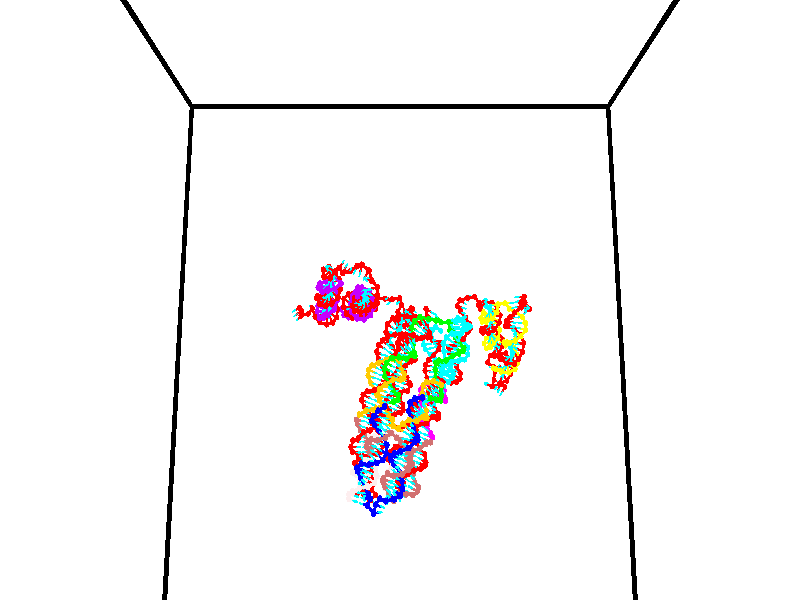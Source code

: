 // switches for output
#declare DRAW_BASES = 1; // possible values are 0, 1; only relevant for DNA ribbons
#declare DRAW_BASES_TYPE = 3; // possible values are 1, 2, 3; only relevant for DNA ribbons
#declare DRAW_FOG = 0; // set to 1 to enable fog

#include "colors.inc"

#include "transforms.inc"
background { rgb <1, 1, 1>}

#default {
   normal{
       ripples 0.25
       frequency 0.20
       turbulence 0.2
       lambda 5
   }
	finish {
		phong 0.1
		phong_size 40.
	}
}

// original window dimensions: 1024x640


// camera settings

camera {
	sky <0, 0.179814, -0.983701>
	up <0, 0.179814, -0.983701>
	right 1.6 * <1, 0, 0>
	location <35, 94.9851, 44.8844>
	look_at <35, 29.7336, 32.9568>
	direction <0, -65.2515, -11.9276>
	angle 67.0682
}


# declare cpy_camera_pos = <35, 94.9851, 44.8844>;
# if (DRAW_FOG = 1)
fog {
	fog_type 2
	up vnormalize(cpy_camera_pos)
	color rgbt<1,1,1,0.3>
	distance 1e-5
	fog_alt 3e-3
	fog_offset 56
}
# end


// LIGHTS

# declare lum = 6;
global_settings {
	ambient_light rgb lum * <0.05, 0.05, 0.05>
	max_trace_level 15
}# declare cpy_direct_light_amount = 0.25;
light_source
{	1000 * <-1, -1.16352, -0.803886>,
	rgb lum * cpy_direct_light_amount
	parallel
}

light_source
{	1000 * <1, 1.16352, 0.803886>,
	rgb lum * cpy_direct_light_amount
	parallel
}

// strand 0

// nucleotide -1

// particle -1
sphere {
	<24.823215, 34.852226, 34.573944> 0.250000
	pigment { color rgbt <1,0,0,0> }
	no_shadow
}
cylinder {
	<24.563828, 35.097652, 34.754177>,  <24.408195, 35.244907, 34.862316>, 0.100000
	pigment { color rgbt <1,0,0,0> }
	no_shadow
}
cylinder {
	<24.563828, 35.097652, 34.754177>,  <24.823215, 34.852226, 34.573944>, 0.100000
	pigment { color rgbt <1,0,0,0> }
	no_shadow
}

// particle -1
sphere {
	<24.563828, 35.097652, 34.754177> 0.100000
	pigment { color rgbt <1,0,0,0> }
	no_shadow
}
sphere {
	0, 1
	scale<0.080000,0.200000,0.300000>
	matrix <0.564364, -0.009732, 0.825468,
		0.510861, 0.789587, -0.339961,
		-0.648470, 0.613562, 0.450587,
		24.369286, 35.281719, 34.889355>
	pigment { color rgbt <0,1,1,0> }
	no_shadow
}
cylinder {
	<25.142546, 35.402229, 34.912792>,  <24.823215, 34.852226, 34.573944>, 0.130000
	pigment { color rgbt <1,0,0,0> }
	no_shadow
}

// nucleotide -1

// particle -1
sphere {
	<25.142546, 35.402229, 34.912792> 0.250000
	pigment { color rgbt <1,0,0,0> }
	no_shadow
}
cylinder {
	<24.798882, 35.374199, 35.115547>,  <24.592684, 35.357380, 35.237202>, 0.100000
	pigment { color rgbt <1,0,0,0> }
	no_shadow
}
cylinder {
	<24.798882, 35.374199, 35.115547>,  <25.142546, 35.402229, 34.912792>, 0.100000
	pigment { color rgbt <1,0,0,0> }
	no_shadow
}

// particle -1
sphere {
	<24.798882, 35.374199, 35.115547> 0.100000
	pigment { color rgbt <1,0,0,0> }
	no_shadow
}
sphere {
	0, 1
	scale<0.080000,0.200000,0.300000>
	matrix <0.511104, -0.165641, 0.843407,
		0.024856, 0.983693, 0.178130,
		-0.859159, -0.070080, 0.506887,
		24.541134, 35.353176, 35.267612>
	pigment { color rgbt <0,1,1,0> }
	no_shadow
}
cylinder {
	<25.218534, 36.061882, 35.415802>,  <25.142546, 35.402229, 34.912792>, 0.130000
	pigment { color rgbt <1,0,0,0> }
	no_shadow
}

// nucleotide -1

// particle -1
sphere {
	<25.218534, 36.061882, 35.415802> 0.250000
	pigment { color rgbt <1,0,0,0> }
	no_shadow
}
cylinder {
	<24.981962, 35.771343, 35.555878>,  <24.840019, 35.597019, 35.639923>, 0.100000
	pigment { color rgbt <1,0,0,0> }
	no_shadow
}
cylinder {
	<24.981962, 35.771343, 35.555878>,  <25.218534, 36.061882, 35.415802>, 0.100000
	pigment { color rgbt <1,0,0,0> }
	no_shadow
}

// particle -1
sphere {
	<24.981962, 35.771343, 35.555878> 0.100000
	pigment { color rgbt <1,0,0,0> }
	no_shadow
}
sphere {
	0, 1
	scale<0.080000,0.200000,0.300000>
	matrix <0.516962, -0.008258, 0.855968,
		-0.618839, 0.687278, 0.380378,
		-0.591429, -0.726348, 0.350186,
		24.804533, 35.553440, 35.660934>
	pigment { color rgbt <0,1,1,0> }
	no_shadow
}
cylinder {
	<25.874577, 35.699959, 35.200550>,  <25.218534, 36.061882, 35.415802>, 0.130000
	pigment { color rgbt <1,0,0,0> }
	no_shadow
}

// nucleotide -1

// particle -1
sphere {
	<25.874577, 35.699959, 35.200550> 0.250000
	pigment { color rgbt <1,0,0,0> }
	no_shadow
}
cylinder {
	<26.066437, 35.429192, 34.977226>,  <26.181553, 35.266731, 34.843231>, 0.100000
	pigment { color rgbt <1,0,0,0> }
	no_shadow
}
cylinder {
	<26.066437, 35.429192, 34.977226>,  <25.874577, 35.699959, 35.200550>, 0.100000
	pigment { color rgbt <1,0,0,0> }
	no_shadow
}

// particle -1
sphere {
	<26.066437, 35.429192, 34.977226> 0.100000
	pigment { color rgbt <1,0,0,0> }
	no_shadow
}
sphere {
	0, 1
	scale<0.080000,0.200000,0.300000>
	matrix <-0.128175, 0.575406, -0.807761,
		0.868047, 0.459006, 0.189231,
		0.479652, -0.676920, -0.558313,
		26.210333, 35.226116, 34.809731>
	pigment { color rgbt <0,1,1,0> }
	no_shadow
}
cylinder {
	<26.307579, 35.975109, 34.795994>,  <25.874577, 35.699959, 35.200550>, 0.130000
	pigment { color rgbt <1,0,0,0> }
	no_shadow
}

// nucleotide -1

// particle -1
sphere {
	<26.307579, 35.975109, 34.795994> 0.250000
	pigment { color rgbt <1,0,0,0> }
	no_shadow
}
cylinder {
	<26.168671, 35.640659, 34.626144>,  <26.085325, 35.439991, 34.524235>, 0.100000
	pigment { color rgbt <1,0,0,0> }
	no_shadow
}
cylinder {
	<26.168671, 35.640659, 34.626144>,  <26.307579, 35.975109, 34.795994>, 0.100000
	pigment { color rgbt <1,0,0,0> }
	no_shadow
}

// particle -1
sphere {
	<26.168671, 35.640659, 34.626144> 0.100000
	pigment { color rgbt <1,0,0,0> }
	no_shadow
}
sphere {
	0, 1
	scale<0.080000,0.200000,0.300000>
	matrix <-0.088380, 0.479966, -0.872824,
		0.933590, -0.265580, -0.240576,
		-0.347273, -0.836121, -0.424620,
		26.064489, 35.389824, 34.498760>
	pigment { color rgbt <0,1,1,0> }
	no_shadow
}
cylinder {
	<26.583359, 35.949078, 35.486687>,  <26.307579, 35.975109, 34.795994>, 0.130000
	pigment { color rgbt <1,0,0,0> }
	no_shadow
}

// nucleotide -1

// particle -1
sphere {
	<26.583359, 35.949078, 35.486687> 0.250000
	pigment { color rgbt <1,0,0,0> }
	no_shadow
}
cylinder {
	<26.945448, 35.817791, 35.378731>,  <27.162703, 35.739017, 35.313957>, 0.100000
	pigment { color rgbt <1,0,0,0> }
	no_shadow
}
cylinder {
	<26.945448, 35.817791, 35.378731>,  <26.583359, 35.949078, 35.486687>, 0.100000
	pigment { color rgbt <1,0,0,0> }
	no_shadow
}

// particle -1
sphere {
	<26.945448, 35.817791, 35.378731> 0.100000
	pigment { color rgbt <1,0,0,0> }
	no_shadow
}
sphere {
	0, 1
	scale<0.080000,0.200000,0.300000>
	matrix <0.413112, 0.828508, 0.378038,
		0.099530, -0.453705, 0.885577,
		0.905225, -0.328216, -0.269892,
		27.217016, 35.719326, 35.297764>
	pigment { color rgbt <0,1,1,0> }
	no_shadow
}
cylinder {
	<27.117323, 36.144989, 35.997288>,  <26.583359, 35.949078, 35.486687>, 0.130000
	pigment { color rgbt <1,0,0,0> }
	no_shadow
}

// nucleotide -1

// particle -1
sphere {
	<27.117323, 36.144989, 35.997288> 0.250000
	pigment { color rgbt <1,0,0,0> }
	no_shadow
}
cylinder {
	<27.386328, 36.067387, 35.711605>,  <27.547731, 36.020824, 35.540195>, 0.100000
	pigment { color rgbt <1,0,0,0> }
	no_shadow
}
cylinder {
	<27.386328, 36.067387, 35.711605>,  <27.117323, 36.144989, 35.997288>, 0.100000
	pigment { color rgbt <1,0,0,0> }
	no_shadow
}

// particle -1
sphere {
	<27.386328, 36.067387, 35.711605> 0.100000
	pigment { color rgbt <1,0,0,0> }
	no_shadow
}
sphere {
	0, 1
	scale<0.080000,0.200000,0.300000>
	matrix <0.511982, 0.818807, 0.259672,
		0.534417, -0.540293, 0.649986,
		0.672512, -0.194008, -0.714205,
		27.588081, 36.009186, 35.497345>
	pigment { color rgbt <0,1,1,0> }
	no_shadow
}
cylinder {
	<27.799740, 36.384838, 36.215866>,  <27.117323, 36.144989, 35.997288>, 0.130000
	pigment { color rgbt <1,0,0,0> }
	no_shadow
}

// nucleotide -1

// particle -1
sphere {
	<27.799740, 36.384838, 36.215866> 0.250000
	pigment { color rgbt <1,0,0,0> }
	no_shadow
}
cylinder {
	<27.835123, 36.378014, 35.817493>,  <27.856354, 36.373920, 35.578468>, 0.100000
	pigment { color rgbt <1,0,0,0> }
	no_shadow
}
cylinder {
	<27.835123, 36.378014, 35.817493>,  <27.799740, 36.384838, 36.215866>, 0.100000
	pigment { color rgbt <1,0,0,0> }
	no_shadow
}

// particle -1
sphere {
	<27.835123, 36.378014, 35.817493> 0.100000
	pigment { color rgbt <1,0,0,0> }
	no_shadow
}
sphere {
	0, 1
	scale<0.080000,0.200000,0.300000>
	matrix <0.392770, 0.919438, 0.019134,
		0.915373, -0.392865, 0.088032,
		0.088457, -0.017062, -0.995934,
		27.861660, 36.372894, 35.518715>
	pigment { color rgbt <0,1,1,0> }
	no_shadow
}
cylinder {
	<28.439209, 36.658482, 36.107307>,  <27.799740, 36.384838, 36.215866>, 0.130000
	pigment { color rgbt <1,0,0,0> }
	no_shadow
}

// nucleotide -1

// particle -1
sphere {
	<28.439209, 36.658482, 36.107307> 0.250000
	pigment { color rgbt <1,0,0,0> }
	no_shadow
}
cylinder {
	<28.225088, 36.700737, 35.772095>,  <28.096615, 36.726089, 35.570969>, 0.100000
	pigment { color rgbt <1,0,0,0> }
	no_shadow
}
cylinder {
	<28.225088, 36.700737, 35.772095>,  <28.439209, 36.658482, 36.107307>, 0.100000
	pigment { color rgbt <1,0,0,0> }
	no_shadow
}

// particle -1
sphere {
	<28.225088, 36.700737, 35.772095> 0.100000
	pigment { color rgbt <1,0,0,0> }
	no_shadow
}
sphere {
	0, 1
	scale<0.080000,0.200000,0.300000>
	matrix <0.381882, 0.915226, -0.128560,
		0.753404, -0.388847, -0.530264,
		-0.535301, 0.105641, -0.838029,
		28.064497, 36.732430, 35.520687>
	pigment { color rgbt <0,1,1,0> }
	no_shadow
}
cylinder {
	<28.865465, 37.137413, 35.736137>,  <28.439209, 36.658482, 36.107307>, 0.130000
	pigment { color rgbt <1,0,0,0> }
	no_shadow
}

// nucleotide -1

// particle -1
sphere {
	<28.865465, 37.137413, 35.736137> 0.250000
	pigment { color rgbt <1,0,0,0> }
	no_shadow
}
cylinder {
	<28.511145, 37.138718, 35.550518>,  <28.298552, 37.139500, 35.439144>, 0.100000
	pigment { color rgbt <1,0,0,0> }
	no_shadow
}
cylinder {
	<28.511145, 37.138718, 35.550518>,  <28.865465, 37.137413, 35.736137>, 0.100000
	pigment { color rgbt <1,0,0,0> }
	no_shadow
}

// particle -1
sphere {
	<28.511145, 37.138718, 35.550518> 0.100000
	pigment { color rgbt <1,0,0,0> }
	no_shadow
}
sphere {
	0, 1
	scale<0.080000,0.200000,0.300000>
	matrix <0.117110, 0.969183, -0.216724,
		0.449043, -0.246320, -0.858887,
		-0.885802, 0.003266, -0.464051,
		28.245403, 37.139698, 35.411304>
	pigment { color rgbt <0,1,1,0> }
	no_shadow
}
cylinder {
	<28.963240, 37.442719, 35.113522>,  <28.865465, 37.137413, 35.736137>, 0.130000
	pigment { color rgbt <1,0,0,0> }
	no_shadow
}

// nucleotide -1

// particle -1
sphere {
	<28.963240, 37.442719, 35.113522> 0.250000
	pigment { color rgbt <1,0,0,0> }
	no_shadow
}
cylinder {
	<28.573486, 37.481907, 35.194492>,  <28.339634, 37.505421, 35.243076>, 0.100000
	pigment { color rgbt <1,0,0,0> }
	no_shadow
}
cylinder {
	<28.573486, 37.481907, 35.194492>,  <28.963240, 37.442719, 35.113522>, 0.100000
	pigment { color rgbt <1,0,0,0> }
	no_shadow
}

// particle -1
sphere {
	<28.573486, 37.481907, 35.194492> 0.100000
	pigment { color rgbt <1,0,0,0> }
	no_shadow
}
sphere {
	0, 1
	scale<0.080000,0.200000,0.300000>
	matrix <0.069773, 0.987398, -0.142048,
		-0.213795, -0.124285, -0.968940,
		-0.974384, 0.097975, 0.202429,
		28.281172, 37.511299, 35.255222>
	pigment { color rgbt <0,1,1,0> }
	no_shadow
}
cylinder {
	<28.768520, 37.848755, 34.572781>,  <28.963240, 37.442719, 35.113522>, 0.130000
	pigment { color rgbt <1,0,0,0> }
	no_shadow
}

// nucleotide -1

// particle -1
sphere {
	<28.768520, 37.848755, 34.572781> 0.250000
	pigment { color rgbt <1,0,0,0> }
	no_shadow
}
cylinder {
	<28.478340, 37.881927, 34.846085>,  <28.304232, 37.901833, 35.010067>, 0.100000
	pigment { color rgbt <1,0,0,0> }
	no_shadow
}
cylinder {
	<28.478340, 37.881927, 34.846085>,  <28.768520, 37.848755, 34.572781>, 0.100000
	pigment { color rgbt <1,0,0,0> }
	no_shadow
}

// particle -1
sphere {
	<28.478340, 37.881927, 34.846085> 0.100000
	pigment { color rgbt <1,0,0,0> }
	no_shadow
}
sphere {
	0, 1
	scale<0.080000,0.200000,0.300000>
	matrix <-0.170420, 0.940159, -0.295055,
		-0.666844, -0.330489, -0.667905,
		-0.725450, 0.082931, 0.683261,
		28.260706, 37.906807, 35.051064>
	pigment { color rgbt <0,1,1,0> }
	no_shadow
}
cylinder {
	<28.280539, 37.978573, 34.204906>,  <28.768520, 37.848755, 34.572781>, 0.130000
	pigment { color rgbt <1,0,0,0> }
	no_shadow
}

// nucleotide -1

// particle -1
sphere {
	<28.280539, 37.978573, 34.204906> 0.250000
	pigment { color rgbt <1,0,0,0> }
	no_shadow
}
cylinder {
	<28.185158, 38.096413, 34.575066>,  <28.127930, 38.167114, 34.797161>, 0.100000
	pigment { color rgbt <1,0,0,0> }
	no_shadow
}
cylinder {
	<28.185158, 38.096413, 34.575066>,  <28.280539, 37.978573, 34.204906>, 0.100000
	pigment { color rgbt <1,0,0,0> }
	no_shadow
}

// particle -1
sphere {
	<28.185158, 38.096413, 34.575066> 0.100000
	pigment { color rgbt <1,0,0,0> }
	no_shadow
}
sphere {
	0, 1
	scale<0.080000,0.200000,0.300000>
	matrix <-0.216044, 0.912912, -0.346290,
		-0.946819, -0.282499, -0.154039,
		-0.238451, 0.294595, 0.925394,
		28.113623, 38.184792, 34.852684>
	pigment { color rgbt <0,1,1,0> }
	no_shadow
}
cylinder {
	<27.666786, 38.306793, 34.118275>,  <28.280539, 37.978573, 34.204906>, 0.130000
	pigment { color rgbt <1,0,0,0> }
	no_shadow
}

// nucleotide -1

// particle -1
sphere {
	<27.666786, 38.306793, 34.118275> 0.250000
	pigment { color rgbt <1,0,0,0> }
	no_shadow
}
cylinder {
	<27.811768, 38.446285, 34.463993>,  <27.898756, 38.529980, 34.671425>, 0.100000
	pigment { color rgbt <1,0,0,0> }
	no_shadow
}
cylinder {
	<27.811768, 38.446285, 34.463993>,  <27.666786, 38.306793, 34.118275>, 0.100000
	pigment { color rgbt <1,0,0,0> }
	no_shadow
}

// particle -1
sphere {
	<27.811768, 38.446285, 34.463993> 0.100000
	pigment { color rgbt <1,0,0,0> }
	no_shadow
}
sphere {
	0, 1
	scale<0.080000,0.200000,0.300000>
	matrix <-0.160131, 0.936869, -0.310862,
		-0.918143, -0.025728, 0.395413,
		0.362452, 0.348734, 0.864299,
		27.920504, 38.550907, 34.723282>
	pigment { color rgbt <0,1,1,0> }
	no_shadow
}
cylinder {
	<27.181509, 38.835041, 34.292919>,  <27.666786, 38.306793, 34.118275>, 0.130000
	pigment { color rgbt <1,0,0,0> }
	no_shadow
}

// nucleotide -1

// particle -1
sphere {
	<27.181509, 38.835041, 34.292919> 0.250000
	pigment { color rgbt <1,0,0,0> }
	no_shadow
}
cylinder {
	<27.524059, 38.892166, 34.491405>,  <27.729589, 38.926441, 34.610497>, 0.100000
	pigment { color rgbt <1,0,0,0> }
	no_shadow
}
cylinder {
	<27.524059, 38.892166, 34.491405>,  <27.181509, 38.835041, 34.292919>, 0.100000
	pigment { color rgbt <1,0,0,0> }
	no_shadow
}

// particle -1
sphere {
	<27.524059, 38.892166, 34.491405> 0.100000
	pigment { color rgbt <1,0,0,0> }
	no_shadow
}
sphere {
	0, 1
	scale<0.080000,0.200000,0.300000>
	matrix <-0.019339, 0.969189, -0.245557,
		-0.515993, 0.200693, 0.832751,
		0.856374, 0.142810, 0.496214,
		27.780972, 38.935009, 34.640270>
	pigment { color rgbt <0,1,1,0> }
	no_shadow
}
cylinder {
	<27.212748, 39.525280, 34.599968>,  <27.181509, 38.835041, 34.292919>, 0.130000
	pigment { color rgbt <1,0,0,0> }
	no_shadow
}

// nucleotide -1

// particle -1
sphere {
	<27.212748, 39.525280, 34.599968> 0.250000
	pigment { color rgbt <1,0,0,0> }
	no_shadow
}
cylinder {
	<27.602413, 39.438026, 34.623363>,  <27.836212, 39.385674, 34.637402>, 0.100000
	pigment { color rgbt <1,0,0,0> }
	no_shadow
}
cylinder {
	<27.602413, 39.438026, 34.623363>,  <27.212748, 39.525280, 34.599968>, 0.100000
	pigment { color rgbt <1,0,0,0> }
	no_shadow
}

// particle -1
sphere {
	<27.602413, 39.438026, 34.623363> 0.100000
	pigment { color rgbt <1,0,0,0> }
	no_shadow
}
sphere {
	0, 1
	scale<0.080000,0.200000,0.300000>
	matrix <0.216260, 0.975647, 0.036680,
		-0.065070, -0.023082, 0.997614,
		0.974165, -0.218130, 0.058494,
		27.894663, 39.372589, 34.640911>
	pigment { color rgbt <0,1,1,0> }
	no_shadow
}
cylinder {
	<27.583069, 39.914120, 35.154808>,  <27.212748, 39.525280, 34.599968>, 0.130000
	pigment { color rgbt <1,0,0,0> }
	no_shadow
}

// nucleotide -1

// particle -1
sphere {
	<27.583069, 39.914120, 35.154808> 0.250000
	pigment { color rgbt <1,0,0,0> }
	no_shadow
}
cylinder {
	<27.865660, 39.813595, 34.890163>,  <28.035215, 39.753281, 34.731377>, 0.100000
	pigment { color rgbt <1,0,0,0> }
	no_shadow
}
cylinder {
	<27.865660, 39.813595, 34.890163>,  <27.583069, 39.914120, 35.154808>, 0.100000
	pigment { color rgbt <1,0,0,0> }
	no_shadow
}

// particle -1
sphere {
	<27.865660, 39.813595, 34.890163> 0.100000
	pigment { color rgbt <1,0,0,0> }
	no_shadow
}
sphere {
	0, 1
	scale<0.080000,0.200000,0.300000>
	matrix <0.311129, 0.949937, -0.028599,
		0.635677, -0.185643, 0.749301,
		0.706479, -0.251309, -0.661612,
		28.077604, 39.738201, 34.691681>
	pigment { color rgbt <0,1,1,0> }
	no_shadow
}
cylinder {
	<28.163702, 40.262470, 35.348305>,  <27.583069, 39.914120, 35.154808>, 0.130000
	pigment { color rgbt <1,0,0,0> }
	no_shadow
}

// nucleotide -1

// particle -1
sphere {
	<28.163702, 40.262470, 35.348305> 0.250000
	pigment { color rgbt <1,0,0,0> }
	no_shadow
}
cylinder {
	<28.252314, 40.166817, 34.970154>,  <28.305481, 40.109425, 34.743263>, 0.100000
	pigment { color rgbt <1,0,0,0> }
	no_shadow
}
cylinder {
	<28.252314, 40.166817, 34.970154>,  <28.163702, 40.262470, 35.348305>, 0.100000
	pigment { color rgbt <1,0,0,0> }
	no_shadow
}

// particle -1
sphere {
	<28.252314, 40.166817, 34.970154> 0.100000
	pigment { color rgbt <1,0,0,0> }
	no_shadow
}
sphere {
	0, 1
	scale<0.080000,0.200000,0.300000>
	matrix <0.495344, 0.862671, -0.102144,
		0.839976, -0.445660, 0.309560,
		0.221527, -0.239137, -0.945378,
		28.318771, 40.095074, 34.686539>
	pigment { color rgbt <0,1,1,0> }
	no_shadow
}
cylinder {
	<28.724554, 40.720036, 35.250252>,  <28.163702, 40.262470, 35.348305>, 0.130000
	pigment { color rgbt <1,0,0,0> }
	no_shadow
}

// nucleotide -1

// particle -1
sphere {
	<28.724554, 40.720036, 35.250252> 0.250000
	pigment { color rgbt <1,0,0,0> }
	no_shadow
}
cylinder {
	<28.644293, 40.592316, 34.879784>,  <28.596136, 40.515686, 34.657505>, 0.100000
	pigment { color rgbt <1,0,0,0> }
	no_shadow
}
cylinder {
	<28.644293, 40.592316, 34.879784>,  <28.724554, 40.720036, 35.250252>, 0.100000
	pigment { color rgbt <1,0,0,0> }
	no_shadow
}

// particle -1
sphere {
	<28.644293, 40.592316, 34.879784> 0.100000
	pigment { color rgbt <1,0,0,0> }
	no_shadow
}
sphere {
	0, 1
	scale<0.080000,0.200000,0.300000>
	matrix <0.345763, 0.861474, -0.371902,
		0.916617, -0.394858, -0.062456,
		-0.200652, -0.319297, -0.926169,
		28.584097, 40.496525, 34.601933>
	pigment { color rgbt <0,1,1,0> }
	no_shadow
}
cylinder {
	<29.342279, 40.780022, 34.789066>,  <28.724554, 40.720036, 35.250252>, 0.130000
	pigment { color rgbt <1,0,0,0> }
	no_shadow
}

// nucleotide -1

// particle -1
sphere {
	<29.342279, 40.780022, 34.789066> 0.250000
	pigment { color rgbt <1,0,0,0> }
	no_shadow
}
cylinder {
	<29.017107, 40.790611, 34.556362>,  <28.822004, 40.796967, 34.416740>, 0.100000
	pigment { color rgbt <1,0,0,0> }
	no_shadow
}
cylinder {
	<29.017107, 40.790611, 34.556362>,  <29.342279, 40.780022, 34.789066>, 0.100000
	pigment { color rgbt <1,0,0,0> }
	no_shadow
}

// particle -1
sphere {
	<29.017107, 40.790611, 34.556362> 0.100000
	pigment { color rgbt <1,0,0,0> }
	no_shadow
}
sphere {
	0, 1
	scale<0.080000,0.200000,0.300000>
	matrix <0.316258, 0.858893, -0.402843,
		0.489004, -0.511470, -0.706593,
		-0.812930, 0.026474, -0.581759,
		28.773228, 40.798553, 34.381836>
	pigment { color rgbt <0,1,1,0> }
	no_shadow
}
cylinder {
	<29.552979, 40.867462, 34.146877>,  <29.342279, 40.780022, 34.789066>, 0.130000
	pigment { color rgbt <1,0,0,0> }
	no_shadow
}

// nucleotide -1

// particle -1
sphere {
	<29.552979, 40.867462, 34.146877> 0.250000
	pigment { color rgbt <1,0,0,0> }
	no_shadow
}
cylinder {
	<29.169003, 40.974487, 34.113579>,  <28.938618, 41.038704, 34.093601>, 0.100000
	pigment { color rgbt <1,0,0,0> }
	no_shadow
}
cylinder {
	<29.169003, 40.974487, 34.113579>,  <29.552979, 40.867462, 34.146877>, 0.100000
	pigment { color rgbt <1,0,0,0> }
	no_shadow
}

// particle -1
sphere {
	<29.169003, 40.974487, 34.113579> 0.100000
	pigment { color rgbt <1,0,0,0> }
	no_shadow
}
sphere {
	0, 1
	scale<0.080000,0.200000,0.300000>
	matrix <0.258620, 0.731618, -0.630754,
		-0.107865, -0.627013, -0.771505,
		-0.959938, 0.267563, -0.083242,
		28.881021, 41.054756, 34.088608>
	pigment { color rgbt <0,1,1,0> }
	no_shadow
}
cylinder {
	<29.414221, 41.040680, 33.401218>,  <29.552979, 40.867462, 34.146877>, 0.130000
	pigment { color rgbt <1,0,0,0> }
	no_shadow
}

// nucleotide -1

// particle -1
sphere {
	<29.414221, 41.040680, 33.401218> 0.250000
	pigment { color rgbt <1,0,0,0> }
	no_shadow
}
cylinder {
	<29.140154, 41.214928, 33.634724>,  <28.975714, 41.319477, 33.774826>, 0.100000
	pigment { color rgbt <1,0,0,0> }
	no_shadow
}
cylinder {
	<29.140154, 41.214928, 33.634724>,  <29.414221, 41.040680, 33.401218>, 0.100000
	pigment { color rgbt <1,0,0,0> }
	no_shadow
}

// particle -1
sphere {
	<29.140154, 41.214928, 33.634724> 0.100000
	pigment { color rgbt <1,0,0,0> }
	no_shadow
}
sphere {
	0, 1
	scale<0.080000,0.200000,0.300000>
	matrix <0.097249, 0.848988, -0.519386,
		-0.721864, -0.299096, -0.624062,
		-0.685168, 0.435616, 0.583767,
		28.934603, 41.345612, 33.809853>
	pigment { color rgbt <0,1,1,0> }
	no_shadow
}
cylinder {
	<29.058903, 41.347565, 32.928783>,  <29.414221, 41.040680, 33.401218>, 0.130000
	pigment { color rgbt <1,0,0,0> }
	no_shadow
}

// nucleotide -1

// particle -1
sphere {
	<29.058903, 41.347565, 32.928783> 0.250000
	pigment { color rgbt <1,0,0,0> }
	no_shadow
}
cylinder {
	<28.964403, 41.559265, 33.254749>,  <28.907703, 41.686283, 33.450329>, 0.100000
	pigment { color rgbt <1,0,0,0> }
	no_shadow
}
cylinder {
	<28.964403, 41.559265, 33.254749>,  <29.058903, 41.347565, 32.928783>, 0.100000
	pigment { color rgbt <1,0,0,0> }
	no_shadow
}

// particle -1
sphere {
	<28.964403, 41.559265, 33.254749> 0.100000
	pigment { color rgbt <1,0,0,0> }
	no_shadow
}
sphere {
	0, 1
	scale<0.080000,0.200000,0.300000>
	matrix <-0.080679, 0.825074, -0.559235,
		-0.968337, -0.197866, -0.152226,
		-0.236251, 0.529247, 0.814913,
		28.893528, 41.718040, 33.499222>
	pigment { color rgbt <0,1,1,0> }
	no_shadow
}
cylinder {
	<28.586611, 41.918766, 32.673485>,  <29.058903, 41.347565, 32.928783>, 0.130000
	pigment { color rgbt <1,0,0,0> }
	no_shadow
}

// nucleotide -1

// particle -1
sphere {
	<28.586611, 41.918766, 32.673485> 0.250000
	pigment { color rgbt <1,0,0,0> }
	no_shadow
}
cylinder {
	<28.712761, 42.038055, 33.033840>,  <28.788450, 42.109627, 33.250053>, 0.100000
	pigment { color rgbt <1,0,0,0> }
	no_shadow
}
cylinder {
	<28.712761, 42.038055, 33.033840>,  <28.586611, 41.918766, 32.673485>, 0.100000
	pigment { color rgbt <1,0,0,0> }
	no_shadow
}

// particle -1
sphere {
	<28.712761, 42.038055, 33.033840> 0.100000
	pigment { color rgbt <1,0,0,0> }
	no_shadow
}
sphere {
	0, 1
	scale<0.080000,0.200000,0.300000>
	matrix <0.064580, 0.940392, -0.333904,
		-0.946767, 0.163484, 0.277316,
		0.315374, 0.298220, 0.900891,
		28.807373, 42.127522, 33.304108>
	pigment { color rgbt <0,1,1,0> }
	no_shadow
}
cylinder {
	<28.188160, 42.552429, 33.027828>,  <28.586611, 41.918766, 32.673485>, 0.130000
	pigment { color rgbt <1,0,0,0> }
	no_shadow
}

// nucleotide -1

// particle -1
sphere {
	<28.188160, 42.552429, 33.027828> 0.250000
	pigment { color rgbt <1,0,0,0> }
	no_shadow
}
cylinder {
	<28.578394, 42.511513, 33.105568>,  <28.812534, 42.486961, 33.152214>, 0.100000
	pigment { color rgbt <1,0,0,0> }
	no_shadow
}
cylinder {
	<28.578394, 42.511513, 33.105568>,  <28.188160, 42.552429, 33.027828>, 0.100000
	pigment { color rgbt <1,0,0,0> }
	no_shadow
}

// particle -1
sphere {
	<28.578394, 42.511513, 33.105568> 0.100000
	pigment { color rgbt <1,0,0,0> }
	no_shadow
}
sphere {
	0, 1
	scale<0.080000,0.200000,0.300000>
	matrix <0.165989, 0.922883, -0.347468,
		-0.143821, 0.371244, 0.917329,
		0.975583, -0.102293, 0.194353,
		28.871069, 42.480824, 33.163872>
	pigment { color rgbt <0,1,1,0> }
	no_shadow
}
cylinder {
	<28.318602, 43.003681, 33.653095>,  <28.188160, 42.552429, 33.027828>, 0.130000
	pigment { color rgbt <1,0,0,0> }
	no_shadow
}

// nucleotide -1

// particle -1
sphere {
	<28.318602, 43.003681, 33.653095> 0.250000
	pigment { color rgbt <1,0,0,0> }
	no_shadow
}
cylinder {
	<28.607521, 42.966465, 33.378975>,  <28.780872, 42.944138, 33.214504>, 0.100000
	pigment { color rgbt <1,0,0,0> }
	no_shadow
}
cylinder {
	<28.607521, 42.966465, 33.378975>,  <28.318602, 43.003681, 33.653095>, 0.100000
	pigment { color rgbt <1,0,0,0> }
	no_shadow
}

// particle -1
sphere {
	<28.607521, 42.966465, 33.378975> 0.100000
	pigment { color rgbt <1,0,0,0> }
	no_shadow
}
sphere {
	0, 1
	scale<0.080000,0.200000,0.300000>
	matrix <0.009337, 0.992131, -0.124852,
		0.691520, 0.083781, 0.717482,
		0.722297, -0.093037, -0.685297,
		28.824209, 42.938553, 33.173386>
	pigment { color rgbt <0,1,1,0> }
	no_shadow
}
cylinder {
	<28.912914, 43.413143, 33.835358>,  <28.318602, 43.003681, 33.653095>, 0.130000
	pigment { color rgbt <1,0,0,0> }
	no_shadow
}

// nucleotide -1

// particle -1
sphere {
	<28.912914, 43.413143, 33.835358> 0.250000
	pigment { color rgbt <1,0,0,0> }
	no_shadow
}
cylinder {
	<28.836170, 43.366447, 33.445576>,  <28.790123, 43.338432, 33.211708>, 0.100000
	pigment { color rgbt <1,0,0,0> }
	no_shadow
}
cylinder {
	<28.836170, 43.366447, 33.445576>,  <28.912914, 43.413143, 33.835358>, 0.100000
	pigment { color rgbt <1,0,0,0> }
	no_shadow
}

// particle -1
sphere {
	<28.836170, 43.366447, 33.445576> 0.100000
	pigment { color rgbt <1,0,0,0> }
	no_shadow
}
sphere {
	0, 1
	scale<0.080000,0.200000,0.300000>
	matrix <-0.183833, 0.979602, -0.081158,
		0.964052, 0.163565, -0.209407,
		-0.191861, -0.116737, -0.974455,
		28.778612, 43.331425, 33.153240>
	pigment { color rgbt <0,1,1,0> }
	no_shadow
}
cylinder {
	<29.386339, 43.958267, 33.465282>,  <28.912914, 43.413143, 33.835358>, 0.130000
	pigment { color rgbt <1,0,0,0> }
	no_shadow
}

// nucleotide -1

// particle -1
sphere {
	<29.386339, 43.958267, 33.465282> 0.250000
	pigment { color rgbt <1,0,0,0> }
	no_shadow
}
cylinder {
	<29.032223, 43.894833, 33.290417>,  <28.819754, 43.856773, 33.185497>, 0.100000
	pigment { color rgbt <1,0,0,0> }
	no_shadow
}
cylinder {
	<29.032223, 43.894833, 33.290417>,  <29.386339, 43.958267, 33.465282>, 0.100000
	pigment { color rgbt <1,0,0,0> }
	no_shadow
}

// particle -1
sphere {
	<29.032223, 43.894833, 33.290417> 0.100000
	pigment { color rgbt <1,0,0,0> }
	no_shadow
}
sphere {
	0, 1
	scale<0.080000,0.200000,0.300000>
	matrix <-0.211458, 0.974528, 0.074699,
		0.414185, 0.158572, -0.896273,
		-0.885289, -0.158585, -0.437166,
		28.766636, 43.847256, 33.159267>
	pigment { color rgbt <0,1,1,0> }
	no_shadow
}
cylinder {
	<29.678875, 43.383492, 33.081547>,  <29.386339, 43.958267, 33.465282>, 0.130000
	pigment { color rgbt <1,0,0,0> }
	no_shadow
}

// nucleotide -1

// particle -1
sphere {
	<29.678875, 43.383492, 33.081547> 0.250000
	pigment { color rgbt <1,0,0,0> }
	no_shadow
}
cylinder {
	<29.827629, 43.140514, 32.800774>,  <29.916882, 42.994728, 32.632309>, 0.100000
	pigment { color rgbt <1,0,0,0> }
	no_shadow
}
cylinder {
	<29.827629, 43.140514, 32.800774>,  <29.678875, 43.383492, 33.081547>, 0.100000
	pigment { color rgbt <1,0,0,0> }
	no_shadow
}

// particle -1
sphere {
	<29.827629, 43.140514, 32.800774> 0.100000
	pigment { color rgbt <1,0,0,0> }
	no_shadow
}
sphere {
	0, 1
	scale<0.080000,0.200000,0.300000>
	matrix <0.878474, -0.014060, 0.477582,
		-0.299974, -0.794237, 0.528396,
		0.371885, -0.607445, -0.701935,
		29.939194, 42.958282, 32.590195>
	pigment { color rgbt <0,1,1,0> }
	no_shadow
}
cylinder {
	<29.898178, 42.571148, 33.272575>,  <29.678875, 43.383492, 33.081547>, 0.130000
	pigment { color rgbt <1,0,0,0> }
	no_shadow
}

// nucleotide -1

// particle -1
sphere {
	<29.898178, 42.571148, 33.272575> 0.250000
	pigment { color rgbt <1,0,0,0> }
	no_shadow
}
cylinder {
	<30.099710, 42.796925, 33.011021>,  <30.220629, 42.932392, 32.854088>, 0.100000
	pigment { color rgbt <1,0,0,0> }
	no_shadow
}
cylinder {
	<30.099710, 42.796925, 33.011021>,  <29.898178, 42.571148, 33.272575>, 0.100000
	pigment { color rgbt <1,0,0,0> }
	no_shadow
}

// particle -1
sphere {
	<30.099710, 42.796925, 33.011021> 0.100000
	pigment { color rgbt <1,0,0,0> }
	no_shadow
}
sphere {
	0, 1
	scale<0.080000,0.200000,0.300000>
	matrix <0.824742, -0.089272, 0.558419,
		0.256821, -0.820632, -0.510496,
		0.503829, 0.564440, -0.653883,
		30.250860, 42.966255, 32.814857>
	pigment { color rgbt <0,1,1,0> }
	no_shadow
}
cylinder {
	<30.557962, 42.232651, 33.045238>,  <29.898178, 42.571148, 33.272575>, 0.130000
	pigment { color rgbt <1,0,0,0> }
	no_shadow
}

// nucleotide -1

// particle -1
sphere {
	<30.557962, 42.232651, 33.045238> 0.250000
	pigment { color rgbt <1,0,0,0> }
	no_shadow
}
cylinder {
	<30.619270, 42.627754, 33.056816>,  <30.656055, 42.864819, 33.063763>, 0.100000
	pigment { color rgbt <1,0,0,0> }
	no_shadow
}
cylinder {
	<30.619270, 42.627754, 33.056816>,  <30.557962, 42.232651, 33.045238>, 0.100000
	pigment { color rgbt <1,0,0,0> }
	no_shadow
}

// particle -1
sphere {
	<30.619270, 42.627754, 33.056816> 0.100000
	pigment { color rgbt <1,0,0,0> }
	no_shadow
}
sphere {
	0, 1
	scale<0.080000,0.200000,0.300000>
	matrix <0.804781, -0.141768, 0.576393,
		0.573442, -0.065048, -0.816660,
		0.153269, 0.987760, 0.028947,
		30.665251, 42.924084, 33.065498>
	pigment { color rgbt <0,1,1,0> }
	no_shadow
}
cylinder {
	<31.163185, 42.412998, 32.711704>,  <30.557962, 42.232651, 33.045238>, 0.130000
	pigment { color rgbt <1,0,0,0> }
	no_shadow
}

// nucleotide -1

// particle -1
sphere {
	<31.163185, 42.412998, 32.711704> 0.250000
	pigment { color rgbt <1,0,0,0> }
	no_shadow
}
cylinder {
	<31.062180, 42.661942, 33.008057>,  <31.001575, 42.811310, 33.185867>, 0.100000
	pigment { color rgbt <1,0,0,0> }
	no_shadow
}
cylinder {
	<31.062180, 42.661942, 33.008057>,  <31.163185, 42.412998, 32.711704>, 0.100000
	pigment { color rgbt <1,0,0,0> }
	no_shadow
}

// particle -1
sphere {
	<31.062180, 42.661942, 33.008057> 0.100000
	pigment { color rgbt <1,0,0,0> }
	no_shadow
}
sphere {
	0, 1
	scale<0.080000,0.200000,0.300000>
	matrix <0.912116, -0.102436, 0.396927,
		0.322925, 0.775999, -0.541798,
		-0.252515, 0.622360, 0.740880,
		30.986425, 42.848648, 33.230320>
	pigment { color rgbt <0,1,1,0> }
	no_shadow
}
cylinder {
	<31.631268, 42.941700, 32.738068>,  <31.163185, 42.412998, 32.711704>, 0.130000
	pigment { color rgbt <1,0,0,0> }
	no_shadow
}

// nucleotide -1

// particle -1
sphere {
	<31.631268, 42.941700, 32.738068> 0.250000
	pigment { color rgbt <1,0,0,0> }
	no_shadow
}
cylinder {
	<31.524115, 42.898304, 33.120998>,  <31.459822, 42.872265, 33.350758>, 0.100000
	pigment { color rgbt <1,0,0,0> }
	no_shadow
}
cylinder {
	<31.524115, 42.898304, 33.120998>,  <31.631268, 42.941700, 32.738068>, 0.100000
	pigment { color rgbt <1,0,0,0> }
	no_shadow
}

// particle -1
sphere {
	<31.524115, 42.898304, 33.120998> 0.100000
	pigment { color rgbt <1,0,0,0> }
	no_shadow
}
sphere {
	0, 1
	scale<0.080000,0.200000,0.300000>
	matrix <0.957038, -0.144423, 0.251437,
		0.110980, 0.983550, 0.142521,
		-0.267884, -0.108493, 0.957323,
		31.443748, 42.865757, 33.408195>
	pigment { color rgbt <0,1,1,0> }
	no_shadow
}
cylinder {
	<32.272846, 43.034302, 33.196194>,  <31.631268, 42.941700, 32.738068>, 0.130000
	pigment { color rgbt <1,0,0,0> }
	no_shadow
}

// nucleotide -1

// particle -1
sphere {
	<32.272846, 43.034302, 33.196194> 0.250000
	pigment { color rgbt <1,0,0,0> }
	no_shadow
}
cylinder {
	<32.042042, 42.831242, 33.452118>,  <31.903561, 42.709408, 33.605671>, 0.100000
	pigment { color rgbt <1,0,0,0> }
	no_shadow
}
cylinder {
	<32.042042, 42.831242, 33.452118>,  <32.272846, 43.034302, 33.196194>, 0.100000
	pigment { color rgbt <1,0,0,0> }
	no_shadow
}

// particle -1
sphere {
	<32.042042, 42.831242, 33.452118> 0.100000
	pigment { color rgbt <1,0,0,0> }
	no_shadow
}
sphere {
	0, 1
	scale<0.080000,0.200000,0.300000>
	matrix <0.807344, -0.472989, 0.352813,
		0.123518, 0.720122, 0.682764,
		-0.577008, -0.507647, 0.639809,
		31.868938, 42.678947, 33.644062>
	pigment { color rgbt <0,1,1,0> }
	no_shadow
}
cylinder {
	<32.515060, 42.903774, 33.914936>,  <32.272846, 43.034302, 33.196194>, 0.130000
	pigment { color rgbt <1,0,0,0> }
	no_shadow
}

// nucleotide -1

// particle -1
sphere {
	<32.515060, 42.903774, 33.914936> 0.250000
	pigment { color rgbt <1,0,0,0> }
	no_shadow
}
cylinder {
	<32.281937, 42.596615, 33.808605>,  <32.142063, 42.412319, 33.744808>, 0.100000
	pigment { color rgbt <1,0,0,0> }
	no_shadow
}
cylinder {
	<32.281937, 42.596615, 33.808605>,  <32.515060, 42.903774, 33.914936>, 0.100000
	pigment { color rgbt <1,0,0,0> }
	no_shadow
}

// particle -1
sphere {
	<32.281937, 42.596615, 33.808605> 0.100000
	pigment { color rgbt <1,0,0,0> }
	no_shadow
}
sphere {
	0, 1
	scale<0.080000,0.200000,0.300000>
	matrix <0.637450, -0.634914, 0.436511,
		-0.503972, 0.084955, 0.859532,
		-0.582813, -0.767898, -0.265824,
		32.107094, 42.366245, 33.728859>
	pigment { color rgbt <0,1,1,0> }
	no_shadow
}
cylinder {
	<32.990749, 42.532635, 34.330124>,  <32.515060, 42.903774, 33.914936>, 0.130000
	pigment { color rgbt <1,0,0,0> }
	no_shadow
}

// nucleotide -1

// particle -1
sphere {
	<32.990749, 42.532635, 34.330124> 0.250000
	pigment { color rgbt <1,0,0,0> }
	no_shadow
}
cylinder {
	<32.616219, 42.615189, 34.443752>,  <32.391499, 42.664722, 34.511929>, 0.100000
	pigment { color rgbt <1,0,0,0> }
	no_shadow
}
cylinder {
	<32.616219, 42.615189, 34.443752>,  <32.990749, 42.532635, 34.330124>, 0.100000
	pigment { color rgbt <1,0,0,0> }
	no_shadow
}

// particle -1
sphere {
	<32.616219, 42.615189, 34.443752> 0.100000
	pigment { color rgbt <1,0,0,0> }
	no_shadow
}
sphere {
	0, 1
	scale<0.080000,0.200000,0.300000>
	matrix <0.092720, -0.634973, 0.766950,
		0.338665, 0.744455, 0.575407,
		-0.936328, 0.206387, 0.284069,
		32.335320, 42.677105, 34.528973>
	pigment { color rgbt <0,1,1,0> }
	no_shadow
}
cylinder {
	<32.992550, 42.116673, 34.898449>,  <32.990749, 42.532635, 34.330124>, 0.130000
	pigment { color rgbt <1,0,0,0> }
	no_shadow
}

// nucleotide -1

// particle -1
sphere {
	<32.992550, 42.116673, 34.898449> 0.250000
	pigment { color rgbt <1,0,0,0> }
	no_shadow
}
cylinder {
	<32.616608, 42.248062, 34.860989>,  <32.391041, 42.326897, 34.838512>, 0.100000
	pigment { color rgbt <1,0,0,0> }
	no_shadow
}
cylinder {
	<32.616608, 42.248062, 34.860989>,  <32.992550, 42.116673, 34.898449>, 0.100000
	pigment { color rgbt <1,0,0,0> }
	no_shadow
}

// particle -1
sphere {
	<32.616608, 42.248062, 34.860989> 0.100000
	pigment { color rgbt <1,0,0,0> }
	no_shadow
}
sphere {
	0, 1
	scale<0.080000,0.200000,0.300000>
	matrix <-0.292651, -0.633035, 0.716674,
		0.176128, 0.700978, 0.691092,
		-0.939859, 0.328475, -0.093647,
		32.334652, 42.346603, 34.832893>
	pigment { color rgbt <0,1,1,0> }
	no_shadow
}
cylinder {
	<32.666138, 42.158348, 35.632992>,  <32.992550, 42.116673, 34.898449>, 0.130000
	pigment { color rgbt <1,0,0,0> }
	no_shadow
}

// nucleotide -1

// particle -1
sphere {
	<32.666138, 42.158348, 35.632992> 0.250000
	pigment { color rgbt <1,0,0,0> }
	no_shadow
}
cylinder {
	<32.379944, 42.109070, 35.357918>,  <32.208229, 42.079502, 35.192875>, 0.100000
	pigment { color rgbt <1,0,0,0> }
	no_shadow
}
cylinder {
	<32.379944, 42.109070, 35.357918>,  <32.666138, 42.158348, 35.632992>, 0.100000
	pigment { color rgbt <1,0,0,0> }
	no_shadow
}

// particle -1
sphere {
	<32.379944, 42.109070, 35.357918> 0.100000
	pigment { color rgbt <1,0,0,0> }
	no_shadow
}
sphere {
	0, 1
	scale<0.080000,0.200000,0.300000>
	matrix <-0.463578, -0.652684, 0.599248,
		-0.522666, 0.747546, 0.409872,
		-0.715483, -0.123198, -0.687682,
		32.165298, 42.072109, 35.151611>
	pigment { color rgbt <0,1,1,0> }
	no_shadow
}
cylinder {
	<32.000854, 42.011444, 35.989101>,  <32.666138, 42.158348, 35.632992>, 0.130000
	pigment { color rgbt <1,0,0,0> }
	no_shadow
}

// nucleotide -1

// particle -1
sphere {
	<32.000854, 42.011444, 35.989101> 0.250000
	pigment { color rgbt <1,0,0,0> }
	no_shadow
}
cylinder {
	<31.940849, 41.881424, 35.615612>,  <31.904846, 41.803410, 35.391518>, 0.100000
	pigment { color rgbt <1,0,0,0> }
	no_shadow
}
cylinder {
	<31.940849, 41.881424, 35.615612>,  <32.000854, 42.011444, 35.989101>, 0.100000
	pigment { color rgbt <1,0,0,0> }
	no_shadow
}

// particle -1
sphere {
	<31.940849, 41.881424, 35.615612> 0.100000
	pigment { color rgbt <1,0,0,0> }
	no_shadow
}
sphere {
	0, 1
	scale<0.080000,0.200000,0.300000>
	matrix <-0.452768, -0.816972, 0.357152,
		-0.878918, 0.476338, -0.024614,
		-0.150017, -0.325052, -0.933722,
		31.895844, 41.783909, 35.335495>
	pigment { color rgbt <0,1,1,0> }
	no_shadow
}
cylinder {
	<31.450558, 41.653027, 36.035496>,  <32.000854, 42.011444, 35.989101>, 0.130000
	pigment { color rgbt <1,0,0,0> }
	no_shadow
}

// nucleotide -1

// particle -1
sphere {
	<31.450558, 41.653027, 36.035496> 0.250000
	pigment { color rgbt <1,0,0,0> }
	no_shadow
}
cylinder {
	<31.578978, 41.505394, 35.686623>,  <31.656031, 41.416817, 35.477299>, 0.100000
	pigment { color rgbt <1,0,0,0> }
	no_shadow
}
cylinder {
	<31.578978, 41.505394, 35.686623>,  <31.450558, 41.653027, 36.035496>, 0.100000
	pigment { color rgbt <1,0,0,0> }
	no_shadow
}

// particle -1
sphere {
	<31.578978, 41.505394, 35.686623> 0.100000
	pigment { color rgbt <1,0,0,0> }
	no_shadow
}
sphere {
	0, 1
	scale<0.080000,0.200000,0.300000>
	matrix <-0.374973, -0.895216, 0.240797,
		-0.869667, 0.249737, -0.425806,
		0.321052, -0.369079, -0.872185,
		31.675293, 41.394669, 35.424969>
	pigment { color rgbt <0,1,1,0> }
	no_shadow
}
cylinder {
	<30.870441, 41.135384, 35.847321>,  <31.450558, 41.653027, 36.035496>, 0.130000
	pigment { color rgbt <1,0,0,0> }
	no_shadow
}

// nucleotide -1

// particle -1
sphere {
	<30.870441, 41.135384, 35.847321> 0.250000
	pigment { color rgbt <1,0,0,0> }
	no_shadow
}
cylinder {
	<31.197639, 41.044895, 35.635769>,  <31.393957, 40.990601, 35.508839>, 0.100000
	pigment { color rgbt <1,0,0,0> }
	no_shadow
}
cylinder {
	<31.197639, 41.044895, 35.635769>,  <30.870441, 41.135384, 35.847321>, 0.100000
	pigment { color rgbt <1,0,0,0> }
	no_shadow
}

// particle -1
sphere {
	<31.197639, 41.044895, 35.635769> 0.100000
	pigment { color rgbt <1,0,0,0> }
	no_shadow
}
sphere {
	0, 1
	scale<0.080000,0.200000,0.300000>
	matrix <-0.178417, -0.973857, 0.140607,
		-0.546858, -0.020655, -0.836971,
		0.817994, -0.226222, -0.528876,
		31.443037, 40.977028, 35.477104>
	pigment { color rgbt <0,1,1,0> }
	no_shadow
}
cylinder {
	<30.642336, 40.634987, 35.387985>,  <30.870441, 41.135384, 35.847321>, 0.130000
	pigment { color rgbt <1,0,0,0> }
	no_shadow
}

// nucleotide -1

// particle -1
sphere {
	<30.642336, 40.634987, 35.387985> 0.250000
	pigment { color rgbt <1,0,0,0> }
	no_shadow
}
cylinder {
	<31.040731, 40.599400, 35.384212>,  <31.279770, 40.578049, 35.381950>, 0.100000
	pigment { color rgbt <1,0,0,0> }
	no_shadow
}
cylinder {
	<31.040731, 40.599400, 35.384212>,  <30.642336, 40.634987, 35.387985>, 0.100000
	pigment { color rgbt <1,0,0,0> }
	no_shadow
}

// particle -1
sphere {
	<31.040731, 40.599400, 35.384212> 0.100000
	pigment { color rgbt <1,0,0,0> }
	no_shadow
}
sphere {
	0, 1
	scale<0.080000,0.200000,0.300000>
	matrix <-0.089195, -0.995634, -0.027516,
		-0.006943, 0.028247, -0.999577,
		0.995990, -0.088966, -0.009432,
		31.339529, 40.572708, 35.381382>
	pigment { color rgbt <0,1,1,0> }
	no_shadow
}
cylinder {
	<30.812187, 40.321381, 34.743637>,  <30.642336, 40.634987, 35.387985>, 0.130000
	pigment { color rgbt <1,0,0,0> }
	no_shadow
}

// nucleotide -1

// particle -1
sphere {
	<30.812187, 40.321381, 34.743637> 0.250000
	pigment { color rgbt <1,0,0,0> }
	no_shadow
}
cylinder {
	<31.105944, 40.242378, 35.003380>,  <31.282198, 40.194977, 35.159225>, 0.100000
	pigment { color rgbt <1,0,0,0> }
	no_shadow
}
cylinder {
	<31.105944, 40.242378, 35.003380>,  <30.812187, 40.321381, 34.743637>, 0.100000
	pigment { color rgbt <1,0,0,0> }
	no_shadow
}

// particle -1
sphere {
	<31.105944, 40.242378, 35.003380> 0.100000
	pigment { color rgbt <1,0,0,0> }
	no_shadow
}
sphere {
	0, 1
	scale<0.080000,0.200000,0.300000>
	matrix <-0.053476, -0.970586, -0.234739,
		0.676616, 0.137666, -0.723352,
		0.734391, -0.197510, 0.649353,
		31.326262, 40.183125, 35.198185>
	pigment { color rgbt <0,1,1,0> }
	no_shadow
}
cylinder {
	<31.313873, 39.857384, 34.319683>,  <30.812187, 40.321381, 34.743637>, 0.130000
	pigment { color rgbt <1,0,0,0> }
	no_shadow
}

// nucleotide -1

// particle -1
sphere {
	<31.313873, 39.857384, 34.319683> 0.250000
	pigment { color rgbt <1,0,0,0> }
	no_shadow
}
cylinder {
	<31.399477, 39.789246, 34.704430>,  <31.450840, 39.748363, 34.935276>, 0.100000
	pigment { color rgbt <1,0,0,0> }
	no_shadow
}
cylinder {
	<31.399477, 39.789246, 34.704430>,  <31.313873, 39.857384, 34.319683>, 0.100000
	pigment { color rgbt <1,0,0,0> }
	no_shadow
}

// particle -1
sphere {
	<31.399477, 39.789246, 34.704430> 0.100000
	pigment { color rgbt <1,0,0,0> }
	no_shadow
}
sphere {
	0, 1
	scale<0.080000,0.200000,0.300000>
	matrix <-0.013379, -0.985096, -0.171484,
		0.976740, 0.023830, -0.213100,
		0.214010, -0.170347, 0.961864,
		31.463680, 39.738140, 34.992989>
	pigment { color rgbt <0,1,1,0> }
	no_shadow
}
cylinder {
	<31.955616, 39.378281, 34.409698>,  <31.313873, 39.857384, 34.319683>, 0.130000
	pigment { color rgbt <1,0,0,0> }
	no_shadow
}

// nucleotide -1

// particle -1
sphere {
	<31.955616, 39.378281, 34.409698> 0.250000
	pigment { color rgbt <1,0,0,0> }
	no_shadow
}
cylinder {
	<31.737606, 39.349327, 34.743813>,  <31.606800, 39.331955, 34.944283>, 0.100000
	pigment { color rgbt <1,0,0,0> }
	no_shadow
}
cylinder {
	<31.737606, 39.349327, 34.743813>,  <31.955616, 39.378281, 34.409698>, 0.100000
	pigment { color rgbt <1,0,0,0> }
	no_shadow
}

// particle -1
sphere {
	<31.737606, 39.349327, 34.743813> 0.100000
	pigment { color rgbt <1,0,0,0> }
	no_shadow
}
sphere {
	0, 1
	scale<0.080000,0.200000,0.300000>
	matrix <-0.019161, -0.994931, -0.098721,
		0.838200, -0.069810, 0.540876,
		-0.545026, -0.072384, 0.835289,
		31.574099, 39.327610, 34.994400>
	pigment { color rgbt <0,1,1,0> }
	no_shadow
}
cylinder {
	<32.151428, 38.691124, 34.724880>,  <31.955616, 39.378281, 34.409698>, 0.130000
	pigment { color rgbt <1,0,0,0> }
	no_shadow
}

// nucleotide -1

// particle -1
sphere {
	<32.151428, 38.691124, 34.724880> 0.250000
	pigment { color rgbt <1,0,0,0> }
	no_shadow
}
cylinder {
	<31.820349, 38.793858, 34.924461>,  <31.621702, 38.855495, 35.044212>, 0.100000
	pigment { color rgbt <1,0,0,0> }
	no_shadow
}
cylinder {
	<31.820349, 38.793858, 34.924461>,  <32.151428, 38.691124, 34.724880>, 0.100000
	pigment { color rgbt <1,0,0,0> }
	no_shadow
}

// particle -1
sphere {
	<31.820349, 38.793858, 34.924461> 0.100000
	pigment { color rgbt <1,0,0,0> }
	no_shadow
}
sphere {
	0, 1
	scale<0.080000,0.200000,0.300000>
	matrix <-0.314126, -0.948818, -0.032696,
		0.465021, -0.183798, 0.866010,
		-0.827695, 0.256832, 0.498956,
		31.572041, 38.870907, 35.074150>
	pigment { color rgbt <0,1,1,0> }
	no_shadow
}
cylinder {
	<32.062447, 38.231377, 35.164406>,  <32.151428, 38.691124, 34.724880>, 0.130000
	pigment { color rgbt <1,0,0,0> }
	no_shadow
}

// nucleotide -1

// particle -1
sphere {
	<32.062447, 38.231377, 35.164406> 0.250000
	pigment { color rgbt <1,0,0,0> }
	no_shadow
}
cylinder {
	<31.699934, 38.400238, 35.172791>,  <31.482428, 38.501556, 35.177822>, 0.100000
	pigment { color rgbt <1,0,0,0> }
	no_shadow
}
cylinder {
	<31.699934, 38.400238, 35.172791>,  <32.062447, 38.231377, 35.164406>, 0.100000
	pigment { color rgbt <1,0,0,0> }
	no_shadow
}

// particle -1
sphere {
	<31.699934, 38.400238, 35.172791> 0.100000
	pigment { color rgbt <1,0,0,0> }
	no_shadow
}
sphere {
	0, 1
	scale<0.080000,0.200000,0.300000>
	matrix <-0.422479, -0.903220, -0.075532,
		-0.012951, -0.077311, 0.996923,
		-0.906280, 0.422157, 0.020965,
		31.428049, 38.526886, 35.179081>
	pigment { color rgbt <0,1,1,0> }
	no_shadow
}
cylinder {
	<31.650688, 37.930302, 35.696293>,  <32.062447, 38.231377, 35.164406>, 0.130000
	pigment { color rgbt <1,0,0,0> }
	no_shadow
}

// nucleotide -1

// particle -1
sphere {
	<31.650688, 37.930302, 35.696293> 0.250000
	pigment { color rgbt <1,0,0,0> }
	no_shadow
}
cylinder {
	<31.387825, 38.066898, 35.427509>,  <31.230106, 38.148857, 35.266239>, 0.100000
	pigment { color rgbt <1,0,0,0> }
	no_shadow
}
cylinder {
	<31.387825, 38.066898, 35.427509>,  <31.650688, 37.930302, 35.696293>, 0.100000
	pigment { color rgbt <1,0,0,0> }
	no_shadow
}

// particle -1
sphere {
	<31.387825, 38.066898, 35.427509> 0.100000
	pigment { color rgbt <1,0,0,0> }
	no_shadow
}
sphere {
	0, 1
	scale<0.080000,0.200000,0.300000>
	matrix <-0.419356, -0.906415, -0.050518,
		-0.626326, 0.248592, 0.738863,
		-0.657158, 0.341487, -0.671960,
		31.190678, 38.169346, 35.225922>
	pigment { color rgbt <0,1,1,0> }
	no_shadow
}
cylinder {
	<30.985048, 37.696060, 35.881863>,  <31.650688, 37.930302, 35.696293>, 0.130000
	pigment { color rgbt <1,0,0,0> }
	no_shadow
}

// nucleotide -1

// particle -1
sphere {
	<30.985048, 37.696060, 35.881863> 0.250000
	pigment { color rgbt <1,0,0,0> }
	no_shadow
}
cylinder {
	<30.942015, 37.761288, 35.489571>,  <30.916195, 37.800426, 35.254196>, 0.100000
	pigment { color rgbt <1,0,0,0> }
	no_shadow
}
cylinder {
	<30.942015, 37.761288, 35.489571>,  <30.985048, 37.696060, 35.881863>, 0.100000
	pigment { color rgbt <1,0,0,0> }
	no_shadow
}

// particle -1
sphere {
	<30.942015, 37.761288, 35.489571> 0.100000
	pigment { color rgbt <1,0,0,0> }
	no_shadow
}
sphere {
	0, 1
	scale<0.080000,0.200000,0.300000>
	matrix <-0.328194, -0.936983, -0.119796,
		-0.938464, 0.308983, 0.154319,
		-0.107580, 0.163071, -0.980732,
		30.909740, 37.810211, 35.195351>
	pigment { color rgbt <0,1,1,0> }
	no_shadow
}
cylinder {
	<30.418186, 37.410469, 35.811806>,  <30.985048, 37.696060, 35.881863>, 0.130000
	pigment { color rgbt <1,0,0,0> }
	no_shadow
}

// nucleotide -1

// particle -1
sphere {
	<30.418186, 37.410469, 35.811806> 0.250000
	pigment { color rgbt <1,0,0,0> }
	no_shadow
}
cylinder {
	<30.517883, 37.460381, 35.427658>,  <30.577702, 37.490330, 35.197170>, 0.100000
	pigment { color rgbt <1,0,0,0> }
	no_shadow
}
cylinder {
	<30.517883, 37.460381, 35.427658>,  <30.418186, 37.410469, 35.811806>, 0.100000
	pigment { color rgbt <1,0,0,0> }
	no_shadow
}

// particle -1
sphere {
	<30.517883, 37.460381, 35.427658> 0.100000
	pigment { color rgbt <1,0,0,0> }
	no_shadow
}
sphere {
	0, 1
	scale<0.080000,0.200000,0.300000>
	matrix <-0.413045, -0.883248, -0.221959,
		-0.875940, 0.451997, -0.168605,
		0.249245, 0.124782, -0.960368,
		30.592657, 37.497814, 35.139549>
	pigment { color rgbt <0,1,1,0> }
	no_shadow
}
cylinder {
	<29.814825, 37.245117, 35.456219>,  <30.418186, 37.410469, 35.811806>, 0.130000
	pigment { color rgbt <1,0,0,0> }
	no_shadow
}

// nucleotide -1

// particle -1
sphere {
	<29.814825, 37.245117, 35.456219> 0.250000
	pigment { color rgbt <1,0,0,0> }
	no_shadow
}
cylinder {
	<30.126045, 37.187534, 35.211624>,  <30.312777, 37.152985, 35.064869>, 0.100000
	pigment { color rgbt <1,0,0,0> }
	no_shadow
}
cylinder {
	<30.126045, 37.187534, 35.211624>,  <29.814825, 37.245117, 35.456219>, 0.100000
	pigment { color rgbt <1,0,0,0> }
	no_shadow
}

// particle -1
sphere {
	<30.126045, 37.187534, 35.211624> 0.100000
	pigment { color rgbt <1,0,0,0> }
	no_shadow
}
sphere {
	0, 1
	scale<0.080000,0.200000,0.300000>
	matrix <-0.412072, -0.851668, -0.323819,
		-0.474168, 0.503924, -0.721960,
		0.778050, -0.143955, -0.611486,
		30.359461, 37.144348, 35.028179>
	pigment { color rgbt <0,1,1,0> }
	no_shadow
}
cylinder {
	<29.490797, 37.041981, 34.864315>,  <29.814825, 37.245117, 35.456219>, 0.130000
	pigment { color rgbt <1,0,0,0> }
	no_shadow
}

// nucleotide -1

// particle -1
sphere {
	<29.490797, 37.041981, 34.864315> 0.250000
	pigment { color rgbt <1,0,0,0> }
	no_shadow
}
cylinder {
	<29.866074, 36.909050, 34.825623>,  <30.091240, 36.829292, 34.802406>, 0.100000
	pigment { color rgbt <1,0,0,0> }
	no_shadow
}
cylinder {
	<29.866074, 36.909050, 34.825623>,  <29.490797, 37.041981, 34.864315>, 0.100000
	pigment { color rgbt <1,0,0,0> }
	no_shadow
}

// particle -1
sphere {
	<29.866074, 36.909050, 34.825623> 0.100000
	pigment { color rgbt <1,0,0,0> }
	no_shadow
}
sphere {
	0, 1
	scale<0.080000,0.200000,0.300000>
	matrix <-0.338781, -0.824489, -0.453260,
		0.070872, 0.458017, -0.886114,
		0.938192, -0.332323, -0.096734,
		30.147532, 36.809353, 34.796604>
	pigment { color rgbt <0,1,1,0> }
	no_shadow
}
cylinder {
	<29.472868, 36.651421, 34.138229>,  <29.490797, 37.041981, 34.864315>, 0.130000
	pigment { color rgbt <1,0,0,0> }
	no_shadow
}

// nucleotide -1

// particle -1
sphere {
	<29.472868, 36.651421, 34.138229> 0.250000
	pigment { color rgbt <1,0,0,0> }
	no_shadow
}
cylinder {
	<29.814775, 36.528084, 34.305225>,  <30.019920, 36.454082, 34.405422>, 0.100000
	pigment { color rgbt <1,0,0,0> }
	no_shadow
}
cylinder {
	<29.814775, 36.528084, 34.305225>,  <29.472868, 36.651421, 34.138229>, 0.100000
	pigment { color rgbt <1,0,0,0> }
	no_shadow
}

// particle -1
sphere {
	<29.814775, 36.528084, 34.305225> 0.100000
	pigment { color rgbt <1,0,0,0> }
	no_shadow
}
sphere {
	0, 1
	scale<0.080000,0.200000,0.300000>
	matrix <-0.234099, -0.946968, -0.220110,
		0.463216, 0.090410, -0.881622,
		0.854768, -0.308345, 0.417486,
		30.071205, 36.435581, 34.430470>
	pigment { color rgbt <0,1,1,0> }
	no_shadow
}
cylinder {
	<29.876080, 36.163723, 33.638760>,  <29.472868, 36.651421, 34.138229>, 0.130000
	pigment { color rgbt <1,0,0,0> }
	no_shadow
}

// nucleotide -1

// particle -1
sphere {
	<29.876080, 36.163723, 33.638760> 0.250000
	pigment { color rgbt <1,0,0,0> }
	no_shadow
}
cylinder {
	<30.012236, 36.095657, 34.008663>,  <30.093929, 36.054817, 34.230606>, 0.100000
	pigment { color rgbt <1,0,0,0> }
	no_shadow
}
cylinder {
	<30.012236, 36.095657, 34.008663>,  <29.876080, 36.163723, 33.638760>, 0.100000
	pigment { color rgbt <1,0,0,0> }
	no_shadow
}

// particle -1
sphere {
	<30.012236, 36.095657, 34.008663> 0.100000
	pigment { color rgbt <1,0,0,0> }
	no_shadow
}
sphere {
	0, 1
	scale<0.080000,0.200000,0.300000>
	matrix <-0.012614, -0.984226, -0.176467,
		0.940199, 0.048403, -0.337169,
		0.340392, -0.170167, 0.924757,
		30.114353, 36.044609, 34.286091>
	pigment { color rgbt <0,1,1,0> }
	no_shadow
}
cylinder {
	<30.203100, 35.629719, 33.537178>,  <29.876080, 36.163723, 33.638760>, 0.130000
	pigment { color rgbt <1,0,0,0> }
	no_shadow
}

// nucleotide -1

// particle -1
sphere {
	<30.203100, 35.629719, 33.537178> 0.250000
	pigment { color rgbt <1,0,0,0> }
	no_shadow
}
cylinder {
	<30.166092, 35.642681, 33.935253>,  <30.143887, 35.650459, 34.174099>, 0.100000
	pigment { color rgbt <1,0,0,0> }
	no_shadow
}
cylinder {
	<30.166092, 35.642681, 33.935253>,  <30.203100, 35.629719, 33.537178>, 0.100000
	pigment { color rgbt <1,0,0,0> }
	no_shadow
}

// particle -1
sphere {
	<30.166092, 35.642681, 33.935253> 0.100000
	pigment { color rgbt <1,0,0,0> }
	no_shadow
}
sphere {
	0, 1
	scale<0.080000,0.200000,0.300000>
	matrix <-0.125922, -0.991826, 0.020592,
		0.987716, -0.123410, 0.095846,
		-0.092521, 0.032409, 0.995183,
		30.138336, 35.652405, 34.233807>
	pigment { color rgbt <0,1,1,0> }
	no_shadow
}
cylinder {
	<30.712801, 35.161003, 33.820782>,  <30.203100, 35.629719, 33.537178>, 0.130000
	pigment { color rgbt <1,0,0,0> }
	no_shadow
}

// nucleotide -1

// particle -1
sphere {
	<30.712801, 35.161003, 33.820782> 0.250000
	pigment { color rgbt <1,0,0,0> }
	no_shadow
}
cylinder {
	<30.426256, 35.187382, 34.098625>,  <30.254330, 35.203209, 34.265331>, 0.100000
	pigment { color rgbt <1,0,0,0> }
	no_shadow
}
cylinder {
	<30.426256, 35.187382, 34.098625>,  <30.712801, 35.161003, 33.820782>, 0.100000
	pigment { color rgbt <1,0,0,0> }
	no_shadow
}

// particle -1
sphere {
	<30.426256, 35.187382, 34.098625> 0.100000
	pigment { color rgbt <1,0,0,0> }
	no_shadow
}
sphere {
	0, 1
	scale<0.080000,0.200000,0.300000>
	matrix <0.043666, -0.989335, 0.138958,
		0.696363, 0.129874, 0.705841,
		-0.716360, 0.065944, 0.694607,
		30.211348, 35.207165, 34.307007>
	pigment { color rgbt <0,1,1,0> }
	no_shadow
}
cylinder {
	<30.979460, 34.853867, 34.439171>,  <30.712801, 35.161003, 33.820782>, 0.130000
	pigment { color rgbt <1,0,0,0> }
	no_shadow
}

// nucleotide -1

// particle -1
sphere {
	<30.979460, 34.853867, 34.439171> 0.250000
	pigment { color rgbt <1,0,0,0> }
	no_shadow
}
cylinder {
	<30.580799, 34.842106, 34.469681>,  <30.341602, 34.835049, 34.487988>, 0.100000
	pigment { color rgbt <1,0,0,0> }
	no_shadow
}
cylinder {
	<30.580799, 34.842106, 34.469681>,  <30.979460, 34.853867, 34.439171>, 0.100000
	pigment { color rgbt <1,0,0,0> }
	no_shadow
}

// particle -1
sphere {
	<30.580799, 34.842106, 34.469681> 0.100000
	pigment { color rgbt <1,0,0,0> }
	no_shadow
}
sphere {
	0, 1
	scale<0.080000,0.200000,0.300000>
	matrix <0.036152, -0.995406, 0.088658,
		0.073320, 0.091118, 0.993137,
		-0.996653, -0.029404, 0.076277,
		30.281803, 34.833286, 34.492565>
	pigment { color rgbt <0,1,1,0> }
	no_shadow
}
cylinder {
	<31.285963, 34.648975, 35.163506>,  <30.979460, 34.853867, 34.439171>, 0.130000
	pigment { color rgbt <1,0,0,0> }
	no_shadow
}

// nucleotide -1

// particle -1
sphere {
	<31.285963, 34.648975, 35.163506> 0.250000
	pigment { color rgbt <1,0,0,0> }
	no_shadow
}
cylinder {
	<31.320259, 34.530148, 34.783108>,  <31.340837, 34.458851, 34.554867>, 0.100000
	pigment { color rgbt <1,0,0,0> }
	no_shadow
}
cylinder {
	<31.320259, 34.530148, 34.783108>,  <31.285963, 34.648975, 35.163506>, 0.100000
	pigment { color rgbt <1,0,0,0> }
	no_shadow
}

// particle -1
sphere {
	<31.320259, 34.530148, 34.783108> 0.100000
	pigment { color rgbt <1,0,0,0> }
	no_shadow
}
sphere {
	0, 1
	scale<0.080000,0.200000,0.300000>
	matrix <0.515767, 0.829895, -0.212739,
		0.852428, -0.472253, 0.224375,
		0.085741, -0.297070, -0.950998,
		31.345982, 34.441025, 34.497807>
	pigment { color rgbt <0,1,1,0> }
	no_shadow
}
cylinder {
	<31.912994, 34.714958, 35.003757>,  <31.285963, 34.648975, 35.163506>, 0.130000
	pigment { color rgbt <1,0,0,0> }
	no_shadow
}

// nucleotide -1

// particle -1
sphere {
	<31.912994, 34.714958, 35.003757> 0.250000
	pigment { color rgbt <1,0,0,0> }
	no_shadow
}
cylinder {
	<31.815214, 34.711842, 34.615906>,  <31.756546, 34.709972, 34.383194>, 0.100000
	pigment { color rgbt <1,0,0,0> }
	no_shadow
}
cylinder {
	<31.815214, 34.711842, 34.615906>,  <31.912994, 34.714958, 35.003757>, 0.100000
	pigment { color rgbt <1,0,0,0> }
	no_shadow
}

// particle -1
sphere {
	<31.815214, 34.711842, 34.615906> 0.100000
	pigment { color rgbt <1,0,0,0> }
	no_shadow
}
sphere {
	0, 1
	scale<0.080000,0.200000,0.300000>
	matrix <0.508486, 0.850418, -0.135023,
		0.825643, -0.526050, -0.203924,
		-0.244449, -0.007789, -0.969631,
		31.741879, 34.709503, 34.325016>
	pigment { color rgbt <0,1,1,0> }
	no_shadow
}
cylinder {
	<32.545425, 34.708611, 34.657650>,  <31.912994, 34.714958, 35.003757>, 0.130000
	pigment { color rgbt <1,0,0,0> }
	no_shadow
}

// nucleotide -1

// particle -1
sphere {
	<32.545425, 34.708611, 34.657650> 0.250000
	pigment { color rgbt <1,0,0,0> }
	no_shadow
}
cylinder {
	<32.250488, 34.908787, 34.476151>,  <32.073528, 35.028893, 34.367249>, 0.100000
	pigment { color rgbt <1,0,0,0> }
	no_shadow
}
cylinder {
	<32.250488, 34.908787, 34.476151>,  <32.545425, 34.708611, 34.657650>, 0.100000
	pigment { color rgbt <1,0,0,0> }
	no_shadow
}

// particle -1
sphere {
	<32.250488, 34.908787, 34.476151> 0.100000
	pigment { color rgbt <1,0,0,0> }
	no_shadow
}
sphere {
	0, 1
	scale<0.080000,0.200000,0.300000>
	matrix <0.533003, 0.843662, 0.064353,
		0.415017, -0.194401, -0.888802,
		-0.737338, 0.500442, -0.453751,
		32.029285, 35.058918, 34.340027>
	pigment { color rgbt <0,1,1,0> }
	no_shadow
}
cylinder {
	<32.765827, 35.224716, 34.220200>,  <32.545425, 34.708611, 34.657650>, 0.130000
	pigment { color rgbt <1,0,0,0> }
	no_shadow
}

// nucleotide -1

// particle -1
sphere {
	<32.765827, 35.224716, 34.220200> 0.250000
	pigment { color rgbt <1,0,0,0> }
	no_shadow
}
cylinder {
	<32.409004, 35.378822, 34.314693>,  <32.194912, 35.471287, 34.371387>, 0.100000
	pigment { color rgbt <1,0,0,0> }
	no_shadow
}
cylinder {
	<32.409004, 35.378822, 34.314693>,  <32.765827, 35.224716, 34.220200>, 0.100000
	pigment { color rgbt <1,0,0,0> }
	no_shadow
}

// particle -1
sphere {
	<32.409004, 35.378822, 34.314693> 0.100000
	pigment { color rgbt <1,0,0,0> }
	no_shadow
}
sphere {
	0, 1
	scale<0.080000,0.200000,0.300000>
	matrix <0.395838, 0.918316, -0.002909,
		-0.218057, 0.090915, -0.971692,
		-0.892056, 0.385267, 0.236233,
		32.141388, 35.494404, 34.385563>
	pigment { color rgbt <0,1,1,0> }
	no_shadow
}
cylinder {
	<32.757866, 36.001156, 33.944546>,  <32.765827, 35.224716, 34.220200>, 0.130000
	pigment { color rgbt <1,0,0,0> }
	no_shadow
}

// nucleotide -1

// particle -1
sphere {
	<32.757866, 36.001156, 33.944546> 0.250000
	pigment { color rgbt <1,0,0,0> }
	no_shadow
}
cylinder {
	<32.469761, 35.961571, 34.219189>,  <32.296898, 35.937820, 34.383976>, 0.100000
	pigment { color rgbt <1,0,0,0> }
	no_shadow
}
cylinder {
	<32.469761, 35.961571, 34.219189>,  <32.757866, 36.001156, 33.944546>, 0.100000
	pigment { color rgbt <1,0,0,0> }
	no_shadow
}

// particle -1
sphere {
	<32.469761, 35.961571, 34.219189> 0.100000
	pigment { color rgbt <1,0,0,0> }
	no_shadow
}
sphere {
	0, 1
	scale<0.080000,0.200000,0.300000>
	matrix <0.150363, 0.943968, 0.293796,
		-0.677211, 0.314850, -0.665023,
		-0.720262, -0.098967, 0.686607,
		32.253681, 35.931881, 34.425171>
	pigment { color rgbt <0,1,1,0> }
	no_shadow
}
cylinder {
	<33.509254, 35.955940, 33.992229>,  <32.757866, 36.001156, 33.944546>, 0.130000
	pigment { color rgbt <1,0,0,0> }
	no_shadow
}

// nucleotide -1

// particle -1
sphere {
	<33.509254, 35.955940, 33.992229> 0.250000
	pigment { color rgbt <1,0,0,0> }
	no_shadow
}
cylinder {
	<33.602448, 36.339222, 34.058643>,  <33.658363, 36.569191, 34.098492>, 0.100000
	pigment { color rgbt <1,0,0,0> }
	no_shadow
}
cylinder {
	<33.602448, 36.339222, 34.058643>,  <33.509254, 35.955940, 33.992229>, 0.100000
	pigment { color rgbt <1,0,0,0> }
	no_shadow
}

// particle -1
sphere {
	<33.602448, 36.339222, 34.058643> 0.100000
	pigment { color rgbt <1,0,0,0> }
	no_shadow
}
sphere {
	0, 1
	scale<0.080000,0.200000,0.300000>
	matrix <0.423852, -0.253714, 0.869470,
		0.875253, -0.132201, -0.465247,
		0.232984, 0.958203, 0.166030,
		33.672344, 36.626682, 34.108452>
	pigment { color rgbt <0,1,1,0> }
	no_shadow
}
cylinder {
	<34.245716, 36.118572, 34.062431>,  <33.509254, 35.955940, 33.992229>, 0.130000
	pigment { color rgbt <1,0,0,0> }
	no_shadow
}

// nucleotide -1

// particle -1
sphere {
	<34.245716, 36.118572, 34.062431> 0.250000
	pigment { color rgbt <1,0,0,0> }
	no_shadow
}
cylinder {
	<34.021736, 36.347576, 34.301994>,  <33.887348, 36.484978, 34.445732>, 0.100000
	pigment { color rgbt <1,0,0,0> }
	no_shadow
}
cylinder {
	<34.021736, 36.347576, 34.301994>,  <34.245716, 36.118572, 34.062431>, 0.100000
	pigment { color rgbt <1,0,0,0> }
	no_shadow
}

// particle -1
sphere {
	<34.021736, 36.347576, 34.301994> 0.100000
	pigment { color rgbt <1,0,0,0> }
	no_shadow
}
sphere {
	0, 1
	scale<0.080000,0.200000,0.300000>
	matrix <0.411591, -0.435137, 0.800780,
		0.719063, 0.694899, 0.008012,
		-0.559947, 0.572513, 0.598905,
		33.853752, 36.519329, 34.481667>
	pigment { color rgbt <0,1,1,0> }
	no_shadow
}
cylinder {
	<34.970627, 36.017979, 33.949074>,  <34.245716, 36.118572, 34.062431>, 0.130000
	pigment { color rgbt <1,0,0,0> }
	no_shadow
}

// nucleotide -1

// particle -1
sphere {
	<34.970627, 36.017979, 33.949074> 0.250000
	pigment { color rgbt <1,0,0,0> }
	no_shadow
}
cylinder {
	<34.850239, 36.280849, 34.225491>,  <34.778008, 36.438572, 34.391338>, 0.100000
	pigment { color rgbt <1,0,0,0> }
	no_shadow
}
cylinder {
	<34.850239, 36.280849, 34.225491>,  <34.970627, 36.017979, 33.949074>, 0.100000
	pigment { color rgbt <1,0,0,0> }
	no_shadow
}

// particle -1
sphere {
	<34.850239, 36.280849, 34.225491> 0.100000
	pigment { color rgbt <1,0,0,0> }
	no_shadow
}
sphere {
	0, 1
	scale<0.080000,0.200000,0.300000>
	matrix <-0.287119, 0.628567, -0.722818,
		-0.909384, -0.415956, -0.000491,
		-0.300969, 0.657178, 0.691038,
		34.759949, 36.478004, 34.432800>
	pigment { color rgbt <0,1,1,0> }
	no_shadow
}
cylinder {
	<35.157852, 35.319210, 34.414822>,  <34.970627, 36.017979, 33.949074>, 0.130000
	pigment { color rgbt <1,0,0,0> }
	no_shadow
}

// nucleotide -1

// particle -1
sphere {
	<35.157852, 35.319210, 34.414822> 0.250000
	pigment { color rgbt <1,0,0,0> }
	no_shadow
}
cylinder {
	<35.387192, 35.116547, 34.672367>,  <35.524796, 34.994949, 34.826897>, 0.100000
	pigment { color rgbt <1,0,0,0> }
	no_shadow
}
cylinder {
	<35.387192, 35.116547, 34.672367>,  <35.157852, 35.319210, 34.414822>, 0.100000
	pigment { color rgbt <1,0,0,0> }
	no_shadow
}

// particle -1
sphere {
	<35.387192, 35.116547, 34.672367> 0.100000
	pigment { color rgbt <1,0,0,0> }
	no_shadow
}
sphere {
	0, 1
	scale<0.080000,0.200000,0.300000>
	matrix <-0.495997, 0.410850, 0.764977,
		-0.652115, -0.757957, -0.015740,
		0.573353, -0.506660, 0.643865,
		35.559196, 34.964550, 34.865528>
	pigment { color rgbt <0,1,1,0> }
	no_shadow
}
cylinder {
	<34.773643, 34.891705, 34.905655>,  <35.157852, 35.319210, 34.414822>, 0.130000
	pigment { color rgbt <1,0,0,0> }
	no_shadow
}

// nucleotide -1

// particle -1
sphere {
	<34.773643, 34.891705, 34.905655> 0.250000
	pigment { color rgbt <1,0,0,0> }
	no_shadow
}
cylinder {
	<35.109447, 34.995255, 35.096741>,  <35.310928, 35.057384, 35.211391>, 0.100000
	pigment { color rgbt <1,0,0,0> }
	no_shadow
}
cylinder {
	<35.109447, 34.995255, 35.096741>,  <34.773643, 34.891705, 34.905655>, 0.100000
	pigment { color rgbt <1,0,0,0> }
	no_shadow
}

// particle -1
sphere {
	<35.109447, 34.995255, 35.096741> 0.100000
	pigment { color rgbt <1,0,0,0> }
	no_shadow
}
sphere {
	0, 1
	scale<0.080000,0.200000,0.300000>
	matrix <-0.541694, 0.467266, 0.698734,
		-0.042336, -0.845368, 0.532504,
		0.839509, 0.258873, 0.477713,
		35.361301, 35.072918, 35.240055>
	pigment { color rgbt <0,1,1,0> }
	no_shadow
}
cylinder {
	<34.721638, 34.675652, 35.577389>,  <34.773643, 34.891705, 34.905655>, 0.130000
	pigment { color rgbt <1,0,0,0> }
	no_shadow
}

// nucleotide -1

// particle -1
sphere {
	<34.721638, 34.675652, 35.577389> 0.250000
	pigment { color rgbt <1,0,0,0> }
	no_shadow
}
cylinder {
	<34.996464, 34.966270, 35.580944>,  <35.161358, 35.140640, 35.583076>, 0.100000
	pigment { color rgbt <1,0,0,0> }
	no_shadow
}
cylinder {
	<34.996464, 34.966270, 35.580944>,  <34.721638, 34.675652, 35.577389>, 0.100000
	pigment { color rgbt <1,0,0,0> }
	no_shadow
}

// particle -1
sphere {
	<34.996464, 34.966270, 35.580944> 0.100000
	pigment { color rgbt <1,0,0,0> }
	no_shadow
}
sphere {
	0, 1
	scale<0.080000,0.200000,0.300000>
	matrix <-0.465632, 0.430873, 0.773005,
		0.557792, -0.535241, 0.634338,
		0.687063, 0.726543, 0.008888,
		35.202583, 35.184235, 35.583611>
	pigment { color rgbt <0,1,1,0> }
	no_shadow
}
cylinder {
	<34.860905, 34.837872, 36.268230>,  <34.721638, 34.675652, 35.577389>, 0.130000
	pigment { color rgbt <1,0,0,0> }
	no_shadow
}

// nucleotide -1

// particle -1
sphere {
	<34.860905, 34.837872, 36.268230> 0.250000
	pigment { color rgbt <1,0,0,0> }
	no_shadow
}
cylinder {
	<34.977711, 35.171593, 36.081184>,  <35.047794, 35.371826, 35.968956>, 0.100000
	pigment { color rgbt <1,0,0,0> }
	no_shadow
}
cylinder {
	<34.977711, 35.171593, 36.081184>,  <34.860905, 34.837872, 36.268230>, 0.100000
	pigment { color rgbt <1,0,0,0> }
	no_shadow
}

// particle -1
sphere {
	<34.977711, 35.171593, 36.081184> 0.100000
	pigment { color rgbt <1,0,0,0> }
	no_shadow
}
sphere {
	0, 1
	scale<0.080000,0.200000,0.300000>
	matrix <-0.420357, 0.551125, 0.720807,
		0.859086, -0.013922, 0.511642,
		0.292014, 0.834307, -0.467611,
		35.065315, 35.421886, 35.940903>
	pigment { color rgbt <0,1,1,0> }
	no_shadow
}
cylinder {
	<35.109474, 35.082256, 36.736645>,  <34.860905, 34.837872, 36.268230>, 0.130000
	pigment { color rgbt <1,0,0,0> }
	no_shadow
}

// nucleotide -1

// particle -1
sphere {
	<35.109474, 35.082256, 36.736645> 0.250000
	pigment { color rgbt <1,0,0,0> }
	no_shadow
}
cylinder {
	<35.089119, 35.404842, 36.501007>,  <35.076904, 35.598392, 36.359623>, 0.100000
	pigment { color rgbt <1,0,0,0> }
	no_shadow
}
cylinder {
	<35.089119, 35.404842, 36.501007>,  <35.109474, 35.082256, 36.736645>, 0.100000
	pigment { color rgbt <1,0,0,0> }
	no_shadow
}

// particle -1
sphere {
	<35.089119, 35.404842, 36.501007> 0.100000
	pigment { color rgbt <1,0,0,0> }
	no_shadow
}
sphere {
	0, 1
	scale<0.080000,0.200000,0.300000>
	matrix <-0.332633, 0.542493, 0.771399,
		0.941683, 0.235206, 0.240649,
		-0.050887, 0.806461, -0.589094,
		35.073853, 35.646782, 36.324280>
	pigment { color rgbt <0,1,1,0> }
	no_shadow
}
cylinder {
	<35.493279, 35.732971, 37.010303>,  <35.109474, 35.082256, 36.736645>, 0.130000
	pigment { color rgbt <1,0,0,0> }
	no_shadow
}

// nucleotide -1

// particle -1
sphere {
	<35.493279, 35.732971, 37.010303> 0.250000
	pigment { color rgbt <1,0,0,0> }
	no_shadow
}
cylinder {
	<35.201618, 35.861069, 36.768379>,  <35.026623, 35.937927, 36.623226>, 0.100000
	pigment { color rgbt <1,0,0,0> }
	no_shadow
}
cylinder {
	<35.201618, 35.861069, 36.768379>,  <35.493279, 35.732971, 37.010303>, 0.100000
	pigment { color rgbt <1,0,0,0> }
	no_shadow
}

// particle -1
sphere {
	<35.201618, 35.861069, 36.768379> 0.100000
	pigment { color rgbt <1,0,0,0> }
	no_shadow
}
sphere {
	0, 1
	scale<0.080000,0.200000,0.300000>
	matrix <-0.369543, 0.559595, 0.741816,
		0.576007, 0.764395, -0.289683,
		-0.729146, 0.320241, -0.604807,
		34.982876, 35.957142, 36.586937>
	pigment { color rgbt <0,1,1,0> }
	no_shadow
}
cylinder {
	<35.425426, 36.461296, 37.153152>,  <35.493279, 35.732971, 37.010303>, 0.130000
	pigment { color rgbt <1,0,0,0> }
	no_shadow
}

// nucleotide -1

// particle -1
sphere {
	<35.425426, 36.461296, 37.153152> 0.250000
	pigment { color rgbt <1,0,0,0> }
	no_shadow
}
cylinder {
	<35.097210, 36.387035, 36.936913>,  <34.900280, 36.342480, 36.807171>, 0.100000
	pigment { color rgbt <1,0,0,0> }
	no_shadow
}
cylinder {
	<35.097210, 36.387035, 36.936913>,  <35.425426, 36.461296, 37.153152>, 0.100000
	pigment { color rgbt <1,0,0,0> }
	no_shadow
}

// particle -1
sphere {
	<35.097210, 36.387035, 36.936913> 0.100000
	pigment { color rgbt <1,0,0,0> }
	no_shadow
}
sphere {
	0, 1
	scale<0.080000,0.200000,0.300000>
	matrix <-0.522040, 0.628586, 0.576501,
		0.232780, 0.755256, -0.612700,
		-0.820541, -0.185656, -0.540596,
		34.851048, 36.331337, 36.774734>
	pigment { color rgbt <0,1,1,0> }
	no_shadow
}
cylinder {
	<35.176033, 37.125343, 37.113415>,  <35.425426, 36.461296, 37.153152>, 0.130000
	pigment { color rgbt <1,0,0,0> }
	no_shadow
}

// nucleotide -1

// particle -1
sphere {
	<35.176033, 37.125343, 37.113415> 0.250000
	pigment { color rgbt <1,0,0,0> }
	no_shadow
}
cylinder {
	<34.860065, 36.886181, 37.058952>,  <34.670483, 36.742683, 37.026276>, 0.100000
	pigment { color rgbt <1,0,0,0> }
	no_shadow
}
cylinder {
	<34.860065, 36.886181, 37.058952>,  <35.176033, 37.125343, 37.113415>, 0.100000
	pigment { color rgbt <1,0,0,0> }
	no_shadow
}

// particle -1
sphere {
	<34.860065, 36.886181, 37.058952> 0.100000
	pigment { color rgbt <1,0,0,0> }
	no_shadow
}
sphere {
	0, 1
	scale<0.080000,0.200000,0.300000>
	matrix <-0.505512, 0.509253, 0.696505,
		-0.347105, 0.619011, -0.704517,
		-0.789921, -0.597902, -0.136153,
		34.623089, 36.706810, 37.018105>
	pigment { color rgbt <0,1,1,0> }
	no_shadow
}
cylinder {
	<34.557674, 37.601536, 37.201271>,  <35.176033, 37.125343, 37.113415>, 0.130000
	pigment { color rgbt <1,0,0,0> }
	no_shadow
}

// nucleotide -1

// particle -1
sphere {
	<34.557674, 37.601536, 37.201271> 0.250000
	pigment { color rgbt <1,0,0,0> }
	no_shadow
}
cylinder {
	<34.387482, 37.239719, 37.212379>,  <34.285366, 37.022629, 37.219044>, 0.100000
	pigment { color rgbt <1,0,0,0> }
	no_shadow
}
cylinder {
	<34.387482, 37.239719, 37.212379>,  <34.557674, 37.601536, 37.201271>, 0.100000
	pigment { color rgbt <1,0,0,0> }
	no_shadow
}

// particle -1
sphere {
	<34.387482, 37.239719, 37.212379> 0.100000
	pigment { color rgbt <1,0,0,0> }
	no_shadow
}
sphere {
	0, 1
	scale<0.080000,0.200000,0.300000>
	matrix <-0.537411, 0.277243, 0.796446,
		-0.728118, 0.323947, -0.604071,
		-0.425481, -0.904541, 0.027773,
		34.259838, 36.968357, 37.220711>
	pigment { color rgbt <0,1,1,0> }
	no_shadow
}
cylinder {
	<33.829987, 37.696121, 37.319633>,  <34.557674, 37.601536, 37.201271>, 0.130000
	pigment { color rgbt <1,0,0,0> }
	no_shadow
}

// nucleotide -1

// particle -1
sphere {
	<33.829987, 37.696121, 37.319633> 0.250000
	pigment { color rgbt <1,0,0,0> }
	no_shadow
}
cylinder {
	<33.919640, 37.322762, 37.431725>,  <33.973431, 37.098743, 37.498978>, 0.100000
	pigment { color rgbt <1,0,0,0> }
	no_shadow
}
cylinder {
	<33.919640, 37.322762, 37.431725>,  <33.829987, 37.696121, 37.319633>, 0.100000
	pigment { color rgbt <1,0,0,0> }
	no_shadow
}

// particle -1
sphere {
	<33.919640, 37.322762, 37.431725> 0.100000
	pigment { color rgbt <1,0,0,0> }
	no_shadow
}
sphere {
	0, 1
	scale<0.080000,0.200000,0.300000>
	matrix <-0.517432, 0.129688, 0.845840,
		-0.825849, -0.334580, -0.453904,
		0.224135, -0.933401, 0.280225,
		33.986881, 37.042740, 37.515793>
	pigment { color rgbt <0,1,1,0> }
	no_shadow
}
cylinder {
	<33.285976, 37.511528, 37.673481>,  <33.829987, 37.696121, 37.319633>, 0.130000
	pigment { color rgbt <1,0,0,0> }
	no_shadow
}

// nucleotide -1

// particle -1
sphere {
	<33.285976, 37.511528, 37.673481> 0.250000
	pigment { color rgbt <1,0,0,0> }
	no_shadow
}
cylinder {
	<33.553745, 37.251698, 37.817665>,  <33.714405, 37.095798, 37.904175>, 0.100000
	pigment { color rgbt <1,0,0,0> }
	no_shadow
}
cylinder {
	<33.553745, 37.251698, 37.817665>,  <33.285976, 37.511528, 37.673481>, 0.100000
	pigment { color rgbt <1,0,0,0> }
	no_shadow
}

// particle -1
sphere {
	<33.553745, 37.251698, 37.817665> 0.100000
	pigment { color rgbt <1,0,0,0> }
	no_shadow
}
sphere {
	0, 1
	scale<0.080000,0.200000,0.300000>
	matrix <-0.370275, 0.128894, 0.919936,
		-0.644028, -0.749292, -0.154237,
		0.669420, -0.649575, 0.360456,
		33.754570, 37.056824, 37.925800>
	pigment { color rgbt <0,1,1,0> }
	no_shadow
}
cylinder {
	<32.937878, 36.876457, 37.952045>,  <33.285976, 37.511528, 37.673481>, 0.130000
	pigment { color rgbt <1,0,0,0> }
	no_shadow
}

// nucleotide -1

// particle -1
sphere {
	<32.937878, 36.876457, 37.952045> 0.250000
	pigment { color rgbt <1,0,0,0> }
	no_shadow
}
cylinder {
	<33.288544, 36.911171, 38.141327>,  <33.498943, 36.931999, 38.254894>, 0.100000
	pigment { color rgbt <1,0,0,0> }
	no_shadow
}
cylinder {
	<33.288544, 36.911171, 38.141327>,  <32.937878, 36.876457, 37.952045>, 0.100000
	pigment { color rgbt <1,0,0,0> }
	no_shadow
}

// particle -1
sphere {
	<33.288544, 36.911171, 38.141327> 0.100000
	pigment { color rgbt <1,0,0,0> }
	no_shadow
}
sphere {
	0, 1
	scale<0.080000,0.200000,0.300000>
	matrix <-0.476588, 0.022311, 0.878844,
		0.065712, -0.995977, 0.060919,
		0.876668, 0.086784, 0.473205,
		33.551544, 36.937206, 38.283287>
	pigment { color rgbt <0,1,1,0> }
	no_shadow
}
cylinder {
	<32.731606, 36.466480, 38.454311>,  <32.937878, 36.876457, 37.952045>, 0.130000
	pigment { color rgbt <1,0,0,0> }
	no_shadow
}

// nucleotide -1

// particle -1
sphere {
	<32.731606, 36.466480, 38.454311> 0.250000
	pigment { color rgbt <1,0,0,0> }
	no_shadow
}
cylinder {
	<33.041473, 36.666420, 38.609253>,  <33.227394, 36.786385, 38.702217>, 0.100000
	pigment { color rgbt <1,0,0,0> }
	no_shadow
}
cylinder {
	<33.041473, 36.666420, 38.609253>,  <32.731606, 36.466480, 38.454311>, 0.100000
	pigment { color rgbt <1,0,0,0> }
	no_shadow
}

// particle -1
sphere {
	<33.041473, 36.666420, 38.609253> 0.100000
	pigment { color rgbt <1,0,0,0> }
	no_shadow
}
sphere {
	0, 1
	scale<0.080000,0.200000,0.300000>
	matrix <-0.525960, 0.169213, 0.833506,
		0.351077, -0.849425, 0.393982,
		0.774669, 0.499844, 0.387356,
		33.273872, 36.816372, 38.725460>
	pigment { color rgbt <0,1,1,0> }
	no_shadow
}
cylinder {
	<32.898014, 36.057529, 39.013611>,  <32.731606, 36.466480, 38.454311>, 0.130000
	pigment { color rgbt <1,0,0,0> }
	no_shadow
}

// nucleotide -1

// particle -1
sphere {
	<32.898014, 36.057529, 39.013611> 0.250000
	pigment { color rgbt <1,0,0,0> }
	no_shadow
}
cylinder {
	<33.066986, 36.414021, 39.079659>,  <33.168369, 36.627914, 39.119289>, 0.100000
	pigment { color rgbt <1,0,0,0> }
	no_shadow
}
cylinder {
	<33.066986, 36.414021, 39.079659>,  <32.898014, 36.057529, 39.013611>, 0.100000
	pigment { color rgbt <1,0,0,0> }
	no_shadow
}

// particle -1
sphere {
	<33.066986, 36.414021, 39.079659> 0.100000
	pigment { color rgbt <1,0,0,0> }
	no_shadow
}
sphere {
	0, 1
	scale<0.080000,0.200000,0.300000>
	matrix <-0.241207, -0.065071, 0.968290,
		0.873713, -0.448860, 0.187483,
		0.422426, 0.891230, 0.165122,
		33.193714, 36.681389, 39.129196>
	pigment { color rgbt <0,1,1,0> }
	no_shadow
}
cylinder {
	<33.317482, 35.891998, 39.607075>,  <32.898014, 36.057529, 39.013611>, 0.130000
	pigment { color rgbt <1,0,0,0> }
	no_shadow
}

// nucleotide -1

// particle -1
sphere {
	<33.317482, 35.891998, 39.607075> 0.250000
	pigment { color rgbt <1,0,0,0> }
	no_shadow
}
cylinder {
	<33.252056, 36.286446, 39.595585>,  <33.212799, 36.523113, 39.588692>, 0.100000
	pigment { color rgbt <1,0,0,0> }
	no_shadow
}
cylinder {
	<33.252056, 36.286446, 39.595585>,  <33.317482, 35.891998, 39.607075>, 0.100000
	pigment { color rgbt <1,0,0,0> }
	no_shadow
}

// particle -1
sphere {
	<33.252056, 36.286446, 39.595585> 0.100000
	pigment { color rgbt <1,0,0,0> }
	no_shadow
}
sphere {
	0, 1
	scale<0.080000,0.200000,0.300000>
	matrix <-0.108345, 0.010988, 0.994053,
		0.980565, 0.165707, 0.105043,
		-0.163568, 0.986114, -0.028728,
		33.202988, 36.582279, 39.586967>
	pigment { color rgbt <0,1,1,0> }
	no_shadow
}
cylinder {
	<33.754585, 36.172947, 40.080948>,  <33.317482, 35.891998, 39.607075>, 0.130000
	pigment { color rgbt <1,0,0,0> }
	no_shadow
}

// nucleotide -1

// particle -1
sphere {
	<33.754585, 36.172947, 40.080948> 0.250000
	pigment { color rgbt <1,0,0,0> }
	no_shadow
}
cylinder {
	<33.476795, 36.451134, 40.007160>,  <33.310120, 36.618046, 39.962887>, 0.100000
	pigment { color rgbt <1,0,0,0> }
	no_shadow
}
cylinder {
	<33.476795, 36.451134, 40.007160>,  <33.754585, 36.172947, 40.080948>, 0.100000
	pigment { color rgbt <1,0,0,0> }
	no_shadow
}

// particle -1
sphere {
	<33.476795, 36.451134, 40.007160> 0.100000
	pigment { color rgbt <1,0,0,0> }
	no_shadow
}
sphere {
	0, 1
	scale<0.080000,0.200000,0.300000>
	matrix <-0.083668, 0.176578, 0.980724,
		0.714636, 0.696522, -0.064440,
		-0.694475, 0.695469, -0.184465,
		33.268452, 36.659775, 39.951820>
	pigment { color rgbt <0,1,1,0> }
	no_shadow
}
cylinder {
	<33.874592, 36.675697, 40.509529>,  <33.754585, 36.172947, 40.080948>, 0.130000
	pigment { color rgbt <1,0,0,0> }
	no_shadow
}

// nucleotide -1

// particle -1
sphere {
	<33.874592, 36.675697, 40.509529> 0.250000
	pigment { color rgbt <1,0,0,0> }
	no_shadow
}
cylinder {
	<33.492500, 36.764572, 40.431381>,  <33.263245, 36.817898, 40.384491>, 0.100000
	pigment { color rgbt <1,0,0,0> }
	no_shadow
}
cylinder {
	<33.492500, 36.764572, 40.431381>,  <33.874592, 36.675697, 40.509529>, 0.100000
	pigment { color rgbt <1,0,0,0> }
	no_shadow
}

// particle -1
sphere {
	<33.492500, 36.764572, 40.431381> 0.100000
	pigment { color rgbt <1,0,0,0> }
	no_shadow
}
sphere {
	0, 1
	scale<0.080000,0.200000,0.300000>
	matrix <-0.196649, 0.016596, 0.980334,
		0.221058, 0.974863, 0.027839,
		-0.955229, 0.222185, -0.195374,
		33.205933, 36.831226, 40.372768>
	pigment { color rgbt <0,1,1,0> }
	no_shadow
}
cylinder {
	<33.620159, 37.286503, 40.965950>,  <33.874592, 36.675697, 40.509529>, 0.130000
	pigment { color rgbt <1,0,0,0> }
	no_shadow
}

// nucleotide -1

// particle -1
sphere {
	<33.620159, 37.286503, 40.965950> 0.250000
	pigment { color rgbt <1,0,0,0> }
	no_shadow
}
cylinder {
	<33.292206, 37.092846, 40.843712>,  <33.095432, 36.976650, 40.770367>, 0.100000
	pigment { color rgbt <1,0,0,0> }
	no_shadow
}
cylinder {
	<33.292206, 37.092846, 40.843712>,  <33.620159, 37.286503, 40.965950>, 0.100000
	pigment { color rgbt <1,0,0,0> }
	no_shadow
}

// particle -1
sphere {
	<33.292206, 37.092846, 40.843712> 0.100000
	pigment { color rgbt <1,0,0,0> }
	no_shadow
}
sphere {
	0, 1
	scale<0.080000,0.200000,0.300000>
	matrix <-0.332600, -0.031694, 0.942535,
		-0.466007, 0.874415, -0.135040,
		-0.819887, -0.484142, -0.305600,
		33.046238, 36.947605, 40.752033>
	pigment { color rgbt <0,1,1,0> }
	no_shadow
}
cylinder {
	<33.134808, 37.591217, 41.339397>,  <33.620159, 37.286503, 40.965950>, 0.130000
	pigment { color rgbt <1,0,0,0> }
	no_shadow
}

// nucleotide -1

// particle -1
sphere {
	<33.134808, 37.591217, 41.339397> 0.250000
	pigment { color rgbt <1,0,0,0> }
	no_shadow
}
cylinder {
	<32.965744, 37.239922, 41.249901>,  <32.864304, 37.029144, 41.196205>, 0.100000
	pigment { color rgbt <1,0,0,0> }
	no_shadow
}
cylinder {
	<32.965744, 37.239922, 41.249901>,  <33.134808, 37.591217, 41.339397>, 0.100000
	pigment { color rgbt <1,0,0,0> }
	no_shadow
}

// particle -1
sphere {
	<32.965744, 37.239922, 41.249901> 0.100000
	pigment { color rgbt <1,0,0,0> }
	no_shadow
}
sphere {
	0, 1
	scale<0.080000,0.200000,0.300000>
	matrix <-0.356175, -0.066044, 0.932083,
		-0.833364, 0.473647, -0.284891,
		-0.422663, -0.878235, -0.223740,
		32.838943, 36.976452, 41.182777>
	pigment { color rgbt <0,1,1,0> }
	no_shadow
}
cylinder {
	<32.575256, 37.716381, 41.619400>,  <33.134808, 37.591217, 41.339397>, 0.130000
	pigment { color rgbt <1,0,0,0> }
	no_shadow
}

// nucleotide -1

// particle -1
sphere {
	<32.575256, 37.716381, 41.619400> 0.250000
	pigment { color rgbt <1,0,0,0> }
	no_shadow
}
cylinder {
	<32.587719, 37.317471, 41.592640>,  <32.595196, 37.078125, 41.576584>, 0.100000
	pigment { color rgbt <1,0,0,0> }
	no_shadow
}
cylinder {
	<32.587719, 37.317471, 41.592640>,  <32.575256, 37.716381, 41.619400>, 0.100000
	pigment { color rgbt <1,0,0,0> }
	no_shadow
}

// particle -1
sphere {
	<32.587719, 37.317471, 41.592640> 0.100000
	pigment { color rgbt <1,0,0,0> }
	no_shadow
}
sphere {
	0, 1
	scale<0.080000,0.200000,0.300000>
	matrix <-0.346857, -0.073558, 0.935029,
		-0.937400, -0.005929, -0.348203,
		0.031156, -0.997274, -0.066897,
		32.597065, 37.018288, 41.572571>
	pigment { color rgbt <0,1,1,0> }
	no_shadow
}
cylinder {
	<31.888111, 37.518700, 41.695351>,  <32.575256, 37.716381, 41.619400>, 0.130000
	pigment { color rgbt <1,0,0,0> }
	no_shadow
}

// nucleotide -1

// particle -1
sphere {
	<31.888111, 37.518700, 41.695351> 0.250000
	pigment { color rgbt <1,0,0,0> }
	no_shadow
}
cylinder {
	<32.115883, 37.198147, 41.768612>,  <32.252544, 37.005817, 41.812569>, 0.100000
	pigment { color rgbt <1,0,0,0> }
	no_shadow
}
cylinder {
	<32.115883, 37.198147, 41.768612>,  <31.888111, 37.518700, 41.695351>, 0.100000
	pigment { color rgbt <1,0,0,0> }
	no_shadow
}

// particle -1
sphere {
	<32.115883, 37.198147, 41.768612> 0.100000
	pigment { color rgbt <1,0,0,0> }
	no_shadow
}
sphere {
	0, 1
	scale<0.080000,0.200000,0.300000>
	matrix <-0.418616, -0.090934, 0.903599,
		-0.707470, -0.591206, -0.387250,
		0.569427, -0.801378, 0.183155,
		32.286713, 36.957733, 41.823559>
	pigment { color rgbt <0,1,1,0> }
	no_shadow
}
cylinder {
	<31.478119, 37.001556, 41.945747>,  <31.888111, 37.518700, 41.695351>, 0.130000
	pigment { color rgbt <1,0,0,0> }
	no_shadow
}

// nucleotide -1

// particle -1
sphere {
	<31.478119, 37.001556, 41.945747> 0.250000
	pigment { color rgbt <1,0,0,0> }
	no_shadow
}
cylinder {
	<31.845249, 36.924904, 42.084816>,  <32.065529, 36.878910, 42.168259>, 0.100000
	pigment { color rgbt <1,0,0,0> }
	no_shadow
}
cylinder {
	<31.845249, 36.924904, 42.084816>,  <31.478119, 37.001556, 41.945747>, 0.100000
	pigment { color rgbt <1,0,0,0> }
	no_shadow
}

// particle -1
sphere {
	<31.845249, 36.924904, 42.084816> 0.100000
	pigment { color rgbt <1,0,0,0> }
	no_shadow
}
sphere {
	0, 1
	scale<0.080000,0.200000,0.300000>
	matrix <-0.372226, -0.110960, 0.921486,
		-0.138014, -0.975173, -0.173174,
		0.917823, -0.191638, 0.347670,
		32.120598, 36.867413, 42.189117>
	pigment { color rgbt <0,1,1,0> }
	no_shadow
}
cylinder {
	<31.285994, 36.353466, 42.314156>,  <31.478119, 37.001556, 41.945747>, 0.130000
	pigment { color rgbt <1,0,0,0> }
	no_shadow
}

// nucleotide -1

// particle -1
sphere {
	<31.285994, 36.353466, 42.314156> 0.250000
	pigment { color rgbt <1,0,0,0> }
	no_shadow
}
cylinder {
	<31.646551, 36.475494, 42.437069>,  <31.862885, 36.548710, 42.510815>, 0.100000
	pigment { color rgbt <1,0,0,0> }
	no_shadow
}
cylinder {
	<31.646551, 36.475494, 42.437069>,  <31.285994, 36.353466, 42.314156>, 0.100000
	pigment { color rgbt <1,0,0,0> }
	no_shadow
}

// particle -1
sphere {
	<31.646551, 36.475494, 42.437069> 0.100000
	pigment { color rgbt <1,0,0,0> }
	no_shadow
}
sphere {
	0, 1
	scale<0.080000,0.200000,0.300000>
	matrix <-0.328655, 0.019998, 0.944238,
		0.281916, -0.952119, 0.118290,
		0.901393, 0.305072, 0.307281,
		31.916969, 36.567017, 42.529255>
	pigment { color rgbt <0,1,1,0> }
	no_shadow
}
cylinder {
	<31.531534, 35.864944, 42.871162>,  <31.285994, 36.353466, 42.314156>, 0.130000
	pigment { color rgbt <1,0,0,0> }
	no_shadow
}

// nucleotide -1

// particle -1
sphere {
	<31.531534, 35.864944, 42.871162> 0.250000
	pigment { color rgbt <1,0,0,0> }
	no_shadow
}
cylinder {
	<31.760826, 36.189175, 42.919125>,  <31.898401, 36.383713, 42.947903>, 0.100000
	pigment { color rgbt <1,0,0,0> }
	no_shadow
}
cylinder {
	<31.760826, 36.189175, 42.919125>,  <31.531534, 35.864944, 42.871162>, 0.100000
	pigment { color rgbt <1,0,0,0> }
	no_shadow
}

// particle -1
sphere {
	<31.760826, 36.189175, 42.919125> 0.100000
	pigment { color rgbt <1,0,0,0> }
	no_shadow
}
sphere {
	0, 1
	scale<0.080000,0.200000,0.300000>
	matrix <-0.167660, -0.027208, 0.985469,
		0.802057, -0.585005, 0.120304,
		0.573231, 0.810573, 0.119904,
		31.932795, 36.432346, 42.955097>
	pigment { color rgbt <0,1,1,0> }
	no_shadow
}
cylinder {
	<32.000046, 35.728523, 43.464668>,  <31.531534, 35.864944, 42.871162>, 0.130000
	pigment { color rgbt <1,0,0,0> }
	no_shadow
}

// nucleotide -1

// particle -1
sphere {
	<32.000046, 35.728523, 43.464668> 0.250000
	pigment { color rgbt <1,0,0,0> }
	no_shadow
}
cylinder {
	<31.958183, 36.122261, 43.407932>,  <31.933065, 36.358501, 43.373890>, 0.100000
	pigment { color rgbt <1,0,0,0> }
	no_shadow
}
cylinder {
	<31.958183, 36.122261, 43.407932>,  <32.000046, 35.728523, 43.464668>, 0.100000
	pigment { color rgbt <1,0,0,0> }
	no_shadow
}

// particle -1
sphere {
	<31.958183, 36.122261, 43.407932> 0.100000
	pigment { color rgbt <1,0,0,0> }
	no_shadow
}
sphere {
	0, 1
	scale<0.080000,0.200000,0.300000>
	matrix <-0.231919, 0.114536, 0.965968,
		0.967089, 0.133990, 0.216301,
		-0.104656, 0.984341, -0.141841,
		31.926786, 36.417564, 43.365379>
	pigment { color rgbt <0,1,1,0> }
	no_shadow
}
cylinder {
	<32.444935, 36.051208, 43.927654>,  <32.000046, 35.728523, 43.464668>, 0.130000
	pigment { color rgbt <1,0,0,0> }
	no_shadow
}

// nucleotide -1

// particle -1
sphere {
	<32.444935, 36.051208, 43.927654> 0.250000
	pigment { color rgbt <1,0,0,0> }
	no_shadow
}
cylinder {
	<32.167316, 36.324043, 43.835518>,  <32.000744, 36.487743, 43.780235>, 0.100000
	pigment { color rgbt <1,0,0,0> }
	no_shadow
}
cylinder {
	<32.167316, 36.324043, 43.835518>,  <32.444935, 36.051208, 43.927654>, 0.100000
	pigment { color rgbt <1,0,0,0> }
	no_shadow
}

// particle -1
sphere {
	<32.167316, 36.324043, 43.835518> 0.100000
	pigment { color rgbt <1,0,0,0> }
	no_shadow
}
sphere {
	0, 1
	scale<0.080000,0.200000,0.300000>
	matrix <-0.156799, 0.169050, 0.973055,
		0.702650, 0.711460, -0.010378,
		-0.694045, 0.682089, -0.230339,
		31.959103, 36.528671, 43.766415>
	pigment { color rgbt <0,1,1,0> }
	no_shadow
}
cylinder {
	<32.580566, 36.608173, 44.435032>,  <32.444935, 36.051208, 43.927654>, 0.130000
	pigment { color rgbt <1,0,0,0> }
	no_shadow
}

// nucleotide -1

// particle -1
sphere {
	<32.580566, 36.608173, 44.435032> 0.250000
	pigment { color rgbt <1,0,0,0> }
	no_shadow
}
cylinder {
	<32.216469, 36.648567, 44.274406>,  <31.998009, 36.672806, 44.178032>, 0.100000
	pigment { color rgbt <1,0,0,0> }
	no_shadow
}
cylinder {
	<32.216469, 36.648567, 44.274406>,  <32.580566, 36.608173, 44.435032>, 0.100000
	pigment { color rgbt <1,0,0,0> }
	no_shadow
}

// particle -1
sphere {
	<32.216469, 36.648567, 44.274406> 0.100000
	pigment { color rgbt <1,0,0,0> }
	no_shadow
}
sphere {
	0, 1
	scale<0.080000,0.200000,0.300000>
	matrix <-0.393223, 0.092965, 0.914731,
		0.129709, 0.990534, -0.044910,
		-0.910248, 0.100989, -0.401560,
		31.943394, 36.678864, 44.153938>
	pigment { color rgbt <0,1,1,0> }
	no_shadow
}
cylinder {
	<32.178356, 37.223129, 44.732910>,  <32.580566, 36.608173, 44.435032>, 0.130000
	pigment { color rgbt <1,0,0,0> }
	no_shadow
}

// nucleotide -1

// particle -1
sphere {
	<32.178356, 37.223129, 44.732910> 0.250000
	pigment { color rgbt <1,0,0,0> }
	no_shadow
}
cylinder {
	<31.908918, 36.955692, 44.606895>,  <31.747255, 36.795231, 44.531284>, 0.100000
	pigment { color rgbt <1,0,0,0> }
	no_shadow
}
cylinder {
	<31.908918, 36.955692, 44.606895>,  <32.178356, 37.223129, 44.732910>, 0.100000
	pigment { color rgbt <1,0,0,0> }
	no_shadow
}

// particle -1
sphere {
	<31.908918, 36.955692, 44.606895> 0.100000
	pigment { color rgbt <1,0,0,0> }
	no_shadow
}
sphere {
	0, 1
	scale<0.080000,0.200000,0.300000>
	matrix <-0.404126, -0.023712, 0.914396,
		-0.618831, 0.743249, -0.254224,
		-0.673596, -0.668594, -0.315040,
		31.706841, 36.755116, 44.512383>
	pigment { color rgbt <0,1,1,0> }
	no_shadow
}
cylinder {
	<31.579508, 37.507988, 44.835354>,  <32.178356, 37.223129, 44.732910>, 0.130000
	pigment { color rgbt <1,0,0,0> }
	no_shadow
}

// nucleotide -1

// particle -1
sphere {
	<31.579508, 37.507988, 44.835354> 0.250000
	pigment { color rgbt <1,0,0,0> }
	no_shadow
}
cylinder {
	<31.525412, 37.112068, 44.853260>,  <31.492954, 36.874516, 44.864002>, 0.100000
	pigment { color rgbt <1,0,0,0> }
	no_shadow
}
cylinder {
	<31.525412, 37.112068, 44.853260>,  <31.579508, 37.507988, 44.835354>, 0.100000
	pigment { color rgbt <1,0,0,0> }
	no_shadow
}

// particle -1
sphere {
	<31.525412, 37.112068, 44.853260> 0.100000
	pigment { color rgbt <1,0,0,0> }
	no_shadow
}
sphere {
	0, 1
	scale<0.080000,0.200000,0.300000>
	matrix <-0.374397, 0.092880, 0.922605,
		-0.917353, 0.108015, -0.383140,
		-0.135241, -0.989801, 0.044763,
		31.484838, 36.815128, 44.866688>
	pigment { color rgbt <0,1,1,0> }
	no_shadow
}
cylinder {
	<31.098522, 37.413200, 45.348232>,  <31.579508, 37.507988, 44.835354>, 0.130000
	pigment { color rgbt <1,0,0,0> }
	no_shadow
}

// nucleotide -1

// particle -1
sphere {
	<31.098522, 37.413200, 45.348232> 0.250000
	pigment { color rgbt <1,0,0,0> }
	no_shadow
}
cylinder {
	<31.178658, 37.025291, 45.292511>,  <31.226738, 36.792545, 45.259079>, 0.100000
	pigment { color rgbt <1,0,0,0> }
	no_shadow
}
cylinder {
	<31.178658, 37.025291, 45.292511>,  <31.098522, 37.413200, 45.348232>, 0.100000
	pigment { color rgbt <1,0,0,0> }
	no_shadow
}

// particle -1
sphere {
	<31.178658, 37.025291, 45.292511> 0.100000
	pigment { color rgbt <1,0,0,0> }
	no_shadow
}
sphere {
	0, 1
	scale<0.080000,0.200000,0.300000>
	matrix <-0.494298, -0.222811, 0.840253,
		-0.845893, -0.099477, -0.523994,
		0.200338, -0.969773, -0.139303,
		31.238758, 36.734360, 45.250721>
	pigment { color rgbt <0,1,1,0> }
	no_shadow
}
cylinder {
	<30.563862, 37.014153, 45.522675>,  <31.098522, 37.413200, 45.348232>, 0.130000
	pigment { color rgbt <1,0,0,0> }
	no_shadow
}

// nucleotide -1

// particle -1
sphere {
	<30.563862, 37.014153, 45.522675> 0.250000
	pigment { color rgbt <1,0,0,0> }
	no_shadow
}
cylinder {
	<30.865784, 36.754166, 45.558014>,  <31.046938, 36.598171, 45.579216>, 0.100000
	pigment { color rgbt <1,0,0,0> }
	no_shadow
}
cylinder {
	<30.865784, 36.754166, 45.558014>,  <30.563862, 37.014153, 45.522675>, 0.100000
	pigment { color rgbt <1,0,0,0> }
	no_shadow
}

// particle -1
sphere {
	<30.865784, 36.754166, 45.558014> 0.100000
	pigment { color rgbt <1,0,0,0> }
	no_shadow
}
sphere {
	0, 1
	scale<0.080000,0.200000,0.300000>
	matrix <-0.209490, -0.111238, 0.971463,
		-0.621597, -0.751773, -0.220126,
		0.754806, -0.649972, 0.088344,
		31.092226, 36.559174, 45.584518>
	pigment { color rgbt <0,1,1,0> }
	no_shadow
}
cylinder {
	<30.352068, 36.508350, 46.018532>,  <30.563862, 37.014153, 45.522675>, 0.130000
	pigment { color rgbt <1,0,0,0> }
	no_shadow
}

// nucleotide -1

// particle -1
sphere {
	<30.352068, 36.508350, 46.018532> 0.250000
	pigment { color rgbt <1,0,0,0> }
	no_shadow
}
cylinder {
	<30.748339, 36.453861, 46.018448>,  <30.986101, 36.421169, 46.018398>, 0.100000
	pigment { color rgbt <1,0,0,0> }
	no_shadow
}
cylinder {
	<30.748339, 36.453861, 46.018448>,  <30.352068, 36.508350, 46.018532>, 0.100000
	pigment { color rgbt <1,0,0,0> }
	no_shadow
}

// particle -1
sphere {
	<30.748339, 36.453861, 46.018448> 0.100000
	pigment { color rgbt <1,0,0,0> }
	no_shadow
}
sphere {
	0, 1
	scale<0.080000,0.200000,0.300000>
	matrix <-0.033710, -0.246631, 0.968523,
		-0.131985, -0.959488, -0.248924,
		0.990679, -0.136222, -0.000208,
		31.045542, 36.412994, 46.018387>
	pigment { color rgbt <0,1,1,0> }
	no_shadow
}
cylinder {
	<30.451576, 35.869129, 46.425110>,  <30.352068, 36.508350, 46.018532>, 0.130000
	pigment { color rgbt <1,0,0,0> }
	no_shadow
}

// nucleotide -1

// particle -1
sphere {
	<30.451576, 35.869129, 46.425110> 0.250000
	pigment { color rgbt <1,0,0,0> }
	no_shadow
}
cylinder {
	<30.805670, 36.054741, 46.438034>,  <31.018126, 36.166107, 46.445789>, 0.100000
	pigment { color rgbt <1,0,0,0> }
	no_shadow
}
cylinder {
	<30.805670, 36.054741, 46.438034>,  <30.451576, 35.869129, 46.425110>, 0.100000
	pigment { color rgbt <1,0,0,0> }
	no_shadow
}

// particle -1
sphere {
	<30.805670, 36.054741, 46.438034> 0.100000
	pigment { color rgbt <1,0,0,0> }
	no_shadow
}
sphere {
	0, 1
	scale<0.080000,0.200000,0.300000>
	matrix <0.056792, -0.176763, 0.982614,
		0.461671, -0.868006, -0.182829,
		0.885231, 0.464027, 0.032311,
		31.071239, 36.193951, 46.447727>
	pigment { color rgbt <0,1,1,0> }
	no_shadow
}
cylinder {
	<30.929405, 35.288071, 46.591148>,  <30.451576, 35.869129, 46.425110>, 0.130000
	pigment { color rgbt <1,0,0,0> }
	no_shadow
}

// nucleotide -1

// particle -1
sphere {
	<30.929405, 35.288071, 46.591148> 0.250000
	pigment { color rgbt <1,0,0,0> }
	no_shadow
}
cylinder {
	<31.108732, 35.636669, 46.670658>,  <31.216330, 35.845829, 46.718365>, 0.100000
	pigment { color rgbt <1,0,0,0> }
	no_shadow
}
cylinder {
	<31.108732, 35.636669, 46.670658>,  <30.929405, 35.288071, 46.591148>, 0.100000
	pigment { color rgbt <1,0,0,0> }
	no_shadow
}

// particle -1
sphere {
	<31.108732, 35.636669, 46.670658> 0.100000
	pigment { color rgbt <1,0,0,0> }
	no_shadow
}
sphere {
	0, 1
	scale<0.080000,0.200000,0.300000>
	matrix <0.203259, -0.315943, 0.926750,
		0.870457, -0.375076, -0.318782,
		0.448318, 0.871492, 0.198777,
		31.243227, 35.898117, 46.730289>
	pigment { color rgbt <0,1,1,0> }
	no_shadow
}
cylinder {
	<31.473410, 35.047600, 46.961128>,  <30.929405, 35.288071, 46.591148>, 0.130000
	pigment { color rgbt <1,0,0,0> }
	no_shadow
}

// nucleotide -1

// particle -1
sphere {
	<31.473410, 35.047600, 46.961128> 0.250000
	pigment { color rgbt <1,0,0,0> }
	no_shadow
}
cylinder {
	<31.425514, 35.436653, 47.040775>,  <31.396776, 35.670086, 47.088566>, 0.100000
	pigment { color rgbt <1,0,0,0> }
	no_shadow
}
cylinder {
	<31.425514, 35.436653, 47.040775>,  <31.473410, 35.047600, 46.961128>, 0.100000
	pigment { color rgbt <1,0,0,0> }
	no_shadow
}

// particle -1
sphere {
	<31.425514, 35.436653, 47.040775> 0.100000
	pigment { color rgbt <1,0,0,0> }
	no_shadow
}
sphere {
	0, 1
	scale<0.080000,0.200000,0.300000>
	matrix <0.135412, -0.182690, 0.973801,
		0.983527, 0.143567, -0.109830,
		-0.119741, 0.972632, 0.199121,
		31.389591, 35.728443, 47.100513>
	pigment { color rgbt <0,1,1,0> }
	no_shadow
}
cylinder {
	<32.090710, 35.188427, 47.257721>,  <31.473410, 35.047600, 46.961128>, 0.130000
	pigment { color rgbt <1,0,0,0> }
	no_shadow
}

// nucleotide -1

// particle -1
sphere {
	<32.090710, 35.188427, 47.257721> 0.250000
	pigment { color rgbt <1,0,0,0> }
	no_shadow
}
cylinder {
	<31.822527, 35.455853, 47.386410>,  <31.661617, 35.616310, 47.463623>, 0.100000
	pigment { color rgbt <1,0,0,0> }
	no_shadow
}
cylinder {
	<31.822527, 35.455853, 47.386410>,  <32.090710, 35.188427, 47.257721>, 0.100000
	pigment { color rgbt <1,0,0,0> }
	no_shadow
}

// particle -1
sphere {
	<31.822527, 35.455853, 47.386410> 0.100000
	pigment { color rgbt <1,0,0,0> }
	no_shadow
}
sphere {
	0, 1
	scale<0.080000,0.200000,0.300000>
	matrix <0.273021, -0.180876, 0.944851,
		0.689887, 0.721321, -0.061262,
		-0.670460, 0.668566, 0.321719,
		31.621389, 35.656422, 47.482925>
	pigment { color rgbt <0,1,1,0> }
	no_shadow
}
cylinder {
	<32.334572, 35.389187, 47.896225>,  <32.090710, 35.188427, 47.257721>, 0.130000
	pigment { color rgbt <1,0,0,0> }
	no_shadow
}

// nucleotide -1

// particle -1
sphere {
	<32.334572, 35.389187, 47.896225> 0.250000
	pigment { color rgbt <1,0,0,0> }
	no_shadow
}
cylinder {
	<31.958792, 35.524731, 47.916630>,  <31.733322, 35.606056, 47.928871>, 0.100000
	pigment { color rgbt <1,0,0,0> }
	no_shadow
}
cylinder {
	<31.958792, 35.524731, 47.916630>,  <32.334572, 35.389187, 47.896225>, 0.100000
	pigment { color rgbt <1,0,0,0> }
	no_shadow
}

// particle -1
sphere {
	<31.958792, 35.524731, 47.916630> 0.100000
	pigment { color rgbt <1,0,0,0> }
	no_shadow
}
sphere {
	0, 1
	scale<0.080000,0.200000,0.300000>
	matrix <-0.013434, -0.185161, 0.982616,
		0.342415, 0.922437, 0.178502,
		-0.939453, 0.338860, 0.051010,
		31.676956, 35.626389, 47.931934>
	pigment { color rgbt <0,1,1,0> }
	no_shadow
}
cylinder {
	<32.310749, 35.697735, 48.585358>,  <32.334572, 35.389187, 47.896225>, 0.130000
	pigment { color rgbt <1,0,0,0> }
	no_shadow
}

// nucleotide -1

// particle -1
sphere {
	<32.310749, 35.697735, 48.585358> 0.250000
	pigment { color rgbt <1,0,0,0> }
	no_shadow
}
cylinder {
	<31.937489, 35.627357, 48.459965>,  <31.713531, 35.585133, 48.384731>, 0.100000
	pigment { color rgbt <1,0,0,0> }
	no_shadow
}
cylinder {
	<31.937489, 35.627357, 48.459965>,  <32.310749, 35.697735, 48.585358>, 0.100000
	pigment { color rgbt <1,0,0,0> }
	no_shadow
}

// particle -1
sphere {
	<31.937489, 35.627357, 48.459965> 0.100000
	pigment { color rgbt <1,0,0,0> }
	no_shadow
}
sphere {
	0, 1
	scale<0.080000,0.200000,0.300000>
	matrix <-0.261905, -0.264569, 0.928121,
		-0.246235, 0.948181, 0.200803,
		-0.933153, -0.175945, -0.313480,
		31.657543, 35.574574, 48.365921>
	pigment { color rgbt <0,1,1,0> }
	no_shadow
}
cylinder {
	<31.934710, 36.080894, 48.985302>,  <32.310749, 35.697735, 48.585358>, 0.130000
	pigment { color rgbt <1,0,0,0> }
	no_shadow
}

// nucleotide -1

// particle -1
sphere {
	<31.934710, 36.080894, 48.985302> 0.250000
	pigment { color rgbt <1,0,0,0> }
	no_shadow
}
cylinder {
	<31.693174, 35.793118, 48.848022>,  <31.548254, 35.620453, 48.765656>, 0.100000
	pigment { color rgbt <1,0,0,0> }
	no_shadow
}
cylinder {
	<31.693174, 35.793118, 48.848022>,  <31.934710, 36.080894, 48.985302>, 0.100000
	pigment { color rgbt <1,0,0,0> }
	no_shadow
}

// particle -1
sphere {
	<31.693174, 35.793118, 48.848022> 0.100000
	pigment { color rgbt <1,0,0,0> }
	no_shadow
}
sphere {
	0, 1
	scale<0.080000,0.200000,0.300000>
	matrix <-0.034650, -0.406460, 0.913011,
		-0.796354, 0.563203, 0.220508,
		-0.603838, -0.719439, -0.343201,
		31.512024, 35.577286, 48.745064>
	pigment { color rgbt <0,1,1,0> }
	no_shadow
}
cylinder {
	<31.424578, 36.101597, 49.422661>,  <31.934710, 36.080894, 48.985302>, 0.130000
	pigment { color rgbt <1,0,0,0> }
	no_shadow
}

// nucleotide -1

// particle -1
sphere {
	<31.424578, 36.101597, 49.422661> 0.250000
	pigment { color rgbt <1,0,0,0> }
	no_shadow
}
cylinder {
	<31.488337, 35.744820, 49.253410>,  <31.526592, 35.530754, 49.151859>, 0.100000
	pigment { color rgbt <1,0,0,0> }
	no_shadow
}
cylinder {
	<31.488337, 35.744820, 49.253410>,  <31.424578, 36.101597, 49.422661>, 0.100000
	pigment { color rgbt <1,0,0,0> }
	no_shadow
}

// particle -1
sphere {
	<31.488337, 35.744820, 49.253410> 0.100000
	pigment { color rgbt <1,0,0,0> }
	no_shadow
}
sphere {
	0, 1
	scale<0.080000,0.200000,0.300000>
	matrix <-0.049106, -0.435237, 0.898976,
		-0.985993, -0.122515, -0.113174,
		0.159395, -0.891941, -0.423124,
		31.536156, 35.477238, 49.126472>
	pigment { color rgbt <0,1,1,0> }
	no_shadow
}
cylinder {
	<30.950102, 35.510502, 49.607533>,  <31.424578, 36.101597, 49.422661>, 0.130000
	pigment { color rgbt <1,0,0,0> }
	no_shadow
}

// nucleotide -1

// particle -1
sphere {
	<30.950102, 35.510502, 49.607533> 0.250000
	pigment { color rgbt <1,0,0,0> }
	no_shadow
}
cylinder {
	<31.311172, 35.363960, 49.517231>,  <31.527815, 35.276035, 49.463051>, 0.100000
	pigment { color rgbt <1,0,0,0> }
	no_shadow
}
cylinder {
	<31.311172, 35.363960, 49.517231>,  <30.950102, 35.510502, 49.607533>, 0.100000
	pigment { color rgbt <1,0,0,0> }
	no_shadow
}

// particle -1
sphere {
	<31.311172, 35.363960, 49.517231> 0.100000
	pigment { color rgbt <1,0,0,0> }
	no_shadow
}
sphere {
	0, 1
	scale<0.080000,0.200000,0.300000>
	matrix <-0.011765, -0.545423, 0.838078,
		-0.430160, -0.753857, -0.496650,
		0.902676, -0.366351, -0.225750,
		31.581976, 35.254055, 49.449505>
	pigment { color rgbt <0,1,1,0> }
	no_shadow
}
cylinder {
	<30.933762, 34.751251, 49.617744>,  <30.950102, 35.510502, 49.607533>, 0.130000
	pigment { color rgbt <1,0,0,0> }
	no_shadow
}

// nucleotide -1

// particle -1
sphere {
	<30.933762, 34.751251, 49.617744> 0.250000
	pigment { color rgbt <1,0,0,0> }
	no_shadow
}
cylinder {
	<31.309181, 34.879700, 49.668354>,  <31.534433, 34.956768, 49.698719>, 0.100000
	pigment { color rgbt <1,0,0,0> }
	no_shadow
}
cylinder {
	<31.309181, 34.879700, 49.668354>,  <30.933762, 34.751251, 49.617744>, 0.100000
	pigment { color rgbt <1,0,0,0> }
	no_shadow
}

// particle -1
sphere {
	<31.309181, 34.879700, 49.668354> 0.100000
	pigment { color rgbt <1,0,0,0> }
	no_shadow
}
sphere {
	0, 1
	scale<0.080000,0.200000,0.300000>
	matrix <0.158418, -0.726470, 0.668689,
		0.306648, -0.607552, -0.732698,
		0.938547, 0.321125, 0.126523,
		31.590746, 34.976036, 49.706310>
	pigment { color rgbt <0,1,1,0> }
	no_shadow
}
cylinder {
	<31.336349, 34.134613, 49.515827>,  <30.933762, 34.751251, 49.617744>, 0.130000
	pigment { color rgbt <1,0,0,0> }
	no_shadow
}

// nucleotide -1

// particle -1
sphere {
	<31.336349, 34.134613, 49.515827> 0.250000
	pigment { color rgbt <1,0,0,0> }
	no_shadow
}
cylinder {
	<31.479063, 34.427345, 49.748077>,  <31.564692, 34.602985, 49.887428>, 0.100000
	pigment { color rgbt <1,0,0,0> }
	no_shadow
}
cylinder {
	<31.479063, 34.427345, 49.748077>,  <31.336349, 34.134613, 49.515827>, 0.100000
	pigment { color rgbt <1,0,0,0> }
	no_shadow
}

// particle -1
sphere {
	<31.479063, 34.427345, 49.748077> 0.100000
	pigment { color rgbt <1,0,0,0> }
	no_shadow
}
sphere {
	0, 1
	scale<0.080000,0.200000,0.300000>
	matrix <0.153875, -0.659076, 0.736166,
		0.921427, -0.173310, -0.347759,
		0.356785, 0.731835, 0.580623,
		31.586098, 34.646896, 49.922264>
	pigment { color rgbt <0,1,1,0> }
	no_shadow
}
cylinder {
	<31.798208, 33.811474, 49.919117>,  <31.336349, 34.134613, 49.515827>, 0.130000
	pigment { color rgbt <1,0,0,0> }
	no_shadow
}

// nucleotide -1

// particle -1
sphere {
	<31.798208, 33.811474, 49.919117> 0.250000
	pigment { color rgbt <1,0,0,0> }
	no_shadow
}
cylinder {
	<31.696016, 34.157707, 50.091389>,  <31.634701, 34.365448, 50.194752>, 0.100000
	pigment { color rgbt <1,0,0,0> }
	no_shadow
}
cylinder {
	<31.696016, 34.157707, 50.091389>,  <31.798208, 33.811474, 49.919117>, 0.100000
	pigment { color rgbt <1,0,0,0> }
	no_shadow
}

// particle -1
sphere {
	<31.696016, 34.157707, 50.091389> 0.100000
	pigment { color rgbt <1,0,0,0> }
	no_shadow
}
sphere {
	0, 1
	scale<0.080000,0.200000,0.300000>
	matrix <0.291673, -0.355707, 0.887919,
		0.921768, 0.352465, -0.161592,
		-0.255481, 0.865587, 0.430684,
		31.619371, 34.417385, 50.220592>
	pigment { color rgbt <0,1,1,0> }
	no_shadow
}
cylinder {
	<32.222828, 33.339233, 49.583969>,  <31.798208, 33.811474, 49.919117>, 0.130000
	pigment { color rgbt <1,0,0,0> }
	no_shadow
}

// nucleotide -1

// particle -1
sphere {
	<32.222828, 33.339233, 49.583969> 0.250000
	pigment { color rgbt <1,0,0,0> }
	no_shadow
}
cylinder {
	<32.394077, 33.389454, 49.225986>,  <32.496826, 33.419586, 49.011196>, 0.100000
	pigment { color rgbt <1,0,0,0> }
	no_shadow
}
cylinder {
	<32.394077, 33.389454, 49.225986>,  <32.222828, 33.339233, 49.583969>, 0.100000
	pigment { color rgbt <1,0,0,0> }
	no_shadow
}

// particle -1
sphere {
	<32.394077, 33.389454, 49.225986> 0.100000
	pigment { color rgbt <1,0,0,0> }
	no_shadow
}
sphere {
	0, 1
	scale<0.080000,0.200000,0.300000>
	matrix <-0.889676, -0.115346, -0.441784,
		-0.158696, 0.985359, 0.062319,
		0.428127, 0.125553, -0.894955,
		32.522514, 33.427120, 48.957500>
	pigment { color rgbt <0,1,1,0> }
	no_shadow
}
cylinder {
	<32.580025, 32.839211, 50.004967>,  <32.222828, 33.339233, 49.583969>, 0.130000
	pigment { color rgbt <1,0,0,0> }
	no_shadow
}

// nucleotide -1

// particle -1
sphere {
	<32.580025, 32.839211, 50.004967> 0.250000
	pigment { color rgbt <1,0,0,0> }
	no_shadow
}
cylinder {
	<32.454918, 32.479645, 50.127686>,  <32.379852, 32.263905, 50.201317>, 0.100000
	pigment { color rgbt <1,0,0,0> }
	no_shadow
}
cylinder {
	<32.454918, 32.479645, 50.127686>,  <32.580025, 32.839211, 50.004967>, 0.100000
	pigment { color rgbt <1,0,0,0> }
	no_shadow
}

// particle -1
sphere {
	<32.454918, 32.479645, 50.127686> 0.100000
	pigment { color rgbt <1,0,0,0> }
	no_shadow
}
sphere {
	0, 1
	scale<0.080000,0.200000,0.300000>
	matrix <-0.132980, 0.361265, 0.922932,
		-0.940474, 0.247866, -0.232530,
		-0.312768, -0.898916, 0.306799,
		32.361088, 32.209969, 50.219727>
	pigment { color rgbt <0,1,1,0> }
	no_shadow
}
cylinder {
	<31.963268, 32.952789, 50.394577>,  <32.580025, 32.839211, 50.004967>, 0.130000
	pigment { color rgbt <1,0,0,0> }
	no_shadow
}

// nucleotide -1

// particle -1
sphere {
	<31.963268, 32.952789, 50.394577> 0.250000
	pigment { color rgbt <1,0,0,0> }
	no_shadow
}
cylinder {
	<32.165932, 32.637657, 50.534649>,  <32.287529, 32.448578, 50.618690>, 0.100000
	pigment { color rgbt <1,0,0,0> }
	no_shadow
}
cylinder {
	<32.165932, 32.637657, 50.534649>,  <31.963268, 32.952789, 50.394577>, 0.100000
	pigment { color rgbt <1,0,0,0> }
	no_shadow
}

// particle -1
sphere {
	<32.165932, 32.637657, 50.534649> 0.100000
	pigment { color rgbt <1,0,0,0> }
	no_shadow
}
sphere {
	0, 1
	scale<0.080000,0.200000,0.300000>
	matrix <-0.214968, 0.277903, 0.936247,
		-0.834916, -0.549636, -0.028555,
		0.506660, -0.787826, 0.350180,
		32.317928, 32.401310, 50.639702>
	pigment { color rgbt <0,1,1,0> }
	no_shadow
}
cylinder {
	<31.331337, 32.738937, 49.940224>,  <31.963268, 32.952789, 50.394577>, 0.130000
	pigment { color rgbt <1,0,0,0> }
	no_shadow
}

// nucleotide -1

// particle -1
sphere {
	<31.331337, 32.738937, 49.940224> 0.250000
	pigment { color rgbt <1,0,0,0> }
	no_shadow
}
cylinder {
	<31.081366, 32.454075, 49.812286>,  <30.931383, 32.283157, 49.735523>, 0.100000
	pigment { color rgbt <1,0,0,0> }
	no_shadow
}
cylinder {
	<31.081366, 32.454075, 49.812286>,  <31.331337, 32.738937, 49.940224>, 0.100000
	pigment { color rgbt <1,0,0,0> }
	no_shadow
}

// particle -1
sphere {
	<31.081366, 32.454075, 49.812286> 0.100000
	pigment { color rgbt <1,0,0,0> }
	no_shadow
}
sphere {
	0, 1
	scale<0.080000,0.200000,0.300000>
	matrix <0.228916, 0.224530, -0.947198,
		0.746366, -0.665148, 0.022709,
		-0.624928, -0.712155, -0.319845,
		30.893887, 32.240429, 49.716331>
	pigment { color rgbt <0,1,1,0> }
	no_shadow
}
cylinder {
	<31.629663, 32.170071, 49.588860>,  <31.331337, 32.738937, 49.940224>, 0.130000
	pigment { color rgbt <1,0,0,0> }
	no_shadow
}

// nucleotide -1

// particle -1
sphere {
	<31.629663, 32.170071, 49.588860> 0.250000
	pigment { color rgbt <1,0,0,0> }
	no_shadow
}
cylinder {
	<31.258686, 32.201691, 49.442654>,  <31.036098, 32.220661, 49.354931>, 0.100000
	pigment { color rgbt <1,0,0,0> }
	no_shadow
}
cylinder {
	<31.258686, 32.201691, 49.442654>,  <31.629663, 32.170071, 49.588860>, 0.100000
	pigment { color rgbt <1,0,0,0> }
	no_shadow
}

// particle -1
sphere {
	<31.258686, 32.201691, 49.442654> 0.100000
	pigment { color rgbt <1,0,0,0> }
	no_shadow
}
sphere {
	0, 1
	scale<0.080000,0.200000,0.300000>
	matrix <0.373057, 0.263470, -0.889614,
		0.025980, -0.961424, -0.273843,
		-0.927445, 0.079046, -0.365510,
		30.980453, 32.225403, 49.333000>
	pigment { color rgbt <0,1,1,0> }
	no_shadow
}
cylinder {
	<31.596647, 31.934097, 48.913303>,  <31.629663, 32.170071, 49.588860>, 0.130000
	pigment { color rgbt <1,0,0,0> }
	no_shadow
}

// nucleotide -1

// particle -1
sphere {
	<31.596647, 31.934097, 48.913303> 0.250000
	pigment { color rgbt <1,0,0,0> }
	no_shadow
}
cylinder {
	<31.262312, 32.153637, 48.918034>,  <31.061710, 32.285362, 48.920872>, 0.100000
	pigment { color rgbt <1,0,0,0> }
	no_shadow
}
cylinder {
	<31.262312, 32.153637, 48.918034>,  <31.596647, 31.934097, 48.913303>, 0.100000
	pigment { color rgbt <1,0,0,0> }
	no_shadow
}

// particle -1
sphere {
	<31.262312, 32.153637, 48.918034> 0.100000
	pigment { color rgbt <1,0,0,0> }
	no_shadow
}
sphere {
	0, 1
	scale<0.080000,0.200000,0.300000>
	matrix <0.209746, 0.339172, -0.917044,
		-0.507330, -0.764019, -0.398612,
		-0.835837, 0.548851, 0.011822,
		31.011560, 32.318291, 48.921581>
	pigment { color rgbt <0,1,1,0> }
	no_shadow
}
cylinder {
	<31.142574, 31.819014, 48.326706>,  <31.596647, 31.934097, 48.913303>, 0.130000
	pigment { color rgbt <1,0,0,0> }
	no_shadow
}

// nucleotide -1

// particle -1
sphere {
	<31.142574, 31.819014, 48.326706> 0.250000
	pigment { color rgbt <1,0,0,0> }
	no_shadow
}
cylinder {
	<31.068783, 32.191353, 48.452873>,  <31.024508, 32.414757, 48.528576>, 0.100000
	pigment { color rgbt <1,0,0,0> }
	no_shadow
}
cylinder {
	<31.068783, 32.191353, 48.452873>,  <31.142574, 31.819014, 48.326706>, 0.100000
	pigment { color rgbt <1,0,0,0> }
	no_shadow
}

// particle -1
sphere {
	<31.068783, 32.191353, 48.452873> 0.100000
	pigment { color rgbt <1,0,0,0> }
	no_shadow
}
sphere {
	0, 1
	scale<0.080000,0.200000,0.300000>
	matrix <0.192564, 0.348941, -0.917148,
		-0.963788, -0.108455, -0.243619,
		-0.184478, 0.930848, 0.315420,
		31.013439, 32.470608, 48.547501>
	pigment { color rgbt <0,1,1,0> }
	no_shadow
}
cylinder {
	<30.485939, 32.240108, 47.962532>,  <31.142574, 31.819014, 48.326706>, 0.130000
	pigment { color rgbt <1,0,0,0> }
	no_shadow
}

// nucleotide -1

// particle -1
sphere {
	<30.485939, 32.240108, 47.962532> 0.250000
	pigment { color rgbt <1,0,0,0> }
	no_shadow
}
cylinder {
	<30.748116, 32.506023, 48.105896>,  <30.905420, 32.665573, 48.191914>, 0.100000
	pigment { color rgbt <1,0,0,0> }
	no_shadow
}
cylinder {
	<30.748116, 32.506023, 48.105896>,  <30.485939, 32.240108, 47.962532>, 0.100000
	pigment { color rgbt <1,0,0,0> }
	no_shadow
}

// particle -1
sphere {
	<30.748116, 32.506023, 48.105896> 0.100000
	pigment { color rgbt <1,0,0,0> }
	no_shadow
}
sphere {
	0, 1
	scale<0.080000,0.200000,0.300000>
	matrix <0.199275, 0.305516, -0.931101,
		-0.728484, 0.681702, 0.067771,
		0.655439, 0.664787, 0.358410,
		30.944748, 32.705460, 48.213417>
	pigment { color rgbt <0,1,1,0> }
	no_shadow
}
cylinder {
	<30.446991, 32.705246, 47.459499>,  <30.485939, 32.240108, 47.962532>, 0.130000
	pigment { color rgbt <1,0,0,0> }
	no_shadow
}

// nucleotide -1

// particle -1
sphere {
	<30.446991, 32.705246, 47.459499> 0.250000
	pigment { color rgbt <1,0,0,0> }
	no_shadow
}
cylinder {
	<30.766806, 32.842091, 47.656963>,  <30.958694, 32.924198, 47.775440>, 0.100000
	pigment { color rgbt <1,0,0,0> }
	no_shadow
}
cylinder {
	<30.766806, 32.842091, 47.656963>,  <30.446991, 32.705246, 47.459499>, 0.100000
	pigment { color rgbt <1,0,0,0> }
	no_shadow
}

// particle -1
sphere {
	<30.766806, 32.842091, 47.656963> 0.100000
	pigment { color rgbt <1,0,0,0> }
	no_shadow
}
sphere {
	0, 1
	scale<0.080000,0.200000,0.300000>
	matrix <0.405515, 0.298814, -0.863868,
		-0.443052, 0.890881, 0.100181,
		0.799539, 0.342113, 0.493656,
		31.006668, 32.944725, 47.805061>
	pigment { color rgbt <0,1,1,0> }
	no_shadow
}
cylinder {
	<30.484077, 33.392513, 47.370342>,  <30.446991, 32.705246, 47.459499>, 0.130000
	pigment { color rgbt <1,0,0,0> }
	no_shadow
}

// nucleotide -1

// particle -1
sphere {
	<30.484077, 33.392513, 47.370342> 0.250000
	pigment { color rgbt <1,0,0,0> }
	no_shadow
}
cylinder {
	<30.857492, 33.285297, 47.465565>,  <31.081541, 33.220970, 47.522697>, 0.100000
	pigment { color rgbt <1,0,0,0> }
	no_shadow
}
cylinder {
	<30.857492, 33.285297, 47.465565>,  <30.484077, 33.392513, 47.370342>, 0.100000
	pigment { color rgbt <1,0,0,0> }
	no_shadow
}

// particle -1
sphere {
	<30.857492, 33.285297, 47.465565> 0.100000
	pigment { color rgbt <1,0,0,0> }
	no_shadow
}
sphere {
	0, 1
	scale<0.080000,0.200000,0.300000>
	matrix <0.329106, 0.377510, -0.865549,
		0.142131, 0.886365, 0.440631,
		0.933535, -0.268036, 0.238052,
		31.137552, 33.204887, 47.536980>
	pigment { color rgbt <0,1,1,0> }
	no_shadow
}
cylinder {
	<30.851366, 33.920311, 47.069847>,  <30.484077, 33.392513, 47.370342>, 0.130000
	pigment { color rgbt <1,0,0,0> }
	no_shadow
}

// nucleotide -1

// particle -1
sphere {
	<30.851366, 33.920311, 47.069847> 0.250000
	pigment { color rgbt <1,0,0,0> }
	no_shadow
}
cylinder {
	<31.123810, 33.636951, 47.143890>,  <31.287277, 33.466938, 47.188316>, 0.100000
	pigment { color rgbt <1,0,0,0> }
	no_shadow
}
cylinder {
	<31.123810, 33.636951, 47.143890>,  <30.851366, 33.920311, 47.069847>, 0.100000
	pigment { color rgbt <1,0,0,0> }
	no_shadow
}

// particle -1
sphere {
	<31.123810, 33.636951, 47.143890> 0.100000
	pigment { color rgbt <1,0,0,0> }
	no_shadow
}
sphere {
	0, 1
	scale<0.080000,0.200000,0.300000>
	matrix <0.443965, 0.198541, -0.873771,
		0.582223, 0.677317, 0.449731,
		0.681110, -0.708395, 0.185110,
		31.328142, 33.424435, 47.199425>
	pigment { color rgbt <0,1,1,0> }
	no_shadow
}
cylinder {
	<31.373743, 34.169075, 46.827950>,  <30.851366, 33.920311, 47.069847>, 0.130000
	pigment { color rgbt <1,0,0,0> }
	no_shadow
}

// nucleotide -1

// particle -1
sphere {
	<31.373743, 34.169075, 46.827950> 0.250000
	pigment { color rgbt <1,0,0,0> }
	no_shadow
}
cylinder {
	<31.497698, 33.788906, 46.838348>,  <31.572071, 33.560806, 46.844589>, 0.100000
	pigment { color rgbt <1,0,0,0> }
	no_shadow
}
cylinder {
	<31.497698, 33.788906, 46.838348>,  <31.373743, 34.169075, 46.827950>, 0.100000
	pigment { color rgbt <1,0,0,0> }
	no_shadow
}

// particle -1
sphere {
	<31.497698, 33.788906, 46.838348> 0.100000
	pigment { color rgbt <1,0,0,0> }
	no_shadow
}
sphere {
	0, 1
	scale<0.080000,0.200000,0.300000>
	matrix <0.537753, 0.152651, -0.829168,
		0.784087, 0.270930, 0.558395,
		0.309886, -0.950418, 0.026002,
		31.590664, 33.503780, 46.846149>
	pigment { color rgbt <0,1,1,0> }
	no_shadow
}
cylinder {
	<32.092751, 34.297321, 46.709530>,  <31.373743, 34.169075, 46.827950>, 0.130000
	pigment { color rgbt <1,0,0,0> }
	no_shadow
}

// nucleotide -1

// particle -1
sphere {
	<32.092751, 34.297321, 46.709530> 0.250000
	pigment { color rgbt <1,0,0,0> }
	no_shadow
}
cylinder {
	<32.010624, 33.912025, 46.640224>,  <31.961348, 33.680847, 46.598640>, 0.100000
	pigment { color rgbt <1,0,0,0> }
	no_shadow
}
cylinder {
	<32.010624, 33.912025, 46.640224>,  <32.092751, 34.297321, 46.709530>, 0.100000
	pigment { color rgbt <1,0,0,0> }
	no_shadow
}

// particle -1
sphere {
	<32.010624, 33.912025, 46.640224> 0.100000
	pigment { color rgbt <1,0,0,0> }
	no_shadow
}
sphere {
	0, 1
	scale<0.080000,0.200000,0.300000>
	matrix <0.642188, 0.000998, -0.766546,
		0.738539, -0.268651, 0.618375,
		-0.205316, -0.963237, -0.173261,
		31.949030, 33.623055, 46.588245>
	pigment { color rgbt <0,1,1,0> }
	no_shadow
}
cylinder {
	<32.682373, 33.968536, 46.659348>,  <32.092751, 34.297321, 46.709530>, 0.130000
	pigment { color rgbt <1,0,0,0> }
	no_shadow
}

// nucleotide -1

// particle -1
sphere {
	<32.682373, 33.968536, 46.659348> 0.250000
	pigment { color rgbt <1,0,0,0> }
	no_shadow
}
cylinder {
	<32.422935, 33.736225, 46.462563>,  <32.267273, 33.596836, 46.344494>, 0.100000
	pigment { color rgbt <1,0,0,0> }
	no_shadow
}
cylinder {
	<32.422935, 33.736225, 46.462563>,  <32.682373, 33.968536, 46.659348>, 0.100000
	pigment { color rgbt <1,0,0,0> }
	no_shadow
}

// particle -1
sphere {
	<32.422935, 33.736225, 46.462563> 0.100000
	pigment { color rgbt <1,0,0,0> }
	no_shadow
}
sphere {
	0, 1
	scale<0.080000,0.200000,0.300000>
	matrix <0.643800, -0.073822, -0.761625,
		0.406021, -0.810705, 0.421788,
		-0.648590, -0.580782, -0.491958,
		32.228359, 33.561989, 46.314976>
	pigment { color rgbt <0,1,1,0> }
	no_shadow
}
cylinder {
	<33.051689, 33.264164, 46.510853>,  <32.682373, 33.968536, 46.659348>, 0.130000
	pigment { color rgbt <1,0,0,0> }
	no_shadow
}

// nucleotide -1

// particle -1
sphere {
	<33.051689, 33.264164, 46.510853> 0.250000
	pigment { color rgbt <1,0,0,0> }
	no_shadow
}
cylinder {
	<32.743145, 33.289070, 46.257515>,  <32.558018, 33.304016, 46.105511>, 0.100000
	pigment { color rgbt <1,0,0,0> }
	no_shadow
}
cylinder {
	<32.743145, 33.289070, 46.257515>,  <33.051689, 33.264164, 46.510853>, 0.100000
	pigment { color rgbt <1,0,0,0> }
	no_shadow
}

// particle -1
sphere {
	<32.743145, 33.289070, 46.257515> 0.100000
	pigment { color rgbt <1,0,0,0> }
	no_shadow
}
sphere {
	0, 1
	scale<0.080000,0.200000,0.300000>
	matrix <0.594514, -0.284579, -0.752043,
		-0.227066, -0.956628, 0.182492,
		-0.771359, 0.062270, -0.633347,
		32.511738, 33.307751, 46.067513>
	pigment { color rgbt <0,1,1,0> }
	no_shadow
}
cylinder {
	<33.246284, 32.732948, 46.003891>,  <33.051689, 33.264164, 46.510853>, 0.130000
	pigment { color rgbt <1,0,0,0> }
	no_shadow
}

// nucleotide -1

// particle -1
sphere {
	<33.246284, 32.732948, 46.003891> 0.250000
	pigment { color rgbt <1,0,0,0> }
	no_shadow
}
cylinder {
	<32.960716, 32.960175, 45.840126>,  <32.789375, 33.096512, 45.741867>, 0.100000
	pigment { color rgbt <1,0,0,0> }
	no_shadow
}
cylinder {
	<32.960716, 32.960175, 45.840126>,  <33.246284, 32.732948, 46.003891>, 0.100000
	pigment { color rgbt <1,0,0,0> }
	no_shadow
}

// particle -1
sphere {
	<32.960716, 32.960175, 45.840126> 0.100000
	pigment { color rgbt <1,0,0,0> }
	no_shadow
}
sphere {
	0, 1
	scale<0.080000,0.200000,0.300000>
	matrix <0.424112, -0.114453, -0.898348,
		-0.557181, -0.814985, -0.159214,
		-0.713918, 0.568067, -0.409416,
		32.746540, 33.130596, 45.717300>
	pigment { color rgbt <0,1,1,0> }
	no_shadow
}
cylinder {
	<33.042645, 32.415096, 45.309837>,  <33.246284, 32.732948, 46.003891>, 0.130000
	pigment { color rgbt <1,0,0,0> }
	no_shadow
}

// nucleotide -1

// particle -1
sphere {
	<33.042645, 32.415096, 45.309837> 0.250000
	pigment { color rgbt <1,0,0,0> }
	no_shadow
}
cylinder {
	<32.932961, 32.799580, 45.297909>,  <32.867149, 33.030270, 45.290752>, 0.100000
	pigment { color rgbt <1,0,0,0> }
	no_shadow
}
cylinder {
	<32.932961, 32.799580, 45.297909>,  <33.042645, 32.415096, 45.309837>, 0.100000
	pigment { color rgbt <1,0,0,0> }
	no_shadow
}

// particle -1
sphere {
	<32.932961, 32.799580, 45.297909> 0.100000
	pigment { color rgbt <1,0,0,0> }
	no_shadow
}
sphere {
	0, 1
	scale<0.080000,0.200000,0.300000>
	matrix <0.379053, 0.079532, -0.921951,
		-0.883813, -0.264115, -0.386157,
		-0.274213, 0.961207, -0.029822,
		32.850697, 33.087940, 45.288963>
	pigment { color rgbt <0,1,1,0> }
	no_shadow
}
cylinder {
	<32.679184, 32.516144, 44.670475>,  <33.042645, 32.415096, 45.309837>, 0.130000
	pigment { color rgbt <1,0,0,0> }
	no_shadow
}

// nucleotide -1

// particle -1
sphere {
	<32.679184, 32.516144, 44.670475> 0.250000
	pigment { color rgbt <1,0,0,0> }
	no_shadow
}
cylinder {
	<32.832661, 32.868290, 44.782005>,  <32.924747, 33.079578, 44.848923>, 0.100000
	pigment { color rgbt <1,0,0,0> }
	no_shadow
}
cylinder {
	<32.832661, 32.868290, 44.782005>,  <32.679184, 32.516144, 44.670475>, 0.100000
	pigment { color rgbt <1,0,0,0> }
	no_shadow
}

// particle -1
sphere {
	<32.832661, 32.868290, 44.782005> 0.100000
	pigment { color rgbt <1,0,0,0> }
	no_shadow
}
sphere {
	0, 1
	scale<0.080000,0.200000,0.300000>
	matrix <0.376131, 0.126770, -0.917853,
		-0.843390, 0.457047, -0.282491,
		0.383691, 0.880362, 0.278826,
		32.947769, 33.132397, 44.865654>
	pigment { color rgbt <0,1,1,0> }
	no_shadow
}
cylinder {
	<32.799282, 32.799343, 44.029900>,  <32.679184, 32.516144, 44.670475>, 0.130000
	pigment { color rgbt <1,0,0,0> }
	no_shadow
}

// nucleotide -1

// particle -1
sphere {
	<32.799282, 32.799343, 44.029900> 0.250000
	pigment { color rgbt <1,0,0,0> }
	no_shadow
}
cylinder {
	<32.986088, 33.079704, 44.245541>,  <33.098171, 33.247921, 44.374928>, 0.100000
	pigment { color rgbt <1,0,0,0> }
	no_shadow
}
cylinder {
	<32.986088, 33.079704, 44.245541>,  <32.799282, 32.799343, 44.029900>, 0.100000
	pigment { color rgbt <1,0,0,0> }
	no_shadow
}

// particle -1
sphere {
	<32.986088, 33.079704, 44.245541> 0.100000
	pigment { color rgbt <1,0,0,0> }
	no_shadow
}
sphere {
	0, 1
	scale<0.080000,0.200000,0.300000>
	matrix <0.459484, 0.328545, -0.825186,
		-0.755493, 0.633087, -0.168615,
		0.467018, 0.700898, 0.539107,
		33.126194, 33.289974, 44.407272>
	pigment { color rgbt <0,1,1,0> }
	no_shadow
}
cylinder {
	<32.756386, 33.474228, 43.680061>,  <32.799282, 32.799343, 44.029900>, 0.130000
	pigment { color rgbt <1,0,0,0> }
	no_shadow
}

// nucleotide -1

// particle -1
sphere {
	<32.756386, 33.474228, 43.680061> 0.250000
	pigment { color rgbt <1,0,0,0> }
	no_shadow
}
cylinder {
	<33.078613, 33.489304, 43.916580>,  <33.271950, 33.498348, 44.058491>, 0.100000
	pigment { color rgbt <1,0,0,0> }
	no_shadow
}
cylinder {
	<33.078613, 33.489304, 43.916580>,  <32.756386, 33.474228, 43.680061>, 0.100000
	pigment { color rgbt <1,0,0,0> }
	no_shadow
}

// particle -1
sphere {
	<33.078613, 33.489304, 43.916580> 0.100000
	pigment { color rgbt <1,0,0,0> }
	no_shadow
}
sphere {
	0, 1
	scale<0.080000,0.200000,0.300000>
	matrix <0.560264, 0.276240, -0.780894,
		-0.192773, 0.960350, 0.201414,
		0.805570, 0.037690, 0.591301,
		33.320286, 33.500610, 44.093971>
	pigment { color rgbt <0,1,1,0> }
	no_shadow
}
cylinder {
	<33.113029, 34.021160, 43.387482>,  <32.756386, 33.474228, 43.680061>, 0.130000
	pigment { color rgbt <1,0,0,0> }
	no_shadow
}

// nucleotide -1

// particle -1
sphere {
	<33.113029, 34.021160, 43.387482> 0.250000
	pigment { color rgbt <1,0,0,0> }
	no_shadow
}
cylinder {
	<33.375168, 33.824478, 43.616825>,  <33.532452, 33.706467, 43.754433>, 0.100000
	pigment { color rgbt <1,0,0,0> }
	no_shadow
}
cylinder {
	<33.375168, 33.824478, 43.616825>,  <33.113029, 34.021160, 43.387482>, 0.100000
	pigment { color rgbt <1,0,0,0> }
	no_shadow
}

// particle -1
sphere {
	<33.375168, 33.824478, 43.616825> 0.100000
	pigment { color rgbt <1,0,0,0> }
	no_shadow
}
sphere {
	0, 1
	scale<0.080000,0.200000,0.300000>
	matrix <0.690902, 0.083465, -0.718114,
		0.305248, 0.866750, 0.394421,
		0.655346, -0.491709, 0.573362,
		33.571774, 33.676964, 43.788834>
	pigment { color rgbt <0,1,1,0> }
	no_shadow
}
cylinder {
	<33.736343, 34.369385, 43.494640>,  <33.113029, 34.021160, 43.387482>, 0.130000
	pigment { color rgbt <1,0,0,0> }
	no_shadow
}

// nucleotide -1

// particle -1
sphere {
	<33.736343, 34.369385, 43.494640> 0.250000
	pigment { color rgbt <1,0,0,0> }
	no_shadow
}
cylinder {
	<33.804836, 33.976578, 43.526463>,  <33.845932, 33.740894, 43.545555>, 0.100000
	pigment { color rgbt <1,0,0,0> }
	no_shadow
}
cylinder {
	<33.804836, 33.976578, 43.526463>,  <33.736343, 34.369385, 43.494640>, 0.100000
	pigment { color rgbt <1,0,0,0> }
	no_shadow
}

// particle -1
sphere {
	<33.804836, 33.976578, 43.526463> 0.100000
	pigment { color rgbt <1,0,0,0> }
	no_shadow
}
sphere {
	0, 1
	scale<0.080000,0.200000,0.300000>
	matrix <0.548652, 0.027974, -0.835583,
		0.818328, 0.186727, 0.543573,
		0.171232, -0.982014, 0.079557,
		33.856205, 33.681973, 43.550331>
	pigment { color rgbt <0,1,1,0> }
	no_shadow
}
cylinder {
	<34.486034, 34.409622, 43.428097>,  <33.736343, 34.369385, 43.494640>, 0.130000
	pigment { color rgbt <1,0,0,0> }
	no_shadow
}

// nucleotide -1

// particle -1
sphere {
	<34.486034, 34.409622, 43.428097> 0.250000
	pigment { color rgbt <1,0,0,0> }
	no_shadow
}
cylinder {
	<34.365677, 34.032410, 43.371304>,  <34.293465, 33.806084, 43.337227>, 0.100000
	pigment { color rgbt <1,0,0,0> }
	no_shadow
}
cylinder {
	<34.365677, 34.032410, 43.371304>,  <34.486034, 34.409622, 43.428097>, 0.100000
	pigment { color rgbt <1,0,0,0> }
	no_shadow
}

// particle -1
sphere {
	<34.365677, 34.032410, 43.371304> 0.100000
	pigment { color rgbt <1,0,0,0> }
	no_shadow
}
sphere {
	0, 1
	scale<0.080000,0.200000,0.300000>
	matrix <0.602525, -0.072582, -0.794793,
		0.739208, -0.324694, 0.590038,
		-0.300891, -0.943030, -0.141983,
		34.275410, 33.749500, 43.328709>
	pigment { color rgbt <0,1,1,0> }
	no_shadow
}
cylinder {
	<35.092659, 33.947044, 43.267090>,  <34.486034, 34.409622, 43.428097>, 0.130000
	pigment { color rgbt <1,0,0,0> }
	no_shadow
}

// nucleotide -1

// particle -1
sphere {
	<35.092659, 33.947044, 43.267090> 0.250000
	pigment { color rgbt <1,0,0,0> }
	no_shadow
}
cylinder {
	<34.759087, 33.782375, 43.120079>,  <34.558941, 33.683575, 43.031872>, 0.100000
	pigment { color rgbt <1,0,0,0> }
	no_shadow
}
cylinder {
	<34.759087, 33.782375, 43.120079>,  <35.092659, 33.947044, 43.267090>, 0.100000
	pigment { color rgbt <1,0,0,0> }
	no_shadow
}

// particle -1
sphere {
	<34.759087, 33.782375, 43.120079> 0.100000
	pigment { color rgbt <1,0,0,0> }
	no_shadow
}
sphere {
	0, 1
	scale<0.080000,0.200000,0.300000>
	matrix <0.491123, -0.249892, -0.834477,
		0.251693, -0.876399, 0.410578,
		-0.833935, -0.411677, -0.367524,
		34.508907, 33.658871, 43.009823>
	pigment { color rgbt <0,1,1,0> }
	no_shadow
}
cylinder {
	<35.338116, 33.345684, 43.028656>,  <35.092659, 33.947044, 43.267090>, 0.130000
	pigment { color rgbt <1,0,0,0> }
	no_shadow
}

// nucleotide -1

// particle -1
sphere {
	<35.338116, 33.345684, 43.028656> 0.250000
	pigment { color rgbt <1,0,0,0> }
	no_shadow
}
cylinder {
	<34.989807, 33.411289, 42.843246>,  <34.780823, 33.450653, 42.731998>, 0.100000
	pigment { color rgbt <1,0,0,0> }
	no_shadow
}
cylinder {
	<34.989807, 33.411289, 42.843246>,  <35.338116, 33.345684, 43.028656>, 0.100000
	pigment { color rgbt <1,0,0,0> }
	no_shadow
}

// particle -1
sphere {
	<34.989807, 33.411289, 42.843246> 0.100000
	pigment { color rgbt <1,0,0,0> }
	no_shadow
}
sphere {
	0, 1
	scale<0.080000,0.200000,0.300000>
	matrix <0.422137, -0.233986, -0.875814,
		-0.252113, -0.958304, 0.134507,
		-0.870770, 0.164024, -0.463527,
		34.728577, 33.460495, 42.704189>
	pigment { color rgbt <0,1,1,0> }
	no_shadow
}
cylinder {
	<35.307091, 32.814217, 42.569668>,  <35.338116, 33.345684, 43.028656>, 0.130000
	pigment { color rgbt <1,0,0,0> }
	no_shadow
}

// nucleotide -1

// particle -1
sphere {
	<35.307091, 32.814217, 42.569668> 0.250000
	pigment { color rgbt <1,0,0,0> }
	no_shadow
}
cylinder {
	<35.037060, 33.082909, 42.447647>,  <34.875042, 33.244122, 42.374435>, 0.100000
	pigment { color rgbt <1,0,0,0> }
	no_shadow
}
cylinder {
	<35.037060, 33.082909, 42.447647>,  <35.307091, 32.814217, 42.569668>, 0.100000
	pigment { color rgbt <1,0,0,0> }
	no_shadow
}

// particle -1
sphere {
	<35.037060, 33.082909, 42.447647> 0.100000
	pigment { color rgbt <1,0,0,0> }
	no_shadow
}
sphere {
	0, 1
	scale<0.080000,0.200000,0.300000>
	matrix <0.228401, -0.202886, -0.952192,
		-0.701505, -0.712475, -0.016460,
		-0.675074, 0.671727, -0.305056,
		34.834538, 33.284428, 42.356129>
	pigment { color rgbt <0,1,1,0> }
	no_shadow
}
cylinder {
	<34.985134, 32.555553, 42.013287>,  <35.307091, 32.814217, 42.569668>, 0.130000
	pigment { color rgbt <1,0,0,0> }
	no_shadow
}

// nucleotide -1

// particle -1
sphere {
	<34.985134, 32.555553, 42.013287> 0.250000
	pigment { color rgbt <1,0,0,0> }
	no_shadow
}
cylinder {
	<34.856224, 32.930103, 41.957661>,  <34.778877, 33.154835, 41.924286>, 0.100000
	pigment { color rgbt <1,0,0,0> }
	no_shadow
}
cylinder {
	<34.856224, 32.930103, 41.957661>,  <34.985134, 32.555553, 42.013287>, 0.100000
	pigment { color rgbt <1,0,0,0> }
	no_shadow
}

// particle -1
sphere {
	<34.856224, 32.930103, 41.957661> 0.100000
	pigment { color rgbt <1,0,0,0> }
	no_shadow
}
sphere {
	0, 1
	scale<0.080000,0.200000,0.300000>
	matrix <0.170806, -0.086973, -0.981459,
		-0.931108, -0.340055, -0.131909,
		-0.322277, 0.936375, -0.139064,
		34.759541, 33.211018, 41.915943>
	pigment { color rgbt <0,1,1,0> }
	no_shadow
}
cylinder {
	<34.670570, 32.576469, 41.359131>,  <34.985134, 32.555553, 42.013287>, 0.130000
	pigment { color rgbt <1,0,0,0> }
	no_shadow
}

// nucleotide -1

// particle -1
sphere {
	<34.670570, 32.576469, 41.359131> 0.250000
	pigment { color rgbt <1,0,0,0> }
	no_shadow
}
cylinder {
	<34.734150, 32.966644, 41.420128>,  <34.772297, 33.200748, 41.456726>, 0.100000
	pigment { color rgbt <1,0,0,0> }
	no_shadow
}
cylinder {
	<34.734150, 32.966644, 41.420128>,  <34.670570, 32.576469, 41.359131>, 0.100000
	pigment { color rgbt <1,0,0,0> }
	no_shadow
}

// particle -1
sphere {
	<34.734150, 32.966644, 41.420128> 0.100000
	pigment { color rgbt <1,0,0,0> }
	no_shadow
}
sphere {
	0, 1
	scale<0.080000,0.200000,0.300000>
	matrix <0.206790, 0.118134, -0.971227,
		-0.965388, 0.185908, -0.182933,
		0.158949, 0.975439, 0.152489,
		34.781834, 33.259277, 41.465874>
	pigment { color rgbt <0,1,1,0> }
	no_shadow
}
cylinder {
	<34.242954, 32.886929, 40.811047>,  <34.670570, 32.576469, 41.359131>, 0.130000
	pigment { color rgbt <1,0,0,0> }
	no_shadow
}

// nucleotide -1

// particle -1
sphere {
	<34.242954, 32.886929, 40.811047> 0.250000
	pigment { color rgbt <1,0,0,0> }
	no_shadow
}
cylinder {
	<34.512455, 33.153999, 40.937710>,  <34.674156, 33.314240, 41.013710>, 0.100000
	pigment { color rgbt <1,0,0,0> }
	no_shadow
}
cylinder {
	<34.512455, 33.153999, 40.937710>,  <34.242954, 32.886929, 40.811047>, 0.100000
	pigment { color rgbt <1,0,0,0> }
	no_shadow
}

// particle -1
sphere {
	<34.512455, 33.153999, 40.937710> 0.100000
	pigment { color rgbt <1,0,0,0> }
	no_shadow
}
sphere {
	0, 1
	scale<0.080000,0.200000,0.300000>
	matrix <0.118524, 0.325334, -0.938141,
		-0.729394, 0.669603, 0.140058,
		0.673748, 0.667675, 0.316661,
		34.714581, 33.354301, 41.032707>
	pigment { color rgbt <0,1,1,0> }
	no_shadow
}
cylinder {
	<34.083176, 33.641605, 40.500710>,  <34.242954, 32.886929, 40.811047>, 0.130000
	pigment { color rgbt <1,0,0,0> }
	no_shadow
}

// nucleotide -1

// particle -1
sphere {
	<34.083176, 33.641605, 40.500710> 0.250000
	pigment { color rgbt <1,0,0,0> }
	no_shadow
}
cylinder {
	<34.469776, 33.587910, 40.588211>,  <34.701736, 33.555691, 40.640713>, 0.100000
	pigment { color rgbt <1,0,0,0> }
	no_shadow
}
cylinder {
	<34.469776, 33.587910, 40.588211>,  <34.083176, 33.641605, 40.500710>, 0.100000
	pigment { color rgbt <1,0,0,0> }
	no_shadow
}

// particle -1
sphere {
	<34.469776, 33.587910, 40.588211> 0.100000
	pigment { color rgbt <1,0,0,0> }
	no_shadow
}
sphere {
	0, 1
	scale<0.080000,0.200000,0.300000>
	matrix <0.251357, 0.322728, -0.912505,
		0.051894, 0.936924, 0.345659,
		0.966502, -0.134238, 0.218755,
		34.759727, 33.547638, 40.653839>
	pigment { color rgbt <0,1,1,0> }
	no_shadow
}
cylinder {
	<34.365204, 34.140369, 40.149025>,  <34.083176, 33.641605, 40.500710>, 0.130000
	pigment { color rgbt <1,0,0,0> }
	no_shadow
}

// nucleotide -1

// particle -1
sphere {
	<34.365204, 34.140369, 40.149025> 0.250000
	pigment { color rgbt <1,0,0,0> }
	no_shadow
}
cylinder {
	<34.703339, 33.942196, 40.228973>,  <34.906219, 33.823292, 40.276943>, 0.100000
	pigment { color rgbt <1,0,0,0> }
	no_shadow
}
cylinder {
	<34.703339, 33.942196, 40.228973>,  <34.365204, 34.140369, 40.149025>, 0.100000
	pigment { color rgbt <1,0,0,0> }
	no_shadow
}

// particle -1
sphere {
	<34.703339, 33.942196, 40.228973> 0.100000
	pigment { color rgbt <1,0,0,0> }
	no_shadow
}
sphere {
	0, 1
	scale<0.080000,0.200000,0.300000>
	matrix <0.309214, 0.148665, -0.939300,
		0.435651, 0.855827, 0.278868,
		0.845337, -0.495437, 0.199868,
		34.956940, 33.793564, 40.288933>
	pigment { color rgbt <0,1,1,0> }
	no_shadow
}
cylinder {
	<34.844631, 34.434914, 39.610809>,  <34.365204, 34.140369, 40.149025>, 0.130000
	pigment { color rgbt <1,0,0,0> }
	no_shadow
}

// nucleotide -1

// particle -1
sphere {
	<34.844631, 34.434914, 39.610809> 0.250000
	pigment { color rgbt <1,0,0,0> }
	no_shadow
}
cylinder {
	<35.049858, 34.114044, 39.732975>,  <35.172993, 33.921524, 39.806274>, 0.100000
	pigment { color rgbt <1,0,0,0> }
	no_shadow
}
cylinder {
	<35.049858, 34.114044, 39.732975>,  <34.844631, 34.434914, 39.610809>, 0.100000
	pigment { color rgbt <1,0,0,0> }
	no_shadow
}

// particle -1
sphere {
	<35.049858, 34.114044, 39.732975> 0.100000
	pigment { color rgbt <1,0,0,0> }
	no_shadow
}
sphere {
	0, 1
	scale<0.080000,0.200000,0.300000>
	matrix <0.525438, 0.012154, -0.850745,
		0.678735, 0.596965, 0.427729,
		0.513064, -0.802175, 0.305419,
		35.203777, 33.873390, 39.824600>
	pigment { color rgbt <0,1,1,0> }
	no_shadow
}
cylinder {
	<35.563385, 34.496243, 39.394978>,  <34.844631, 34.434914, 39.610809>, 0.130000
	pigment { color rgbt <1,0,0,0> }
	no_shadow
}

// nucleotide -1

// particle -1
sphere {
	<35.563385, 34.496243, 39.394978> 0.250000
	pigment { color rgbt <1,0,0,0> }
	no_shadow
}
cylinder {
	<35.519852, 34.101627, 39.443798>,  <35.493732, 33.864857, 39.473091>, 0.100000
	pigment { color rgbt <1,0,0,0> }
	no_shadow
}
cylinder {
	<35.519852, 34.101627, 39.443798>,  <35.563385, 34.496243, 39.394978>, 0.100000
	pigment { color rgbt <1,0,0,0> }
	no_shadow
}

// particle -1
sphere {
	<35.519852, 34.101627, 39.443798> 0.100000
	pigment { color rgbt <1,0,0,0> }
	no_shadow
}
sphere {
	0, 1
	scale<0.080000,0.200000,0.300000>
	matrix <0.371377, -0.154242, -0.915581,
		0.922082, -0.054317, 0.383164,
		-0.108832, -0.986539, 0.122052,
		35.487202, 33.805664, 39.480415>
	pigment { color rgbt <0,1,1,0> }
	no_shadow
}
cylinder {
	<36.129261, 34.209946, 39.031227>,  <35.563385, 34.496243, 39.394978>, 0.130000
	pigment { color rgbt <1,0,0,0> }
	no_shadow
}

// nucleotide -1

// particle -1
sphere {
	<36.129261, 34.209946, 39.031227> 0.250000
	pigment { color rgbt <1,0,0,0> }
	no_shadow
}
cylinder {
	<35.880814, 33.899239, 39.072876>,  <35.731747, 33.712814, 39.097866>, 0.100000
	pigment { color rgbt <1,0,0,0> }
	no_shadow
}
cylinder {
	<35.880814, 33.899239, 39.072876>,  <36.129261, 34.209946, 39.031227>, 0.100000
	pigment { color rgbt <1,0,0,0> }
	no_shadow
}

// particle -1
sphere {
	<35.880814, 33.899239, 39.072876> 0.100000
	pigment { color rgbt <1,0,0,0> }
	no_shadow
}
sphere {
	0, 1
	scale<0.080000,0.200000,0.300000>
	matrix <0.445444, -0.459209, -0.768574,
		0.644819, -0.430995, 0.631230,
		-0.621118, -0.776770, 0.104122,
		35.694477, 33.666206, 39.104115>
	pigment { color rgbt <0,1,1,0> }
	no_shadow
}
cylinder {
	<36.594730, 33.556625, 38.788010>,  <36.129261, 34.209946, 39.031227>, 0.130000
	pigment { color rgbt <1,0,0,0> }
	no_shadow
}

// nucleotide -1

// particle -1
sphere {
	<36.594730, 33.556625, 38.788010> 0.250000
	pigment { color rgbt <1,0,0,0> }
	no_shadow
}
cylinder {
	<36.211807, 33.442154, 38.804337>,  <35.982056, 33.373470, 38.814133>, 0.100000
	pigment { color rgbt <1,0,0,0> }
	no_shadow
}
cylinder {
	<36.211807, 33.442154, 38.804337>,  <36.594730, 33.556625, 38.788010>, 0.100000
	pigment { color rgbt <1,0,0,0> }
	no_shadow
}

// particle -1
sphere {
	<36.211807, 33.442154, 38.804337> 0.100000
	pigment { color rgbt <1,0,0,0> }
	no_shadow
}
sphere {
	0, 1
	scale<0.080000,0.200000,0.300000>
	matrix <0.138831, -0.578985, -0.803431,
		0.253557, -0.763464, 0.593997,
		-0.957306, -0.286181, 0.040813,
		35.924614, 33.356300, 38.816582>
	pigment { color rgbt <0,1,1,0> }
	no_shadow
}
cylinder {
	<36.568405, 32.795425, 38.749878>,  <36.594730, 33.556625, 38.788010>, 0.130000
	pigment { color rgbt <1,0,0,0> }
	no_shadow
}

// nucleotide -1

// particle -1
sphere {
	<36.568405, 32.795425, 38.749878> 0.250000
	pigment { color rgbt <1,0,0,0> }
	no_shadow
}
cylinder {
	<36.205006, 32.916321, 38.634445>,  <35.986965, 32.988857, 38.565186>, 0.100000
	pigment { color rgbt <1,0,0,0> }
	no_shadow
}
cylinder {
	<36.205006, 32.916321, 38.634445>,  <36.568405, 32.795425, 38.749878>, 0.100000
	pigment { color rgbt <1,0,0,0> }
	no_shadow
}

// particle -1
sphere {
	<36.205006, 32.916321, 38.634445> 0.100000
	pigment { color rgbt <1,0,0,0> }
	no_shadow
}
sphere {
	0, 1
	scale<0.080000,0.200000,0.300000>
	matrix <0.059203, -0.590520, -0.804849,
		-0.413666, -0.748291, 0.518595,
		-0.908502, 0.302236, -0.288579,
		35.932457, 33.006992, 38.547871>
	pigment { color rgbt <0,1,1,0> }
	no_shadow
}
cylinder {
	<36.290855, 32.268768, 38.312572>,  <36.568405, 32.795425, 38.749878>, 0.130000
	pigment { color rgbt <1,0,0,0> }
	no_shadow
}

// nucleotide -1

// particle -1
sphere {
	<36.290855, 32.268768, 38.312572> 0.250000
	pigment { color rgbt <1,0,0,0> }
	no_shadow
}
cylinder {
	<36.054958, 32.578308, 38.220177>,  <35.913422, 32.764034, 38.164738>, 0.100000
	pigment { color rgbt <1,0,0,0> }
	no_shadow
}
cylinder {
	<36.054958, 32.578308, 38.220177>,  <36.290855, 32.268768, 38.312572>, 0.100000
	pigment { color rgbt <1,0,0,0> }
	no_shadow
}

// particle -1
sphere {
	<36.054958, 32.578308, 38.220177> 0.100000
	pigment { color rgbt <1,0,0,0> }
	no_shadow
}
sphere {
	0, 1
	scale<0.080000,0.200000,0.300000>
	matrix <-0.137736, -0.378210, -0.915415,
		-0.795760, -0.508043, 0.329634,
		-0.589741, 0.773853, -0.230989,
		35.878036, 32.810463, 38.150879>
	pigment { color rgbt <0,1,1,0> }
	no_shadow
}
cylinder {
	<35.644386, 31.955662, 37.939701>,  <36.290855, 32.268768, 38.312572>, 0.130000
	pigment { color rgbt <1,0,0,0> }
	no_shadow
}

// nucleotide -1

// particle -1
sphere {
	<35.644386, 31.955662, 37.939701> 0.250000
	pigment { color rgbt <1,0,0,0> }
	no_shadow
}
cylinder {
	<35.665504, 32.336716, 37.819901>,  <35.678177, 32.565350, 37.748020>, 0.100000
	pigment { color rgbt <1,0,0,0> }
	no_shadow
}
cylinder {
	<35.665504, 32.336716, 37.819901>,  <35.644386, 31.955662, 37.939701>, 0.100000
	pigment { color rgbt <1,0,0,0> }
	no_shadow
}

// particle -1
sphere {
	<35.665504, 32.336716, 37.819901> 0.100000
	pigment { color rgbt <1,0,0,0> }
	no_shadow
}
sphere {
	0, 1
	scale<0.080000,0.200000,0.300000>
	matrix <-0.169527, -0.287013, -0.942807,
		-0.984110, 0.100552, 0.146344,
		0.052798, 0.952635, -0.299498,
		35.681343, 32.622505, 37.730049>
	pigment { color rgbt <0,1,1,0> }
	no_shadow
}
cylinder {
	<34.993610, 32.081120, 37.578957>,  <35.644386, 31.955662, 37.939701>, 0.130000
	pigment { color rgbt <1,0,0,0> }
	no_shadow
}

// nucleotide -1

// particle -1
sphere {
	<34.993610, 32.081120, 37.578957> 0.250000
	pigment { color rgbt <1,0,0,0> }
	no_shadow
}
cylinder {
	<35.291435, 32.325294, 37.470882>,  <35.470131, 32.471798, 37.406036>, 0.100000
	pigment { color rgbt <1,0,0,0> }
	no_shadow
}
cylinder {
	<35.291435, 32.325294, 37.470882>,  <34.993610, 32.081120, 37.578957>, 0.100000
	pigment { color rgbt <1,0,0,0> }
	no_shadow
}

// particle -1
sphere {
	<35.291435, 32.325294, 37.470882> 0.100000
	pigment { color rgbt <1,0,0,0> }
	no_shadow
}
sphere {
	0, 1
	scale<0.080000,0.200000,0.300000>
	matrix <-0.088015, -0.311441, -0.946181,
		-0.661728, 0.728269, -0.178159,
		0.744560, 0.610433, -0.270188,
		35.514805, 32.508423, 37.389828>
	pigment { color rgbt <0,1,1,0> }
	no_shadow
}
cylinder {
	<34.935387, 32.101120, 36.839863>,  <34.993610, 32.081120, 37.578957>, 0.130000
	pigment { color rgbt <1,0,0,0> }
	no_shadow
}

// nucleotide -1

// particle -1
sphere {
	<34.935387, 32.101120, 36.839863> 0.250000
	pigment { color rgbt <1,0,0,0> }
	no_shadow
}
cylinder {
	<35.268730, 32.319950, 36.871403>,  <35.468735, 32.451248, 36.890327>, 0.100000
	pigment { color rgbt <1,0,0,0> }
	no_shadow
}
cylinder {
	<35.268730, 32.319950, 36.871403>,  <34.935387, 32.101120, 36.839863>, 0.100000
	pigment { color rgbt <1,0,0,0> }
	no_shadow
}

// particle -1
sphere {
	<35.268730, 32.319950, 36.871403> 0.100000
	pigment { color rgbt <1,0,0,0> }
	no_shadow
}
sphere {
	0, 1
	scale<0.080000,0.200000,0.300000>
	matrix <0.177441, -0.129681, -0.975550,
		-0.523476, 0.826975, -0.205145,
		0.833359, 0.547078, 0.078854,
		35.518738, 32.484074, 36.895058>
	pigment { color rgbt <0,1,1,0> }
	no_shadow
}
cylinder {
	<34.849106, 32.725208, 36.417084>,  <34.935387, 32.101120, 36.839863>, 0.130000
	pigment { color rgbt <1,0,0,0> }
	no_shadow
}

// nucleotide -1

// particle -1
sphere {
	<34.849106, 32.725208, 36.417084> 0.250000
	pigment { color rgbt <1,0,0,0> }
	no_shadow
}
cylinder {
	<35.234470, 32.637066, 36.478123>,  <35.465687, 32.584179, 36.514748>, 0.100000
	pigment { color rgbt <1,0,0,0> }
	no_shadow
}
cylinder {
	<35.234470, 32.637066, 36.478123>,  <34.849106, 32.725208, 36.417084>, 0.100000
	pigment { color rgbt <1,0,0,0> }
	no_shadow
}

// particle -1
sphere {
	<35.234470, 32.637066, 36.478123> 0.100000
	pigment { color rgbt <1,0,0,0> }
	no_shadow
}
sphere {
	0, 1
	scale<0.080000,0.200000,0.300000>
	matrix <0.103151, -0.220655, -0.969882,
		0.247394, 0.950133, -0.189851,
		0.963408, -0.220360, 0.152596,
		35.523495, 32.570957, 36.523903>
	pigment { color rgbt <0,1,1,0> }
	no_shadow
}
cylinder {
	<35.282471, 33.019962, 35.838631>,  <34.849106, 32.725208, 36.417084>, 0.130000
	pigment { color rgbt <1,0,0,0> }
	no_shadow
}

// nucleotide -1

// particle -1
sphere {
	<35.282471, 33.019962, 35.838631> 0.250000
	pigment { color rgbt <1,0,0,0> }
	no_shadow
}
cylinder {
	<35.519161, 32.730213, 35.980137>,  <35.661175, 32.556366, 36.065041>, 0.100000
	pigment { color rgbt <1,0,0,0> }
	no_shadow
}
cylinder {
	<35.519161, 32.730213, 35.980137>,  <35.282471, 33.019962, 35.838631>, 0.100000
	pigment { color rgbt <1,0,0,0> }
	no_shadow
}

// particle -1
sphere {
	<35.519161, 32.730213, 35.980137> 0.100000
	pigment { color rgbt <1,0,0,0> }
	no_shadow
}
sphere {
	0, 1
	scale<0.080000,0.200000,0.300000>
	matrix <0.341914, -0.171894, -0.923876,
		0.730038, 0.667638, 0.145958,
		0.591726, -0.724370, 0.353764,
		35.696678, 32.512901, 36.086266>
	pigment { color rgbt <0,1,1,0> }
	no_shadow
}
cylinder {
	<35.886337, 33.158138, 35.499439>,  <35.282471, 33.019962, 35.838631>, 0.130000
	pigment { color rgbt <1,0,0,0> }
	no_shadow
}

// nucleotide -1

// particle -1
sphere {
	<35.886337, 33.158138, 35.499439> 0.250000
	pigment { color rgbt <1,0,0,0> }
	no_shadow
}
cylinder {
	<35.949142, 32.787537, 35.636223>,  <35.986824, 32.565174, 35.718292>, 0.100000
	pigment { color rgbt <1,0,0,0> }
	no_shadow
}
cylinder {
	<35.949142, 32.787537, 35.636223>,  <35.886337, 33.158138, 35.499439>, 0.100000
	pigment { color rgbt <1,0,0,0> }
	no_shadow
}

// particle -1
sphere {
	<35.949142, 32.787537, 35.636223> 0.100000
	pigment { color rgbt <1,0,0,0> }
	no_shadow
}
sphere {
	0, 1
	scale<0.080000,0.200000,0.300000>
	matrix <0.482309, -0.230222, -0.845207,
		0.861815, 0.297639, 0.410714,
		0.157012, -0.926503, 0.341963,
		35.996246, 32.509586, 35.738811>
	pigment { color rgbt <0,1,1,0> }
	no_shadow
}
cylinder {
	<36.642471, 32.890572, 35.457630>,  <35.886337, 33.158138, 35.499439>, 0.130000
	pigment { color rgbt <1,0,0,0> }
	no_shadow
}

// nucleotide -1

// particle -1
sphere {
	<36.642471, 32.890572, 35.457630> 0.250000
	pigment { color rgbt <1,0,0,0> }
	no_shadow
}
cylinder {
	<36.440781, 32.545918, 35.480732>,  <36.319767, 32.339127, 35.494595>, 0.100000
	pigment { color rgbt <1,0,0,0> }
	no_shadow
}
cylinder {
	<36.440781, 32.545918, 35.480732>,  <36.642471, 32.890572, 35.457630>, 0.100000
	pigment { color rgbt <1,0,0,0> }
	no_shadow
}

// particle -1
sphere {
	<36.440781, 32.545918, 35.480732> 0.100000
	pigment { color rgbt <1,0,0,0> }
	no_shadow
}
sphere {
	0, 1
	scale<0.080000,0.200000,0.300000>
	matrix <0.520930, -0.356826, -0.775440,
		0.688756, -0.360914, 0.628774,
		-0.504230, -0.861636, 0.057755,
		36.289513, 32.287426, 35.498058>
	pigment { color rgbt <0,1,1,0> }
	no_shadow
}
cylinder {
	<37.174938, 32.465290, 35.496418>,  <36.642471, 32.890572, 35.457630>, 0.130000
	pigment { color rgbt <1,0,0,0> }
	no_shadow
}

// nucleotide -1

// particle -1
sphere {
	<37.174938, 32.465290, 35.496418> 0.250000
	pigment { color rgbt <1,0,0,0> }
	no_shadow
}
cylinder {
	<36.846725, 32.283241, 35.358089>,  <36.649799, 32.174011, 35.275093>, 0.100000
	pigment { color rgbt <1,0,0,0> }
	no_shadow
}
cylinder {
	<36.846725, 32.283241, 35.358089>,  <37.174938, 32.465290, 35.496418>, 0.100000
	pigment { color rgbt <1,0,0,0> }
	no_shadow
}

// particle -1
sphere {
	<36.846725, 32.283241, 35.358089> 0.100000
	pigment { color rgbt <1,0,0,0> }
	no_shadow
}
sphere {
	0, 1
	scale<0.080000,0.200000,0.300000>
	matrix <0.524038, -0.357342, -0.773104,
		0.228283, -0.815579, 0.531713,
		-0.820531, -0.455124, -0.345819,
		36.600567, 32.146706, 35.254345>
	pigment { color rgbt <0,1,1,0> }
	no_shadow
}
cylinder {
	<37.452595, 31.834267, 35.264671>,  <37.174938, 32.465290, 35.496418>, 0.130000
	pigment { color rgbt <1,0,0,0> }
	no_shadow
}

// nucleotide -1

// particle -1
sphere {
	<37.452595, 31.834267, 35.264671> 0.250000
	pigment { color rgbt <1,0,0,0> }
	no_shadow
}
cylinder {
	<37.104622, 31.875750, 35.071815>,  <36.895836, 31.900639, 34.956104>, 0.100000
	pigment { color rgbt <1,0,0,0> }
	no_shadow
}
cylinder {
	<37.104622, 31.875750, 35.071815>,  <37.452595, 31.834267, 35.264671>, 0.100000
	pigment { color rgbt <1,0,0,0> }
	no_shadow
}

// particle -1
sphere {
	<37.104622, 31.875750, 35.071815> 0.100000
	pigment { color rgbt <1,0,0,0> }
	no_shadow
}
sphere {
	0, 1
	scale<0.080000,0.200000,0.300000>
	matrix <0.438145, -0.286207, -0.852123,
		-0.226362, -0.952539, 0.203543,
		-0.869936, 0.103707, -0.482137,
		36.843639, 31.906862, 34.927174>
	pigment { color rgbt <0,1,1,0> }
	no_shadow
}
cylinder {
	<37.722645, 31.549477, 35.813095>,  <37.452595, 31.834267, 35.264671>, 0.130000
	pigment { color rgbt <1,0,0,0> }
	no_shadow
}

// nucleotide -1

// particle -1
sphere {
	<37.722645, 31.549477, 35.813095> 0.250000
	pigment { color rgbt <1,0,0,0> }
	no_shadow
}
cylinder {
	<38.084270, 31.715948, 35.852024>,  <38.301247, 31.815830, 35.875381>, 0.100000
	pigment { color rgbt <1,0,0,0> }
	no_shadow
}
cylinder {
	<38.084270, 31.715948, 35.852024>,  <37.722645, 31.549477, 35.813095>, 0.100000
	pigment { color rgbt <1,0,0,0> }
	no_shadow
}

// particle -1
sphere {
	<38.084270, 31.715948, 35.852024> 0.100000
	pigment { color rgbt <1,0,0,0> }
	no_shadow
}
sphere {
	0, 1
	scale<0.080000,0.200000,0.300000>
	matrix <-0.216213, 0.248905, 0.944086,
		0.368684, -0.874552, 0.315008,
		0.904060, 0.416178, 0.097322,
		38.355488, 31.840801, 35.881222>
	pigment { color rgbt <0,1,1,0> }
	no_shadow
}
cylinder {
	<38.039131, 31.246296, 36.305943>,  <37.722645, 31.549477, 35.813095>, 0.130000
	pigment { color rgbt <1,0,0,0> }
	no_shadow
}

// nucleotide -1

// particle -1
sphere {
	<38.039131, 31.246296, 36.305943> 0.250000
	pigment { color rgbt <1,0,0,0> }
	no_shadow
}
cylinder {
	<38.216049, 31.602213, 36.260956>,  <38.322201, 31.815763, 36.233963>, 0.100000
	pigment { color rgbt <1,0,0,0> }
	no_shadow
}
cylinder {
	<38.216049, 31.602213, 36.260956>,  <38.039131, 31.246296, 36.305943>, 0.100000
	pigment { color rgbt <1,0,0,0> }
	no_shadow
}

// particle -1
sphere {
	<38.216049, 31.602213, 36.260956> 0.100000
	pigment { color rgbt <1,0,0,0> }
	no_shadow
}
sphere {
	0, 1
	scale<0.080000,0.200000,0.300000>
	matrix <-0.164892, 0.203931, 0.964999,
		0.881583, -0.408268, 0.236917,
		0.442292, 0.889792, -0.112462,
		38.348736, 31.869150, 36.227219>
	pigment { color rgbt <0,1,1,0> }
	no_shadow
}
cylinder {
	<38.435207, 31.361143, 36.843643>,  <38.039131, 31.246296, 36.305943>, 0.130000
	pigment { color rgbt <1,0,0,0> }
	no_shadow
}

// nucleotide -1

// particle -1
sphere {
	<38.435207, 31.361143, 36.843643> 0.250000
	pigment { color rgbt <1,0,0,0> }
	no_shadow
}
cylinder {
	<38.401871, 31.743414, 36.730694>,  <38.381870, 31.972776, 36.662926>, 0.100000
	pigment { color rgbt <1,0,0,0> }
	no_shadow
}
cylinder {
	<38.401871, 31.743414, 36.730694>,  <38.435207, 31.361143, 36.843643>, 0.100000
	pigment { color rgbt <1,0,0,0> }
	no_shadow
}

// particle -1
sphere {
	<38.401871, 31.743414, 36.730694> 0.100000
	pigment { color rgbt <1,0,0,0> }
	no_shadow
}
sphere {
	0, 1
	scale<0.080000,0.200000,0.300000>
	matrix <-0.033933, 0.280472, 0.959262,
		0.995943, 0.089524, 0.009055,
		-0.083337, 0.955678, -0.282373,
		38.376869, 32.030117, 36.645981>
	pigment { color rgbt <0,1,1,0> }
	no_shadow
}
cylinder {
	<39.042091, 31.761969, 37.108101>,  <38.435207, 31.361143, 36.843643>, 0.130000
	pigment { color rgbt <1,0,0,0> }
	no_shadow
}

// nucleotide -1

// particle -1
sphere {
	<39.042091, 31.761969, 37.108101> 0.250000
	pigment { color rgbt <1,0,0,0> }
	no_shadow
}
cylinder {
	<38.762608, 32.037312, 37.030155>,  <38.594917, 32.202518, 36.983387>, 0.100000
	pigment { color rgbt <1,0,0,0> }
	no_shadow
}
cylinder {
	<38.762608, 32.037312, 37.030155>,  <39.042091, 31.761969, 37.108101>, 0.100000
	pigment { color rgbt <1,0,0,0> }
	no_shadow
}

// particle -1
sphere {
	<38.762608, 32.037312, 37.030155> 0.100000
	pigment { color rgbt <1,0,0,0> }
	no_shadow
}
sphere {
	0, 1
	scale<0.080000,0.200000,0.300000>
	matrix <0.159213, 0.415169, 0.895704,
		0.697467, 0.594809, -0.399677,
		-0.698707, 0.688358, -0.194865,
		38.552994, 32.243820, 36.971695>
	pigment { color rgbt <0,1,1,0> }
	no_shadow
}
cylinder {
	<39.378624, 32.370182, 37.201801>,  <39.042091, 31.761969, 37.108101>, 0.130000
	pigment { color rgbt <1,0,0,0> }
	no_shadow
}

// nucleotide -1

// particle -1
sphere {
	<39.378624, 32.370182, 37.201801> 0.250000
	pigment { color rgbt <1,0,0,0> }
	no_shadow
}
cylinder {
	<38.983402, 32.417408, 37.241432>,  <38.746269, 32.445744, 37.265213>, 0.100000
	pigment { color rgbt <1,0,0,0> }
	no_shadow
}
cylinder {
	<38.983402, 32.417408, 37.241432>,  <39.378624, 32.370182, 37.201801>, 0.100000
	pigment { color rgbt <1,0,0,0> }
	no_shadow
}

// particle -1
sphere {
	<38.983402, 32.417408, 37.241432> 0.100000
	pigment { color rgbt <1,0,0,0> }
	no_shadow
}
sphere {
	0, 1
	scale<0.080000,0.200000,0.300000>
	matrix <0.145565, 0.503447, 0.851676,
		0.050673, 0.855922, -0.514617,
		-0.988050, 0.118068, 0.099081,
		38.686989, 32.452827, 37.271156>
	pigment { color rgbt <0,1,1,0> }
	no_shadow
}
cylinder {
	<39.305763, 33.130688, 37.433502>,  <39.378624, 32.370182, 37.201801>, 0.130000
	pigment { color rgbt <1,0,0,0> }
	no_shadow
}

// nucleotide -1

// particle -1
sphere {
	<39.305763, 33.130688, 37.433502> 0.250000
	pigment { color rgbt <1,0,0,0> }
	no_shadow
}
cylinder {
	<38.988262, 32.899837, 37.510326>,  <38.797764, 32.761326, 37.556423>, 0.100000
	pigment { color rgbt <1,0,0,0> }
	no_shadow
}
cylinder {
	<38.988262, 32.899837, 37.510326>,  <39.305763, 33.130688, 37.433502>, 0.100000
	pigment { color rgbt <1,0,0,0> }
	no_shadow
}

// particle -1
sphere {
	<38.988262, 32.899837, 37.510326> 0.100000
	pigment { color rgbt <1,0,0,0> }
	no_shadow
}
sphere {
	0, 1
	scale<0.080000,0.200000,0.300000>
	matrix <0.020527, 0.290169, 0.956755,
		-0.607900, 0.763365, -0.218475,
		-0.793748, -0.577127, 0.192063,
		38.750137, 32.726700, 37.567944>
	pigment { color rgbt <0,1,1,0> }
	no_shadow
}
cylinder {
	<38.970028, 33.468884, 37.927498>,  <39.305763, 33.130688, 37.433502>, 0.130000
	pigment { color rgbt <1,0,0,0> }
	no_shadow
}

// nucleotide -1

// particle -1
sphere {
	<38.970028, 33.468884, 37.927498> 0.250000
	pigment { color rgbt <1,0,0,0> }
	no_shadow
}
cylinder {
	<38.808384, 33.109200, 37.994583>,  <38.711399, 32.893391, 38.034836>, 0.100000
	pigment { color rgbt <1,0,0,0> }
	no_shadow
}
cylinder {
	<38.808384, 33.109200, 37.994583>,  <38.970028, 33.468884, 37.927498>, 0.100000
	pigment { color rgbt <1,0,0,0> }
	no_shadow
}

// particle -1
sphere {
	<38.808384, 33.109200, 37.994583> 0.100000
	pigment { color rgbt <1,0,0,0> }
	no_shadow
}
sphere {
	0, 1
	scale<0.080000,0.200000,0.300000>
	matrix <-0.065778, 0.211444, 0.975174,
		-0.912344, 0.383042, -0.144593,
		-0.404106, -0.899205, 0.167714,
		38.687153, 32.839439, 38.044899>
	pigment { color rgbt <0,1,1,0> }
	no_shadow
}
cylinder {
	<38.453178, 33.578590, 38.420986>,  <38.970028, 33.468884, 37.927498>, 0.130000
	pigment { color rgbt <1,0,0,0> }
	no_shadow
}

// nucleotide -1

// particle -1
sphere {
	<38.453178, 33.578590, 38.420986> 0.250000
	pigment { color rgbt <1,0,0,0> }
	no_shadow
}
cylinder {
	<38.514507, 33.183655, 38.437252>,  <38.551304, 32.946693, 38.447010>, 0.100000
	pigment { color rgbt <1,0,0,0> }
	no_shadow
}
cylinder {
	<38.514507, 33.183655, 38.437252>,  <38.453178, 33.578590, 38.420986>, 0.100000
	pigment { color rgbt <1,0,0,0> }
	no_shadow
}

// particle -1
sphere {
	<38.514507, 33.183655, 38.437252> 0.100000
	pigment { color rgbt <1,0,0,0> }
	no_shadow
}
sphere {
	0, 1
	scale<0.080000,0.200000,0.300000>
	matrix <-0.151377, 0.017197, 0.988326,
		-0.976513, -0.157684, -0.146824,
		0.153319, -0.987340, 0.040663,
		38.560501, 32.887451, 38.449451>
	pigment { color rgbt <0,1,1,0> }
	no_shadow
}
cylinder {
	<37.929428, 33.426754, 38.799332>,  <38.453178, 33.578590, 38.420986>, 0.130000
	pigment { color rgbt <1,0,0,0> }
	no_shadow
}

// nucleotide -1

// particle -1
sphere {
	<37.929428, 33.426754, 38.799332> 0.250000
	pigment { color rgbt <1,0,0,0> }
	no_shadow
}
cylinder {
	<38.190777, 33.128063, 38.849140>,  <38.347584, 32.948849, 38.879025>, 0.100000
	pigment { color rgbt <1,0,0,0> }
	no_shadow
}
cylinder {
	<38.190777, 33.128063, 38.849140>,  <37.929428, 33.426754, 38.799332>, 0.100000
	pigment { color rgbt <1,0,0,0> }
	no_shadow
}

// particle -1
sphere {
	<38.190777, 33.128063, 38.849140> 0.100000
	pigment { color rgbt <1,0,0,0> }
	no_shadow
}
sphere {
	0, 1
	scale<0.080000,0.200000,0.300000>
	matrix <-0.096134, 0.081311, 0.992042,
		-0.750912, -0.660139, -0.018660,
		0.653368, -0.746730, 0.124520,
		38.386787, 32.904045, 38.886497>
	pigment { color rgbt <0,1,1,0> }
	no_shadow
}
cylinder {
	<37.604610, 32.954510, 39.220943>,  <37.929428, 33.426754, 38.799332>, 0.130000
	pigment { color rgbt <1,0,0,0> }
	no_shadow
}

// nucleotide -1

// particle -1
sphere {
	<37.604610, 32.954510, 39.220943> 0.250000
	pigment { color rgbt <1,0,0,0> }
	no_shadow
}
cylinder {
	<37.986469, 32.847115, 39.272419>,  <38.215584, 32.782677, 39.303303>, 0.100000
	pigment { color rgbt <1,0,0,0> }
	no_shadow
}
cylinder {
	<37.986469, 32.847115, 39.272419>,  <37.604610, 32.954510, 39.220943>, 0.100000
	pigment { color rgbt <1,0,0,0> }
	no_shadow
}

// particle -1
sphere {
	<37.986469, 32.847115, 39.272419> 0.100000
	pigment { color rgbt <1,0,0,0> }
	no_shadow
}
sphere {
	0, 1
	scale<0.080000,0.200000,0.300000>
	matrix <-0.202011, -0.266574, 0.942406,
		-0.218721, -0.925663, -0.308722,
		0.954648, -0.268490, 0.128688,
		38.272865, 32.766567, 39.311024>
	pigment { color rgbt <0,1,1,0> }
	no_shadow
}
cylinder {
	<37.581470, 32.359371, 39.641075>,  <37.604610, 32.954510, 39.220943>, 0.130000
	pigment { color rgbt <1,0,0,0> }
	no_shadow
}

// nucleotide -1

// particle -1
sphere {
	<37.581470, 32.359371, 39.641075> 0.250000
	pigment { color rgbt <1,0,0,0> }
	no_shadow
}
cylinder {
	<37.939388, 32.525032, 39.707798>,  <38.154140, 32.624428, 39.747833>, 0.100000
	pigment { color rgbt <1,0,0,0> }
	no_shadow
}
cylinder {
	<37.939388, 32.525032, 39.707798>,  <37.581470, 32.359371, 39.641075>, 0.100000
	pigment { color rgbt <1,0,0,0> }
	no_shadow
}

// particle -1
sphere {
	<37.939388, 32.525032, 39.707798> 0.100000
	pigment { color rgbt <1,0,0,0> }
	no_shadow
}
sphere {
	0, 1
	scale<0.080000,0.200000,0.300000>
	matrix <-0.108662, -0.160369, 0.981058,
		0.433054, -0.895970, -0.098495,
		0.894794, 0.414149, 0.166806,
		38.207825, 32.649277, 39.757839>
	pigment { color rgbt <0,1,1,0> }
	no_shadow
}
cylinder {
	<37.794556, 31.943771, 40.211285>,  <37.581470, 32.359371, 39.641075>, 0.130000
	pigment { color rgbt <1,0,0,0> }
	no_shadow
}

// nucleotide -1

// particle -1
sphere {
	<37.794556, 31.943771, 40.211285> 0.250000
	pigment { color rgbt <1,0,0,0> }
	no_shadow
}
cylinder {
	<38.038029, 32.260784, 40.196358>,  <38.184113, 32.450993, 40.187401>, 0.100000
	pigment { color rgbt <1,0,0,0> }
	no_shadow
}
cylinder {
	<38.038029, 32.260784, 40.196358>,  <37.794556, 31.943771, 40.211285>, 0.100000
	pigment { color rgbt <1,0,0,0> }
	no_shadow
}

// particle -1
sphere {
	<38.038029, 32.260784, 40.196358> 0.100000
	pigment { color rgbt <1,0,0,0> }
	no_shadow
}
sphere {
	0, 1
	scale<0.080000,0.200000,0.300000>
	matrix <0.045200, 0.012319, 0.998902,
		0.792122, -0.609705, -0.028324,
		0.608687, 0.792533, -0.037316,
		38.220634, 32.498543, 40.185162>
	pigment { color rgbt <0,1,1,0> }
	no_shadow
}
cylinder {
	<38.017082, 31.983635, 40.862183>,  <37.794556, 31.943771, 40.211285>, 0.130000
	pigment { color rgbt <1,0,0,0> }
	no_shadow
}

// nucleotide -1

// particle -1
sphere {
	<38.017082, 31.983635, 40.862183> 0.250000
	pigment { color rgbt <1,0,0,0> }
	no_shadow
}
cylinder {
	<38.175095, 32.326138, 40.729050>,  <38.269901, 32.531639, 40.649170>, 0.100000
	pigment { color rgbt <1,0,0,0> }
	no_shadow
}
cylinder {
	<38.175095, 32.326138, 40.729050>,  <38.017082, 31.983635, 40.862183>, 0.100000
	pigment { color rgbt <1,0,0,0> }
	no_shadow
}

// particle -1
sphere {
	<38.175095, 32.326138, 40.729050> 0.100000
	pigment { color rgbt <1,0,0,0> }
	no_shadow
}
sphere {
	0, 1
	scale<0.080000,0.200000,0.300000>
	matrix <0.156299, 0.294375, 0.942822,
		0.905274, -0.424465, -0.017545,
		0.395030, 0.856255, -0.332833,
		38.293602, 32.583015, 40.629200>
	pigment { color rgbt <0,1,1,0> }
	no_shadow
}
cylinder {
	<38.677406, 32.072559, 41.156216>,  <38.017082, 31.983635, 40.862183>, 0.130000
	pigment { color rgbt <1,0,0,0> }
	no_shadow
}

// nucleotide -1

// particle -1
sphere {
	<38.677406, 32.072559, 41.156216> 0.250000
	pigment { color rgbt <1,0,0,0> }
	no_shadow
}
cylinder {
	<38.507336, 32.422009, 41.061546>,  <38.405293, 32.631676, 41.004745>, 0.100000
	pigment { color rgbt <1,0,0,0> }
	no_shadow
}
cylinder {
	<38.507336, 32.422009, 41.061546>,  <38.677406, 32.072559, 41.156216>, 0.100000
	pigment { color rgbt <1,0,0,0> }
	no_shadow
}

// particle -1
sphere {
	<38.507336, 32.422009, 41.061546> 0.100000
	pigment { color rgbt <1,0,0,0> }
	no_shadow
}
sphere {
	0, 1
	scale<0.080000,0.200000,0.300000>
	matrix <0.026183, 0.273247, 0.961588,
		0.904733, 0.402646, -0.139052,
		-0.425175, 0.873620, -0.236673,
		38.379784, 32.684093, 40.990543>
	pigment { color rgbt <0,1,1,0> }
	no_shadow
}
cylinder {
	<39.014580, 32.573494, 41.545124>,  <38.677406, 32.072559, 41.156216>, 0.130000
	pigment { color rgbt <1,0,0,0> }
	no_shadow
}

// nucleotide -1

// particle -1
sphere {
	<39.014580, 32.573494, 41.545124> 0.250000
	pigment { color rgbt <1,0,0,0> }
	no_shadow
}
cylinder {
	<38.649410, 32.710617, 41.456539>,  <38.430309, 32.792892, 41.403389>, 0.100000
	pigment { color rgbt <1,0,0,0> }
	no_shadow
}
cylinder {
	<38.649410, 32.710617, 41.456539>,  <39.014580, 32.573494, 41.545124>, 0.100000
	pigment { color rgbt <1,0,0,0> }
	no_shadow
}

// particle -1
sphere {
	<38.649410, 32.710617, 41.456539> 0.100000
	pigment { color rgbt <1,0,0,0> }
	no_shadow
}
sphere {
	0, 1
	scale<0.080000,0.200000,0.300000>
	matrix <-0.174311, 0.163132, 0.971084,
		0.369025, 0.925132, -0.089172,
		-0.912927, 0.342811, -0.221461,
		38.375530, 32.813461, 41.390102>
	pigment { color rgbt <0,1,1,0> }
	no_shadow
}
cylinder {
	<38.891499, 33.071568, 42.132610>,  <39.014580, 32.573494, 41.545124>, 0.130000
	pigment { color rgbt <1,0,0,0> }
	no_shadow
}

// nucleotide -1

// particle -1
sphere {
	<38.891499, 33.071568, 42.132610> 0.250000
	pigment { color rgbt <1,0,0,0> }
	no_shadow
}
cylinder {
	<38.523205, 33.007500, 41.990288>,  <38.302231, 32.969059, 41.904892>, 0.100000
	pigment { color rgbt <1,0,0,0> }
	no_shadow
}
cylinder {
	<38.523205, 33.007500, 41.990288>,  <38.891499, 33.071568, 42.132610>, 0.100000
	pigment { color rgbt <1,0,0,0> }
	no_shadow
}

// particle -1
sphere {
	<38.523205, 33.007500, 41.990288> 0.100000
	pigment { color rgbt <1,0,0,0> }
	no_shadow
}
sphere {
	0, 1
	scale<0.080000,0.200000,0.300000>
	matrix <-0.379222, 0.152556, 0.912643,
		-0.091895, 0.975230, -0.201202,
		-0.920731, -0.160168, -0.355809,
		38.246986, 32.959450, 41.883545>
	pigment { color rgbt <0,1,1,0> }
	no_shadow
}
cylinder {
	<38.478268, 33.579582, 42.323273>,  <38.891499, 33.071568, 42.132610>, 0.130000
	pigment { color rgbt <1,0,0,0> }
	no_shadow
}

// nucleotide -1

// particle -1
sphere {
	<38.478268, 33.579582, 42.323273> 0.250000
	pigment { color rgbt <1,0,0,0> }
	no_shadow
}
cylinder {
	<38.207897, 33.295189, 42.245682>,  <38.045677, 33.124554, 42.199127>, 0.100000
	pigment { color rgbt <1,0,0,0> }
	no_shadow
}
cylinder {
	<38.207897, 33.295189, 42.245682>,  <38.478268, 33.579582, 42.323273>, 0.100000
	pigment { color rgbt <1,0,0,0> }
	no_shadow
}

// particle -1
sphere {
	<38.207897, 33.295189, 42.245682> 0.100000
	pigment { color rgbt <1,0,0,0> }
	no_shadow
}
sphere {
	0, 1
	scale<0.080000,0.200000,0.300000>
	matrix <-0.504753, 0.254831, 0.824794,
		-0.536985, 0.655408, -0.531118,
		-0.675923, -0.710986, -0.193978,
		38.005119, 33.081894, 42.187489>
	pigment { color rgbt <0,1,1,0> }
	no_shadow
}
cylinder {
	<37.866291, 33.863865, 42.471230>,  <38.478268, 33.579582, 42.323273>, 0.130000
	pigment { color rgbt <1,0,0,0> }
	no_shadow
}

// nucleotide -1

// particle -1
sphere {
	<37.866291, 33.863865, 42.471230> 0.250000
	pigment { color rgbt <1,0,0,0> }
	no_shadow
}
cylinder {
	<37.752300, 33.480667, 42.458389>,  <37.683907, 33.250748, 42.450684>, 0.100000
	pigment { color rgbt <1,0,0,0> }
	no_shadow
}
cylinder {
	<37.752300, 33.480667, 42.458389>,  <37.866291, 33.863865, 42.471230>, 0.100000
	pigment { color rgbt <1,0,0,0> }
	no_shadow
}

// particle -1
sphere {
	<37.752300, 33.480667, 42.458389> 0.100000
	pigment { color rgbt <1,0,0,0> }
	no_shadow
}
sphere {
	0, 1
	scale<0.080000,0.200000,0.300000>
	matrix <-0.550569, 0.136178, 0.823608,
		-0.784641, 0.252386, -0.566251,
		-0.284977, -0.957996, -0.032105,
		37.666805, 33.193268, 42.448757>
	pigment { color rgbt <0,1,1,0> }
	no_shadow
}
cylinder {
	<37.141346, 33.811329, 42.336372>,  <37.866291, 33.863865, 42.471230>, 0.130000
	pigment { color rgbt <1,0,0,0> }
	no_shadow
}

// nucleotide -1

// particle -1
sphere {
	<37.141346, 33.811329, 42.336372> 0.250000
	pigment { color rgbt <1,0,0,0> }
	no_shadow
}
cylinder {
	<37.253677, 33.483128, 42.535534>,  <37.321075, 33.286205, 42.655033>, 0.100000
	pigment { color rgbt <1,0,0,0> }
	no_shadow
}
cylinder {
	<37.253677, 33.483128, 42.535534>,  <37.141346, 33.811329, 42.336372>, 0.100000
	pigment { color rgbt <1,0,0,0> }
	no_shadow
}

// particle -1
sphere {
	<37.253677, 33.483128, 42.535534> 0.100000
	pigment { color rgbt <1,0,0,0> }
	no_shadow
}
sphere {
	0, 1
	scale<0.080000,0.200000,0.300000>
	matrix <-0.628533, 0.234835, 0.741484,
		-0.725316, -0.521180, -0.449765,
		0.280826, -0.820502, 0.497908,
		37.337925, 33.236977, 42.684906>
	pigment { color rgbt <0,1,1,0> }
	no_shadow
}
cylinder {
	<36.531895, 33.493244, 42.574959>,  <37.141346, 33.811329, 42.336372>, 0.130000
	pigment { color rgbt <1,0,0,0> }
	no_shadow
}

// nucleotide -1

// particle -1
sphere {
	<36.531895, 33.493244, 42.574959> 0.250000
	pigment { color rgbt <1,0,0,0> }
	no_shadow
}
cylinder {
	<36.796192, 33.294239, 42.799778>,  <36.954769, 33.174835, 42.934669>, 0.100000
	pigment { color rgbt <1,0,0,0> }
	no_shadow
}
cylinder {
	<36.796192, 33.294239, 42.799778>,  <36.531895, 33.493244, 42.574959>, 0.100000
	pigment { color rgbt <1,0,0,0> }
	no_shadow
}

// particle -1
sphere {
	<36.796192, 33.294239, 42.799778> 0.100000
	pigment { color rgbt <1,0,0,0> }
	no_shadow
}
sphere {
	0, 1
	scale<0.080000,0.200000,0.300000>
	matrix <-0.666758, -0.045107, 0.743908,
		-0.344750, -0.866284, -0.361524,
		0.660742, -0.497512, 0.562052,
		36.994415, 33.144985, 42.968395>
	pigment { color rgbt <0,1,1,0> }
	no_shadow
}
cylinder {
	<36.177448, 32.913536, 42.920731>,  <36.531895, 33.493244, 42.574959>, 0.130000
	pigment { color rgbt <1,0,0,0> }
	no_shadow
}

// nucleotide -1

// particle -1
sphere {
	<36.177448, 32.913536, 42.920731> 0.250000
	pigment { color rgbt <1,0,0,0> }
	no_shadow
}
cylinder {
	<36.507385, 32.959183, 43.142220>,  <36.705349, 32.986572, 43.275112>, 0.100000
	pigment { color rgbt <1,0,0,0> }
	no_shadow
}
cylinder {
	<36.507385, 32.959183, 43.142220>,  <36.177448, 32.913536, 42.920731>, 0.100000
	pigment { color rgbt <1,0,0,0> }
	no_shadow
}

// particle -1
sphere {
	<36.507385, 32.959183, 43.142220> 0.100000
	pigment { color rgbt <1,0,0,0> }
	no_shadow
}
sphere {
	0, 1
	scale<0.080000,0.200000,0.300000>
	matrix <-0.550666, -0.059667, 0.832590,
		0.128055, -0.991674, 0.013626,
		0.824845, 0.114121, 0.553721,
		36.754837, 32.993420, 43.308334>
	pigment { color rgbt <0,1,1,0> }
	no_shadow
}
cylinder {
	<36.271557, 32.426876, 43.392715>,  <36.177448, 32.913536, 42.920731>, 0.130000
	pigment { color rgbt <1,0,0,0> }
	no_shadow
}

// nucleotide -1

// particle -1
sphere {
	<36.271557, 32.426876, 43.392715> 0.250000
	pigment { color rgbt <1,0,0,0> }
	no_shadow
}
cylinder {
	<36.455120, 32.738682, 43.563248>,  <36.565258, 32.925766, 43.665569>, 0.100000
	pigment { color rgbt <1,0,0,0> }
	no_shadow
}
cylinder {
	<36.455120, 32.738682, 43.563248>,  <36.271557, 32.426876, 43.392715>, 0.100000
	pigment { color rgbt <1,0,0,0> }
	no_shadow
}

// particle -1
sphere {
	<36.455120, 32.738682, 43.563248> 0.100000
	pigment { color rgbt <1,0,0,0> }
	no_shadow
}
sphere {
	0, 1
	scale<0.080000,0.200000,0.300000>
	matrix <-0.475728, -0.189680, 0.858897,
		0.750388, -0.596977, 0.283790,
		0.458912, 0.779513, 0.426332,
		36.592793, 32.972534, 43.691147>
	pigment { color rgbt <0,1,1,0> }
	no_shadow
}
cylinder {
	<36.400234, 32.210907, 44.081608>,  <36.271557, 32.426876, 43.392715>, 0.130000
	pigment { color rgbt <1,0,0,0> }
	no_shadow
}

// nucleotide -1

// particle -1
sphere {
	<36.400234, 32.210907, 44.081608> 0.250000
	pigment { color rgbt <1,0,0,0> }
	no_shadow
}
cylinder {
	<36.443977, 32.608253, 44.095791>,  <36.470222, 32.846661, 44.104301>, 0.100000
	pigment { color rgbt <1,0,0,0> }
	no_shadow
}
cylinder {
	<36.443977, 32.608253, 44.095791>,  <36.400234, 32.210907, 44.081608>, 0.100000
	pigment { color rgbt <1,0,0,0> }
	no_shadow
}

// particle -1
sphere {
	<36.443977, 32.608253, 44.095791> 0.100000
	pigment { color rgbt <1,0,0,0> }
	no_shadow
}
sphere {
	0, 1
	scale<0.080000,0.200000,0.300000>
	matrix <-0.310270, 0.000228, 0.950648,
		0.944337, -0.114966, 0.308238,
		0.109363, 0.993369, 0.035455,
		36.476788, 32.906265, 44.106426>
	pigment { color rgbt <0,1,1,0> }
	no_shadow
}
cylinder {
	<36.709534, 32.338947, 44.759396>,  <36.400234, 32.210907, 44.081608>, 0.130000
	pigment { color rgbt <1,0,0,0> }
	no_shadow
}

// nucleotide -1

// particle -1
sphere {
	<36.709534, 32.338947, 44.759396> 0.250000
	pigment { color rgbt <1,0,0,0> }
	no_shadow
}
cylinder {
	<36.555588, 32.685913, 44.633236>,  <36.463223, 32.894093, 44.557541>, 0.100000
	pigment { color rgbt <1,0,0,0> }
	no_shadow
}
cylinder {
	<36.555588, 32.685913, 44.633236>,  <36.709534, 32.338947, 44.759396>, 0.100000
	pigment { color rgbt <1,0,0,0> }
	no_shadow
}

// particle -1
sphere {
	<36.555588, 32.685913, 44.633236> 0.100000
	pigment { color rgbt <1,0,0,0> }
	no_shadow
}
sphere {
	0, 1
	scale<0.080000,0.200000,0.300000>
	matrix <-0.400717, 0.150801, 0.903706,
		0.831448, 0.474189, 0.289549,
		-0.384863, 0.867413, -0.315399,
		36.440128, 32.946136, 44.538616>
	pigment { color rgbt <0,1,1,0> }
	no_shadow
}
cylinder {
	<36.809116, 32.867874, 45.346500>,  <36.709534, 32.338947, 44.759396>, 0.130000
	pigment { color rgbt <1,0,0,0> }
	no_shadow
}

// nucleotide -1

// particle -1
sphere {
	<36.809116, 32.867874, 45.346500> 0.250000
	pigment { color rgbt <1,0,0,0> }
	no_shadow
}
cylinder {
	<36.530495, 33.064083, 45.137043>,  <36.363323, 33.181808, 45.011368>, 0.100000
	pigment { color rgbt <1,0,0,0> }
	no_shadow
}
cylinder {
	<36.530495, 33.064083, 45.137043>,  <36.809116, 32.867874, 45.346500>, 0.100000
	pigment { color rgbt <1,0,0,0> }
	no_shadow
}

// particle -1
sphere {
	<36.530495, 33.064083, 45.137043> 0.100000
	pigment { color rgbt <1,0,0,0> }
	no_shadow
}
sphere {
	0, 1
	scale<0.080000,0.200000,0.300000>
	matrix <-0.473374, 0.234268, 0.849138,
		0.539194, 0.839349, 0.069020,
		-0.696554, 0.490522, -0.523642,
		36.321529, 33.211239, 44.979950>
	pigment { color rgbt <0,1,1,0> }
	no_shadow
}
cylinder {
	<36.637192, 33.491276, 45.763088>,  <36.809116, 32.867874, 45.346500>, 0.130000
	pigment { color rgbt <1,0,0,0> }
	no_shadow
}

// nucleotide -1

// particle -1
sphere {
	<36.637192, 33.491276, 45.763088> 0.250000
	pigment { color rgbt <1,0,0,0> }
	no_shadow
}
cylinder {
	<36.330837, 33.435452, 45.512028>,  <36.147026, 33.401958, 45.361393>, 0.100000
	pigment { color rgbt <1,0,0,0> }
	no_shadow
}
cylinder {
	<36.330837, 33.435452, 45.512028>,  <36.637192, 33.491276, 45.763088>, 0.100000
	pigment { color rgbt <1,0,0,0> }
	no_shadow
}

// particle -1
sphere {
	<36.330837, 33.435452, 45.512028> 0.100000
	pigment { color rgbt <1,0,0,0> }
	no_shadow
}
sphere {
	0, 1
	scale<0.080000,0.200000,0.300000>
	matrix <-0.638025, 0.285890, 0.714976,
		0.079655, 0.948045, -0.308003,
		-0.765885, -0.139562, -0.627649,
		36.101070, 33.393581, 45.323734>
	pigment { color rgbt <0,1,1,0> }
	no_shadow
}
cylinder {
	<36.298115, 34.089359, 45.676670>,  <36.637192, 33.491276, 45.763088>, 0.130000
	pigment { color rgbt <1,0,0,0> }
	no_shadow
}

// nucleotide -1

// particle -1
sphere {
	<36.298115, 34.089359, 45.676670> 0.250000
	pigment { color rgbt <1,0,0,0> }
	no_shadow
}
cylinder {
	<36.036442, 33.799946, 45.588547>,  <35.879436, 33.626297, 45.535671>, 0.100000
	pigment { color rgbt <1,0,0,0> }
	no_shadow
}
cylinder {
	<36.036442, 33.799946, 45.588547>,  <36.298115, 34.089359, 45.676670>, 0.100000
	pigment { color rgbt <1,0,0,0> }
	no_shadow
}

// particle -1
sphere {
	<36.036442, 33.799946, 45.588547> 0.100000
	pigment { color rgbt <1,0,0,0> }
	no_shadow
}
sphere {
	0, 1
	scale<0.080000,0.200000,0.300000>
	matrix <-0.601019, 0.320477, 0.732168,
		-0.459147, 0.611384, -0.644511,
		-0.654187, -0.723536, -0.220308,
		35.840187, 33.582886, 45.522453>
	pigment { color rgbt <0,1,1,0> }
	no_shadow
}
cylinder {
	<35.651337, 34.355331, 45.631344>,  <36.298115, 34.089359, 45.676670>, 0.130000
	pigment { color rgbt <1,0,0,0> }
	no_shadow
}

// nucleotide -1

// particle -1
sphere {
	<35.651337, 34.355331, 45.631344> 0.250000
	pigment { color rgbt <1,0,0,0> }
	no_shadow
}
cylinder {
	<35.572868, 33.971874, 45.713833>,  <35.525787, 33.741802, 45.763329>, 0.100000
	pigment { color rgbt <1,0,0,0> }
	no_shadow
}
cylinder {
	<35.572868, 33.971874, 45.713833>,  <35.651337, 34.355331, 45.631344>, 0.100000
	pigment { color rgbt <1,0,0,0> }
	no_shadow
}

// particle -1
sphere {
	<35.572868, 33.971874, 45.713833> 0.100000
	pigment { color rgbt <1,0,0,0> }
	no_shadow
}
sphere {
	0, 1
	scale<0.080000,0.200000,0.300000>
	matrix <-0.568706, 0.282557, 0.772486,
		-0.798806, 0.034256, -0.600612,
		-0.196170, -0.958639, 0.206226,
		35.514019, 33.684284, 45.775700>
	pigment { color rgbt <0,1,1,0> }
	no_shadow
}
cylinder {
	<35.091309, 34.478703, 45.919979>,  <35.651337, 34.355331, 45.631344>, 0.130000
	pigment { color rgbt <1,0,0,0> }
	no_shadow
}

// nucleotide -1

// particle -1
sphere {
	<35.091309, 34.478703, 45.919979> 0.250000
	pigment { color rgbt <1,0,0,0> }
	no_shadow
}
cylinder {
	<35.182598, 34.098259, 46.003227>,  <35.237373, 33.869995, 46.053177>, 0.100000
	pigment { color rgbt <1,0,0,0> }
	no_shadow
}
cylinder {
	<35.182598, 34.098259, 46.003227>,  <35.091309, 34.478703, 45.919979>, 0.100000
	pigment { color rgbt <1,0,0,0> }
	no_shadow
}

// particle -1
sphere {
	<35.182598, 34.098259, 46.003227> 0.100000
	pigment { color rgbt <1,0,0,0> }
	no_shadow
}
sphere {
	0, 1
	scale<0.080000,0.200000,0.300000>
	matrix <-0.522689, 0.060653, 0.850363,
		-0.821408, -0.302855, -0.483289,
		0.228224, -0.951105, 0.208120,
		35.251064, 33.812927, 46.065662>
	pigment { color rgbt <0,1,1,0> }
	no_shadow
}
cylinder {
	<34.516747, 34.217598, 46.044167>,  <35.091309, 34.478703, 45.919979>, 0.130000
	pigment { color rgbt <1,0,0,0> }
	no_shadow
}

// nucleotide -1

// particle -1
sphere {
	<34.516747, 34.217598, 46.044167> 0.250000
	pigment { color rgbt <1,0,0,0> }
	no_shadow
}
cylinder {
	<34.752277, 33.953056, 46.230022>,  <34.893597, 33.794331, 46.341537>, 0.100000
	pigment { color rgbt <1,0,0,0> }
	no_shadow
}
cylinder {
	<34.752277, 33.953056, 46.230022>,  <34.516747, 34.217598, 46.044167>, 0.100000
	pigment { color rgbt <1,0,0,0> }
	no_shadow
}

// particle -1
sphere {
	<34.752277, 33.953056, 46.230022> 0.100000
	pigment { color rgbt <1,0,0,0> }
	no_shadow
}
sphere {
	0, 1
	scale<0.080000,0.200000,0.300000>
	matrix <-0.462136, 0.196149, 0.864845,
		-0.663109, -0.723971, -0.190139,
		0.588826, -0.661357, 0.464641,
		34.928925, 33.754650, 46.369415>
	pigment { color rgbt <0,1,1,0> }
	no_shadow
}
cylinder {
	<34.054363, 33.749332, 46.458641>,  <34.516747, 34.217598, 46.044167>, 0.130000
	pigment { color rgbt <1,0,0,0> }
	no_shadow
}

// nucleotide -1

// particle -1
sphere {
	<34.054363, 33.749332, 46.458641> 0.250000
	pigment { color rgbt <1,0,0,0> }
	no_shadow
}
cylinder {
	<34.412483, 33.694275, 46.628109>,  <34.627354, 33.661240, 46.729790>, 0.100000
	pigment { color rgbt <1,0,0,0> }
	no_shadow
}
cylinder {
	<34.412483, 33.694275, 46.628109>,  <34.054363, 33.749332, 46.458641>, 0.100000
	pigment { color rgbt <1,0,0,0> }
	no_shadow
}

// particle -1
sphere {
	<34.412483, 33.694275, 46.628109> 0.100000
	pigment { color rgbt <1,0,0,0> }
	no_shadow
}
sphere {
	0, 1
	scale<0.080000,0.200000,0.300000>
	matrix <-0.415302, 0.086123, 0.905597,
		-0.161142, -0.986730, 0.019940,
		0.895297, -0.137648, 0.423669,
		34.681072, 33.652981, 46.755211>
	pigment { color rgbt <0,1,1,0> }
	no_shadow
}
cylinder {
	<33.785736, 33.312977, 47.080299>,  <34.054363, 33.749332, 46.458641>, 0.130000
	pigment { color rgbt <1,0,0,0> }
	no_shadow
}

// nucleotide -1

// particle -1
sphere {
	<33.785736, 33.312977, 47.080299> 0.250000
	pigment { color rgbt <1,0,0,0> }
	no_shadow
}
cylinder {
	<34.127533, 33.499569, 47.171730>,  <34.332611, 33.611523, 47.226589>, 0.100000
	pigment { color rgbt <1,0,0,0> }
	no_shadow
}
cylinder {
	<34.127533, 33.499569, 47.171730>,  <33.785736, 33.312977, 47.080299>, 0.100000
	pigment { color rgbt <1,0,0,0> }
	no_shadow
}

// particle -1
sphere {
	<34.127533, 33.499569, 47.171730> 0.100000
	pigment { color rgbt <1,0,0,0> }
	no_shadow
}
sphere {
	0, 1
	scale<0.080000,0.200000,0.300000>
	matrix <-0.408430, 0.331400, 0.850505,
		0.320984, -0.820109, 0.473699,
		0.854490, 0.466471, 0.228583,
		34.383881, 33.639511, 47.240303>
	pigment { color rgbt <0,1,1,0> }
	no_shadow
}
cylinder {
	<34.219322, 32.979977, 47.731892>,  <33.785736, 33.312977, 47.080299>, 0.130000
	pigment { color rgbt <1,0,0,0> }
	no_shadow
}

// nucleotide -1

// particle -1
sphere {
	<34.219322, 32.979977, 47.731892> 0.250000
	pigment { color rgbt <1,0,0,0> }
	no_shadow
}
cylinder {
	<34.305786, 33.366890, 47.678768>,  <34.357666, 33.599037, 47.646896>, 0.100000
	pigment { color rgbt <1,0,0,0> }
	no_shadow
}
cylinder {
	<34.305786, 33.366890, 47.678768>,  <34.219322, 32.979977, 47.731892>, 0.100000
	pigment { color rgbt <1,0,0,0> }
	no_shadow
}

// particle -1
sphere {
	<34.305786, 33.366890, 47.678768> 0.100000
	pigment { color rgbt <1,0,0,0> }
	no_shadow
}
sphere {
	0, 1
	scale<0.080000,0.200000,0.300000>
	matrix <-0.192378, 0.175552, 0.965491,
		0.957217, -0.183153, 0.224032,
		0.216162, 0.967283, -0.132806,
		34.370636, 33.657074, 47.638927>
	pigment { color rgbt <0,1,1,0> }
	no_shadow
}
cylinder {
	<34.558979, 33.195545, 48.355148>,  <34.219322, 32.979977, 47.731892>, 0.130000
	pigment { color rgbt <1,0,0,0> }
	no_shadow
}

// nucleotide -1

// particle -1
sphere {
	<34.558979, 33.195545, 48.355148> 0.250000
	pigment { color rgbt <1,0,0,0> }
	no_shadow
}
cylinder {
	<34.505665, 33.568497, 48.220745>,  <34.473679, 33.792267, 48.140102>, 0.100000
	pigment { color rgbt <1,0,0,0> }
	no_shadow
}
cylinder {
	<34.505665, 33.568497, 48.220745>,  <34.558979, 33.195545, 48.355148>, 0.100000
	pigment { color rgbt <1,0,0,0> }
	no_shadow
}

// particle -1
sphere {
	<34.505665, 33.568497, 48.220745> 0.100000
	pigment { color rgbt <1,0,0,0> }
	no_shadow
}
sphere {
	0, 1
	scale<0.080000,0.200000,0.300000>
	matrix <-0.080571, 0.327722, 0.941333,
		0.987798, 0.152536, 0.031444,
		-0.133282, 0.932380, -0.336013,
		34.465679, 33.848209, 48.119942>
	pigment { color rgbt <0,1,1,0> }
	no_shadow
}
cylinder {
	<35.108322, 33.655197, 48.701698>,  <34.558979, 33.195545, 48.355148>, 0.130000
	pigment { color rgbt <1,0,0,0> }
	no_shadow
}

// nucleotide -1

// particle -1
sphere {
	<35.108322, 33.655197, 48.701698> 0.250000
	pigment { color rgbt <1,0,0,0> }
	no_shadow
}
cylinder {
	<34.819725, 33.902695, 48.577374>,  <34.646568, 34.051193, 48.502781>, 0.100000
	pigment { color rgbt <1,0,0,0> }
	no_shadow
}
cylinder {
	<34.819725, 33.902695, 48.577374>,  <35.108322, 33.655197, 48.701698>, 0.100000
	pigment { color rgbt <1,0,0,0> }
	no_shadow
}

// particle -1
sphere {
	<34.819725, 33.902695, 48.577374> 0.100000
	pigment { color rgbt <1,0,0,0> }
	no_shadow
}
sphere {
	0, 1
	scale<0.080000,0.200000,0.300000>
	matrix <-0.195422, 0.248666, 0.948671,
		0.664273, 0.745198, -0.058494,
		-0.721493, 0.618745, -0.310810,
		34.603279, 34.088318, 48.484131>
	pigment { color rgbt <0,1,1,0> }
	no_shadow
}
cylinder {
	<35.378231, 34.274704, 48.935474>,  <35.108322, 33.655197, 48.701698>, 0.130000
	pigment { color rgbt <1,0,0,0> }
	no_shadow
}

// nucleotide -1

// particle -1
sphere {
	<35.378231, 34.274704, 48.935474> 0.250000
	pigment { color rgbt <1,0,0,0> }
	no_shadow
}
cylinder {
	<34.988380, 34.341110, 48.875416>,  <34.754471, 34.380955, 48.839382>, 0.100000
	pigment { color rgbt <1,0,0,0> }
	no_shadow
}
cylinder {
	<34.988380, 34.341110, 48.875416>,  <35.378231, 34.274704, 48.935474>, 0.100000
	pigment { color rgbt <1,0,0,0> }
	no_shadow
}

// particle -1
sphere {
	<34.988380, 34.341110, 48.875416> 0.100000
	pigment { color rgbt <1,0,0,0> }
	no_shadow
}
sphere {
	0, 1
	scale<0.080000,0.200000,0.300000>
	matrix <-0.060642, 0.449853, 0.891042,
		0.215467, 0.877538, -0.428371,
		-0.974626, 0.166012, -0.150144,
		34.695992, 34.390915, 48.830372>
	pigment { color rgbt <0,1,1,0> }
	no_shadow
}
cylinder {
	<35.325611, 34.919296, 49.099560>,  <35.378231, 34.274704, 48.935474>, 0.130000
	pigment { color rgbt <1,0,0,0> }
	no_shadow
}

// nucleotide -1

// particle -1
sphere {
	<35.325611, 34.919296, 49.099560> 0.250000
	pigment { color rgbt <1,0,0,0> }
	no_shadow
}
cylinder {
	<34.956814, 34.766132, 49.122570>,  <34.735535, 34.674232, 49.136375>, 0.100000
	pigment { color rgbt <1,0,0,0> }
	no_shadow
}
cylinder {
	<34.956814, 34.766132, 49.122570>,  <35.325611, 34.919296, 49.099560>, 0.100000
	pigment { color rgbt <1,0,0,0> }
	no_shadow
}

// particle -1
sphere {
	<34.956814, 34.766132, 49.122570> 0.100000
	pigment { color rgbt <1,0,0,0> }
	no_shadow
}
sphere {
	0, 1
	scale<0.080000,0.200000,0.300000>
	matrix <-0.092881, 0.362941, 0.927172,
		-0.375901, 0.849503, -0.370194,
		-0.921993, -0.382909, 0.057527,
		34.680214, 34.651260, 49.139828>
	pigment { color rgbt <0,1,1,0> }
	no_shadow
}
cylinder {
	<35.068214, 35.357204, 49.455544>,  <35.325611, 34.919296, 49.099560>, 0.130000
	pigment { color rgbt <1,0,0,0> }
	no_shadow
}

// nucleotide -1

// particle -1
sphere {
	<35.068214, 35.357204, 49.455544> 0.250000
	pigment { color rgbt <1,0,0,0> }
	no_shadow
}
cylinder {
	<34.825275, 35.041859, 49.494755>,  <34.679512, 34.852650, 49.518284>, 0.100000
	pigment { color rgbt <1,0,0,0> }
	no_shadow
}
cylinder {
	<34.825275, 35.041859, 49.494755>,  <35.068214, 35.357204, 49.455544>, 0.100000
	pigment { color rgbt <1,0,0,0> }
	no_shadow
}

// particle -1
sphere {
	<34.825275, 35.041859, 49.494755> 0.100000
	pigment { color rgbt <1,0,0,0> }
	no_shadow
}
sphere {
	0, 1
	scale<0.080000,0.200000,0.300000>
	matrix <-0.262147, 0.315366, 0.912044,
		-0.749938, 0.528230, -0.398204,
		-0.607348, -0.788364, 0.098031,
		34.643070, 34.805351, 49.524162>
	pigment { color rgbt <0,1,1,0> }
	no_shadow
}
cylinder {
	<34.738140, 35.995438, 49.060074>,  <35.068214, 35.357204, 49.455544>, 0.130000
	pigment { color rgbt <1,0,0,0> }
	no_shadow
}

// nucleotide -1

// particle -1
sphere {
	<34.738140, 35.995438, 49.060074> 0.250000
	pigment { color rgbt <1,0,0,0> }
	no_shadow
}
cylinder {
	<35.029266, 36.239540, 49.185207>,  <35.203941, 36.386002, 49.260288>, 0.100000
	pigment { color rgbt <1,0,0,0> }
	no_shadow
}
cylinder {
	<35.029266, 36.239540, 49.185207>,  <34.738140, 35.995438, 49.060074>, 0.100000
	pigment { color rgbt <1,0,0,0> }
	no_shadow
}

// particle -1
sphere {
	<35.029266, 36.239540, 49.185207> 0.100000
	pigment { color rgbt <1,0,0,0> }
	no_shadow
}
sphere {
	0, 1
	scale<0.080000,0.200000,0.300000>
	matrix <0.428076, -0.047910, -0.902472,
		-0.535755, 0.790751, -0.296107,
		0.727817, 0.610260, 0.312833,
		35.247612, 36.422619, 49.279057>
	pigment { color rgbt <0,1,1,0> }
	no_shadow
}
cylinder {
	<34.754070, 36.436375, 48.640198>,  <34.738140, 35.995438, 49.060074>, 0.130000
	pigment { color rgbt <1,0,0,0> }
	no_shadow
}

// nucleotide -1

// particle -1
sphere {
	<34.754070, 36.436375, 48.640198> 0.250000
	pigment { color rgbt <1,0,0,0> }
	no_shadow
}
cylinder {
	<35.117901, 36.482647, 48.799843>,  <35.336201, 36.510410, 48.895630>, 0.100000
	pigment { color rgbt <1,0,0,0> }
	no_shadow
}
cylinder {
	<35.117901, 36.482647, 48.799843>,  <34.754070, 36.436375, 48.640198>, 0.100000
	pigment { color rgbt <1,0,0,0> }
	no_shadow
}

// particle -1
sphere {
	<35.117901, 36.482647, 48.799843> 0.100000
	pigment { color rgbt <1,0,0,0> }
	no_shadow
}
sphere {
	0, 1
	scale<0.080000,0.200000,0.300000>
	matrix <0.377667, 0.170468, -0.910114,
		-0.173314, 0.978550, 0.111366,
		0.909577, 0.115677, 0.399110,
		35.390774, 36.517349, 48.919575>
	pigment { color rgbt <0,1,1,0> }
	no_shadow
}
cylinder {
	<35.111111, 36.737122, 48.141602>,  <34.754070, 36.436375, 48.640198>, 0.130000
	pigment { color rgbt <1,0,0,0> }
	no_shadow
}

// nucleotide -1

// particle -1
sphere {
	<35.111111, 36.737122, 48.141602> 0.250000
	pigment { color rgbt <1,0,0,0> }
	no_shadow
}
cylinder {
	<35.422573, 36.605457, 48.355274>,  <35.609451, 36.526459, 48.483479>, 0.100000
	pigment { color rgbt <1,0,0,0> }
	no_shadow
}
cylinder {
	<35.422573, 36.605457, 48.355274>,  <35.111111, 36.737122, 48.141602>, 0.100000
	pigment { color rgbt <1,0,0,0> }
	no_shadow
}

// particle -1
sphere {
	<35.422573, 36.605457, 48.355274> 0.100000
	pigment { color rgbt <1,0,0,0> }
	no_shadow
}
sphere {
	0, 1
	scale<0.080000,0.200000,0.300000>
	matrix <0.554127, -0.038639, -0.831535,
		0.294347, 0.943484, 0.152309,
		0.778654, -0.329159, 0.534183,
		35.656170, 36.506710, 48.515530>
	pigment { color rgbt <0,1,1,0> }
	no_shadow
}
cylinder {
	<35.661366, 37.202534, 48.053490>,  <35.111111, 36.737122, 48.141602>, 0.130000
	pigment { color rgbt <1,0,0,0> }
	no_shadow
}

// nucleotide -1

// particle -1
sphere {
	<35.661366, 37.202534, 48.053490> 0.250000
	pigment { color rgbt <1,0,0,0> }
	no_shadow
}
cylinder {
	<35.858940, 36.871868, 48.161308>,  <35.977486, 36.673470, 48.225998>, 0.100000
	pigment { color rgbt <1,0,0,0> }
	no_shadow
}
cylinder {
	<35.858940, 36.871868, 48.161308>,  <35.661366, 37.202534, 48.053490>, 0.100000
	pigment { color rgbt <1,0,0,0> }
	no_shadow
}

// particle -1
sphere {
	<35.858940, 36.871868, 48.161308> 0.100000
	pigment { color rgbt <1,0,0,0> }
	no_shadow
}
sphere {
	0, 1
	scale<0.080000,0.200000,0.300000>
	matrix <0.565331, 0.069790, -0.821907,
		0.660629, 0.558350, 0.501811,
		0.493933, -0.826665, 0.269547,
		36.007118, 36.623867, 48.242172>
	pigment { color rgbt <0,1,1,0> }
	no_shadow
}
cylinder {
	<36.299873, 37.238441, 47.796951>,  <35.661366, 37.202534, 48.053490>, 0.130000
	pigment { color rgbt <1,0,0,0> }
	no_shadow
}

// nucleotide -1

// particle -1
sphere {
	<36.299873, 37.238441, 47.796951> 0.250000
	pigment { color rgbt <1,0,0,0> }
	no_shadow
}
cylinder {
	<36.262718, 36.844933, 47.858360>,  <36.240425, 36.608829, 47.895206>, 0.100000
	pigment { color rgbt <1,0,0,0> }
	no_shadow
}
cylinder {
	<36.262718, 36.844933, 47.858360>,  <36.299873, 37.238441, 47.796951>, 0.100000
	pigment { color rgbt <1,0,0,0> }
	no_shadow
}

// particle -1
sphere {
	<36.262718, 36.844933, 47.858360> 0.100000
	pigment { color rgbt <1,0,0,0> }
	no_shadow
}
sphere {
	0, 1
	scale<0.080000,0.200000,0.300000>
	matrix <0.501650, -0.179429, -0.846258,
		0.860069, -0.001593, 0.510175,
		-0.092888, -0.983770, 0.153522,
		36.234852, 36.549801, 47.904415>
	pigment { color rgbt <0,1,1,0> }
	no_shadow
}
cylinder {
	<36.958115, 37.044827, 47.673267>,  <36.299873, 37.238441, 47.796951>, 0.130000
	pigment { color rgbt <1,0,0,0> }
	no_shadow
}

// nucleotide -1

// particle -1
sphere {
	<36.958115, 37.044827, 47.673267> 0.250000
	pigment { color rgbt <1,0,0,0> }
	no_shadow
}
cylinder {
	<36.710697, 36.734940, 47.620785>,  <36.562248, 36.549007, 47.589294>, 0.100000
	pigment { color rgbt <1,0,0,0> }
	no_shadow
}
cylinder {
	<36.710697, 36.734940, 47.620785>,  <36.958115, 37.044827, 47.673267>, 0.100000
	pigment { color rgbt <1,0,0,0> }
	no_shadow
}

// particle -1
sphere {
	<36.710697, 36.734940, 47.620785> 0.100000
	pigment { color rgbt <1,0,0,0> }
	no_shadow
}
sphere {
	0, 1
	scale<0.080000,0.200000,0.300000>
	matrix <0.451088, -0.213386, -0.866594,
		0.643370, -0.595211, 0.481455,
		-0.618543, -0.774719, -0.131207,
		36.525135, 36.502525, 47.581421>
	pigment { color rgbt <0,1,1,0> }
	no_shadow
}
cylinder {
	<37.369820, 36.532730, 47.441750>,  <36.958115, 37.044827, 47.673267>, 0.130000
	pigment { color rgbt <1,0,0,0> }
	no_shadow
}

// nucleotide -1

// particle -1
sphere {
	<37.369820, 36.532730, 47.441750> 0.250000
	pigment { color rgbt <1,0,0,0> }
	no_shadow
}
cylinder {
	<37.013412, 36.378723, 47.345543>,  <36.799568, 36.286320, 47.287819>, 0.100000
	pigment { color rgbt <1,0,0,0> }
	no_shadow
}
cylinder {
	<37.013412, 36.378723, 47.345543>,  <37.369820, 36.532730, 47.441750>, 0.100000
	pigment { color rgbt <1,0,0,0> }
	no_shadow
}

// particle -1
sphere {
	<37.013412, 36.378723, 47.345543> 0.100000
	pigment { color rgbt <1,0,0,0> }
	no_shadow
}
sphere {
	0, 1
	scale<0.080000,0.200000,0.300000>
	matrix <0.406284, -0.439930, -0.800872,
		0.202537, -0.811310, 0.548411,
		-0.891017, -0.385017, -0.240520,
		36.746109, 36.263218, 47.273388>
	pigment { color rgbt <0,1,1,0> }
	no_shadow
}
cylinder {
	<37.490475, 35.767281, 47.246834>,  <37.369820, 36.532730, 47.441750>, 0.130000
	pigment { color rgbt <1,0,0,0> }
	no_shadow
}

// nucleotide -1

// particle -1
sphere {
	<37.490475, 35.767281, 47.246834> 0.250000
	pigment { color rgbt <1,0,0,0> }
	no_shadow
}
cylinder {
	<37.158390, 35.907265, 47.073269>,  <36.959141, 35.991257, 46.969128>, 0.100000
	pigment { color rgbt <1,0,0,0> }
	no_shadow
}
cylinder {
	<37.158390, 35.907265, 47.073269>,  <37.490475, 35.767281, 47.246834>, 0.100000
	pigment { color rgbt <1,0,0,0> }
	no_shadow
}

// particle -1
sphere {
	<37.158390, 35.907265, 47.073269> 0.100000
	pigment { color rgbt <1,0,0,0> }
	no_shadow
}
sphere {
	0, 1
	scale<0.080000,0.200000,0.300000>
	matrix <0.330342, -0.318142, -0.888628,
		-0.449032, -0.881086, 0.148517,
		-0.830208, 0.349961, -0.433916,
		36.909328, 36.012253, 46.943092>
	pigment { color rgbt <0,1,1,0> }
	no_shadow
}
cylinder {
	<37.383831, 35.325436, 46.633324>,  <37.490475, 35.767281, 47.246834>, 0.130000
	pigment { color rgbt <1,0,0,0> }
	no_shadow
}

// nucleotide -1

// particle -1
sphere {
	<37.383831, 35.325436, 46.633324> 0.250000
	pigment { color rgbt <1,0,0,0> }
	no_shadow
}
cylinder {
	<37.134590, 35.631134, 46.566795>,  <36.985046, 35.814552, 46.526878>, 0.100000
	pigment { color rgbt <1,0,0,0> }
	no_shadow
}
cylinder {
	<37.134590, 35.631134, 46.566795>,  <37.383831, 35.325436, 46.633324>, 0.100000
	pigment { color rgbt <1,0,0,0> }
	no_shadow
}

// particle -1
sphere {
	<37.134590, 35.631134, 46.566795> 0.100000
	pigment { color rgbt <1,0,0,0> }
	no_shadow
}
sphere {
	0, 1
	scale<0.080000,0.200000,0.300000>
	matrix <0.129652, -0.108784, -0.985574,
		-0.771318, -0.635679, -0.031303,
		-0.623104, 0.764250, -0.166324,
		36.947659, 35.860409, 46.516899>
	pigment { color rgbt <0,1,1,0> }
	no_shadow
}
cylinder {
	<36.912506, 35.093494, 46.165489>,  <37.383831, 35.325436, 46.633324>, 0.130000
	pigment { color rgbt <1,0,0,0> }
	no_shadow
}

// nucleotide -1

// particle -1
sphere {
	<36.912506, 35.093494, 46.165489> 0.250000
	pigment { color rgbt <1,0,0,0> }
	no_shadow
}
cylinder {
	<36.886303, 35.491024, 46.129654>,  <36.870579, 35.729542, 46.108154>, 0.100000
	pigment { color rgbt <1,0,0,0> }
	no_shadow
}
cylinder {
	<36.886303, 35.491024, 46.129654>,  <36.912506, 35.093494, 46.165489>, 0.100000
	pigment { color rgbt <1,0,0,0> }
	no_shadow
}

// particle -1
sphere {
	<36.886303, 35.491024, 46.129654> 0.100000
	pigment { color rgbt <1,0,0,0> }
	no_shadow
}
sphere {
	0, 1
	scale<0.080000,0.200000,0.300000>
	matrix <0.226133, -0.072656, -0.971383,
		-0.971891, -0.083894, -0.219977,
		-0.065510, 0.993822, -0.089585,
		36.866650, 35.789169, 46.102779>
	pigment { color rgbt <0,1,1,0> }
	no_shadow
}
cylinder {
	<36.510803, 35.241810, 45.588463>,  <36.912506, 35.093494, 46.165489>, 0.130000
	pigment { color rgbt <1,0,0,0> }
	no_shadow
}

// nucleotide -1

// particle -1
sphere {
	<36.510803, 35.241810, 45.588463> 0.250000
	pigment { color rgbt <1,0,0,0> }
	no_shadow
}
cylinder {
	<36.709999, 35.583904, 45.645832>,  <36.829517, 35.789162, 45.680256>, 0.100000
	pigment { color rgbt <1,0,0,0> }
	no_shadow
}
cylinder {
	<36.709999, 35.583904, 45.645832>,  <36.510803, 35.241810, 45.588463>, 0.100000
	pigment { color rgbt <1,0,0,0> }
	no_shadow
}

// particle -1
sphere {
	<36.709999, 35.583904, 45.645832> 0.100000
	pigment { color rgbt <1,0,0,0> }
	no_shadow
}
sphere {
	0, 1
	scale<0.080000,0.200000,0.300000>
	matrix <0.204447, 0.044943, -0.977845,
		-0.842737, 0.516283, -0.152469,
		0.497993, 0.855238, 0.143428,
		36.859398, 35.840477, 45.688862>
	pigment { color rgbt <0,1,1,0> }
	no_shadow
}
cylinder {
	<36.254375, 35.623997, 45.016525>,  <36.510803, 35.241810, 45.588463>, 0.130000
	pigment { color rgbt <1,0,0,0> }
	no_shadow
}

// nucleotide -1

// particle -1
sphere {
	<36.254375, 35.623997, 45.016525> 0.250000
	pigment { color rgbt <1,0,0,0> }
	no_shadow
}
cylinder {
	<36.583950, 35.815575, 45.137680>,  <36.781696, 35.930523, 45.210373>, 0.100000
	pigment { color rgbt <1,0,0,0> }
	no_shadow
}
cylinder {
	<36.583950, 35.815575, 45.137680>,  <36.254375, 35.623997, 45.016525>, 0.100000
	pigment { color rgbt <1,0,0,0> }
	no_shadow
}

// particle -1
sphere {
	<36.583950, 35.815575, 45.137680> 0.100000
	pigment { color rgbt <1,0,0,0> }
	no_shadow
}
sphere {
	0, 1
	scale<0.080000,0.200000,0.300000>
	matrix <0.307995, 0.070181, -0.948796,
		-0.475679, 0.875035, -0.089688,
		0.823935, 0.478945, 0.302890,
		36.831131, 35.959259, 45.228546>
	pigment { color rgbt <0,1,1,0> }
	no_shadow
}
cylinder {
	<36.272530, 36.198185, 44.622349>,  <36.254375, 35.623997, 45.016525>, 0.130000
	pigment { color rgbt <1,0,0,0> }
	no_shadow
}

// nucleotide -1

// particle -1
sphere {
	<36.272530, 36.198185, 44.622349> 0.250000
	pigment { color rgbt <1,0,0,0> }
	no_shadow
}
cylinder {
	<36.641769, 36.126499, 44.758446>,  <36.863316, 36.083488, 44.840103>, 0.100000
	pigment { color rgbt <1,0,0,0> }
	no_shadow
}
cylinder {
	<36.641769, 36.126499, 44.758446>,  <36.272530, 36.198185, 44.622349>, 0.100000
	pigment { color rgbt <1,0,0,0> }
	no_shadow
}

// particle -1
sphere {
	<36.641769, 36.126499, 44.758446> 0.100000
	pigment { color rgbt <1,0,0,0> }
	no_shadow
}
sphere {
	0, 1
	scale<0.080000,0.200000,0.300000>
	matrix <0.376867, 0.245563, -0.893124,
		0.076513, 0.952670, 0.294221,
		0.923102, -0.179218, 0.340241,
		36.918701, 36.072735, 44.860519>
	pigment { color rgbt <0,1,1,0> }
	no_shadow
}
cylinder {
	<36.714386, 36.645496, 44.199127>,  <36.272530, 36.198185, 44.622349>, 0.130000
	pigment { color rgbt <1,0,0,0> }
	no_shadow
}

// nucleotide -1

// particle -1
sphere {
	<36.714386, 36.645496, 44.199127> 0.250000
	pigment { color rgbt <1,0,0,0> }
	no_shadow
}
cylinder {
	<36.967178, 36.365730, 44.332645>,  <37.118855, 36.197872, 44.412758>, 0.100000
	pigment { color rgbt <1,0,0,0> }
	no_shadow
}
cylinder {
	<36.967178, 36.365730, 44.332645>,  <36.714386, 36.645496, 44.199127>, 0.100000
	pigment { color rgbt <1,0,0,0> }
	no_shadow
}

// particle -1
sphere {
	<36.967178, 36.365730, 44.332645> 0.100000
	pigment { color rgbt <1,0,0,0> }
	no_shadow
}
sphere {
	0, 1
	scale<0.080000,0.200000,0.300000>
	matrix <0.569088, 0.126462, -0.812494,
		0.526055, 0.703443, 0.477948,
		0.631985, -0.699411, 0.333795,
		37.156773, 36.155907, 44.432785>
	pigment { color rgbt <0,1,1,0> }
	no_shadow
}
cylinder {
	<37.535015, 36.836796, 44.168858>,  <36.714386, 36.645496, 44.199127>, 0.130000
	pigment { color rgbt <1,0,0,0> }
	no_shadow
}

// nucleotide -1

// particle -1
sphere {
	<37.535015, 36.836796, 44.168858> 0.250000
	pigment { color rgbt <1,0,0,0> }
	no_shadow
}
cylinder {
	<37.530666, 36.436832, 44.165565>,  <37.528057, 36.196854, 44.163589>, 0.100000
	pigment { color rgbt <1,0,0,0> }
	no_shadow
}
cylinder {
	<37.530666, 36.436832, 44.165565>,  <37.535015, 36.836796, 44.168858>, 0.100000
	pigment { color rgbt <1,0,0,0> }
	no_shadow
}

// particle -1
sphere {
	<37.530666, 36.436832, 44.165565> 0.100000
	pigment { color rgbt <1,0,0,0> }
	no_shadow
}
sphere {
	0, 1
	scale<0.080000,0.200000,0.300000>
	matrix <0.600348, 0.000051, -0.799739,
		0.799665, -0.013637, 0.600291,
		-0.010876, -0.999907, -0.008228,
		37.527405, 36.136860, 44.163097>
	pigment { color rgbt <0,1,1,0> }
	no_shadow
}
cylinder {
	<38.039200, 36.732563, 43.706917>,  <37.535015, 36.836796, 44.168858>, 0.130000
	pigment { color rgbt <1,0,0,0> }
	no_shadow
}

// nucleotide -1

// particle -1
sphere {
	<38.039200, 36.732563, 43.706917> 0.250000
	pigment { color rgbt <1,0,0,0> }
	no_shadow
}
cylinder {
	<37.874714, 36.368828, 43.732208>,  <37.776024, 36.150585, 43.747383>, 0.100000
	pigment { color rgbt <1,0,0,0> }
	no_shadow
}
cylinder {
	<37.874714, 36.368828, 43.732208>,  <38.039200, 36.732563, 43.706917>, 0.100000
	pigment { color rgbt <1,0,0,0> }
	no_shadow
}

// particle -1
sphere {
	<37.874714, 36.368828, 43.732208> 0.100000
	pigment { color rgbt <1,0,0,0> }
	no_shadow
}
sphere {
	0, 1
	scale<0.080000,0.200000,0.300000>
	matrix <0.372042, -0.230758, -0.899075,
		0.832158, -0.346188, 0.433205,
		-0.411215, -0.909343, 0.063231,
		37.751350, 36.096024, 43.751179>
	pigment { color rgbt <0,1,1,0> }
	no_shadow
}
cylinder {
	<38.561321, 36.267132, 43.805111>,  <38.039200, 36.732563, 43.706917>, 0.130000
	pigment { color rgbt <1,0,0,0> }
	no_shadow
}

// nucleotide -1

// particle -1
sphere {
	<38.561321, 36.267132, 43.805111> 0.250000
	pigment { color rgbt <1,0,0,0> }
	no_shadow
}
cylinder {
	<38.245247, 36.055443, 43.681480>,  <38.055603, 35.928429, 43.607304>, 0.100000
	pigment { color rgbt <1,0,0,0> }
	no_shadow
}
cylinder {
	<38.245247, 36.055443, 43.681480>,  <38.561321, 36.267132, 43.805111>, 0.100000
	pigment { color rgbt <1,0,0,0> }
	no_shadow
}

// particle -1
sphere {
	<38.245247, 36.055443, 43.681480> 0.100000
	pigment { color rgbt <1,0,0,0> }
	no_shadow
}
sphere {
	0, 1
	scale<0.080000,0.200000,0.300000>
	matrix <0.504212, -0.274693, -0.818727,
		0.348386, -0.802789, 0.483898,
		-0.790188, -0.529220, -0.309077,
		38.008190, 35.896675, 43.588757>
	pigment { color rgbt <0,1,1,0> }
	no_shadow
}
cylinder {
	<38.763393, 35.592308, 43.698593>,  <38.561321, 36.267132, 43.805111>, 0.130000
	pigment { color rgbt <1,0,0,0> }
	no_shadow
}

// nucleotide -1

// particle -1
sphere {
	<38.763393, 35.592308, 43.698593> 0.250000
	pigment { color rgbt <1,0,0,0> }
	no_shadow
}
cylinder {
	<38.425865, 35.646896, 43.491001>,  <38.223347, 35.679649, 43.366447>, 0.100000
	pigment { color rgbt <1,0,0,0> }
	no_shadow
}
cylinder {
	<38.425865, 35.646896, 43.491001>,  <38.763393, 35.592308, 43.698593>, 0.100000
	pigment { color rgbt <1,0,0,0> }
	no_shadow
}

// particle -1
sphere {
	<38.425865, 35.646896, 43.491001> 0.100000
	pigment { color rgbt <1,0,0,0> }
	no_shadow
}
sphere {
	0, 1
	scale<0.080000,0.200000,0.300000>
	matrix <0.352201, -0.588820, -0.727492,
		-0.404865, -0.796660, 0.448796,
		-0.843825, 0.136470, -0.518977,
		38.172718, 35.687836, 43.335308>
	pigment { color rgbt <0,1,1,0> }
	no_shadow
}
cylinder {
	<38.766083, 34.993134, 43.396278>,  <38.763393, 35.592308, 43.698593>, 0.130000
	pigment { color rgbt <1,0,0,0> }
	no_shadow
}

// nucleotide -1

// particle -1
sphere {
	<38.766083, 34.993134, 43.396278> 0.250000
	pigment { color rgbt <1,0,0,0> }
	no_shadow
}
cylinder {
	<38.504890, 35.222900, 43.198830>,  <38.348175, 35.360760, 43.080360>, 0.100000
	pigment { color rgbt <1,0,0,0> }
	no_shadow
}
cylinder {
	<38.504890, 35.222900, 43.198830>,  <38.766083, 34.993134, 43.396278>, 0.100000
	pigment { color rgbt <1,0,0,0> }
	no_shadow
}

// particle -1
sphere {
	<38.504890, 35.222900, 43.198830> 0.100000
	pigment { color rgbt <1,0,0,0> }
	no_shadow
}
sphere {
	0, 1
	scale<0.080000,0.200000,0.300000>
	matrix <0.308866, -0.393127, -0.866056,
		-0.691536, -0.717978, 0.079284,
		-0.652978, 0.574421, -0.493620,
		38.308998, 35.395226, 43.050743>
	pigment { color rgbt <0,1,1,0> }
	no_shadow
}
cylinder {
	<38.373859, 34.609367, 42.927025>,  <38.766083, 34.993134, 43.396278>, 0.130000
	pigment { color rgbt <1,0,0,0> }
	no_shadow
}

// nucleotide -1

// particle -1
sphere {
	<38.373859, 34.609367, 42.927025> 0.250000
	pigment { color rgbt <1,0,0,0> }
	no_shadow
}
cylinder {
	<38.365891, 34.987232, 42.796051>,  <38.361111, 35.213951, 42.717468>, 0.100000
	pigment { color rgbt <1,0,0,0> }
	no_shadow
}
cylinder {
	<38.365891, 34.987232, 42.796051>,  <38.373859, 34.609367, 42.927025>, 0.100000
	pigment { color rgbt <1,0,0,0> }
	no_shadow
}

// particle -1
sphere {
	<38.365891, 34.987232, 42.796051> 0.100000
	pigment { color rgbt <1,0,0,0> }
	no_shadow
}
sphere {
	0, 1
	scale<0.080000,0.200000,0.300000>
	matrix <0.256438, -0.311712, -0.914918,
		-0.966355, -0.102190, -0.236040,
		-0.019919, 0.944666, -0.327430,
		38.359917, 35.270634, 42.697823>
	pigment { color rgbt <0,1,1,0> }
	no_shadow
}
cylinder {
	<37.885105, 34.629581, 42.248573>,  <38.373859, 34.609367, 42.927025>, 0.130000
	pigment { color rgbt <1,0,0,0> }
	no_shadow
}

// nucleotide -1

// particle -1
sphere {
	<37.885105, 34.629581, 42.248573> 0.250000
	pigment { color rgbt <1,0,0,0> }
	no_shadow
}
cylinder {
	<38.099072, 34.964565, 42.203815>,  <38.227451, 35.165558, 42.176960>, 0.100000
	pigment { color rgbt <1,0,0,0> }
	no_shadow
}
cylinder {
	<38.099072, 34.964565, 42.203815>,  <37.885105, 34.629581, 42.248573>, 0.100000
	pigment { color rgbt <1,0,0,0> }
	no_shadow
}

// particle -1
sphere {
	<38.099072, 34.964565, 42.203815> 0.100000
	pigment { color rgbt <1,0,0,0> }
	no_shadow
}
sphere {
	0, 1
	scale<0.080000,0.200000,0.300000>
	matrix <0.361864, -0.346754, -0.865342,
		-0.763490, 0.422397, -0.488532,
		0.534918, 0.837462, -0.111893,
		38.259548, 35.215805, 42.170246>
	pigment { color rgbt <0,1,1,0> }
	no_shadow
}
cylinder {
	<37.831432, 34.771660, 41.509220>,  <37.885105, 34.629581, 42.248573>, 0.130000
	pigment { color rgbt <1,0,0,0> }
	no_shadow
}

// nucleotide -1

// particle -1
sphere {
	<37.831432, 34.771660, 41.509220> 0.250000
	pigment { color rgbt <1,0,0,0> }
	no_shadow
}
cylinder {
	<38.145134, 34.964409, 41.665550>,  <38.333355, 35.080059, 41.759346>, 0.100000
	pigment { color rgbt <1,0,0,0> }
	no_shadow
}
cylinder {
	<38.145134, 34.964409, 41.665550>,  <37.831432, 34.771660, 41.509220>, 0.100000
	pigment { color rgbt <1,0,0,0> }
	no_shadow
}

// particle -1
sphere {
	<38.145134, 34.964409, 41.665550> 0.100000
	pigment { color rgbt <1,0,0,0> }
	no_shadow
}
sphere {
	0, 1
	scale<0.080000,0.200000,0.300000>
	matrix <0.565345, -0.295528, -0.770096,
		-0.255586, 0.824903, -0.504193,
		0.784258, 0.481869, 0.390822,
		38.380413, 35.108971, 41.782799>
	pigment { color rgbt <0,1,1,0> }
	no_shadow
}
cylinder {
	<38.132915, 35.070881, 40.939999>,  <37.831432, 34.771660, 41.509220>, 0.130000
	pigment { color rgbt <1,0,0,0> }
	no_shadow
}

// nucleotide -1

// particle -1
sphere {
	<38.132915, 35.070881, 40.939999> 0.250000
	pigment { color rgbt <1,0,0,0> }
	no_shadow
}
cylinder {
	<38.419933, 35.077034, 41.218536>,  <38.592144, 35.080727, 41.385658>, 0.100000
	pigment { color rgbt <1,0,0,0> }
	no_shadow
}
cylinder {
	<38.419933, 35.077034, 41.218536>,  <38.132915, 35.070881, 40.939999>, 0.100000
	pigment { color rgbt <1,0,0,0> }
	no_shadow
}

// particle -1
sphere {
	<38.419933, 35.077034, 41.218536> 0.100000
	pigment { color rgbt <1,0,0,0> }
	no_shadow
}
sphere {
	0, 1
	scale<0.080000,0.200000,0.300000>
	matrix <0.681216, -0.223886, -0.697008,
		0.145176, 0.974494, -0.171130,
		0.717543, 0.015388, 0.696344,
		38.635197, 35.081650, 41.427441>
	pigment { color rgbt <0,1,1,0> }
	no_shadow
}
cylinder {
	<38.675648, 35.466953, 40.598064>,  <38.132915, 35.070881, 40.939999>, 0.130000
	pigment { color rgbt <1,0,0,0> }
	no_shadow
}

// nucleotide -1

// particle -1
sphere {
	<38.675648, 35.466953, 40.598064> 0.250000
	pigment { color rgbt <1,0,0,0> }
	no_shadow
}
cylinder {
	<38.858311, 35.266434, 40.892048>,  <38.967907, 35.146122, 41.068439>, 0.100000
	pigment { color rgbt <1,0,0,0> }
	no_shadow
}
cylinder {
	<38.858311, 35.266434, 40.892048>,  <38.675648, 35.466953, 40.598064>, 0.100000
	pigment { color rgbt <1,0,0,0> }
	no_shadow
}

// particle -1
sphere {
	<38.858311, 35.266434, 40.892048> 0.100000
	pigment { color rgbt <1,0,0,0> }
	no_shadow
}
sphere {
	0, 1
	scale<0.080000,0.200000,0.300000>
	matrix <0.771346, -0.188525, -0.607852,
		0.443275, 0.844486, 0.300585,
		0.456654, -0.501300, 0.734959,
		38.995308, 35.116043, 41.112537>
	pigment { color rgbt <0,1,1,0> }
	no_shadow
}
cylinder {
	<39.340473, 35.818226, 40.716137>,  <38.675648, 35.466953, 40.598064>, 0.130000
	pigment { color rgbt <1,0,0,0> }
	no_shadow
}

// nucleotide -1

// particle -1
sphere {
	<39.340473, 35.818226, 40.716137> 0.250000
	pigment { color rgbt <1,0,0,0> }
	no_shadow
}
cylinder {
	<39.364193, 35.443317, 40.853546>,  <39.378426, 35.218372, 40.935993>, 0.100000
	pigment { color rgbt <1,0,0,0> }
	no_shadow
}
cylinder {
	<39.364193, 35.443317, 40.853546>,  <39.340473, 35.818226, 40.716137>, 0.100000
	pigment { color rgbt <1,0,0,0> }
	no_shadow
}

// particle -1
sphere {
	<39.364193, 35.443317, 40.853546> 0.100000
	pigment { color rgbt <1,0,0,0> }
	no_shadow
}
sphere {
	0, 1
	scale<0.080000,0.200000,0.300000>
	matrix <0.815203, -0.153142, -0.558562,
		0.576132, 0.313167, 0.754983,
		0.059303, -0.937270, 0.343524,
		39.381985, 35.162136, 40.956604>
	pigment { color rgbt <0,1,1,0> }
	no_shadow
}
cylinder {
	<39.988506, 35.756504, 40.898842>,  <39.340473, 35.818226, 40.716137>, 0.130000
	pigment { color rgbt <1,0,0,0> }
	no_shadow
}

// nucleotide -1

// particle -1
sphere {
	<39.988506, 35.756504, 40.898842> 0.250000
	pigment { color rgbt <1,0,0,0> }
	no_shadow
}
cylinder {
	<39.829960, 35.393562, 40.842827>,  <39.734833, 35.175797, 40.809219>, 0.100000
	pigment { color rgbt <1,0,0,0> }
	no_shadow
}
cylinder {
	<39.829960, 35.393562, 40.842827>,  <39.988506, 35.756504, 40.898842>, 0.100000
	pigment { color rgbt <1,0,0,0> }
	no_shadow
}

// particle -1
sphere {
	<39.829960, 35.393562, 40.842827> 0.100000
	pigment { color rgbt <1,0,0,0> }
	no_shadow
}
sphere {
	0, 1
	scale<0.080000,0.200000,0.300000>
	matrix <0.819820, -0.281137, -0.498855,
		0.413267, -0.312533, 0.855297,
		-0.396365, -0.907350, -0.140037,
		39.711052, 35.121357, 40.800816>
	pigment { color rgbt <0,1,1,0> }
	no_shadow
}
cylinder {
	<40.565784, 35.344639, 40.829544>,  <39.988506, 35.756504, 40.898842>, 0.130000
	pigment { color rgbt <1,0,0,0> }
	no_shadow
}

// nucleotide -1

// particle -1
sphere {
	<40.565784, 35.344639, 40.829544> 0.250000
	pigment { color rgbt <1,0,0,0> }
	no_shadow
}
cylinder {
	<40.269775, 35.125992, 40.672787>,  <40.092171, 34.994804, 40.578732>, 0.100000
	pigment { color rgbt <1,0,0,0> }
	no_shadow
}
cylinder {
	<40.269775, 35.125992, 40.672787>,  <40.565784, 35.344639, 40.829544>, 0.100000
	pigment { color rgbt <1,0,0,0> }
	no_shadow
}

// particle -1
sphere {
	<40.269775, 35.125992, 40.672787> 0.100000
	pigment { color rgbt <1,0,0,0> }
	no_shadow
}
sphere {
	0, 1
	scale<0.080000,0.200000,0.300000>
	matrix <0.620613, -0.330362, -0.711126,
		0.259248, -0.769461, 0.583713,
		-0.740020, -0.546618, -0.391891,
		40.047768, 34.962006, 40.555218>
	pigment { color rgbt <0,1,1,0> }
	no_shadow
}
cylinder {
	<40.980370, 34.838001, 40.519272>,  <40.565784, 35.344639, 40.829544>, 0.130000
	pigment { color rgbt <1,0,0,0> }
	no_shadow
}

// nucleotide -1

// particle -1
sphere {
	<40.980370, 34.838001, 40.519272> 0.250000
	pigment { color rgbt <1,0,0,0> }
	no_shadow
}
cylinder {
	<40.623459, 34.828907, 40.338905>,  <40.409313, 34.823448, 40.230686>, 0.100000
	pigment { color rgbt <1,0,0,0> }
	no_shadow
}
cylinder {
	<40.623459, 34.828907, 40.338905>,  <40.980370, 34.838001, 40.519272>, 0.100000
	pigment { color rgbt <1,0,0,0> }
	no_shadow
}

// particle -1
sphere {
	<40.623459, 34.828907, 40.338905> 0.100000
	pigment { color rgbt <1,0,0,0> }
	no_shadow
}
sphere {
	0, 1
	scale<0.080000,0.200000,0.300000>
	matrix <0.450585, -0.108182, -0.886154,
		-0.028633, -0.993871, 0.106773,
		-0.892274, -0.022737, -0.450921,
		40.355778, 34.822086, 40.203629>
	pigment { color rgbt <0,1,1,0> }
	no_shadow
}
cylinder {
	<41.050652, 34.356766, 40.017689>,  <40.980370, 34.838001, 40.519272>, 0.130000
	pigment { color rgbt <1,0,0,0> }
	no_shadow
}

// nucleotide -1

// particle -1
sphere {
	<41.050652, 34.356766, 40.017689> 0.250000
	pigment { color rgbt <1,0,0,0> }
	no_shadow
}
cylinder {
	<40.739643, 34.575901, 39.894180>,  <40.553040, 34.707382, 39.820076>, 0.100000
	pigment { color rgbt <1,0,0,0> }
	no_shadow
}
cylinder {
	<40.739643, 34.575901, 39.894180>,  <41.050652, 34.356766, 40.017689>, 0.100000
	pigment { color rgbt <1,0,0,0> }
	no_shadow
}

// particle -1
sphere {
	<40.739643, 34.575901, 39.894180> 0.100000
	pigment { color rgbt <1,0,0,0> }
	no_shadow
}
sphere {
	0, 1
	scale<0.080000,0.200000,0.300000>
	matrix <0.351852, -0.027971, -0.935637,
		-0.521213, -0.836118, -0.171009,
		-0.777520, 0.547836, -0.308769,
		40.506386, 34.740253, 39.801548>
	pigment { color rgbt <0,1,1,0> }
	no_shadow
}
cylinder {
	<40.743565, 33.979202, 39.433105>,  <41.050652, 34.356766, 40.017689>, 0.130000
	pigment { color rgbt <1,0,0,0> }
	no_shadow
}

// nucleotide -1

// particle -1
sphere {
	<40.743565, 33.979202, 39.433105> 0.250000
	pigment { color rgbt <1,0,0,0> }
	no_shadow
}
cylinder {
	<40.592884, 34.346062, 39.381050>,  <40.502476, 34.566177, 39.349819>, 0.100000
	pigment { color rgbt <1,0,0,0> }
	no_shadow
}
cylinder {
	<40.592884, 34.346062, 39.381050>,  <40.743565, 33.979202, 39.433105>, 0.100000
	pigment { color rgbt <1,0,0,0> }
	no_shadow
}

// particle -1
sphere {
	<40.592884, 34.346062, 39.381050> 0.100000
	pigment { color rgbt <1,0,0,0> }
	no_shadow
}
sphere {
	0, 1
	scale<0.080000,0.200000,0.300000>
	matrix <0.174256, -0.067815, -0.982362,
		-0.909796, -0.392738, -0.134272,
		-0.376705, 0.917147, -0.130135,
		40.479874, 34.621204, 39.342010>
	pigment { color rgbt <0,1,1,0> }
	no_shadow
}
cylinder {
	<40.259228, 33.957939, 38.868904>,  <40.743565, 33.979202, 39.433105>, 0.130000
	pigment { color rgbt <1,0,0,0> }
	no_shadow
}

// nucleotide -1

// particle -1
sphere {
	<40.259228, 33.957939, 38.868904> 0.250000
	pigment { color rgbt <1,0,0,0> }
	no_shadow
}
cylinder {
	<40.385761, 34.334641, 38.914570>,  <40.461681, 34.560661, 38.941971>, 0.100000
	pigment { color rgbt <1,0,0,0> }
	no_shadow
}
cylinder {
	<40.385761, 34.334641, 38.914570>,  <40.259228, 33.957939, 38.868904>, 0.100000
	pigment { color rgbt <1,0,0,0> }
	no_shadow
}

// particle -1
sphere {
	<40.385761, 34.334641, 38.914570> 0.100000
	pigment { color rgbt <1,0,0,0> }
	no_shadow
}
sphere {
	0, 1
	scale<0.080000,0.200000,0.300000>
	matrix <0.233047, 0.039508, -0.971663,
		-0.919577, 0.333977, -0.206975,
		0.316335, 0.941753, 0.114163,
		40.480663, 34.617165, 38.948818>
	pigment { color rgbt <0,1,1,0> }
	no_shadow
}
cylinder {
	<39.997631, 34.353680, 38.330021>,  <40.259228, 33.957939, 38.868904>, 0.130000
	pigment { color rgbt <1,0,0,0> }
	no_shadow
}

// nucleotide -1

// particle -1
sphere {
	<39.997631, 34.353680, 38.330021> 0.250000
	pigment { color rgbt <1,0,0,0> }
	no_shadow
}
cylinder {
	<40.288292, 34.605068, 38.441025>,  <40.462688, 34.755901, 38.507626>, 0.100000
	pigment { color rgbt <1,0,0,0> }
	no_shadow
}
cylinder {
	<40.288292, 34.605068, 38.441025>,  <39.997631, 34.353680, 38.330021>, 0.100000
	pigment { color rgbt <1,0,0,0> }
	no_shadow
}

// particle -1
sphere {
	<40.288292, 34.605068, 38.441025> 0.100000
	pigment { color rgbt <1,0,0,0> }
	no_shadow
}
sphere {
	0, 1
	scale<0.080000,0.200000,0.300000>
	matrix <0.222982, 0.166318, -0.960530,
		-0.649816, 0.759847, -0.019282,
		0.726648, 0.628467, 0.277508,
		40.506287, 34.793610, 38.524277>
	pigment { color rgbt <0,1,1,0> }
	no_shadow
}
cylinder {
	<39.861942, 35.047512, 37.951046>,  <39.997631, 34.353680, 38.330021>, 0.130000
	pigment { color rgbt <1,0,0,0> }
	no_shadow
}

// nucleotide -1

// particle -1
sphere {
	<39.861942, 35.047512, 37.951046> 0.250000
	pigment { color rgbt <1,0,0,0> }
	no_shadow
}
cylinder {
	<40.246231, 35.057430, 38.061607>,  <40.476803, 35.063381, 38.127945>, 0.100000
	pigment { color rgbt <1,0,0,0> }
	no_shadow
}
cylinder {
	<40.246231, 35.057430, 38.061607>,  <39.861942, 35.047512, 37.951046>, 0.100000
	pigment { color rgbt <1,0,0,0> }
	no_shadow
}

// particle -1
sphere {
	<40.246231, 35.057430, 38.061607> 0.100000
	pigment { color rgbt <1,0,0,0> }
	no_shadow
}
sphere {
	0, 1
	scale<0.080000,0.200000,0.300000>
	matrix <0.205213, 0.607032, -0.767723,
		-0.186821, 0.794290, 0.578101,
		0.960721, 0.024793, 0.276405,
		40.534447, 35.064869, 38.144527>
	pigment { color rgbt <0,1,1,0> }
	no_shadow
}
cylinder {
	<39.988510, 35.767029, 37.999508>,  <39.861942, 35.047512, 37.951046>, 0.130000
	pigment { color rgbt <1,0,0,0> }
	no_shadow
}

// nucleotide -1

// particle -1
sphere {
	<39.988510, 35.767029, 37.999508> 0.250000
	pigment { color rgbt <1,0,0,0> }
	no_shadow
}
cylinder {
	<40.332745, 35.571266, 37.943130>,  <40.539288, 35.453808, 37.909302>, 0.100000
	pigment { color rgbt <1,0,0,0> }
	no_shadow
}
cylinder {
	<40.332745, 35.571266, 37.943130>,  <39.988510, 35.767029, 37.999508>, 0.100000
	pigment { color rgbt <1,0,0,0> }
	no_shadow
}

// particle -1
sphere {
	<40.332745, 35.571266, 37.943130> 0.100000
	pigment { color rgbt <1,0,0,0> }
	no_shadow
}
sphere {
	0, 1
	scale<0.080000,0.200000,0.300000>
	matrix <0.177424, 0.547504, -0.817778,
		0.477395, 0.678764, 0.558009,
		0.860590, -0.489407, -0.140946,
		40.590923, 35.424442, 37.900848>
	pigment { color rgbt <0,1,1,0> }
	no_shadow
}
cylinder {
	<40.499073, 36.256775, 37.763683>,  <39.988510, 35.767029, 37.999508>, 0.130000
	pigment { color rgbt <1,0,0,0> }
	no_shadow
}

// nucleotide -1

// particle -1
sphere {
	<40.499073, 36.256775, 37.763683> 0.250000
	pigment { color rgbt <1,0,0,0> }
	no_shadow
}
cylinder {
	<40.684303, 35.915573, 37.667400>,  <40.795441, 35.710854, 37.609631>, 0.100000
	pigment { color rgbt <1,0,0,0> }
	no_shadow
}
cylinder {
	<40.684303, 35.915573, 37.667400>,  <40.499073, 36.256775, 37.763683>, 0.100000
	pigment { color rgbt <1,0,0,0> }
	no_shadow
}

// particle -1
sphere {
	<40.684303, 35.915573, 37.667400> 0.100000
	pigment { color rgbt <1,0,0,0> }
	no_shadow
}
sphere {
	0, 1
	scale<0.080000,0.200000,0.300000>
	matrix <0.270437, 0.394618, -0.878147,
		0.844052, 0.341553, 0.413422,
		0.463077, -0.853006, -0.240709,
		40.823227, 35.659672, 37.595188>
	pigment { color rgbt <0,1,1,0> }
	no_shadow
}
cylinder {
	<41.203983, 36.411259, 37.413368>,  <40.499073, 36.256775, 37.763683>, 0.130000
	pigment { color rgbt <1,0,0,0> }
	no_shadow
}

// nucleotide -1

// particle -1
sphere {
	<41.203983, 36.411259, 37.413368> 0.250000
	pigment { color rgbt <1,0,0,0> }
	no_shadow
}
cylinder {
	<41.131340, 36.031300, 37.311611>,  <41.087753, 35.803326, 37.250557>, 0.100000
	pigment { color rgbt <1,0,0,0> }
	no_shadow
}
cylinder {
	<41.131340, 36.031300, 37.311611>,  <41.203983, 36.411259, 37.413368>, 0.100000
	pigment { color rgbt <1,0,0,0> }
	no_shadow
}

// particle -1
sphere {
	<41.131340, 36.031300, 37.311611> 0.100000
	pigment { color rgbt <1,0,0,0> }
	no_shadow
}
sphere {
	0, 1
	scale<0.080000,0.200000,0.300000>
	matrix <0.271952, 0.200089, -0.941279,
		0.945018, -0.240130, 0.221987,
		-0.181612, -0.949896, -0.254392,
		41.076855, 35.746330, 37.235294>
	pigment { color rgbt <0,1,1,0> }
	no_shadow
}
cylinder {
	<41.682457, 36.230839, 36.798496>,  <41.203983, 36.411259, 37.413368>, 0.130000
	pigment { color rgbt <1,0,0,0> }
	no_shadow
}

// nucleotide -1

// particle -1
sphere {
	<41.682457, 36.230839, 36.798496> 0.250000
	pigment { color rgbt <1,0,0,0> }
	no_shadow
}
cylinder {
	<41.401524, 35.946766, 36.779015>,  <41.232964, 35.776321, 36.767326>, 0.100000
	pigment { color rgbt <1,0,0,0> }
	no_shadow
}
cylinder {
	<41.401524, 35.946766, 36.779015>,  <41.682457, 36.230839, 36.798496>, 0.100000
	pigment { color rgbt <1,0,0,0> }
	no_shadow
}

// particle -1
sphere {
	<41.401524, 35.946766, 36.779015> 0.100000
	pigment { color rgbt <1,0,0,0> }
	no_shadow
}
sphere {
	0, 1
	scale<0.080000,0.200000,0.300000>
	matrix <0.152978, -0.083755, -0.984674,
		0.695216, -0.699020, 0.167466,
		-0.702333, -0.710180, -0.048707,
		41.190823, 35.733711, 36.764404>
	pigment { color rgbt <0,1,1,0> }
	no_shadow
}
cylinder {
	<42.002895, 35.680927, 36.404995>,  <41.682457, 36.230839, 36.798496>, 0.130000
	pigment { color rgbt <1,0,0,0> }
	no_shadow
}

// nucleotide -1

// particle -1
sphere {
	<42.002895, 35.680927, 36.404995> 0.250000
	pigment { color rgbt <1,0,0,0> }
	no_shadow
}
cylinder {
	<41.608543, 35.618038, 36.381920>,  <41.371933, 35.580303, 36.368073>, 0.100000
	pigment { color rgbt <1,0,0,0> }
	no_shadow
}
cylinder {
	<41.608543, 35.618038, 36.381920>,  <42.002895, 35.680927, 36.404995>, 0.100000
	pigment { color rgbt <1,0,0,0> }
	no_shadow
}

// particle -1
sphere {
	<41.608543, 35.618038, 36.381920> 0.100000
	pigment { color rgbt <1,0,0,0> }
	no_shadow
}
sphere {
	0, 1
	scale<0.080000,0.200000,0.300000>
	matrix <0.052867, 0.034689, -0.997999,
		0.158916, -0.986953, -0.025887,
		-0.985876, -0.157229, -0.057690,
		41.312782, 35.570869, 36.364613>
	pigment { color rgbt <0,1,1,0> }
	no_shadow
}
cylinder {
	<41.940735, 35.153812, 35.945507>,  <42.002895, 35.680927, 36.404995>, 0.130000
	pigment { color rgbt <1,0,0,0> }
	no_shadow
}

// nucleotide -1

// particle -1
sphere {
	<41.940735, 35.153812, 35.945507> 0.250000
	pigment { color rgbt <1,0,0,0> }
	no_shadow
}
cylinder {
	<41.581032, 35.328777, 35.945633>,  <41.365208, 35.433758, 35.945709>, 0.100000
	pigment { color rgbt <1,0,0,0> }
	no_shadow
}
cylinder {
	<41.581032, 35.328777, 35.945633>,  <41.940735, 35.153812, 35.945507>, 0.100000
	pigment { color rgbt <1,0,0,0> }
	no_shadow
}

// particle -1
sphere {
	<41.581032, 35.328777, 35.945633> 0.100000
	pigment { color rgbt <1,0,0,0> }
	no_shadow
}
sphere {
	0, 1
	scale<0.080000,0.200000,0.300000>
	matrix <0.074467, 0.153797, -0.985293,
		-0.431029, -0.886011, -0.170876,
		-0.899260, 0.437414, 0.000312,
		41.311253, 35.460003, 35.945728>
	pigment { color rgbt <0,1,1,0> }
	no_shadow
}
cylinder {
	<41.629005, 34.918079, 35.412399>,  <41.940735, 35.153812, 35.945507>, 0.130000
	pigment { color rgbt <1,0,0,0> }
	no_shadow
}

// nucleotide -1

// particle -1
sphere {
	<41.629005, 34.918079, 35.412399> 0.250000
	pigment { color rgbt <1,0,0,0> }
	no_shadow
}
cylinder {
	<41.454010, 35.268986, 35.491405>,  <41.349014, 35.479530, 35.538807>, 0.100000
	pigment { color rgbt <1,0,0,0> }
	no_shadow
}
cylinder {
	<41.454010, 35.268986, 35.491405>,  <41.629005, 34.918079, 35.412399>, 0.100000
	pigment { color rgbt <1,0,0,0> }
	no_shadow
}

// particle -1
sphere {
	<41.454010, 35.268986, 35.491405> 0.100000
	pigment { color rgbt <1,0,0,0> }
	no_shadow
}
sphere {
	0, 1
	scale<0.080000,0.200000,0.300000>
	matrix <0.052532, 0.244204, -0.968300,
		-0.897689, -0.413243, -0.152921,
		-0.437487, 0.877265, 0.197511,
		41.322765, 35.532166, 35.550659>
	pigment { color rgbt <0,1,1,0> }
	no_shadow
}
cylinder {
	<41.072796, 35.095112, 34.871895>,  <41.629005, 34.918079, 35.412399>, 0.130000
	pigment { color rgbt <1,0,0,0> }
	no_shadow
}

// nucleotide -1

// particle -1
sphere {
	<41.072796, 35.095112, 34.871895> 0.250000
	pigment { color rgbt <1,0,0,0> }
	no_shadow
}
cylinder {
	<41.228695, 35.425617, 35.034565>,  <41.322235, 35.623920, 35.132168>, 0.100000
	pigment { color rgbt <1,0,0,0> }
	no_shadow
}
cylinder {
	<41.228695, 35.425617, 35.034565>,  <41.072796, 35.095112, 34.871895>, 0.100000
	pigment { color rgbt <1,0,0,0> }
	no_shadow
}

// particle -1
sphere {
	<41.228695, 35.425617, 35.034565> 0.100000
	pigment { color rgbt <1,0,0,0> }
	no_shadow
}
sphere {
	0, 1
	scale<0.080000,0.200000,0.300000>
	matrix <0.100926, 0.400618, -0.910670,
		-0.915373, 0.395979, 0.072750,
		0.389751, 0.826260, 0.406679,
		41.345619, 35.673496, 35.156570>
	pigment { color rgbt <0,1,1,0> }
	no_shadow
}
cylinder {
	<40.702209, 35.646832, 34.558174>,  <41.072796, 35.095112, 34.871895>, 0.130000
	pigment { color rgbt <1,0,0,0> }
	no_shadow
}

// nucleotide -1

// particle -1
sphere {
	<40.702209, 35.646832, 34.558174> 0.250000
	pigment { color rgbt <1,0,0,0> }
	no_shadow
}
cylinder {
	<41.082062, 35.704300, 34.669575>,  <41.309975, 35.738781, 34.736416>, 0.100000
	pigment { color rgbt <1,0,0,0> }
	no_shadow
}
cylinder {
	<41.082062, 35.704300, 34.669575>,  <40.702209, 35.646832, 34.558174>, 0.100000
	pigment { color rgbt <1,0,0,0> }
	no_shadow
}

// particle -1
sphere {
	<41.082062, 35.704300, 34.669575> 0.100000
	pigment { color rgbt <1,0,0,0> }
	no_shadow
}
sphere {
	0, 1
	scale<0.080000,0.200000,0.300000>
	matrix <0.232616, 0.272338, -0.933660,
		-0.209983, 0.951415, 0.225201,
		0.949630, 0.143668, 0.278501,
		41.366951, 35.747402, 34.753124>
	pigment { color rgbt <0,1,1,0> }
	no_shadow
}
cylinder {
	<40.932720, 36.266182, 34.158569>,  <40.702209, 35.646832, 34.558174>, 0.130000
	pigment { color rgbt <1,0,0,0> }
	no_shadow
}

// nucleotide -1

// particle -1
sphere {
	<40.932720, 36.266182, 34.158569> 0.250000
	pigment { color rgbt <1,0,0,0> }
	no_shadow
}
cylinder {
	<41.233547, 36.032215, 34.280067>,  <41.414043, 35.891834, 34.352966>, 0.100000
	pigment { color rgbt <1,0,0,0> }
	no_shadow
}
cylinder {
	<41.233547, 36.032215, 34.280067>,  <40.932720, 36.266182, 34.158569>, 0.100000
	pigment { color rgbt <1,0,0,0> }
	no_shadow
}

// particle -1
sphere {
	<41.233547, 36.032215, 34.280067> 0.100000
	pigment { color rgbt <1,0,0,0> }
	no_shadow
}
sphere {
	0, 1
	scale<0.080000,0.200000,0.300000>
	matrix <0.441217, 0.104459, -0.891300,
		0.489610, 0.804336, 0.336637,
		0.752070, -0.584920, 0.303743,
		41.459167, 35.856739, 34.371189>
	pigment { color rgbt <0,1,1,0> }
	no_shadow
}
cylinder {
	<41.622478, 36.594383, 34.056046>,  <40.932720, 36.266182, 34.158569>, 0.130000
	pigment { color rgbt <1,0,0,0> }
	no_shadow
}

// nucleotide -1

// particle -1
sphere {
	<41.622478, 36.594383, 34.056046> 0.250000
	pigment { color rgbt <1,0,0,0> }
	no_shadow
}
cylinder {
	<41.670666, 36.197380, 34.064144>,  <41.699577, 35.959179, 34.069004>, 0.100000
	pigment { color rgbt <1,0,0,0> }
	no_shadow
}
cylinder {
	<41.670666, 36.197380, 34.064144>,  <41.622478, 36.594383, 34.056046>, 0.100000
	pigment { color rgbt <1,0,0,0> }
	no_shadow
}

// particle -1
sphere {
	<41.670666, 36.197380, 34.064144> 0.100000
	pigment { color rgbt <1,0,0,0> }
	no_shadow
}
sphere {
	0, 1
	scale<0.080000,0.200000,0.300000>
	matrix <0.633247, 0.061117, -0.771533,
		0.764517, 0.105766, 0.635867,
		0.120464, -0.992511, 0.020251,
		41.706806, 35.899628, 34.070221>
	pigment { color rgbt <0,1,1,0> }
	no_shadow
}
cylinder {
	<42.335819, 36.537731, 33.916702>,  <41.622478, 36.594383, 34.056046>, 0.130000
	pigment { color rgbt <1,0,0,0> }
	no_shadow
}

// nucleotide -1

// particle -1
sphere {
	<42.335819, 36.537731, 33.916702> 0.250000
	pigment { color rgbt <1,0,0,0> }
	no_shadow
}
cylinder {
	<42.164829, 36.178654, 33.873959>,  <42.062237, 35.963207, 33.848312>, 0.100000
	pigment { color rgbt <1,0,0,0> }
	no_shadow
}
cylinder {
	<42.164829, 36.178654, 33.873959>,  <42.335819, 36.537731, 33.916702>, 0.100000
	pigment { color rgbt <1,0,0,0> }
	no_shadow
}

// particle -1
sphere {
	<42.164829, 36.178654, 33.873959> 0.100000
	pigment { color rgbt <1,0,0,0> }
	no_shadow
}
sphere {
	0, 1
	scale<0.080000,0.200000,0.300000>
	matrix <0.635051, -0.214050, -0.742221,
		0.643412, -0.385140, 0.661580,
		-0.427470, -0.897691, -0.106862,
		42.036587, 35.909348, 33.841900>
	pigment { color rgbt <0,1,1,0> }
	no_shadow
}
cylinder {
	<42.852768, 36.261139, 34.423405>,  <42.335819, 36.537731, 33.916702>, 0.130000
	pigment { color rgbt <1,0,0,0> }
	no_shadow
}

// nucleotide -1

// particle -1
sphere {
	<42.852768, 36.261139, 34.423405> 0.250000
	pigment { color rgbt <1,0,0,0> }
	no_shadow
}
cylinder {
	<43.192219, 36.124332, 34.261982>,  <43.395889, 36.042248, 34.165127>, 0.100000
	pigment { color rgbt <1,0,0,0> }
	no_shadow
}
cylinder {
	<43.192219, 36.124332, 34.261982>,  <42.852768, 36.261139, 34.423405>, 0.100000
	pigment { color rgbt <1,0,0,0> }
	no_shadow
}

// particle -1
sphere {
	<43.192219, 36.124332, 34.261982> 0.100000
	pigment { color rgbt <1,0,0,0> }
	no_shadow
}
sphere {
	0, 1
	scale<0.080000,0.200000,0.300000>
	matrix <-0.124962, -0.870901, 0.475307,
		-0.514024, -0.352927, -0.781807,
		0.848625, -0.342015, -0.403561,
		43.446808, 36.021729, 34.140915>
	pigment { color rgbt <0,1,1,0> }
	no_shadow
}
cylinder {
	<42.975246, 35.670177, 34.796158>,  <42.852768, 36.261139, 34.423405>, 0.130000
	pigment { color rgbt <1,0,0,0> }
	no_shadow
}

// nucleotide -1

// particle -1
sphere {
	<42.975246, 35.670177, 34.796158> 0.250000
	pigment { color rgbt <1,0,0,0> }
	no_shadow
}
cylinder {
	<43.260731, 35.652927, 34.516510>,  <43.432022, 35.642578, 34.348721>, 0.100000
	pigment { color rgbt <1,0,0,0> }
	no_shadow
}
cylinder {
	<43.260731, 35.652927, 34.516510>,  <42.975246, 35.670177, 34.796158>, 0.100000
	pigment { color rgbt <1,0,0,0> }
	no_shadow
}

// particle -1
sphere {
	<43.260731, 35.652927, 34.516510> 0.100000
	pigment { color rgbt <1,0,0,0> }
	no_shadow
}
sphere {
	0, 1
	scale<0.080000,0.200000,0.300000>
	matrix <0.143315, -0.967997, 0.206016,
		-0.685626, -0.247229, -0.684686,
		0.713707, -0.043124, -0.699115,
		43.474842, 35.639992, 34.306774>
	pigment { color rgbt <0,1,1,0> }
	no_shadow
}
cylinder {
	<42.881466, 35.087986, 34.348217>,  <42.975246, 35.670177, 34.796158>, 0.130000
	pigment { color rgbt <1,0,0,0> }
	no_shadow
}

// nucleotide -1

// particle -1
sphere {
	<42.881466, 35.087986, 34.348217> 0.250000
	pigment { color rgbt <1,0,0,0> }
	no_shadow
}
cylinder {
	<43.277081, 35.146805, 34.353668>,  <43.514450, 35.182095, 34.356941>, 0.100000
	pigment { color rgbt <1,0,0,0> }
	no_shadow
}
cylinder {
	<43.277081, 35.146805, 34.353668>,  <42.881466, 35.087986, 34.348217>, 0.100000
	pigment { color rgbt <1,0,0,0> }
	no_shadow
}

// particle -1
sphere {
	<43.277081, 35.146805, 34.353668> 0.100000
	pigment { color rgbt <1,0,0,0> }
	no_shadow
}
sphere {
	0, 1
	scale<0.080000,0.200000,0.300000>
	matrix <0.136834, -0.947226, 0.289895,
		0.055539, -0.284852, -0.956962,
		0.989036, 0.147045, 0.013630,
		43.573792, 35.190918, 34.357758>
	pigment { color rgbt <0,1,1,0> }
	no_shadow
}
cylinder {
	<43.179276, 34.497295, 34.159275>,  <42.881466, 35.087986, 34.348217>, 0.130000
	pigment { color rgbt <1,0,0,0> }
	no_shadow
}

// nucleotide -1

// particle -1
sphere {
	<43.179276, 34.497295, 34.159275> 0.250000
	pigment { color rgbt <1,0,0,0> }
	no_shadow
}
cylinder {
	<43.503746, 34.666248, 34.321053>,  <43.698429, 34.767620, 34.418121>, 0.100000
	pigment { color rgbt <1,0,0,0> }
	no_shadow
}
cylinder {
	<43.503746, 34.666248, 34.321053>,  <43.179276, 34.497295, 34.159275>, 0.100000
	pigment { color rgbt <1,0,0,0> }
	no_shadow
}

// particle -1
sphere {
	<43.503746, 34.666248, 34.321053> 0.100000
	pigment { color rgbt <1,0,0,0> }
	no_shadow
}
sphere {
	0, 1
	scale<0.080000,0.200000,0.300000>
	matrix <0.381933, -0.906381, 0.180558,
		0.442847, 0.008006, -0.896561,
		0.811180, 0.422386, 0.404446,
		43.747101, 34.792965, 34.442387>
	pigment { color rgbt <0,1,1,0> }
	no_shadow
}
cylinder {
	<43.773319, 34.091244, 33.947140>,  <43.179276, 34.497295, 34.159275>, 0.130000
	pigment { color rgbt <1,0,0,0> }
	no_shadow
}

// nucleotide -1

// particle -1
sphere {
	<43.773319, 34.091244, 33.947140> 0.250000
	pigment { color rgbt <1,0,0,0> }
	no_shadow
}
cylinder {
	<43.897453, 34.291866, 34.270161>,  <43.971931, 34.412239, 34.463974>, 0.100000
	pigment { color rgbt <1,0,0,0> }
	no_shadow
}
cylinder {
	<43.897453, 34.291866, 34.270161>,  <43.773319, 34.091244, 33.947140>, 0.100000
	pigment { color rgbt <1,0,0,0> }
	no_shadow
}

// particle -1
sphere {
	<43.897453, 34.291866, 34.270161> 0.100000
	pigment { color rgbt <1,0,0,0> }
	no_shadow
}
sphere {
	0, 1
	scale<0.080000,0.200000,0.300000>
	matrix <0.511269, -0.804230, 0.303016,
		0.801435, 0.318840, -0.506007,
		0.310332, 0.501553, 0.807551,
		43.990555, 34.442333, 34.512424>
	pigment { color rgbt <0,1,1,0> }
	no_shadow
}
cylinder {
	<44.463345, 33.963295, 33.960716>,  <43.773319, 34.091244, 33.947140>, 0.130000
	pigment { color rgbt <1,0,0,0> }
	no_shadow
}

// nucleotide -1

// particle -1
sphere {
	<44.463345, 33.963295, 33.960716> 0.250000
	pigment { color rgbt <1,0,0,0> }
	no_shadow
}
cylinder {
	<44.359810, 34.068123, 34.332592>,  <44.297688, 34.131020, 34.555717>, 0.100000
	pigment { color rgbt <1,0,0,0> }
	no_shadow
}
cylinder {
	<44.359810, 34.068123, 34.332592>,  <44.463345, 33.963295, 33.960716>, 0.100000
	pigment { color rgbt <1,0,0,0> }
	no_shadow
}

// particle -1
sphere {
	<44.359810, 34.068123, 34.332592> 0.100000
	pigment { color rgbt <1,0,0,0> }
	no_shadow
}
sphere {
	0, 1
	scale<0.080000,0.200000,0.300000>
	matrix <0.620455, -0.692559, 0.367965,
		0.740297, 0.672074, 0.016659,
		-0.258838, 0.262067, 0.929690,
		44.282158, 34.146744, 34.611500>
	pigment { color rgbt <0,1,1,0> }
	no_shadow
}
cylinder {
	<44.989166, 33.777905, 34.367622>,  <44.463345, 33.963295, 33.960716>, 0.130000
	pigment { color rgbt <1,0,0,0> }
	no_shadow
}

// nucleotide -1

// particle -1
sphere {
	<44.989166, 33.777905, 34.367622> 0.250000
	pigment { color rgbt <1,0,0,0> }
	no_shadow
}
cylinder {
	<44.690609, 33.828423, 34.628986>,  <44.511475, 33.858734, 34.785805>, 0.100000
	pigment { color rgbt <1,0,0,0> }
	no_shadow
}
cylinder {
	<44.690609, 33.828423, 34.628986>,  <44.989166, 33.777905, 34.367622>, 0.100000
	pigment { color rgbt <1,0,0,0> }
	no_shadow
}

// particle -1
sphere {
	<44.690609, 33.828423, 34.628986> 0.100000
	pigment { color rgbt <1,0,0,0> }
	no_shadow
}
sphere {
	0, 1
	scale<0.080000,0.200000,0.300000>
	matrix <0.323858, -0.788797, 0.522413,
		0.581389, 0.601538, 0.547849,
		-0.746393, 0.126300, 0.653411,
		44.466690, 33.866314, 34.825008>
	pigment { color rgbt <0,1,1,0> }
	no_shadow
}
cylinder {
	<45.341423, 33.554688, 34.971817>,  <44.989166, 33.777905, 34.367622>, 0.130000
	pigment { color rgbt <1,0,0,0> }
	no_shadow
}

// nucleotide -1

// particle -1
sphere {
	<45.341423, 33.554688, 34.971817> 0.250000
	pigment { color rgbt <1,0,0,0> }
	no_shadow
}
cylinder {
	<44.943569, 33.540607, 35.010723>,  <44.704857, 33.532162, 35.034065>, 0.100000
	pigment { color rgbt <1,0,0,0> }
	no_shadow
}
cylinder {
	<44.943569, 33.540607, 35.010723>,  <45.341423, 33.554688, 34.971817>, 0.100000
	pigment { color rgbt <1,0,0,0> }
	no_shadow
}

// particle -1
sphere {
	<44.943569, 33.540607, 35.010723> 0.100000
	pigment { color rgbt <1,0,0,0> }
	no_shadow
}
sphere {
	0, 1
	scale<0.080000,0.200000,0.300000>
	matrix <0.088478, -0.776605, 0.623743,
		0.053581, 0.629003, 0.775554,
		-0.994636, -0.035198, 0.097264,
		44.645180, 33.530048, 35.039902>
	pigment { color rgbt <0,1,1,0> }
	no_shadow
}
cylinder {
	<45.244904, 33.388283, 35.612988>,  <45.341423, 33.554688, 34.971817>, 0.130000
	pigment { color rgbt <1,0,0,0> }
	no_shadow
}

// nucleotide -1

// particle -1
sphere {
	<45.244904, 33.388283, 35.612988> 0.250000
	pigment { color rgbt <1,0,0,0> }
	no_shadow
}
cylinder {
	<44.885483, 33.303505, 35.459267>,  <44.669830, 33.252640, 35.367035>, 0.100000
	pigment { color rgbt <1,0,0,0> }
	no_shadow
}
cylinder {
	<44.885483, 33.303505, 35.459267>,  <45.244904, 33.388283, 35.612988>, 0.100000
	pigment { color rgbt <1,0,0,0> }
	no_shadow
}

// particle -1
sphere {
	<44.885483, 33.303505, 35.459267> 0.100000
	pigment { color rgbt <1,0,0,0> }
	no_shadow
}
sphere {
	0, 1
	scale<0.080000,0.200000,0.300000>
	matrix <-0.057889, -0.810771, 0.582494,
		-0.435038, 0.545646, 0.716249,
		-0.898549, -0.211944, -0.384303,
		44.615917, 33.239922, 35.343975>
	pigment { color rgbt <0,1,1,0> }
	no_shadow
}
cylinder {
	<44.727448, 33.227558, 36.205376>,  <45.244904, 33.388283, 35.612988>, 0.130000
	pigment { color rgbt <1,0,0,0> }
	no_shadow
}

// nucleotide -1

// particle -1
sphere {
	<44.727448, 33.227558, 36.205376> 0.250000
	pigment { color rgbt <1,0,0,0> }
	no_shadow
}
cylinder {
	<44.596504, 33.034370, 35.880520>,  <44.517937, 32.918457, 35.685604>, 0.100000
	pigment { color rgbt <1,0,0,0> }
	no_shadow
}
cylinder {
	<44.596504, 33.034370, 35.880520>,  <44.727448, 33.227558, 36.205376>, 0.100000
	pigment { color rgbt <1,0,0,0> }
	no_shadow
}

// particle -1
sphere {
	<44.596504, 33.034370, 35.880520> 0.100000
	pigment { color rgbt <1,0,0,0> }
	no_shadow
}
sphere {
	0, 1
	scale<0.080000,0.200000,0.300000>
	matrix <-0.130760, -0.828076, 0.545152,
		-0.935809, 0.284655, 0.207924,
		-0.327358, -0.482971, -0.812143,
		44.498299, 32.889481, 35.636875>
	pigment { color rgbt <0,1,1,0> }
	no_shadow
}
cylinder {
	<44.201786, 32.913147, 36.441330>,  <44.727448, 33.227558, 36.205376>, 0.130000
	pigment { color rgbt <1,0,0,0> }
	no_shadow
}

// nucleotide -1

// particle -1
sphere {
	<44.201786, 32.913147, 36.441330> 0.250000
	pigment { color rgbt <1,0,0,0> }
	no_shadow
}
cylinder {
	<44.282669, 32.704536, 36.109756>,  <44.331200, 32.579369, 35.910812>, 0.100000
	pigment { color rgbt <1,0,0,0> }
	no_shadow
}
cylinder {
	<44.282669, 32.704536, 36.109756>,  <44.201786, 32.913147, 36.441330>, 0.100000
	pigment { color rgbt <1,0,0,0> }
	no_shadow
}

// particle -1
sphere {
	<44.282669, 32.704536, 36.109756> 0.100000
	pigment { color rgbt <1,0,0,0> }
	no_shadow
}
sphere {
	0, 1
	scale<0.080000,0.200000,0.300000>
	matrix <-0.064659, -0.851676, 0.520064,
		-0.977207, -0.051561, -0.205934,
		0.202204, -0.521526, -0.828930,
		44.343330, 32.548080, 35.861076>
	pigment { color rgbt <0,1,1,0> }
	no_shadow
}
cylinder {
	<43.689236, 32.359306, 36.354588>,  <44.201786, 32.913147, 36.441330>, 0.130000
	pigment { color rgbt <1,0,0,0> }
	no_shadow
}

// nucleotide -1

// particle -1
sphere {
	<43.689236, 32.359306, 36.354588> 0.250000
	pigment { color rgbt <1,0,0,0> }
	no_shadow
}
cylinder {
	<44.016495, 32.259895, 36.147179>,  <44.212849, 32.200249, 36.022732>, 0.100000
	pigment { color rgbt <1,0,0,0> }
	no_shadow
}
cylinder {
	<44.016495, 32.259895, 36.147179>,  <43.689236, 32.359306, 36.354588>, 0.100000
	pigment { color rgbt <1,0,0,0> }
	no_shadow
}

// particle -1
sphere {
	<44.016495, 32.259895, 36.147179> 0.100000
	pigment { color rgbt <1,0,0,0> }
	no_shadow
}
sphere {
	0, 1
	scale<0.080000,0.200000,0.300000>
	matrix <-0.003950, -0.904178, 0.427137,
		-0.574993, -0.347413, -0.740734,
		0.818149, -0.248526, -0.518524,
		44.261940, 32.185337, 35.991623>
	pigment { color rgbt <0,1,1,0> }
	no_shadow
}
cylinder {
	<43.561699, 31.680590, 36.087540>,  <43.689236, 32.359306, 36.354588>, 0.130000
	pigment { color rgbt <1,0,0,0> }
	no_shadow
}

// nucleotide -1

// particle -1
sphere {
	<43.561699, 31.680590, 36.087540> 0.250000
	pigment { color rgbt <1,0,0,0> }
	no_shadow
}
cylinder {
	<43.959702, 31.703003, 36.054516>,  <44.198505, 31.716452, 36.034702>, 0.100000
	pigment { color rgbt <1,0,0,0> }
	no_shadow
}
cylinder {
	<43.959702, 31.703003, 36.054516>,  <43.561699, 31.680590, 36.087540>, 0.100000
	pigment { color rgbt <1,0,0,0> }
	no_shadow
}

// particle -1
sphere {
	<43.959702, 31.703003, 36.054516> 0.100000
	pigment { color rgbt <1,0,0,0> }
	no_shadow
}
sphere {
	0, 1
	scale<0.080000,0.200000,0.300000>
	matrix <0.080709, -0.938489, 0.335745,
		-0.058670, -0.340733, -0.938327,
		0.995010, 0.056033, -0.082562,
		44.258205, 31.719812, 36.029747>
	pigment { color rgbt <0,1,1,0> }
	no_shadow
}
cylinder {
	<43.747593, 31.061209, 35.770367>,  <43.561699, 31.680590, 36.087540>, 0.130000
	pigment { color rgbt <1,0,0,0> }
	no_shadow
}

// nucleotide -1

// particle -1
sphere {
	<43.747593, 31.061209, 35.770367> 0.250000
	pigment { color rgbt <1,0,0,0> }
	no_shadow
}
cylinder {
	<44.077034, 31.193689, 35.954536>,  <44.274700, 31.273178, 36.065037>, 0.100000
	pigment { color rgbt <1,0,0,0> }
	no_shadow
}
cylinder {
	<44.077034, 31.193689, 35.954536>,  <43.747593, 31.061209, 35.770367>, 0.100000
	pigment { color rgbt <1,0,0,0> }
	no_shadow
}

// particle -1
sphere {
	<44.077034, 31.193689, 35.954536> 0.100000
	pigment { color rgbt <1,0,0,0> }
	no_shadow
}
sphere {
	0, 1
	scale<0.080000,0.200000,0.300000>
	matrix <0.128092, -0.899432, 0.417869,
		0.552515, -0.285181, -0.783198,
		0.823601, 0.331201, 0.460420,
		44.324116, 31.293049, 36.092663>
	pigment { color rgbt <0,1,1,0> }
	no_shadow
}
cylinder {
	<44.281086, 30.530626, 35.544487>,  <43.747593, 31.061209, 35.770367>, 0.130000
	pigment { color rgbt <1,0,0,0> }
	no_shadow
}

// nucleotide -1

// particle -1
sphere {
	<44.281086, 30.530626, 35.544487> 0.250000
	pigment { color rgbt <1,0,0,0> }
	no_shadow
}
cylinder {
	<44.435989, 30.717010, 35.862709>,  <44.528931, 30.828842, 36.053642>, 0.100000
	pigment { color rgbt <1,0,0,0> }
	no_shadow
}
cylinder {
	<44.435989, 30.717010, 35.862709>,  <44.281086, 30.530626, 35.544487>, 0.100000
	pigment { color rgbt <1,0,0,0> }
	no_shadow
}

// particle -1
sphere {
	<44.435989, 30.717010, 35.862709> 0.100000
	pigment { color rgbt <1,0,0,0> }
	no_shadow
}
sphere {
	0, 1
	scale<0.080000,0.200000,0.300000>
	matrix <0.303344, -0.879240, 0.367315,
		0.870640, 0.099081, -0.481839,
		0.387258, 0.465962, 0.795557,
		44.552166, 30.856798, 36.101376>
	pigment { color rgbt <0,1,1,0> }
	no_shadow
}
cylinder {
	<45.041393, 30.377619, 35.603848>,  <44.281086, 30.530626, 35.544487>, 0.130000
	pigment { color rgbt <1,0,0,0> }
	no_shadow
}

// nucleotide -1

// particle -1
sphere {
	<45.041393, 30.377619, 35.603848> 0.250000
	pigment { color rgbt <1,0,0,0> }
	no_shadow
}
cylinder {
	<44.919426, 30.488901, 35.968182>,  <44.846245, 30.555670, 36.186783>, 0.100000
	pigment { color rgbt <1,0,0,0> }
	no_shadow
}
cylinder {
	<44.919426, 30.488901, 35.968182>,  <45.041393, 30.377619, 35.603848>, 0.100000
	pigment { color rgbt <1,0,0,0> }
	no_shadow
}

// particle -1
sphere {
	<44.919426, 30.488901, 35.968182> 0.100000
	pigment { color rgbt <1,0,0,0> }
	no_shadow
}
sphere {
	0, 1
	scale<0.080000,0.200000,0.300000>
	matrix <0.430474, -0.812851, 0.392385,
		0.849539, 0.511738, 0.128093,
		-0.304919, 0.278205, 0.910838,
		44.827950, 30.572363, 36.241432>
	pigment { color rgbt <0,1,1,0> }
	no_shadow
}
cylinder {
	<45.623745, 30.244339, 36.024483>,  <45.041393, 30.377619, 35.603848>, 0.130000
	pigment { color rgbt <1,0,0,0> }
	no_shadow
}

// nucleotide -1

// particle -1
sphere {
	<45.623745, 30.244339, 36.024483> 0.250000
	pigment { color rgbt <1,0,0,0> }
	no_shadow
}
cylinder {
	<45.348011, 30.284533, 36.311459>,  <45.182571, 30.308649, 36.483646>, 0.100000
	pigment { color rgbt <1,0,0,0> }
	no_shadow
}
cylinder {
	<45.348011, 30.284533, 36.311459>,  <45.623745, 30.244339, 36.024483>, 0.100000
	pigment { color rgbt <1,0,0,0> }
	no_shadow
}

// particle -1
sphere {
	<45.348011, 30.284533, 36.311459> 0.100000
	pigment { color rgbt <1,0,0,0> }
	no_shadow
}
sphere {
	0, 1
	scale<0.080000,0.200000,0.300000>
	matrix <0.418813, -0.752791, 0.507840,
		0.591116, 0.650545, 0.476837,
		-0.689331, 0.100486, 0.717443,
		45.141212, 30.314678, 36.526691>
	pigment { color rgbt <0,1,1,0> }
	no_shadow
}
cylinder {
	<46.052166, 30.213430, 36.619198>,  <45.623745, 30.244339, 36.024483>, 0.130000
	pigment { color rgbt <1,0,0,0> }
	no_shadow
}

// nucleotide -1

// particle -1
sphere {
	<46.052166, 30.213430, 36.619198> 0.250000
	pigment { color rgbt <1,0,0,0> }
	no_shadow
}
cylinder {
	<45.673038, 30.106649, 36.688911>,  <45.445560, 30.042582, 36.730740>, 0.100000
	pigment { color rgbt <1,0,0,0> }
	no_shadow
}
cylinder {
	<45.673038, 30.106649, 36.688911>,  <46.052166, 30.213430, 36.619198>, 0.100000
	pigment { color rgbt <1,0,0,0> }
	no_shadow
}

// particle -1
sphere {
	<45.673038, 30.106649, 36.688911> 0.100000
	pigment { color rgbt <1,0,0,0> }
	no_shadow
}
sphere {
	0, 1
	scale<0.080000,0.200000,0.300000>
	matrix <0.315844, -0.860619, 0.399472,
		0.043349, 0.433673, 0.900027,
		-0.947820, -0.266951, 0.174280,
		45.388691, 30.026564, 36.741196>
	pigment { color rgbt <0,1,1,0> }
	no_shadow
}
cylinder {
	<46.072952, 29.953449, 37.258018>,  <46.052166, 30.213430, 36.619198>, 0.130000
	pigment { color rgbt <1,0,0,0> }
	no_shadow
}

// nucleotide -1

// particle -1
sphere {
	<46.072952, 29.953449, 37.258018> 0.250000
	pigment { color rgbt <1,0,0,0> }
	no_shadow
}
cylinder {
	<45.741657, 29.788715, 37.106007>,  <45.542881, 29.689875, 37.014801>, 0.100000
	pigment { color rgbt <1,0,0,0> }
	no_shadow
}
cylinder {
	<45.741657, 29.788715, 37.106007>,  <46.072952, 29.953449, 37.258018>, 0.100000
	pigment { color rgbt <1,0,0,0> }
	no_shadow
}

// particle -1
sphere {
	<45.741657, 29.788715, 37.106007> 0.100000
	pigment { color rgbt <1,0,0,0> }
	no_shadow
}
sphere {
	0, 1
	scale<0.080000,0.200000,0.300000>
	matrix <0.257108, -0.881836, 0.395298,
		-0.497920, 0.229690, 0.836252,
		-0.828234, -0.411834, -0.380029,
		45.493187, 29.665165, 36.991997>
	pigment { color rgbt <0,1,1,0> }
	no_shadow
}
cylinder {
	<45.757961, 29.632059, 37.768482>,  <46.072952, 29.953449, 37.258018>, 0.130000
	pigment { color rgbt <1,0,0,0> }
	no_shadow
}

// nucleotide -1

// particle -1
sphere {
	<45.757961, 29.632059, 37.768482> 0.250000
	pigment { color rgbt <1,0,0,0> }
	no_shadow
}
cylinder {
	<45.580784, 29.452309, 37.458164>,  <45.474480, 29.344458, 37.271973>, 0.100000
	pigment { color rgbt <1,0,0,0> }
	no_shadow
}
cylinder {
	<45.580784, 29.452309, 37.458164>,  <45.757961, 29.632059, 37.768482>, 0.100000
	pigment { color rgbt <1,0,0,0> }
	no_shadow
}

// particle -1
sphere {
	<45.580784, 29.452309, 37.458164> 0.100000
	pigment { color rgbt <1,0,0,0> }
	no_shadow
}
sphere {
	0, 1
	scale<0.080000,0.200000,0.300000>
	matrix <0.105263, -0.885396, 0.452762,
		-0.890350, 0.118885, 0.439481,
		-0.442941, -0.449378, -0.775798,
		45.447903, 29.317495, 37.225426>
	pigment { color rgbt <0,1,1,0> }
	no_shadow
}
cylinder {
	<45.350758, 29.037836, 38.079735>,  <45.757961, 29.632059, 37.768482>, 0.130000
	pigment { color rgbt <1,0,0,0> }
	no_shadow
}

// nucleotide -1

// particle -1
sphere {
	<45.350758, 29.037836, 38.079735> 0.250000
	pigment { color rgbt <1,0,0,0> }
	no_shadow
}
cylinder {
	<45.425110, 28.968779, 37.692822>,  <45.469719, 28.927343, 37.460674>, 0.100000
	pigment { color rgbt <1,0,0,0> }
	no_shadow
}
cylinder {
	<45.425110, 28.968779, 37.692822>,  <45.350758, 29.037836, 38.079735>, 0.100000
	pigment { color rgbt <1,0,0,0> }
	no_shadow
}

// particle -1
sphere {
	<45.425110, 28.968779, 37.692822> 0.100000
	pigment { color rgbt <1,0,0,0> }
	no_shadow
}
sphere {
	0, 1
	scale<0.080000,0.200000,0.300000>
	matrix <0.236092, -0.947755, 0.214527,
		-0.953788, -0.268244, -0.135405,
		0.185876, -0.172645, -0.967287,
		45.480873, 28.916985, 37.402634>
	pigment { color rgbt <0,1,1,0> }
	no_shadow
}
cylinder {
	<44.975769, 28.464214, 37.939571>,  <45.350758, 29.037836, 38.079735>, 0.130000
	pigment { color rgbt <1,0,0,0> }
	no_shadow
}

// nucleotide -1

// particle -1
sphere {
	<44.975769, 28.464214, 37.939571> 0.250000
	pigment { color rgbt <1,0,0,0> }
	no_shadow
}
cylinder {
	<45.291363, 28.491106, 37.695282>,  <45.480721, 28.507242, 37.548710>, 0.100000
	pigment { color rgbt <1,0,0,0> }
	no_shadow
}
cylinder {
	<45.291363, 28.491106, 37.695282>,  <44.975769, 28.464214, 37.939571>, 0.100000
	pigment { color rgbt <1,0,0,0> }
	no_shadow
}

// particle -1
sphere {
	<45.291363, 28.491106, 37.695282> 0.100000
	pigment { color rgbt <1,0,0,0> }
	no_shadow
}
sphere {
	0, 1
	scale<0.080000,0.200000,0.300000>
	matrix <0.265038, -0.934001, 0.239578,
		-0.554310, -0.350889, -0.754730,
		0.788984, 0.067231, -0.610725,
		45.528057, 28.511276, 37.512066>
	pigment { color rgbt <0,1,1,0> }
	no_shadow
}
cylinder {
	<44.699986, 28.070240, 38.523762>,  <44.975769, 28.464214, 37.939571>, 0.130000
	pigment { color rgbt <1,0,0,0> }
	no_shadow
}

// nucleotide -1

// particle -1
sphere {
	<44.699986, 28.070240, 38.523762> 0.250000
	pigment { color rgbt <1,0,0,0> }
	no_shadow
}
cylinder {
	<44.869015, 27.749006, 38.691807>,  <44.970432, 27.556267, 38.792633>, 0.100000
	pigment { color rgbt <1,0,0,0> }
	no_shadow
}
cylinder {
	<44.869015, 27.749006, 38.691807>,  <44.699986, 28.070240, 38.523762>, 0.100000
	pigment { color rgbt <1,0,0,0> }
	no_shadow
}

// particle -1
sphere {
	<44.869015, 27.749006, 38.691807> 0.100000
	pigment { color rgbt <1,0,0,0> }
	no_shadow
}
sphere {
	0, 1
	scale<0.080000,0.200000,0.300000>
	matrix <0.904279, 0.342415, -0.255013,
		0.060945, 0.487656, 0.870906,
		0.422570, -0.803083, 0.420108,
		44.995785, 27.508081, 38.817841>
	pigment { color rgbt <0,1,1,0> }
	no_shadow
}
cylinder {
	<45.346313, 28.052437, 38.911316>,  <44.699986, 28.070240, 38.523762>, 0.130000
	pigment { color rgbt <1,0,0,0> }
	no_shadow
}

// nucleotide -1

// particle -1
sphere {
	<45.346313, 28.052437, 38.911316> 0.250000
	pigment { color rgbt <1,0,0,0> }
	no_shadow
}
cylinder {
	<45.426720, 28.138954, 39.293480>,  <45.474964, 28.190865, 39.522778>, 0.100000
	pigment { color rgbt <1,0,0,0> }
	no_shadow
}
cylinder {
	<45.426720, 28.138954, 39.293480>,  <45.346313, 28.052437, 38.911316>, 0.100000
	pigment { color rgbt <1,0,0,0> }
	no_shadow
}

// particle -1
sphere {
	<45.426720, 28.138954, 39.293480> 0.100000
	pigment { color rgbt <1,0,0,0> }
	no_shadow
}
sphere {
	0, 1
	scale<0.080000,0.200000,0.300000>
	matrix <0.978493, 0.001776, -0.206271,
		-0.046312, 0.976327, -0.211283,
		0.201013, 0.216292, 0.955412,
		45.487022, 28.203842, 39.580105>
	pigment { color rgbt <0,1,1,0> }
	no_shadow
}
cylinder {
	<45.983608, 28.484781, 39.014580>,  <45.346313, 28.052437, 38.911316>, 0.130000
	pigment { color rgbt <1,0,0,0> }
	no_shadow
}

// nucleotide -1

// particle -1
sphere {
	<45.983608, 28.484781, 39.014580> 0.250000
	pigment { color rgbt <1,0,0,0> }
	no_shadow
}
cylinder {
	<45.951195, 28.854998, 39.162529>,  <45.931747, 29.077127, 39.251301>, 0.100000
	pigment { color rgbt <1,0,0,0> }
	no_shadow
}
cylinder {
	<45.951195, 28.854998, 39.162529>,  <45.983608, 28.484781, 39.014580>, 0.100000
	pigment { color rgbt <1,0,0,0> }
	no_shadow
}

// particle -1
sphere {
	<45.951195, 28.854998, 39.162529> 0.100000
	pigment { color rgbt <1,0,0,0> }
	no_shadow
}
sphere {
	0, 1
	scale<0.080000,0.200000,0.300000>
	matrix <-0.643321, 0.234877, -0.728677,
		-0.761296, -0.296996, 0.576387,
		-0.081035, 0.925541, 0.369875,
		45.926884, 29.132660, 39.273491>
	pigment { color rgbt <0,1,1,0> }
	no_shadow
}
cylinder {
	<45.416656, 28.767561, 39.418789>,  <45.983608, 28.484781, 39.014580>, 0.130000
	pigment { color rgbt <1,0,0,0> }
	no_shadow
}

// nucleotide -1

// particle -1
sphere {
	<45.416656, 28.767561, 39.418789> 0.250000
	pigment { color rgbt <1,0,0,0> }
	no_shadow
}
cylinder {
	<45.588058, 29.044752, 39.186871>,  <45.690899, 29.211067, 39.047718>, 0.100000
	pigment { color rgbt <1,0,0,0> }
	no_shadow
}
cylinder {
	<45.588058, 29.044752, 39.186871>,  <45.416656, 28.767561, 39.418789>, 0.100000
	pigment { color rgbt <1,0,0,0> }
	no_shadow
}

// particle -1
sphere {
	<45.588058, 29.044752, 39.186871> 0.100000
	pigment { color rgbt <1,0,0,0> }
	no_shadow
}
sphere {
	0, 1
	scale<0.080000,0.200000,0.300000>
	matrix <-0.747326, -0.088834, -0.658494,
		-0.507827, 0.715464, 0.479815,
		0.428505, 0.692979, -0.579797,
		45.716610, 29.252645, 39.012932>
	pigment { color rgbt <0,1,1,0> }
	no_shadow
}
cylinder {
	<45.264015, 28.779709, 40.150253>,  <45.416656, 28.767561, 39.418789>, 0.130000
	pigment { color rgbt <1,0,0,0> }
	no_shadow
}

// nucleotide -1

// particle -1
sphere {
	<45.264015, 28.779709, 40.150253> 0.250000
	pigment { color rgbt <1,0,0,0> }
	no_shadow
}
cylinder {
	<45.522018, 28.487156, 40.238834>,  <45.676819, 28.311625, 40.291985>, 0.100000
	pigment { color rgbt <1,0,0,0> }
	no_shadow
}
cylinder {
	<45.522018, 28.487156, 40.238834>,  <45.264015, 28.779709, 40.150253>, 0.100000
	pigment { color rgbt <1,0,0,0> }
	no_shadow
}

// particle -1
sphere {
	<45.522018, 28.487156, 40.238834> 0.100000
	pigment { color rgbt <1,0,0,0> }
	no_shadow
}
sphere {
	0, 1
	scale<0.080000,0.200000,0.300000>
	matrix <-0.533815, -0.223870, 0.815429,
		-0.546816, -0.644172, -0.534822,
		0.645007, -0.731385, 0.221453,
		45.715519, 28.267740, 40.305271>
	pigment { color rgbt <0,1,1,0> }
	no_shadow
}
cylinder {
	<45.058006, 28.962620, 40.809074>,  <45.264015, 28.779709, 40.150253>, 0.130000
	pigment { color rgbt <1,0,0,0> }
	no_shadow
}

// nucleotide -1

// particle -1
sphere {
	<45.058006, 28.962620, 40.809074> 0.250000
	pigment { color rgbt <1,0,0,0> }
	no_shadow
}
cylinder {
	<44.693218, 28.875753, 40.669853>,  <44.474346, 28.823633, 40.586319>, 0.100000
	pigment { color rgbt <1,0,0,0> }
	no_shadow
}
cylinder {
	<44.693218, 28.875753, 40.669853>,  <45.058006, 28.962620, 40.809074>, 0.100000
	pigment { color rgbt <1,0,0,0> }
	no_shadow
}

// particle -1
sphere {
	<44.693218, 28.875753, 40.669853> 0.100000
	pigment { color rgbt <1,0,0,0> }
	no_shadow
}
sphere {
	0, 1
	scale<0.080000,0.200000,0.300000>
	matrix <-0.219909, 0.974991, -0.032129,
		0.346328, 0.047240, -0.936923,
		-0.911974, -0.217165, -0.348055,
		44.419624, 28.810604, 40.565437>
	pigment { color rgbt <0,1,1,0> }
	no_shadow
}
cylinder {
	<44.902164, 29.646433, 40.822498>,  <45.058006, 28.962620, 40.809074>, 0.130000
	pigment { color rgbt <1,0,0,0> }
	no_shadow
}

// nucleotide -1

// particle -1
sphere {
	<44.902164, 29.646433, 40.822498> 0.250000
	pigment { color rgbt <1,0,0,0> }
	no_shadow
}
cylinder {
	<45.069954, 29.997231, 40.916245>,  <45.170628, 30.207708, 40.972492>, 0.100000
	pigment { color rgbt <1,0,0,0> }
	no_shadow
}
cylinder {
	<45.069954, 29.997231, 40.916245>,  <44.902164, 29.646433, 40.822498>, 0.100000
	pigment { color rgbt <1,0,0,0> }
	no_shadow
}

// particle -1
sphere {
	<45.069954, 29.997231, 40.916245> 0.100000
	pigment { color rgbt <1,0,0,0> }
	no_shadow
}
sphere {
	0, 1
	scale<0.080000,0.200000,0.300000>
	matrix <0.735272, -0.479655, 0.478860,
		0.532372, -0.028542, -0.846029,
		0.419469, 0.876993, 0.234369,
		45.195793, 30.260328, 40.986557>
	pigment { color rgbt <0,1,1,0> }
	no_shadow
}
cylinder {
	<45.687382, 29.762934, 40.658733>,  <44.902164, 29.646433, 40.822498>, 0.130000
	pigment { color rgbt <1,0,0,0> }
	no_shadow
}

// nucleotide -1

// particle -1
sphere {
	<45.687382, 29.762934, 40.658733> 0.250000
	pigment { color rgbt <1,0,0,0> }
	no_shadow
}
cylinder {
	<45.574177, 29.980091, 40.975006>,  <45.506256, 30.110386, 41.164768>, 0.100000
	pigment { color rgbt <1,0,0,0> }
	no_shadow
}
cylinder {
	<45.574177, 29.980091, 40.975006>,  <45.687382, 29.762934, 40.658733>, 0.100000
	pigment { color rgbt <1,0,0,0> }
	no_shadow
}

// particle -1
sphere {
	<45.574177, 29.980091, 40.975006> 0.100000
	pigment { color rgbt <1,0,0,0> }
	no_shadow
}
sphere {
	0, 1
	scale<0.080000,0.200000,0.300000>
	matrix <0.722081, -0.421990, 0.548201,
		0.631273, 0.726079, -0.272586,
		-0.283009, 0.542894, 0.790679,
		45.489273, 30.142960, 41.212212>
	pigment { color rgbt <0,1,1,0> }
	no_shadow
}
cylinder {
	<46.206570, 30.276917, 40.919186>,  <45.687382, 29.762934, 40.658733>, 0.130000
	pigment { color rgbt <1,0,0,0> }
	no_shadow
}

// nucleotide -1

// particle -1
sphere {
	<46.206570, 30.276917, 40.919186> 0.250000
	pigment { color rgbt <1,0,0,0> }
	no_shadow
}
cylinder {
	<45.981987, 30.165462, 41.230862>,  <45.847237, 30.098591, 41.417866>, 0.100000
	pigment { color rgbt <1,0,0,0> }
	no_shadow
}
cylinder {
	<45.981987, 30.165462, 41.230862>,  <46.206570, 30.276917, 40.919186>, 0.100000
	pigment { color rgbt <1,0,0,0> }
	no_shadow
}

// particle -1
sphere {
	<45.981987, 30.165462, 41.230862> 0.100000
	pigment { color rgbt <1,0,0,0> }
	no_shadow
}
sphere {
	0, 1
	scale<0.080000,0.200000,0.300000>
	matrix <0.827499, -0.193225, 0.527172,
		0.003669, 0.940759, 0.339057,
		-0.561456, -0.278635, 0.779185,
		45.813549, 30.081871, 41.464619>
	pigment { color rgbt <0,1,1,0> }
	no_shadow
}
cylinder {
	<45.602619, 30.574060, 40.599049>,  <46.206570, 30.276917, 40.919186>, 0.130000
	pigment { color rgbt <1,0,0,0> }
	no_shadow
}

// nucleotide -1

// particle -1
sphere {
	<45.602619, 30.574060, 40.599049> 0.250000
	pigment { color rgbt <1,0,0,0> }
	no_shadow
}
cylinder {
	<45.774109, 30.411217, 40.276443>,  <45.877003, 30.313511, 40.082882>, 0.100000
	pigment { color rgbt <1,0,0,0> }
	no_shadow
}
cylinder {
	<45.774109, 30.411217, 40.276443>,  <45.602619, 30.574060, 40.599049>, 0.100000
	pigment { color rgbt <1,0,0,0> }
	no_shadow
}

// particle -1
sphere {
	<45.774109, 30.411217, 40.276443> 0.100000
	pigment { color rgbt <1,0,0,0> }
	no_shadow
}
sphere {
	0, 1
	scale<0.080000,0.200000,0.300000>
	matrix <-0.023464, 0.887394, -0.460414,
		0.903131, 0.216314, 0.370894,
		0.428723, -0.407111, -0.806509,
		45.902725, 30.289083, 40.034492>
	pigment { color rgbt <0,1,1,0> }
	no_shadow
}
cylinder {
	<46.289677, 30.879787, 40.417965>,  <45.602619, 30.574060, 40.599049>, 0.130000
	pigment { color rgbt <1,0,0,0> }
	no_shadow
}

// nucleotide -1

// particle -1
sphere {
	<46.289677, 30.879787, 40.417965> 0.250000
	pigment { color rgbt <1,0,0,0> }
	no_shadow
}
cylinder {
	<46.115353, 30.763031, 40.077408>,  <46.010757, 30.692978, 39.873074>, 0.100000
	pigment { color rgbt <1,0,0,0> }
	no_shadow
}
cylinder {
	<46.115353, 30.763031, 40.077408>,  <46.289677, 30.879787, 40.417965>, 0.100000
	pigment { color rgbt <1,0,0,0> }
	no_shadow
}

// particle -1
sphere {
	<46.115353, 30.763031, 40.077408> 0.100000
	pigment { color rgbt <1,0,0,0> }
	no_shadow
}
sphere {
	0, 1
	scale<0.080000,0.200000,0.300000>
	matrix <0.154996, 0.907479, -0.390459,
		0.886591, -0.302130, -0.350249,
		-0.435813, -0.291890, -0.851391,
		45.984608, 30.675465, 39.821991>
	pigment { color rgbt <0,1,1,0> }
	no_shadow
}
cylinder {
	<46.738636, 30.873692, 39.803734>,  <46.289677, 30.879787, 40.417965>, 0.130000
	pigment { color rgbt <1,0,0,0> }
	no_shadow
}

// nucleotide -1

// particle -1
sphere {
	<46.738636, 30.873692, 39.803734> 0.250000
	pigment { color rgbt <1,0,0,0> }
	no_shadow
}
cylinder {
	<46.363674, 30.933252, 39.677811>,  <46.138699, 30.968988, 39.602257>, 0.100000
	pigment { color rgbt <1,0,0,0> }
	no_shadow
}
cylinder {
	<46.363674, 30.933252, 39.677811>,  <46.738636, 30.873692, 39.803734>, 0.100000
	pigment { color rgbt <1,0,0,0> }
	no_shadow
}

// particle -1
sphere {
	<46.363674, 30.933252, 39.677811> 0.100000
	pigment { color rgbt <1,0,0,0> }
	no_shadow
}
sphere {
	0, 1
	scale<0.080000,0.200000,0.300000>
	matrix <0.302811, 0.794969, -0.525672,
		0.171988, -0.588093, -0.790295,
		-0.937404, 0.148901, -0.314806,
		46.082455, 30.977922, 39.583370>
	pigment { color rgbt <0,1,1,0> }
	no_shadow
}
cylinder {
	<46.896328, 31.069010, 39.124992>,  <46.738636, 30.873692, 39.803734>, 0.130000
	pigment { color rgbt <1,0,0,0> }
	no_shadow
}

// nucleotide -1

// particle -1
sphere {
	<46.896328, 31.069010, 39.124992> 0.250000
	pigment { color rgbt <1,0,0,0> }
	no_shadow
}
cylinder {
	<46.520756, 31.183825, 39.200901>,  <46.295410, 31.252714, 39.246445>, 0.100000
	pigment { color rgbt <1,0,0,0> }
	no_shadow
}
cylinder {
	<46.520756, 31.183825, 39.200901>,  <46.896328, 31.069010, 39.124992>, 0.100000
	pigment { color rgbt <1,0,0,0> }
	no_shadow
}

// particle -1
sphere {
	<46.520756, 31.183825, 39.200901> 0.100000
	pigment { color rgbt <1,0,0,0> }
	no_shadow
}
sphere {
	0, 1
	scale<0.080000,0.200000,0.300000>
	matrix <0.163157, 0.856941, -0.488909,
		-0.302956, -0.428091, -0.851443,
		-0.938934, 0.287037, 0.189769,
		46.239075, 31.269936, 39.257832>
	pigment { color rgbt <0,1,1,0> }
	no_shadow
}
cylinder {
	<46.604736, 31.293442, 38.489349>,  <46.896328, 31.069010, 39.124992>, 0.130000
	pigment { color rgbt <1,0,0,0> }
	no_shadow
}

// nucleotide -1

// particle -1
sphere {
	<46.604736, 31.293442, 38.489349> 0.250000
	pigment { color rgbt <1,0,0,0> }
	no_shadow
}
cylinder {
	<46.377514, 31.471869, 38.765995>,  <46.241180, 31.578924, 38.931984>, 0.100000
	pigment { color rgbt <1,0,0,0> }
	no_shadow
}
cylinder {
	<46.377514, 31.471869, 38.765995>,  <46.604736, 31.293442, 38.489349>, 0.100000
	pigment { color rgbt <1,0,0,0> }
	no_shadow
}

// particle -1
sphere {
	<46.377514, 31.471869, 38.765995> 0.100000
	pigment { color rgbt <1,0,0,0> }
	no_shadow
}
sphere {
	0, 1
	scale<0.080000,0.200000,0.300000>
	matrix <0.059602, 0.860463, -0.506015,
		-0.820827, -0.246224, -0.515380,
		-0.568059, 0.446068, 0.691616,
		46.207096, 31.605690, 38.973480>
	pigment { color rgbt <0,1,1,0> }
	no_shadow
}
cylinder {
	<46.120522, 31.741470, 38.057865>,  <46.604736, 31.293442, 38.489349>, 0.130000
	pigment { color rgbt <1,0,0,0> }
	no_shadow
}

// nucleotide -1

// particle -1
sphere {
	<46.120522, 31.741470, 38.057865> 0.250000
	pigment { color rgbt <1,0,0,0> }
	no_shadow
}
cylinder {
	<46.114361, 31.867456, 38.437458>,  <46.110664, 31.943048, 38.665215>, 0.100000
	pigment { color rgbt <1,0,0,0> }
	no_shadow
}
cylinder {
	<46.114361, 31.867456, 38.437458>,  <46.120522, 31.741470, 38.057865>, 0.100000
	pigment { color rgbt <1,0,0,0> }
	no_shadow
}

// particle -1
sphere {
	<46.114361, 31.867456, 38.437458> 0.100000
	pigment { color rgbt <1,0,0,0> }
	no_shadow
}
sphere {
	0, 1
	scale<0.080000,0.200000,0.300000>
	matrix <-0.061645, 0.946986, -0.315306,
		-0.997979, -0.063356, 0.004831,
		-0.015402, 0.314967, 0.948978,
		46.109741, 31.961946, 38.722153>
	pigment { color rgbt <0,1,1,0> }
	no_shadow
}
cylinder {
	<45.500851, 32.187439, 38.207096>,  <46.120522, 31.741470, 38.057865>, 0.130000
	pigment { color rgbt <1,0,0,0> }
	no_shadow
}

// nucleotide -1

// particle -1
sphere {
	<45.500851, 32.187439, 38.207096> 0.250000
	pigment { color rgbt <1,0,0,0> }
	no_shadow
}
cylinder {
	<45.767223, 32.293015, 38.486202>,  <45.927048, 32.356361, 38.653667>, 0.100000
	pigment { color rgbt <1,0,0,0> }
	no_shadow
}
cylinder {
	<45.767223, 32.293015, 38.486202>,  <45.500851, 32.187439, 38.207096>, 0.100000
	pigment { color rgbt <1,0,0,0> }
	no_shadow
}

// particle -1
sphere {
	<45.767223, 32.293015, 38.486202> 0.100000
	pigment { color rgbt <1,0,0,0> }
	no_shadow
}
sphere {
	0, 1
	scale<0.080000,0.200000,0.300000>
	matrix <-0.051359, 0.949323, -0.310076,
		-0.744246, 0.170652, 0.645736,
		0.665927, 0.263937, 0.697766,
		45.967003, 32.372196, 38.695534>
	pigment { color rgbt <0,1,1,0> }
	no_shadow
}
cylinder {
	<45.227192, 32.779716, 38.497341>,  <45.500851, 32.187439, 38.207096>, 0.130000
	pigment { color rgbt <1,0,0,0> }
	no_shadow
}

// nucleotide -1

// particle -1
sphere {
	<45.227192, 32.779716, 38.497341> 0.250000
	pigment { color rgbt <1,0,0,0> }
	no_shadow
}
cylinder {
	<45.613659, 32.813732, 38.594742>,  <45.845539, 32.834141, 38.653183>, 0.100000
	pigment { color rgbt <1,0,0,0> }
	no_shadow
}
cylinder {
	<45.613659, 32.813732, 38.594742>,  <45.227192, 32.779716, 38.497341>, 0.100000
	pigment { color rgbt <1,0,0,0> }
	no_shadow
}

// particle -1
sphere {
	<45.613659, 32.813732, 38.594742> 0.100000
	pigment { color rgbt <1,0,0,0> }
	no_shadow
}
sphere {
	0, 1
	scale<0.080000,0.200000,0.300000>
	matrix <-0.041709, 0.983169, -0.177876,
		-0.254530, 0.161701, 0.953450,
		0.966165, 0.085042, 0.243502,
		45.903507, 32.839245, 38.667793>
	pigment { color rgbt <0,1,1,0> }
	no_shadow
}
cylinder {
	<45.245811, 33.501102, 38.738281>,  <45.227192, 32.779716, 38.497341>, 0.130000
	pigment { color rgbt <1,0,0,0> }
	no_shadow
}

// nucleotide -1

// particle -1
sphere {
	<45.245811, 33.501102, 38.738281> 0.250000
	pigment { color rgbt <1,0,0,0> }
	no_shadow
}
cylinder {
	<45.632172, 33.406742, 38.695606>,  <45.863987, 33.350124, 38.670002>, 0.100000
	pigment { color rgbt <1,0,0,0> }
	no_shadow
}
cylinder {
	<45.632172, 33.406742, 38.695606>,  <45.245811, 33.501102, 38.738281>, 0.100000
	pigment { color rgbt <1,0,0,0> }
	no_shadow
}

// particle -1
sphere {
	<45.632172, 33.406742, 38.695606> 0.100000
	pigment { color rgbt <1,0,0,0> }
	no_shadow
}
sphere {
	0, 1
	scale<0.080000,0.200000,0.300000>
	matrix <0.201489, 0.943683, -0.262421,
		0.162589, 0.231976, 0.959037,
		0.965902, -0.235902, -0.106692,
		45.921944, 33.335972, 38.663597>
	pigment { color rgbt <0,1,1,0> }
	no_shadow
}
cylinder {
	<45.742554, 34.066772, 39.180965>,  <45.245811, 33.501102, 38.738281>, 0.130000
	pigment { color rgbt <1,0,0,0> }
	no_shadow
}

// nucleotide -1

// particle -1
sphere {
	<45.742554, 34.066772, 39.180965> 0.250000
	pigment { color rgbt <1,0,0,0> }
	no_shadow
}
cylinder {
	<45.978935, 33.893513, 38.908741>,  <46.120762, 33.789558, 38.745407>, 0.100000
	pigment { color rgbt <1,0,0,0> }
	no_shadow
}
cylinder {
	<45.978935, 33.893513, 38.908741>,  <45.742554, 34.066772, 39.180965>, 0.100000
	pigment { color rgbt <1,0,0,0> }
	no_shadow
}

// particle -1
sphere {
	<45.978935, 33.893513, 38.908741> 0.100000
	pigment { color rgbt <1,0,0,0> }
	no_shadow
}
sphere {
	0, 1
	scale<0.080000,0.200000,0.300000>
	matrix <0.255397, 0.900684, -0.351483,
		0.765212, 0.033897, 0.642885,
		0.590951, -0.433150, -0.680557,
		46.156219, 33.763569, 38.704575>
	pigment { color rgbt <0,1,1,0> }
	no_shadow
}
cylinder {
	<46.482300, 34.375717, 39.263714>,  <45.742554, 34.066772, 39.180965>, 0.130000
	pigment { color rgbt <1,0,0,0> }
	no_shadow
}

// nucleotide -1

// particle -1
sphere {
	<46.482300, 34.375717, 39.263714> 0.250000
	pigment { color rgbt <1,0,0,0> }
	no_shadow
}
cylinder {
	<46.421810, 34.247734, 38.889599>,  <46.385517, 34.170944, 38.665131>, 0.100000
	pigment { color rgbt <1,0,0,0> }
	no_shadow
}
cylinder {
	<46.421810, 34.247734, 38.889599>,  <46.482300, 34.375717, 39.263714>, 0.100000
	pigment { color rgbt <1,0,0,0> }
	no_shadow
}

// particle -1
sphere {
	<46.421810, 34.247734, 38.889599> 0.100000
	pigment { color rgbt <1,0,0,0> }
	no_shadow
}
sphere {
	0, 1
	scale<0.080000,0.200000,0.300000>
	matrix <0.262435, 0.899216, -0.350055,
		0.953026, -0.298388, -0.052014,
		-0.151224, -0.319961, -0.935284,
		46.376442, 34.151745, 38.609013>
	pigment { color rgbt <0,1,1,0> }
	no_shadow
}
cylinder {
	<46.828869, 34.876163, 38.860405>,  <46.482300, 34.375717, 39.263714>, 0.130000
	pigment { color rgbt <1,0,0,0> }
	no_shadow
}

// nucleotide -1

// particle -1
sphere {
	<46.828869, 34.876163, 38.860405> 0.250000
	pigment { color rgbt <1,0,0,0> }
	no_shadow
}
cylinder {
	<46.627705, 34.682175, 38.574219>,  <46.507008, 34.565781, 38.402508>, 0.100000
	pigment { color rgbt <1,0,0,0> }
	no_shadow
}
cylinder {
	<46.627705, 34.682175, 38.574219>,  <46.828869, 34.876163, 38.860405>, 0.100000
	pigment { color rgbt <1,0,0,0> }
	no_shadow
}

// particle -1
sphere {
	<46.627705, 34.682175, 38.574219> 0.100000
	pigment { color rgbt <1,0,0,0> }
	no_shadow
}
sphere {
	0, 1
	scale<0.080000,0.200000,0.300000>
	matrix <0.287574, 0.686717, -0.667623,
		0.815097, -0.541502, -0.205893,
		-0.502910, -0.484969, -0.715463,
		46.476833, 34.536686, 38.359581>
	pigment { color rgbt <0,1,1,0> }
	no_shadow
}
cylinder {
	<47.288998, 34.762062, 38.258495>,  <46.828869, 34.876163, 38.860405>, 0.130000
	pigment { color rgbt <1,0,0,0> }
	no_shadow
}

// nucleotide -1

// particle -1
sphere {
	<47.288998, 34.762062, 38.258495> 0.250000
	pigment { color rgbt <1,0,0,0> }
	no_shadow
}
cylinder {
	<46.920895, 34.733589, 38.104584>,  <46.700031, 34.716503, 38.012238>, 0.100000
	pigment { color rgbt <1,0,0,0> }
	no_shadow
}
cylinder {
	<46.920895, 34.733589, 38.104584>,  <47.288998, 34.762062, 38.258495>, 0.100000
	pigment { color rgbt <1,0,0,0> }
	no_shadow
}

// particle -1
sphere {
	<46.920895, 34.733589, 38.104584> 0.100000
	pigment { color rgbt <1,0,0,0> }
	no_shadow
}
sphere {
	0, 1
	scale<0.080000,0.200000,0.300000>
	matrix <0.200493, 0.758659, -0.619870,
		0.336039, -0.647587, -0.683892,
		-0.920261, -0.071185, -0.384776,
		46.644817, 34.712234, 37.989151>
	pigment { color rgbt <0,1,1,0> }
	no_shadow
}
cylinder {
	<47.423790, 34.758186, 37.550461>,  <47.288998, 34.762062, 38.258495>, 0.130000
	pigment { color rgbt <1,0,0,0> }
	no_shadow
}

// nucleotide -1

// particle -1
sphere {
	<47.423790, 34.758186, 37.550461> 0.250000
	pigment { color rgbt <1,0,0,0> }
	no_shadow
}
cylinder {
	<47.032093, 34.833279, 37.581055>,  <46.797077, 34.878334, 37.599411>, 0.100000
	pigment { color rgbt <1,0,0,0> }
	no_shadow
}
cylinder {
	<47.032093, 34.833279, 37.581055>,  <47.423790, 34.758186, 37.550461>, 0.100000
	pigment { color rgbt <1,0,0,0> }
	no_shadow
}

// particle -1
sphere {
	<47.032093, 34.833279, 37.581055> 0.100000
	pigment { color rgbt <1,0,0,0> }
	no_shadow
}
sphere {
	0, 1
	scale<0.080000,0.200000,0.300000>
	matrix <0.055912, 0.612785, -0.788270,
		-0.194852, -0.767627, -0.610558,
		-0.979238, 0.187733, 0.076483,
		46.738323, 34.889599, 37.604000>
	pigment { color rgbt <0,1,1,0> }
	no_shadow
}
cylinder {
	<47.161579, 34.710415, 36.854267>,  <47.423790, 34.758186, 37.550461>, 0.130000
	pigment { color rgbt <1,0,0,0> }
	no_shadow
}

// nucleotide -1

// particle -1
sphere {
	<47.161579, 34.710415, 36.854267> 0.250000
	pigment { color rgbt <1,0,0,0> }
	no_shadow
}
cylinder {
	<46.854767, 34.890430, 37.037189>,  <46.670681, 34.998440, 37.146942>, 0.100000
	pigment { color rgbt <1,0,0,0> }
	no_shadow
}
cylinder {
	<46.854767, 34.890430, 37.037189>,  <47.161579, 34.710415, 36.854267>, 0.100000
	pigment { color rgbt <1,0,0,0> }
	no_shadow
}

// particle -1
sphere {
	<46.854767, 34.890430, 37.037189> 0.100000
	pigment { color rgbt <1,0,0,0> }
	no_shadow
}
sphere {
	0, 1
	scale<0.080000,0.200000,0.300000>
	matrix <-0.134222, 0.584430, -0.800266,
		-0.627416, -0.675208, -0.387869,
		-0.767029, 0.450040, 0.457309,
		46.624657, 35.025444, 37.174381>
	pigment { color rgbt <0,1,1,0> }
	no_shadow
}
cylinder {
	<46.586868, 34.677254, 36.372025>,  <47.161579, 34.710415, 36.854267>, 0.130000
	pigment { color rgbt <1,0,0,0> }
	no_shadow
}

// nucleotide -1

// particle -1
sphere {
	<46.586868, 34.677254, 36.372025> 0.250000
	pigment { color rgbt <1,0,0,0> }
	no_shadow
}
cylinder {
	<46.527618, 34.977974, 36.629040>,  <46.492069, 35.158405, 36.783249>, 0.100000
	pigment { color rgbt <1,0,0,0> }
	no_shadow
}
cylinder {
	<46.527618, 34.977974, 36.629040>,  <46.586868, 34.677254, 36.372025>, 0.100000
	pigment { color rgbt <1,0,0,0> }
	no_shadow
}

// particle -1
sphere {
	<46.527618, 34.977974, 36.629040> 0.100000
	pigment { color rgbt <1,0,0,0> }
	no_shadow
}
sphere {
	0, 1
	scale<0.080000,0.200000,0.300000>
	matrix <-0.210521, 0.610844, -0.763250,
		-0.966302, -0.248322, 0.067790,
		-0.148123, 0.751801, 0.642537,
		46.483181, 35.203514, 36.821800>
	pigment { color rgbt <0,1,1,0> }
	no_shadow
}
cylinder {
	<45.966206, 34.987534, 36.159111>,  <46.586868, 34.677254, 36.372025>, 0.130000
	pigment { color rgbt <1,0,0,0> }
	no_shadow
}

// nucleotide -1

// particle -1
sphere {
	<45.966206, 34.987534, 36.159111> 0.250000
	pigment { color rgbt <1,0,0,0> }
	no_shadow
}
cylinder {
	<46.128468, 35.282860, 36.374641>,  <46.225826, 35.460056, 36.503960>, 0.100000
	pigment { color rgbt <1,0,0,0> }
	no_shadow
}
cylinder {
	<46.128468, 35.282860, 36.374641>,  <45.966206, 34.987534, 36.159111>, 0.100000
	pigment { color rgbt <1,0,0,0> }
	no_shadow
}

// particle -1
sphere {
	<46.128468, 35.282860, 36.374641> 0.100000
	pigment { color rgbt <1,0,0,0> }
	no_shadow
}
sphere {
	0, 1
	scale<0.080000,0.200000,0.300000>
	matrix <-0.132688, 0.630831, -0.764491,
		-0.904343, 0.238625, 0.353866,
		0.405657, 0.738316, 0.538825,
		46.250164, 35.504356, 36.536289>
	pigment { color rgbt <0,1,1,0> }
	no_shadow
}
cylinder {
	<45.495224, 35.559879, 36.201126>,  <45.966206, 34.987534, 36.159111>, 0.130000
	pigment { color rgbt <1,0,0,0> }
	no_shadow
}

// nucleotide -1

// particle -1
sphere {
	<45.495224, 35.559879, 36.201126> 0.250000
	pigment { color rgbt <1,0,0,0> }
	no_shadow
}
cylinder {
	<45.873447, 35.680252, 36.250710>,  <46.100380, 35.752476, 36.280460>, 0.100000
	pigment { color rgbt <1,0,0,0> }
	no_shadow
}
cylinder {
	<45.873447, 35.680252, 36.250710>,  <45.495224, 35.559879, 36.201126>, 0.100000
	pigment { color rgbt <1,0,0,0> }
	no_shadow
}

// particle -1
sphere {
	<45.873447, 35.680252, 36.250710> 0.100000
	pigment { color rgbt <1,0,0,0> }
	no_shadow
}
sphere {
	0, 1
	scale<0.080000,0.200000,0.300000>
	matrix <-0.095373, 0.620348, -0.778506,
		-0.311177, 0.724298, 0.615274,
		0.945554, 0.300934, 0.123960,
		46.157112, 35.770531, 36.287899>
	pigment { color rgbt <0,1,1,0> }
	no_shadow
}
cylinder {
	<45.494892, 36.126732, 35.867035>,  <45.495224, 35.559879, 36.201126>, 0.130000
	pigment { color rgbt <1,0,0,0> }
	no_shadow
}

// nucleotide -1

// particle -1
sphere {
	<45.494892, 36.126732, 35.867035> 0.250000
	pigment { color rgbt <1,0,0,0> }
	no_shadow
}
cylinder {
	<45.886383, 36.076218, 35.931705>,  <46.121277, 36.045910, 35.970509>, 0.100000
	pigment { color rgbt <1,0,0,0> }
	no_shadow
}
cylinder {
	<45.886383, 36.076218, 35.931705>,  <45.494892, 36.126732, 35.867035>, 0.100000
	pigment { color rgbt <1,0,0,0> }
	no_shadow
}

// particle -1
sphere {
	<45.886383, 36.076218, 35.931705> 0.100000
	pigment { color rgbt <1,0,0,0> }
	no_shadow
}
sphere {
	0, 1
	scale<0.080000,0.200000,0.300000>
	matrix <0.204157, 0.522000, -0.828152,
		0.020190, 0.843544, 0.536680,
		0.978730, -0.126287, 0.161676,
		46.180000, 36.038330, 35.980209>
	pigment { color rgbt <0,1,1,0> }
	no_shadow
}
cylinder {
	<45.717545, 36.801235, 35.678604>,  <45.494892, 36.126732, 35.867035>, 0.130000
	pigment { color rgbt <1,0,0,0> }
	no_shadow
}

// nucleotide -1

// particle -1
sphere {
	<45.717545, 36.801235, 35.678604> 0.250000
	pigment { color rgbt <1,0,0,0> }
	no_shadow
}
cylinder {
	<46.017868, 36.539478, 35.642689>,  <46.198063, 36.382423, 35.621140>, 0.100000
	pigment { color rgbt <1,0,0,0> }
	no_shadow
}
cylinder {
	<46.017868, 36.539478, 35.642689>,  <45.717545, 36.801235, 35.678604>, 0.100000
	pigment { color rgbt <1,0,0,0> }
	no_shadow
}

// particle -1
sphere {
	<46.017868, 36.539478, 35.642689> 0.100000
	pigment { color rgbt <1,0,0,0> }
	no_shadow
}
sphere {
	0, 1
	scale<0.080000,0.200000,0.300000>
	matrix <0.077303, 0.222061, -0.971964,
		0.655983, 0.722815, 0.217311,
		0.750807, -0.654390, -0.089792,
		46.243111, 36.343163, 35.615749>
	pigment { color rgbt <0,1,1,0> }
	no_shadow
}
cylinder {
	<46.141655, 37.157288, 35.338604>,  <45.717545, 36.801235, 35.678604>, 0.130000
	pigment { color rgbt <1,0,0,0> }
	no_shadow
}

// nucleotide -1

// particle -1
sphere {
	<46.141655, 37.157288, 35.338604> 0.250000
	pigment { color rgbt <1,0,0,0> }
	no_shadow
}
cylinder {
	<46.237320, 36.775024, 35.269871>,  <46.294720, 36.545666, 35.228630>, 0.100000
	pigment { color rgbt <1,0,0,0> }
	no_shadow
}
cylinder {
	<46.237320, 36.775024, 35.269871>,  <46.141655, 37.157288, 35.338604>, 0.100000
	pigment { color rgbt <1,0,0,0> }
	no_shadow
}

// particle -1
sphere {
	<46.237320, 36.775024, 35.269871> 0.100000
	pigment { color rgbt <1,0,0,0> }
	no_shadow
}
sphere {
	0, 1
	scale<0.080000,0.200000,0.300000>
	matrix <0.192247, 0.220071, -0.956352,
		0.951759, 0.195685, 0.236353,
		0.239158, -0.955655, -0.171835,
		46.309067, 36.488327, 35.218319>
	pigment { color rgbt <0,1,1,0> }
	no_shadow
}
cylinder {
	<46.824371, 37.084942, 34.921154>,  <46.141655, 37.157288, 35.338604>, 0.130000
	pigment { color rgbt <1,0,0,0> }
	no_shadow
}

// nucleotide -1

// particle -1
sphere {
	<46.824371, 37.084942, 34.921154> 0.250000
	pigment { color rgbt <1,0,0,0> }
	no_shadow
}
cylinder {
	<46.623878, 36.745663, 34.852650>,  <46.503582, 36.542095, 34.811546>, 0.100000
	pigment { color rgbt <1,0,0,0> }
	no_shadow
}
cylinder {
	<46.623878, 36.745663, 34.852650>,  <46.824371, 37.084942, 34.921154>, 0.100000
	pigment { color rgbt <1,0,0,0> }
	no_shadow
}

// particle -1
sphere {
	<46.623878, 36.745663, 34.852650> 0.100000
	pigment { color rgbt <1,0,0,0> }
	no_shadow
}
sphere {
	0, 1
	scale<0.080000,0.200000,0.300000>
	matrix <0.159268, 0.104110, -0.981730,
		0.850529, -0.519352, 0.082907,
		-0.501232, -0.848195, -0.171265,
		46.473507, 36.491203, 34.801270>
	pigment { color rgbt <0,1,1,0> }
	no_shadow
}
cylinder {
	<47.039848, 36.974815, 34.230865>,  <46.824371, 37.084942, 34.921154>, 0.130000
	pigment { color rgbt <1,0,0,0> }
	no_shadow
}

// nucleotide -1

// particle -1
sphere {
	<47.039848, 36.974815, 34.230865> 0.250000
	pigment { color rgbt <1,0,0,0> }
	no_shadow
}
cylinder {
	<46.772892, 36.681122, 34.280659>,  <46.612717, 36.504906, 34.310535>, 0.100000
	pigment { color rgbt <1,0,0,0> }
	no_shadow
}
cylinder {
	<46.772892, 36.681122, 34.280659>,  <47.039848, 36.974815, 34.230865>, 0.100000
	pigment { color rgbt <1,0,0,0> }
	no_shadow
}

// particle -1
sphere {
	<46.772892, 36.681122, 34.280659> 0.100000
	pigment { color rgbt <1,0,0,0> }
	no_shadow
}
sphere {
	0, 1
	scale<0.080000,0.200000,0.300000>
	matrix <-0.157914, -0.023829, -0.987165,
		0.727772, -0.678484, -0.100041,
		-0.667391, -0.734229, 0.124484,
		46.572674, 36.460854, 34.318005>
	pigment { color rgbt <0,1,1,0> }
	no_shadow
}
cylinder {
	<47.280327, 36.361687, 33.878078>,  <47.039848, 36.974815, 34.230865>, 0.130000
	pigment { color rgbt <1,0,0,0> }
	no_shadow
}

// nucleotide -1

// particle -1
sphere {
	<47.280327, 36.361687, 33.878078> 0.250000
	pigment { color rgbt <1,0,0,0> }
	no_shadow
}
cylinder {
	<46.884449, 36.406944, 33.913174>,  <46.646923, 36.434101, 33.934231>, 0.100000
	pigment { color rgbt <1,0,0,0> }
	no_shadow
}
cylinder {
	<46.884449, 36.406944, 33.913174>,  <47.280327, 36.361687, 33.878078>, 0.100000
	pigment { color rgbt <1,0,0,0> }
	no_shadow
}

// particle -1
sphere {
	<46.884449, 36.406944, 33.913174> 0.100000
	pigment { color rgbt <1,0,0,0> }
	no_shadow
}
sphere {
	0, 1
	scale<0.080000,0.200000,0.300000>
	matrix <-0.085325, 0.026025, -0.996013,
		-0.114978, -0.993237, -0.016103,
		-0.989697, 0.113145, 0.087740,
		46.587540, 36.440887, 33.939495>
	pigment { color rgbt <0,1,1,0> }
	no_shadow
}
cylinder {
	<47.024544, 35.853348, 34.348305>,  <47.280327, 36.361687, 33.878078>, 0.130000
	pigment { color rgbt <1,0,0,0> }
	no_shadow
}

// nucleotide -1

// particle -1
sphere {
	<47.024544, 35.853348, 34.348305> 0.250000
	pigment { color rgbt <1,0,0,0> }
	no_shadow
}
cylinder {
	<47.369934, 35.879280, 34.548389>,  <47.577168, 35.894840, 34.668438>, 0.100000
	pigment { color rgbt <1,0,0,0> }
	no_shadow
}
cylinder {
	<47.369934, 35.879280, 34.548389>,  <47.024544, 35.853348, 34.348305>, 0.100000
	pigment { color rgbt <1,0,0,0> }
	no_shadow
}

// particle -1
sphere {
	<47.369934, 35.879280, 34.548389> 0.100000
	pigment { color rgbt <1,0,0,0> }
	no_shadow
}
sphere {
	0, 1
	scale<0.080000,0.200000,0.300000>
	matrix <-0.187960, -0.878917, 0.438378,
		0.468063, -0.472548, -0.746737,
		0.863475, 0.064831, 0.500209,
		47.628975, 35.898731, 34.698452>
	pigment { color rgbt <0,1,1,0> }
	no_shadow
}
cylinder {
	<47.551197, 35.317638, 34.179047>,  <47.024544, 35.853348, 34.348305>, 0.130000
	pigment { color rgbt <1,0,0,0> }
	no_shadow
}

// nucleotide -1

// particle -1
sphere {
	<47.551197, 35.317638, 34.179047> 0.250000
	pigment { color rgbt <1,0,0,0> }
	no_shadow
}
cylinder {
	<47.540836, 35.436317, 34.560894>,  <47.534622, 35.507526, 34.790005>, 0.100000
	pigment { color rgbt <1,0,0,0> }
	no_shadow
}
cylinder {
	<47.540836, 35.436317, 34.560894>,  <47.551197, 35.317638, 34.179047>, 0.100000
	pigment { color rgbt <1,0,0,0> }
	no_shadow
}

// particle -1
sphere {
	<47.540836, 35.436317, 34.560894> 0.100000
	pigment { color rgbt <1,0,0,0> }
	no_shadow
}
sphere {
	0, 1
	scale<0.080000,0.200000,0.300000>
	matrix <-0.292777, -0.915319, 0.276538,
		0.955830, -0.272329, 0.110572,
		-0.025899, 0.296696, 0.954620,
		47.533066, 35.525326, 34.847279>
	pigment { color rgbt <0,1,1,0> }
	no_shadow
}
cylinder {
	<48.045979, 35.036354, 34.698067>,  <47.551197, 35.317638, 34.179047>, 0.130000
	pigment { color rgbt <1,0,0,0> }
	no_shadow
}

// nucleotide -1

// particle -1
sphere {
	<48.045979, 35.036354, 34.698067> 0.250000
	pigment { color rgbt <1,0,0,0> }
	no_shadow
}
cylinder {
	<47.778358, 34.813671, 34.895023>,  <47.617786, 34.680061, 35.013199>, 0.100000
	pigment { color rgbt <1,0,0,0> }
	no_shadow
}
cylinder {
	<47.778358, 34.813671, 34.895023>,  <48.045979, 35.036354, 34.698067>, 0.100000
	pigment { color rgbt <1,0,0,0> }
	no_shadow
}

// particle -1
sphere {
	<47.778358, 34.813671, 34.895023> 0.100000
	pigment { color rgbt <1,0,0,0> }
	no_shadow
}
sphere {
	0, 1
	scale<0.080000,0.200000,0.300000>
	matrix <0.621680, -0.056128, 0.781257,
		-0.407296, 0.828809, 0.383648,
		-0.669047, -0.556709, 0.492394,
		47.577644, 34.646660, 35.042740>
	pigment { color rgbt <0,1,1,0> }
	no_shadow
}
// strand 1

// nucleotide -1

// particle -1
sphere {
	<34.397331, 39.706104, 42.616131> 0.250000
	pigment { color rgbt <0,1,0,0> }
	no_shadow
}
cylinder {
	<34.156334, 39.387150, 42.629913>,  <34.011738, 39.195778, 42.638184>, 0.100000
	pigment { color rgbt <0,1,0,0> }
	no_shadow
}
cylinder {
	<34.156334, 39.387150, 42.629913>,  <34.397331, 39.706104, 42.616131>, 0.100000
	pigment { color rgbt <0,1,0,0> }
	no_shadow
}

// particle -1
sphere {
	<34.156334, 39.387150, 42.629913> 0.100000
	pigment { color rgbt <0,1,0,0> }
	no_shadow
}
sphere {
	0, 1
	scale<0.080000,0.200000,0.300000>
	matrix <0.257473, -0.235047, -0.937262,
		0.755456, -0.555818, 0.346918,
		-0.602489, -0.797383, 0.034460,
		33.975586, 39.147934, 42.640251>
	pigment { color rgbt <0,1,1,0> }
	no_shadow
}
cylinder {
	<34.807991, 39.119087, 42.427509>,  <34.397331, 39.706104, 42.616131>, 0.130000
	pigment { color rgbt <0,1,0,0> }
	no_shadow
}

// nucleotide -1

// particle -1
sphere {
	<34.807991, 39.119087, 42.427509> 0.250000
	pigment { color rgbt <0,1,0,0> }
	no_shadow
}
cylinder {
	<34.421288, 39.051506, 42.350742>,  <34.189266, 39.010960, 42.304684>, 0.100000
	pigment { color rgbt <0,1,0,0> }
	no_shadow
}
cylinder {
	<34.421288, 39.051506, 42.350742>,  <34.807991, 39.119087, 42.427509>, 0.100000
	pigment { color rgbt <0,1,0,0> }
	no_shadow
}

// particle -1
sphere {
	<34.421288, 39.051506, 42.350742> 0.100000
	pigment { color rgbt <0,1,0,0> }
	no_shadow
}
sphere {
	0, 1
	scale<0.080000,0.200000,0.300000>
	matrix <0.240529, -0.346340, -0.906749,
		0.086728, -0.922770, 0.375465,
		-0.966759, -0.168951, -0.191916,
		34.131260, 39.000820, 42.293167>
	pigment { color rgbt <0,1,1,0> }
	no_shadow
}
cylinder {
	<34.850952, 38.434395, 42.046230>,  <34.807991, 39.119087, 42.427509>, 0.130000
	pigment { color rgbt <0,1,0,0> }
	no_shadow
}

// nucleotide -1

// particle -1
sphere {
	<34.850952, 38.434395, 42.046230> 0.250000
	pigment { color rgbt <0,1,0,0> }
	no_shadow
}
cylinder {
	<34.495937, 38.610283, 41.991203>,  <34.282928, 38.715816, 41.958187>, 0.100000
	pigment { color rgbt <0,1,0,0> }
	no_shadow
}
cylinder {
	<34.495937, 38.610283, 41.991203>,  <34.850952, 38.434395, 42.046230>, 0.100000
	pigment { color rgbt <0,1,0,0> }
	no_shadow
}

// particle -1
sphere {
	<34.495937, 38.610283, 41.991203> 0.100000
	pigment { color rgbt <0,1,0,0> }
	no_shadow
}
sphere {
	0, 1
	scale<0.080000,0.200000,0.300000>
	matrix <0.012182, -0.276078, -0.961058,
		-0.460578, -0.854649, 0.239672,
		-0.887536, 0.439723, -0.137567,
		34.229675, 38.742199, 41.949932>
	pigment { color rgbt <0,1,1,0> }
	no_shadow
}
cylinder {
	<34.356365, 38.024029, 41.706680>,  <34.850952, 38.434395, 42.046230>, 0.130000
	pigment { color rgbt <0,1,0,0> }
	no_shadow
}

// nucleotide -1

// particle -1
sphere {
	<34.356365, 38.024029, 41.706680> 0.250000
	pigment { color rgbt <0,1,0,0> }
	no_shadow
}
cylinder {
	<34.221386, 38.391113, 41.622841>,  <34.140400, 38.611362, 41.572536>, 0.100000
	pigment { color rgbt <0,1,0,0> }
	no_shadow
}
cylinder {
	<34.221386, 38.391113, 41.622841>,  <34.356365, 38.024029, 41.706680>, 0.100000
	pigment { color rgbt <0,1,0,0> }
	no_shadow
}

// particle -1
sphere {
	<34.221386, 38.391113, 41.622841> 0.100000
	pigment { color rgbt <0,1,0,0> }
	no_shadow
}
sphere {
	0, 1
	scale<0.080000,0.200000,0.300000>
	matrix <0.063883, -0.199823, -0.977747,
		-0.939174, -0.343330, 0.008804,
		-0.337449, 0.917712, -0.209601,
		34.120152, 38.666428, 41.559959>
	pigment { color rgbt <0,1,1,0> }
	no_shadow
}
cylinder {
	<34.021706, 37.875801, 41.054619>,  <34.356365, 38.024029, 41.706680>, 0.130000
	pigment { color rgbt <0,1,0,0> }
	no_shadow
}

// nucleotide -1

// particle -1
sphere {
	<34.021706, 37.875801, 41.054619> 0.250000
	pigment { color rgbt <0,1,0,0> }
	no_shadow
}
cylinder {
	<34.076931, 38.271481, 41.074333>,  <34.110065, 38.508888, 41.086163>, 0.100000
	pigment { color rgbt <0,1,0,0> }
	no_shadow
}
cylinder {
	<34.076931, 38.271481, 41.074333>,  <34.021706, 37.875801, 41.054619>, 0.100000
	pigment { color rgbt <0,1,0,0> }
	no_shadow
}

// particle -1
sphere {
	<34.076931, 38.271481, 41.074333> 0.100000
	pigment { color rgbt <0,1,0,0> }
	no_shadow
}
sphere {
	0, 1
	scale<0.080000,0.200000,0.300000>
	matrix <0.073667, 0.039368, -0.996506,
		-0.987680, 0.141214, -0.067436,
		0.138066, 0.989196, 0.049286,
		34.118351, 38.568241, 41.089119>
	pigment { color rgbt <0,1,1,0> }
	no_shadow
}
cylinder {
	<33.559555, 38.144608, 40.585911>,  <34.021706, 37.875801, 41.054619>, 0.130000
	pigment { color rgbt <0,1,0,0> }
	no_shadow
}

// nucleotide -1

// particle -1
sphere {
	<33.559555, 38.144608, 40.585911> 0.250000
	pigment { color rgbt <0,1,0,0> }
	no_shadow
}
cylinder {
	<33.853931, 38.411278, 40.633141>,  <34.030556, 38.571278, 40.661480>, 0.100000
	pigment { color rgbt <0,1,0,0> }
	no_shadow
}
cylinder {
	<33.853931, 38.411278, 40.633141>,  <33.559555, 38.144608, 40.585911>, 0.100000
	pigment { color rgbt <0,1,0,0> }
	no_shadow
}

// particle -1
sphere {
	<33.853931, 38.411278, 40.633141> 0.100000
	pigment { color rgbt <0,1,0,0> }
	no_shadow
}
sphere {
	0, 1
	scale<0.080000,0.200000,0.300000>
	matrix <0.160253, -0.002085, -0.987074,
		-0.657807, 0.745349, -0.108371,
		0.735940, 0.666671, 0.118073,
		34.074715, 38.611279, 40.668564>
	pigment { color rgbt <0,1,1,0> }
	no_shadow
}
cylinder {
	<33.520515, 38.528526, 39.976082>,  <33.559555, 38.144608, 40.585911>, 0.130000
	pigment { color rgbt <0,1,0,0> }
	no_shadow
}

// nucleotide -1

// particle -1
sphere {
	<33.520515, 38.528526, 39.976082> 0.250000
	pigment { color rgbt <0,1,0,0> }
	no_shadow
}
cylinder {
	<33.883320, 38.629528, 40.110889>,  <34.101002, 38.690128, 40.191772>, 0.100000
	pigment { color rgbt <0,1,0,0> }
	no_shadow
}
cylinder {
	<33.883320, 38.629528, 40.110889>,  <33.520515, 38.528526, 39.976082>, 0.100000
	pigment { color rgbt <0,1,0,0> }
	no_shadow
}

// particle -1
sphere {
	<33.883320, 38.629528, 40.110889> 0.100000
	pigment { color rgbt <0,1,0,0> }
	no_shadow
}
sphere {
	0, 1
	scale<0.080000,0.200000,0.300000>
	matrix <0.375800, -0.124168, -0.918345,
		-0.190035, 0.959597, -0.207510,
		0.907007, 0.252500, 0.337020,
		34.155422, 38.705276, 40.211994>
	pigment { color rgbt <0,1,1,0> }
	no_shadow
}
cylinder {
	<33.769215, 39.062965, 39.593643>,  <33.520515, 38.528526, 39.976082>, 0.130000
	pigment { color rgbt <0,1,0,0> }
	no_shadow
}

// nucleotide -1

// particle -1
sphere {
	<33.769215, 39.062965, 39.593643> 0.250000
	pigment { color rgbt <0,1,0,0> }
	no_shadow
}
cylinder {
	<34.095730, 38.887680, 39.744183>,  <34.291641, 38.782509, 39.834507>, 0.100000
	pigment { color rgbt <0,1,0,0> }
	no_shadow
}
cylinder {
	<34.095730, 38.887680, 39.744183>,  <33.769215, 39.062965, 39.593643>, 0.100000
	pigment { color rgbt <0,1,0,0> }
	no_shadow
}

// particle -1
sphere {
	<34.095730, 38.887680, 39.744183> 0.100000
	pigment { color rgbt <0,1,0,0> }
	no_shadow
}
sphere {
	0, 1
	scale<0.080000,0.200000,0.300000>
	matrix <0.428668, 0.022845, -0.903173,
		0.387186, 0.898580, 0.206497,
		0.816290, -0.438215, 0.376348,
		34.340618, 38.756214, 39.857086>
	pigment { color rgbt <0,1,1,0> }
	no_shadow
}
cylinder {
	<34.254612, 39.320267, 39.235580>,  <33.769215, 39.062965, 39.593643>, 0.130000
	pigment { color rgbt <0,1,0,0> }
	no_shadow
}

// nucleotide -1

// particle -1
sphere {
	<34.254612, 39.320267, 39.235580> 0.250000
	pigment { color rgbt <0,1,0,0> }
	no_shadow
}
cylinder {
	<34.448532, 39.011299, 39.399696>,  <34.564884, 38.825920, 39.498165>, 0.100000
	pigment { color rgbt <0,1,0,0> }
	no_shadow
}
cylinder {
	<34.448532, 39.011299, 39.399696>,  <34.254612, 39.320267, 39.235580>, 0.100000
	pigment { color rgbt <0,1,0,0> }
	no_shadow
}

// particle -1
sphere {
	<34.448532, 39.011299, 39.399696> 0.100000
	pigment { color rgbt <0,1,0,0> }
	no_shadow
}
sphere {
	0, 1
	scale<0.080000,0.200000,0.300000>
	matrix <0.574423, -0.072558, -0.815336,
		0.659549, 0.630958, 0.408518,
		0.484802, -0.772416, 0.410293,
		34.593971, 38.779575, 39.522785>
	pigment { color rgbt <0,1,1,0> }
	no_shadow
}
cylinder {
	<34.894535, 39.503063, 39.211479>,  <34.254612, 39.320267, 39.235580>, 0.130000
	pigment { color rgbt <0,1,0,0> }
	no_shadow
}

// nucleotide -1

// particle -1
sphere {
	<34.894535, 39.503063, 39.211479> 0.250000
	pigment { color rgbt <0,1,0,0> }
	no_shadow
}
cylinder {
	<34.874699, 39.104076, 39.231865>,  <34.862797, 38.864685, 39.244099>, 0.100000
	pigment { color rgbt <0,1,0,0> }
	no_shadow
}
cylinder {
	<34.874699, 39.104076, 39.231865>,  <34.894535, 39.503063, 39.211479>, 0.100000
	pigment { color rgbt <0,1,0,0> }
	no_shadow
}

// particle -1
sphere {
	<34.874699, 39.104076, 39.231865> 0.100000
	pigment { color rgbt <0,1,0,0> }
	no_shadow
}
sphere {
	0, 1
	scale<0.080000,0.200000,0.300000>
	matrix <0.634556, -0.070877, -0.769620,
		0.771284, -0.005828, 0.636464,
		-0.049595, -0.997468, 0.050968,
		34.859821, 38.804836, 39.247154>
	pigment { color rgbt <0,1,1,0> }
	no_shadow
}
cylinder {
	<35.591381, 39.207012, 39.320358>,  <34.894535, 39.503063, 39.211479>, 0.130000
	pigment { color rgbt <0,1,0,0> }
	no_shadow
}

// nucleotide -1

// particle -1
sphere {
	<35.591381, 39.207012, 39.320358> 0.250000
	pigment { color rgbt <0,1,0,0> }
	no_shadow
}
cylinder {
	<35.380009, 38.917217, 39.143326>,  <35.253185, 38.743340, 39.037106>, 0.100000
	pigment { color rgbt <0,1,0,0> }
	no_shadow
}
cylinder {
	<35.380009, 38.917217, 39.143326>,  <35.591381, 39.207012, 39.320358>, 0.100000
	pigment { color rgbt <0,1,0,0> }
	no_shadow
}

// particle -1
sphere {
	<35.380009, 38.917217, 39.143326> 0.100000
	pigment { color rgbt <0,1,0,0> }
	no_shadow
}
sphere {
	0, 1
	scale<0.080000,0.200000,0.300000>
	matrix <0.612354, 0.035817, -0.789772,
		0.588031, -0.688358, 0.424715,
		-0.528434, -0.724486, -0.442581,
		35.221478, 38.699871, 39.010551>
	pigment { color rgbt <0,1,1,0> }
	no_shadow
}
cylinder {
	<36.108826, 38.969395, 38.962605>,  <35.591381, 39.207012, 39.320358>, 0.130000
	pigment { color rgbt <0,1,0,0> }
	no_shadow
}

// nucleotide -1

// particle -1
sphere {
	<36.108826, 38.969395, 38.962605> 0.250000
	pigment { color rgbt <0,1,0,0> }
	no_shadow
}
cylinder {
	<35.821190, 38.741081, 38.804054>,  <35.648609, 38.604092, 38.708923>, 0.100000
	pigment { color rgbt <0,1,0,0> }
	no_shadow
}
cylinder {
	<35.821190, 38.741081, 38.804054>,  <36.108826, 38.969395, 38.962605>, 0.100000
	pigment { color rgbt <0,1,0,0> }
	no_shadow
}

// particle -1
sphere {
	<35.821190, 38.741081, 38.804054> 0.100000
	pigment { color rgbt <0,1,0,0> }
	no_shadow
}
sphere {
	0, 1
	scale<0.080000,0.200000,0.300000>
	matrix <0.616574, -0.260948, -0.742793,
		0.320544, -0.778529, 0.539578,
		-0.719088, -0.570788, -0.396375,
		35.605465, 38.569843, 38.685143>
	pigment { color rgbt <0,1,1,0> }
	no_shadow
}
cylinder {
	<36.413418, 38.393433, 38.995029>,  <36.108826, 38.969395, 38.962605>, 0.130000
	pigment { color rgbt <0,1,0,0> }
	no_shadow
}

// nucleotide -1

// particle -1
sphere {
	<36.413418, 38.393433, 38.995029> 0.250000
	pigment { color rgbt <0,1,0,0> }
	no_shadow
}
cylinder {
	<36.138882, 38.404949, 38.704346>,  <35.974159, 38.411858, 38.529934>, 0.100000
	pigment { color rgbt <0,1,0,0> }
	no_shadow
}
cylinder {
	<36.138882, 38.404949, 38.704346>,  <36.413418, 38.393433, 38.995029>, 0.100000
	pigment { color rgbt <0,1,0,0> }
	no_shadow
}

// particle -1
sphere {
	<36.138882, 38.404949, 38.704346> 0.100000
	pigment { color rgbt <0,1,0,0> }
	no_shadow
}
sphere {
	0, 1
	scale<0.080000,0.200000,0.300000>
	matrix <0.686591, -0.303878, -0.660493,
		-0.239846, -0.952276, 0.188797,
		-0.686342, 0.028791, -0.726708,
		35.932980, 38.413586, 38.486332>
	pigment { color rgbt <0,1,1,0> }
	no_shadow
}
cylinder {
	<36.374527, 37.658546, 38.673923>,  <36.413418, 38.393433, 38.995029>, 0.130000
	pigment { color rgbt <0,1,0,0> }
	no_shadow
}

// nucleotide -1

// particle -1
sphere {
	<36.374527, 37.658546, 38.673923> 0.250000
	pigment { color rgbt <0,1,0,0> }
	no_shadow
}
cylinder {
	<36.243748, 37.911423, 38.392944>,  <36.165279, 38.063148, 38.224358>, 0.100000
	pigment { color rgbt <0,1,0,0> }
	no_shadow
}
cylinder {
	<36.243748, 37.911423, 38.392944>,  <36.374527, 37.658546, 38.673923>, 0.100000
	pigment { color rgbt <0,1,0,0> }
	no_shadow
}

// particle -1
sphere {
	<36.243748, 37.911423, 38.392944> 0.100000
	pigment { color rgbt <0,1,0,0> }
	no_shadow
}
sphere {
	0, 1
	scale<0.080000,0.200000,0.300000>
	matrix <0.709669, -0.326611, -0.624256,
		-0.624079, -0.702606, -0.341863,
		-0.326950, 0.632195, -0.702449,
		36.145664, 38.101082, 38.182209>
	pigment { color rgbt <0,1,1,0> }
	no_shadow
}
cylinder {
	<36.277359, 37.244732, 37.967918>,  <36.374527, 37.658546, 38.673923>, 0.130000
	pigment { color rgbt <0,1,0,0> }
	no_shadow
}

// nucleotide -1

// particle -1
sphere {
	<36.277359, 37.244732, 37.967918> 0.250000
	pigment { color rgbt <0,1,0,0> }
	no_shadow
}
cylinder {
	<36.306053, 37.634762, 37.883930>,  <36.323269, 37.868778, 37.833538>, 0.100000
	pigment { color rgbt <0,1,0,0> }
	no_shadow
}
cylinder {
	<36.306053, 37.634762, 37.883930>,  <36.277359, 37.244732, 37.967918>, 0.100000
	pigment { color rgbt <0,1,0,0> }
	no_shadow
}

// particle -1
sphere {
	<36.306053, 37.634762, 37.883930> 0.100000
	pigment { color rgbt <0,1,0,0> }
	no_shadow
}
sphere {
	0, 1
	scale<0.080000,0.200000,0.300000>
	matrix <0.611000, -0.209355, -0.763445,
		-0.788373, -0.073525, -0.610788,
		0.071739, 0.975072, -0.209974,
		36.327576, 37.927284, 37.820938>
	pigment { color rgbt <0,1,1,0> }
	no_shadow
}
cylinder {
	<36.213013, 37.187778, 37.243923>,  <36.277359, 37.244732, 37.967918>, 0.130000
	pigment { color rgbt <0,1,0,0> }
	no_shadow
}

// nucleotide -1

// particle -1
sphere {
	<36.213013, 37.187778, 37.243923> 0.250000
	pigment { color rgbt <0,1,0,0> }
	no_shadow
}
cylinder {
	<36.340481, 37.561489, 37.307896>,  <36.416962, 37.785717, 37.346279>, 0.100000
	pigment { color rgbt <0,1,0,0> }
	no_shadow
}
cylinder {
	<36.340481, 37.561489, 37.307896>,  <36.213013, 37.187778, 37.243923>, 0.100000
	pigment { color rgbt <0,1,0,0> }
	no_shadow
}

// particle -1
sphere {
	<36.340481, 37.561489, 37.307896> 0.100000
	pigment { color rgbt <0,1,0,0> }
	no_shadow
}
sphere {
	0, 1
	scale<0.080000,0.200000,0.300000>
	matrix <0.500596, -0.022606, -0.865386,
		-0.804893, 0.355834, -0.474899,
		0.318669, 0.934276, 0.159934,
		36.436081, 37.841770, 37.355877>
	pigment { color rgbt <0,1,1,0> }
	no_shadow
}
cylinder {
	<36.134037, 37.634319, 36.617844>,  <36.213013, 37.187778, 37.243923>, 0.130000
	pigment { color rgbt <0,1,0,0> }
	no_shadow
}

// nucleotide -1

// particle -1
sphere {
	<36.134037, 37.634319, 36.617844> 0.250000
	pigment { color rgbt <0,1,0,0> }
	no_shadow
}
cylinder {
	<36.438606, 37.797405, 36.819439>,  <36.621349, 37.895256, 36.940395>, 0.100000
	pigment { color rgbt <0,1,0,0> }
	no_shadow
}
cylinder {
	<36.438606, 37.797405, 36.819439>,  <36.134037, 37.634319, 36.617844>, 0.100000
	pigment { color rgbt <0,1,0,0> }
	no_shadow
}

// particle -1
sphere {
	<36.438606, 37.797405, 36.819439> 0.100000
	pigment { color rgbt <0,1,0,0> }
	no_shadow
}
sphere {
	0, 1
	scale<0.080000,0.200000,0.300000>
	matrix <0.506835, 0.110301, -0.854957,
		-0.404169, 0.906422, -0.122659,
		0.761423, 0.407716, 0.503987,
		36.667034, 37.919720, 36.970634>
	pigment { color rgbt <0,1,1,0> }
	no_shadow
}
cylinder {
	<36.376381, 38.133198, 36.185661>,  <36.134037, 37.634319, 36.617844>, 0.130000
	pigment { color rgbt <0,1,0,0> }
	no_shadow
}

// nucleotide -1

// particle -1
sphere {
	<36.376381, 38.133198, 36.185661> 0.250000
	pigment { color rgbt <0,1,0,0> }
	no_shadow
}
cylinder {
	<36.680309, 38.075012, 36.439121>,  <36.862667, 38.040100, 36.591198>, 0.100000
	pigment { color rgbt <0,1,0,0> }
	no_shadow
}
cylinder {
	<36.680309, 38.075012, 36.439121>,  <36.376381, 38.133198, 36.185661>, 0.100000
	pigment { color rgbt <0,1,0,0> }
	no_shadow
}

// particle -1
sphere {
	<36.680309, 38.075012, 36.439121> 0.100000
	pigment { color rgbt <0,1,0,0> }
	no_shadow
}
sphere {
	0, 1
	scale<0.080000,0.200000,0.300000>
	matrix <0.646220, 0.062179, -0.760614,
		0.071239, 0.987408, 0.141245,
		0.759819, -0.145461, 0.633653,
		36.908257, 38.031372, 36.629215>
	pigment { color rgbt <0,1,1,0> }
	no_shadow
}
cylinder {
	<36.897057, 38.629887, 35.933945>,  <36.376381, 38.133198, 36.185661>, 0.130000
	pigment { color rgbt <0,1,0,0> }
	no_shadow
}

// nucleotide -1

// particle -1
sphere {
	<36.897057, 38.629887, 35.933945> 0.250000
	pigment { color rgbt <0,1,0,0> }
	no_shadow
}
cylinder {
	<37.076611, 38.353451, 36.160538>,  <37.184341, 38.187588, 36.296494>, 0.100000
	pigment { color rgbt <0,1,0,0> }
	no_shadow
}
cylinder {
	<37.076611, 38.353451, 36.160538>,  <36.897057, 38.629887, 35.933945>, 0.100000
	pigment { color rgbt <0,1,0,0> }
	no_shadow
}

// particle -1
sphere {
	<37.076611, 38.353451, 36.160538> 0.100000
	pigment { color rgbt <0,1,0,0> }
	no_shadow
}
sphere {
	0, 1
	scale<0.080000,0.200000,0.300000>
	matrix <0.723269, -0.091294, -0.684505,
		0.524770, 0.716980, 0.458863,
		0.448885, -0.691090, 0.566478,
		37.211277, 38.146122, 36.330482>
	pigment { color rgbt <0,1,1,0> }
	no_shadow
}
cylinder {
	<37.708775, 38.860386, 36.146816>,  <36.897057, 38.629887, 35.933945>, 0.130000
	pigment { color rgbt <0,1,0,0> }
	no_shadow
}

// nucleotide -1

// particle -1
sphere {
	<37.708775, 38.860386, 36.146816> 0.250000
	pigment { color rgbt <0,1,0,0> }
	no_shadow
}
cylinder {
	<37.687515, 38.461735, 36.171818>,  <37.674759, 38.222546, 36.186821>, 0.100000
	pigment { color rgbt <0,1,0,0> }
	no_shadow
}
cylinder {
	<37.687515, 38.461735, 36.171818>,  <37.708775, 38.860386, 36.146816>, 0.100000
	pigment { color rgbt <0,1,0,0> }
	no_shadow
}

// particle -1
sphere {
	<37.687515, 38.461735, 36.171818> 0.100000
	pigment { color rgbt <0,1,0,0> }
	no_shadow
}
sphere {
	0, 1
	scale<0.080000,0.200000,0.300000>
	matrix <0.699486, -0.081830, -0.709946,
		0.712667, 0.005991, 0.701477,
		-0.053148, -0.996628, 0.062508,
		37.671570, 38.162746, 36.190571>
	pigment { color rgbt <0,1,1,0> }
	no_shadow
}
cylinder {
	<38.378189, 38.724674, 36.234760>,  <37.708775, 38.860386, 36.146816>, 0.130000
	pigment { color rgbt <0,1,0,0> }
	no_shadow
}

// nucleotide -1

// particle -1
sphere {
	<38.378189, 38.724674, 36.234760> 0.250000
	pigment { color rgbt <0,1,0,0> }
	no_shadow
}
cylinder {
	<38.221745, 38.377377, 36.112659>,  <38.127876, 38.168999, 36.039398>, 0.100000
	pigment { color rgbt <0,1,0,0> }
	no_shadow
}
cylinder {
	<38.221745, 38.377377, 36.112659>,  <38.378189, 38.724674, 36.234760>, 0.100000
	pigment { color rgbt <0,1,0,0> }
	no_shadow
}

// particle -1
sphere {
	<38.221745, 38.377377, 36.112659> 0.100000
	pigment { color rgbt <0,1,0,0> }
	no_shadow
}
sphere {
	0, 1
	scale<0.080000,0.200000,0.300000>
	matrix <0.799183, -0.155905, -0.580518,
		0.456442, -0.471001, 0.754864,
		-0.391111, -0.868246, -0.305254,
		38.104412, 38.116901, 36.021084>
	pigment { color rgbt <0,1,1,0> }
	no_shadow
}
cylinder {
	<38.897903, 38.190178, 36.296337>,  <38.378189, 38.724674, 36.234760>, 0.130000
	pigment { color rgbt <0,1,0,0> }
	no_shadow
}

// nucleotide -1

// particle -1
sphere {
	<38.897903, 38.190178, 36.296337> 0.250000
	pigment { color rgbt <0,1,0,0> }
	no_shadow
}
cylinder {
	<38.654068, 38.084114, 35.997513>,  <38.507767, 38.020477, 35.818218>, 0.100000
	pigment { color rgbt <0,1,0,0> }
	no_shadow
}
cylinder {
	<38.654068, 38.084114, 35.997513>,  <38.897903, 38.190178, 36.296337>, 0.100000
	pigment { color rgbt <0,1,0,0> }
	no_shadow
}

// particle -1
sphere {
	<38.654068, 38.084114, 35.997513> 0.100000
	pigment { color rgbt <0,1,0,0> }
	no_shadow
}
sphere {
	0, 1
	scale<0.080000,0.200000,0.300000>
	matrix <0.789439, -0.288734, -0.541682,
		-0.072071, -0.919959, 0.385333,
		-0.609584, -0.265157, -0.747060,
		38.471191, 38.004566, 35.773396>
	pigment { color rgbt <0,1,1,0> }
	no_shadow
}
cylinder {
	<39.627686, 37.919731, 36.261185>,  <38.897903, 38.190178, 36.296337>, 0.130000
	pigment { color rgbt <0,1,0,0> }
	no_shadow
}

// nucleotide -1

// particle -1
sphere {
	<39.627686, 37.919731, 36.261185> 0.250000
	pigment { color rgbt <0,1,0,0> }
	no_shadow
}
cylinder {
	<40.018993, 37.972130, 36.325478>,  <40.253777, 38.003571, 36.364056>, 0.100000
	pigment { color rgbt <0,1,0,0> }
	no_shadow
}
cylinder {
	<40.018993, 37.972130, 36.325478>,  <39.627686, 37.919731, 36.261185>, 0.100000
	pigment { color rgbt <0,1,0,0> }
	no_shadow
}

// particle -1
sphere {
	<40.018993, 37.972130, 36.325478> 0.100000
	pigment { color rgbt <0,1,0,0> }
	no_shadow
}
sphere {
	0, 1
	scale<0.080000,0.200000,0.300000>
	matrix <-0.169949, 0.062425, 0.983474,
		0.118803, -0.989415, 0.083332,
		0.978265, 0.131002, 0.160734,
		40.312473, 38.011429, 36.373699>
	pigment { color rgbt <0,1,1,0> }
	no_shadow
}
cylinder {
	<39.787811, 37.458462, 36.844639>,  <39.627686, 37.919731, 36.261185>, 0.130000
	pigment { color rgbt <0,1,0,0> }
	no_shadow
}

// nucleotide -1

// particle -1
sphere {
	<39.787811, 37.458462, 36.844639> 0.250000
	pigment { color rgbt <0,1,0,0> }
	no_shadow
}
cylinder {
	<40.091549, 37.718513, 36.833885>,  <40.273792, 37.874546, 36.827435>, 0.100000
	pigment { color rgbt <0,1,0,0> }
	no_shadow
}
cylinder {
	<40.091549, 37.718513, 36.833885>,  <39.787811, 37.458462, 36.844639>, 0.100000
	pigment { color rgbt <0,1,0,0> }
	no_shadow
}

// particle -1
sphere {
	<40.091549, 37.718513, 36.833885> 0.100000
	pigment { color rgbt <0,1,0,0> }
	no_shadow
}
sphere {
	0, 1
	scale<0.080000,0.200000,0.300000>
	matrix <-0.038354, 0.085967, 0.995559,
		0.649553, -0.754945, 0.090214,
		0.759348, 0.650129, -0.026885,
		40.319355, 37.913551, 36.825821>
	pigment { color rgbt <0,1,1,0> }
	no_shadow
}
cylinder {
	<40.334957, 37.191402, 37.384792>,  <39.787811, 37.458462, 36.844639>, 0.130000
	pigment { color rgbt <0,1,0,0> }
	no_shadow
}

// nucleotide -1

// particle -1
sphere {
	<40.334957, 37.191402, 37.384792> 0.250000
	pigment { color rgbt <0,1,0,0> }
	no_shadow
}
cylinder {
	<40.390614, 37.582527, 37.322147>,  <40.424007, 37.817204, 37.284561>, 0.100000
	pigment { color rgbt <0,1,0,0> }
	no_shadow
}
cylinder {
	<40.390614, 37.582527, 37.322147>,  <40.334957, 37.191402, 37.384792>, 0.100000
	pigment { color rgbt <0,1,0,0> }
	no_shadow
}

// particle -1
sphere {
	<40.390614, 37.582527, 37.322147> 0.100000
	pigment { color rgbt <0,1,0,0> }
	no_shadow
}
sphere {
	0, 1
	scale<0.080000,0.200000,0.300000>
	matrix <-0.005588, 0.158921, 0.987275,
		0.990257, -0.136495, 0.027577,
		0.139141, 0.977810, -0.156610,
		40.432354, 37.875870, 37.275166>
	pigment { color rgbt <0,1,1,0> }
	no_shadow
}
cylinder {
	<40.716629, 37.346737, 37.915340>,  <40.334957, 37.191402, 37.384792>, 0.130000
	pigment { color rgbt <0,1,0,0> }
	no_shadow
}

// nucleotide -1

// particle -1
sphere {
	<40.716629, 37.346737, 37.915340> 0.250000
	pigment { color rgbt <0,1,0,0> }
	no_shadow
}
cylinder {
	<40.592636, 37.711948, 37.809292>,  <40.518242, 37.931076, 37.745663>, 0.100000
	pigment { color rgbt <0,1,0,0> }
	no_shadow
}
cylinder {
	<40.592636, 37.711948, 37.809292>,  <40.716629, 37.346737, 37.915340>, 0.100000
	pigment { color rgbt <0,1,0,0> }
	no_shadow
}

// particle -1
sphere {
	<40.592636, 37.711948, 37.809292> 0.100000
	pigment { color rgbt <0,1,0,0> }
	no_shadow
}
sphere {
	0, 1
	scale<0.080000,0.200000,0.300000>
	matrix <-0.250391, 0.190613, 0.949195,
		0.917179, 0.360616, 0.169528,
		-0.309981, 0.913030, -0.265121,
		40.499641, 37.985859, 37.729755>
	pigment { color rgbt <0,1,1,0> }
	no_shadow
}
cylinder {
	<41.073635, 37.863422, 38.290710>,  <40.716629, 37.346737, 37.915340>, 0.130000
	pigment { color rgbt <0,1,0,0> }
	no_shadow
}

// nucleotide -1

// particle -1
sphere {
	<41.073635, 37.863422, 38.290710> 0.250000
	pigment { color rgbt <0,1,0,0> }
	no_shadow
}
cylinder {
	<40.718880, 37.995205, 38.161167>,  <40.506027, 38.074276, 38.083443>, 0.100000
	pigment { color rgbt <0,1,0,0> }
	no_shadow
}
cylinder {
	<40.718880, 37.995205, 38.161167>,  <41.073635, 37.863422, 38.290710>, 0.100000
	pigment { color rgbt <0,1,0,0> }
	no_shadow
}

// particle -1
sphere {
	<40.718880, 37.995205, 38.161167> 0.100000
	pigment { color rgbt <0,1,0,0> }
	no_shadow
}
sphere {
	0, 1
	scale<0.080000,0.200000,0.300000>
	matrix <-0.293136, 0.140493, 0.945692,
		0.357063, 0.933660, -0.028027,
		-0.886892, 0.329456, -0.323854,
		40.452812, 38.094040, 38.064011>
	pigment { color rgbt <0,1,1,0> }
	no_shadow
}
cylinder {
	<40.921078, 38.497520, 38.618095>,  <41.073635, 37.863422, 38.290710>, 0.130000
	pigment { color rgbt <0,1,0,0> }
	no_shadow
}

// nucleotide -1

// particle -1
sphere {
	<40.921078, 38.497520, 38.618095> 0.250000
	pigment { color rgbt <0,1,0,0> }
	no_shadow
}
cylinder {
	<40.543022, 38.424671, 38.509617>,  <40.316189, 38.380962, 38.444530>, 0.100000
	pigment { color rgbt <0,1,0,0> }
	no_shadow
}
cylinder {
	<40.543022, 38.424671, 38.509617>,  <40.921078, 38.497520, 38.618095>, 0.100000
	pigment { color rgbt <0,1,0,0> }
	no_shadow
}

// particle -1
sphere {
	<40.543022, 38.424671, 38.509617> 0.100000
	pigment { color rgbt <0,1,0,0> }
	no_shadow
}
sphere {
	0, 1
	scale<0.080000,0.200000,0.300000>
	matrix <-0.323702, 0.410345, 0.852546,
		-0.043984, 0.893560, -0.446785,
		-0.945136, -0.182123, -0.271198,
		40.259480, 38.370033, 38.428257>
	pigment { color rgbt <0,1,1,0> }
	no_shadow
}
cylinder {
	<40.465351, 39.091164, 38.888855>,  <40.921078, 38.497520, 38.618095>, 0.130000
	pigment { color rgbt <0,1,0,0> }
	no_shadow
}

// nucleotide -1

// particle -1
sphere {
	<40.465351, 39.091164, 38.888855> 0.250000
	pigment { color rgbt <0,1,0,0> }
	no_shadow
}
cylinder {
	<40.198235, 38.802021, 38.817822>,  <40.037964, 38.628536, 38.775204>, 0.100000
	pigment { color rgbt <0,1,0,0> }
	no_shadow
}
cylinder {
	<40.198235, 38.802021, 38.817822>,  <40.465351, 39.091164, 38.888855>, 0.100000
	pigment { color rgbt <0,1,0,0> }
	no_shadow
}

// particle -1
sphere {
	<40.198235, 38.802021, 38.817822> 0.100000
	pigment { color rgbt <0,1,0,0> }
	no_shadow
}
sphere {
	0, 1
	scale<0.080000,0.200000,0.300000>
	matrix <-0.506516, 0.266481, 0.820018,
		-0.545432, 0.637549, -0.544091,
		-0.667791, -0.722855, -0.177581,
		39.997898, 38.585163, 38.764545>
	pigment { color rgbt <0,1,1,0> }
	no_shadow
}
cylinder {
	<39.833977, 39.321198, 39.093571>,  <40.465351, 39.091164, 38.888855>, 0.130000
	pigment { color rgbt <0,1,0,0> }
	no_shadow
}

// nucleotide -1

// particle -1
sphere {
	<39.833977, 39.321198, 39.093571> 0.250000
	pigment { color rgbt <0,1,0,0> }
	no_shadow
}
cylinder {
	<39.755890, 38.928894, 39.093739>,  <39.709038, 38.693512, 39.093842>, 0.100000
	pigment { color rgbt <0,1,0,0> }
	no_shadow
}
cylinder {
	<39.755890, 38.928894, 39.093739>,  <39.833977, 39.321198, 39.093571>, 0.100000
	pigment { color rgbt <0,1,0,0> }
	no_shadow
}

// particle -1
sphere {
	<39.755890, 38.928894, 39.093739> 0.100000
	pigment { color rgbt <0,1,0,0> }
	no_shadow
}
sphere {
	0, 1
	scale<0.080000,0.200000,0.300000>
	matrix <-0.648865, 0.129475, 0.749807,
		-0.735436, 0.146100, -0.661656,
		-0.195215, -0.980760, 0.000421,
		39.697327, 38.634666, 39.093864>
	pigment { color rgbt <0,1,1,0> }
	no_shadow
}
cylinder {
	<39.248867, 39.350739, 39.434551>,  <39.833977, 39.321198, 39.093571>, 0.130000
	pigment { color rgbt <0,1,0,0> }
	no_shadow
}

// nucleotide -1

// particle -1
sphere {
	<39.248867, 39.350739, 39.434551> 0.250000
	pigment { color rgbt <0,1,0,0> }
	no_shadow
}
cylinder {
	<39.342350, 38.962231, 39.452477>,  <39.398441, 38.729126, 39.463230>, 0.100000
	pigment { color rgbt <0,1,0,0> }
	no_shadow
}
cylinder {
	<39.342350, 38.962231, 39.452477>,  <39.248867, 39.350739, 39.434551>, 0.100000
	pigment { color rgbt <0,1,0,0> }
	no_shadow
}

// particle -1
sphere {
	<39.342350, 38.962231, 39.452477> 0.100000
	pigment { color rgbt <0,1,0,0> }
	no_shadow
}
sphere {
	0, 1
	scale<0.080000,0.200000,0.300000>
	matrix <-0.647611, -0.121120, 0.752283,
		-0.725245, -0.204834, -0.657315,
		0.233707, -0.971274, 0.044811,
		39.412460, 38.670849, 39.465919>
	pigment { color rgbt <0,1,1,0> }
	no_shadow
}
cylinder {
	<38.630928, 38.844330, 39.389572>,  <39.248867, 39.350739, 39.434551>, 0.130000
	pigment { color rgbt <0,1,0,0> }
	no_shadow
}

// nucleotide -1

// particle -1
sphere {
	<38.630928, 38.844330, 39.389572> 0.250000
	pigment { color rgbt <0,1,0,0> }
	no_shadow
}
cylinder {
	<38.917492, 38.645203, 39.585094>,  <39.089428, 38.525726, 39.702408>, 0.100000
	pigment { color rgbt <0,1,0,0> }
	no_shadow
}
cylinder {
	<38.917492, 38.645203, 39.585094>,  <38.630928, 38.844330, 39.389572>, 0.100000
	pigment { color rgbt <0,1,0,0> }
	no_shadow
}

// particle -1
sphere {
	<38.917492, 38.645203, 39.585094> 0.100000
	pigment { color rgbt <0,1,0,0> }
	no_shadow
}
sphere {
	0, 1
	scale<0.080000,0.200000,0.300000>
	matrix <-0.676687, -0.325219, 0.660550,
		-0.169862, -0.803996, -0.569857,
		0.716408, -0.497817, 0.488812,
		39.132416, 38.495857, 39.731739>
	pigment { color rgbt <0,1,1,0> }
	no_shadow
}
cylinder {
	<38.376183, 38.192192, 39.513248>,  <38.630928, 38.844330, 39.389572>, 0.130000
	pigment { color rgbt <0,1,0,0> }
	no_shadow
}

// nucleotide -1

// particle -1
sphere {
	<38.376183, 38.192192, 39.513248> 0.250000
	pigment { color rgbt <0,1,0,0> }
	no_shadow
}
cylinder {
	<38.670650, 38.261261, 39.775009>,  <38.847332, 38.302700, 39.932068>, 0.100000
	pigment { color rgbt <0,1,0,0> }
	no_shadow
}
cylinder {
	<38.670650, 38.261261, 39.775009>,  <38.376183, 38.192192, 39.513248>, 0.100000
	pigment { color rgbt <0,1,0,0> }
	no_shadow
}

// particle -1
sphere {
	<38.670650, 38.261261, 39.775009> 0.100000
	pigment { color rgbt <0,1,0,0> }
	no_shadow
}
sphere {
	0, 1
	scale<0.080000,0.200000,0.300000>
	matrix <-0.624463, -0.199540, 0.755135,
		0.260968, -0.964557, -0.039070,
		0.736167, 0.172668, 0.654404,
		38.891502, 38.313061, 39.971329>
	pigment { color rgbt <0,1,1,0> }
	no_shadow
}
cylinder {
	<38.330757, 37.700897, 40.006371>,  <38.376183, 38.192192, 39.513248>, 0.130000
	pigment { color rgbt <0,1,0,0> }
	no_shadow
}

// nucleotide -1

// particle -1
sphere {
	<38.330757, 37.700897, 40.006371> 0.250000
	pigment { color rgbt <0,1,0,0> }
	no_shadow
}
cylinder {
	<38.530140, 37.978760, 40.213829>,  <38.649769, 38.145477, 40.338303>, 0.100000
	pigment { color rgbt <0,1,0,0> }
	no_shadow
}
cylinder {
	<38.530140, 37.978760, 40.213829>,  <38.330757, 37.700897, 40.006371>, 0.100000
	pigment { color rgbt <0,1,0,0> }
	no_shadow
}

// particle -1
sphere {
	<38.530140, 37.978760, 40.213829> 0.100000
	pigment { color rgbt <0,1,0,0> }
	no_shadow
}
sphere {
	0, 1
	scale<0.080000,0.200000,0.300000>
	matrix <-0.542844, -0.216355, 0.811487,
		0.675919, -0.686032, 0.269249,
		0.498452, 0.694659, 0.518647,
		38.679676, 38.187157, 40.369423>
	pigment { color rgbt <0,1,1,0> }
	no_shadow
}
cylinder {
	<38.351933, 37.383709, 40.752422>,  <38.330757, 37.700897, 40.006371>, 0.130000
	pigment { color rgbt <0,1,0,0> }
	no_shadow
}

// nucleotide -1

// particle -1
sphere {
	<38.351933, 37.383709, 40.752422> 0.250000
	pigment { color rgbt <0,1,0,0> }
	no_shadow
}
cylinder {
	<38.448181, 37.768192, 40.806355>,  <38.505928, 37.998882, 40.838715>, 0.100000
	pigment { color rgbt <0,1,0,0> }
	no_shadow
}
cylinder {
	<38.448181, 37.768192, 40.806355>,  <38.351933, 37.383709, 40.752422>, 0.100000
	pigment { color rgbt <0,1,0,0> }
	no_shadow
}

// particle -1
sphere {
	<38.448181, 37.768192, 40.806355> 0.100000
	pigment { color rgbt <0,1,0,0> }
	no_shadow
}
sphere {
	0, 1
	scale<0.080000,0.200000,0.300000>
	matrix <-0.391434, -0.031014, 0.919683,
		0.888191, -0.274068, 0.368788,
		0.240618, 0.961210, 0.134826,
		38.520367, 38.056557, 40.846802>
	pigment { color rgbt <0,1,1,0> }
	no_shadow
}
cylinder {
	<38.892120, 37.500748, 41.399265>,  <38.351933, 37.383709, 40.752422>, 0.130000
	pigment { color rgbt <0,1,0,0> }
	no_shadow
}

// nucleotide -1

// particle -1
sphere {
	<38.892120, 37.500748, 41.399265> 0.250000
	pigment { color rgbt <0,1,0,0> }
	no_shadow
}
cylinder {
	<38.689499, 37.836861, 41.321972>,  <38.567928, 38.038528, 41.275597>, 0.100000
	pigment { color rgbt <0,1,0,0> }
	no_shadow
}
cylinder {
	<38.689499, 37.836861, 41.321972>,  <38.892120, 37.500748, 41.399265>, 0.100000
	pigment { color rgbt <0,1,0,0> }
	no_shadow
}

// particle -1
sphere {
	<38.689499, 37.836861, 41.321972> 0.100000
	pigment { color rgbt <0,1,0,0> }
	no_shadow
}
sphere {
	0, 1
	scale<0.080000,0.200000,0.300000>
	matrix <-0.317696, 0.026442, 0.947824,
		0.801545, 0.541510, 0.253559,
		-0.506552, 0.840278, -0.193230,
		38.537533, 38.088943, 41.264004>
	pigment { color rgbt <0,1,1,0> }
	no_shadow
}
cylinder {
	<38.899632, 37.874779, 42.040688>,  <38.892120, 37.500748, 41.399265>, 0.130000
	pigment { color rgbt <0,1,0,0> }
	no_shadow
}

// nucleotide -1

// particle -1
sphere {
	<38.899632, 37.874779, 42.040688> 0.250000
	pigment { color rgbt <0,1,0,0> }
	no_shadow
}
cylinder {
	<38.631630, 38.097549, 41.844349>,  <38.470829, 38.231213, 41.726547>, 0.100000
	pigment { color rgbt <0,1,0,0> }
	no_shadow
}
cylinder {
	<38.631630, 38.097549, 41.844349>,  <38.899632, 37.874779, 42.040688>, 0.100000
	pigment { color rgbt <0,1,0,0> }
	no_shadow
}

// particle -1
sphere {
	<38.631630, 38.097549, 41.844349> 0.100000
	pigment { color rgbt <0,1,0,0> }
	no_shadow
}
sphere {
	0, 1
	scale<0.080000,0.200000,0.300000>
	matrix <-0.537400, 0.092285, 0.838263,
		0.512145, 0.825422, 0.237459,
		-0.670006, 0.556923, -0.490845,
		38.430630, 38.264626, 41.697094>
	pigment { color rgbt <0,1,1,0> }
	no_shadow
}
cylinder {
	<38.767689, 38.546787, 42.454571>,  <38.899632, 37.874779, 42.040688>, 0.130000
	pigment { color rgbt <0,1,0,0> }
	no_shadow
}

// nucleotide -1

// particle -1
sphere {
	<38.767689, 38.546787, 42.454571> 0.250000
	pigment { color rgbt <0,1,0,0> }
	no_shadow
}
cylinder {
	<38.452415, 38.480366, 42.217525>,  <38.263252, 38.440514, 42.075298>, 0.100000
	pigment { color rgbt <0,1,0,0> }
	no_shadow
}
cylinder {
	<38.452415, 38.480366, 42.217525>,  <38.767689, 38.546787, 42.454571>, 0.100000
	pigment { color rgbt <0,1,0,0> }
	no_shadow
}

// particle -1
sphere {
	<38.452415, 38.480366, 42.217525> 0.100000
	pigment { color rgbt <0,1,0,0> }
	no_shadow
}
sphere {
	0, 1
	scale<0.080000,0.200000,0.300000>
	matrix <-0.607683, 0.362384, 0.706682,
		0.097406, 0.917117, -0.386534,
		-0.788184, -0.166055, -0.592614,
		38.215961, 38.430550, 42.039742>
	pigment { color rgbt <0,1,1,0> }
	no_shadow
}
cylinder {
	<38.386063, 39.153999, 42.452751>,  <38.767689, 38.546787, 42.454571>, 0.130000
	pigment { color rgbt <0,1,0,0> }
	no_shadow
}

// nucleotide -1

// particle -1
sphere {
	<38.386063, 39.153999, 42.452751> 0.250000
	pigment { color rgbt <0,1,0,0> }
	no_shadow
}
cylinder {
	<38.121452, 38.882259, 42.325706>,  <37.962688, 38.719215, 42.249481>, 0.100000
	pigment { color rgbt <0,1,0,0> }
	no_shadow
}
cylinder {
	<38.121452, 38.882259, 42.325706>,  <38.386063, 39.153999, 42.452751>, 0.100000
	pigment { color rgbt <0,1,0,0> }
	no_shadow
}

// particle -1
sphere {
	<38.121452, 38.882259, 42.325706> 0.100000
	pigment { color rgbt <0,1,0,0> }
	no_shadow
}
sphere {
	0, 1
	scale<0.080000,0.200000,0.300000>
	matrix <-0.697083, 0.400871, 0.594456,
		-0.276520, 0.614648, -0.738746,
		-0.661522, -0.679346, -0.317612,
		37.922997, 38.678455, 42.230423>
	pigment { color rgbt <0,1,1,0> }
	no_shadow
}
cylinder {
	<37.778904, 39.557194, 42.343338>,  <38.386063, 39.153999, 42.452751>, 0.130000
	pigment { color rgbt <0,1,0,0> }
	no_shadow
}

// nucleotide -1

// particle -1
sphere {
	<37.778904, 39.557194, 42.343338> 0.250000
	pigment { color rgbt <0,1,0,0> }
	no_shadow
}
cylinder {
	<37.660446, 39.180286, 42.405869>,  <37.589371, 38.954144, 42.443386>, 0.100000
	pigment { color rgbt <0,1,0,0> }
	no_shadow
}
cylinder {
	<37.660446, 39.180286, 42.405869>,  <37.778904, 39.557194, 42.343338>, 0.100000
	pigment { color rgbt <0,1,0,0> }
	no_shadow
}

// particle -1
sphere {
	<37.660446, 39.180286, 42.405869> 0.100000
	pigment { color rgbt <0,1,0,0> }
	no_shadow
}
sphere {
	0, 1
	scale<0.080000,0.200000,0.300000>
	matrix <-0.647055, 0.318302, 0.692822,
		-0.702580, 0.104024, -0.703960,
		-0.296142, -0.942264, 0.156324,
		37.571602, 38.897606, 42.452766>
	pigment { color rgbt <0,1,1,0> }
	no_shadow
}
// strand 2

// nucleotide -1

// particle -1
sphere {
	<37.040733, 39.639347, 42.273342> 0.250000
	pigment { color rgbt <0,0,1,0> }
	no_shadow
}
cylinder {
	<37.085423, 39.280212, 42.443710>,  <37.112236, 39.064732, 42.545933>, 0.100000
	pigment { color rgbt <0,0,1,0> }
	no_shadow
}
cylinder {
	<37.085423, 39.280212, 42.443710>,  <37.040733, 39.639347, 42.273342>, 0.100000
	pigment { color rgbt <0,0,1,0> }
	no_shadow
}

// particle -1
sphere {
	<37.085423, 39.280212, 42.443710> 0.100000
	pigment { color rgbt <0,0,1,0> }
	no_shadow
}
sphere {
	0, 1
	scale<0.080000,0.200000,0.300000>
	matrix <-0.747654, 0.206401, 0.631199,
		-0.654624, -0.388960, -0.648211,
		0.111719, -0.897836, 0.425922,
		37.118938, 39.010860, 42.571487>
	pigment { color rgbt <0,1,1,0> }
	no_shadow
}
cylinder {
	<36.350925, 39.287445, 42.334980>,  <37.040733, 39.639347, 42.273342>, 0.130000
	pigment { color rgbt <0,0,1,0> }
	no_shadow
}

// nucleotide -1

// particle -1
sphere {
	<36.350925, 39.287445, 42.334980> 0.250000
	pigment { color rgbt <0,0,1,0> }
	no_shadow
}
cylinder {
	<36.576187, 39.100639, 42.607674>,  <36.711342, 38.988556, 42.771290>, 0.100000
	pigment { color rgbt <0,0,1,0> }
	no_shadow
}
cylinder {
	<36.576187, 39.100639, 42.607674>,  <36.350925, 39.287445, 42.334980>, 0.100000
	pigment { color rgbt <0,0,1,0> }
	no_shadow
}

// particle -1
sphere {
	<36.576187, 39.100639, 42.607674> 0.100000
	pigment { color rgbt <0,0,1,0> }
	no_shadow
}
sphere {
	0, 1
	scale<0.080000,0.200000,0.300000>
	matrix <-0.776431, -0.016636, 0.629982,
		-0.282869, -0.884094, -0.371972,
		0.563151, -0.467014, 0.681733,
		36.745132, 38.960537, 42.812195>
	pigment { color rgbt <0,1,1,0> }
	no_shadow
}
cylinder {
	<35.922726, 38.773285, 42.615540>,  <36.350925, 39.287445, 42.334980>, 0.130000
	pigment { color rgbt <0,0,1,0> }
	no_shadow
}

// nucleotide -1

// particle -1
sphere {
	<35.922726, 38.773285, 42.615540> 0.250000
	pigment { color rgbt <0,0,1,0> }
	no_shadow
}
cylinder {
	<36.207951, 38.856503, 42.883347>,  <36.379086, 38.906433, 43.044029>, 0.100000
	pigment { color rgbt <0,0,1,0> }
	no_shadow
}
cylinder {
	<36.207951, 38.856503, 42.883347>,  <35.922726, 38.773285, 42.615540>, 0.100000
	pigment { color rgbt <0,0,1,0> }
	no_shadow
}

// particle -1
sphere {
	<36.207951, 38.856503, 42.883347> 0.100000
	pigment { color rgbt <0,0,1,0> }
	no_shadow
}
sphere {
	0, 1
	scale<0.080000,0.200000,0.300000>
	matrix <-0.700993, 0.195225, 0.685927,
		0.011993, -0.958440, 0.285043,
		0.713067, 0.208039, 0.669519,
		36.421871, 38.918915, 43.084202>
	pigment { color rgbt <0,1,1,0> }
	no_shadow
}
cylinder {
	<35.780727, 38.425621, 43.251568>,  <35.922726, 38.773285, 42.615540>, 0.130000
	pigment { color rgbt <0,0,1,0> }
	no_shadow
}

// nucleotide -1

// particle -1
sphere {
	<35.780727, 38.425621, 43.251568> 0.250000
	pigment { color rgbt <0,0,1,0> }
	no_shadow
}
cylinder {
	<36.054958, 38.686287, 43.381378>,  <36.219498, 38.842686, 43.459263>, 0.100000
	pigment { color rgbt <0,0,1,0> }
	no_shadow
}
cylinder {
	<36.054958, 38.686287, 43.381378>,  <35.780727, 38.425621, 43.251568>, 0.100000
	pigment { color rgbt <0,0,1,0> }
	no_shadow
}

// particle -1
sphere {
	<36.054958, 38.686287, 43.381378> 0.100000
	pigment { color rgbt <0,0,1,0> }
	no_shadow
}
sphere {
	0, 1
	scale<0.080000,0.200000,0.300000>
	matrix <-0.453410, 0.033461, 0.890674,
		0.569559, -0.757772, 0.318409,
		0.685582, 0.651661, 0.324523,
		36.260632, 38.881786, 43.478737>
	pigment { color rgbt <0,1,1,0> }
	no_shadow
}
cylinder {
	<35.992538, 38.189690, 43.836422>,  <35.780727, 38.425621, 43.251568>, 0.130000
	pigment { color rgbt <0,0,1,0> }
	no_shadow
}

// nucleotide -1

// particle -1
sphere {
	<35.992538, 38.189690, 43.836422> 0.250000
	pigment { color rgbt <0,0,1,0> }
	no_shadow
}
cylinder {
	<36.073719, 38.577774, 43.889347>,  <36.122425, 38.810623, 43.921101>, 0.100000
	pigment { color rgbt <0,0,1,0> }
	no_shadow
}
cylinder {
	<36.073719, 38.577774, 43.889347>,  <35.992538, 38.189690, 43.836422>, 0.100000
	pigment { color rgbt <0,0,1,0> }
	no_shadow
}

// particle -1
sphere {
	<36.073719, 38.577774, 43.889347> 0.100000
	pigment { color rgbt <0,0,1,0> }
	no_shadow
}
sphere {
	0, 1
	scale<0.080000,0.200000,0.300000>
	matrix <-0.481207, -0.018859, 0.876404,
		0.852791, -0.241534, 0.463044,
		0.202949, 0.970209, 0.132310,
		36.134605, 38.868835, 43.929039>
	pigment { color rgbt <0,1,1,0> }
	no_shadow
}
cylinder {
	<36.240688, 38.258938, 44.544170>,  <35.992538, 38.189690, 43.836422>, 0.130000
	pigment { color rgbt <0,0,1,0> }
	no_shadow
}

// nucleotide -1

// particle -1
sphere {
	<36.240688, 38.258938, 44.544170> 0.250000
	pigment { color rgbt <0,0,1,0> }
	no_shadow
}
cylinder {
	<36.156693, 38.636349, 44.441669>,  <36.106297, 38.862793, 44.380169>, 0.100000
	pigment { color rgbt <0,0,1,0> }
	no_shadow
}
cylinder {
	<36.156693, 38.636349, 44.441669>,  <36.240688, 38.258938, 44.544170>, 0.100000
	pigment { color rgbt <0,0,1,0> }
	no_shadow
}

// particle -1
sphere {
	<36.156693, 38.636349, 44.441669> 0.100000
	pigment { color rgbt <0,0,1,0> }
	no_shadow
}
sphere {
	0, 1
	scale<0.080000,0.200000,0.300000>
	matrix <-0.391472, 0.159033, 0.906343,
		0.895910, 0.290640, 0.335968,
		-0.209989, 0.943524, -0.256257,
		36.093697, 38.919407, 44.364792>
	pigment { color rgbt <0,1,1,0> }
	no_shadow
}
cylinder {
	<36.578537, 38.681110, 45.145470>,  <36.240688, 38.258938, 44.544170>, 0.130000
	pigment { color rgbt <0,0,1,0> }
	no_shadow
}

// nucleotide -1

// particle -1
sphere {
	<36.578537, 38.681110, 45.145470> 0.250000
	pigment { color rgbt <0,0,1,0> }
	no_shadow
}
cylinder {
	<36.340111, 38.932903, 44.946087>,  <36.197056, 39.083981, 44.826458>, 0.100000
	pigment { color rgbt <0,0,1,0> }
	no_shadow
}
cylinder {
	<36.340111, 38.932903, 44.946087>,  <36.578537, 38.681110, 45.145470>, 0.100000
	pigment { color rgbt <0,0,1,0> }
	no_shadow
}

// particle -1
sphere {
	<36.340111, 38.932903, 44.946087> 0.100000
	pigment { color rgbt <0,0,1,0> }
	no_shadow
}
sphere {
	0, 1
	scale<0.080000,0.200000,0.300000>
	matrix <-0.322685, 0.380652, 0.866590,
		0.735244, 0.677385, -0.023767,
		-0.596062, 0.629486, -0.498455,
		36.161293, 39.121750, 44.796551>
	pigment { color rgbt <0,1,1,0> }
	no_shadow
}
cylinder {
	<36.622261, 39.431713, 45.435223>,  <36.578537, 38.681110, 45.145470>, 0.130000
	pigment { color rgbt <0,0,1,0> }
	no_shadow
}

// nucleotide -1

// particle -1
sphere {
	<36.622261, 39.431713, 45.435223> 0.250000
	pigment { color rgbt <0,0,1,0> }
	no_shadow
}
cylinder {
	<36.265274, 39.435535, 45.254818>,  <36.051083, 39.437828, 45.146576>, 0.100000
	pigment { color rgbt <0,0,1,0> }
	no_shadow
}
cylinder {
	<36.265274, 39.435535, 45.254818>,  <36.622261, 39.431713, 45.435223>, 0.100000
	pigment { color rgbt <0,0,1,0> }
	no_shadow
}

// particle -1
sphere {
	<36.265274, 39.435535, 45.254818> 0.100000
	pigment { color rgbt <0,0,1,0> }
	no_shadow
}
sphere {
	0, 1
	scale<0.080000,0.200000,0.300000>
	matrix <-0.435749, 0.240471, 0.867350,
		0.116741, 0.970609, -0.210449,
		-0.892465, 0.009552, -0.451015,
		35.997536, 39.438400, 45.119514>
	pigment { color rgbt <0,1,1,0> }
	no_shadow
}
cylinder {
	<36.309498, 40.094475, 45.586891>,  <36.622261, 39.431713, 45.435223>, 0.130000
	pigment { color rgbt <0,0,1,0> }
	no_shadow
}

// nucleotide -1

// particle -1
sphere {
	<36.309498, 40.094475, 45.586891> 0.250000
	pigment { color rgbt <0,0,1,0> }
	no_shadow
}
cylinder {
	<36.030453, 39.816246, 45.518166>,  <35.863026, 39.649307, 45.476929>, 0.100000
	pigment { color rgbt <0,0,1,0> }
	no_shadow
}
cylinder {
	<36.030453, 39.816246, 45.518166>,  <36.309498, 40.094475, 45.586891>, 0.100000
	pigment { color rgbt <0,0,1,0> }
	no_shadow
}

// particle -1
sphere {
	<36.030453, 39.816246, 45.518166> 0.100000
	pigment { color rgbt <0,0,1,0> }
	no_shadow
}
sphere {
	0, 1
	scale<0.080000,0.200000,0.300000>
	matrix <-0.331485, 0.100743, 0.938066,
		-0.635184, 0.711357, -0.300851,
		-0.697609, -0.695573, -0.171814,
		35.821171, 39.607574, 45.466621>
	pigment { color rgbt <0,1,1,0> }
	no_shadow
}
cylinder {
	<35.786209, 40.244785, 46.023033>,  <36.309498, 40.094475, 45.586891>, 0.130000
	pigment { color rgbt <0,0,1,0> }
	no_shadow
}

// nucleotide -1

// particle -1
sphere {
	<35.786209, 40.244785, 46.023033> 0.250000
	pigment { color rgbt <0,0,1,0> }
	no_shadow
}
cylinder {
	<35.636478, 39.884502, 45.934849>,  <35.546642, 39.668331, 45.881939>, 0.100000
	pigment { color rgbt <0,0,1,0> }
	no_shadow
}
cylinder {
	<35.636478, 39.884502, 45.934849>,  <35.786209, 40.244785, 46.023033>, 0.100000
	pigment { color rgbt <0,0,1,0> }
	no_shadow
}

// particle -1
sphere {
	<35.636478, 39.884502, 45.934849> 0.100000
	pigment { color rgbt <0,0,1,0> }
	no_shadow
}
sphere {
	0, 1
	scale<0.080000,0.200000,0.300000>
	matrix <-0.356168, -0.079856, 0.931003,
		-0.856170, 0.427016, -0.290913,
		-0.374322, -0.900711, -0.220460,
		35.524181, 39.614288, 45.868710>
	pigment { color rgbt <0,1,1,0> }
	no_shadow
}
cylinder {
	<35.066605, 40.304779, 46.256111>,  <35.786209, 40.244785, 46.023033>, 0.130000
	pigment { color rgbt <0,0,1,0> }
	no_shadow
}

// nucleotide -1

// particle -1
sphere {
	<35.066605, 40.304779, 46.256111> 0.250000
	pigment { color rgbt <0,0,1,0> }
	no_shadow
}
cylinder {
	<35.218300, 39.934959, 46.241253>,  <35.309319, 39.713066, 46.232338>, 0.100000
	pigment { color rgbt <0,0,1,0> }
	no_shadow
}
cylinder {
	<35.218300, 39.934959, 46.241253>,  <35.066605, 40.304779, 46.256111>, 0.100000
	pigment { color rgbt <0,0,1,0> }
	no_shadow
}

// particle -1
sphere {
	<35.218300, 39.934959, 46.241253> 0.100000
	pigment { color rgbt <0,0,1,0> }
	no_shadow
}
sphere {
	0, 1
	scale<0.080000,0.200000,0.300000>
	matrix <-0.354534, -0.182269, 0.917106,
		-0.854682, -0.334638, -0.396909,
		0.379242, -0.924552, -0.037141,
		35.332073, 39.657593, 46.230110>
	pigment { color rgbt <0,1,1,0> }
	no_shadow
}
cylinder {
	<34.492085, 39.907970, 46.403130>,  <35.066605, 40.304779, 46.256111>, 0.130000
	pigment { color rgbt <0,0,1,0> }
	no_shadow
}

// nucleotide -1

// particle -1
sphere {
	<34.492085, 39.907970, 46.403130> 0.250000
	pigment { color rgbt <0,0,1,0> }
	no_shadow
}
cylinder {
	<34.791210, 39.654900, 46.483612>,  <34.970688, 39.503056, 46.531902>, 0.100000
	pigment { color rgbt <0,0,1,0> }
	no_shadow
}
cylinder {
	<34.791210, 39.654900, 46.483612>,  <34.492085, 39.907970, 46.403130>, 0.100000
	pigment { color rgbt <0,0,1,0> }
	no_shadow
}

// particle -1
sphere {
	<34.791210, 39.654900, 46.483612> 0.100000
	pigment { color rgbt <0,0,1,0> }
	no_shadow
}
sphere {
	0, 1
	scale<0.080000,0.200000,0.300000>
	matrix <-0.387445, -0.169787, 0.906123,
		-0.539123, -0.755572, -0.372098,
		0.747818, -0.632680, 0.201207,
		35.015556, 39.465096, 46.543976>
	pigment { color rgbt <0,1,1,0> }
	no_shadow
}
cylinder {
	<34.137272, 39.291172, 46.624889>,  <34.492085, 39.907970, 46.403130>, 0.130000
	pigment { color rgbt <0,0,1,0> }
	no_shadow
}

// nucleotide -1

// particle -1
sphere {
	<34.137272, 39.291172, 46.624889> 0.250000
	pigment { color rgbt <0,0,1,0> }
	no_shadow
}
cylinder {
	<34.519928, 39.237514, 46.728313>,  <34.749519, 39.205322, 46.790367>, 0.100000
	pigment { color rgbt <0,0,1,0> }
	no_shadow
}
cylinder {
	<34.519928, 39.237514, 46.728313>,  <34.137272, 39.291172, 46.624889>, 0.100000
	pigment { color rgbt <0,0,1,0> }
	no_shadow
}

// particle -1
sphere {
	<34.519928, 39.237514, 46.728313> 0.100000
	pigment { color rgbt <0,0,1,0> }
	no_shadow
}
sphere {
	0, 1
	scale<0.080000,0.200000,0.300000>
	matrix <-0.290029, -0.356437, 0.888164,
		-0.026981, -0.924640, -0.379886,
		0.956637, -0.134141, 0.258556,
		34.806919, 39.197273, 46.805882>
	pigment { color rgbt <0,1,1,0> }
	no_shadow
}
cylinder {
	<34.163425, 38.670307, 46.923531>,  <34.137272, 39.291172, 46.624889>, 0.130000
	pigment { color rgbt <0,0,1,0> }
	no_shadow
}

// nucleotide -1

// particle -1
sphere {
	<34.163425, 38.670307, 46.923531> 0.250000
	pigment { color rgbt <0,0,1,0> }
	no_shadow
}
cylinder {
	<34.479412, 38.883152, 47.045387>,  <34.669003, 39.010860, 47.118504>, 0.100000
	pigment { color rgbt <0,0,1,0> }
	no_shadow
}
cylinder {
	<34.479412, 38.883152, 47.045387>,  <34.163425, 38.670307, 46.923531>, 0.100000
	pigment { color rgbt <0,0,1,0> }
	no_shadow
}

// particle -1
sphere {
	<34.479412, 38.883152, 47.045387> 0.100000
	pigment { color rgbt <0,0,1,0> }
	no_shadow
}
sphere {
	0, 1
	scale<0.080000,0.200000,0.300000>
	matrix <-0.176550, -0.278411, 0.944096,
		0.587185, -0.799588, -0.125990,
		0.789964, 0.532115, 0.304646,
		34.716400, 39.042786, 47.136780>
	pigment { color rgbt <0,1,1,0> }
	no_shadow
}
cylinder {
	<34.423481, 38.168068, 47.282192>,  <34.163425, 38.670307, 46.923531>, 0.130000
	pigment { color rgbt <0,0,1,0> }
	no_shadow
}

// nucleotide -1

// particle -1
sphere {
	<34.423481, 38.168068, 47.282192> 0.250000
	pigment { color rgbt <0,0,1,0> }
	no_shadow
}
cylinder {
	<34.604355, 38.507607, 47.391724>,  <34.712879, 38.711330, 47.457443>, 0.100000
	pigment { color rgbt <0,0,1,0> }
	no_shadow
}
cylinder {
	<34.604355, 38.507607, 47.391724>,  <34.423481, 38.168068, 47.282192>, 0.100000
	pigment { color rgbt <0,0,1,0> }
	no_shadow
}

// particle -1
sphere {
	<34.604355, 38.507607, 47.391724> 0.100000
	pigment { color rgbt <0,0,1,0> }
	no_shadow
}
sphere {
	0, 1
	scale<0.080000,0.200000,0.300000>
	matrix <-0.044624, -0.285093, 0.957460,
		0.890807, -0.445168, -0.091036,
		0.452185, 0.848850, 0.273829,
		34.740009, 38.762260, 47.473873>
	pigment { color rgbt <0,1,1,0> }
	no_shadow
}
cylinder {
	<34.933147, 38.109261, 47.834343>,  <34.423481, 38.168068, 47.282192>, 0.130000
	pigment { color rgbt <0,0,1,0> }
	no_shadow
}

// nucleotide -1

// particle -1
sphere {
	<34.933147, 38.109261, 47.834343> 0.250000
	pigment { color rgbt <0,0,1,0> }
	no_shadow
}
cylinder {
	<34.844208, 38.495815, 47.885956>,  <34.790844, 38.727749, 47.916924>, 0.100000
	pigment { color rgbt <0,0,1,0> }
	no_shadow
}
cylinder {
	<34.844208, 38.495815, 47.885956>,  <34.933147, 38.109261, 47.834343>, 0.100000
	pigment { color rgbt <0,0,1,0> }
	no_shadow
}

// particle -1
sphere {
	<34.844208, 38.495815, 47.885956> 0.100000
	pigment { color rgbt <0,0,1,0> }
	no_shadow
}
sphere {
	0, 1
	scale<0.080000,0.200000,0.300000>
	matrix <-0.034997, -0.140174, 0.989508,
		0.974338, 0.215502, 0.064988,
		-0.222350, 0.966390, 0.129035,
		34.777504, 38.785732, 47.924667>
	pigment { color rgbt <0,1,1,0> }
	no_shadow
}
cylinder {
	<35.175747, 38.228489, 48.502705>,  <34.933147, 38.109261, 47.834343>, 0.130000
	pigment { color rgbt <0,0,1,0> }
	no_shadow
}

// nucleotide -1

// particle -1
sphere {
	<35.175747, 38.228489, 48.502705> 0.250000
	pigment { color rgbt <0,0,1,0> }
	no_shadow
}
cylinder {
	<34.927628, 38.529682, 48.414848>,  <34.778755, 38.710400, 48.362133>, 0.100000
	pigment { color rgbt <0,0,1,0> }
	no_shadow
}
cylinder {
	<34.927628, 38.529682, 48.414848>,  <35.175747, 38.228489, 48.502705>, 0.100000
	pigment { color rgbt <0,0,1,0> }
	no_shadow
}

// particle -1
sphere {
	<34.927628, 38.529682, 48.414848> 0.100000
	pigment { color rgbt <0,0,1,0> }
	no_shadow
}
sphere {
	0, 1
	scale<0.080000,0.200000,0.300000>
	matrix <-0.198271, 0.120410, 0.972723,
		0.758892, 0.646929, 0.074605,
		-0.620299, 0.752984, -0.219645,
		34.741539, 38.755577, 48.348953>
	pigment { color rgbt <0,1,1,0> }
	no_shadow
}
cylinder {
	<35.249481, 38.711185, 49.077744>,  <35.175747, 38.228489, 48.502705>, 0.130000
	pigment { color rgbt <0,0,1,0> }
	no_shadow
}

// nucleotide -1

// particle -1
sphere {
	<35.249481, 38.711185, 49.077744> 0.250000
	pigment { color rgbt <0,0,1,0> }
	no_shadow
}
cylinder {
	<34.891659, 38.778313, 48.912045>,  <34.676964, 38.818588, 48.812626>, 0.100000
	pigment { color rgbt <0,0,1,0> }
	no_shadow
}
cylinder {
	<34.891659, 38.778313, 48.912045>,  <35.249481, 38.711185, 49.077744>, 0.100000
	pigment { color rgbt <0,0,1,0> }
	no_shadow
}

// particle -1
sphere {
	<34.891659, 38.778313, 48.912045> 0.100000
	pigment { color rgbt <0,0,1,0> }
	no_shadow
}
sphere {
	0, 1
	scale<0.080000,0.200000,0.300000>
	matrix <-0.405456, 0.085284, 0.910128,
		0.188066, 0.982122, -0.008248,
		-0.894560, 0.167820, -0.414246,
		34.623291, 38.828659, 48.787769>
	pigment { color rgbt <0,1,1,0> }
	no_shadow
}
cylinder {
	<35.057770, 39.074047, 49.536854>,  <35.249481, 38.711185, 49.077744>, 0.130000
	pigment { color rgbt <0,0,1,0> }
	no_shadow
}

// nucleotide -1

// particle -1
sphere {
	<35.057770, 39.074047, 49.536854> 0.250000
	pigment { color rgbt <0,0,1,0> }
	no_shadow
}
cylinder {
	<34.736347, 38.948689, 49.334435>,  <34.543495, 38.873474, 49.212982>, 0.100000
	pigment { color rgbt <0,0,1,0> }
	no_shadow
}
cylinder {
	<34.736347, 38.948689, 49.334435>,  <35.057770, 39.074047, 49.536854>, 0.100000
	pigment { color rgbt <0,0,1,0> }
	no_shadow
}

// particle -1
sphere {
	<34.736347, 38.948689, 49.334435> 0.100000
	pigment { color rgbt <0,0,1,0> }
	no_shadow
}
sphere {
	0, 1
	scale<0.080000,0.200000,0.300000>
	matrix <-0.533584, 0.002486, 0.845743,
		-0.263793, 0.949620, -0.169220,
		-0.803555, -0.313394, -0.506046,
		34.495281, 38.854671, 49.182621>
	pigment { color rgbt <0,1,1,0> }
	no_shadow
}
cylinder {
	<34.497551, 39.534374, 49.761269>,  <35.057770, 39.074047, 49.536854>, 0.130000
	pigment { color rgbt <0,0,1,0> }
	no_shadow
}

// nucleotide -1

// particle -1
sphere {
	<34.497551, 39.534374, 49.761269> 0.250000
	pigment { color rgbt <0,0,1,0> }
	no_shadow
}
cylinder {
	<34.326992, 39.201328, 49.619881>,  <34.224659, 39.001499, 49.535049>, 0.100000
	pigment { color rgbt <0,0,1,0> }
	no_shadow
}
cylinder {
	<34.326992, 39.201328, 49.619881>,  <34.497551, 39.534374, 49.761269>, 0.100000
	pigment { color rgbt <0,0,1,0> }
	no_shadow
}

// particle -1
sphere {
	<34.326992, 39.201328, 49.619881> 0.100000
	pigment { color rgbt <0,0,1,0> }
	no_shadow
}
sphere {
	0, 1
	scale<0.080000,0.200000,0.300000>
	matrix <-0.585750, -0.043608, 0.809318,
		-0.689263, 0.552134, -0.469110,
		-0.426395, -0.832614, -0.353470,
		34.199074, 38.951546, 49.513840>
	pigment { color rgbt <0,1,1,0> }
	no_shadow
}
cylinder {
	<33.734631, 39.605122, 49.879086>,  <34.497551, 39.534374, 49.761269>, 0.130000
	pigment { color rgbt <0,0,1,0> }
	no_shadow
}

// nucleotide -1

// particle -1
sphere {
	<33.734631, 39.605122, 49.879086> 0.250000
	pigment { color rgbt <0,0,1,0> }
	no_shadow
}
cylinder {
	<33.804985, 39.217834, 49.807968>,  <33.847198, 38.985462, 49.765297>, 0.100000
	pigment { color rgbt <0,0,1,0> }
	no_shadow
}
cylinder {
	<33.804985, 39.217834, 49.807968>,  <33.734631, 39.605122, 49.879086>, 0.100000
	pigment { color rgbt <0,0,1,0> }
	no_shadow
}

// particle -1
sphere {
	<33.804985, 39.217834, 49.807968> 0.100000
	pigment { color rgbt <0,0,1,0> }
	no_shadow
}
sphere {
	0, 1
	scale<0.080000,0.200000,0.300000>
	matrix <-0.673938, -0.250083, 0.695173,
		-0.717544, -0.002452, -0.696508,
		0.175889, -0.968221, -0.177793,
		33.857754, 38.927368, 49.754631>
	pigment { color rgbt <0,1,1,0> }
	no_shadow
}
cylinder {
	<33.177952, 39.130955, 49.754242>,  <33.734631, 39.605122, 49.879086>, 0.130000
	pigment { color rgbt <0,0,1,0> }
	no_shadow
}

// nucleotide -1

// particle -1
sphere {
	<33.177952, 39.130955, 49.754242> 0.250000
	pigment { color rgbt <0,0,1,0> }
	no_shadow
}
cylinder {
	<33.477051, 38.956585, 49.954578>,  <33.656509, 38.851963, 50.074780>, 0.100000
	pigment { color rgbt <0,0,1,0> }
	no_shadow
}
cylinder {
	<33.477051, 38.956585, 49.954578>,  <33.177952, 39.130955, 49.754242>, 0.100000
	pigment { color rgbt <0,0,1,0> }
	no_shadow
}

// particle -1
sphere {
	<33.477051, 38.956585, 49.954578> 0.100000
	pigment { color rgbt <0,0,1,0> }
	no_shadow
}
sphere {
	0, 1
	scale<0.080000,0.200000,0.300000>
	matrix <-0.530406, 0.061596, 0.845503,
		-0.399429, -0.897871, -0.185161,
		0.747747, -0.435929, 0.500839,
		33.701374, 38.825806, 50.104832>
	pigment { color rgbt <0,1,1,0> }
	no_shadow
}
cylinder {
	<32.807030, 38.675076, 50.239517>,  <33.177952, 39.130955, 49.754242>, 0.130000
	pigment { color rgbt <0,0,1,0> }
	no_shadow
}

// nucleotide -1

// particle -1
sphere {
	<32.807030, 38.675076, 50.239517> 0.250000
	pigment { color rgbt <0,0,1,0> }
	no_shadow
}
cylinder {
	<33.156132, 38.855904, 50.313210>,  <33.365593, 38.964401, 50.357426>, 0.100000
	pigment { color rgbt <0,0,1,0> }
	no_shadow
}
cylinder {
	<33.156132, 38.855904, 50.313210>,  <32.807030, 38.675076, 50.239517>, 0.100000
	pigment { color rgbt <0,0,1,0> }
	no_shadow
}

// particle -1
sphere {
	<33.156132, 38.855904, 50.313210> 0.100000
	pigment { color rgbt <0,0,1,0> }
	no_shadow
}
sphere {
	0, 1
	scale<0.080000,0.200000,0.300000>
	matrix <-0.363322, 0.349478, 0.863633,
		0.326025, -0.820678, 0.469251,
		0.872757, 0.452055, 0.184232,
		33.417957, 38.991524, 50.368477>
	pigment { color rgbt <0,1,1,0> }
	no_shadow
}
cylinder {
	<32.625622, 38.662754, 50.874905>,  <32.807030, 38.675076, 50.239517>, 0.130000
	pigment { color rgbt <0,0,1,0> }
	no_shadow
}

// nucleotide -1

// particle -1
sphere {
	<32.625622, 38.662754, 50.874905> 0.250000
	pigment { color rgbt <0,0,1,0> }
	no_shadow
}
cylinder {
	<32.945686, 38.891918, 50.803894>,  <33.137726, 39.029415, 50.761288>, 0.100000
	pigment { color rgbt <0,0,1,0> }
	no_shadow
}
cylinder {
	<32.945686, 38.891918, 50.803894>,  <32.625622, 38.662754, 50.874905>, 0.100000
	pigment { color rgbt <0,0,1,0> }
	no_shadow
}

// particle -1
sphere {
	<32.945686, 38.891918, 50.803894> 0.100000
	pigment { color rgbt <0,0,1,0> }
	no_shadow
}
sphere {
	0, 1
	scale<0.080000,0.200000,0.300000>
	matrix <-0.039462, 0.345629, 0.937541,
		0.598482, -0.743181, 0.299168,
		0.800164, 0.572907, -0.177525,
		33.185734, 39.063789, 50.750637>
	pigment { color rgbt <0,1,1,0> }
	no_shadow
}
cylinder {
	<32.068302, 38.649155, 50.288136>,  <32.625622, 38.662754, 50.874905>, 0.130000
	pigment { color rgbt <0,0,1,0> }
	no_shadow
}

// nucleotide -1

// particle -1
sphere {
	<32.068302, 38.649155, 50.288136> 0.250000
	pigment { color rgbt <0,0,1,0> }
	no_shadow
}
cylinder {
	<31.749384, 38.412201, 50.241837>,  <31.558033, 38.270027, 50.214058>, 0.100000
	pigment { color rgbt <0,0,1,0> }
	no_shadow
}
cylinder {
	<31.749384, 38.412201, 50.241837>,  <32.068302, 38.649155, 50.288136>, 0.100000
	pigment { color rgbt <0,0,1,0> }
	no_shadow
}

// particle -1
sphere {
	<31.749384, 38.412201, 50.241837> 0.100000
	pigment { color rgbt <0,0,1,0> }
	no_shadow
}
sphere {
	0, 1
	scale<0.080000,0.200000,0.300000>
	matrix <0.270409, -0.179125, -0.945935,
		0.539626, -0.785489, 0.303002,
		-0.797297, -0.592386, -0.115743,
		31.510195, 38.234486, 50.207115>
	pigment { color rgbt <0,1,1,0> }
	no_shadow
}
cylinder {
	<32.307308, 38.033249, 49.854019>,  <32.068302, 38.649155, 50.288136>, 0.130000
	pigment { color rgbt <0,0,1,0> }
	no_shadow
}

// nucleotide -1

// particle -1
sphere {
	<32.307308, 38.033249, 49.854019> 0.250000
	pigment { color rgbt <0,0,1,0> }
	no_shadow
}
cylinder {
	<31.909870, 38.052921, 49.813343>,  <31.671406, 38.064724, 49.788937>, 0.100000
	pigment { color rgbt <0,0,1,0> }
	no_shadow
}
cylinder {
	<31.909870, 38.052921, 49.813343>,  <32.307308, 38.033249, 49.854019>, 0.100000
	pigment { color rgbt <0,0,1,0> }
	no_shadow
}

// particle -1
sphere {
	<31.909870, 38.052921, 49.813343> 0.100000
	pigment { color rgbt <0,0,1,0> }
	no_shadow
}
sphere {
	0, 1
	scale<0.080000,0.200000,0.300000>
	matrix <0.089389, -0.208062, -0.974023,
		-0.069059, -0.976879, 0.202334,
		-0.993600, 0.049178, -0.101690,
		31.611790, 38.067677, 49.782837>
	pigment { color rgbt <0,1,1,0> }
	no_shadow
}
cylinder {
	<32.054539, 37.405235, 49.552238>,  <32.307308, 38.033249, 49.854019>, 0.130000
	pigment { color rgbt <0,0,1,0> }
	no_shadow
}

// nucleotide -1

// particle -1
sphere {
	<32.054539, 37.405235, 49.552238> 0.250000
	pigment { color rgbt <0,0,1,0> }
	no_shadow
}
cylinder {
	<31.790054, 37.698292, 49.487694>,  <31.631365, 37.874126, 49.448967>, 0.100000
	pigment { color rgbt <0,0,1,0> }
	no_shadow
}
cylinder {
	<31.790054, 37.698292, 49.487694>,  <32.054539, 37.405235, 49.552238>, 0.100000
	pigment { color rgbt <0,0,1,0> }
	no_shadow
}

// particle -1
sphere {
	<31.790054, 37.698292, 49.487694> 0.100000
	pigment { color rgbt <0,0,1,0> }
	no_shadow
}
sphere {
	0, 1
	scale<0.080000,0.200000,0.300000>
	matrix <0.129765, -0.100155, -0.986473,
		-0.738895, -0.673203, -0.028848,
		-0.661208, 0.732643, -0.161362,
		31.591692, 37.918083, 49.439285>
	pigment { color rgbt <0,1,1,0> }
	no_shadow
}
cylinder {
	<31.693815, 37.150620, 48.937153>,  <32.054539, 37.405235, 49.552238>, 0.130000
	pigment { color rgbt <0,0,1,0> }
	no_shadow
}

// nucleotide -1

// particle -1
sphere {
	<31.693815, 37.150620, 48.937153> 0.250000
	pigment { color rgbt <0,0,1,0> }
	no_shadow
}
cylinder {
	<31.658298, 37.548809, 48.950699>,  <31.636990, 37.787724, 48.958824>, 0.100000
	pigment { color rgbt <0,0,1,0> }
	no_shadow
}
cylinder {
	<31.658298, 37.548809, 48.950699>,  <31.693815, 37.150620, 48.937153>, 0.100000
	pigment { color rgbt <0,0,1,0> }
	no_shadow
}

// particle -1
sphere {
	<31.658298, 37.548809, 48.950699> 0.100000
	pigment { color rgbt <0,0,1,0> }
	no_shadow
}
sphere {
	0, 1
	scale<0.080000,0.200000,0.300000>
	matrix <0.197260, 0.050896, -0.979029,
		-0.976322, -0.080248, -0.200887,
		-0.088790, 0.995475, 0.033861,
		31.631662, 37.847450, 48.960857>
	pigment { color rgbt <0,1,1,0> }
	no_shadow
}
cylinder {
	<31.309511, 37.331970, 48.318089>,  <31.693815, 37.150620, 48.937153>, 0.130000
	pigment { color rgbt <0,0,1,0> }
	no_shadow
}

// nucleotide -1

// particle -1
sphere {
	<31.309511, 37.331970, 48.318089> 0.250000
	pigment { color rgbt <0,0,1,0> }
	no_shadow
}
cylinder {
	<31.468731, 37.686081, 48.414291>,  <31.564262, 37.898548, 48.472012>, 0.100000
	pigment { color rgbt <0,0,1,0> }
	no_shadow
}
cylinder {
	<31.468731, 37.686081, 48.414291>,  <31.309511, 37.331970, 48.318089>, 0.100000
	pigment { color rgbt <0,0,1,0> }
	no_shadow
}

// particle -1
sphere {
	<31.468731, 37.686081, 48.414291> 0.100000
	pigment { color rgbt <0,0,1,0> }
	no_shadow
}
sphere {
	0, 1
	scale<0.080000,0.200000,0.300000>
	matrix <0.159299, 0.191487, -0.968482,
		-0.903427, 0.423817, -0.064802,
		0.398050, 0.885275, 0.240508,
		31.588146, 37.951664, 48.486443>
	pigment { color rgbt <0,1,1,0> }
	no_shadow
}
cylinder {
	<31.062958, 37.787186, 47.819351>,  <31.309511, 37.331970, 48.318089>, 0.130000
	pigment { color rgbt <0,0,1,0> }
	no_shadow
}

// nucleotide -1

// particle -1
sphere {
	<31.062958, 37.787186, 47.819351> 0.250000
	pigment { color rgbt <0,0,1,0> }
	no_shadow
}
cylinder {
	<31.362867, 38.003704, 47.971581>,  <31.542814, 38.133614, 48.062916>, 0.100000
	pigment { color rgbt <0,0,1,0> }
	no_shadow
}
cylinder {
	<31.362867, 38.003704, 47.971581>,  <31.062958, 37.787186, 47.819351>, 0.100000
	pigment { color rgbt <0,0,1,0> }
	no_shadow
}

// particle -1
sphere {
	<31.362867, 38.003704, 47.971581> 0.100000
	pigment { color rgbt <0,0,1,0> }
	no_shadow
}
sphere {
	0, 1
	scale<0.080000,0.200000,0.300000>
	matrix <0.353029, 0.159211, -0.921967,
		-0.559648, 0.825621, -0.071721,
		0.749776, 0.541297, 0.380570,
		31.587801, 38.166092, 48.085751>
	pigment { color rgbt <0,1,1,0> }
	no_shadow
}
cylinder {
	<31.062456, 38.470051, 47.535561>,  <31.062958, 37.787186, 47.819351>, 0.130000
	pigment { color rgbt <0,0,1,0> }
	no_shadow
}

// nucleotide -1

// particle -1
sphere {
	<31.062456, 38.470051, 47.535561> 0.250000
	pigment { color rgbt <0,0,1,0> }
	no_shadow
}
cylinder {
	<31.437626, 38.394798, 47.652111>,  <31.662727, 38.349648, 47.722042>, 0.100000
	pigment { color rgbt <0,0,1,0> }
	no_shadow
}
cylinder {
	<31.437626, 38.394798, 47.652111>,  <31.062456, 38.470051, 47.535561>, 0.100000
	pigment { color rgbt <0,0,1,0> }
	no_shadow
}

// particle -1
sphere {
	<31.437626, 38.394798, 47.652111> 0.100000
	pigment { color rgbt <0,0,1,0> }
	no_shadow
}
sphere {
	0, 1
	scale<0.080000,0.200000,0.300000>
	matrix <0.328406, 0.211495, -0.920554,
		0.111562, 0.959102, 0.260151,
		0.937925, -0.188134, 0.291380,
		31.719004, 38.338360, 47.739525>
	pigment { color rgbt <0,1,1,0> }
	no_shadow
}
cylinder {
	<31.494860, 38.977299, 47.202553>,  <31.062456, 38.470051, 47.535561>, 0.130000
	pigment { color rgbt <0,0,1,0> }
	no_shadow
}

// nucleotide -1

// particle -1
sphere {
	<31.494860, 38.977299, 47.202553> 0.250000
	pigment { color rgbt <0,0,1,0> }
	no_shadow
}
cylinder {
	<31.778965, 38.719009, 47.314667>,  <31.949429, 38.564034, 47.381935>, 0.100000
	pigment { color rgbt <0,0,1,0> }
	no_shadow
}
cylinder {
	<31.778965, 38.719009, 47.314667>,  <31.494860, 38.977299, 47.202553>, 0.100000
	pigment { color rgbt <0,0,1,0> }
	no_shadow
}

// particle -1
sphere {
	<31.778965, 38.719009, 47.314667> 0.100000
	pigment { color rgbt <0,0,1,0> }
	no_shadow
}
sphere {
	0, 1
	scale<0.080000,0.200000,0.300000>
	matrix <0.502387, 0.186081, -0.844382,
		0.493084, 0.740547, 0.456572,
		0.710264, -0.645727, 0.280288,
		31.992044, 38.525291, 47.398754>
	pigment { color rgbt <0,1,1,0> }
	no_shadow
}
cylinder {
	<32.188213, 39.308956, 47.272987>,  <31.494860, 38.977299, 47.202553>, 0.130000
	pigment { color rgbt <0,0,1,0> }
	no_shadow
}

// nucleotide -1

// particle -1
sphere {
	<32.188213, 39.308956, 47.272987> 0.250000
	pigment { color rgbt <0,0,1,0> }
	no_shadow
}
cylinder {
	<32.256908, 38.919094, 47.215645>,  <32.298126, 38.685177, 47.181240>, 0.100000
	pigment { color rgbt <0,0,1,0> }
	no_shadow
}
cylinder {
	<32.256908, 38.919094, 47.215645>,  <32.188213, 39.308956, 47.272987>, 0.100000
	pigment { color rgbt <0,0,1,0> }
	no_shadow
}

// particle -1
sphere {
	<32.256908, 38.919094, 47.215645> 0.100000
	pigment { color rgbt <0,0,1,0> }
	no_shadow
}
sphere {
	0, 1
	scale<0.080000,0.200000,0.300000>
	matrix <0.564181, 0.216592, -0.796735,
		0.807593, 0.055951, 0.587080,
		0.171734, -0.974658, -0.143352,
		32.308430, 38.626698, 47.172638>
	pigment { color rgbt <0,1,1,0> }
	no_shadow
}
cylinder {
	<32.916634, 39.249256, 47.151291>,  <32.188213, 39.308956, 47.272987>, 0.130000
	pigment { color rgbt <0,0,1,0> }
	no_shadow
}

// nucleotide -1

// particle -1
sphere {
	<32.916634, 39.249256, 47.151291> 0.250000
	pigment { color rgbt <0,0,1,0> }
	no_shadow
}
cylinder {
	<32.759029, 38.917595, 46.992668>,  <32.664467, 38.718597, 46.897495>, 0.100000
	pigment { color rgbt <0,0,1,0> }
	no_shadow
}
cylinder {
	<32.759029, 38.917595, 46.992668>,  <32.916634, 39.249256, 47.151291>, 0.100000
	pigment { color rgbt <0,0,1,0> }
	no_shadow
}

// particle -1
sphere {
	<32.759029, 38.917595, 46.992668> 0.100000
	pigment { color rgbt <0,0,1,0> }
	no_shadow
}
sphere {
	0, 1
	scale<0.080000,0.200000,0.300000>
	matrix <0.643333, 0.059339, -0.763283,
		0.656412, -0.555859, 0.510043,
		-0.394012, -0.829156, -0.396554,
		32.640827, 38.668850, 46.873703>
	pigment { color rgbt <0,1,1,0> }
	no_shadow
}
cylinder {
	<33.445271, 38.859444, 46.941536>,  <32.916634, 39.249256, 47.151291>, 0.130000
	pigment { color rgbt <0,0,1,0> }
	no_shadow
}

// nucleotide -1

// particle -1
sphere {
	<33.445271, 38.859444, 46.941536> 0.250000
	pigment { color rgbt <0,0,1,0> }
	no_shadow
}
cylinder {
	<33.152134, 38.716568, 46.709892>,  <32.976254, 38.630844, 46.570908>, 0.100000
	pigment { color rgbt <0,0,1,0> }
	no_shadow
}
cylinder {
	<33.152134, 38.716568, 46.709892>,  <33.445271, 38.859444, 46.941536>, 0.100000
	pigment { color rgbt <0,0,1,0> }
	no_shadow
}

// particle -1
sphere {
	<33.152134, 38.716568, 46.709892> 0.100000
	pigment { color rgbt <0,0,1,0> }
	no_shadow
}
sphere {
	0, 1
	scale<0.080000,0.200000,0.300000>
	matrix <0.578436, 0.121101, -0.806689,
		0.358267, -0.926150, 0.117861,
		-0.732841, -0.357185, -0.579105,
		32.932281, 38.609413, 46.536160>
	pigment { color rgbt <0,1,1,0> }
	no_shadow
}
cylinder {
	<33.730045, 38.271511, 46.470764>,  <33.445271, 38.859444, 46.941536>, 0.130000
	pigment { color rgbt <0,0,1,0> }
	no_shadow
}

// nucleotide -1

// particle -1
sphere {
	<33.730045, 38.271511, 46.470764> 0.250000
	pigment { color rgbt <0,0,1,0> }
	no_shadow
}
cylinder {
	<33.385128, 38.389408, 46.306046>,  <33.178177, 38.460148, 46.207214>, 0.100000
	pigment { color rgbt <0,0,1,0> }
	no_shadow
}
cylinder {
	<33.385128, 38.389408, 46.306046>,  <33.730045, 38.271511, 46.470764>, 0.100000
	pigment { color rgbt <0,0,1,0> }
	no_shadow
}

// particle -1
sphere {
	<33.385128, 38.389408, 46.306046> 0.100000
	pigment { color rgbt <0,0,1,0> }
	no_shadow
}
sphere {
	0, 1
	scale<0.080000,0.200000,0.300000>
	matrix <0.438188, 0.026642, -0.898488,
		-0.253854, -0.955204, -0.152128,
		-0.862293, 0.294746, -0.411796,
		33.126442, 38.477833, 46.182507>
	pigment { color rgbt <0,1,1,0> }
	no_shadow
}
cylinder {
	<33.794064, 37.959141, 45.847630>,  <33.730045, 38.271511, 46.470764>, 0.130000
	pigment { color rgbt <0,0,1,0> }
	no_shadow
}

// nucleotide -1

// particle -1
sphere {
	<33.794064, 37.959141, 45.847630> 0.250000
	pigment { color rgbt <0,0,1,0> }
	no_shadow
}
cylinder {
	<33.487839, 38.209995, 45.790211>,  <33.304104, 38.360508, 45.755760>, 0.100000
	pigment { color rgbt <0,0,1,0> }
	no_shadow
}
cylinder {
	<33.487839, 38.209995, 45.790211>,  <33.794064, 37.959141, 45.847630>, 0.100000
	pigment { color rgbt <0,0,1,0> }
	no_shadow
}

// particle -1
sphere {
	<33.487839, 38.209995, 45.790211> 0.100000
	pigment { color rgbt <0,0,1,0> }
	no_shadow
}
sphere {
	0, 1
	scale<0.080000,0.200000,0.300000>
	matrix <0.273978, 0.115920, -0.954725,
		-0.582106, -0.770232, -0.260567,
		-0.765564, 0.627141, -0.143549,
		33.258171, 38.398136, 45.747147>
	pigment { color rgbt <0,1,1,0> }
	no_shadow
}
cylinder {
	<33.509335, 37.735317, 45.265312>,  <33.794064, 37.959141, 45.847630>, 0.130000
	pigment { color rgbt <0,0,1,0> }
	no_shadow
}

// nucleotide -1

// particle -1
sphere {
	<33.509335, 37.735317, 45.265312> 0.250000
	pigment { color rgbt <0,0,1,0> }
	no_shadow
}
cylinder {
	<33.373905, 38.111420, 45.279640>,  <33.292648, 38.337082, 45.288239>, 0.100000
	pigment { color rgbt <0,0,1,0> }
	no_shadow
}
cylinder {
	<33.373905, 38.111420, 45.279640>,  <33.509335, 37.735317, 45.265312>, 0.100000
	pigment { color rgbt <0,0,1,0> }
	no_shadow
}

// particle -1
sphere {
	<33.373905, 38.111420, 45.279640> 0.100000
	pigment { color rgbt <0,0,1,0> }
	no_shadow
}
sphere {
	0, 1
	scale<0.080000,0.200000,0.300000>
	matrix <0.202515, 0.109992, -0.973082,
		-0.918888, -0.322206, -0.227656,
		-0.338574, 0.940258, 0.035819,
		33.272331, 38.393497, 45.290386>
	pigment { color rgbt <0,1,1,0> }
	no_shadow
}
cylinder {
	<33.032188, 37.821194, 44.742790>,  <33.509335, 37.735317, 45.265312>, 0.130000
	pigment { color rgbt <0,0,1,0> }
	no_shadow
}

// nucleotide -1

// particle -1
sphere {
	<33.032188, 37.821194, 44.742790> 0.250000
	pigment { color rgbt <0,0,1,0> }
	no_shadow
}
cylinder {
	<33.156437, 38.187336, 44.845272>,  <33.230988, 38.407021, 44.906761>, 0.100000
	pigment { color rgbt <0,0,1,0> }
	no_shadow
}
cylinder {
	<33.156437, 38.187336, 44.845272>,  <33.032188, 37.821194, 44.742790>, 0.100000
	pigment { color rgbt <0,0,1,0> }
	no_shadow
}

// particle -1
sphere {
	<33.156437, 38.187336, 44.845272> 0.100000
	pigment { color rgbt <0,0,1,0> }
	no_shadow
}
sphere {
	0, 1
	scale<0.080000,0.200000,0.300000>
	matrix <0.294981, 0.163405, -0.941427,
		-0.903603, 0.368006, -0.219254,
		0.310623, 0.915353, 0.256208,
		33.249622, 38.461941, 44.922134>
	pigment { color rgbt <0,1,1,0> }
	no_shadow
}
cylinder {
	<32.621563, 38.243538, 44.316761>,  <33.032188, 37.821194, 44.742790>, 0.130000
	pigment { color rgbt <0,0,1,0> }
	no_shadow
}

// nucleotide -1

// particle -1
sphere {
	<32.621563, 38.243538, 44.316761> 0.250000
	pigment { color rgbt <0,0,1,0> }
	no_shadow
}
cylinder {
	<32.913330, 38.489285, 44.437103>,  <33.088390, 38.636730, 44.509308>, 0.100000
	pigment { color rgbt <0,0,1,0> }
	no_shadow
}
cylinder {
	<32.913330, 38.489285, 44.437103>,  <32.621563, 38.243538, 44.316761>, 0.100000
	pigment { color rgbt <0,0,1,0> }
	no_shadow
}

// particle -1
sphere {
	<32.913330, 38.489285, 44.437103> 0.100000
	pigment { color rgbt <0,0,1,0> }
	no_shadow
}
sphere {
	0, 1
	scale<0.080000,0.200000,0.300000>
	matrix <0.274784, 0.139613, -0.951316,
		-0.626455, 0.776574, -0.066981,
		0.729416, 0.614362, 0.300851,
		33.132156, 38.673592, 44.527359>
	pigment { color rgbt <0,1,1,0> }
	no_shadow
}
cylinder {
	<32.411011, 38.831100, 44.016464>,  <32.621563, 38.243538, 44.316761>, 0.130000
	pigment { color rgbt <0,0,1,0> }
	no_shadow
}

// nucleotide -1

// particle -1
sphere {
	<32.411011, 38.831100, 44.016464> 0.250000
	pigment { color rgbt <0,0,1,0> }
	no_shadow
}
cylinder {
	<32.797436, 38.832661, 44.119774>,  <33.029289, 38.833595, 44.181759>, 0.100000
	pigment { color rgbt <0,0,1,0> }
	no_shadow
}
cylinder {
	<32.797436, 38.832661, 44.119774>,  <32.411011, 38.831100, 44.016464>, 0.100000
	pigment { color rgbt <0,0,1,0> }
	no_shadow
}

// particle -1
sphere {
	<32.797436, 38.832661, 44.119774> 0.100000
	pigment { color rgbt <0,0,1,0> }
	no_shadow
}
sphere {
	0, 1
	scale<0.080000,0.200000,0.300000>
	matrix <0.250478, 0.230102, -0.940380,
		-0.063096, 0.973159, 0.221316,
		0.966064, 0.003899, 0.258274,
		33.087254, 38.833832, 44.197254>
	pigment { color rgbt <0,1,1,0> }
	no_shadow
}
cylinder {
	<32.611824, 39.346958, 43.669529>,  <32.411011, 38.831100, 44.016464>, 0.130000
	pigment { color rgbt <0,0,1,0> }
	no_shadow
}

// nucleotide -1

// particle -1
sphere {
	<32.611824, 39.346958, 43.669529> 0.250000
	pigment { color rgbt <0,0,1,0> }
	no_shadow
}
cylinder {
	<32.942917, 39.127178, 43.715088>,  <33.141571, 38.995312, 43.742424>, 0.100000
	pigment { color rgbt <0,0,1,0> }
	no_shadow
}
cylinder {
	<32.942917, 39.127178, 43.715088>,  <32.611824, 39.346958, 43.669529>, 0.100000
	pigment { color rgbt <0,0,1,0> }
	no_shadow
}

// particle -1
sphere {
	<32.942917, 39.127178, 43.715088> 0.100000
	pigment { color rgbt <0,0,1,0> }
	no_shadow
}
sphere {
	0, 1
	scale<0.080000,0.200000,0.300000>
	matrix <0.213358, 0.120443, -0.969521,
		0.518983, 0.826802, 0.216923,
		0.827729, -0.549447, 0.113897,
		33.191235, 38.962345, 43.749256>
	pigment { color rgbt <0,1,1,0> }
	no_shadow
}
cylinder {
	<33.022659, 39.718494, 43.262772>,  <32.611824, 39.346958, 43.669529>, 0.130000
	pigment { color rgbt <0,0,1,0> }
	no_shadow
}

// nucleotide -1

// particle -1
sphere {
	<33.022659, 39.718494, 43.262772> 0.250000
	pigment { color rgbt <0,0,1,0> }
	no_shadow
}
cylinder {
	<33.215179, 39.372547, 43.319832>,  <33.330692, 39.164978, 43.354069>, 0.100000
	pigment { color rgbt <0,0,1,0> }
	no_shadow
}
cylinder {
	<33.215179, 39.372547, 43.319832>,  <33.022659, 39.718494, 43.262772>, 0.100000
	pigment { color rgbt <0,0,1,0> }
	no_shadow
}

// particle -1
sphere {
	<33.215179, 39.372547, 43.319832> 0.100000
	pigment { color rgbt <0,0,1,0> }
	no_shadow
}
sphere {
	0, 1
	scale<0.080000,0.200000,0.300000>
	matrix <0.326032, 0.025570, -0.945013,
		0.813666, 0.501345, 0.294282,
		0.481302, -0.864870, 0.142649,
		33.359570, 39.113087, 43.362625>
	pigment { color rgbt <0,1,1,0> }
	no_shadow
}
cylinder {
	<33.609348, 39.921772, 42.972721>,  <33.022659, 39.718494, 43.262772>, 0.130000
	pigment { color rgbt <0,0,1,0> }
	no_shadow
}

// nucleotide -1

// particle -1
sphere {
	<33.609348, 39.921772, 42.972721> 0.250000
	pigment { color rgbt <0,0,1,0> }
	no_shadow
}
cylinder {
	<33.595322, 39.522373, 42.989552>,  <33.586906, 39.282734, 42.999649>, 0.100000
	pigment { color rgbt <0,0,1,0> }
	no_shadow
}
cylinder {
	<33.595322, 39.522373, 42.989552>,  <33.609348, 39.921772, 42.972721>, 0.100000
	pigment { color rgbt <0,0,1,0> }
	no_shadow
}

// particle -1
sphere {
	<33.595322, 39.522373, 42.989552> 0.100000
	pigment { color rgbt <0,0,1,0> }
	no_shadow
}
sphere {
	0, 1
	scale<0.080000,0.200000,0.300000>
	matrix <0.600619, -0.054703, -0.797662,
		0.798766, -0.002696, 0.601636,
		-0.035062, -0.998499, 0.042076,
		33.584805, 39.222824, 43.002174>
	pigment { color rgbt <0,1,1,0> }
	no_shadow
}
// strand 3

// nucleotide -1

// particle -1
sphere {
	<46.640152, 28.795069, 37.062962> 0.250000
	pigment { color rgbt <1,1,0,0> }
	no_shadow
}
cylinder {
	<46.353172, 28.522707, 37.121788>,  <46.180984, 28.359289, 37.157085>, 0.100000
	pigment { color rgbt <1,1,0,0> }
	no_shadow
}
cylinder {
	<46.353172, 28.522707, 37.121788>,  <46.640152, 28.795069, 37.062962>, 0.100000
	pigment { color rgbt <1,1,0,0> }
	no_shadow
}

// particle -1
sphere {
	<46.353172, 28.522707, 37.121788> 0.100000
	pigment { color rgbt <1,1,0,0> }
	no_shadow
}
sphere {
	0, 1
	scale<0.080000,0.200000,0.300000>
	matrix <-0.671054, 0.618899, -0.408229,
		0.186945, -0.391575, -0.900955,
		-0.717453, -0.680906, 0.147068,
		46.137936, 28.318436, 37.165909>
	pigment { color rgbt <0,1,1,0> }
	no_shadow
}
cylinder {
	<46.348331, 28.750334, 36.440010>,  <46.640152, 28.795069, 37.062962>, 0.130000
	pigment { color rgbt <1,1,0,0> }
	no_shadow
}

// nucleotide -1

// particle -1
sphere {
	<46.348331, 28.750334, 36.440010> 0.250000
	pigment { color rgbt <1,1,0,0> }
	no_shadow
}
cylinder {
	<46.098347, 28.637384, 36.731129>,  <45.948357, 28.569614, 36.905800>, 0.100000
	pigment { color rgbt <1,1,0,0> }
	no_shadow
}
cylinder {
	<46.098347, 28.637384, 36.731129>,  <46.348331, 28.750334, 36.440010>, 0.100000
	pigment { color rgbt <1,1,0,0> }
	no_shadow
}

// particle -1
sphere {
	<46.098347, 28.637384, 36.731129> 0.100000
	pigment { color rgbt <1,1,0,0> }
	no_shadow
}
sphere {
	0, 1
	scale<0.080000,0.200000,0.300000>
	matrix <-0.621143, 0.744583, -0.244492,
		-0.472865, -0.604864, -0.640733,
		-0.624963, -0.282375, 0.727795,
		45.910858, 28.552671, 36.949467>
	pigment { color rgbt <0,1,1,0> }
	no_shadow
}
cylinder {
	<45.634014, 28.617437, 36.099461>,  <46.348331, 28.750334, 36.440010>, 0.130000
	pigment { color rgbt <1,1,0,0> }
	no_shadow
}

// nucleotide -1

// particle -1
sphere {
	<45.634014, 28.617437, 36.099461> 0.250000
	pigment { color rgbt <1,1,0,0> }
	no_shadow
}
cylinder {
	<45.565434, 28.699369, 36.484928>,  <45.524284, 28.748529, 36.716209>, 0.100000
	pigment { color rgbt <1,1,0,0> }
	no_shadow
}
cylinder {
	<45.565434, 28.699369, 36.484928>,  <45.634014, 28.617437, 36.099461>, 0.100000
	pigment { color rgbt <1,1,0,0> }
	no_shadow
}

// particle -1
sphere {
	<45.565434, 28.699369, 36.484928> 0.100000
	pigment { color rgbt <1,1,0,0> }
	no_shadow
}
sphere {
	0, 1
	scale<0.080000,0.200000,0.300000>
	matrix <-0.556016, 0.787364, -0.266279,
		-0.813297, -0.581466, -0.021104,
		-0.171448, 0.204830, 0.963665,
		45.514000, 28.760818, 36.774029>
	pigment { color rgbt <0,1,1,0> }
	no_shadow
}
cylinder {
	<44.892265, 28.645288, 36.217896>,  <45.634014, 28.617437, 36.099461>, 0.130000
	pigment { color rgbt <1,1,0,0> }
	no_shadow
}

// nucleotide -1

// particle -1
sphere {
	<44.892265, 28.645288, 36.217896> 0.250000
	pigment { color rgbt <1,1,0,0> }
	no_shadow
}
cylinder {
	<45.058937, 28.854343, 36.515411>,  <45.158939, 28.979776, 36.693920>, 0.100000
	pigment { color rgbt <1,1,0,0> }
	no_shadow
}
cylinder {
	<45.058937, 28.854343, 36.515411>,  <44.892265, 28.645288, 36.217896>, 0.100000
	pigment { color rgbt <1,1,0,0> }
	no_shadow
}

// particle -1
sphere {
	<45.058937, 28.854343, 36.515411> 0.100000
	pigment { color rgbt <1,1,0,0> }
	no_shadow
}
sphere {
	0, 1
	scale<0.080000,0.200000,0.300000>
	matrix <-0.588816, 0.778538, -0.217194,
		-0.692585, -0.347456, 0.632139,
		0.416679, 0.522639, 0.743792,
		45.183941, 29.011135, 36.738548>
	pigment { color rgbt <0,1,1,0> }
	no_shadow
}
cylinder {
	<44.440907, 29.155714, 36.405643>,  <44.892265, 28.645288, 36.217896>, 0.130000
	pigment { color rgbt <1,1,0,0> }
	no_shadow
}

// nucleotide -1

// particle -1
sphere {
	<44.440907, 29.155714, 36.405643> 0.250000
	pigment { color rgbt <1,1,0,0> }
	no_shadow
}
cylinder {
	<44.760509, 29.288176, 36.606411>,  <44.952271, 29.367653, 36.726871>, 0.100000
	pigment { color rgbt <1,1,0,0> }
	no_shadow
}
cylinder {
	<44.760509, 29.288176, 36.606411>,  <44.440907, 29.155714, 36.405643>, 0.100000
	pigment { color rgbt <1,1,0,0> }
	no_shadow
}

// particle -1
sphere {
	<44.760509, 29.288176, 36.606411> 0.100000
	pigment { color rgbt <1,1,0,0> }
	no_shadow
}
sphere {
	0, 1
	scale<0.080000,0.200000,0.300000>
	matrix <-0.333147, 0.938668, -0.088966,
		-0.500598, -0.096128, 0.860326,
		0.799008, 0.331152, 0.501920,
		45.000214, 29.387522, 36.756989>
	pigment { color rgbt <0,1,1,0> }
	no_shadow
}
cylinder {
	<44.128887, 29.656197, 36.950432>,  <44.440907, 29.155714, 36.405643>, 0.130000
	pigment { color rgbt <1,1,0,0> }
	no_shadow
}

// nucleotide -1

// particle -1
sphere {
	<44.128887, 29.656197, 36.950432> 0.250000
	pigment { color rgbt <1,1,0,0> }
	no_shadow
}
cylinder {
	<44.507450, 29.762861, 36.877533>,  <44.734589, 29.826860, 36.833794>, 0.100000
	pigment { color rgbt <1,1,0,0> }
	no_shadow
}
cylinder {
	<44.507450, 29.762861, 36.877533>,  <44.128887, 29.656197, 36.950432>, 0.100000
	pigment { color rgbt <1,1,0,0> }
	no_shadow
}

// particle -1
sphere {
	<44.507450, 29.762861, 36.877533> 0.100000
	pigment { color rgbt <1,1,0,0> }
	no_shadow
}
sphere {
	0, 1
	scale<0.080000,0.200000,0.300000>
	matrix <-0.289532, 0.950500, -0.112787,
		0.143146, 0.159507, 0.976763,
		0.946404, 0.266660, -0.182242,
		44.791370, 29.842859, 36.822861>
	pigment { color rgbt <0,1,1,0> }
	no_shadow
}
cylinder {
	<44.327435, 30.268223, 37.467899>,  <44.128887, 29.656197, 36.950432>, 0.130000
	pigment { color rgbt <1,1,0,0> }
	no_shadow
}

// nucleotide -1

// particle -1
sphere {
	<44.327435, 30.268223, 37.467899> 0.250000
	pigment { color rgbt <1,1,0,0> }
	no_shadow
}
cylinder {
	<44.559853, 30.280405, 37.142578>,  <44.699303, 30.287714, 36.947388>, 0.100000
	pigment { color rgbt <1,1,0,0> }
	no_shadow
}
cylinder {
	<44.559853, 30.280405, 37.142578>,  <44.327435, 30.268223, 37.467899>, 0.100000
	pigment { color rgbt <1,1,0,0> }
	no_shadow
}

// particle -1
sphere {
	<44.559853, 30.280405, 37.142578> 0.100000
	pigment { color rgbt <1,1,0,0> }
	no_shadow
}
sphere {
	0, 1
	scale<0.080000,0.200000,0.300000>
	matrix <-0.300580, 0.936681, -0.179670,
		0.756330, 0.348858, 0.553410,
		0.581048, 0.030455, -0.813299,
		44.734165, 30.289541, 36.898590>
	pigment { color rgbt <0,1,1,0> }
	no_shadow
}
cylinder {
	<44.655411, 30.899385, 37.457561>,  <44.327435, 30.268223, 37.467899>, 0.130000
	pigment { color rgbt <1,1,0,0> }
	no_shadow
}

// nucleotide -1

// particle -1
sphere {
	<44.655411, 30.899385, 37.457561> 0.250000
	pigment { color rgbt <1,1,0,0> }
	no_shadow
}
cylinder {
	<44.671162, 30.811180, 37.067726>,  <44.680614, 30.758257, 36.833824>, 0.100000
	pigment { color rgbt <1,1,0,0> }
	no_shadow
}
cylinder {
	<44.671162, 30.811180, 37.067726>,  <44.655411, 30.899385, 37.457561>, 0.100000
	pigment { color rgbt <1,1,0,0> }
	no_shadow
}

// particle -1
sphere {
	<44.671162, 30.811180, 37.067726> 0.100000
	pigment { color rgbt <1,1,0,0> }
	no_shadow
}
sphere {
	0, 1
	scale<0.080000,0.200000,0.300000>
	matrix <-0.376644, 0.900127, -0.218885,
		0.925521, 0.375693, -0.047607,
		0.039381, -0.220513, -0.974589,
		44.682976, 30.745026, 36.775349>
	pigment { color rgbt <0,1,1,0> }
	no_shadow
}
cylinder {
	<44.937107, 31.455505, 37.154259>,  <44.655411, 30.899385, 37.457561>, 0.130000
	pigment { color rgbt <1,1,0,0> }
	no_shadow
}

// nucleotide -1

// particle -1
sphere {
	<44.937107, 31.455505, 37.154259> 0.250000
	pigment { color rgbt <1,1,0,0> }
	no_shadow
}
cylinder {
	<44.806595, 31.259302, 36.831039>,  <44.728287, 31.141581, 36.637108>, 0.100000
	pigment { color rgbt <1,1,0,0> }
	no_shadow
}
cylinder {
	<44.806595, 31.259302, 36.831039>,  <44.937107, 31.455505, 37.154259>, 0.100000
	pigment { color rgbt <1,1,0,0> }
	no_shadow
}

// particle -1
sphere {
	<44.806595, 31.259302, 36.831039> 0.100000
	pigment { color rgbt <1,1,0,0> }
	no_shadow
}
sphere {
	0, 1
	scale<0.080000,0.200000,0.300000>
	matrix <-0.295570, 0.864908, -0.405676,
		0.897875, 0.106471, -0.427182,
		-0.326281, -0.490509, -0.808049,
		44.708710, 31.112150, 36.588623>
	pigment { color rgbt <0,1,1,0> }
	no_shadow
}
cylinder {
	<45.364742, 31.715376, 36.745167>,  <44.937107, 31.455505, 37.154259>, 0.130000
	pigment { color rgbt <1,1,0,0> }
	no_shadow
}

// nucleotide -1

// particle -1
sphere {
	<45.364742, 31.715376, 36.745167> 0.250000
	pigment { color rgbt <1,1,0,0> }
	no_shadow
}
cylinder {
	<45.050518, 31.576052, 36.540588>,  <44.861984, 31.492458, 36.417839>, 0.100000
	pigment { color rgbt <1,1,0,0> }
	no_shadow
}
cylinder {
	<45.050518, 31.576052, 36.540588>,  <45.364742, 31.715376, 36.745167>, 0.100000
	pigment { color rgbt <1,1,0,0> }
	no_shadow
}

// particle -1
sphere {
	<45.050518, 31.576052, 36.540588> 0.100000
	pigment { color rgbt <1,1,0,0> }
	no_shadow
}
sphere {
	0, 1
	scale<0.080000,0.200000,0.300000>
	matrix <-0.111657, 0.892754, -0.436489,
		0.608632, -0.285781, -0.740201,
		-0.785558, -0.348310, -0.511449,
		44.814850, 31.471560, 36.387154>
	pigment { color rgbt <0,1,1,0> }
	no_shadow
}
cylinder {
	<45.531040, 31.790438, 36.012959>,  <45.364742, 31.715376, 36.745167>, 0.130000
	pigment { color rgbt <1,1,0,0> }
	no_shadow
}

// nucleotide -1

// particle -1
sphere {
	<45.531040, 31.790438, 36.012959> 0.250000
	pigment { color rgbt <1,1,0,0> }
	no_shadow
}
cylinder {
	<45.131752, 31.787384, 36.036617>,  <44.892178, 31.785553, 36.050812>, 0.100000
	pigment { color rgbt <1,1,0,0> }
	no_shadow
}
cylinder {
	<45.131752, 31.787384, 36.036617>,  <45.531040, 31.790438, 36.012959>, 0.100000
	pigment { color rgbt <1,1,0,0> }
	no_shadow
}

// particle -1
sphere {
	<45.131752, 31.787384, 36.036617> 0.100000
	pigment { color rgbt <1,1,0,0> }
	no_shadow
}
sphere {
	0, 1
	scale<0.080000,0.200000,0.300000>
	matrix <-0.045559, 0.737581, -0.673720,
		-0.038483, -0.675215, -0.736616,
		-0.998220, -0.007632, 0.059147,
		44.832287, 31.785095, 36.054363>
	pigment { color rgbt <0,1,1,0> }
	no_shadow
}
cylinder {
	<45.275978, 31.734045, 35.270363>,  <45.531040, 31.790438, 36.012959>, 0.130000
	pigment { color rgbt <1,1,0,0> }
	no_shadow
}

// nucleotide -1

// particle -1
sphere {
	<45.275978, 31.734045, 35.270363> 0.250000
	pigment { color rgbt <1,1,0,0> }
	no_shadow
}
cylinder {
	<44.958286, 31.865324, 35.474907>,  <44.767673, 31.944092, 35.597633>, 0.100000
	pigment { color rgbt <1,1,0,0> }
	no_shadow
}
cylinder {
	<44.958286, 31.865324, 35.474907>,  <45.275978, 31.734045, 35.270363>, 0.100000
	pigment { color rgbt <1,1,0,0> }
	no_shadow
}

// particle -1
sphere {
	<44.958286, 31.865324, 35.474907> 0.100000
	pigment { color rgbt <1,1,0,0> }
	no_shadow
}
sphere {
	0, 1
	scale<0.080000,0.200000,0.300000>
	matrix <-0.160200, 0.698700, -0.697247,
		-0.586123, -0.635693, -0.502350,
		-0.794227, 0.328196, 0.511362,
		44.720016, 31.963783, 35.628315>
	pigment { color rgbt <0,1,1,0> }
	no_shadow
}
cylinder {
	<44.737831, 31.925995, 34.786324>,  <45.275978, 31.734045, 35.270363>, 0.130000
	pigment { color rgbt <1,1,0,0> }
	no_shadow
}

// nucleotide -1

// particle -1
sphere {
	<44.737831, 31.925995, 34.786324> 0.250000
	pigment { color rgbt <1,1,0,0> }
	no_shadow
}
cylinder {
	<44.644184, 32.121655, 35.122398>,  <44.587997, 32.239052, 35.324043>, 0.100000
	pigment { color rgbt <1,1,0,0> }
	no_shadow
}
cylinder {
	<44.644184, 32.121655, 35.122398>,  <44.737831, 31.925995, 34.786324>, 0.100000
	pigment { color rgbt <1,1,0,0> }
	no_shadow
}

// particle -1
sphere {
	<44.644184, 32.121655, 35.122398> 0.100000
	pigment { color rgbt <1,1,0,0> }
	no_shadow
}
sphere {
	0, 1
	scale<0.080000,0.200000,0.300000>
	matrix <-0.319861, 0.777342, -0.541690,
		-0.918084, -0.395563, -0.025528,
		-0.234117, 0.489152, 0.840191,
		44.573948, 32.268398, 35.374454>
	pigment { color rgbt <0,1,1,0> }
	no_shadow
}
cylinder {
	<43.967125, 32.254498, 34.688892>,  <44.737831, 31.925995, 34.786324>, 0.130000
	pigment { color rgbt <1,1,0,0> }
	no_shadow
}

// nucleotide -1

// particle -1
sphere {
	<43.967125, 32.254498, 34.688892> 0.250000
	pigment { color rgbt <1,1,0,0> }
	no_shadow
}
cylinder {
	<44.130798, 32.476990, 34.978218>,  <44.229000, 32.610485, 35.151814>, 0.100000
	pigment { color rgbt <1,1,0,0> }
	no_shadow
}
cylinder {
	<44.130798, 32.476990, 34.978218>,  <43.967125, 32.254498, 34.688892>, 0.100000
	pigment { color rgbt <1,1,0,0> }
	no_shadow
}

// particle -1
sphere {
	<44.130798, 32.476990, 34.978218> 0.100000
	pigment { color rgbt <1,1,0,0> }
	no_shadow
}
sphere {
	0, 1
	scale<0.080000,0.200000,0.300000>
	matrix <-0.321895, 0.829742, -0.455973,
		-0.853788, -0.046256, 0.518561,
		0.409181, 0.556227, 0.723314,
		44.253551, 32.643856, 35.195213>
	pigment { color rgbt <0,1,1,0> }
	no_shadow
}
cylinder {
	<43.666641, 32.955643, 34.578003>,  <43.967125, 32.254498, 34.688892>, 0.130000
	pigment { color rgbt <1,1,0,0> }
	no_shadow
}

// nucleotide -1

// particle -1
sphere {
	<43.666641, 32.955643, 34.578003> 0.250000
	pigment { color rgbt <1,1,0,0> }
	no_shadow
}
cylinder {
	<43.949535, 33.030415, 34.850731>,  <44.119270, 33.075275, 35.014366>, 0.100000
	pigment { color rgbt <1,1,0,0> }
	no_shadow
}
cylinder {
	<43.949535, 33.030415, 34.850731>,  <43.666641, 32.955643, 34.578003>, 0.100000
	pigment { color rgbt <1,1,0,0> }
	no_shadow
}

// particle -1
sphere {
	<43.949535, 33.030415, 34.850731> 0.100000
	pigment { color rgbt <1,1,0,0> }
	no_shadow
}
sphere {
	0, 1
	scale<0.080000,0.200000,0.300000>
	matrix <-0.052151, 0.975579, -0.213370,
		-0.705051, 0.115346, 0.699714,
		0.707237, 0.186928, 0.681817,
		44.161705, 33.086494, 35.055275>
	pigment { color rgbt <0,1,1,0> }
	no_shadow
}
cylinder {
	<43.357780, 33.312141, 35.206505>,  <43.666641, 32.955643, 34.578003>, 0.130000
	pigment { color rgbt <1,1,0,0> }
	no_shadow
}

// nucleotide -1

// particle -1
sphere {
	<43.357780, 33.312141, 35.206505> 0.250000
	pigment { color rgbt <1,1,0,0> }
	no_shadow
}
cylinder {
	<43.747105, 33.394005, 35.164955>,  <43.980698, 33.443123, 35.140026>, 0.100000
	pigment { color rgbt <1,1,0,0> }
	no_shadow
}
cylinder {
	<43.747105, 33.394005, 35.164955>,  <43.357780, 33.312141, 35.206505>, 0.100000
	pigment { color rgbt <1,1,0,0> }
	no_shadow
}

// particle -1
sphere {
	<43.747105, 33.394005, 35.164955> 0.100000
	pigment { color rgbt <1,1,0,0> }
	no_shadow
}
sphere {
	0, 1
	scale<0.080000,0.200000,0.300000>
	matrix <-0.218286, 0.965267, -0.143564,
		0.070885, 0.162406, 0.984175,
		0.973307, 0.204655, -0.103873,
		44.039097, 33.455402, 35.133793>
	pigment { color rgbt <0,1,1,0> }
	no_shadow
}
cylinder {
	<43.431698, 33.929443, 35.614861>,  <43.357780, 33.312141, 35.206505>, 0.130000
	pigment { color rgbt <1,1,0,0> }
	no_shadow
}

// nucleotide -1

// particle -1
sphere {
	<43.431698, 33.929443, 35.614861> 0.250000
	pigment { color rgbt <1,1,0,0> }
	no_shadow
}
cylinder {
	<43.753780, 33.918861, 35.377899>,  <43.947029, 33.912510, 35.235722>, 0.100000
	pigment { color rgbt <1,1,0,0> }
	no_shadow
}
cylinder {
	<43.753780, 33.918861, 35.377899>,  <43.431698, 33.929443, 35.614861>, 0.100000
	pigment { color rgbt <1,1,0,0> }
	no_shadow
}

// particle -1
sphere {
	<43.753780, 33.918861, 35.377899> 0.100000
	pigment { color rgbt <1,1,0,0> }
	no_shadow
}
sphere {
	0, 1
	scale<0.080000,0.200000,0.300000>
	matrix <-0.127634, 0.967857, -0.216708,
		0.579096, 0.250106, 0.775948,
		0.805206, -0.026457, -0.592404,
		43.995342, 33.910923, 35.200176>
	pigment { color rgbt <0,1,1,0> }
	no_shadow
}
cylinder {
	<43.729435, 34.637066, 35.726593>,  <43.431698, 33.929443, 35.614861>, 0.130000
	pigment { color rgbt <1,1,0,0> }
	no_shadow
}

// nucleotide -1

// particle -1
sphere {
	<43.729435, 34.637066, 35.726593> 0.250000
	pigment { color rgbt <1,1,0,0> }
	no_shadow
}
cylinder {
	<43.900219, 34.479710, 35.400909>,  <44.002689, 34.385296, 35.205498>, 0.100000
	pigment { color rgbt <1,1,0,0> }
	no_shadow
}
cylinder {
	<43.900219, 34.479710, 35.400909>,  <43.729435, 34.637066, 35.726593>, 0.100000
	pigment { color rgbt <1,1,0,0> }
	no_shadow
}

// particle -1
sphere {
	<43.900219, 34.479710, 35.400909> 0.100000
	pigment { color rgbt <1,1,0,0> }
	no_shadow
}
sphere {
	0, 1
	scale<0.080000,0.200000,0.300000>
	matrix <0.070286, 0.912124, -0.403844,
		0.901533, 0.115199, 0.417094,
		0.426964, -0.393394, -0.814213,
		44.028309, 34.361691, 35.156647>
	pigment { color rgbt <0,1,1,0> }
	no_shadow
}
cylinder {
	<44.253056, 35.148041, 35.524754>,  <43.729435, 34.637066, 35.726593>, 0.130000
	pigment { color rgbt <1,1,0,0> }
	no_shadow
}

// nucleotide -1

// particle -1
sphere {
	<44.253056, 35.148041, 35.524754> 0.250000
	pigment { color rgbt <1,1,0,0> }
	no_shadow
}
cylinder {
	<44.154999, 34.913849, 35.215660>,  <44.096165, 34.773335, 35.030205>, 0.100000
	pigment { color rgbt <1,1,0,0> }
	no_shadow
}
cylinder {
	<44.154999, 34.913849, 35.215660>,  <44.253056, 35.148041, 35.524754>, 0.100000
	pigment { color rgbt <1,1,0,0> }
	no_shadow
}

// particle -1
sphere {
	<44.154999, 34.913849, 35.215660> 0.100000
	pigment { color rgbt <1,1,0,0> }
	no_shadow
}
sphere {
	0, 1
	scale<0.080000,0.200000,0.300000>
	matrix <-0.046789, 0.803270, -0.593775,
		0.968358, -0.109402, -0.224307,
		-0.245139, -0.585482, -0.772734,
		44.081455, 34.738205, 34.983841>
	pigment { color rgbt <0,1,1,0> }
	no_shadow
}
cylinder {
	<44.697681, 35.442986, 35.054108>,  <44.253056, 35.148041, 35.524754>, 0.130000
	pigment { color rgbt <1,1,0,0> }
	no_shadow
}

// nucleotide -1

// particle -1
sphere {
	<44.697681, 35.442986, 35.054108> 0.250000
	pigment { color rgbt <1,1,0,0> }
	no_shadow
}
cylinder {
	<44.415016, 35.236732, 34.860302>,  <44.245415, 35.112980, 34.744019>, 0.100000
	pigment { color rgbt <1,1,0,0> }
	no_shadow
}
cylinder {
	<44.415016, 35.236732, 34.860302>,  <44.697681, 35.442986, 35.054108>, 0.100000
	pigment { color rgbt <1,1,0,0> }
	no_shadow
}

// particle -1
sphere {
	<44.415016, 35.236732, 34.860302> 0.100000
	pigment { color rgbt <1,1,0,0> }
	no_shadow
}
sphere {
	0, 1
	scale<0.080000,0.200000,0.300000>
	matrix <-0.131645, 0.768635, -0.625995,
		0.695191, -0.378588, -0.611049,
		-0.706668, -0.515627, -0.484509,
		44.203018, 35.082043, 34.714951>
	pigment { color rgbt <0,1,1,0> }
	no_shadow
}
cylinder {
	<44.829849, 35.424339, 34.361382>,  <44.697681, 35.442986, 35.054108>, 0.130000
	pigment { color rgbt <1,1,0,0> }
	no_shadow
}

// nucleotide -1

// particle -1
sphere {
	<44.829849, 35.424339, 34.361382> 0.250000
	pigment { color rgbt <1,1,0,0> }
	no_shadow
}
cylinder {
	<44.435631, 35.366383, 34.396507>,  <44.199100, 35.331608, 34.417583>, 0.100000
	pigment { color rgbt <1,1,0,0> }
	no_shadow
}
cylinder {
	<44.435631, 35.366383, 34.396507>,  <44.829849, 35.424339, 34.361382>, 0.100000
	pigment { color rgbt <1,1,0,0> }
	no_shadow
}

// particle -1
sphere {
	<44.435631, 35.366383, 34.396507> 0.100000
	pigment { color rgbt <1,1,0,0> }
	no_shadow
}
sphere {
	0, 1
	scale<0.080000,0.200000,0.300000>
	matrix <-0.160780, 0.636420, -0.754400,
		0.053422, -0.757612, -0.650515,
		-0.985543, -0.144891, 0.087810,
		44.139969, 35.322914, 34.422852>
	pigment { color rgbt <0,1,1,0> }
	no_shadow
}
cylinder {
	<45.481346, 35.712582, 34.324707>,  <44.829849, 35.424339, 34.361382>, 0.130000
	pigment { color rgbt <1,1,0,0> }
	no_shadow
}

// nucleotide -1

// particle -1
sphere {
	<45.481346, 35.712582, 34.324707> 0.250000
	pigment { color rgbt <1,1,0,0> }
	no_shadow
}
cylinder {
	<45.837341, 35.894619, 34.336067>,  <46.050938, 36.003841, 34.342884>, 0.100000
	pigment { color rgbt <1,1,0,0> }
	no_shadow
}
cylinder {
	<45.837341, 35.894619, 34.336067>,  <45.481346, 35.712582, 34.324707>, 0.100000
	pigment { color rgbt <1,1,0,0> }
	no_shadow
}

// particle -1
sphere {
	<45.837341, 35.894619, 34.336067> 0.100000
	pigment { color rgbt <1,1,0,0> }
	no_shadow
}
sphere {
	0, 1
	scale<0.080000,0.200000,0.300000>
	matrix <0.118997, -0.291946, 0.949003,
		0.440177, -0.841224, -0.313983,
		0.889991, 0.455093, 0.028405,
		46.104340, 36.031147, 34.344589>
	pigment { color rgbt <0,1,1,0> }
	no_shadow
}
cylinder {
	<45.962223, 35.333858, 34.723793>,  <45.481346, 35.712582, 34.324707>, 0.130000
	pigment { color rgbt <1,1,0,0> }
	no_shadow
}

// nucleotide -1

// particle -1
sphere {
	<45.962223, 35.333858, 34.723793> 0.250000
	pigment { color rgbt <1,1,0,0> }
	no_shadow
}
cylinder {
	<46.155167, 35.684155, 34.731949>,  <46.270931, 35.894333, 34.736843>, 0.100000
	pigment { color rgbt <1,1,0,0> }
	no_shadow
}
cylinder {
	<46.155167, 35.684155, 34.731949>,  <45.962223, 35.333858, 34.723793>, 0.100000
	pigment { color rgbt <1,1,0,0> }
	no_shadow
}

// particle -1
sphere {
	<46.155167, 35.684155, 34.731949> 0.100000
	pigment { color rgbt <1,1,0,0> }
	no_shadow
}
sphere {
	0, 1
	scale<0.080000,0.200000,0.300000>
	matrix <0.240059, -0.154542, 0.958378,
		0.842440, -0.457383, -0.284773,
		0.482355, 0.875738, 0.020394,
		46.299873, 35.946877, 34.738068>
	pigment { color rgbt <0,1,1,0> }
	no_shadow
}
cylinder {
	<46.662544, 35.231487, 35.012642>,  <45.962223, 35.333858, 34.723793>, 0.130000
	pigment { color rgbt <1,1,0,0> }
	no_shadow
}

// nucleotide -1

// particle -1
sphere {
	<46.662544, 35.231487, 35.012642> 0.250000
	pigment { color rgbt <1,1,0,0> }
	no_shadow
}
cylinder {
	<46.574799, 35.617760, 35.068268>,  <46.522152, 35.849525, 35.101643>, 0.100000
	pigment { color rgbt <1,1,0,0> }
	no_shadow
}
cylinder {
	<46.574799, 35.617760, 35.068268>,  <46.662544, 35.231487, 35.012642>, 0.100000
	pigment { color rgbt <1,1,0,0> }
	no_shadow
}

// particle -1
sphere {
	<46.574799, 35.617760, 35.068268> 0.100000
	pigment { color rgbt <1,1,0,0> }
	no_shadow
}
sphere {
	0, 1
	scale<0.080000,0.200000,0.300000>
	matrix <0.304251, -0.067716, 0.950182,
		0.926991, 0.250741, -0.278956,
		-0.219360, 0.965683, 0.139060,
		46.508991, 35.907463, 35.109985>
	pigment { color rgbt <0,1,1,0> }
	no_shadow
}
cylinder {
	<47.184845, 35.443874, 35.423115>,  <46.662544, 35.231487, 35.012642>, 0.130000
	pigment { color rgbt <1,1,0,0> }
	no_shadow
}

// nucleotide -1

// particle -1
sphere {
	<47.184845, 35.443874, 35.423115> 0.250000
	pigment { color rgbt <1,1,0,0> }
	no_shadow
}
cylinder {
	<46.906746, 35.722424, 35.494328>,  <46.739887, 35.889553, 35.537056>, 0.100000
	pigment { color rgbt <1,1,0,0> }
	no_shadow
}
cylinder {
	<46.906746, 35.722424, 35.494328>,  <47.184845, 35.443874, 35.423115>, 0.100000
	pigment { color rgbt <1,1,0,0> }
	no_shadow
}

// particle -1
sphere {
	<46.906746, 35.722424, 35.494328> 0.100000
	pigment { color rgbt <1,1,0,0> }
	no_shadow
}
sphere {
	0, 1
	scale<0.080000,0.200000,0.300000>
	matrix <0.124370, -0.127399, 0.984023,
		0.707931, 0.706279, 0.001965,
		-0.695245, 0.696376, 0.178030,
		46.698174, 35.931335, 35.547737>
	pigment { color rgbt <0,1,1,0> }
	no_shadow
}
cylinder {
	<47.464630, 35.793175, 36.024826>,  <47.184845, 35.443874, 35.423115>, 0.130000
	pigment { color rgbt <1,1,0,0> }
	no_shadow
}

// nucleotide -1

// particle -1
sphere {
	<47.464630, 35.793175, 36.024826> 0.250000
	pigment { color rgbt <1,1,0,0> }
	no_shadow
}
cylinder {
	<47.080376, 35.903950, 36.016014>,  <46.849823, 35.970417, 36.010727>, 0.100000
	pigment { color rgbt <1,1,0,0> }
	no_shadow
}
cylinder {
	<47.080376, 35.903950, 36.016014>,  <47.464630, 35.793175, 36.024826>, 0.100000
	pigment { color rgbt <1,1,0,0> }
	no_shadow
}

// particle -1
sphere {
	<47.080376, 35.903950, 36.016014> 0.100000
	pigment { color rgbt <1,1,0,0> }
	no_shadow
}
sphere {
	0, 1
	scale<0.080000,0.200000,0.300000>
	matrix <-0.099500, -0.268949, 0.958001,
		0.259386, 0.922480, 0.285917,
		-0.960634, 0.276941, -0.022026,
		46.792187, 35.987034, 36.009407>
	pigment { color rgbt <0,1,1,0> }
	no_shadow
}
cylinder {
	<47.315559, 36.218018, 36.625584>,  <47.464630, 35.793175, 36.024826>, 0.130000
	pigment { color rgbt <1,1,0,0> }
	no_shadow
}

// nucleotide -1

// particle -1
sphere {
	<47.315559, 36.218018, 36.625584> 0.250000
	pigment { color rgbt <1,1,0,0> }
	no_shadow
}
cylinder {
	<46.953186, 36.088509, 36.516441>,  <46.735760, 36.010803, 36.450958>, 0.100000
	pigment { color rgbt <1,1,0,0> }
	no_shadow
}
cylinder {
	<46.953186, 36.088509, 36.516441>,  <47.315559, 36.218018, 36.625584>, 0.100000
	pigment { color rgbt <1,1,0,0> }
	no_shadow
}

// particle -1
sphere {
	<46.953186, 36.088509, 36.516441> 0.100000
	pigment { color rgbt <1,1,0,0> }
	no_shadow
}
sphere {
	0, 1
	scale<0.080000,0.200000,0.300000>
	matrix <-0.210652, -0.214356, 0.953770,
		-0.367292, 0.921533, 0.125990,
		-0.905937, -0.323772, -0.272854,
		46.681404, 35.991379, 36.434586>
	pigment { color rgbt <0,1,1,0> }
	no_shadow
}
cylinder {
	<46.813103, 36.451836, 37.202091>,  <47.315559, 36.218018, 36.625584>, 0.130000
	pigment { color rgbt <1,1,0,0> }
	no_shadow
}

// nucleotide -1

// particle -1
sphere {
	<46.813103, 36.451836, 37.202091> 0.250000
	pigment { color rgbt <1,1,0,0> }
	no_shadow
}
cylinder {
	<46.643635, 36.149227, 37.002819>,  <46.541954, 35.967663, 36.883255>, 0.100000
	pigment { color rgbt <1,1,0,0> }
	no_shadow
}
cylinder {
	<46.643635, 36.149227, 37.002819>,  <46.813103, 36.451836, 37.202091>, 0.100000
	pigment { color rgbt <1,1,0,0> }
	no_shadow
}

// particle -1
sphere {
	<46.643635, 36.149227, 37.002819> 0.100000
	pigment { color rgbt <1,1,0,0> }
	no_shadow
}
sphere {
	0, 1
	scale<0.080000,0.200000,0.300000>
	matrix <-0.111824, -0.502089, 0.857555,
		-0.898890, 0.419026, 0.128121,
		-0.423666, -0.756521, -0.498180,
		46.516537, 35.922272, 36.853367>
	pigment { color rgbt <0,1,1,0> }
	no_shadow
}
cylinder {
	<46.266361, 36.304058, 37.544292>,  <46.813103, 36.451836, 37.202091>, 0.130000
	pigment { color rgbt <1,1,0,0> }
	no_shadow
}

// nucleotide -1

// particle -1
sphere {
	<46.266361, 36.304058, 37.544292> 0.250000
	pigment { color rgbt <1,1,0,0> }
	no_shadow
}
cylinder {
	<46.347458, 35.983555, 37.319126>,  <46.396114, 35.791252, 37.184025>, 0.100000
	pigment { color rgbt <1,1,0,0> }
	no_shadow
}
cylinder {
	<46.347458, 35.983555, 37.319126>,  <46.266361, 36.304058, 37.544292>, 0.100000
	pigment { color rgbt <1,1,0,0> }
	no_shadow
}

// particle -1
sphere {
	<46.347458, 35.983555, 37.319126> 0.100000
	pigment { color rgbt <1,1,0,0> }
	no_shadow
}
sphere {
	0, 1
	scale<0.080000,0.200000,0.300000>
	matrix <-0.043408, -0.581643, 0.812285,
		-0.978270, -0.140247, -0.152703,
		0.202739, -0.801263, -0.562916,
		46.408279, 35.743176, 37.150249>
	pigment { color rgbt <0,1,1,0> }
	no_shadow
}
cylinder {
	<45.774250, 35.888348, 37.657055>,  <46.266361, 36.304058, 37.544292>, 0.130000
	pigment { color rgbt <1,1,0,0> }
	no_shadow
}

// nucleotide -1

// particle -1
sphere {
	<45.774250, 35.888348, 37.657055> 0.250000
	pigment { color rgbt <1,1,0,0> }
	no_shadow
}
cylinder {
	<46.045372, 35.629620, 37.517220>,  <46.208046, 35.474384, 37.433319>, 0.100000
	pigment { color rgbt <1,1,0,0> }
	no_shadow
}
cylinder {
	<46.045372, 35.629620, 37.517220>,  <45.774250, 35.888348, 37.657055>, 0.100000
	pigment { color rgbt <1,1,0,0> }
	no_shadow
}

// particle -1
sphere {
	<46.045372, 35.629620, 37.517220> 0.100000
	pigment { color rgbt <1,1,0,0> }
	no_shadow
}
sphere {
	0, 1
	scale<0.080000,0.200000,0.300000>
	matrix <-0.221246, -0.632865, 0.741979,
		-0.701170, -0.425566, -0.572061,
		0.677798, -0.646819, -0.349591,
		46.248711, 35.435574, 37.412342>
	pigment { color rgbt <0,1,1,0> }
	no_shadow
}
cylinder {
	<45.471310, 35.239128, 37.646313>,  <45.774250, 35.888348, 37.657055>, 0.130000
	pigment { color rgbt <1,1,0,0> }
	no_shadow
}

// nucleotide -1

// particle -1
sphere {
	<45.471310, 35.239128, 37.646313> 0.250000
	pigment { color rgbt <1,1,0,0> }
	no_shadow
}
cylinder {
	<45.856323, 35.130783, 37.641193>,  <46.087330, 35.065777, 37.638123>, 0.100000
	pigment { color rgbt <1,1,0,0> }
	no_shadow
}
cylinder {
	<45.856323, 35.130783, 37.641193>,  <45.471310, 35.239128, 37.646313>, 0.100000
	pigment { color rgbt <1,1,0,0> }
	no_shadow
}

// particle -1
sphere {
	<45.856323, 35.130783, 37.641193> 0.100000
	pigment { color rgbt <1,1,0,0> }
	no_shadow
}
sphere {
	0, 1
	scale<0.080000,0.200000,0.300000>
	matrix <-0.183129, -0.684127, 0.705998,
		-0.199987, -0.677202, -0.708098,
		0.962533, -0.270864, -0.012802,
		46.145084, 35.049522, 37.637352>
	pigment { color rgbt <0,1,1,0> }
	no_shadow
}
cylinder {
	<45.459583, 34.607822, 37.459751>,  <45.471310, 35.239128, 37.646313>, 0.130000
	pigment { color rgbt <1,1,0,0> }
	no_shadow
}

// nucleotide -1

// particle -1
sphere {
	<45.459583, 34.607822, 37.459751> 0.250000
	pigment { color rgbt <1,1,0,0> }
	no_shadow
}
cylinder {
	<45.817936, 34.637028, 37.635052>,  <46.032948, 34.654552, 37.740231>, 0.100000
	pigment { color rgbt <1,1,0,0> }
	no_shadow
}
cylinder {
	<45.817936, 34.637028, 37.635052>,  <45.459583, 34.607822, 37.459751>, 0.100000
	pigment { color rgbt <1,1,0,0> }
	no_shadow
}

// particle -1
sphere {
	<45.817936, 34.637028, 37.635052> 0.100000
	pigment { color rgbt <1,1,0,0> }
	no_shadow
}
sphere {
	0, 1
	scale<0.080000,0.200000,0.300000>
	matrix <-0.149251, -0.879622, 0.451652,
		0.418469, -0.470037, -0.777142,
		0.895884, 0.073013, 0.438248,
		46.086700, 34.658932, 37.766525>
	pigment { color rgbt <0,1,1,0> }
	no_shadow
}
cylinder {
	<45.833683, 34.008404, 37.373474>,  <45.459583, 34.607822, 37.459751>, 0.130000
	pigment { color rgbt <1,1,0,0> }
	no_shadow
}

// nucleotide -1

// particle -1
sphere {
	<45.833683, 34.008404, 37.373474> 0.250000
	pigment { color rgbt <1,1,0,0> }
	no_shadow
}
cylinder {
	<46.010185, 34.179756, 37.688889>,  <46.116085, 34.282566, 37.878136>, 0.100000
	pigment { color rgbt <1,1,0,0> }
	no_shadow
}
cylinder {
	<46.010185, 34.179756, 37.688889>,  <45.833683, 34.008404, 37.373474>, 0.100000
	pigment { color rgbt <1,1,0,0> }
	no_shadow
}

// particle -1
sphere {
	<46.010185, 34.179756, 37.688889> 0.100000
	pigment { color rgbt <1,1,0,0> }
	no_shadow
}
sphere {
	0, 1
	scale<0.080000,0.200000,0.300000>
	matrix <0.043310, -0.887847, 0.458096,
		0.896335, -0.167987, -0.410321,
		0.441257, 0.428379, 0.788533,
		46.142563, 34.308270, 37.925449>
	pigment { color rgbt <0,1,1,0> }
	no_shadow
}
cylinder {
	<46.384819, 33.625111, 37.430035>,  <45.833683, 34.008404, 37.373474>, 0.130000
	pigment { color rgbt <1,1,0,0> }
	no_shadow
}

// nucleotide -1

// particle -1
sphere {
	<46.384819, 33.625111, 37.430035> 0.250000
	pigment { color rgbt <1,1,0,0> }
	no_shadow
}
cylinder {
	<46.355278, 33.786713, 37.794743>,  <46.337551, 33.883675, 38.013569>, 0.100000
	pigment { color rgbt <1,1,0,0> }
	no_shadow
}
cylinder {
	<46.355278, 33.786713, 37.794743>,  <46.384819, 33.625111, 37.430035>, 0.100000
	pigment { color rgbt <1,1,0,0> }
	no_shadow
}

// particle -1
sphere {
	<46.355278, 33.786713, 37.794743> 0.100000
	pigment { color rgbt <1,1,0,0> }
	no_shadow
}
sphere {
	0, 1
	scale<0.080000,0.200000,0.300000>
	matrix <0.066164, -0.910266, 0.408703,
		0.995072, 0.090511, 0.040497,
		-0.073855, 0.404010, 0.911768,
		46.333122, 33.907917, 38.068272>
	pigment { color rgbt <0,1,1,0> }
	no_shadow
}
cylinder {
	<46.725891, 33.133049, 37.737698>,  <46.384819, 33.625111, 37.430035>, 0.130000
	pigment { color rgbt <1,1,0,0> }
	no_shadow
}

// nucleotide -1

// particle -1
sphere {
	<46.725891, 33.133049, 37.737698> 0.250000
	pigment { color rgbt <1,1,0,0> }
	no_shadow
}
cylinder {
	<46.576710, 33.349678, 38.039055>,  <46.487202, 33.479656, 38.219872>, 0.100000
	pigment { color rgbt <1,1,0,0> }
	no_shadow
}
cylinder {
	<46.576710, 33.349678, 38.039055>,  <46.725891, 33.133049, 37.737698>, 0.100000
	pigment { color rgbt <1,1,0,0> }
	no_shadow
}

// particle -1
sphere {
	<46.576710, 33.349678, 38.039055> 0.100000
	pigment { color rgbt <1,1,0,0> }
	no_shadow
}
sphere {
	0, 1
	scale<0.080000,0.200000,0.300000>
	matrix <-0.003514, -0.812801, 0.582531,
		0.927843, 0.214610, 0.305040,
		-0.372954, 0.541570, 0.753397,
		46.464825, 33.512150, 38.265076>
	pigment { color rgbt <0,1,1,0> }
	no_shadow
}
cylinder {
	<47.099728, 32.898575, 38.326073>,  <46.725891, 33.133049, 37.737698>, 0.130000
	pigment { color rgbt <1,1,0,0> }
	no_shadow
}

// nucleotide -1

// particle -1
sphere {
	<47.099728, 32.898575, 38.326073> 0.250000
	pigment { color rgbt <1,1,0,0> }
	no_shadow
}
cylinder {
	<46.750736, 33.053070, 38.445805>,  <46.541340, 33.145767, 38.517643>, 0.100000
	pigment { color rgbt <1,1,0,0> }
	no_shadow
}
cylinder {
	<46.750736, 33.053070, 38.445805>,  <47.099728, 32.898575, 38.326073>, 0.100000
	pigment { color rgbt <1,1,0,0> }
	no_shadow
}

// particle -1
sphere {
	<46.750736, 33.053070, 38.445805> 0.100000
	pigment { color rgbt <1,1,0,0> }
	no_shadow
}
sphere {
	0, 1
	scale<0.080000,0.200000,0.300000>
	matrix <-0.113206, -0.755664, 0.645101,
		0.475357, 0.528952, 0.703026,
		-0.872479, 0.386240, 0.299330,
		46.488991, 33.168941, 38.535603>
	pigment { color rgbt <0,1,1,0> }
	no_shadow
}
cylinder {
	<47.115704, 33.016205, 39.025963>,  <47.099728, 32.898575, 38.326073>, 0.130000
	pigment { color rgbt <1,1,0,0> }
	no_shadow
}

// nucleotide -1

// particle -1
sphere {
	<47.115704, 33.016205, 39.025963> 0.250000
	pigment { color rgbt <1,1,0,0> }
	no_shadow
}
cylinder {
	<46.737919, 32.949169, 38.912888>,  <46.511250, 32.908947, 38.845043>, 0.100000
	pigment { color rgbt <1,1,0,0> }
	no_shadow
}
cylinder {
	<46.737919, 32.949169, 38.912888>,  <47.115704, 33.016205, 39.025963>, 0.100000
	pigment { color rgbt <1,1,0,0> }
	no_shadow
}

// particle -1
sphere {
	<46.737919, 32.949169, 38.912888> 0.100000
	pigment { color rgbt <1,1,0,0> }
	no_shadow
}
sphere {
	0, 1
	scale<0.080000,0.200000,0.300000>
	matrix <-0.008057, -0.848131, 0.529725,
		-0.328533, 0.502581, 0.799674,
		-0.944458, -0.167589, -0.282689,
		46.454582, 32.898891, 38.828079>
	pigment { color rgbt <0,1,1,0> }
	no_shadow
}
cylinder {
	<46.890354, 32.652042, 39.522423>,  <47.115704, 33.016205, 39.025963>, 0.130000
	pigment { color rgbt <1,1,0,0> }
	no_shadow
}

// nucleotide -1

// particle -1
sphere {
	<46.890354, 32.652042, 39.522423> 0.250000
	pigment { color rgbt <1,1,0,0> }
	no_shadow
}
cylinder {
	<46.587997, 32.571903, 39.273109>,  <46.406582, 32.523819, 39.123520>, 0.100000
	pigment { color rgbt <1,1,0,0> }
	no_shadow
}
cylinder {
	<46.587997, 32.571903, 39.273109>,  <46.890354, 32.652042, 39.522423>, 0.100000
	pigment { color rgbt <1,1,0,0> }
	no_shadow
}

// particle -1
sphere {
	<46.587997, 32.571903, 39.273109> 0.100000
	pigment { color rgbt <1,1,0,0> }
	no_shadow
}
sphere {
	0, 1
	scale<0.080000,0.200000,0.300000>
	matrix <-0.174059, -0.856268, 0.486322,
		-0.631133, 0.476097, 0.612375,
		-0.755893, -0.200344, -0.623288,
		46.361229, 32.511799, 39.086124>
	pigment { color rgbt <0,1,1,0> }
	no_shadow
}
cylinder {
	<46.212822, 32.625675, 39.836952>,  <46.890354, 32.652042, 39.522423>, 0.130000
	pigment { color rgbt <1,1,0,0> }
	no_shadow
}

// nucleotide -1

// particle -1
sphere {
	<46.212822, 32.625675, 39.836952> 0.250000
	pigment { color rgbt <1,1,0,0> }
	no_shadow
}
cylinder {
	<46.180363, 32.391960, 39.513962>,  <46.160889, 32.251732, 39.320168>, 0.100000
	pigment { color rgbt <1,1,0,0> }
	no_shadow
}
cylinder {
	<46.180363, 32.391960, 39.513962>,  <46.212822, 32.625675, 39.836952>, 0.100000
	pigment { color rgbt <1,1,0,0> }
	no_shadow
}

// particle -1
sphere {
	<46.180363, 32.391960, 39.513962> 0.100000
	pigment { color rgbt <1,1,0,0> }
	no_shadow
}
sphere {
	0, 1
	scale<0.080000,0.200000,0.300000>
	matrix <-0.279551, -0.764289, 0.581131,
		-0.956696, 0.272888, -0.101320,
		-0.081146, -0.584290, -0.807478,
		46.156017, 32.216675, 39.271717>
	pigment { color rgbt <0,1,1,0> }
	no_shadow
}
cylinder {
	<45.517971, 32.293262, 39.738983>,  <46.212822, 32.625675, 39.836952>, 0.130000
	pigment { color rgbt <1,1,0,0> }
	no_shadow
}

// nucleotide -1

// particle -1
sphere {
	<45.517971, 32.293262, 39.738983> 0.250000
	pigment { color rgbt <1,1,0,0> }
	no_shadow
}
cylinder {
	<45.756870, 32.066593, 39.511944>,  <45.900211, 31.930592, 39.375721>, 0.100000
	pigment { color rgbt <1,1,0,0> }
	no_shadow
}
cylinder {
	<45.756870, 32.066593, 39.511944>,  <45.517971, 32.293262, 39.738983>, 0.100000
	pigment { color rgbt <1,1,0,0> }
	no_shadow
}

// particle -1
sphere {
	<45.756870, 32.066593, 39.511944> 0.100000
	pigment { color rgbt <1,1,0,0> }
	no_shadow
}
sphere {
	0, 1
	scale<0.080000,0.200000,0.300000>
	matrix <-0.381609, -0.823222, 0.420334,
		-0.705454, -0.034443, -0.707918,
		0.597252, -0.566675, -0.567602,
		45.936047, 31.896591, 39.341663>
	pigment { color rgbt <0,1,1,0> }
	no_shadow
}
cylinder {
	<45.023071, 31.805172, 39.468624>,  <45.517971, 32.293262, 39.738983>, 0.130000
	pigment { color rgbt <1,1,0,0> }
	no_shadow
}

// nucleotide -1

// particle -1
sphere {
	<45.023071, 31.805172, 39.468624> 0.250000
	pigment { color rgbt <1,1,0,0> }
	no_shadow
}
cylinder {
	<45.388165, 31.648598, 39.421814>,  <45.607220, 31.554653, 39.393726>, 0.100000
	pigment { color rgbt <1,1,0,0> }
	no_shadow
}
cylinder {
	<45.388165, 31.648598, 39.421814>,  <45.023071, 31.805172, 39.468624>, 0.100000
	pigment { color rgbt <1,1,0,0> }
	no_shadow
}

// particle -1
sphere {
	<45.388165, 31.648598, 39.421814> 0.100000
	pigment { color rgbt <1,1,0,0> }
	no_shadow
}
sphere {
	0, 1
	scale<0.080000,0.200000,0.300000>
	matrix <-0.318468, -0.861089, 0.396364,
		-0.255924, -0.324504, -0.910604,
		0.912733, -0.391437, -0.117028,
		45.661983, 31.531166, 39.386703>
	pigment { color rgbt <0,1,1,0> }
	no_shadow
}
cylinder {
	<44.825474, 31.149996, 39.310814>,  <45.023071, 31.805172, 39.468624>, 0.130000
	pigment { color rgbt <1,1,0,0> }
	no_shadow
}

// nucleotide -1

// particle -1
sphere {
	<44.825474, 31.149996, 39.310814> 0.250000
	pigment { color rgbt <1,1,0,0> }
	no_shadow
}
cylinder {
	<45.217827, 31.097731, 39.368500>,  <45.453239, 31.066372, 39.403111>, 0.100000
	pigment { color rgbt <1,1,0,0> }
	no_shadow
}
cylinder {
	<45.217827, 31.097731, 39.368500>,  <44.825474, 31.149996, 39.310814>, 0.100000
	pigment { color rgbt <1,1,0,0> }
	no_shadow
}

// particle -1
sphere {
	<45.217827, 31.097731, 39.368500> 0.100000
	pigment { color rgbt <1,1,0,0> }
	no_shadow
}
sphere {
	0, 1
	scale<0.080000,0.200000,0.300000>
	matrix <-0.165067, -0.951131, 0.260964,
		0.103074, -0.279781, -0.954515,
		0.980882, -0.130661, 0.144219,
		45.512093, 31.058533, 39.411766>
	pigment { color rgbt <0,1,1,0> }
	no_shadow
}
// strand 4

// nucleotide -1

// particle -1
sphere {
	<39.488594, 38.968559, 41.052433> 0.250000
	pigment { color rgbt <0,1,1,0> }
	no_shadow
}
cylinder {
	<39.233349, 38.732201, 40.854992>,  <39.080200, 38.590385, 40.736526>, 0.100000
	pigment { color rgbt <0,1,1,0> }
	no_shadow
}
cylinder {
	<39.233349, 38.732201, 40.854992>,  <39.488594, 38.968559, 41.052433>, 0.100000
	pigment { color rgbt <0,1,1,0> }
	no_shadow
}

// particle -1
sphere {
	<39.233349, 38.732201, 40.854992> 0.100000
	pigment { color rgbt <0,1,1,0> }
	no_shadow
}
sphere {
	0, 1
	scale<0.080000,0.200000,0.300000>
	matrix <0.620971, -0.015954, -0.783671,
		0.455196, -0.806588, 0.377112,
		-0.638116, -0.590899, -0.493605,
		39.041912, 38.554932, 40.706909>
	pigment { color rgbt <0,1,1,0> }
	no_shadow
}
cylinder {
	<39.930794, 38.469917, 40.670624>,  <39.488594, 38.968559, 41.052433>, 0.130000
	pigment { color rgbt <0,1,1,0> }
	no_shadow
}

// nucleotide -1

// particle -1
sphere {
	<39.930794, 38.469917, 40.670624> 0.250000
	pigment { color rgbt <0,1,1,0> }
	no_shadow
}
cylinder {
	<39.583893, 38.435028, 40.474556>,  <39.375751, 38.414097, 40.356915>, 0.100000
	pigment { color rgbt <0,1,1,0> }
	no_shadow
}
cylinder {
	<39.583893, 38.435028, 40.474556>,  <39.930794, 38.469917, 40.670624>, 0.100000
	pigment { color rgbt <0,1,1,0> }
	no_shadow
}

// particle -1
sphere {
	<39.583893, 38.435028, 40.474556> 0.100000
	pigment { color rgbt <0,1,1,0> }
	no_shadow
}
sphere {
	0, 1
	scale<0.080000,0.200000,0.300000>
	matrix <0.495465, -0.054469, -0.866918,
		0.048914, -0.994699, 0.090453,
		-0.867250, -0.087221, -0.490174,
		39.323719, 38.408863, 40.327503>
	pigment { color rgbt <0,1,1,0> }
	no_shadow
}
cylinder {
	<40.058865, 37.865162, 40.338242>,  <39.930794, 38.469917, 40.670624>, 0.130000
	pigment { color rgbt <0,1,1,0> }
	no_shadow
}

// nucleotide -1

// particle -1
sphere {
	<40.058865, 37.865162, 40.338242> 0.250000
	pigment { color rgbt <0,1,1,0> }
	no_shadow
}
cylinder {
	<39.773964, 38.090073, 40.170174>,  <39.603024, 38.225018, 40.069332>, 0.100000
	pigment { color rgbt <0,1,1,0> }
	no_shadow
}
cylinder {
	<39.773964, 38.090073, 40.170174>,  <40.058865, 37.865162, 40.338242>, 0.100000
	pigment { color rgbt <0,1,1,0> }
	no_shadow
}

// particle -1
sphere {
	<39.773964, 38.090073, 40.170174> 0.100000
	pigment { color rgbt <0,1,1,0> }
	no_shadow
}
sphere {
	0, 1
	scale<0.080000,0.200000,0.300000>
	matrix <0.450428, -0.092970, -0.887959,
		-0.538342, -0.821706, -0.187048,
		-0.712251, 0.562277, -0.420169,
		39.560287, 38.258755, 40.044125>
	pigment { color rgbt <0,1,1,0> }
	no_shadow
}
cylinder {
	<39.828621, 37.514992, 39.760773>,  <40.058865, 37.865162, 40.338242>, 0.130000
	pigment { color rgbt <0,1,1,0> }
	no_shadow
}

// nucleotide -1

// particle -1
sphere {
	<39.828621, 37.514992, 39.760773> 0.250000
	pigment { color rgbt <0,1,1,0> }
	no_shadow
}
cylinder {
	<39.689266, 37.877319, 39.664349>,  <39.605652, 38.094715, 39.606495>, 0.100000
	pigment { color rgbt <0,1,1,0> }
	no_shadow
}
cylinder {
	<39.689266, 37.877319, 39.664349>,  <39.828621, 37.514992, 39.760773>, 0.100000
	pigment { color rgbt <0,1,1,0> }
	no_shadow
}

// particle -1
sphere {
	<39.689266, 37.877319, 39.664349> 0.100000
	pigment { color rgbt <0,1,1,0> }
	no_shadow
}
sphere {
	0, 1
	scale<0.080000,0.200000,0.300000>
	matrix <0.100511, -0.219592, -0.970400,
		-0.931946, -0.362305, -0.014542,
		-0.348388, 0.905822, -0.241064,
		39.584751, 38.149067, 39.592030>
	pigment { color rgbt <0,1,1,0> }
	no_shadow
}
cylinder {
	<39.325241, 37.417068, 39.193794>,  <39.828621, 37.514992, 39.760773>, 0.130000
	pigment { color rgbt <0,1,1,0> }
	no_shadow
}

// nucleotide -1

// particle -1
sphere {
	<39.325241, 37.417068, 39.193794> 0.250000
	pigment { color rgbt <0,1,1,0> }
	no_shadow
}
cylinder {
	<39.470966, 37.787598, 39.155426>,  <39.558403, 38.009914, 39.132404>, 0.100000
	pigment { color rgbt <0,1,1,0> }
	no_shadow
}
cylinder {
	<39.470966, 37.787598, 39.155426>,  <39.325241, 37.417068, 39.193794>, 0.100000
	pigment { color rgbt <0,1,1,0> }
	no_shadow
}

// particle -1
sphere {
	<39.470966, 37.787598, 39.155426> 0.100000
	pigment { color rgbt <0,1,1,0> }
	no_shadow
}
sphere {
	0, 1
	scale<0.080000,0.200000,0.300000>
	matrix <0.168824, -0.166985, -0.971398,
		-0.915845, 0.337703, -0.217221,
		0.364317, 0.926322, -0.095920,
		39.580261, 38.065495, 39.126652>
	pigment { color rgbt <0,1,1,0> }
	no_shadow
}
cylinder {
	<39.190525, 37.572689, 38.515705>,  <39.325241, 37.417068, 39.193794>, 0.130000
	pigment { color rgbt <0,1,1,0> }
	no_shadow
}

// nucleotide -1

// particle -1
sphere {
	<39.190525, 37.572689, 38.515705> 0.250000
	pigment { color rgbt <0,1,1,0> }
	no_shadow
}
cylinder {
	<39.426262, 37.886124, 38.594360>,  <39.567703, 38.074184, 38.641556>, 0.100000
	pigment { color rgbt <0,1,1,0> }
	no_shadow
}
cylinder {
	<39.426262, 37.886124, 38.594360>,  <39.190525, 37.572689, 38.515705>, 0.100000
	pigment { color rgbt <0,1,1,0> }
	no_shadow
}

// particle -1
sphere {
	<39.426262, 37.886124, 38.594360> 0.100000
	pigment { color rgbt <0,1,1,0> }
	no_shadow
}
sphere {
	0, 1
	scale<0.080000,0.200000,0.300000>
	matrix <0.266427, 0.041275, -0.962971,
		-0.762687, 0.619911, -0.184444,
		0.589343, 0.783586, 0.196641,
		39.603065, 38.121201, 38.653351>
	pigment { color rgbt <0,1,1,0> }
	no_shadow
}
cylinder {
	<39.085388, 38.022793, 37.957661>,  <39.190525, 37.572689, 38.515705>, 0.130000
	pigment { color rgbt <0,1,1,0> }
	no_shadow
}

// nucleotide -1

// particle -1
sphere {
	<39.085388, 38.022793, 37.957661> 0.250000
	pigment { color rgbt <0,1,1,0> }
	no_shadow
}
cylinder {
	<39.437035, 38.141407, 38.106911>,  <39.648022, 38.212574, 38.196461>, 0.100000
	pigment { color rgbt <0,1,1,0> }
	no_shadow
}
cylinder {
	<39.437035, 38.141407, 38.106911>,  <39.085388, 38.022793, 37.957661>, 0.100000
	pigment { color rgbt <0,1,1,0> }
	no_shadow
}

// particle -1
sphere {
	<39.437035, 38.141407, 38.106911> 0.100000
	pigment { color rgbt <0,1,1,0> }
	no_shadow
}
sphere {
	0, 1
	scale<0.080000,0.200000,0.300000>
	matrix <0.381371, 0.031864, -0.923873,
		-0.285852, 0.954490, -0.085079,
		0.879116, 0.296537, 0.373123,
		39.700771, 38.230370, 38.218849>
	pigment { color rgbt <0,1,1,0> }
	no_shadow
}
cylinder {
	<39.352619, 38.572586, 37.566639>,  <39.085388, 38.022793, 37.957661>, 0.130000
	pigment { color rgbt <0,1,1,0> }
	no_shadow
}

// nucleotide -1

// particle -1
sphere {
	<39.352619, 38.572586, 37.566639> 0.250000
	pigment { color rgbt <0,1,1,0> }
	no_shadow
}
cylinder {
	<39.682537, 38.422646, 37.735966>,  <39.880489, 38.332684, 37.837563>, 0.100000
	pigment { color rgbt <0,1,1,0> }
	no_shadow
}
cylinder {
	<39.682537, 38.422646, 37.735966>,  <39.352619, 38.572586, 37.566639>, 0.100000
	pigment { color rgbt <0,1,1,0> }
	no_shadow
}

// particle -1
sphere {
	<39.682537, 38.422646, 37.735966> 0.100000
	pigment { color rgbt <0,1,1,0> }
	no_shadow
}
sphere {
	0, 1
	scale<0.080000,0.200000,0.300000>
	matrix <0.405184, -0.130358, -0.904894,
		0.394379, 0.917876, 0.044363,
		0.824797, -0.374847, 0.423319,
		39.929977, 38.310192, 37.862961>
	pigment { color rgbt <0,1,1,0> }
	no_shadow
}
cylinder {
	<39.863262, 39.022705, 37.300911>,  <39.352619, 38.572586, 37.566639>, 0.130000
	pigment { color rgbt <0,1,1,0> }
	no_shadow
}

// nucleotide -1

// particle -1
sphere {
	<39.863262, 39.022705, 37.300911> 0.250000
	pigment { color rgbt <0,1,1,0> }
	no_shadow
}
cylinder {
	<40.048832, 38.692966, 37.430668>,  <40.160175, 38.495125, 37.508522>, 0.100000
	pigment { color rgbt <0,1,1,0> }
	no_shadow
}
cylinder {
	<40.048832, 38.692966, 37.430668>,  <39.863262, 39.022705, 37.300911>, 0.100000
	pigment { color rgbt <0,1,1,0> }
	no_shadow
}

// particle -1
sphere {
	<40.048832, 38.692966, 37.430668> 0.100000
	pigment { color rgbt <0,1,1,0> }
	no_shadow
}
sphere {
	0, 1
	scale<0.080000,0.200000,0.300000>
	matrix <0.589636, 0.014053, -0.807546,
		0.661135, 0.565918, 0.492582,
		0.463928, -0.824342, 0.324395,
		40.188011, 38.445663, 37.527985>
	pigment { color rgbt <0,1,1,0> }
	no_shadow
}
cylinder {
	<40.690350, 39.159679, 37.325672>,  <39.863262, 39.022705, 37.300911>, 0.130000
	pigment { color rgbt <0,1,1,0> }
	no_shadow
}

// nucleotide -1

// particle -1
sphere {
	<40.690350, 39.159679, 37.325672> 0.250000
	pigment { color rgbt <0,1,1,0> }
	no_shadow
}
cylinder {
	<40.587608, 38.773418, 37.309975>,  <40.525963, 38.541660, 37.300556>, 0.100000
	pigment { color rgbt <0,1,1,0> }
	no_shadow
}
cylinder {
	<40.587608, 38.773418, 37.309975>,  <40.690350, 39.159679, 37.325672>, 0.100000
	pigment { color rgbt <0,1,1,0> }
	no_shadow
}

// particle -1
sphere {
	<40.587608, 38.773418, 37.309975> 0.100000
	pigment { color rgbt <0,1,1,0> }
	no_shadow
}
sphere {
	0, 1
	scale<0.080000,0.200000,0.300000>
	matrix <0.439146, -0.080439, -0.894808,
		0.860917, -0.247068, 0.444724,
		-0.256851, -0.965654, -0.039247,
		40.510551, 38.483723, 37.298199>
	pigment { color rgbt <0,1,1,0> }
	no_shadow
}
cylinder {
	<41.231663, 38.842224, 36.925529>,  <40.690350, 39.159679, 37.325672>, 0.130000
	pigment { color rgbt <0,1,1,0> }
	no_shadow
}

// nucleotide -1

// particle -1
sphere {
	<41.231663, 38.842224, 36.925529> 0.250000
	pigment { color rgbt <0,1,1,0> }
	no_shadow
}
cylinder {
	<40.954792, 38.554783, 36.898708>,  <40.788670, 38.382317, 36.882614>, 0.100000
	pigment { color rgbt <0,1,1,0> }
	no_shadow
}
cylinder {
	<40.954792, 38.554783, 36.898708>,  <41.231663, 38.842224, 36.925529>, 0.100000
	pigment { color rgbt <0,1,1,0> }
	no_shadow
}

// particle -1
sphere {
	<40.954792, 38.554783, 36.898708> 0.100000
	pigment { color rgbt <0,1,1,0> }
	no_shadow
}
sphere {
	0, 1
	scale<0.080000,0.200000,0.300000>
	matrix <0.324389, -0.226771, -0.918339,
		0.644716, -0.657407, 0.390074,
		-0.692180, -0.718603, -0.067053,
		40.747139, 38.339203, 36.878593>
	pigment { color rgbt <0,1,1,0> }
	no_shadow
}
cylinder {
	<41.652405, 38.245384, 36.639214>,  <41.231663, 38.842224, 36.925529>, 0.130000
	pigment { color rgbt <0,1,1,0> }
	no_shadow
}

// nucleotide -1

// particle -1
sphere {
	<41.652405, 38.245384, 36.639214> 0.250000
	pigment { color rgbt <0,1,1,0> }
	no_shadow
}
cylinder {
	<41.259747, 38.208656, 36.572346>,  <41.024151, 38.186619, 36.532223>, 0.100000
	pigment { color rgbt <0,1,1,0> }
	no_shadow
}
cylinder {
	<41.259747, 38.208656, 36.572346>,  <41.652405, 38.245384, 36.639214>, 0.100000
	pigment { color rgbt <0,1,1,0> }
	no_shadow
}

// particle -1
sphere {
	<41.259747, 38.208656, 36.572346> 0.100000
	pigment { color rgbt <0,1,1,0> }
	no_shadow
}
sphere {
	0, 1
	scale<0.080000,0.200000,0.300000>
	matrix <0.187444, -0.302433, -0.934558,
		0.035252, -0.948738, 0.314092,
		-0.981642, -0.091819, -0.167174,
		40.965252, 38.181110, 36.522194>
	pigment { color rgbt <0,1,1,0> }
	no_shadow
}
cylinder {
	<41.492424, 37.513569, 36.387989>,  <41.652405, 38.245384, 36.639214>, 0.130000
	pigment { color rgbt <0,1,1,0> }
	no_shadow
}

// nucleotide -1

// particle -1
sphere {
	<41.492424, 37.513569, 36.387989> 0.250000
	pigment { color rgbt <0,1,1,0> }
	no_shadow
}
cylinder {
	<41.261612, 37.814747, 36.261429>,  <41.123123, 37.995453, 36.185493>, 0.100000
	pigment { color rgbt <0,1,1,0> }
	no_shadow
}
cylinder {
	<41.261612, 37.814747, 36.261429>,  <41.492424, 37.513569, 36.387989>, 0.100000
	pigment { color rgbt <0,1,1,0> }
	no_shadow
}

// particle -1
sphere {
	<41.261612, 37.814747, 36.261429> 0.100000
	pigment { color rgbt <0,1,1,0> }
	no_shadow
}
sphere {
	0, 1
	scale<0.080000,0.200000,0.300000>
	matrix <0.136701, -0.292895, -0.946322,
		-0.805198, -0.589312, 0.066082,
		-0.577034, 0.752943, -0.316398,
		41.088501, 38.040630, 36.166508>
	pigment { color rgbt <0,1,1,0> }
	no_shadow
}
cylinder {
	<40.843666, 37.289726, 35.964329>,  <41.492424, 37.513569, 36.387989>, 0.130000
	pigment { color rgbt <0,1,1,0> }
	no_shadow
}

// nucleotide -1

// particle -1
sphere {
	<40.843666, 37.289726, 35.964329> 0.250000
	pigment { color rgbt <0,1,1,0> }
	no_shadow
}
cylinder {
	<41.034767, 37.633621, 35.892101>,  <41.149429, 37.839958, 35.848766>, 0.100000
	pigment { color rgbt <0,1,1,0> }
	no_shadow
}
cylinder {
	<41.034767, 37.633621, 35.892101>,  <40.843666, 37.289726, 35.964329>, 0.100000
	pigment { color rgbt <0,1,1,0> }
	no_shadow
}

// particle -1
sphere {
	<41.034767, 37.633621, 35.892101> 0.100000
	pigment { color rgbt <0,1,1,0> }
	no_shadow
}
sphere {
	0, 1
	scale<0.080000,0.200000,0.300000>
	matrix <0.238798, -0.324893, -0.915107,
		-0.845416, 0.394076, -0.360521,
		0.477752, 0.859738, -0.180565,
		41.178093, 37.891544, 35.837933>
	pigment { color rgbt <0,1,1,0> }
	no_shadow
}
cylinder {
	<40.653381, 36.635708, 35.709721>,  <40.843666, 37.289726, 35.964329>, 0.130000
	pigment { color rgbt <0,1,1,0> }
	no_shadow
}

// nucleotide -1

// particle -1
sphere {
	<40.653381, 36.635708, 35.709721> 0.250000
	pigment { color rgbt <0,1,1,0> }
	no_shadow
}
cylinder {
	<40.812809, 36.270927, 35.670761>,  <40.908466, 36.052059, 35.647385>, 0.100000
	pigment { color rgbt <0,1,1,0> }
	no_shadow
}
cylinder {
	<40.812809, 36.270927, 35.670761>,  <40.653381, 36.635708, 35.709721>, 0.100000
	pigment { color rgbt <0,1,1,0> }
	no_shadow
}

// particle -1
sphere {
	<40.812809, 36.270927, 35.670761> 0.100000
	pigment { color rgbt <0,1,1,0> }
	no_shadow
}
sphere {
	0, 1
	scale<0.080000,0.200000,0.300000>
	matrix <-0.283398, -0.223470, 0.932602,
		-0.872253, -0.344105, -0.347514,
		0.398572, -0.911950, -0.097403,
		40.932381, 35.997341, 35.641541>
	pigment { color rgbt <0,1,1,0> }
	no_shadow
}
cylinder {
	<40.163578, 36.118881, 35.918156>,  <40.653381, 36.635708, 35.709721>, 0.130000
	pigment { color rgbt <0,1,1,0> }
	no_shadow
}

// nucleotide -1

// particle -1
sphere {
	<40.163578, 36.118881, 35.918156> 0.250000
	pigment { color rgbt <0,1,1,0> }
	no_shadow
}
cylinder {
	<40.502399, 35.906338, 35.923294>,  <40.705692, 35.778812, 35.926376>, 0.100000
	pigment { color rgbt <0,1,1,0> }
	no_shadow
}
cylinder {
	<40.502399, 35.906338, 35.923294>,  <40.163578, 36.118881, 35.918156>, 0.100000
	pigment { color rgbt <0,1,1,0> }
	no_shadow
}

// particle -1
sphere {
	<40.502399, 35.906338, 35.923294> 0.100000
	pigment { color rgbt <0,1,1,0> }
	no_shadow
}
sphere {
	0, 1
	scale<0.080000,0.200000,0.300000>
	matrix <-0.176443, -0.258311, 0.949812,
		-0.501374, -0.806804, -0.312557,
		0.847049, -0.531359, 0.012844,
		40.756516, 35.746929, 35.927147>
	pigment { color rgbt <0,1,1,0> }
	no_shadow
}
cylinder {
	<40.021622, 35.449703, 36.292984>,  <40.163578, 36.118881, 35.918156>, 0.130000
	pigment { color rgbt <0,1,1,0> }
	no_shadow
}

// nucleotide -1

// particle -1
sphere {
	<40.021622, 35.449703, 36.292984> 0.250000
	pigment { color rgbt <0,1,1,0> }
	no_shadow
}
cylinder {
	<40.419575, 35.489117, 36.302017>,  <40.658344, 35.512764, 36.307438>, 0.100000
	pigment { color rgbt <0,1,1,0> }
	no_shadow
}
cylinder {
	<40.419575, 35.489117, 36.302017>,  <40.021622, 35.449703, 36.292984>, 0.100000
	pigment { color rgbt <0,1,1,0> }
	no_shadow
}

// particle -1
sphere {
	<40.419575, 35.489117, 36.302017> 0.100000
	pigment { color rgbt <0,1,1,0> }
	no_shadow
}
sphere {
	0, 1
	scale<0.080000,0.200000,0.300000>
	matrix <0.004694, -0.268191, 0.963354,
		0.100977, -0.958314, -0.267280,
		0.994878, 0.098531, 0.022582,
		40.718037, 35.518677, 36.308792>
	pigment { color rgbt <0,1,1,0> }
	no_shadow
}
cylinder {
	<40.218540, 34.919533, 36.664970>,  <40.021622, 35.449703, 36.292984>, 0.130000
	pigment { color rgbt <0,1,1,0> }
	no_shadow
}

// nucleotide -1

// particle -1
sphere {
	<40.218540, 34.919533, 36.664970> 0.250000
	pigment { color rgbt <0,1,1,0> }
	no_shadow
}
cylinder {
	<40.533604, 35.163853, 36.697285>,  <40.722641, 35.310444, 36.716675>, 0.100000
	pigment { color rgbt <0,1,1,0> }
	no_shadow
}
cylinder {
	<40.533604, 35.163853, 36.697285>,  <40.218540, 34.919533, 36.664970>, 0.100000
	pigment { color rgbt <0,1,1,0> }
	no_shadow
}

// particle -1
sphere {
	<40.533604, 35.163853, 36.697285> 0.100000
	pigment { color rgbt <0,1,1,0> }
	no_shadow
}
sphere {
	0, 1
	scale<0.080000,0.200000,0.300000>
	matrix <0.129550, -0.292376, 0.947488,
		0.602343, -0.735828, -0.309420,
		0.787655, 0.610798, 0.080784,
		40.769901, 35.347092, 36.721519>
	pigment { color rgbt <0,1,1,0> }
	no_shadow
}
cylinder {
	<40.799164, 34.540230, 36.952209>,  <40.218540, 34.919533, 36.664970>, 0.130000
	pigment { color rgbt <0,1,1,0> }
	no_shadow
}

// nucleotide -1

// particle -1
sphere {
	<40.799164, 34.540230, 36.952209> 0.250000
	pigment { color rgbt <0,1,1,0> }
	no_shadow
}
cylinder {
	<40.877975, 34.925789, 37.023846>,  <40.925262, 35.157124, 37.066826>, 0.100000
	pigment { color rgbt <0,1,1,0> }
	no_shadow
}
cylinder {
	<40.877975, 34.925789, 37.023846>,  <40.799164, 34.540230, 36.952209>, 0.100000
	pigment { color rgbt <0,1,1,0> }
	no_shadow
}

// particle -1
sphere {
	<40.877975, 34.925789, 37.023846> 0.100000
	pigment { color rgbt <0,1,1,0> }
	no_shadow
}
sphere {
	0, 1
	scale<0.080000,0.200000,0.300000>
	matrix <0.084788, -0.198738, 0.976378,
		0.976724, -0.177191, -0.120885,
		0.197029, 0.963902, 0.179088,
		40.937084, 35.214958, 37.077572>
	pigment { color rgbt <0,1,1,0> }
	no_shadow
}
cylinder {
	<41.418053, 34.531185, 37.357559>,  <40.799164, 34.540230, 36.952209>, 0.130000
	pigment { color rgbt <0,1,1,0> }
	no_shadow
}

// nucleotide -1

// particle -1
sphere {
	<41.418053, 34.531185, 37.357559> 0.250000
	pigment { color rgbt <0,1,1,0> }
	no_shadow
}
cylinder {
	<41.229210, 34.878258, 37.419842>,  <41.115906, 35.086502, 37.457211>, 0.100000
	pigment { color rgbt <0,1,1,0> }
	no_shadow
}
cylinder {
	<41.229210, 34.878258, 37.419842>,  <41.418053, 34.531185, 37.357559>, 0.100000
	pigment { color rgbt <0,1,1,0> }
	no_shadow
}

// particle -1
sphere {
	<41.229210, 34.878258, 37.419842> 0.100000
	pigment { color rgbt <0,1,1,0> }
	no_shadow
}
sphere {
	0, 1
	scale<0.080000,0.200000,0.300000>
	matrix <-0.150859, -0.253544, 0.955488,
		0.868538, 0.427602, 0.250597,
		-0.472106, 0.867682, 0.155705,
		41.087578, 35.138561, 37.466553>
	pigment { color rgbt <0,1,1,0> }
	no_shadow
}
cylinder {
	<41.774132, 34.876652, 37.921909>,  <41.418053, 34.531185, 37.357559>, 0.130000
	pigment { color rgbt <0,1,1,0> }
	no_shadow
}

// nucleotide -1

// particle -1
sphere {
	<41.774132, 34.876652, 37.921909> 0.250000
	pigment { color rgbt <0,1,1,0> }
	no_shadow
}
cylinder {
	<41.413353, 35.049389, 37.921997>,  <41.196884, 35.153030, 37.922050>, 0.100000
	pigment { color rgbt <0,1,1,0> }
	no_shadow
}
cylinder {
	<41.413353, 35.049389, 37.921997>,  <41.774132, 34.876652, 37.921909>, 0.100000
	pigment { color rgbt <0,1,1,0> }
	no_shadow
}

// particle -1
sphere {
	<41.413353, 35.049389, 37.921997> 0.100000
	pigment { color rgbt <0,1,1,0> }
	no_shadow
}
sphere {
	0, 1
	scale<0.080000,0.200000,0.300000>
	matrix <-0.115212, -0.241127, 0.963631,
		0.416187, 0.869122, 0.267238,
		-0.901951, 0.431839, 0.000221,
		41.142769, 35.178940, 37.922062>
	pigment { color rgbt <0,1,1,0> }
	no_shadow
}
cylinder {
	<41.752121, 35.169155, 38.538197>,  <41.774132, 34.876652, 37.921909>, 0.130000
	pigment { color rgbt <0,1,1,0> }
	no_shadow
}

// nucleotide -1

// particle -1
sphere {
	<41.752121, 35.169155, 38.538197> 0.250000
	pigment { color rgbt <0,1,1,0> }
	no_shadow
}
cylinder {
	<41.371334, 35.154182, 38.416641>,  <41.142860, 35.145199, 38.343708>, 0.100000
	pigment { color rgbt <0,1,1,0> }
	no_shadow
}
cylinder {
	<41.371334, 35.154182, 38.416641>,  <41.752121, 35.169155, 38.538197>, 0.100000
	pigment { color rgbt <0,1,1,0> }
	no_shadow
}

// particle -1
sphere {
	<41.371334, 35.154182, 38.416641> 0.100000
	pigment { color rgbt <0,1,1,0> }
	no_shadow
}
sphere {
	0, 1
	scale<0.080000,0.200000,0.300000>
	matrix <-0.286767, -0.238847, 0.927748,
		-0.107310, 0.970335, 0.216642,
		-0.951971, -0.037430, -0.303891,
		41.085743, 35.142952, 38.325474>
	pigment { color rgbt <0,1,1,0> }
	no_shadow
}
cylinder {
	<41.375599, 35.582817, 39.000267>,  <41.752121, 35.169155, 38.538197>, 0.130000
	pigment { color rgbt <0,1,1,0> }
	no_shadow
}

// nucleotide -1

// particle -1
sphere {
	<41.375599, 35.582817, 39.000267> 0.250000
	pigment { color rgbt <0,1,1,0> }
	no_shadow
}
cylinder {
	<41.104172, 35.336449, 38.840172>,  <40.941315, 35.188625, 38.744114>, 0.100000
	pigment { color rgbt <0,1,1,0> }
	no_shadow
}
cylinder {
	<41.104172, 35.336449, 38.840172>,  <41.375599, 35.582817, 39.000267>, 0.100000
	pigment { color rgbt <0,1,1,0> }
	no_shadow
}

// particle -1
sphere {
	<41.104172, 35.336449, 38.840172> 0.100000
	pigment { color rgbt <0,1,1,0> }
	no_shadow
}
sphere {
	0, 1
	scale<0.080000,0.200000,0.300000>
	matrix <-0.492511, -0.022741, 0.870009,
		-0.544960, 0.787478, -0.287918,
		-0.678566, -0.615923, -0.400235,
		40.900600, 35.151672, 38.720100>
	pigment { color rgbt <0,1,1,0> }
	no_shadow
}
cylinder {
	<40.725479, 35.899330, 39.147675>,  <41.375599, 35.582817, 39.000267>, 0.130000
	pigment { color rgbt <0,1,1,0> }
	no_shadow
}

// nucleotide -1

// particle -1
sphere {
	<40.725479, 35.899330, 39.147675> 0.250000
	pigment { color rgbt <0,1,1,0> }
	no_shadow
}
cylinder {
	<40.663937, 35.510254, 39.078167>,  <40.627010, 35.276806, 39.036461>, 0.100000
	pigment { color rgbt <0,1,1,0> }
	no_shadow
}
cylinder {
	<40.663937, 35.510254, 39.078167>,  <40.725479, 35.899330, 39.147675>, 0.100000
	pigment { color rgbt <0,1,1,0> }
	no_shadow
}

// particle -1
sphere {
	<40.663937, 35.510254, 39.078167> 0.100000
	pigment { color rgbt <0,1,1,0> }
	no_shadow
}
sphere {
	0, 1
	scale<0.080000,0.200000,0.300000>
	matrix <-0.569285, -0.056482, 0.820197,
		-0.807615, 0.225120, -0.545049,
		-0.153858, -0.972693, -0.173773,
		40.617779, 35.218445, 39.026035>
	pigment { color rgbt <0,1,1,0> }
	no_shadow
}
cylinder {
	<40.030365, 35.855907, 39.208591>,  <40.725479, 35.899330, 39.147675>, 0.130000
	pigment { color rgbt <0,1,1,0> }
	no_shadow
}

// nucleotide -1

// particle -1
sphere {
	<40.030365, 35.855907, 39.208591> 0.250000
	pigment { color rgbt <0,1,1,0> }
	no_shadow
}
cylinder {
	<40.162102, 35.480427, 39.249340>,  <40.241142, 35.255138, 39.273788>, 0.100000
	pigment { color rgbt <0,1,1,0> }
	no_shadow
}
cylinder {
	<40.162102, 35.480427, 39.249340>,  <40.030365, 35.855907, 39.208591>, 0.100000
	pigment { color rgbt <0,1,1,0> }
	no_shadow
}

// particle -1
sphere {
	<40.162102, 35.480427, 39.249340> 0.100000
	pigment { color rgbt <0,1,1,0> }
	no_shadow
}
sphere {
	0, 1
	scale<0.080000,0.200000,0.300000>
	matrix <-0.528345, -0.093797, 0.843833,
		-0.782551, -0.331731, -0.526848,
		0.329342, -0.938700, 0.101867,
		40.260906, 35.198818, 39.279900>
	pigment { color rgbt <0,1,1,0> }
	no_shadow
}
cylinder {
	<39.464600, 35.361244, 39.405098>,  <40.030365, 35.855907, 39.208591>, 0.130000
	pigment { color rgbt <0,1,1,0> }
	no_shadow
}

// nucleotide -1

// particle -1
sphere {
	<39.464600, 35.361244, 39.405098> 0.250000
	pigment { color rgbt <0,1,1,0> }
	no_shadow
}
cylinder {
	<39.779846, 35.147823, 39.527859>,  <39.968994, 35.019772, 39.601517>, 0.100000
	pigment { color rgbt <0,1,1,0> }
	no_shadow
}
cylinder {
	<39.779846, 35.147823, 39.527859>,  <39.464600, 35.361244, 39.405098>, 0.100000
	pigment { color rgbt <0,1,1,0> }
	no_shadow
}

// particle -1
sphere {
	<39.779846, 35.147823, 39.527859> 0.100000
	pigment { color rgbt <0,1,1,0> }
	no_shadow
}
sphere {
	0, 1
	scale<0.080000,0.200000,0.300000>
	matrix <-0.489189, -0.240329, 0.838413,
		-0.373583, -0.810901, -0.450417,
		0.788118, -0.533556, 0.306901,
		40.016281, 34.987755, 39.619930>
	pigment { color rgbt <0,1,1,0> }
	no_shadow
}
cylinder {
	<39.099548, 34.892113, 39.755165>,  <39.464600, 35.361244, 39.405098>, 0.130000
	pigment { color rgbt <0,1,1,0> }
	no_shadow
}

// nucleotide -1

// particle -1
sphere {
	<39.099548, 34.892113, 39.755165> 0.250000
	pigment { color rgbt <0,1,1,0> }
	no_shadow
}
cylinder {
	<39.482731, 34.882038, 39.869484>,  <39.712643, 34.875992, 39.938076>, 0.100000
	pigment { color rgbt <0,1,1,0> }
	no_shadow
}
cylinder {
	<39.482731, 34.882038, 39.869484>,  <39.099548, 34.892113, 39.755165>, 0.100000
	pigment { color rgbt <0,1,1,0> }
	no_shadow
}

// particle -1
sphere {
	<39.482731, 34.882038, 39.869484> 0.100000
	pigment { color rgbt <0,1,1,0> }
	no_shadow
}
sphere {
	0, 1
	scale<0.080000,0.200000,0.300000>
	matrix <-0.286720, -0.048367, 0.956793,
		-0.010270, -0.998512, -0.053554,
		0.957959, -0.025181, 0.285797,
		39.770119, 34.874481, 39.955223>
	pigment { color rgbt <0,1,1,0> }
	no_shadow
}
cylinder {
	<39.245125, 34.169460, 39.927132>,  <39.099548, 34.892113, 39.755165>, 0.130000
	pigment { color rgbt <0,1,1,0> }
	no_shadow
}

// nucleotide -1

// particle -1
sphere {
	<39.245125, 34.169460, 39.927132> 0.250000
	pigment { color rgbt <0,1,1,0> }
	no_shadow
}
cylinder {
	<39.484623, 34.424847, 40.120567>,  <39.628323, 34.578079, 40.236629>, 0.100000
	pigment { color rgbt <0,1,1,0> }
	no_shadow
}
cylinder {
	<39.484623, 34.424847, 40.120567>,  <39.245125, 34.169460, 39.927132>, 0.100000
	pigment { color rgbt <0,1,1,0> }
	no_shadow
}

// particle -1
sphere {
	<39.484623, 34.424847, 40.120567> 0.100000
	pigment { color rgbt <0,1,1,0> }
	no_shadow
}
sphere {
	0, 1
	scale<0.080000,0.200000,0.300000>
	matrix <-0.427687, -0.255627, 0.867028,
		0.677188, -0.725958, 0.120007,
		0.598749, 0.638466, 0.483591,
		39.664249, 34.616386, 40.265644>
	pigment { color rgbt <0,1,1,0> }
	no_shadow
}
cylinder {
	<39.083191, 33.487953, 40.147053>,  <39.245125, 34.169460, 39.927132>, 0.130000
	pigment { color rgbt <0,1,1,0> }
	no_shadow
}

// nucleotide -1

// particle -1
sphere {
	<39.083191, 33.487953, 40.147053> 0.250000
	pigment { color rgbt <0,1,1,0> }
	no_shadow
}
cylinder {
	<38.809227, 33.196503, 40.146767>,  <38.644848, 33.021633, 40.146595>, 0.100000
	pigment { color rgbt <0,1,1,0> }
	no_shadow
}
cylinder {
	<38.809227, 33.196503, 40.146767>,  <39.083191, 33.487953, 40.147053>, 0.100000
	pigment { color rgbt <0,1,1,0> }
	no_shadow
}

// particle -1
sphere {
	<38.809227, 33.196503, 40.146767> 0.100000
	pigment { color rgbt <0,1,1,0> }
	no_shadow
}
sphere {
	0, 1
	scale<0.080000,0.200000,0.300000>
	matrix <0.160613, -0.150015, -0.975550,
		0.710703, -0.668282, 0.219774,
		-0.684912, -0.728625, -0.000718,
		38.603752, 32.977917, 40.146553>
	pigment { color rgbt <0,1,1,0> }
	no_shadow
}
cylinder {
	<39.435287, 32.920666, 39.907398>,  <39.083191, 33.487953, 40.147053>, 0.130000
	pigment { color rgbt <0,1,1,0> }
	no_shadow
}

// nucleotide -1

// particle -1
sphere {
	<39.435287, 32.920666, 39.907398> 0.250000
	pigment { color rgbt <0,1,1,0> }
	no_shadow
}
cylinder {
	<39.049160, 32.827976, 39.859287>,  <38.817482, 32.772362, 39.830421>, 0.100000
	pigment { color rgbt <0,1,1,0> }
	no_shadow
}
cylinder {
	<39.049160, 32.827976, 39.859287>,  <39.435287, 32.920666, 39.907398>, 0.100000
	pigment { color rgbt <0,1,1,0> }
	no_shadow
}

// particle -1
sphere {
	<39.049160, 32.827976, 39.859287> 0.100000
	pigment { color rgbt <0,1,1,0> }
	no_shadow
}
sphere {
	0, 1
	scale<0.080000,0.200000,0.300000>
	matrix <0.193522, -0.325844, -0.925405,
		0.175247, -0.916586, 0.359387,
		-0.965317, -0.231724, -0.120277,
		38.759563, 32.758461, 39.823204>
	pigment { color rgbt <0,1,1,0> }
	no_shadow
}
cylinder {
	<39.429852, 32.333138, 39.502354>,  <39.435287, 32.920666, 39.907398>, 0.130000
	pigment { color rgbt <0,1,1,0> }
	no_shadow
}

// nucleotide -1

// particle -1
sphere {
	<39.429852, 32.333138, 39.502354> 0.250000
	pigment { color rgbt <0,1,1,0> }
	no_shadow
}
cylinder {
	<39.069092, 32.495800, 39.444092>,  <38.852638, 32.593399, 39.409134>, 0.100000
	pigment { color rgbt <0,1,1,0> }
	no_shadow
}
cylinder {
	<39.069092, 32.495800, 39.444092>,  <39.429852, 32.333138, 39.502354>, 0.100000
	pigment { color rgbt <0,1,1,0> }
	no_shadow
}

// particle -1
sphere {
	<39.069092, 32.495800, 39.444092> 0.100000
	pigment { color rgbt <0,1,1,0> }
	no_shadow
}
sphere {
	0, 1
	scale<0.080000,0.200000,0.300000>
	matrix <0.086085, -0.161212, -0.983158,
		-0.423289, -0.899244, 0.110390,
		-0.901895, 0.406657, -0.145651,
		38.798523, 32.617798, 39.400398>
	pigment { color rgbt <0,1,1,0> }
	no_shadow
}
cylinder {
	<39.247120, 31.913065, 38.929871>,  <39.429852, 32.333138, 39.502354>, 0.130000
	pigment { color rgbt <0,1,1,0> }
	no_shadow
}

// nucleotide -1

// particle -1
sphere {
	<39.247120, 31.913065, 38.929871> 0.250000
	pigment { color rgbt <0,1,1,0> }
	no_shadow
}
cylinder {
	<38.968166, 32.199745, 38.929886>,  <38.800797, 32.371754, 38.929897>, 0.100000
	pigment { color rgbt <0,1,1,0> }
	no_shadow
}
cylinder {
	<38.968166, 32.199745, 38.929886>,  <39.247120, 31.913065, 38.929871>, 0.100000
	pigment { color rgbt <0,1,1,0> }
	no_shadow
}

// particle -1
sphere {
	<38.968166, 32.199745, 38.929886> 0.100000
	pigment { color rgbt <0,1,1,0> }
	no_shadow
}
sphere {
	0, 1
	scale<0.080000,0.200000,0.300000>
	matrix <-0.191557, -0.186340, -0.963630,
		-0.690627, -0.672025, 0.267239,
		-0.697381, 0.716700, 0.000040,
		38.758953, 32.414757, 38.929897>
	pigment { color rgbt <0,1,1,0> }
	no_shadow
}
cylinder {
	<38.728649, 31.617971, 38.621460>,  <39.247120, 31.913065, 38.929871>, 0.130000
	pigment { color rgbt <0,1,1,0> }
	no_shadow
}

// nucleotide -1

// particle -1
sphere {
	<38.728649, 31.617971, 38.621460> 0.250000
	pigment { color rgbt <0,1,1,0> }
	no_shadow
}
cylinder {
	<38.670540, 32.007347, 38.550678>,  <38.635674, 32.240971, 38.508209>, 0.100000
	pigment { color rgbt <0,1,1,0> }
	no_shadow
}
cylinder {
	<38.670540, 32.007347, 38.550678>,  <38.728649, 31.617971, 38.621460>, 0.100000
	pigment { color rgbt <0,1,1,0> }
	no_shadow
}

// particle -1
sphere {
	<38.670540, 32.007347, 38.550678> 0.100000
	pigment { color rgbt <0,1,1,0> }
	no_shadow
}
sphere {
	0, 1
	scale<0.080000,0.200000,0.300000>
	matrix <-0.143225, -0.197658, -0.969752,
		-0.978971, -0.115532, 0.168135,
		-0.145271, 0.973439, -0.176955,
		38.626957, 32.299377, 38.497593>
	pigment { color rgbt <0,1,1,0> }
	no_shadow
}
cylinder {
	<38.185921, 31.665300, 38.176552>,  <38.728649, 31.617971, 38.621460>, 0.130000
	pigment { color rgbt <0,1,1,0> }
	no_shadow
}

// nucleotide -1

// particle -1
sphere {
	<38.185921, 31.665300, 38.176552> 0.250000
	pigment { color rgbt <0,1,1,0> }
	no_shadow
}
cylinder {
	<38.339771, 32.030296, 38.120800>,  <38.432083, 32.249294, 38.087349>, 0.100000
	pigment { color rgbt <0,1,1,0> }
	no_shadow
}
cylinder {
	<38.339771, 32.030296, 38.120800>,  <38.185921, 31.665300, 38.176552>, 0.100000
	pigment { color rgbt <0,1,1,0> }
	no_shadow
}

// particle -1
sphere {
	<38.339771, 32.030296, 38.120800> 0.100000
	pigment { color rgbt <0,1,1,0> }
	no_shadow
}
sphere {
	0, 1
	scale<0.080000,0.200000,0.300000>
	matrix <-0.212206, -0.059541, -0.975409,
		-0.898348, 0.404748, 0.170735,
		0.384629, 0.912488, -0.139378,
		38.455158, 32.304043, 38.078987>
	pigment { color rgbt <0,1,1,0> }
	no_shadow
}
cylinder {
	<37.676617, 32.039295, 37.756443>,  <38.185921, 31.665300, 38.176552>, 0.130000
	pigment { color rgbt <0,1,1,0> }
	no_shadow
}

// nucleotide -1

// particle -1
sphere {
	<37.676617, 32.039295, 37.756443> 0.250000
	pigment { color rgbt <0,1,1,0> }
	no_shadow
}
cylinder {
	<38.028431, 32.226917, 37.724426>,  <38.239521, 32.339489, 37.705215>, 0.100000
	pigment { color rgbt <0,1,1,0> }
	no_shadow
}
cylinder {
	<38.028431, 32.226917, 37.724426>,  <37.676617, 32.039295, 37.756443>, 0.100000
	pigment { color rgbt <0,1,1,0> }
	no_shadow
}

// particle -1
sphere {
	<38.028431, 32.226917, 37.724426> 0.100000
	pigment { color rgbt <0,1,1,0> }
	no_shadow
}
sphere {
	0, 1
	scale<0.080000,0.200000,0.300000>
	matrix <-0.052200, -0.072078, -0.996032,
		-0.472963, 0.880223, -0.038911,
		0.879535, 0.469055, -0.080038,
		38.292290, 32.367634, 37.700417>
	pigment { color rgbt <0,1,1,0> }
	no_shadow
}
cylinder {
	<37.410759, 32.646687, 37.414474>,  <37.676617, 32.039295, 37.756443>, 0.130000
	pigment { color rgbt <0,1,1,0> }
	no_shadow
}

// nucleotide -1

// particle -1
sphere {
	<37.410759, 32.646687, 37.414474> 0.250000
	pigment { color rgbt <0,1,1,0> }
	no_shadow
}
cylinder {
	<37.798397, 32.554195, 37.380074>,  <38.030979, 32.498699, 37.359432>, 0.100000
	pigment { color rgbt <0,1,1,0> }
	no_shadow
}
cylinder {
	<37.798397, 32.554195, 37.380074>,  <37.410759, 32.646687, 37.414474>, 0.100000
	pigment { color rgbt <0,1,1,0> }
	no_shadow
}

// particle -1
sphere {
	<37.798397, 32.554195, 37.380074> 0.100000
	pigment { color rgbt <0,1,1,0> }
	no_shadow
}
sphere {
	0, 1
	scale<0.080000,0.200000,0.300000>
	matrix <-0.079020, 0.039324, -0.996097,
		0.233706, 0.972105, 0.019837,
		0.969091, -0.231226, -0.086006,
		38.089123, 32.484829, 37.354271>
	pigment { color rgbt <0,1,1,0> }
	no_shadow
}
cylinder {
	<37.486004, 32.983486, 36.782890>,  <37.410759, 32.646687, 37.414474>, 0.130000
	pigment { color rgbt <0,1,1,0> }
	no_shadow
}

// nucleotide -1

// particle -1
sphere {
	<37.486004, 32.983486, 36.782890> 0.250000
	pigment { color rgbt <0,1,1,0> }
	no_shadow
}
cylinder {
	<37.822483, 32.772121, 36.828789>,  <38.024372, 32.645302, 36.856327>, 0.100000
	pigment { color rgbt <0,1,1,0> }
	no_shadow
}
cylinder {
	<37.822483, 32.772121, 36.828789>,  <37.486004, 32.983486, 36.782890>, 0.100000
	pigment { color rgbt <0,1,1,0> }
	no_shadow
}

// particle -1
sphere {
	<37.822483, 32.772121, 36.828789> 0.100000
	pigment { color rgbt <0,1,1,0> }
	no_shadow
}
sphere {
	0, 1
	scale<0.080000,0.200000,0.300000>
	matrix <0.109469, -0.041386, -0.993128,
		0.529526, 0.847981, 0.023030,
		0.841201, -0.528408, 0.114742,
		38.074844, 32.613598, 36.863213>
	pigment { color rgbt <0,1,1,0> }
	no_shadow
}
cylinder {
	<38.026028, 33.186855, 36.233086>,  <37.486004, 32.983486, 36.782890>, 0.130000
	pigment { color rgbt <0,1,1,0> }
	no_shadow
}

// nucleotide -1

// particle -1
sphere {
	<38.026028, 33.186855, 36.233086> 0.250000
	pigment { color rgbt <0,1,1,0> }
	no_shadow
}
cylinder {
	<38.154743, 32.834560, 36.372086>,  <38.231972, 32.623184, 36.455486>, 0.100000
	pigment { color rgbt <0,1,1,0> }
	no_shadow
}
cylinder {
	<38.154743, 32.834560, 36.372086>,  <38.026028, 33.186855, 36.233086>, 0.100000
	pigment { color rgbt <0,1,1,0> }
	no_shadow
}

// particle -1
sphere {
	<38.154743, 32.834560, 36.372086> 0.100000
	pigment { color rgbt <0,1,1,0> }
	no_shadow
}
sphere {
	0, 1
	scale<0.080000,0.200000,0.300000>
	matrix <0.318922, -0.244750, -0.915634,
		0.891483, 0.405464, 0.202129,
		0.321786, -0.880736, 0.347502,
		38.251278, 32.570339, 36.476337>
	pigment { color rgbt <0,1,1,0> }
	no_shadow
}
cylinder {
	<38.672035, 33.054367, 35.917507>,  <38.026028, 33.186855, 36.233086>, 0.130000
	pigment { color rgbt <0,1,1,0> }
	no_shadow
}

// nucleotide -1

// particle -1
sphere {
	<38.672035, 33.054367, 35.917507> 0.250000
	pigment { color rgbt <0,1,1,0> }
	no_shadow
}
cylinder {
	<38.566525, 32.684998, 36.029011>,  <38.503220, 32.463375, 36.095913>, 0.100000
	pigment { color rgbt <0,1,1,0> }
	no_shadow
}
cylinder {
	<38.566525, 32.684998, 36.029011>,  <38.672035, 33.054367, 35.917507>, 0.100000
	pigment { color rgbt <0,1,1,0> }
	no_shadow
}

// particle -1
sphere {
	<38.566525, 32.684998, 36.029011> 0.100000
	pigment { color rgbt <0,1,1,0> }
	no_shadow
}
sphere {
	0, 1
	scale<0.080000,0.200000,0.300000>
	matrix <0.495110, -0.377633, -0.782470,
		0.827822, -0.068379, 0.556807,
		-0.263774, -0.923427, 0.278758,
		38.487392, 32.407970, 36.112637>
	pigment { color rgbt <0,1,1,0> }
	no_shadow
}
cylinder {
	<39.255592, 32.659676, 36.231087>,  <38.672035, 33.054367, 35.917507>, 0.130000
	pigment { color rgbt <0,1,1,0> }
	no_shadow
}

// nucleotide -1

// particle -1
sphere {
	<39.255592, 32.659676, 36.231087> 0.250000
	pigment { color rgbt <0,1,1,0> }
	no_shadow
}
cylinder {
	<38.976856, 32.439407, 36.047268>,  <38.809616, 32.307247, 35.936977>, 0.100000
	pigment { color rgbt <0,1,1,0> }
	no_shadow
}
cylinder {
	<38.976856, 32.439407, 36.047268>,  <39.255592, 32.659676, 36.231087>, 0.100000
	pigment { color rgbt <0,1,1,0> }
	no_shadow
}

// particle -1
sphere {
	<38.976856, 32.439407, 36.047268> 0.100000
	pigment { color rgbt <0,1,1,0> }
	no_shadow
}
sphere {
	0, 1
	scale<0.080000,0.200000,0.300000>
	matrix <0.666897, -0.261680, -0.697690,
		0.263942, -0.792647, 0.549587,
		-0.696837, -0.550668, -0.459546,
		38.767803, 32.274208, 35.909405>
	pigment { color rgbt <0,1,1,0> }
	no_shadow
}
// strand 5

// nucleotide -1

// particle -1
sphere {
	<37.753784, 33.107700, 44.141163> 0.250000
	pigment { color rgbt <1,0,1,0> }
	no_shadow
}
cylinder {
	<37.451904, 33.107475, 43.878735>,  <37.270779, 33.107338, 43.721275>, 0.100000
	pigment { color rgbt <1,0,1,0> }
	no_shadow
}
cylinder {
	<37.451904, 33.107475, 43.878735>,  <37.753784, 33.107700, 44.141163>, 0.100000
	pigment { color rgbt <1,0,1,0> }
	no_shadow
}

// particle -1
sphere {
	<37.451904, 33.107475, 43.878735> 0.100000
	pigment { color rgbt <1,0,1,0> }
	no_shadow
}
sphere {
	0, 1
	scale<0.080000,0.200000,0.300000>
	matrix <0.613189, -0.356220, -0.705057,
		-0.233308, -0.934402, 0.269185,
		-0.754696, -0.000566, -0.656074,
		37.225494, 33.107307, 43.681911>
	pigment { color rgbt <0,1,1,0> }
	no_shadow
}
cylinder {
	<37.814465, 32.519737, 43.718945>,  <37.753784, 33.107700, 44.141163>, 0.130000
	pigment { color rgbt <1,0,1,0> }
	no_shadow
}

// nucleotide -1

// particle -1
sphere {
	<37.814465, 32.519737, 43.718945> 0.250000
	pigment { color rgbt <1,0,1,0> }
	no_shadow
}
cylinder {
	<37.575630, 32.729149, 43.475826>,  <37.432331, 32.854794, 43.329956>, 0.100000
	pigment { color rgbt <1,0,1,0> }
	no_shadow
}
cylinder {
	<37.575630, 32.729149, 43.475826>,  <37.814465, 32.519737, 43.718945>, 0.100000
	pigment { color rgbt <1,0,1,0> }
	no_shadow
}

// particle -1
sphere {
	<37.575630, 32.729149, 43.475826> 0.100000
	pigment { color rgbt <1,0,1,0> }
	no_shadow
}
sphere {
	0, 1
	scale<0.080000,0.200000,0.300000>
	matrix <0.572729, -0.252301, -0.779952,
		-0.561672, -0.813797, -0.149193,
		-0.597081, 0.523525, -0.607796,
		37.396507, 32.886208, 43.293488>
	pigment { color rgbt <0,1,1,0> }
	no_shadow
}
cylinder {
	<37.710960, 32.078289, 43.154747>,  <37.814465, 32.519737, 43.718945>, 0.130000
	pigment { color rgbt <1,0,1,0> }
	no_shadow
}

// nucleotide -1

// particle -1
sphere {
	<37.710960, 32.078289, 43.154747> 0.250000
	pigment { color rgbt <1,0,1,0> }
	no_shadow
}
cylinder {
	<37.604790, 32.438599, 43.017246>,  <37.541088, 32.654785, 42.934746>, 0.100000
	pigment { color rgbt <1,0,1,0> }
	no_shadow
}
cylinder {
	<37.604790, 32.438599, 43.017246>,  <37.710960, 32.078289, 43.154747>, 0.100000
	pigment { color rgbt <1,0,1,0> }
	no_shadow
}

// particle -1
sphere {
	<37.604790, 32.438599, 43.017246> 0.100000
	pigment { color rgbt <1,0,1,0> }
	no_shadow
}
sphere {
	0, 1
	scale<0.080000,0.200000,0.300000>
	matrix <0.415596, -0.214819, -0.883817,
		-0.869960, -0.377448, -0.317338,
		-0.265425, 0.900769, -0.343750,
		37.525162, 32.708828, 42.914120>
	pigment { color rgbt <0,1,1,0> }
	no_shadow
}
cylinder {
	<37.398689, 31.963554, 42.416656>,  <37.710960, 32.078289, 43.154747>, 0.130000
	pigment { color rgbt <1,0,1,0> }
	no_shadow
}

// nucleotide -1

// particle -1
sphere {
	<37.398689, 31.963554, 42.416656> 0.250000
	pigment { color rgbt <1,0,1,0> }
	no_shadow
}
cylinder {
	<37.482315, 32.354267, 42.435360>,  <37.532490, 32.588696, 42.446583>, 0.100000
	pigment { color rgbt <1,0,1,0> }
	no_shadow
}
cylinder {
	<37.482315, 32.354267, 42.435360>,  <37.398689, 31.963554, 42.416656>, 0.100000
	pigment { color rgbt <1,0,1,0> }
	no_shadow
}

// particle -1
sphere {
	<37.482315, 32.354267, 42.435360> 0.100000
	pigment { color rgbt <1,0,1,0> }
	no_shadow
}
sphere {
	0, 1
	scale<0.080000,0.200000,0.300000>
	matrix <0.264523, -0.010452, -0.964323,
		-0.941445, 0.213977, -0.260566,
		0.209066, 0.976783, 0.046761,
		37.545036, 32.647301, 42.449387>
	pigment { color rgbt <0,1,1,0> }
	no_shadow
}
cylinder {
	<37.120571, 32.230038, 41.810417>,  <37.398689, 31.963554, 42.416656>, 0.130000
	pigment { color rgbt <1,0,1,0> }
	no_shadow
}

// nucleotide -1

// particle -1
sphere {
	<37.120571, 32.230038, 41.810417> 0.250000
	pigment { color rgbt <1,0,1,0> }
	no_shadow
}
cylinder {
	<37.394352, 32.494675, 41.932941>,  <37.558620, 32.653458, 42.006458>, 0.100000
	pigment { color rgbt <1,0,1,0> }
	no_shadow
}
cylinder {
	<37.394352, 32.494675, 41.932941>,  <37.120571, 32.230038, 41.810417>, 0.100000
	pigment { color rgbt <1,0,1,0> }
	no_shadow
}

// particle -1
sphere {
	<37.394352, 32.494675, 41.932941> 0.100000
	pigment { color rgbt <1,0,1,0> }
	no_shadow
}
sphere {
	0, 1
	scale<0.080000,0.200000,0.300000>
	matrix <0.242721, 0.189397, -0.951428,
		-0.687470, 0.725553, -0.030949,
		0.684450, 0.661590, 0.306312,
		37.599686, 32.693153, 42.024834>
	pigment { color rgbt <0,1,1,0> }
	no_shadow
}
cylinder {
	<37.101547, 32.773663, 41.319363>,  <37.120571, 32.230038, 41.810417>, 0.130000
	pigment { color rgbt <1,0,1,0> }
	no_shadow
}

// nucleotide -1

// particle -1
sphere {
	<37.101547, 32.773663, 41.319363> 0.250000
	pigment { color rgbt <1,0,1,0> }
	no_shadow
}
cylinder {
	<37.460201, 32.802895, 41.494041>,  <37.675392, 32.820435, 41.598850>, 0.100000
	pigment { color rgbt <1,0,1,0> }
	no_shadow
}
cylinder {
	<37.460201, 32.802895, 41.494041>,  <37.101547, 32.773663, 41.319363>, 0.100000
	pigment { color rgbt <1,0,1,0> }
	no_shadow
}

// particle -1
sphere {
	<37.460201, 32.802895, 41.494041> 0.100000
	pigment { color rgbt <1,0,1,0> }
	no_shadow
}
sphere {
	0, 1
	scale<0.080000,0.200000,0.300000>
	matrix <0.393707, 0.319668, -0.861862,
		-0.202581, 0.944707, 0.257855,
		0.896636, 0.073077, 0.436697,
		37.729191, 32.824818, 41.625050>
	pigment { color rgbt <0,1,1,0> }
	no_shadow
}
cylinder {
	<37.293362, 33.490082, 41.108208>,  <37.101547, 32.773663, 41.319363>, 0.130000
	pigment { color rgbt <1,0,1,0> }
	no_shadow
}

// nucleotide -1

// particle -1
sphere {
	<37.293362, 33.490082, 41.108208> 0.250000
	pigment { color rgbt <1,0,1,0> }
	no_shadow
}
cylinder {
	<37.596245, 33.246021, 41.201462>,  <37.777977, 33.099586, 41.257416>, 0.100000
	pigment { color rgbt <1,0,1,0> }
	no_shadow
}
cylinder {
	<37.596245, 33.246021, 41.201462>,  <37.293362, 33.490082, 41.108208>, 0.100000
	pigment { color rgbt <1,0,1,0> }
	no_shadow
}

// particle -1
sphere {
	<37.596245, 33.246021, 41.201462> 0.100000
	pigment { color rgbt <1,0,1,0> }
	no_shadow
}
sphere {
	0, 1
	scale<0.080000,0.200000,0.300000>
	matrix <0.360738, 0.093093, -0.928010,
		0.544520, 0.786799, 0.290595,
		0.757210, -0.610148, 0.233137,
		37.823406, 33.062977, 41.271404>
	pigment { color rgbt <0,1,1,0> }
	no_shadow
}
cylinder {
	<37.848263, 33.866730, 40.816711>,  <37.293362, 33.490082, 41.108208>, 0.130000
	pigment { color rgbt <1,0,1,0> }
	no_shadow
}

// nucleotide -1

// particle -1
sphere {
	<37.848263, 33.866730, 40.816711> 0.250000
	pigment { color rgbt <1,0,1,0> }
	no_shadow
}
cylinder {
	<37.996719, 33.498047, 40.861790>,  <38.085793, 33.276836, 40.888836>, 0.100000
	pigment { color rgbt <1,0,1,0> }
	no_shadow
}
cylinder {
	<37.996719, 33.498047, 40.861790>,  <37.848263, 33.866730, 40.816711>, 0.100000
	pigment { color rgbt <1,0,1,0> }
	no_shadow
}

// particle -1
sphere {
	<37.996719, 33.498047, 40.861790> 0.100000
	pigment { color rgbt <1,0,1,0> }
	no_shadow
}
sphere {
	0, 1
	scale<0.080000,0.200000,0.300000>
	matrix <0.434231, 0.065000, -0.898453,
		0.820789, 0.382391, 0.424360,
		0.371144, -0.921712, 0.112695,
		38.108063, 33.221535, 40.895599>
	pigment { color rgbt <0,1,1,0> }
	no_shadow
}
cylinder {
	<38.573177, 33.822414, 40.508995>,  <37.848263, 33.866730, 40.816711>, 0.130000
	pigment { color rgbt <1,0,1,0> }
	no_shadow
}

// nucleotide -1

// particle -1
sphere {
	<38.573177, 33.822414, 40.508995> 0.250000
	pigment { color rgbt <1,0,1,0> }
	no_shadow
}
cylinder {
	<38.481289, 33.433167, 40.515438>,  <38.426155, 33.199615, 40.519306>, 0.100000
	pigment { color rgbt <1,0,1,0> }
	no_shadow
}
cylinder {
	<38.481289, 33.433167, 40.515438>,  <38.573177, 33.822414, 40.508995>, 0.100000
	pigment { color rgbt <1,0,1,0> }
	no_shadow
}

// particle -1
sphere {
	<38.481289, 33.433167, 40.515438> 0.100000
	pigment { color rgbt <1,0,1,0> }
	no_shadow
}
sphere {
	0, 1
	scale<0.080000,0.200000,0.300000>
	matrix <0.408879, -0.111518, -0.905749,
		0.883201, -0.201485, 0.423508,
		-0.229724, -0.973123, 0.016110,
		38.412373, 33.141232, 40.520271>
	pigment { color rgbt <0,1,1,0> }
	no_shadow
}
cylinder {
	<39.287598, 33.887543, 40.690155>,  <38.573177, 33.822414, 40.508995>, 0.130000
	pigment { color rgbt <1,0,1,0> }
	no_shadow
}

// nucleotide -1

// particle -1
sphere {
	<39.287598, 33.887543, 40.690155> 0.250000
	pigment { color rgbt <1,0,1,0> }
	no_shadow
}
cylinder {
	<39.416828, 34.265984, 40.699192>,  <39.494366, 34.493050, 40.704613>, 0.100000
	pigment { color rgbt <1,0,1,0> }
	no_shadow
}
cylinder {
	<39.416828, 34.265984, 40.699192>,  <39.287598, 33.887543, 40.690155>, 0.100000
	pigment { color rgbt <1,0,1,0> }
	no_shadow
}

// particle -1
sphere {
	<39.416828, 34.265984, 40.699192> 0.100000
	pigment { color rgbt <1,0,1,0> }
	no_shadow
}
sphere {
	0, 1
	scale<0.080000,0.200000,0.300000>
	matrix <-0.513939, 0.155356, 0.843642,
		0.794661, -0.284176, 0.536431,
		0.323081, 0.946102, 0.022593,
		39.513752, 34.549812, 40.705971>
	pigment { color rgbt <0,1,1,0> }
	no_shadow
}
cylinder {
	<39.445992, 33.942581, 41.423397>,  <39.287598, 33.887543, 40.690155>, 0.130000
	pigment { color rgbt <1,0,1,0> }
	no_shadow
}

// nucleotide -1

// particle -1
sphere {
	<39.445992, 33.942581, 41.423397> 0.250000
	pigment { color rgbt <1,0,1,0> }
	no_shadow
}
cylinder {
	<39.420650, 34.320503, 41.294819>,  <39.405445, 34.547256, 41.217674>, 0.100000
	pigment { color rgbt <1,0,1,0> }
	no_shadow
}
cylinder {
	<39.420650, 34.320503, 41.294819>,  <39.445992, 33.942581, 41.423397>, 0.100000
	pigment { color rgbt <1,0,1,0> }
	no_shadow
}

// particle -1
sphere {
	<39.420650, 34.320503, 41.294819> 0.100000
	pigment { color rgbt <1,0,1,0> }
	no_shadow
}
sphere {
	0, 1
	scale<0.080000,0.200000,0.300000>
	matrix <-0.239137, 0.298336, 0.924018,
		0.968917, 0.135406, 0.207039,
		-0.063351, 0.944807, -0.321444,
		39.401646, 34.603947, 41.198387>
	pigment { color rgbt <0,1,1,0> }
	no_shadow
}
cylinder {
	<39.496403, 34.374748, 42.052914>,  <39.445992, 33.942581, 41.423397>, 0.130000
	pigment { color rgbt <1,0,1,0> }
	no_shadow
}

// nucleotide -1

// particle -1
sphere {
	<39.496403, 34.374748, 42.052914> 0.250000
	pigment { color rgbt <1,0,1,0> }
	no_shadow
}
cylinder {
	<39.348728, 34.630470, 41.783104>,  <39.260124, 34.783905, 41.621216>, 0.100000
	pigment { color rgbt <1,0,1,0> }
	no_shadow
}
cylinder {
	<39.348728, 34.630470, 41.783104>,  <39.496403, 34.374748, 42.052914>, 0.100000
	pigment { color rgbt <1,0,1,0> }
	no_shadow
}

// particle -1
sphere {
	<39.348728, 34.630470, 41.783104> 0.100000
	pigment { color rgbt <1,0,1,0> }
	no_shadow
}
sphere {
	0, 1
	scale<0.080000,0.200000,0.300000>
	matrix <-0.543542, 0.440189, 0.714700,
		0.753831, 0.630494, 0.184975,
		-0.369190, 0.639305, -0.674528,
		39.237972, 34.822262, 41.580746>
	pigment { color rgbt <0,1,1,0> }
	no_shadow
}
cylinder {
	<39.480427, 35.124229, 42.375774>,  <39.496403, 34.374748, 42.052914>, 0.130000
	pigment { color rgbt <1,0,1,0> }
	no_shadow
}

// nucleotide -1

// particle -1
sphere {
	<39.480427, 35.124229, 42.375774> 0.250000
	pigment { color rgbt <1,0,1,0> }
	no_shadow
}
cylinder {
	<39.229214, 35.107647, 42.064941>,  <39.078487, 35.097698, 41.878441>, 0.100000
	pigment { color rgbt <1,0,1,0> }
	no_shadow
}
cylinder {
	<39.229214, 35.107647, 42.064941>,  <39.480427, 35.124229, 42.375774>, 0.100000
	pigment { color rgbt <1,0,1,0> }
	no_shadow
}

// particle -1
sphere {
	<39.229214, 35.107647, 42.064941> 0.100000
	pigment { color rgbt <1,0,1,0> }
	no_shadow
}
sphere {
	0, 1
	scale<0.080000,0.200000,0.300000>
	matrix <-0.690915, 0.489186, 0.532291,
		0.358074, 0.871193, -0.335864,
		-0.628028, -0.041454, -0.777086,
		39.040806, 35.095211, 41.831818>
	pigment { color rgbt <0,1,1,0> }
	no_shadow
}
cylinder {
	<39.365379, 35.838490, 42.180557>,  <39.480427, 35.124229, 42.375774>, 0.130000
	pigment { color rgbt <1,0,1,0> }
	no_shadow
}

// nucleotide -1

// particle -1
sphere {
	<39.365379, 35.838490, 42.180557> 0.250000
	pigment { color rgbt <1,0,1,0> }
	no_shadow
}
cylinder {
	<39.054279, 35.610210, 42.075176>,  <38.867619, 35.473244, 42.011948>, 0.100000
	pigment { color rgbt <1,0,1,0> }
	no_shadow
}
cylinder {
	<39.054279, 35.610210, 42.075176>,  <39.365379, 35.838490, 42.180557>, 0.100000
	pigment { color rgbt <1,0,1,0> }
	no_shadow
}

// particle -1
sphere {
	<39.054279, 35.610210, 42.075176> 0.100000
	pigment { color rgbt <1,0,1,0> }
	no_shadow
}
sphere {
	0, 1
	scale<0.080000,0.200000,0.300000>
	matrix <-0.609672, 0.582879, 0.537170,
		-0.153001, 0.578404, -0.801274,
		-0.777747, -0.570702, -0.263456,
		38.820953, 35.438999, 41.996140>
	pigment { color rgbt <0,1,1,0> }
	no_shadow
}
cylinder {
	<38.859043, 36.400581, 42.000881>,  <39.365379, 35.838490, 42.180557>, 0.130000
	pigment { color rgbt <1,0,1,0> }
	no_shadow
}

// nucleotide -1

// particle -1
sphere {
	<38.859043, 36.400581, 42.000881> 0.250000
	pigment { color rgbt <1,0,1,0> }
	no_shadow
}
cylinder {
	<38.698593, 36.041218, 42.072388>,  <38.602325, 35.825600, 42.115292>, 0.100000
	pigment { color rgbt <1,0,1,0> }
	no_shadow
}
cylinder {
	<38.698593, 36.041218, 42.072388>,  <38.859043, 36.400581, 42.000881>, 0.100000
	pigment { color rgbt <1,0,1,0> }
	no_shadow
}

// particle -1
sphere {
	<38.698593, 36.041218, 42.072388> 0.100000
	pigment { color rgbt <1,0,1,0> }
	no_shadow
}
sphere {
	0, 1
	scale<0.080000,0.200000,0.300000>
	matrix <-0.613851, 0.408485, 0.675520,
		-0.679917, 0.161233, -0.715344,
		-0.401123, -0.898412, 0.178763,
		38.578255, 35.771694, 42.126015>
	pigment { color rgbt <0,1,1,0> }
	no_shadow
}
cylinder {
	<38.172421, 36.472923, 42.193474>,  <38.859043, 36.400581, 42.000881>, 0.130000
	pigment { color rgbt <1,0,1,0> }
	no_shadow
}

// nucleotide -1

// particle -1
sphere {
	<38.172421, 36.472923, 42.193474> 0.250000
	pigment { color rgbt <1,0,1,0> }
	no_shadow
}
cylinder {
	<38.236267, 36.107948, 42.344193>,  <38.274574, 35.888962, 42.434624>, 0.100000
	pigment { color rgbt <1,0,1,0> }
	no_shadow
}
cylinder {
	<38.236267, 36.107948, 42.344193>,  <38.172421, 36.472923, 42.193474>, 0.100000
	pigment { color rgbt <1,0,1,0> }
	no_shadow
}

// particle -1
sphere {
	<38.236267, 36.107948, 42.344193> 0.100000
	pigment { color rgbt <1,0,1,0> }
	no_shadow
}
sphere {
	0, 1
	scale<0.080000,0.200000,0.300000>
	matrix <-0.540467, 0.238635, 0.806814,
		-0.826087, -0.332424, -0.455055,
		0.159612, -0.912440, 0.376798,
		38.284149, 35.834217, 42.457233>
	pigment { color rgbt <0,1,1,0> }
	no_shadow
}
cylinder {
	<37.482742, 36.158272, 42.375607>,  <38.172421, 36.472923, 42.193474>, 0.130000
	pigment { color rgbt <1,0,1,0> }
	no_shadow
}

// nucleotide -1

// particle -1
sphere {
	<37.482742, 36.158272, 42.375607> 0.250000
	pigment { color rgbt <1,0,1,0> }
	no_shadow
}
cylinder {
	<37.744911, 35.932674, 42.576538>,  <37.902214, 35.797318, 42.697098>, 0.100000
	pigment { color rgbt <1,0,1,0> }
	no_shadow
}
cylinder {
	<37.744911, 35.932674, 42.576538>,  <37.482742, 36.158272, 42.375607>, 0.100000
	pigment { color rgbt <1,0,1,0> }
	no_shadow
}

// particle -1
sphere {
	<37.744911, 35.932674, 42.576538> 0.100000
	pigment { color rgbt <1,0,1,0> }
	no_shadow
}
sphere {
	0, 1
	scale<0.080000,0.200000,0.300000>
	matrix <-0.512611, 0.156263, 0.844282,
		-0.554665, -0.810860, -0.186691,
		0.655421, -0.563993, 0.502329,
		37.941536, 35.763477, 42.727238>
	pigment { color rgbt <0,1,1,0> }
	no_shadow
}
cylinder {
	<37.078114, 35.680893, 42.653534>,  <37.482742, 36.158272, 42.375607>, 0.130000
	pigment { color rgbt <1,0,1,0> }
	no_shadow
}

// nucleotide -1

// particle -1
sphere {
	<37.078114, 35.680893, 42.653534> 0.250000
	pigment { color rgbt <1,0,1,0> }
	no_shadow
}
cylinder {
	<37.410126, 35.697895, 42.875973>,  <37.609333, 35.708096, 43.009438>, 0.100000
	pigment { color rgbt <1,0,1,0> }
	no_shadow
}
cylinder {
	<37.410126, 35.697895, 42.875973>,  <37.078114, 35.680893, 42.653534>, 0.100000
	pigment { color rgbt <1,0,1,0> }
	no_shadow
}

// particle -1
sphere {
	<37.410126, 35.697895, 42.875973> 0.100000
	pigment { color rgbt <1,0,1,0> }
	no_shadow
}
sphere {
	0, 1
	scale<0.080000,0.200000,0.300000>
	matrix <-0.557669, 0.049746, 0.828571,
		0.007553, -0.997857, 0.064993,
		0.830029, 0.042503, 0.556098,
		37.659134, 35.710648, 43.042801>
	pigment { color rgbt <0,1,1,0> }
	no_shadow
}
cylinder {
	<36.953918, 35.177158, 43.174328>,  <37.078114, 35.680893, 42.653534>, 0.130000
	pigment { color rgbt <1,0,1,0> }
	no_shadow
}

// nucleotide -1

// particle -1
sphere {
	<36.953918, 35.177158, 43.174328> 0.250000
	pigment { color rgbt <1,0,1,0> }
	no_shadow
}
cylinder {
	<37.251331, 35.403542, 43.316795>,  <37.429779, 35.539371, 43.402275>, 0.100000
	pigment { color rgbt <1,0,1,0> }
	no_shadow
}
cylinder {
	<37.251331, 35.403542, 43.316795>,  <36.953918, 35.177158, 43.174328>, 0.100000
	pigment { color rgbt <1,0,1,0> }
	no_shadow
}

// particle -1
sphere {
	<37.251331, 35.403542, 43.316795> 0.100000
	pigment { color rgbt <1,0,1,0> }
	no_shadow
}
sphere {
	0, 1
	scale<0.080000,0.200000,0.300000>
	matrix <-0.376890, -0.085289, 0.922323,
		0.552375, -0.820009, 0.149889,
		0.743529, 0.565960, 0.356165,
		37.474392, 35.573330, 43.423645>
	pigment { color rgbt <0,1,1,0> }
	no_shadow
}
cylinder {
	<37.124512, 34.979149, 43.906284>,  <36.953918, 35.177158, 43.174328>, 0.130000
	pigment { color rgbt <1,0,1,0> }
	no_shadow
}

// nucleotide -1

// particle -1
sphere {
	<37.124512, 34.979149, 43.906284> 0.250000
	pigment { color rgbt <1,0,1,0> }
	no_shadow
}
cylinder {
	<37.300110, 35.335999, 43.863579>,  <37.405468, 35.550106, 43.837955>, 0.100000
	pigment { color rgbt <1,0,1,0> }
	no_shadow
}
cylinder {
	<37.300110, 35.335999, 43.863579>,  <37.124512, 34.979149, 43.906284>, 0.100000
	pigment { color rgbt <1,0,1,0> }
	no_shadow
}

// particle -1
sphere {
	<37.300110, 35.335999, 43.863579> 0.100000
	pigment { color rgbt <1,0,1,0> }
	no_shadow
}
sphere {
	0, 1
	scale<0.080000,0.200000,0.300000>
	matrix <-0.165843, 0.197236, 0.966227,
		0.883049, -0.406467, 0.234539,
		0.438999, 0.892122, -0.106759,
		37.431808, 35.603634, 43.831551>
	pigment { color rgbt <0,1,1,0> }
	no_shadow
}
cylinder {
	<37.657291, 34.874977, 44.379353>,  <37.124512, 34.979149, 43.906284>, 0.130000
	pigment { color rgbt <1,0,1,0> }
	no_shadow
}

// nucleotide -1

// particle -1
sphere {
	<37.657291, 34.874977, 44.379353> 0.250000
	pigment { color rgbt <1,0,1,0> }
	no_shadow
}
cylinder {
	<37.611382, 35.267067, 44.314877>,  <37.583836, 35.502323, 44.276192>, 0.100000
	pigment { color rgbt <1,0,1,0> }
	no_shadow
}
cylinder {
	<37.611382, 35.267067, 44.314877>,  <37.657291, 34.874977, 44.379353>, 0.100000
	pigment { color rgbt <1,0,1,0> }
	no_shadow
}

// particle -1
sphere {
	<37.611382, 35.267067, 44.314877> 0.100000
	pigment { color rgbt <1,0,1,0> }
	no_shadow
}
sphere {
	0, 1
	scale<0.080000,0.200000,0.300000>
	matrix <-0.156037, 0.142458, 0.977424,
		0.981060, 0.137336, 0.136601,
		-0.114776, 0.980227, -0.161189,
		37.576950, 35.561134, 44.266521>
	pigment { color rgbt <0,1,1,0> }
	no_shadow
}
cylinder {
	<38.005150, 35.208027, 44.947990>,  <37.657291, 34.874977, 44.379353>, 0.130000
	pigment { color rgbt <1,0,1,0> }
	no_shadow
}

// nucleotide -1

// particle -1
sphere {
	<38.005150, 35.208027, 44.947990> 0.250000
	pigment { color rgbt <1,0,1,0> }
	no_shadow
}
cylinder {
	<37.763405, 35.490875, 44.801170>,  <37.618359, 35.660583, 44.713078>, 0.100000
	pigment { color rgbt <1,0,1,0> }
	no_shadow
}
cylinder {
	<37.763405, 35.490875, 44.801170>,  <38.005150, 35.208027, 44.947990>, 0.100000
	pigment { color rgbt <1,0,1,0> }
	no_shadow
}

// particle -1
sphere {
	<37.763405, 35.490875, 44.801170> 0.100000
	pigment { color rgbt <1,0,1,0> }
	no_shadow
}
sphere {
	0, 1
	scale<0.080000,0.200000,0.300000>
	matrix <-0.326653, 0.200281, 0.923681,
		0.726663, 0.678140, 0.109938,
		-0.604366, 0.707116, -0.367053,
		37.582096, 35.703011, 44.691055>
	pigment { color rgbt <0,1,1,0> }
	no_shadow
}
cylinder {
	<38.140999, 35.872066, 45.283253>,  <38.005150, 35.208027, 44.947990>, 0.130000
	pigment { color rgbt <1,0,1,0> }
	no_shadow
}

// nucleotide -1

// particle -1
sphere {
	<38.140999, 35.872066, 45.283253> 0.250000
	pigment { color rgbt <1,0,1,0> }
	no_shadow
}
cylinder {
	<37.767487, 35.950676, 45.163635>,  <37.543377, 35.997841, 45.091866>, 0.100000
	pigment { color rgbt <1,0,1,0> }
	no_shadow
}
cylinder {
	<37.767487, 35.950676, 45.163635>,  <38.140999, 35.872066, 45.283253>, 0.100000
	pigment { color rgbt <1,0,1,0> }
	no_shadow
}

// particle -1
sphere {
	<37.767487, 35.950676, 45.163635> 0.100000
	pigment { color rgbt <1,0,1,0> }
	no_shadow
}
sphere {
	0, 1
	scale<0.080000,0.200000,0.300000>
	matrix <-0.214101, 0.362763, 0.906953,
		0.286717, 0.910923, -0.296668,
		-0.933785, 0.196522, -0.299040,
		37.487350, 36.009632, 45.073925>
	pigment { color rgbt <0,1,1,0> }
	no_shadow
}
// strand 6

// nucleotide -1

// particle -1
sphere {
	<31.164122, 37.510426, 43.505249> 0.250000
	pigment { color rgbt <1,0.6,0,0> }
	no_shadow
}
cylinder {
	<31.425137, 37.219448, 43.590126>,  <31.581745, 37.044861, 43.641052>, 0.100000
	pigment { color rgbt <1,0.6,0,0> }
	no_shadow
}
cylinder {
	<31.425137, 37.219448, 43.590126>,  <31.164122, 37.510426, 43.505249>, 0.100000
	pigment { color rgbt <1,0.6,0,0> }
	no_shadow
}

// particle -1
sphere {
	<31.425137, 37.219448, 43.590126> 0.100000
	pigment { color rgbt <1,0.6,0,0> }
	no_shadow
}
sphere {
	0, 1
	scale<0.080000,0.200000,0.300000>
	matrix <0.413053, 0.106702, -0.904434,
		0.635280, 0.677825, 0.370098,
		0.652539, -0.727439, 0.212193,
		31.620897, 37.001217, 43.653782>
	pigment { color rgbt <0,1,1,0> }
	no_shadow
}
cylinder {
	<31.782696, 37.730530, 43.214142>,  <31.164122, 37.510426, 43.505249>, 0.130000
	pigment { color rgbt <1,0.6,0,0> }
	no_shadow
}

// nucleotide -1

// particle -1
sphere {
	<31.782696, 37.730530, 43.214142> 0.250000
	pigment { color rgbt <1,0.6,0,0> }
	no_shadow
}
cylinder {
	<31.826824, 37.337368, 43.273090>,  <31.853300, 37.101471, 43.308460>, 0.100000
	pigment { color rgbt <1,0.6,0,0> }
	no_shadow
}
cylinder {
	<31.826824, 37.337368, 43.273090>,  <31.782696, 37.730530, 43.214142>, 0.100000
	pigment { color rgbt <1,0.6,0,0> }
	no_shadow
}

// particle -1
sphere {
	<31.826824, 37.337368, 43.273090> 0.100000
	pigment { color rgbt <1,0.6,0,0> }
	no_shadow
}
sphere {
	0, 1
	scale<0.080000,0.200000,0.300000>
	matrix <0.518706, -0.069547, -0.852119,
		0.847805, 0.170450, 0.502168,
		0.110320, -0.982909, 0.147375,
		31.859921, 37.042496, 43.317303>
	pigment { color rgbt <0,1,1,0> }
	no_shadow
}
cylinder {
	<32.500172, 37.568298, 43.142208>,  <31.782696, 37.730530, 43.214142>, 0.130000
	pigment { color rgbt <1,0.6,0,0> }
	no_shadow
}

// nucleotide -1

// particle -1
sphere {
	<32.500172, 37.568298, 43.142208> 0.250000
	pigment { color rgbt <1,0.6,0,0> }
	no_shadow
}
cylinder {
	<32.330566, 37.213242, 43.070312>,  <32.228802, 37.000210, 43.027176>, 0.100000
	pigment { color rgbt <1,0.6,0,0> }
	no_shadow
}
cylinder {
	<32.330566, 37.213242, 43.070312>,  <32.500172, 37.568298, 43.142208>, 0.100000
	pigment { color rgbt <1,0.6,0,0> }
	no_shadow
}

// particle -1
sphere {
	<32.330566, 37.213242, 43.070312> 0.100000
	pigment { color rgbt <1,0.6,0,0> }
	no_shadow
}
sphere {
	0, 1
	scale<0.080000,0.200000,0.300000>
	matrix <0.460220, -0.040250, -0.886892,
		0.780007, -0.458775, 0.425576,
		-0.424014, -0.887640, -0.179742,
		32.203362, 36.946949, 43.016388>
	pigment { color rgbt <0,1,1,0> }
	no_shadow
}
cylinder {
	<33.045975, 37.058987, 42.973438>,  <32.500172, 37.568298, 43.142208>, 0.130000
	pigment { color rgbt <1,0.6,0,0> }
	no_shadow
}

// nucleotide -1

// particle -1
sphere {
	<33.045975, 37.058987, 42.973438> 0.250000
	pigment { color rgbt <1,0.6,0,0> }
	no_shadow
}
cylinder {
	<32.710880, 36.892502, 42.832031>,  <32.509823, 36.792610, 42.747189>, 0.100000
	pigment { color rgbt <1,0.6,0,0> }
	no_shadow
}
cylinder {
	<32.710880, 36.892502, 42.832031>,  <33.045975, 37.058987, 42.973438>, 0.100000
	pigment { color rgbt <1,0.6,0,0> }
	no_shadow
}

// particle -1
sphere {
	<32.710880, 36.892502, 42.832031> 0.100000
	pigment { color rgbt <1,0.6,0,0> }
	no_shadow
}
sphere {
	0, 1
	scale<0.080000,0.200000,0.300000>
	matrix <0.456472, -0.178407, -0.871668,
		0.299728, -0.891594, 0.339446,
		-0.837733, -0.416211, -0.353514,
		32.459560, 36.767639, 42.725979>
	pigment { color rgbt <0,1,1,0> }
	no_shadow
}
cylinder {
	<33.280972, 36.506584, 42.645329>,  <33.045975, 37.058987, 42.973438>, 0.130000
	pigment { color rgbt <1,0.6,0,0> }
	no_shadow
}

// nucleotide -1

// particle -1
sphere {
	<33.280972, 36.506584, 42.645329> 0.250000
	pigment { color rgbt <1,0.6,0,0> }
	no_shadow
}
cylinder {
	<32.922852, 36.599281, 42.493153>,  <32.707981, 36.654900, 42.401848>, 0.100000
	pigment { color rgbt <1,0.6,0,0> }
	no_shadow
}
cylinder {
	<32.922852, 36.599281, 42.493153>,  <33.280972, 36.506584, 42.645329>, 0.100000
	pigment { color rgbt <1,0.6,0,0> }
	no_shadow
}

// particle -1
sphere {
	<32.922852, 36.599281, 42.493153> 0.100000
	pigment { color rgbt <1,0.6,0,0> }
	no_shadow
}
sphere {
	0, 1
	scale<0.080000,0.200000,0.300000>
	matrix <0.374298, -0.071715, -0.924531,
		-0.241537, -0.970130, -0.022534,
		-0.895300, 0.231743, -0.380440,
		32.654263, 36.668804, 42.379021>
	pigment { color rgbt <0,1,1,0> }
	no_shadow
}
cylinder {
	<33.097694, 35.961231, 42.072308>,  <33.280972, 36.506584, 42.645329>, 0.130000
	pigment { color rgbt <1,0.6,0,0> }
	no_shadow
}

// nucleotide -1

// particle -1
sphere {
	<33.097694, 35.961231, 42.072308> 0.250000
	pigment { color rgbt <1,0.6,0,0> }
	no_shadow
}
cylinder {
	<32.845139, 36.264294, 42.006210>,  <32.693604, 36.446129, 41.966553>, 0.100000
	pigment { color rgbt <1,0.6,0,0> }
	no_shadow
}
cylinder {
	<32.845139, 36.264294, 42.006210>,  <33.097694, 35.961231, 42.072308>, 0.100000
	pigment { color rgbt <1,0.6,0,0> }
	no_shadow
}

// particle -1
sphere {
	<32.845139, 36.264294, 42.006210> 0.100000
	pigment { color rgbt <1,0.6,0,0> }
	no_shadow
}
sphere {
	0, 1
	scale<0.080000,0.200000,0.300000>
	matrix <0.125147, -0.110741, -0.985938,
		-0.765298, -0.643194, -0.024897,
		-0.631393, 0.757653, -0.165244,
		32.655720, 36.491589, 41.956638>
	pigment { color rgbt <0,1,1,0> }
	no_shadow
}
cylinder {
	<32.615192, 35.735168, 41.548710>,  <33.097694, 35.961231, 42.072308>, 0.130000
	pigment { color rgbt <1,0.6,0,0> }
	no_shadow
}

// nucleotide -1

// particle -1
sphere {
	<32.615192, 35.735168, 41.548710> 0.250000
	pigment { color rgbt <1,0.6,0,0> }
	no_shadow
}
cylinder {
	<32.603760, 36.134991, 41.545292>,  <32.596901, 36.374886, 41.543240>, 0.100000
	pigment { color rgbt <1,0.6,0,0> }
	no_shadow
}
cylinder {
	<32.603760, 36.134991, 41.545292>,  <32.615192, 35.735168, 41.548710>, 0.100000
	pigment { color rgbt <1,0.6,0,0> }
	no_shadow
}

// particle -1
sphere {
	<32.603760, 36.134991, 41.545292> 0.100000
	pigment { color rgbt <1,0.6,0,0> }
	no_shadow
}
sphere {
	0, 1
	scale<0.080000,0.200000,0.300000>
	matrix <-0.048240, -0.009921, -0.998787,
		-0.998427, -0.028135, 0.048502,
		-0.028582, 0.999555, -0.008548,
		32.595184, 36.434856, 41.542728>
	pigment { color rgbt <0,1,1,0> }
	no_shadow
}
cylinder {
	<32.152798, 35.933853, 40.927723>,  <32.615192, 35.735168, 41.548710>, 0.130000
	pigment { color rgbt <1,0.6,0,0> }
	no_shadow
}

// nucleotide -1

// particle -1
sphere {
	<32.152798, 35.933853, 40.927723> 0.250000
	pigment { color rgbt <1,0.6,0,0> }
	no_shadow
}
cylinder {
	<32.361031, 36.267899, 40.998806>,  <32.485970, 36.468327, 41.041454>, 0.100000
	pigment { color rgbt <1,0.6,0,0> }
	no_shadow
}
cylinder {
	<32.361031, 36.267899, 40.998806>,  <32.152798, 35.933853, 40.927723>, 0.100000
	pigment { color rgbt <1,0.6,0,0> }
	no_shadow
}

// particle -1
sphere {
	<32.361031, 36.267899, 40.998806> 0.100000
	pigment { color rgbt <1,0.6,0,0> }
	no_shadow
}
sphere {
	0, 1
	scale<0.080000,0.200000,0.300000>
	matrix <0.073358, 0.163612, -0.983794,
		-0.850652, 0.525185, 0.023912,
		0.520586, 0.835112, 0.177703,
		32.517208, 36.518433, 41.052116>
	pigment { color rgbt <0,1,1,0> }
	no_shadow
}
cylinder {
	<31.900835, 36.355412, 40.366619>,  <32.152798, 35.933853, 40.927723>, 0.130000
	pigment { color rgbt <1,0.6,0,0> }
	no_shadow
}

// nucleotide -1

// particle -1
sphere {
	<31.900835, 36.355412, 40.366619> 0.250000
	pigment { color rgbt <1,0.6,0,0> }
	no_shadow
}
cylinder {
	<32.240677, 36.529472, 40.485828>,  <32.444580, 36.633907, 40.557354>, 0.100000
	pigment { color rgbt <1,0.6,0,0> }
	no_shadow
}
cylinder {
	<32.240677, 36.529472, 40.485828>,  <31.900835, 36.355412, 40.366619>, 0.100000
	pigment { color rgbt <1,0.6,0,0> }
	no_shadow
}

// particle -1
sphere {
	<32.240677, 36.529472, 40.485828> 0.100000
	pigment { color rgbt <1,0.6,0,0> }
	no_shadow
}
sphere {
	0, 1
	scale<0.080000,0.200000,0.300000>
	matrix <0.244315, 0.176071, -0.953577,
		-0.467424, 0.882973, 0.043277,
		0.849603, 0.435151, 0.298024,
		32.495556, 36.660019, 40.575237>
	pigment { color rgbt <0,1,1,0> }
	no_shadow
}
cylinder {
	<32.002937, 36.997101, 39.975525>,  <31.900835, 36.355412, 40.366619>, 0.130000
	pigment { color rgbt <1,0.6,0,0> }
	no_shadow
}

// nucleotide -1

// particle -1
sphere {
	<32.002937, 36.997101, 39.975525> 0.250000
	pigment { color rgbt <1,0.6,0,0> }
	no_shadow
}
cylinder {
	<32.376934, 36.934895, 40.103027>,  <32.601334, 36.897572, 40.179527>, 0.100000
	pigment { color rgbt <1,0.6,0,0> }
	no_shadow
}
cylinder {
	<32.376934, 36.934895, 40.103027>,  <32.002937, 36.997101, 39.975525>, 0.100000
	pigment { color rgbt <1,0.6,0,0> }
	no_shadow
}

// particle -1
sphere {
	<32.376934, 36.934895, 40.103027> 0.100000
	pigment { color rgbt <1,0.6,0,0> }
	no_shadow
}
sphere {
	0, 1
	scale<0.080000,0.200000,0.300000>
	matrix <0.344989, 0.190249, -0.919123,
		0.082293, 0.969340, 0.231532,
		0.934992, -0.155513, 0.318756,
		32.657433, 36.888241, 40.198654>
	pigment { color rgbt <0,1,1,0> }
	no_shadow
}
cylinder {
	<32.321365, 37.519535, 39.651405>,  <32.002937, 36.997101, 39.975525>, 0.130000
	pigment { color rgbt <1,0.6,0,0> }
	no_shadow
}

// nucleotide -1

// particle -1
sphere {
	<32.321365, 37.519535, 39.651405> 0.250000
	pigment { color rgbt <1,0.6,0,0> }
	no_shadow
}
cylinder {
	<32.603439, 37.252991, 39.748299>,  <32.772686, 37.093063, 39.806435>, 0.100000
	pigment { color rgbt <1,0.6,0,0> }
	no_shadow
}
cylinder {
	<32.603439, 37.252991, 39.748299>,  <32.321365, 37.519535, 39.651405>, 0.100000
	pigment { color rgbt <1,0.6,0,0> }
	no_shadow
}

// particle -1
sphere {
	<32.603439, 37.252991, 39.748299> 0.100000
	pigment { color rgbt <1,0.6,0,0> }
	no_shadow
}
sphere {
	0, 1
	scale<0.080000,0.200000,0.300000>
	matrix <0.462448, 0.173303, -0.869544,
		0.537450, 0.725211, 0.430368,
		0.705187, -0.666359, 0.242231,
		32.814995, 37.053082, 39.820969>
	pigment { color rgbt <0,1,1,0> }
	no_shadow
}
cylinder {
	<33.000233, 37.870461, 39.487011>,  <32.321365, 37.519535, 39.651405>, 0.130000
	pigment { color rgbt <1,0.6,0,0> }
	no_shadow
}

// nucleotide -1

// particle -1
sphere {
	<33.000233, 37.870461, 39.487011> 0.250000
	pigment { color rgbt <1,0.6,0,0> }
	no_shadow
}
cylinder {
	<33.060558, 37.475689, 39.509750>,  <33.096752, 37.238827, 39.523392>, 0.100000
	pigment { color rgbt <1,0.6,0,0> }
	no_shadow
}
cylinder {
	<33.060558, 37.475689, 39.509750>,  <33.000233, 37.870461, 39.487011>, 0.100000
	pigment { color rgbt <1,0.6,0,0> }
	no_shadow
}

// particle -1
sphere {
	<33.060558, 37.475689, 39.509750> 0.100000
	pigment { color rgbt <1,0.6,0,0> }
	no_shadow
}
sphere {
	0, 1
	scale<0.080000,0.200000,0.300000>
	matrix <0.383887, 0.005477, -0.923364,
		0.910981, 0.161078, 0.379694,
		0.150813, -0.986926, 0.056846,
		33.105801, 37.179611, 39.526806>
	pigment { color rgbt <0,1,1,0> }
	no_shadow
}
cylinder {
	<33.668297, 37.913357, 39.252163>,  <33.000233, 37.870461, 39.487011>, 0.130000
	pigment { color rgbt <1,0.6,0,0> }
	no_shadow
}

// nucleotide -1

// particle -1
sphere {
	<33.668297, 37.913357, 39.252163> 0.250000
	pigment { color rgbt <1,0.6,0,0> }
	no_shadow
}
cylinder {
	<33.527409, 37.540524, 39.218300>,  <33.442875, 37.316826, 39.197983>, 0.100000
	pigment { color rgbt <1,0.6,0,0> }
	no_shadow
}
cylinder {
	<33.527409, 37.540524, 39.218300>,  <33.668297, 37.913357, 39.252163>, 0.100000
	pigment { color rgbt <1,0.6,0,0> }
	no_shadow
}

// particle -1
sphere {
	<33.527409, 37.540524, 39.218300> 0.100000
	pigment { color rgbt <1,0.6,0,0> }
	no_shadow
}
sphere {
	0, 1
	scale<0.080000,0.200000,0.300000>
	matrix <0.400906, -0.068525, -0.913553,
		0.845703, -0.355714, 0.397813,
		-0.352223, -0.932080, -0.084656,
		33.421741, 37.260899, 39.192902>
	pigment { color rgbt <0,1,1,0> }
	no_shadow
}
cylinder {
	<34.272633, 37.513271, 39.134792>,  <33.668297, 37.913357, 39.252163>, 0.130000
	pigment { color rgbt <1,0.6,0,0> }
	no_shadow
}

// nucleotide -1

// particle -1
sphere {
	<34.272633, 37.513271, 39.134792> 0.250000
	pigment { color rgbt <1,0.6,0,0> }
	no_shadow
}
cylinder {
	<33.957943, 37.312561, 38.990971>,  <33.769127, 37.192135, 38.904678>, 0.100000
	pigment { color rgbt <1,0.6,0,0> }
	no_shadow
}
cylinder {
	<33.957943, 37.312561, 38.990971>,  <34.272633, 37.513271, 39.134792>, 0.100000
	pigment { color rgbt <1,0.6,0,0> }
	no_shadow
}

// particle -1
sphere {
	<33.957943, 37.312561, 38.990971> 0.100000
	pigment { color rgbt <1,0.6,0,0> }
	no_shadow
}
sphere {
	0, 1
	scale<0.080000,0.200000,0.300000>
	matrix <0.507782, -0.194825, -0.839167,
		0.351022, -0.842772, 0.408066,
		-0.786728, -0.501775, -0.359557,
		33.721924, 37.162029, 38.883102>
	pigment { color rgbt <0,1,1,0> }
	no_shadow
}
cylinder {
	<34.967445, 37.469959, 39.324535>,  <34.272633, 37.513271, 39.134792>, 0.130000
	pigment { color rgbt <1,0.6,0,0> }
	no_shadow
}

// nucleotide -1

// particle -1
sphere {
	<34.967445, 37.469959, 39.324535> 0.250000
	pigment { color rgbt <1,0.6,0,0> }
	no_shadow
}
cylinder {
	<34.935017, 37.867069, 39.289150>,  <34.915562, 38.105335, 39.267918>, 0.100000
	pigment { color rgbt <1,0.6,0,0> }
	no_shadow
}
cylinder {
	<34.935017, 37.867069, 39.289150>,  <34.967445, 37.469959, 39.324535>, 0.100000
	pigment { color rgbt <1,0.6,0,0> }
	no_shadow
}

// particle -1
sphere {
	<34.935017, 37.867069, 39.289150> 0.100000
	pigment { color rgbt <1,0.6,0,0> }
	no_shadow
}
sphere {
	0, 1
	scale<0.080000,0.200000,0.300000>
	matrix <-0.417246, 0.046802, 0.907588,
		0.905170, 0.110489, 0.410437,
		-0.081069, 0.992775, -0.088465,
		34.910694, 38.164902, 39.262611>
	pigment { color rgbt <0,1,1,0> }
	no_shadow
}
cylinder {
	<35.113503, 37.694534, 39.985809>,  <34.967445, 37.469959, 39.324535>, 0.130000
	pigment { color rgbt <1,0.6,0,0> }
	no_shadow
}

// nucleotide -1

// particle -1
sphere {
	<35.113503, 37.694534, 39.985809> 0.250000
	pigment { color rgbt <1,0.6,0,0> }
	no_shadow
}
cylinder {
	<34.970230, 38.040745, 39.845776>,  <34.884266, 38.248470, 39.761753>, 0.100000
	pigment { color rgbt <1,0.6,0,0> }
	no_shadow
}
cylinder {
	<34.970230, 38.040745, 39.845776>,  <35.113503, 37.694534, 39.985809>, 0.100000
	pigment { color rgbt <1,0.6,0,0> }
	no_shadow
}

// particle -1
sphere {
	<34.970230, 38.040745, 39.845776> 0.100000
	pigment { color rgbt <1,0.6,0,0> }
	no_shadow
}
sphere {
	0, 1
	scale<0.080000,0.200000,0.300000>
	matrix <-0.256754, 0.269197, 0.928230,
		0.897654, 0.422363, 0.125806,
		-0.358183, 0.865530, -0.350089,
		34.862774, 38.300404, 39.740749>
	pigment { color rgbt <0,1,1,0> }
	no_shadow
}
cylinder {
	<35.389881, 38.156883, 40.390091>,  <35.113503, 37.694534, 39.985809>, 0.130000
	pigment { color rgbt <1,0.6,0,0> }
	no_shadow
}

// nucleotide -1

// particle -1
sphere {
	<35.389881, 38.156883, 40.390091> 0.250000
	pigment { color rgbt <1,0.6,0,0> }
	no_shadow
}
cylinder {
	<35.057350, 38.327572, 40.247650>,  <34.857830, 38.429985, 40.162186>, 0.100000
	pigment { color rgbt <1,0.6,0,0> }
	no_shadow
}
cylinder {
	<35.057350, 38.327572, 40.247650>,  <35.389881, 38.156883, 40.390091>, 0.100000
	pigment { color rgbt <1,0.6,0,0> }
	no_shadow
}

// particle -1
sphere {
	<35.057350, 38.327572, 40.247650> 0.100000
	pigment { color rgbt <1,0.6,0,0> }
	no_shadow
}
sphere {
	0, 1
	scale<0.080000,0.200000,0.300000>
	matrix <-0.204773, 0.360478, 0.910013,
		0.516685, 0.829439, -0.212294,
		-0.831327, 0.426718, -0.356100,
		34.807953, 38.455585, 40.140820>
	pigment { color rgbt <0,1,1,0> }
	no_shadow
}
cylinder {
	<35.356941, 38.717434, 40.766148>,  <35.389881, 38.156883, 40.390091>, 0.130000
	pigment { color rgbt <1,0.6,0,0> }
	no_shadow
}

// nucleotide -1

// particle -1
sphere {
	<35.356941, 38.717434, 40.766148> 0.250000
	pigment { color rgbt <1,0.6,0,0> }
	no_shadow
}
cylinder {
	<34.991623, 38.728256, 40.603592>,  <34.772430, 38.734749, 40.506058>, 0.100000
	pigment { color rgbt <1,0.6,0,0> }
	no_shadow
}
cylinder {
	<34.991623, 38.728256, 40.603592>,  <35.356941, 38.717434, 40.766148>, 0.100000
	pigment { color rgbt <1,0.6,0,0> }
	no_shadow
}

// particle -1
sphere {
	<34.991623, 38.728256, 40.603592> 0.100000
	pigment { color rgbt <1,0.6,0,0> }
	no_shadow
}
sphere {
	0, 1
	scale<0.080000,0.200000,0.300000>
	matrix <-0.355721, 0.432961, 0.828255,
		0.198356, 0.901007, -0.385800,
		-0.913300, 0.027052, -0.406388,
		34.717632, 38.736370, 40.481674>
	pigment { color rgbt <0,1,1,0> }
	no_shadow
}
cylinder {
	<35.048698, 39.433403, 40.946823>,  <35.356941, 38.717434, 40.766148>, 0.130000
	pigment { color rgbt <1,0.6,0,0> }
	no_shadow
}

// nucleotide -1

// particle -1
sphere {
	<35.048698, 39.433403, 40.946823> 0.250000
	pigment { color rgbt <1,0.6,0,0> }
	no_shadow
}
cylinder {
	<34.746479, 39.198299, 40.831104>,  <34.565147, 39.057240, 40.761673>, 0.100000
	pigment { color rgbt <1,0.6,0,0> }
	no_shadow
}
cylinder {
	<34.746479, 39.198299, 40.831104>,  <35.048698, 39.433403, 40.946823>, 0.100000
	pigment { color rgbt <1,0.6,0,0> }
	no_shadow
}

// particle -1
sphere {
	<34.746479, 39.198299, 40.831104> 0.100000
	pigment { color rgbt <1,0.6,0,0> }
	no_shadow
}
sphere {
	0, 1
	scale<0.080000,0.200000,0.300000>
	matrix <-0.531605, 0.292040, 0.795053,
		-0.382813, 0.754489, -0.533104,
		-0.755546, -0.587757, -0.289294,
		34.519814, 39.021973, 40.744316>
	pigment { color rgbt <0,1,1,0> }
	no_shadow
}
cylinder {
	<34.379311, 39.818058, 40.936462>,  <35.048698, 39.433403, 40.946823>, 0.130000
	pigment { color rgbt <1,0.6,0,0> }
	no_shadow
}

// nucleotide -1

// particle -1
sphere {
	<34.379311, 39.818058, 40.936462> 0.250000
	pigment { color rgbt <1,0.6,0,0> }
	no_shadow
}
cylinder {
	<34.284389, 39.434933, 41.001305>,  <34.227436, 39.205055, 41.040211>, 0.100000
	pigment { color rgbt <1,0.6,0,0> }
	no_shadow
}
cylinder {
	<34.284389, 39.434933, 41.001305>,  <34.379311, 39.818058, 40.936462>, 0.100000
	pigment { color rgbt <1,0.6,0,0> }
	no_shadow
}

// particle -1
sphere {
	<34.284389, 39.434933, 41.001305> 0.100000
	pigment { color rgbt <1,0.6,0,0> }
	no_shadow
}
sphere {
	0, 1
	scale<0.080000,0.200000,0.300000>
	matrix <-0.448520, 0.256046, 0.856312,
		-0.861694, 0.130499, -0.490360,
		-0.237302, -0.957815, 0.162102,
		34.213200, 39.147587, 41.049934>
	pigment { color rgbt <0,1,1,0> }
	no_shadow
}
cylinder {
	<33.643295, 39.835278, 41.329117>,  <34.379311, 39.818058, 40.936462>, 0.130000
	pigment { color rgbt <1,0.6,0,0> }
	no_shadow
}

// nucleotide -1

// particle -1
sphere {
	<33.643295, 39.835278, 41.329117> 0.250000
	pigment { color rgbt <1,0.6,0,0> }
	no_shadow
}
cylinder {
	<33.809010, 39.476814, 41.392693>,  <33.908440, 39.261734, 41.430840>, 0.100000
	pigment { color rgbt <1,0.6,0,0> }
	no_shadow
}
cylinder {
	<33.809010, 39.476814, 41.392693>,  <33.643295, 39.835278, 41.329117>, 0.100000
	pigment { color rgbt <1,0.6,0,0> }
	no_shadow
}

// particle -1
sphere {
	<33.809010, 39.476814, 41.392693> 0.100000
	pigment { color rgbt <1,0.6,0,0> }
	no_shadow
}
sphere {
	0, 1
	scale<0.080000,0.200000,0.300000>
	matrix <-0.366154, -0.004227, 0.930545,
		-0.833245, -0.443711, -0.329884,
		0.414287, -0.896160, 0.158944,
		33.933296, 39.207966, 41.440376>
	pigment { color rgbt <0,1,1,0> }
	no_shadow
}
cylinder {
	<33.099957, 39.439320, 41.656803>,  <33.643295, 39.835278, 41.329117>, 0.130000
	pigment { color rgbt <1,0.6,0,0> }
	no_shadow
}

// nucleotide -1

// particle -1
sphere {
	<33.099957, 39.439320, 41.656803> 0.250000
	pigment { color rgbt <1,0.6,0,0> }
	no_shadow
}
cylinder {
	<33.426052, 39.224796, 41.744221>,  <33.621712, 39.096085, 41.796669>, 0.100000
	pigment { color rgbt <1,0.6,0,0> }
	no_shadow
}
cylinder {
	<33.426052, 39.224796, 41.744221>,  <33.099957, 39.439320, 41.656803>, 0.100000
	pigment { color rgbt <1,0.6,0,0> }
	no_shadow
}

// particle -1
sphere {
	<33.426052, 39.224796, 41.744221> 0.100000
	pigment { color rgbt <1,0.6,0,0> }
	no_shadow
}
sphere {
	0, 1
	scale<0.080000,0.200000,0.300000>
	matrix <-0.359722, -0.173210, 0.916842,
		-0.453853, -0.826060, -0.334129,
		0.815240, -0.536305, 0.218540,
		33.670624, 39.063904, 41.809784>
	pigment { color rgbt <0,1,1,0> }
	no_shadow
}
cylinder {
	<32.877071, 38.833309, 42.072578>,  <33.099957, 39.439320, 41.656803>, 0.130000
	pigment { color rgbt <1,0.6,0,0> }
	no_shadow
}

// nucleotide -1

// particle -1
sphere {
	<32.877071, 38.833309, 42.072578> 0.250000
	pigment { color rgbt <1,0.6,0,0> }
	no_shadow
}
cylinder {
	<33.265911, 38.897869, 42.140652>,  <33.499214, 38.936607, 42.181496>, 0.100000
	pigment { color rgbt <1,0.6,0,0> }
	no_shadow
}
cylinder {
	<33.265911, 38.897869, 42.140652>,  <32.877071, 38.833309, 42.072578>, 0.100000
	pigment { color rgbt <1,0.6,0,0> }
	no_shadow
}

// particle -1
sphere {
	<33.265911, 38.897869, 42.140652> 0.100000
	pigment { color rgbt <1,0.6,0,0> }
	no_shadow
}
sphere {
	0, 1
	scale<0.080000,0.200000,0.300000>
	matrix <-0.143235, -0.166058, 0.975658,
		0.185737, -0.972817, -0.138307,
		0.972104, 0.161405, 0.170185,
		33.557541, 38.946289, 42.191708>
	pigment { color rgbt <0,1,1,0> }
	no_shadow
}
cylinder {
	<33.083145, 38.215385, 42.420372>,  <32.877071, 38.833309, 42.072578>, 0.130000
	pigment { color rgbt <1,0.6,0,0> }
	no_shadow
}

// nucleotide -1

// particle -1
sphere {
	<33.083145, 38.215385, 42.420372> 0.250000
	pigment { color rgbt <1,0.6,0,0> }
	no_shadow
}
cylinder {
	<33.343666, 38.509796, 42.494202>,  <33.499981, 38.686443, 42.538502>, 0.100000
	pigment { color rgbt <1,0.6,0,0> }
	no_shadow
}
cylinder {
	<33.343666, 38.509796, 42.494202>,  <33.083145, 38.215385, 42.420372>, 0.100000
	pigment { color rgbt <1,0.6,0,0> }
	no_shadow
}

// particle -1
sphere {
	<33.343666, 38.509796, 42.494202> 0.100000
	pigment { color rgbt <1,0.6,0,0> }
	no_shadow
}
sphere {
	0, 1
	scale<0.080000,0.200000,0.300000>
	matrix <-0.274563, 0.001822, 0.961567,
		0.707402, -0.676951, 0.203272,
		0.651304, 0.736026, 0.184577,
		33.539059, 38.730602, 42.549576>
	pigment { color rgbt <0,1,1,0> }
	no_shadow
}
cylinder {
	<33.445587, 37.872105, 42.921177>,  <33.083145, 38.215385, 42.420372>, 0.130000
	pigment { color rgbt <1,0.6,0,0> }
	no_shadow
}

// nucleotide -1

// particle -1
sphere {
	<33.445587, 37.872105, 42.921177> 0.250000
	pigment { color rgbt <1,0.6,0,0> }
	no_shadow
}
cylinder {
	<33.501293, 38.266754, 42.955048>,  <33.534718, 38.503544, 42.975372>, 0.100000
	pigment { color rgbt <1,0.6,0,0> }
	no_shadow
}
cylinder {
	<33.501293, 38.266754, 42.955048>,  <33.445587, 37.872105, 42.921177>, 0.100000
	pigment { color rgbt <1,0.6,0,0> }
	no_shadow
}

// particle -1
sphere {
	<33.501293, 38.266754, 42.955048> 0.100000
	pigment { color rgbt <1,0.6,0,0> }
	no_shadow
}
sphere {
	0, 1
	scale<0.080000,0.200000,0.300000>
	matrix <-0.123669, -0.067516, 0.990024,
		0.982502, -0.148352, 0.112612,
		0.139269, 0.986627, 0.084681,
		33.543076, 38.562744, 42.980453>
	pigment { color rgbt <0,1,1,0> }
	no_shadow
}
cylinder {
	<33.893295, 37.911007, 43.528030>,  <33.445587, 37.872105, 42.921177>, 0.130000
	pigment { color rgbt <1,0.6,0,0> }
	no_shadow
}

// nucleotide -1

// particle -1
sphere {
	<33.893295, 37.911007, 43.528030> 0.250000
	pigment { color rgbt <1,0.6,0,0> }
	no_shadow
}
cylinder {
	<33.757919, 38.284267, 43.479534>,  <33.676693, 38.508224, 43.450436>, 0.100000
	pigment { color rgbt <1,0.6,0,0> }
	no_shadow
}
cylinder {
	<33.757919, 38.284267, 43.479534>,  <33.893295, 37.911007, 43.528030>, 0.100000
	pigment { color rgbt <1,0.6,0,0> }
	no_shadow
}

// particle -1
sphere {
	<33.757919, 38.284267, 43.479534> 0.100000
	pigment { color rgbt <1,0.6,0,0> }
	no_shadow
}
sphere {
	0, 1
	scale<0.080000,0.200000,0.300000>
	matrix <-0.227702, 0.043801, 0.972745,
		0.913024, 0.356818, 0.197655,
		-0.338435, 0.933147, -0.121239,
		33.656387, 38.564213, 43.443161>
	pigment { color rgbt <0,1,1,0> }
	no_shadow
}
cylinder {
	<34.307407, 38.338642, 43.909363>,  <33.893295, 37.911007, 43.528030>, 0.130000
	pigment { color rgbt <1,0.6,0,0> }
	no_shadow
}

// nucleotide -1

// particle -1
sphere {
	<34.307407, 38.338642, 43.909363> 0.250000
	pigment { color rgbt <1,0.6,0,0> }
	no_shadow
}
cylinder {
	<33.947468, 38.505184, 43.857334>,  <33.731503, 38.605110, 43.826118>, 0.100000
	pigment { color rgbt <1,0.6,0,0> }
	no_shadow
}
cylinder {
	<33.947468, 38.505184, 43.857334>,  <34.307407, 38.338642, 43.909363>, 0.100000
	pigment { color rgbt <1,0.6,0,0> }
	no_shadow
}

// particle -1
sphere {
	<33.947468, 38.505184, 43.857334> 0.100000
	pigment { color rgbt <1,0.6,0,0> }
	no_shadow
}
sphere {
	0, 1
	scale<0.080000,0.200000,0.300000>
	matrix <-0.120777, 0.048713, 0.991484,
		0.419145, 0.907896, 0.006451,
		-0.899850, 0.416355, -0.130070,
		33.677513, 38.630089, 43.818314>
	pigment { color rgbt <0,1,1,0> }
	no_shadow
}
cylinder {
	<34.366398, 38.837795, 44.395741>,  <34.307407, 38.338642, 43.909363>, 0.130000
	pigment { color rgbt <1,0.6,0,0> }
	no_shadow
}

// nucleotide -1

// particle -1
sphere {
	<34.366398, 38.837795, 44.395741> 0.250000
	pigment { color rgbt <1,0.6,0,0> }
	no_shadow
}
cylinder {
	<33.971226, 38.851566, 44.335327>,  <33.734123, 38.859829, 44.299080>, 0.100000
	pigment { color rgbt <1,0.6,0,0> }
	no_shadow
}
cylinder {
	<33.971226, 38.851566, 44.335327>,  <34.366398, 38.837795, 44.395741>, 0.100000
	pigment { color rgbt <1,0.6,0,0> }
	no_shadow
}

// particle -1
sphere {
	<33.971226, 38.851566, 44.335327> 0.100000
	pigment { color rgbt <1,0.6,0,0> }
	no_shadow
}
sphere {
	0, 1
	scale<0.080000,0.200000,0.300000>
	matrix <-0.146769, 0.103828, 0.983706,
		0.049546, 0.993999, -0.097522,
		-0.987929, 0.034425, -0.151033,
		33.674847, 38.861893, 44.290016>
	pigment { color rgbt <0,1,1,0> }
	no_shadow
}
cylinder {
	<34.831478, 39.361122, 44.606331>,  <34.366398, 38.837795, 44.395741>, 0.130000
	pigment { color rgbt <1,0.6,0,0> }
	no_shadow
}

// nucleotide -1

// particle -1
sphere {
	<34.831478, 39.361122, 44.606331> 0.250000
	pigment { color rgbt <1,0.6,0,0> }
	no_shadow
}
cylinder {
	<35.198338, 39.358673, 44.765732>,  <35.418453, 39.357204, 44.861374>, 0.100000
	pigment { color rgbt <1,0.6,0,0> }
	no_shadow
}
cylinder {
	<35.198338, 39.358673, 44.765732>,  <34.831478, 39.361122, 44.606331>, 0.100000
	pigment { color rgbt <1,0.6,0,0> }
	no_shadow
}

// particle -1
sphere {
	<35.198338, 39.358673, 44.765732> 0.100000
	pigment { color rgbt <1,0.6,0,0> }
	no_shadow
}
sphere {
	0, 1
	scale<0.080000,0.200000,0.300000>
	matrix <0.395553, 0.136380, -0.908261,
		-0.048791, 0.990638, 0.127501,
		0.917146, -0.006118, 0.398504,
		35.473480, 39.356838, 44.885284>
	pigment { color rgbt <0,1,1,0> }
	no_shadow
}
cylinder {
	<35.226768, 39.839138, 44.252296>,  <34.831478, 39.361122, 44.606331>, 0.130000
	pigment { color rgbt <1,0.6,0,0> }
	no_shadow
}

// nucleotide -1

// particle -1
sphere {
	<35.226768, 39.839138, 44.252296> 0.250000
	pigment { color rgbt <1,0.6,0,0> }
	no_shadow
}
cylinder {
	<35.503300, 39.600262, 44.414989>,  <35.669220, 39.456936, 44.512604>, 0.100000
	pigment { color rgbt <1,0.6,0,0> }
	no_shadow
}
cylinder {
	<35.503300, 39.600262, 44.414989>,  <35.226768, 39.839138, 44.252296>, 0.100000
	pigment { color rgbt <1,0.6,0,0> }
	no_shadow
}

// particle -1
sphere {
	<35.503300, 39.600262, 44.414989> 0.100000
	pigment { color rgbt <1,0.6,0,0> }
	no_shadow
}
sphere {
	0, 1
	scale<0.080000,0.200000,0.300000>
	matrix <0.505330, -0.002731, -0.862922,
		0.516437, 0.802097, 0.299888,
		0.691328, -0.597187, 0.406734,
		35.710697, 39.421104, 44.537010>
	pigment { color rgbt <0,1,1,0> }
	no_shadow
}
cylinder {
	<35.829384, 40.121281, 43.964268>,  <35.226768, 39.839138, 44.252296>, 0.130000
	pigment { color rgbt <1,0.6,0,0> }
	no_shadow
}

// nucleotide -1

// particle -1
sphere {
	<35.829384, 40.121281, 43.964268> 0.250000
	pigment { color rgbt <1,0.6,0,0> }
	no_shadow
}
cylinder {
	<35.913933, 39.754616, 44.099945>,  <35.964661, 39.534615, 44.181351>, 0.100000
	pigment { color rgbt <1,0.6,0,0> }
	no_shadow
}
cylinder {
	<35.913933, 39.754616, 44.099945>,  <35.829384, 40.121281, 43.964268>, 0.100000
	pigment { color rgbt <1,0.6,0,0> }
	no_shadow
}

// particle -1
sphere {
	<35.913933, 39.754616, 44.099945> 0.100000
	pigment { color rgbt <1,0.6,0,0> }
	no_shadow
}
sphere {
	0, 1
	scale<0.080000,0.200000,0.300000>
	matrix <0.631552, -0.136768, -0.763175,
		0.745965, 0.375529, 0.550013,
		0.211370, -0.916664, 0.339190,
		35.977345, 39.479618, 44.201702>
	pigment { color rgbt <0,1,1,0> }
	no_shadow
}
cylinder {
	<36.514050, 40.093651, 44.033661>,  <35.829384, 40.121281, 43.964268>, 0.130000
	pigment { color rgbt <1,0.6,0,0> }
	no_shadow
}

// nucleotide -1

// particle -1
sphere {
	<36.514050, 40.093651, 44.033661> 0.250000
	pigment { color rgbt <1,0.6,0,0> }
	no_shadow
}
cylinder {
	<36.430744, 39.703800, 44.000843>,  <36.380760, 39.469891, 43.981152>, 0.100000
	pigment { color rgbt <1,0.6,0,0> }
	no_shadow
}
cylinder {
	<36.430744, 39.703800, 44.000843>,  <36.514050, 40.093651, 44.033661>, 0.100000
	pigment { color rgbt <1,0.6,0,0> }
	no_shadow
}

// particle -1
sphere {
	<36.430744, 39.703800, 44.000843> 0.100000
	pigment { color rgbt <1,0.6,0,0> }
	no_shadow
}
sphere {
	0, 1
	scale<0.080000,0.200000,0.300000>
	matrix <0.651967, -0.075802, -0.754449,
		0.729087, -0.210613, 0.651210,
		-0.208260, -0.974626, -0.082047,
		36.368267, 39.411411, 43.976231>
	pigment { color rgbt <0,1,1,0> }
	no_shadow
}
cylinder {
	<37.149105, 39.772060, 43.763214>,  <36.514050, 40.093651, 44.033661>, 0.130000
	pigment { color rgbt <1,0.6,0,0> }
	no_shadow
}

// nucleotide -1

// particle -1
sphere {
	<37.149105, 39.772060, 43.763214> 0.250000
	pigment { color rgbt <1,0.6,0,0> }
	no_shadow
}
cylinder {
	<36.858639, 39.502361, 43.709438>,  <36.684361, 39.340542, 43.677174>, 0.100000
	pigment { color rgbt <1,0.6,0,0> }
	no_shadow
}
cylinder {
	<36.858639, 39.502361, 43.709438>,  <37.149105, 39.772060, 43.763214>, 0.100000
	pigment { color rgbt <1,0.6,0,0> }
	no_shadow
}

// particle -1
sphere {
	<36.858639, 39.502361, 43.709438> 0.100000
	pigment { color rgbt <1,0.6,0,0> }
	no_shadow
}
sphere {
	0, 1
	scale<0.080000,0.200000,0.300000>
	matrix <0.498173, -0.381255, -0.778761,
		0.473823, -0.632482, 0.612746,
		-0.726165, -0.674248, -0.134439,
		36.640789, 39.300087, 43.669106>
	pigment { color rgbt <0,1,1,0> }
	no_shadow
}
cylinder {
	<37.458260, 39.129574, 43.818005>,  <37.149105, 39.772060, 43.763214>, 0.130000
	pigment { color rgbt <1,0.6,0,0> }
	no_shadow
}

// nucleotide -1

// particle -1
sphere {
	<37.458260, 39.129574, 43.818005> 0.250000
	pigment { color rgbt <1,0.6,0,0> }
	no_shadow
}
cylinder {
	<37.130856, 39.097160, 43.590504>,  <36.934414, 39.077713, 43.454002>, 0.100000
	pigment { color rgbt <1,0.6,0,0> }
	no_shadow
}
cylinder {
	<37.130856, 39.097160, 43.590504>,  <37.458260, 39.129574, 43.818005>, 0.100000
	pigment { color rgbt <1,0.6,0,0> }
	no_shadow
}

// particle -1
sphere {
	<37.130856, 39.097160, 43.590504> 0.100000
	pigment { color rgbt <1,0.6,0,0> }
	no_shadow
}
sphere {
	0, 1
	scale<0.080000,0.200000,0.300000>
	matrix <0.556438, -0.358094, -0.749764,
		-0.142909, -0.930162, 0.338194,
		-0.818507, -0.081036, -0.568753,
		36.885303, 39.072849, 43.419876>
	pigment { color rgbt <0,1,1,0> }
	no_shadow
}
cylinder {
	<37.426758, 38.432552, 43.761360>,  <37.458260, 39.129574, 43.818005>, 0.130000
	pigment { color rgbt <1,0.6,0,0> }
	no_shadow
}

// nucleotide -1

// particle -1
sphere {
	<37.426758, 38.432552, 43.761360> 0.250000
	pigment { color rgbt <1,0.6,0,0> }
	no_shadow
}
cylinder {
	<37.211063, 38.605618, 43.472355>,  <37.081646, 38.709457, 43.298950>, 0.100000
	pigment { color rgbt <1,0.6,0,0> }
	no_shadow
}
cylinder {
	<37.211063, 38.605618, 43.472355>,  <37.426758, 38.432552, 43.761360>, 0.100000
	pigment { color rgbt <1,0.6,0,0> }
	no_shadow
}

// particle -1
sphere {
	<37.211063, 38.605618, 43.472355> 0.100000
	pigment { color rgbt <1,0.6,0,0> }
	no_shadow
}
sphere {
	0, 1
	scale<0.080000,0.200000,0.300000>
	matrix <0.527705, -0.495018, -0.690279,
		-0.656315, -0.753498, 0.038613,
		-0.539238, 0.432664, -0.722512,
		37.049294, 38.735416, 43.255600>
	pigment { color rgbt <0,1,1,0> }
	no_shadow
}
cylinder {
	<37.445210, 37.965298, 43.228470>,  <37.426758, 38.432552, 43.761360>, 0.130000
	pigment { color rgbt <1,0.6,0,0> }
	no_shadow
}

// nucleotide -1

// particle -1
sphere {
	<37.445210, 37.965298, 43.228470> 0.250000
	pigment { color rgbt <1,0.6,0,0> }
	no_shadow
}
cylinder {
	<37.321651, 38.285099, 43.022411>,  <37.247517, 38.476982, 42.898777>, 0.100000
	pigment { color rgbt <1,0.6,0,0> }
	no_shadow
}
cylinder {
	<37.321651, 38.285099, 43.022411>,  <37.445210, 37.965298, 43.228470>, 0.100000
	pigment { color rgbt <1,0.6,0,0> }
	no_shadow
}

// particle -1
sphere {
	<37.321651, 38.285099, 43.022411> 0.100000
	pigment { color rgbt <1,0.6,0,0> }
	no_shadow
}
sphere {
	0, 1
	scale<0.080000,0.200000,0.300000>
	matrix <0.500370, -0.324006, -0.802901,
		-0.808833, -0.505778, -0.299963,
		-0.308899, 0.799506, -0.515143,
		37.228981, 38.524952, 42.867870>
	pigment { color rgbt <0,1,1,0> }
	no_shadow
}
cylinder {
	<37.299477, 37.643444, 42.631916>,  <37.445210, 37.965298, 43.228470>, 0.130000
	pigment { color rgbt <1,0.6,0,0> }
	no_shadow
}

// nucleotide -1

// particle -1
sphere {
	<37.299477, 37.643444, 42.631916> 0.250000
	pigment { color rgbt <1,0.6,0,0> }
	no_shadow
}
cylinder {
	<37.381142, 38.031681, 42.580902>,  <37.430141, 38.264626, 42.550293>, 0.100000
	pigment { color rgbt <1,0.6,0,0> }
	no_shadow
}
cylinder {
	<37.381142, 38.031681, 42.580902>,  <37.299477, 37.643444, 42.631916>, 0.100000
	pigment { color rgbt <1,0.6,0,0> }
	no_shadow
}

// particle -1
sphere {
	<37.381142, 38.031681, 42.580902> 0.100000
	pigment { color rgbt <1,0.6,0,0> }
	no_shadow
}
sphere {
	0, 1
	scale<0.080000,0.200000,0.300000>
	matrix <0.352513, -0.194426, -0.915387,
		-0.913265, 0.141930, -0.381841,
		0.204161, 0.970595, -0.127530,
		37.442390, 38.322861, 42.542645>
	pigment { color rgbt <0,1,1,0> }
	no_shadow
}
cylinder {
	<37.082851, 37.749420, 41.913002>,  <37.299477, 37.643444, 42.631916>, 0.130000
	pigment { color rgbt <1,0.6,0,0> }
	no_shadow
}

// nucleotide -1

// particle -1
sphere {
	<37.082851, 37.749420, 41.913002> 0.250000
	pigment { color rgbt <1,0.6,0,0> }
	no_shadow
}
cylinder {
	<37.333042, 38.041122, 42.023975>,  <37.483154, 38.216145, 42.090561>, 0.100000
	pigment { color rgbt <1,0.6,0,0> }
	no_shadow
}
cylinder {
	<37.333042, 38.041122, 42.023975>,  <37.082851, 37.749420, 41.913002>, 0.100000
	pigment { color rgbt <1,0.6,0,0> }
	no_shadow
}

// particle -1
sphere {
	<37.333042, 38.041122, 42.023975> 0.100000
	pigment { color rgbt <1,0.6,0,0> }
	no_shadow
}
sphere {
	0, 1
	scale<0.080000,0.200000,0.300000>
	matrix <0.486220, -0.086210, -0.869574,
		-0.610225, 0.678788, -0.408501,
		0.625473, 0.729257, 0.277432,
		37.520683, 38.259899, 42.107204>
	pigment { color rgbt <0,1,1,0> }
	no_shadow
}
cylinder {
	<37.161503, 38.233719, 41.283360>,  <37.082851, 37.749420, 41.913002>, 0.130000
	pigment { color rgbt <1,0.6,0,0> }
	no_shadow
}

// nucleotide -1

// particle -1
sphere {
	<37.161503, 38.233719, 41.283360> 0.250000
	pigment { color rgbt <1,0.6,0,0> }
	no_shadow
}
cylinder {
	<37.480614, 38.291656, 41.517479>,  <37.672081, 38.326420, 41.657951>, 0.100000
	pigment { color rgbt <1,0.6,0,0> }
	no_shadow
}
cylinder {
	<37.480614, 38.291656, 41.517479>,  <37.161503, 38.233719, 41.283360>, 0.100000
	pigment { color rgbt <1,0.6,0,0> }
	no_shadow
}

// particle -1
sphere {
	<37.480614, 38.291656, 41.517479> 0.100000
	pigment { color rgbt <1,0.6,0,0> }
	no_shadow
}
sphere {
	0, 1
	scale<0.080000,0.200000,0.300000>
	matrix <0.585705, 0.044387, -0.809308,
		-0.143201, 0.988459, -0.049423,
		0.797774, 0.144841, 0.585302,
		37.719944, 38.335110, 41.693069>
	pigment { color rgbt <0,1,1,0> }
	no_shadow
}
cylinder {
	<37.437054, 38.833527, 41.058266>,  <37.161503, 38.233719, 41.283360>, 0.130000
	pigment { color rgbt <1,0.6,0,0> }
	no_shadow
}

// nucleotide -1

// particle -1
sphere {
	<37.437054, 38.833527, 41.058266> 0.250000
	pigment { color rgbt <1,0.6,0,0> }
	no_shadow
}
cylinder {
	<37.736507, 38.651909, 41.251507>,  <37.916180, 38.542938, 41.367451>, 0.100000
	pigment { color rgbt <1,0.6,0,0> }
	no_shadow
}
cylinder {
	<37.736507, 38.651909, 41.251507>,  <37.437054, 38.833527, 41.058266>, 0.100000
	pigment { color rgbt <1,0.6,0,0> }
	no_shadow
}

// particle -1
sphere {
	<37.736507, 38.651909, 41.251507> 0.100000
	pigment { color rgbt <1,0.6,0,0> }
	no_shadow
}
sphere {
	0, 1
	scale<0.080000,0.200000,0.300000>
	matrix <0.591401, 0.128015, -0.796151,
		0.299642, 0.881736, 0.364357,
		0.748639, -0.454042, 0.483101,
		37.961098, 38.515697, 41.396439>
	pigment { color rgbt <0,1,1,0> }
	no_shadow
}
cylinder {
	<38.060631, 39.216747, 41.020496>,  <37.437054, 38.833527, 41.058266>, 0.130000
	pigment { color rgbt <1,0.6,0,0> }
	no_shadow
}

// nucleotide -1

// particle -1
sphere {
	<38.060631, 39.216747, 41.020496> 0.250000
	pigment { color rgbt <1,0.6,0,0> }
	no_shadow
}
cylinder {
	<38.190960, 38.847805, 41.103535>,  <38.269157, 38.626438, 41.153358>, 0.100000
	pigment { color rgbt <1,0.6,0,0> }
	no_shadow
}
cylinder {
	<38.190960, 38.847805, 41.103535>,  <38.060631, 39.216747, 41.020496>, 0.100000
	pigment { color rgbt <1,0.6,0,0> }
	no_shadow
}

// particle -1
sphere {
	<38.190960, 38.847805, 41.103535> 0.100000
	pigment { color rgbt <1,0.6,0,0> }
	no_shadow
}
sphere {
	0, 1
	scale<0.080000,0.200000,0.300000>
	matrix <0.610609, 0.037657, -0.791036,
		0.721801, 0.384496, 0.575470,
		0.325821, -0.922358, 0.207596,
		38.288708, 38.571098, 41.165813>
	pigment { color rgbt <0,1,1,0> }
	no_shadow
}
cylinder {
	<38.787865, 39.253071, 41.298035>,  <38.060631, 39.216747, 41.020496>, 0.130000
	pigment { color rgbt <1,0.6,0,0> }
	no_shadow
}

// nucleotide -1

// particle -1
sphere {
	<38.787865, 39.253071, 41.298035> 0.250000
	pigment { color rgbt <1,0.6,0,0> }
	no_shadow
}
cylinder {
	<38.705173, 38.903774, 41.121529>,  <38.655560, 38.694199, 41.015625>, 0.100000
	pigment { color rgbt <1,0.6,0,0> }
	no_shadow
}
cylinder {
	<38.705173, 38.903774, 41.121529>,  <38.787865, 39.253071, 41.298035>, 0.100000
	pigment { color rgbt <1,0.6,0,0> }
	no_shadow
}

// particle -1
sphere {
	<38.705173, 38.903774, 41.121529> 0.100000
	pigment { color rgbt <1,0.6,0,0> }
	no_shadow
}
sphere {
	0, 1
	scale<0.080000,0.200000,0.300000>
	matrix <0.715078, 0.172972, -0.677307,
		0.667777, -0.455562, 0.588674,
		-0.206731, -0.873237, -0.441269,
		38.643154, 38.641804, 40.989147>
	pigment { color rgbt <0,1,1,0> }
	no_shadow
}
// strand 7

// nucleotide -1

// particle -1
sphere {
	<29.752090, 42.540714, 34.056919> 0.250000
	pigment { color rgbt <0.56,0,1,0> }
	no_shadow
}
cylinder {
	<29.431416, 42.599308, 33.825111>,  <29.239010, 42.634464, 33.686028>, 0.100000
	pigment { color rgbt <0.56,0,1,0> }
	no_shadow
}
cylinder {
	<29.431416, 42.599308, 33.825111>,  <29.752090, 42.540714, 34.056919>, 0.100000
	pigment { color rgbt <0.56,0,1,0> }
	no_shadow
}

// particle -1
sphere {
	<29.431416, 42.599308, 33.825111> 0.100000
	pigment { color rgbt <0.56,0,1,0> }
	no_shadow
}
sphere {
	0, 1
	scale<0.080000,0.200000,0.300000>
	matrix <-0.390686, -0.862169, 0.322536,
		-0.452396, 0.484982, 0.748418,
		-0.801687, 0.146483, -0.579518,
		29.190910, 42.643253, 33.651257>
	pigment { color rgbt <0,1,1,0> }
	no_shadow
}
cylinder {
	<29.194717, 42.509895, 34.467907>,  <29.752090, 42.540714, 34.056919>, 0.130000
	pigment { color rgbt <0.56,0,1,0> }
	no_shadow
}

// nucleotide -1

// particle -1
sphere {
	<29.194717, 42.509895, 34.467907> 0.250000
	pigment { color rgbt <0.56,0,1,0> }
	no_shadow
}
cylinder {
	<29.058994, 42.397141, 34.108929>,  <28.977560, 42.329487, 33.893539>, 0.100000
	pigment { color rgbt <0.56,0,1,0> }
	no_shadow
}
cylinder {
	<29.058994, 42.397141, 34.108929>,  <29.194717, 42.509895, 34.467907>, 0.100000
	pigment { color rgbt <0.56,0,1,0> }
	no_shadow
}

// particle -1
sphere {
	<29.058994, 42.397141, 34.108929> 0.100000
	pigment { color rgbt <0.56,0,1,0> }
	no_shadow
}
sphere {
	0, 1
	scale<0.080000,0.200000,0.300000>
	matrix <-0.296498, -0.873366, 0.386421,
		-0.892726, 0.397207, 0.212761,
		-0.339307, -0.281885, -0.897447,
		28.957203, 42.312576, 33.839695>
	pigment { color rgbt <0,1,1,0> }
	no_shadow
}
cylinder {
	<28.559124, 42.341404, 34.559349>,  <29.194717, 42.509895, 34.467907>, 0.130000
	pigment { color rgbt <0.56,0,1,0> }
	no_shadow
}

// nucleotide -1

// particle -1
sphere {
	<28.559124, 42.341404, 34.559349> 0.250000
	pigment { color rgbt <0.56,0,1,0> }
	no_shadow
}
cylinder {
	<28.646156, 42.160294, 34.213482>,  <28.698376, 42.051628, 34.005962>, 0.100000
	pigment { color rgbt <0.56,0,1,0> }
	no_shadow
}
cylinder {
	<28.646156, 42.160294, 34.213482>,  <28.559124, 42.341404, 34.559349>, 0.100000
	pigment { color rgbt <0.56,0,1,0> }
	no_shadow
}

// particle -1
sphere {
	<28.646156, 42.160294, 34.213482> 0.100000
	pigment { color rgbt <0.56,0,1,0> }
	no_shadow
}
sphere {
	0, 1
	scale<0.080000,0.200000,0.300000>
	matrix <-0.474539, -0.823215, 0.311657,
		-0.852920, 0.342511, -0.393972,
		0.217578, -0.452773, -0.864671,
		28.711430, 42.024460, 33.954082>
	pigment { color rgbt <0,1,1,0> }
	no_shadow
}
cylinder {
	<28.029451, 41.879848, 34.558670>,  <28.559124, 42.341404, 34.559349>, 0.130000
	pigment { color rgbt <0.56,0,1,0> }
	no_shadow
}

// nucleotide -1

// particle -1
sphere {
	<28.029451, 41.879848, 34.558670> 0.250000
	pigment { color rgbt <0.56,0,1,0> }
	no_shadow
}
cylinder {
	<28.287645, 41.730648, 34.292072>,  <28.442562, 41.641129, 34.132114>, 0.100000
	pigment { color rgbt <0.56,0,1,0> }
	no_shadow
}
cylinder {
	<28.287645, 41.730648, 34.292072>,  <28.029451, 41.879848, 34.558670>, 0.100000
	pigment { color rgbt <0.56,0,1,0> }
	no_shadow
}

// particle -1
sphere {
	<28.287645, 41.730648, 34.292072> 0.100000
	pigment { color rgbt <0.56,0,1,0> }
	no_shadow
}
sphere {
	0, 1
	scale<0.080000,0.200000,0.300000>
	matrix <-0.318611, -0.924585, 0.208879,
		-0.694147, 0.077525, -0.715647,
		0.645483, -0.373005, -0.666498,
		28.481291, 41.618748, 34.092121>
	pigment { color rgbt <0,1,1,0> }
	no_shadow
}
cylinder {
	<27.595415, 41.374989, 34.126644>,  <28.029451, 41.879848, 34.558670>, 0.130000
	pigment { color rgbt <0.56,0,1,0> }
	no_shadow
}

// nucleotide -1

// particle -1
sphere {
	<27.595415, 41.374989, 34.126644> 0.250000
	pigment { color rgbt <0.56,0,1,0> }
	no_shadow
}
cylinder {
	<27.980961, 41.278610, 34.081196>,  <28.212288, 41.220783, 34.053925>, 0.100000
	pigment { color rgbt <0.56,0,1,0> }
	no_shadow
}
cylinder {
	<27.980961, 41.278610, 34.081196>,  <27.595415, 41.374989, 34.126644>, 0.100000
	pigment { color rgbt <0.56,0,1,0> }
	no_shadow
}

// particle -1
sphere {
	<27.980961, 41.278610, 34.081196> 0.100000
	pigment { color rgbt <0.56,0,1,0> }
	no_shadow
}
sphere {
	0, 1
	scale<0.080000,0.200000,0.300000>
	matrix <-0.184619, -0.911662, 0.367134,
		-0.192045, -0.332891, -0.923202,
		0.963864, -0.240947, -0.113623,
		28.270121, 41.206326, 34.047108>
	pigment { color rgbt <0,1,1,0> }
	no_shadow
}
cylinder {
	<27.655716, 40.767689, 33.705223>,  <27.595415, 41.374989, 34.126644>, 0.130000
	pigment { color rgbt <0.56,0,1,0> }
	no_shadow
}

// nucleotide -1

// particle -1
sphere {
	<27.655716, 40.767689, 33.705223> 0.250000
	pigment { color rgbt <0.56,0,1,0> }
	no_shadow
}
cylinder {
	<28.001814, 40.776699, 33.905560>,  <28.209473, 40.782104, 34.025761>, 0.100000
	pigment { color rgbt <0.56,0,1,0> }
	no_shadow
}
cylinder {
	<28.001814, 40.776699, 33.905560>,  <27.655716, 40.767689, 33.705223>, 0.100000
	pigment { color rgbt <0.56,0,1,0> }
	no_shadow
}

// particle -1
sphere {
	<28.001814, 40.776699, 33.905560> 0.100000
	pigment { color rgbt <0.56,0,1,0> }
	no_shadow
}
sphere {
	0, 1
	scale<0.080000,0.200000,0.300000>
	matrix <-0.095850, -0.973132, 0.209351,
		0.492101, -0.229145, -0.839838,
		0.865245, 0.022524, 0.500843,
		28.261387, 40.783455, 34.055813>
	pigment { color rgbt <0,1,1,0> }
	no_shadow
}
cylinder {
	<28.099627, 40.252239, 33.415375>,  <27.655716, 40.767689, 33.705223>, 0.130000
	pigment { color rgbt <0.56,0,1,0> }
	no_shadow
}

// nucleotide -1

// particle -1
sphere {
	<28.099627, 40.252239, 33.415375> 0.250000
	pigment { color rgbt <0.56,0,1,0> }
	no_shadow
}
cylinder {
	<28.258764, 40.321133, 33.775829>,  <28.354246, 40.362469, 33.992104>, 0.100000
	pigment { color rgbt <0.56,0,1,0> }
	no_shadow
}
cylinder {
	<28.258764, 40.321133, 33.775829>,  <28.099627, 40.252239, 33.415375>, 0.100000
	pigment { color rgbt <0.56,0,1,0> }
	no_shadow
}

// particle -1
sphere {
	<28.258764, 40.321133, 33.775829> 0.100000
	pigment { color rgbt <0.56,0,1,0> }
	no_shadow
}
sphere {
	0, 1
	scale<0.080000,0.200000,0.300000>
	matrix <-0.033573, -0.978829, 0.201906,
		0.916838, -0.110581, -0.383640,
		0.397844, 0.172235, 0.901141,
		28.378119, 40.372803, 34.046173>
	pigment { color rgbt <0,1,1,0> }
	no_shadow
}
cylinder {
	<28.721807, 39.811592, 33.524826>,  <28.099627, 40.252239, 33.415375>, 0.130000
	pigment { color rgbt <0.56,0,1,0> }
	no_shadow
}

// nucleotide -1

// particle -1
sphere {
	<28.721807, 39.811592, 33.524826> 0.250000
	pigment { color rgbt <0.56,0,1,0> }
	no_shadow
}
cylinder {
	<28.556480, 39.907730, 33.876144>,  <28.457285, 39.965412, 34.086937>, 0.100000
	pigment { color rgbt <0.56,0,1,0> }
	no_shadow
}
cylinder {
	<28.556480, 39.907730, 33.876144>,  <28.721807, 39.811592, 33.524826>, 0.100000
	pigment { color rgbt <0.56,0,1,0> }
	no_shadow
}

// particle -1
sphere {
	<28.556480, 39.907730, 33.876144> 0.100000
	pigment { color rgbt <0.56,0,1,0> }
	no_shadow
}
sphere {
	0, 1
	scale<0.080000,0.200000,0.300000>
	matrix <-0.021475, -0.966843, 0.254468,
		0.910333, 0.086315, 0.404775,
		-0.413318, 0.240344, 0.878296,
		28.432486, 39.979832, 34.139633>
	pigment { color rgbt <0,1,1,0> }
	no_shadow
}
cylinder {
	<29.083441, 39.276005, 34.007118>,  <28.721807, 39.811592, 33.524826>, 0.130000
	pigment { color rgbt <0.56,0,1,0> }
	no_shadow
}

// nucleotide -1

// particle -1
sphere {
	<29.083441, 39.276005, 34.007118> 0.250000
	pigment { color rgbt <0.56,0,1,0> }
	no_shadow
}
cylinder {
	<28.790501, 39.431835, 34.230507>,  <28.614737, 39.525333, 34.364540>, 0.100000
	pigment { color rgbt <0.56,0,1,0> }
	no_shadow
}
cylinder {
	<28.790501, 39.431835, 34.230507>,  <29.083441, 39.276005, 34.007118>, 0.100000
	pigment { color rgbt <0.56,0,1,0> }
	no_shadow
}

// particle -1
sphere {
	<28.790501, 39.431835, 34.230507> 0.100000
	pigment { color rgbt <0.56,0,1,0> }
	no_shadow
}
sphere {
	0, 1
	scale<0.080000,0.200000,0.300000>
	matrix <-0.172773, -0.899641, 0.400994,
		0.658645, 0.197178, 0.726160,
		-0.732350, 0.389573, 0.558476,
		28.570795, 39.548706, 34.398048>
	pigment { color rgbt <0,1,1,0> }
	no_shadow
}
cylinder {
	<29.067877, 38.915653, 34.664787>,  <29.083441, 39.276005, 34.007118>, 0.130000
	pigment { color rgbt <0.56,0,1,0> }
	no_shadow
}

// nucleotide -1

// particle -1
sphere {
	<29.067877, 38.915653, 34.664787> 0.250000
	pigment { color rgbt <0.56,0,1,0> }
	no_shadow
}
cylinder {
	<28.702904, 39.078812, 34.651585>,  <28.483919, 39.176704, 34.643661>, 0.100000
	pigment { color rgbt <0.56,0,1,0> }
	no_shadow
}
cylinder {
	<28.702904, 39.078812, 34.651585>,  <29.067877, 38.915653, 34.664787>, 0.100000
	pigment { color rgbt <0.56,0,1,0> }
	no_shadow
}

// particle -1
sphere {
	<28.702904, 39.078812, 34.651585> 0.100000
	pigment { color rgbt <0.56,0,1,0> }
	no_shadow
}
sphere {
	0, 1
	scale<0.080000,0.200000,0.300000>
	matrix <-0.379527, -0.813287, 0.441049,
		0.153056, 0.414955, 0.896876,
		-0.912432, 0.407894, -0.033008,
		28.429174, 39.201180, 34.641682>
	pigment { color rgbt <0,1,1,0> }
	no_shadow
}
cylinder {
	<28.860949, 39.078228, 35.335926>,  <29.067877, 38.915653, 34.664787>, 0.130000
	pigment { color rgbt <0.56,0,1,0> }
	no_shadow
}

// nucleotide -1

// particle -1
sphere {
	<28.860949, 39.078228, 35.335926> 0.250000
	pigment { color rgbt <0.56,0,1,0> }
	no_shadow
}
cylinder {
	<28.522724, 39.051212, 35.124088>,  <28.319790, 39.035004, 34.996986>, 0.100000
	pigment { color rgbt <0.56,0,1,0> }
	no_shadow
}
cylinder {
	<28.522724, 39.051212, 35.124088>,  <28.860949, 39.078228, 35.335926>, 0.100000
	pigment { color rgbt <0.56,0,1,0> }
	no_shadow
}

// particle -1
sphere {
	<28.522724, 39.051212, 35.124088> 0.100000
	pigment { color rgbt <0.56,0,1,0> }
	no_shadow
}
sphere {
	0, 1
	scale<0.080000,0.200000,0.300000>
	matrix <-0.290391, -0.774208, 0.562383,
		-0.447997, 0.629317, 0.635026,
		-0.845560, -0.067540, -0.529591,
		28.269056, 39.030949, 34.965210>
	pigment { color rgbt <0,1,1,0> }
	no_shadow
}
cylinder {
	<28.227757, 39.073704, 35.859211>,  <28.860949, 39.078228, 35.335926>, 0.130000
	pigment { color rgbt <0.56,0,1,0> }
	no_shadow
}

// nucleotide -1

// particle -1
sphere {
	<28.227757, 39.073704, 35.859211> 0.250000
	pigment { color rgbt <0.56,0,1,0> }
	no_shadow
}
cylinder {
	<28.145031, 38.908810, 35.504292>,  <28.095396, 38.809875, 35.291340>, 0.100000
	pigment { color rgbt <0.56,0,1,0> }
	no_shadow
}
cylinder {
	<28.145031, 38.908810, 35.504292>,  <28.227757, 39.073704, 35.859211>, 0.100000
	pigment { color rgbt <0.56,0,1,0> }
	no_shadow
}

// particle -1
sphere {
	<28.145031, 38.908810, 35.504292> 0.100000
	pigment { color rgbt <0.56,0,1,0> }
	no_shadow
}
sphere {
	0, 1
	scale<0.080000,0.200000,0.300000>
	matrix <-0.150255, -0.882761, 0.445147,
		-0.966774, 0.225382, 0.120626,
		-0.206812, -0.412232, -0.887296,
		28.082987, 38.785141, 35.238102>
	pigment { color rgbt <0,1,1,0> }
	no_shadow
}
cylinder {
	<27.772301, 38.582508, 36.039600>,  <28.227757, 39.073704, 35.859211>, 0.130000
	pigment { color rgbt <0.56,0,1,0> }
	no_shadow
}

// nucleotide -1

// particle -1
sphere {
	<27.772301, 38.582508, 36.039600> 0.250000
	pigment { color rgbt <0.56,0,1,0> }
	no_shadow
}
cylinder {
	<27.881670, 38.454502, 35.676762>,  <27.947292, 38.377697, 35.459057>, 0.100000
	pigment { color rgbt <0.56,0,1,0> }
	no_shadow
}
cylinder {
	<27.881670, 38.454502, 35.676762>,  <27.772301, 38.582508, 36.039600>, 0.100000
	pigment { color rgbt <0.56,0,1,0> }
	no_shadow
}

// particle -1
sphere {
	<27.881670, 38.454502, 35.676762> 0.100000
	pigment { color rgbt <0.56,0,1,0> }
	no_shadow
}
sphere {
	0, 1
	scale<0.080000,0.200000,0.300000>
	matrix <-0.202679, -0.941030, 0.270895,
		-0.940284, 0.109764, -0.322207,
		0.273472, -0.320023, -0.907082,
		27.963697, 38.358498, 35.404633>
	pigment { color rgbt <0,1,1,0> }
	no_shadow
}
cylinder {
	<27.304308, 38.101337, 35.931412>,  <27.772301, 38.582508, 36.039600>, 0.130000
	pigment { color rgbt <0.56,0,1,0> }
	no_shadow
}

// nucleotide -1

// particle -1
sphere {
	<27.304308, 38.101337, 35.931412> 0.250000
	pigment { color rgbt <0.56,0,1,0> }
	no_shadow
}
cylinder {
	<27.577431, 38.034355, 35.646954>,  <27.741304, 37.994167, 35.476276>, 0.100000
	pigment { color rgbt <0.56,0,1,0> }
	no_shadow
}
cylinder {
	<27.577431, 38.034355, 35.646954>,  <27.304308, 38.101337, 35.931412>, 0.100000
	pigment { color rgbt <0.56,0,1,0> }
	no_shadow
}

// particle -1
sphere {
	<27.577431, 38.034355, 35.646954> 0.100000
	pigment { color rgbt <0.56,0,1,0> }
	no_shadow
}
sphere {
	0, 1
	scale<0.080000,0.200000,0.300000>
	matrix <-0.276615, -0.960169, -0.039499,
		-0.676209, 0.223685, -0.701930,
		0.682807, -0.167455, -0.711150,
		27.782272, 37.984119, 35.433609>
	pigment { color rgbt <0,1,1,0> }
	no_shadow
}
cylinder {
	<27.033865, 37.737381, 35.351711>,  <27.304308, 38.101337, 35.931412>, 0.130000
	pigment { color rgbt <0.56,0,1,0> }
	no_shadow
}

// nucleotide -1

// particle -1
sphere {
	<27.033865, 37.737381, 35.351711> 0.250000
	pigment { color rgbt <0.56,0,1,0> }
	no_shadow
}
cylinder {
	<27.426231, 37.659691, 35.348114>,  <27.661652, 37.613075, 35.345955>, 0.100000
	pigment { color rgbt <0.56,0,1,0> }
	no_shadow
}
cylinder {
	<27.426231, 37.659691, 35.348114>,  <27.033865, 37.737381, 35.351711>, 0.100000
	pigment { color rgbt <0.56,0,1,0> }
	no_shadow
}

// particle -1
sphere {
	<27.426231, 37.659691, 35.348114> 0.100000
	pigment { color rgbt <0.56,0,1,0> }
	no_shadow
}
sphere {
	0, 1
	scale<0.080000,0.200000,0.300000>
	matrix <-0.192773, -0.965457, -0.175304,
		0.025370, 0.173691, -0.984473,
		0.980915, -0.194228, -0.008989,
		27.720507, 37.601421, 35.345417>
	pigment { color rgbt <0,1,1,0> }
	no_shadow
}
cylinder {
	<27.035215, 37.229851, 34.812927>,  <27.033865, 37.737381, 35.351711>, 0.130000
	pigment { color rgbt <0.56,0,1,0> }
	no_shadow
}

// nucleotide -1

// particle -1
sphere {
	<27.035215, 37.229851, 34.812927> 0.250000
	pigment { color rgbt <0.56,0,1,0> }
	no_shadow
}
cylinder {
	<27.391685, 37.212170, 34.993526>,  <27.605568, 37.201561, 35.101887>, 0.100000
	pigment { color rgbt <0.56,0,1,0> }
	no_shadow
}
cylinder {
	<27.391685, 37.212170, 34.993526>,  <27.035215, 37.229851, 34.812927>, 0.100000
	pigment { color rgbt <0.56,0,1,0> }
	no_shadow
}

// particle -1
sphere {
	<27.391685, 37.212170, 34.993526> 0.100000
	pigment { color rgbt <0.56,0,1,0> }
	no_shadow
}
sphere {
	0, 1
	scale<0.080000,0.200000,0.300000>
	matrix <0.063417, -0.973332, -0.220460,
		0.449204, 0.225101, -0.864607,
		0.891175, -0.044201, 0.451500,
		27.659039, 37.198910, 35.128975>
	pigment { color rgbt <0,1,1,0> }
	no_shadow
}
cylinder {
	<27.331846, 36.751953, 34.475567>,  <27.035215, 37.229851, 34.812927>, 0.130000
	pigment { color rgbt <0.56,0,1,0> }
	no_shadow
}

// nucleotide -1

// particle -1
sphere {
	<27.331846, 36.751953, 34.475567> 0.250000
	pigment { color rgbt <0.56,0,1,0> }
	no_shadow
}
cylinder {
	<27.583185, 36.765362, 34.786449>,  <27.733988, 36.773407, 34.972980>, 0.100000
	pigment { color rgbt <0.56,0,1,0> }
	no_shadow
}
cylinder {
	<27.583185, 36.765362, 34.786449>,  <27.331846, 36.751953, 34.475567>, 0.100000
	pigment { color rgbt <0.56,0,1,0> }
	no_shadow
}

// particle -1
sphere {
	<27.583185, 36.765362, 34.786449> 0.100000
	pigment { color rgbt <0.56,0,1,0> }
	no_shadow
}
sphere {
	0, 1
	scale<0.080000,0.200000,0.300000>
	matrix <0.011028, -0.999355, 0.034187,
		0.777855, -0.012910, -0.628312,
		0.628348, 0.033521, 0.777210,
		27.771688, 36.775417, 35.019611>
	pigment { color rgbt <0,1,1,0> }
	no_shadow
}
cylinder {
	<27.872131, 36.298149, 34.264507>,  <27.331846, 36.751953, 34.475567>, 0.130000
	pigment { color rgbt <0.56,0,1,0> }
	no_shadow
}

// nucleotide -1

// particle -1
sphere {
	<27.872131, 36.298149, 34.264507> 0.250000
	pigment { color rgbt <0.56,0,1,0> }
	no_shadow
}
cylinder {
	<27.856613, 36.332615, 34.662716>,  <27.847301, 36.353294, 34.901642>, 0.100000
	pigment { color rgbt <0.56,0,1,0> }
	no_shadow
}
cylinder {
	<27.856613, 36.332615, 34.662716>,  <27.872131, 36.298149, 34.264507>, 0.100000
	pigment { color rgbt <0.56,0,1,0> }
	no_shadow
}

// particle -1
sphere {
	<27.856613, 36.332615, 34.662716> 0.100000
	pigment { color rgbt <0.56,0,1,0> }
	no_shadow
}
sphere {
	0, 1
	scale<0.080000,0.200000,0.300000>
	matrix <-0.014217, -0.996222, 0.085669,
		0.999146, -0.010830, 0.039875,
		-0.038797, 0.086163, 0.995525,
		27.844975, 36.358463, 34.961372>
	pigment { color rgbt <0,1,1,0> }
	no_shadow
}
cylinder {
	<28.268169, 35.759697, 34.422726>,  <27.872131, 36.298149, 34.264507>, 0.130000
	pigment { color rgbt <0.56,0,1,0> }
	no_shadow
}

// nucleotide -1

// particle -1
sphere {
	<28.268169, 35.759697, 34.422726> 0.250000
	pigment { color rgbt <0.56,0,1,0> }
	no_shadow
}
cylinder {
	<28.049273, 35.838932, 34.748005>,  <27.917934, 35.886471, 34.943172>, 0.100000
	pigment { color rgbt <0.56,0,1,0> }
	no_shadow
}
cylinder {
	<28.049273, 35.838932, 34.748005>,  <28.268169, 35.759697, 34.422726>, 0.100000
	pigment { color rgbt <0.56,0,1,0> }
	no_shadow
}

// particle -1
sphere {
	<28.049273, 35.838932, 34.748005> 0.100000
	pigment { color rgbt <0.56,0,1,0> }
	no_shadow
}
sphere {
	0, 1
	scale<0.080000,0.200000,0.300000>
	matrix <-0.207873, -0.973315, 0.097198,
		0.810749, -0.115850, 0.573816,
		-0.547243, 0.198084, 0.813196,
		27.885099, 35.898357, 34.991962>
	pigment { color rgbt <0,1,1,0> }
	no_shadow
}
cylinder {
	<28.386690, 35.288662, 34.811161>,  <28.268169, 35.759697, 34.422726>, 0.130000
	pigment { color rgbt <0.56,0,1,0> }
	no_shadow
}

// nucleotide -1

// particle -1
sphere {
	<28.386690, 35.288662, 34.811161> 0.250000
	pigment { color rgbt <0.56,0,1,0> }
	no_shadow
}
cylinder {
	<28.033541, 35.418617, 34.946800>,  <27.821651, 35.496590, 35.028183>, 0.100000
	pigment { color rgbt <0.56,0,1,0> }
	no_shadow
}
cylinder {
	<28.033541, 35.418617, 34.946800>,  <28.386690, 35.288662, 34.811161>, 0.100000
	pigment { color rgbt <0.56,0,1,0> }
	no_shadow
}

// particle -1
sphere {
	<28.033541, 35.418617, 34.946800> 0.100000
	pigment { color rgbt <0.56,0,1,0> }
	no_shadow
}
sphere {
	0, 1
	scale<0.080000,0.200000,0.300000>
	matrix <-0.334282, -0.941926, 0.032125,
		0.329839, -0.084991, 0.940203,
		-0.882871, 0.324889, 0.339095,
		27.768679, 35.516083, 35.048527>
	pigment { color rgbt <0,1,1,0> }
	no_shadow
}
cylinder {
	<29.029282, 34.796215, 34.663891>,  <28.386690, 35.288662, 34.811161>, 0.130000
	pigment { color rgbt <0.56,0,1,0> }
	no_shadow
}

// nucleotide -1

// particle -1
sphere {
	<29.029282, 34.796215, 34.663891> 0.250000
	pigment { color rgbt <0.56,0,1,0> }
	no_shadow
}
cylinder {
	<29.428469, 34.808903, 34.641785>,  <29.667980, 34.816517, 34.628521>, 0.100000
	pigment { color rgbt <0.56,0,1,0> }
	no_shadow
}
cylinder {
	<29.428469, 34.808903, 34.641785>,  <29.029282, 34.796215, 34.663891>, 0.100000
	pigment { color rgbt <0.56,0,1,0> }
	no_shadow
}

// particle -1
sphere {
	<29.428469, 34.808903, 34.641785> 0.100000
	pigment { color rgbt <0.56,0,1,0> }
	no_shadow
}
sphere {
	0, 1
	scale<0.080000,0.200000,0.300000>
	matrix <-0.027681, 0.996992, 0.072387,
		0.057391, -0.070711, 0.995845,
		0.997968, 0.031720, -0.055261,
		29.727859, 34.818420, 34.625206>
	pigment { color rgbt <0,1,1,0> }
	no_shadow
}
cylinder {
	<29.382166, 35.263885, 35.247723>,  <29.029282, 34.796215, 34.663891>, 0.130000
	pigment { color rgbt <0.56,0,1,0> }
	no_shadow
}

// nucleotide -1

// particle -1
sphere {
	<29.382166, 35.263885, 35.247723> 0.250000
	pigment { color rgbt <0.56,0,1,0> }
	no_shadow
}
cylinder {
	<29.659967, 35.247189, 34.960411>,  <29.826649, 35.237171, 34.788025>, 0.100000
	pigment { color rgbt <0.56,0,1,0> }
	no_shadow
}
cylinder {
	<29.659967, 35.247189, 34.960411>,  <29.382166, 35.263885, 35.247723>, 0.100000
	pigment { color rgbt <0.56,0,1,0> }
	no_shadow
}

// particle -1
sphere {
	<29.659967, 35.247189, 34.960411> 0.100000
	pigment { color rgbt <0.56,0,1,0> }
	no_shadow
}
sphere {
	0, 1
	scale<0.080000,0.200000,0.300000>
	matrix <0.215346, 0.964610, 0.152163,
		0.686508, -0.260356, 0.678912,
		0.694502, -0.041740, -0.718279,
		29.868319, 35.234665, 34.744926>
	pigment { color rgbt <0,1,1,0> }
	no_shadow
}
cylinder {
	<29.886179, 35.613258, 35.512871>,  <29.382166, 35.263885, 35.247723>, 0.130000
	pigment { color rgbt <0.56,0,1,0> }
	no_shadow
}

// nucleotide -1

// particle -1
sphere {
	<29.886179, 35.613258, 35.512871> 0.250000
	pigment { color rgbt <0.56,0,1,0> }
	no_shadow
}
cylinder {
	<29.996235, 35.599007, 35.128574>,  <30.062267, 35.590454, 34.897995>, 0.100000
	pigment { color rgbt <0.56,0,1,0> }
	no_shadow
}
cylinder {
	<29.996235, 35.599007, 35.128574>,  <29.886179, 35.613258, 35.512871>, 0.100000
	pigment { color rgbt <0.56,0,1,0> }
	no_shadow
}

// particle -1
sphere {
	<29.996235, 35.599007, 35.128574> 0.100000
	pigment { color rgbt <0.56,0,1,0> }
	no_shadow
}
sphere {
	0, 1
	scale<0.080000,0.200000,0.300000>
	matrix <0.501366, 0.857987, 0.111763,
		0.820324, -0.512435, 0.253928,
		0.275138, -0.035629, -0.960744,
		30.078775, 35.588318, 34.840351>
	pigment { color rgbt <0,1,1,0> }
	no_shadow
}
cylinder {
	<30.631165, 35.741570, 35.473869>,  <29.886179, 35.613258, 35.512871>, 0.130000
	pigment { color rgbt <0.56,0,1,0> }
	no_shadow
}

// nucleotide -1

// particle -1
sphere {
	<30.631165, 35.741570, 35.473869> 0.250000
	pigment { color rgbt <0.56,0,1,0> }
	no_shadow
}
cylinder {
	<30.513247, 35.825989, 35.101082>,  <30.442495, 35.876640, 34.877411>, 0.100000
	pigment { color rgbt <0.56,0,1,0> }
	no_shadow
}
cylinder {
	<30.513247, 35.825989, 35.101082>,  <30.631165, 35.741570, 35.473869>, 0.100000
	pigment { color rgbt <0.56,0,1,0> }
	no_shadow
}

// particle -1
sphere {
	<30.513247, 35.825989, 35.101082> 0.100000
	pigment { color rgbt <0.56,0,1,0> }
	no_shadow
}
sphere {
	0, 1
	scale<0.080000,0.200000,0.300000>
	matrix <0.468328, 0.882047, 0.051602,
		0.832926, -0.421253, -0.358859,
		-0.294793, 0.211044, -0.931964,
		30.424809, 35.889301, 34.821491>
	pigment { color rgbt <0,1,1,0> }
	no_shadow
}
cylinder {
	<31.236887, 36.070004, 35.075165>,  <30.631165, 35.741570, 35.473869>, 0.130000
	pigment { color rgbt <0.56,0,1,0> }
	no_shadow
}

// nucleotide -1

// particle -1
sphere {
	<31.236887, 36.070004, 35.075165> 0.250000
	pigment { color rgbt <0.56,0,1,0> }
	no_shadow
}
cylinder {
	<30.895168, 36.165352, 34.890400>,  <30.690138, 36.222561, 34.779541>, 0.100000
	pigment { color rgbt <0.56,0,1,0> }
	no_shadow
}
cylinder {
	<30.895168, 36.165352, 34.890400>,  <31.236887, 36.070004, 35.075165>, 0.100000
	pigment { color rgbt <0.56,0,1,0> }
	no_shadow
}

// particle -1
sphere {
	<30.895168, 36.165352, 34.890400> 0.100000
	pigment { color rgbt <0.56,0,1,0> }
	no_shadow
}
sphere {
	0, 1
	scale<0.080000,0.200000,0.300000>
	matrix <0.332800, 0.933458, -0.133794,
		0.399280, -0.268023, -0.876777,
		-0.854295, 0.238370, -0.461909,
		30.638880, 36.236862, 34.751827>
	pigment { color rgbt <0,1,1,0> }
	no_shadow
}
cylinder {
	<31.361494, 36.417370, 34.449139>,  <31.236887, 36.070004, 35.075165>, 0.130000
	pigment { color rgbt <0.56,0,1,0> }
	no_shadow
}

// nucleotide -1

// particle -1
sphere {
	<31.361494, 36.417370, 34.449139> 0.250000
	pigment { color rgbt <0.56,0,1,0> }
	no_shadow
}
cylinder {
	<30.999531, 36.546806, 34.559723>,  <30.782352, 36.624470, 34.626072>, 0.100000
	pigment { color rgbt <0.56,0,1,0> }
	no_shadow
}
cylinder {
	<30.999531, 36.546806, 34.559723>,  <31.361494, 36.417370, 34.449139>, 0.100000
	pigment { color rgbt <0.56,0,1,0> }
	no_shadow
}

// particle -1
sphere {
	<30.999531, 36.546806, 34.559723> 0.100000
	pigment { color rgbt <0.56,0,1,0> }
	no_shadow
}
sphere {
	0, 1
	scale<0.080000,0.200000,0.300000>
	matrix <0.324234, 0.944919, -0.044731,
		-0.275704, 0.049160, -0.959985,
		-0.904908, 0.323593, 0.276457,
		30.728058, 36.643883, 34.642658>
	pigment { color rgbt <0,1,1,0> }
	no_shadow
}
cylinder {
	<31.387022, 36.989723, 34.190964>,  <31.361494, 36.417370, 34.449139>, 0.130000
	pigment { color rgbt <0.56,0,1,0> }
	no_shadow
}

// nucleotide -1

// particle -1
sphere {
	<31.387022, 36.989723, 34.190964> 0.250000
	pigment { color rgbt <0.56,0,1,0> }
	no_shadow
}
cylinder {
	<31.065483, 37.041325, 34.423237>,  <30.872561, 37.072285, 34.562599>, 0.100000
	pigment { color rgbt <0.56,0,1,0> }
	no_shadow
}
cylinder {
	<31.065483, 37.041325, 34.423237>,  <31.387022, 36.989723, 34.190964>, 0.100000
	pigment { color rgbt <0.56,0,1,0> }
	no_shadow
}

// particle -1
sphere {
	<31.065483, 37.041325, 34.423237> 0.100000
	pigment { color rgbt <0.56,0,1,0> }
	no_shadow
}
sphere {
	0, 1
	scale<0.080000,0.200000,0.300000>
	matrix <0.108656, 0.991620, -0.069883,
		-0.584831, 0.006919, -0.811126,
		-0.803845, 0.129004, 0.580681,
		30.824329, 37.080025, 34.597443>
	pigment { color rgbt <0,1,1,0> }
	no_shadow
}
cylinder {
	<31.037613, 37.648838, 33.938942>,  <31.387022, 36.989723, 34.190964>, 0.130000
	pigment { color rgbt <0.56,0,1,0> }
	no_shadow
}

// nucleotide -1

// particle -1
sphere {
	<31.037613, 37.648838, 33.938942> 0.250000
	pigment { color rgbt <0.56,0,1,0> }
	no_shadow
}
cylinder {
	<30.876190, 37.595425, 34.301006>,  <30.779337, 37.563377, 34.518246>, 0.100000
	pigment { color rgbt <0.56,0,1,0> }
	no_shadow
}
cylinder {
	<30.876190, 37.595425, 34.301006>,  <31.037613, 37.648838, 33.938942>, 0.100000
	pigment { color rgbt <0.56,0,1,0> }
	no_shadow
}

// particle -1
sphere {
	<30.876190, 37.595425, 34.301006> 0.100000
	pigment { color rgbt <0.56,0,1,0> }
	no_shadow
}
sphere {
	0, 1
	scale<0.080000,0.200000,0.300000>
	matrix <0.039386, 0.985840, 0.162995,
		-0.914107, 0.101429, -0.392582,
		-0.403556, -0.133533, 0.905159,
		30.755123, 37.555367, 34.572556>
	pigment { color rgbt <0,1,1,0> }
	no_shadow
}
cylinder {
	<30.597956, 38.121758, 34.018951>,  <31.037613, 37.648838, 33.938942>, 0.130000
	pigment { color rgbt <0.56,0,1,0> }
	no_shadow
}

// nucleotide -1

// particle -1
sphere {
	<30.597956, 38.121758, 34.018951> 0.250000
	pigment { color rgbt <0.56,0,1,0> }
	no_shadow
}
cylinder {
	<30.686619, 38.027225, 34.397373>,  <30.739817, 37.970509, 34.624428>, 0.100000
	pigment { color rgbt <0.56,0,1,0> }
	no_shadow
}
cylinder {
	<30.686619, 38.027225, 34.397373>,  <30.597956, 38.121758, 34.018951>, 0.100000
	pigment { color rgbt <0.56,0,1,0> }
	no_shadow
}

// particle -1
sphere {
	<30.686619, 38.027225, 34.397373> 0.100000
	pigment { color rgbt <0.56,0,1,0> }
	no_shadow
}
sphere {
	0, 1
	scale<0.080000,0.200000,0.300000>
	matrix <0.164709, 0.965321, 0.202549,
		-0.961113, 0.110927, 0.252898,
		0.221660, -0.236327, 0.946053,
		30.753117, 37.956326, 34.681190>
	pigment { color rgbt <0,1,1,0> }
	no_shadow
}
cylinder {
	<30.462902, 38.731934, 34.285278>,  <30.597956, 38.121758, 34.018951>, 0.130000
	pigment { color rgbt <0.56,0,1,0> }
	no_shadow
}

// nucleotide -1

// particle -1
sphere {
	<30.462902, 38.731934, 34.285278> 0.250000
	pigment { color rgbt <0.56,0,1,0> }
	no_shadow
}
cylinder {
	<30.674719, 38.566013, 34.581257>,  <30.801809, 38.466461, 34.758846>, 0.100000
	pigment { color rgbt <0.56,0,1,0> }
	no_shadow
}
cylinder {
	<30.674719, 38.566013, 34.581257>,  <30.462902, 38.731934, 34.285278>, 0.100000
	pigment { color rgbt <0.56,0,1,0> }
	no_shadow
}

// particle -1
sphere {
	<30.674719, 38.566013, 34.581257> 0.100000
	pigment { color rgbt <0.56,0,1,0> }
	no_shadow
}
sphere {
	0, 1
	scale<0.080000,0.200000,0.300000>
	matrix <0.265760, 0.909501, 0.319657,
		-0.805577, 0.027376, 0.591858,
		0.529544, -0.414800, 0.739949,
		30.833582, 38.441574, 34.803242>
	pigment { color rgbt <0,1,1,0> }
	no_shadow
}
cylinder {
	<30.389496, 39.214497, 34.959454>,  <30.462902, 38.731934, 34.285278>, 0.130000
	pigment { color rgbt <0.56,0,1,0> }
	no_shadow
}

// nucleotide -1

// particle -1
sphere {
	<30.389496, 39.214497, 34.959454> 0.250000
	pigment { color rgbt <0.56,0,1,0> }
	no_shadow
}
cylinder {
	<30.701029, 38.976269, 35.038158>,  <30.887949, 38.833332, 35.085381>, 0.100000
	pigment { color rgbt <0.56,0,1,0> }
	no_shadow
}
cylinder {
	<30.701029, 38.976269, 35.038158>,  <30.389496, 39.214497, 34.959454>, 0.100000
	pigment { color rgbt <0.56,0,1,0> }
	no_shadow
}

// particle -1
sphere {
	<30.701029, 38.976269, 35.038158> 0.100000
	pigment { color rgbt <0.56,0,1,0> }
	no_shadow
}
sphere {
	0, 1
	scale<0.080000,0.200000,0.300000>
	matrix <0.475090, 0.764960, 0.434885,
		-0.409523, -0.245221, 0.878725,
		0.778833, -0.595569, 0.196766,
		30.934679, 38.797600, 35.097187>
	pigment { color rgbt <0,1,1,0> }
	no_shadow
}
cylinder {
	<30.428589, 39.212799, 35.614902>,  <30.389496, 39.214497, 34.959454>, 0.130000
	pigment { color rgbt <0.56,0,1,0> }
	no_shadow
}

// nucleotide -1

// particle -1
sphere {
	<30.428589, 39.212799, 35.614902> 0.250000
	pigment { color rgbt <0.56,0,1,0> }
	no_shadow
}
cylinder {
	<30.787935, 39.135883, 35.456932>,  <31.003542, 39.089733, 35.362152>, 0.100000
	pigment { color rgbt <0.56,0,1,0> }
	no_shadow
}
cylinder {
	<30.787935, 39.135883, 35.456932>,  <30.428589, 39.212799, 35.614902>, 0.100000
	pigment { color rgbt <0.56,0,1,0> }
	no_shadow
}

// particle -1
sphere {
	<30.787935, 39.135883, 35.456932> 0.100000
	pigment { color rgbt <0.56,0,1,0> }
	no_shadow
}
sphere {
	0, 1
	scale<0.080000,0.200000,0.300000>
	matrix <0.386718, 0.772617, 0.503500,
		0.208306, -0.605050, 0.768455,
		0.898364, -0.192293, -0.394924,
		31.057444, 39.078194, 35.338455>
	pigment { color rgbt <0,1,1,0> }
	no_shadow
}
cylinder {
	<30.985596, 39.324032, 36.179581>,  <30.428589, 39.212799, 35.614902>, 0.130000
	pigment { color rgbt <0.56,0,1,0> }
	no_shadow
}

// nucleotide -1

// particle -1
sphere {
	<30.985596, 39.324032, 36.179581> 0.250000
	pigment { color rgbt <0.56,0,1,0> }
	no_shadow
}
cylinder {
	<31.147987, 39.357479, 35.815559>,  <31.245422, 39.377548, 35.597149>, 0.100000
	pigment { color rgbt <0.56,0,1,0> }
	no_shadow
}
cylinder {
	<31.147987, 39.357479, 35.815559>,  <30.985596, 39.324032, 36.179581>, 0.100000
	pigment { color rgbt <0.56,0,1,0> }
	no_shadow
}

// particle -1
sphere {
	<31.147987, 39.357479, 35.815559> 0.100000
	pigment { color rgbt <0.56,0,1,0> }
	no_shadow
}
sphere {
	0, 1
	scale<0.080000,0.200000,0.300000>
	matrix <0.324403, 0.917768, 0.229050,
		0.854367, -0.388212, 0.345468,
		0.405979, 0.083622, -0.910048,
		31.269781, 39.382565, 35.542545>
	pigment { color rgbt <0,1,1,0> }
	no_shadow
}
cylinder {
	<31.657669, 39.575993, 36.287189>,  <30.985596, 39.324032, 36.179581>, 0.130000
	pigment { color rgbt <0.56,0,1,0> }
	no_shadow
}

// nucleotide -1

// particle -1
sphere {
	<31.657669, 39.575993, 36.287189> 0.250000
	pigment { color rgbt <0.56,0,1,0> }
	no_shadow
}
cylinder {
	<31.611370, 39.623154, 35.892689>,  <31.583591, 39.651451, 35.655987>, 0.100000
	pigment { color rgbt <0.56,0,1,0> }
	no_shadow
}
cylinder {
	<31.611370, 39.623154, 35.892689>,  <31.657669, 39.575993, 36.287189>, 0.100000
	pigment { color rgbt <0.56,0,1,0> }
	no_shadow
}

// particle -1
sphere {
	<31.611370, 39.623154, 35.892689> 0.100000
	pigment { color rgbt <0.56,0,1,0> }
	no_shadow
}
sphere {
	0, 1
	scale<0.080000,0.200000,0.300000>
	matrix <0.503794, 0.862702, 0.044010,
		0.856035, -0.491775, -0.159255,
		-0.115747, 0.117905, -0.986256,
		31.576647, 39.658524, 35.596813>
	pigment { color rgbt <0,1,1,0> }
	no_shadow
}
cylinder {
	<32.299225, 39.961277, 36.016003>,  <31.657669, 39.575993, 36.287189>, 0.130000
	pigment { color rgbt <0.56,0,1,0> }
	no_shadow
}

// nucleotide -1

// particle -1
sphere {
	<32.299225, 39.961277, 36.016003> 0.250000
	pigment { color rgbt <0.56,0,1,0> }
	no_shadow
}
cylinder {
	<31.994741, 40.017006, 35.762657>,  <31.812050, 40.050442, 35.610649>, 0.100000
	pigment { color rgbt <0.56,0,1,0> }
	no_shadow
}
cylinder {
	<31.994741, 40.017006, 35.762657>,  <32.299225, 39.961277, 36.016003>, 0.100000
	pigment { color rgbt <0.56,0,1,0> }
	no_shadow
}

// particle -1
sphere {
	<31.994741, 40.017006, 35.762657> 0.100000
	pigment { color rgbt <0.56,0,1,0> }
	no_shadow
}
sphere {
	0, 1
	scale<0.080000,0.200000,0.300000>
	matrix <0.380973, 0.886424, -0.262891,
		0.524801, -0.441409, -0.727834,
		-0.761212, 0.139320, -0.633361,
		31.766378, 40.058804, 35.572647>
	pigment { color rgbt <0,1,1,0> }
	no_shadow
}
cylinder {
	<32.598099, 40.404514, 35.497120>,  <32.299225, 39.961277, 36.016003>, 0.130000
	pigment { color rgbt <0.56,0,1,0> }
	no_shadow
}

// nucleotide -1

// particle -1
sphere {
	<32.598099, 40.404514, 35.497120> 0.250000
	pigment { color rgbt <0.56,0,1,0> }
	no_shadow
}
cylinder {
	<32.203754, 40.440029, 35.440285>,  <31.967148, 40.461338, 35.406185>, 0.100000
	pigment { color rgbt <0.56,0,1,0> }
	no_shadow
}
cylinder {
	<32.203754, 40.440029, 35.440285>,  <32.598099, 40.404514, 35.497120>, 0.100000
	pigment { color rgbt <0.56,0,1,0> }
	no_shadow
}

// particle -1
sphere {
	<32.203754, 40.440029, 35.440285> 0.100000
	pigment { color rgbt <0.56,0,1,0> }
	no_shadow
}
sphere {
	0, 1
	scale<0.080000,0.200000,0.300000>
	matrix <0.141550, 0.895100, -0.422801,
		0.089640, -0.436936, -0.895015,
		-0.985864, 0.088789, -0.142085,
		31.907995, 40.466667, 35.397659>
	pigment { color rgbt <0,1,1,0> }
	no_shadow
}
cylinder {
	<32.497665, 40.640366, 34.795948>,  <32.598099, 40.404514, 35.497120>, 0.130000
	pigment { color rgbt <0.56,0,1,0> }
	no_shadow
}

// nucleotide -1

// particle -1
sphere {
	<32.497665, 40.640366, 34.795948> 0.250000
	pigment { color rgbt <0.56,0,1,0> }
	no_shadow
}
cylinder {
	<32.170704, 40.742870, 35.002316>,  <31.974525, 40.804375, 35.126137>, 0.100000
	pigment { color rgbt <0.56,0,1,0> }
	no_shadow
}
cylinder {
	<32.170704, 40.742870, 35.002316>,  <32.497665, 40.640366, 34.795948>, 0.100000
	pigment { color rgbt <0.56,0,1,0> }
	no_shadow
}

// particle -1
sphere {
	<32.170704, 40.742870, 35.002316> 0.100000
	pigment { color rgbt <0.56,0,1,0> }
	no_shadow
}
sphere {
	0, 1
	scale<0.080000,0.200000,0.300000>
	matrix <0.095534, 0.943506, -0.317284,
		-0.568082, -0.210062, -0.795712,
		-0.817408, 0.256261, 0.515921,
		31.925482, 40.819748, 35.157093>
	pigment { color rgbt <0,1,1,0> }
	no_shadow
}
cylinder {
	<32.192169, 41.013451, 34.322437>,  <32.497665, 40.640366, 34.795948>, 0.130000
	pigment { color rgbt <0.56,0,1,0> }
	no_shadow
}

// nucleotide -1

// particle -1
sphere {
	<32.192169, 41.013451, 34.322437> 0.250000
	pigment { color rgbt <0.56,0,1,0> }
	no_shadow
}
cylinder {
	<32.009876, 41.117771, 34.662857>,  <31.900501, 41.180363, 34.867111>, 0.100000
	pigment { color rgbt <0.56,0,1,0> }
	no_shadow
}
cylinder {
	<32.009876, 41.117771, 34.662857>,  <32.192169, 41.013451, 34.322437>, 0.100000
	pigment { color rgbt <0.56,0,1,0> }
	no_shadow
}

// particle -1
sphere {
	<32.009876, 41.117771, 34.662857> 0.100000
	pigment { color rgbt <0.56,0,1,0> }
	no_shadow
}
sphere {
	0, 1
	scale<0.080000,0.200000,0.300000>
	matrix <-0.053302, 0.946402, -0.318563,
		-0.888521, -0.190542, -0.417402,
		-0.455730, 0.260801, 0.851054,
		31.873158, 41.196011, 34.918175>
	pigment { color rgbt <0,1,1,0> }
	no_shadow
}
cylinder {
	<31.541492, 41.408890, 34.140694>,  <32.192169, 41.013451, 34.322437>, 0.130000
	pigment { color rgbt <0.56,0,1,0> }
	no_shadow
}

// nucleotide -1

// particle -1
sphere {
	<31.541492, 41.408890, 34.140694> 0.250000
	pigment { color rgbt <0.56,0,1,0> }
	no_shadow
}
cylinder {
	<31.674074, 41.517380, 34.502151>,  <31.753624, 41.582474, 34.719025>, 0.100000
	pigment { color rgbt <0.56,0,1,0> }
	no_shadow
}
cylinder {
	<31.674074, 41.517380, 34.502151>,  <31.541492, 41.408890, 34.140694>, 0.100000
	pigment { color rgbt <0.56,0,1,0> }
	no_shadow
}

// particle -1
sphere {
	<31.674074, 41.517380, 34.502151> 0.100000
	pigment { color rgbt <0.56,0,1,0> }
	no_shadow
}
sphere {
	0, 1
	scale<0.080000,0.200000,0.300000>
	matrix <-0.077822, 0.962383, -0.260312,
		-0.940256, 0.015959, 0.340093,
		0.331454, 0.271227, 0.903645,
		31.773510, 41.598747, 34.773247>
	pigment { color rgbt <0,1,1,0> }
	no_shadow
}
cylinder {
	<31.215448, 41.990810, 34.263504>,  <31.541492, 41.408890, 34.140694>, 0.130000
	pigment { color rgbt <0.56,0,1,0> }
	no_shadow
}

// nucleotide -1

// particle -1
sphere {
	<31.215448, 41.990810, 34.263504> 0.250000
	pigment { color rgbt <0.56,0,1,0> }
	no_shadow
}
cylinder {
	<31.501677, 42.022346, 34.541134>,  <31.673414, 42.041267, 34.707710>, 0.100000
	pigment { color rgbt <0.56,0,1,0> }
	no_shadow
}
cylinder {
	<31.501677, 42.022346, 34.541134>,  <31.215448, 41.990810, 34.263504>, 0.100000
	pigment { color rgbt <0.56,0,1,0> }
	no_shadow
}

// particle -1
sphere {
	<31.501677, 42.022346, 34.541134> 0.100000
	pigment { color rgbt <0.56,0,1,0> }
	no_shadow
}
sphere {
	0, 1
	scale<0.080000,0.200000,0.300000>
	matrix <0.106672, 0.969624, -0.220113,
		-0.690346, 0.231545, 0.685427,
		0.715572, 0.078838, 0.694075,
		31.716349, 42.045998, 34.749355>
	pigment { color rgbt <0,1,1,0> }
	no_shadow
}
cylinder {
	<31.077000, 42.503902, 34.699902>,  <31.215448, 41.990810, 34.263504>, 0.130000
	pigment { color rgbt <0.56,0,1,0> }
	no_shadow
}

// nucleotide -1

// particle -1
sphere {
	<31.077000, 42.503902, 34.699902> 0.250000
	pigment { color rgbt <0.56,0,1,0> }
	no_shadow
}
cylinder {
	<31.471657, 42.479431, 34.760288>,  <31.708452, 42.464748, 34.796520>, 0.100000
	pigment { color rgbt <0.56,0,1,0> }
	no_shadow
}
cylinder {
	<31.471657, 42.479431, 34.760288>,  <31.077000, 42.503902, 34.699902>, 0.100000
	pigment { color rgbt <0.56,0,1,0> }
	no_shadow
}

// particle -1
sphere {
	<31.471657, 42.479431, 34.760288> 0.100000
	pigment { color rgbt <0.56,0,1,0> }
	no_shadow
}
sphere {
	0, 1
	scale<0.080000,0.200000,0.300000>
	matrix <0.092274, 0.973656, -0.208517,
		-0.134231, 0.219663, 0.966297,
		0.986645, -0.061174, 0.150964,
		31.767651, 42.461079, 34.805576>
	pigment { color rgbt <0,1,1,0> }
	no_shadow
}
cylinder {
	<31.279753, 43.052551, 35.106201>,  <31.077000, 42.503902, 34.699902>, 0.130000
	pigment { color rgbt <0.56,0,1,0> }
	no_shadow
}

// nucleotide -1

// particle -1
sphere {
	<31.279753, 43.052551, 35.106201> 0.250000
	pigment { color rgbt <0.56,0,1,0> }
	no_shadow
}
cylinder {
	<31.601286, 42.938953, 34.897129>,  <31.794207, 42.870796, 34.771687>, 0.100000
	pigment { color rgbt <0.56,0,1,0> }
	no_shadow
}
cylinder {
	<31.601286, 42.938953, 34.897129>,  <31.279753, 43.052551, 35.106201>, 0.100000
	pigment { color rgbt <0.56,0,1,0> }
	no_shadow
}

// particle -1
sphere {
	<31.601286, 42.938953, 34.897129> 0.100000
	pigment { color rgbt <0.56,0,1,0> }
	no_shadow
}
sphere {
	0, 1
	scale<0.080000,0.200000,0.300000>
	matrix <0.220384, 0.958328, -0.181765,
		0.552522, 0.030918, 0.832924,
		0.803834, -0.283993, -0.522684,
		31.842436, 42.853756, 34.740322>
	pigment { color rgbt <0,1,1,0> }
	no_shadow
}
// strand 8

// nucleotide -1

// particle -1
sphere {
	<37.924934, 36.507156, 45.658710> 0.250000
	pigment { color rgbt <0.647,0.165,0.165,0> }
	no_shadow
}
cylinder {
	<37.576340, 36.366909, 45.521545>,  <37.367184, 36.282761, 45.439247>, 0.100000
	pigment { color rgbt <0.647,0.165,0.165,0> }
	no_shadow
}
cylinder {
	<37.576340, 36.366909, 45.521545>,  <37.924934, 36.507156, 45.658710>, 0.100000
	pigment { color rgbt <0.647,0.165,0.165,0> }
	no_shadow
}

// particle -1
sphere {
	<37.576340, 36.366909, 45.521545> 0.100000
	pigment { color rgbt <0.647,0.165,0.165,0> }
	no_shadow
}
sphere {
	0, 1
	scale<0.080000,0.200000,0.300000>
	matrix <-0.412810, 0.146939, 0.898887,
		-0.264775, 0.924921, -0.272792,
		-0.871483, -0.350614, -0.342910,
		37.314896, 36.261726, 45.418671>
	pigment { color rgbt <0,1,1,0> }
	no_shadow
}
cylinder {
	<37.418537, 37.004795, 45.799740>,  <37.924934, 36.507156, 45.658710>, 0.130000
	pigment { color rgbt <0.647,0.165,0.165,0> }
	no_shadow
}

// nucleotide -1

// particle -1
sphere {
	<37.418537, 37.004795, 45.799740> 0.250000
	pigment { color rgbt <0.647,0.165,0.165,0> }
	no_shadow
}
cylinder {
	<37.229122, 36.653316, 45.775536>,  <37.115475, 36.442429, 45.761013>, 0.100000
	pigment { color rgbt <0.647,0.165,0.165,0> }
	no_shadow
}
cylinder {
	<37.229122, 36.653316, 45.775536>,  <37.418537, 37.004795, 45.799740>, 0.100000
	pigment { color rgbt <0.647,0.165,0.165,0> }
	no_shadow
}

// particle -1
sphere {
	<37.229122, 36.653316, 45.775536> 0.100000
	pigment { color rgbt <0.647,0.165,0.165,0> }
	no_shadow
}
sphere {
	0, 1
	scale<0.080000,0.200000,0.300000>
	matrix <-0.411289, 0.159853, 0.897379,
		-0.778848, 0.449829, -0.437093,
		-0.473538, -0.878693, -0.060509,
		37.087059, 36.389709, 45.757381>
	pigment { color rgbt <0,1,1,0> }
	no_shadow
}
cylinder {
	<36.878265, 37.096043, 46.109955>,  <37.418537, 37.004795, 45.799740>, 0.130000
	pigment { color rgbt <0.647,0.165,0.165,0> }
	no_shadow
}

// nucleotide -1

// particle -1
sphere {
	<36.878265, 37.096043, 46.109955> 0.250000
	pigment { color rgbt <0.647,0.165,0.165,0> }
	no_shadow
}
cylinder {
	<36.868568, 36.696224, 46.117111>,  <36.862751, 36.456333, 46.121403>, 0.100000
	pigment { color rgbt <0.647,0.165,0.165,0> }
	no_shadow
}
cylinder {
	<36.868568, 36.696224, 46.117111>,  <36.878265, 37.096043, 46.109955>, 0.100000
	pigment { color rgbt <0.647,0.165,0.165,0> }
	no_shadow
}

// particle -1
sphere {
	<36.868568, 36.696224, 46.117111> 0.100000
	pigment { color rgbt <0.647,0.165,0.165,0> }
	no_shadow
}
sphere {
	0, 1
	scale<0.080000,0.200000,0.300000>
	matrix <-0.416921, 0.026373, 0.908560,
		-0.908619, 0.014569, -0.417372,
		-0.024244, -0.999546, 0.017889,
		36.861294, 36.396362, 46.122478>
	pigment { color rgbt <0,1,1,0> }
	no_shadow
}
cylinder {
	<36.189644, 36.904175, 46.282230>,  <36.878265, 37.096043, 46.109955>, 0.130000
	pigment { color rgbt <0.647,0.165,0.165,0> }
	no_shadow
}

// nucleotide -1

// particle -1
sphere {
	<36.189644, 36.904175, 46.282230> 0.250000
	pigment { color rgbt <0.647,0.165,0.165,0> }
	no_shadow
}
cylinder {
	<36.410141, 36.579437, 46.359211>,  <36.542439, 36.384594, 46.405399>, 0.100000
	pigment { color rgbt <0.647,0.165,0.165,0> }
	no_shadow
}
cylinder {
	<36.410141, 36.579437, 46.359211>,  <36.189644, 36.904175, 46.282230>, 0.100000
	pigment { color rgbt <0.647,0.165,0.165,0> }
	no_shadow
}

// particle -1
sphere {
	<36.410141, 36.579437, 46.359211> 0.100000
	pigment { color rgbt <0.647,0.165,0.165,0> }
	no_shadow
}
sphere {
	0, 1
	scale<0.080000,0.200000,0.300000>
	matrix <-0.365071, -0.027286, 0.930580,
		-0.750238, -0.583230, -0.311424,
		0.551240, -0.811849, 0.192450,
		36.575512, 36.335884, 46.416946>
	pigment { color rgbt <0,1,1,0> }
	no_shadow
}
cylinder {
	<35.741596, 36.277664, 46.478935>,  <36.189644, 36.904175, 46.282230>, 0.130000
	pigment { color rgbt <0.647,0.165,0.165,0> }
	no_shadow
}

// nucleotide -1

// particle -1
sphere {
	<35.741596, 36.277664, 46.478935> 0.250000
	pigment { color rgbt <0.647,0.165,0.165,0> }
	no_shadow
}
cylinder {
	<36.107227, 36.183605, 46.611095>,  <36.326607, 36.127171, 46.690392>, 0.100000
	pigment { color rgbt <0.647,0.165,0.165,0> }
	no_shadow
}
cylinder {
	<36.107227, 36.183605, 46.611095>,  <35.741596, 36.277664, 46.478935>, 0.100000
	pigment { color rgbt <0.647,0.165,0.165,0> }
	no_shadow
}

// particle -1
sphere {
	<36.107227, 36.183605, 46.611095> 0.100000
	pigment { color rgbt <0.647,0.165,0.165,0> }
	no_shadow
}
sphere {
	0, 1
	scale<0.080000,0.200000,0.300000>
	matrix <-0.359769, -0.094234, 0.928270,
		-0.187149, -0.967380, -0.170738,
		0.914079, -0.235151, 0.330397,
		36.381451, 36.113060, 46.710217>
	pigment { color rgbt <0,1,1,0> }
	no_shadow
}
cylinder {
	<35.670555, 35.640423, 46.921375>,  <35.741596, 36.277664, 46.478935>, 0.130000
	pigment { color rgbt <0.647,0.165,0.165,0> }
	no_shadow
}

// nucleotide -1

// particle -1
sphere {
	<35.670555, 35.640423, 46.921375> 0.250000
	pigment { color rgbt <0.647,0.165,0.165,0> }
	no_shadow
}
cylinder {
	<35.995472, 35.853470, 47.016457>,  <36.190422, 35.981300, 47.073505>, 0.100000
	pigment { color rgbt <0.647,0.165,0.165,0> }
	no_shadow
}
cylinder {
	<35.995472, 35.853470, 47.016457>,  <35.670555, 35.640423, 46.921375>, 0.100000
	pigment { color rgbt <0.647,0.165,0.165,0> }
	no_shadow
}

// particle -1
sphere {
	<35.995472, 35.853470, 47.016457> 0.100000
	pigment { color rgbt <0.647,0.165,0.165,0> }
	no_shadow
}
sphere {
	0, 1
	scale<0.080000,0.200000,0.300000>
	matrix <-0.249829, -0.050544, 0.966970,
		0.527042, -0.844844, 0.092007,
		0.812288, 0.532620, 0.237705,
		36.239159, 36.013256, 47.087769>
	pigment { color rgbt <0,1,1,0> }
	no_shadow
}
cylinder {
	<35.872196, 35.364902, 47.534004>,  <35.670555, 35.640423, 46.921375>, 0.130000
	pigment { color rgbt <0.647,0.165,0.165,0> }
	no_shadow
}

// nucleotide -1

// particle -1
sphere {
	<35.872196, 35.364902, 47.534004> 0.250000
	pigment { color rgbt <0.647,0.165,0.165,0> }
	no_shadow
}
cylinder {
	<36.097141, 35.695141, 47.552528>,  <36.232109, 35.893284, 47.563644>, 0.100000
	pigment { color rgbt <0.647,0.165,0.165,0> }
	no_shadow
}
cylinder {
	<36.097141, 35.695141, 47.552528>,  <35.872196, 35.364902, 47.534004>, 0.100000
	pigment { color rgbt <0.647,0.165,0.165,0> }
	no_shadow
}

// particle -1
sphere {
	<36.097141, 35.695141, 47.552528> 0.100000
	pigment { color rgbt <0.647,0.165,0.165,0> }
	no_shadow
}
sphere {
	0, 1
	scale<0.080000,0.200000,0.300000>
	matrix <-0.107119, 0.017204, 0.994097,
		0.819924, -0.564002, 0.098112,
		0.562361, 0.825594, 0.046310,
		36.265850, 35.942818, 47.566422>
	pigment { color rgbt <0,1,1,0> }
	no_shadow
}
cylinder {
	<36.313931, 35.279591, 48.134045>,  <35.872196, 35.364902, 47.534004>, 0.130000
	pigment { color rgbt <0.647,0.165,0.165,0> }
	no_shadow
}

// nucleotide -1

// particle -1
sphere {
	<36.313931, 35.279591, 48.134045> 0.250000
	pigment { color rgbt <0.647,0.165,0.165,0> }
	no_shadow
}
cylinder {
	<36.277489, 35.670563, 48.057812>,  <36.255623, 35.905148, 48.012070>, 0.100000
	pigment { color rgbt <0.647,0.165,0.165,0> }
	no_shadow
}
cylinder {
	<36.277489, 35.670563, 48.057812>,  <36.313931, 35.279591, 48.134045>, 0.100000
	pigment { color rgbt <0.647,0.165,0.165,0> }
	no_shadow
}

// particle -1
sphere {
	<36.277489, 35.670563, 48.057812> 0.100000
	pigment { color rgbt <0.647,0.165,0.165,0> }
	no_shadow
}
sphere {
	0, 1
	scale<0.080000,0.200000,0.300000>
	matrix <0.089005, 0.198609, 0.976029,
		0.991856, 0.071961, -0.105091,
		-0.091108, 0.977433, -0.190586,
		36.250156, 35.963795, 48.000637>
	pigment { color rgbt <0,1,1,0> }
	no_shadow
}
cylinder {
	<36.404949, 35.547134, 48.809269>,  <36.313931, 35.279591, 48.134045>, 0.130000
	pigment { color rgbt <0.647,0.165,0.165,0> }
	no_shadow
}

// nucleotide -1

// particle -1
sphere {
	<36.404949, 35.547134, 48.809269> 0.250000
	pigment { color rgbt <0.647,0.165,0.165,0> }
	no_shadow
}
cylinder {
	<36.307514, 35.876244, 48.603859>,  <36.249054, 36.073711, 48.480614>, 0.100000
	pigment { color rgbt <0.647,0.165,0.165,0> }
	no_shadow
}
cylinder {
	<36.307514, 35.876244, 48.603859>,  <36.404949, 35.547134, 48.809269>, 0.100000
	pigment { color rgbt <0.647,0.165,0.165,0> }
	no_shadow
}

// particle -1
sphere {
	<36.307514, 35.876244, 48.603859> 0.100000
	pigment { color rgbt <0.647,0.165,0.165,0> }
	no_shadow
}
sphere {
	0, 1
	scale<0.080000,0.200000,0.300000>
	matrix <-0.224538, 0.467246, 0.855140,
		0.943530, 0.323605, 0.070930,
		-0.243585, 0.822777, -0.513522,
		36.234440, 36.123077, 48.449802>
	pigment { color rgbt <0,1,1,0> }
	no_shadow
}
cylinder {
	<36.781914, 36.135918, 49.133926>,  <36.404949, 35.547134, 48.809269>, 0.130000
	pigment { color rgbt <0.647,0.165,0.165,0> }
	no_shadow
}

// nucleotide -1

// particle -1
sphere {
	<36.781914, 36.135918, 49.133926> 0.250000
	pigment { color rgbt <0.647,0.165,0.165,0> }
	no_shadow
}
cylinder {
	<36.445950, 36.260460, 48.956112>,  <36.244373, 36.335186, 48.849422>, 0.100000
	pigment { color rgbt <0.647,0.165,0.165,0> }
	no_shadow
}
cylinder {
	<36.445950, 36.260460, 48.956112>,  <36.781914, 36.135918, 49.133926>, 0.100000
	pigment { color rgbt <0.647,0.165,0.165,0> }
	no_shadow
}

// particle -1
sphere {
	<36.445950, 36.260460, 48.956112> 0.100000
	pigment { color rgbt <0.647,0.165,0.165,0> }
	no_shadow
}
sphere {
	0, 1
	scale<0.080000,0.200000,0.300000>
	matrix <-0.257569, 0.492286, 0.831452,
		0.477717, 0.812842, -0.333279,
		-0.839908, 0.311356, -0.444536,
		36.193977, 36.353867, 48.822750>
	pigment { color rgbt <0,1,1,0> }
	no_shadow
}
cylinder {
	<36.610245, 36.801903, 49.417675>,  <36.781914, 36.135918, 49.133926>, 0.130000
	pigment { color rgbt <0.647,0.165,0.165,0> }
	no_shadow
}

// nucleotide -1

// particle -1
sphere {
	<36.610245, 36.801903, 49.417675> 0.250000
	pigment { color rgbt <0.647,0.165,0.165,0> }
	no_shadow
}
cylinder {
	<36.260628, 36.695923, 49.254776>,  <36.050858, 36.632336, 49.157036>, 0.100000
	pigment { color rgbt <0.647,0.165,0.165,0> }
	no_shadow
}
cylinder {
	<36.260628, 36.695923, 49.254776>,  <36.610245, 36.801903, 49.417675>, 0.100000
	pigment { color rgbt <0.647,0.165,0.165,0> }
	no_shadow
}

// particle -1
sphere {
	<36.260628, 36.695923, 49.254776> 0.100000
	pigment { color rgbt <0.647,0.165,0.165,0> }
	no_shadow
}
sphere {
	0, 1
	scale<0.080000,0.200000,0.300000>
	matrix <-0.485838, 0.472125, 0.735568,
		-0.002615, 0.840774, -0.541379,
		-0.874045, -0.264946, -0.407245,
		35.998413, 36.616440, 49.132603>
	pigment { color rgbt <0,1,1,0> }
	no_shadow
}
cylinder {
	<36.205193, 37.199944, 49.646660>,  <36.610245, 36.801903, 49.417675>, 0.130000
	pigment { color rgbt <0.647,0.165,0.165,0> }
	no_shadow
}

// nucleotide -1

// particle -1
sphere {
	<36.205193, 37.199944, 49.646660> 0.250000
	pigment { color rgbt <0.647,0.165,0.165,0> }
	no_shadow
}
cylinder {
	<35.913773, 36.949398, 49.535748>,  <35.738918, 36.799072, 49.469200>, 0.100000
	pigment { color rgbt <0.647,0.165,0.165,0> }
	no_shadow
}
cylinder {
	<35.913773, 36.949398, 49.535748>,  <36.205193, 37.199944, 49.646660>, 0.100000
	pigment { color rgbt <0.647,0.165,0.165,0> }
	no_shadow
}

// particle -1
sphere {
	<35.913773, 36.949398, 49.535748> 0.100000
	pigment { color rgbt <0.647,0.165,0.165,0> }
	no_shadow
}
sphere {
	0, 1
	scale<0.080000,0.200000,0.300000>
	matrix <-0.612829, 0.415166, 0.672368,
		-0.306028, 0.659780, -0.686322,
		-0.728552, -0.626361, -0.277280,
		35.695206, 36.761490, 49.452564>
	pigment { color rgbt <0,1,1,0> }
	no_shadow
}
cylinder {
	<35.581554, 37.576794, 49.568790>,  <36.205193, 37.199944, 49.646660>, 0.130000
	pigment { color rgbt <0.647,0.165,0.165,0> }
	no_shadow
}

// nucleotide -1

// particle -1
sphere {
	<35.581554, 37.576794, 49.568790> 0.250000
	pigment { color rgbt <0.647,0.165,0.165,0> }
	no_shadow
}
cylinder {
	<35.478340, 37.198441, 49.647507>,  <35.416412, 36.971428, 49.694736>, 0.100000
	pigment { color rgbt <0.647,0.165,0.165,0> }
	no_shadow
}
cylinder {
	<35.478340, 37.198441, 49.647507>,  <35.581554, 37.576794, 49.568790>, 0.100000
	pigment { color rgbt <0.647,0.165,0.165,0> }
	no_shadow
}

// particle -1
sphere {
	<35.478340, 37.198441, 49.647507> 0.100000
	pigment { color rgbt <0.647,0.165,0.165,0> }
	no_shadow
}
sphere {
	0, 1
	scale<0.080000,0.200000,0.300000>
	matrix <-0.747881, 0.324503, 0.579113,
		-0.611631, 0.002257, -0.791140,
		-0.258034, -0.945882, 0.196788,
		35.400928, 36.914677, 49.706543>
	pigment { color rgbt <0,1,1,0> }
	no_shadow
}
cylinder {
	<34.903999, 37.555748, 49.526463>,  <35.581554, 37.576794, 49.568790>, 0.130000
	pigment { color rgbt <0.647,0.165,0.165,0> }
	no_shadow
}

// nucleotide -1

// particle -1
sphere {
	<34.903999, 37.555748, 49.526463> 0.250000
	pigment { color rgbt <0.647,0.165,0.165,0> }
	no_shadow
}
cylinder {
	<34.950665, 37.266834, 49.799137>,  <34.978664, 37.093487, 49.962742>, 0.100000
	pigment { color rgbt <0.647,0.165,0.165,0> }
	no_shadow
}
cylinder {
	<34.950665, 37.266834, 49.799137>,  <34.903999, 37.555748, 49.526463>, 0.100000
	pigment { color rgbt <0.647,0.165,0.165,0> }
	no_shadow
}

// particle -1
sphere {
	<34.950665, 37.266834, 49.799137> 0.100000
	pigment { color rgbt <0.647,0.165,0.165,0> }
	no_shadow
}
sphere {
	0, 1
	scale<0.080000,0.200000,0.300000>
	matrix <-0.705720, 0.422660, 0.568611,
		-0.698821, -0.547411, -0.460425,
		0.116661, -0.722288, 0.681683,
		34.985664, 37.050148, 50.003643>
	pigment { color rgbt <0,1,1,0> }
	no_shadow
}
cylinder {
	<34.439381, 37.808323, 50.042698>,  <34.903999, 37.555748, 49.526463>, 0.130000
	pigment { color rgbt <0.647,0.165,0.165,0> }
	no_shadow
}

// nucleotide -1

// particle -1
sphere {
	<34.439381, 37.808323, 50.042698> 0.250000
	pigment { color rgbt <0.647,0.165,0.165,0> }
	no_shadow
}
cylinder {
	<34.113537, 38.039612, 50.024487>,  <33.918030, 38.178387, 50.013561>, 0.100000
	pigment { color rgbt <0.647,0.165,0.165,0> }
	no_shadow
}
cylinder {
	<34.113537, 38.039612, 50.024487>,  <34.439381, 37.808323, 50.042698>, 0.100000
	pigment { color rgbt <0.647,0.165,0.165,0> }
	no_shadow
}

// particle -1
sphere {
	<34.113537, 38.039612, 50.024487> 0.100000
	pigment { color rgbt <0.647,0.165,0.165,0> }
	no_shadow
}
sphere {
	0, 1
	scale<0.080000,0.200000,0.300000>
	matrix <0.219264, 0.234334, -0.947107,
		-0.536973, -0.781500, -0.317674,
		-0.814606, 0.578226, -0.045524,
		33.869156, 38.213081, 50.010830>
	pigment { color rgbt <0,1,1,0> }
	no_shadow
}
cylinder {
	<33.951145, 37.645748, 49.547821>,  <34.439381, 37.808323, 50.042698>, 0.130000
	pigment { color rgbt <0.647,0.165,0.165,0> }
	no_shadow
}

// nucleotide -1

// particle -1
sphere {
	<33.951145, 37.645748, 49.547821> 0.250000
	pigment { color rgbt <0.647,0.165,0.165,0> }
	no_shadow
}
cylinder {
	<33.923676, 38.041389, 49.599903>,  <33.907192, 38.278774, 49.631153>, 0.100000
	pigment { color rgbt <0.647,0.165,0.165,0> }
	no_shadow
}
cylinder {
	<33.923676, 38.041389, 49.599903>,  <33.951145, 37.645748, 49.547821>, 0.100000
	pigment { color rgbt <0.647,0.165,0.165,0> }
	no_shadow
}

// particle -1
sphere {
	<33.923676, 38.041389, 49.599903> 0.100000
	pigment { color rgbt <0.647,0.165,0.165,0> }
	no_shadow
}
sphere {
	0, 1
	scale<0.080000,0.200000,0.300000>
	matrix <0.377117, 0.146570, -0.914495,
		-0.923616, -0.013699, -0.383074,
		-0.068675, 0.989106, 0.130208,
		33.903072, 38.338120, 49.638966>
	pigment { color rgbt <0,1,1,0> }
	no_shadow
}
cylinder {
	<33.619190, 37.903889, 48.976437>,  <33.951145, 37.645748, 49.547821>, 0.130000
	pigment { color rgbt <0.647,0.165,0.165,0> }
	no_shadow
}

// nucleotide -1

// particle -1
sphere {
	<33.619190, 37.903889, 48.976437> 0.250000
	pigment { color rgbt <0.647,0.165,0.165,0> }
	no_shadow
}
cylinder {
	<33.818520, 38.215347, 49.128956>,  <33.938118, 38.402222, 49.220467>, 0.100000
	pigment { color rgbt <0.647,0.165,0.165,0> }
	no_shadow
}
cylinder {
	<33.818520, 38.215347, 49.128956>,  <33.619190, 37.903889, 48.976437>, 0.100000
	pigment { color rgbt <0.647,0.165,0.165,0> }
	no_shadow
}

// particle -1
sphere {
	<33.818520, 38.215347, 49.128956> 0.100000
	pigment { color rgbt <0.647,0.165,0.165,0> }
	no_shadow
}
sphere {
	0, 1
	scale<0.080000,0.200000,0.300000>
	matrix <0.229429, 0.305688, -0.924076,
		-0.836084, 0.547971, -0.026312,
		0.498323, 0.778642, 0.381301,
		33.968018, 38.448940, 49.243347>
	pigment { color rgbt <0,1,1,0> }
	no_shadow
}
cylinder {
	<33.451630, 38.447609, 48.561954>,  <33.619190, 37.903889, 48.976437>, 0.130000
	pigment { color rgbt <0.647,0.165,0.165,0> }
	no_shadow
}

// nucleotide -1

// particle -1
sphere {
	<33.451630, 38.447609, 48.561954> 0.250000
	pigment { color rgbt <0.647,0.165,0.165,0> }
	no_shadow
}
cylinder {
	<33.773018, 38.574718, 48.763332>,  <33.965851, 38.650986, 48.884159>, 0.100000
	pigment { color rgbt <0.647,0.165,0.165,0> }
	no_shadow
}
cylinder {
	<33.773018, 38.574718, 48.763332>,  <33.451630, 38.447609, 48.561954>, 0.100000
	pigment { color rgbt <0.647,0.165,0.165,0> }
	no_shadow
}

// particle -1
sphere {
	<33.773018, 38.574718, 48.763332> 0.100000
	pigment { color rgbt <0.647,0.165,0.165,0> }
	no_shadow
}
sphere {
	0, 1
	scale<0.080000,0.200000,0.300000>
	matrix <0.361692, 0.411141, -0.836745,
		-0.472886, 0.854390, 0.215401,
		0.803466, 0.317776, 0.503449,
		34.014057, 38.670052, 48.914368>
	pigment { color rgbt <0,1,1,0> }
	no_shadow
}
cylinder {
	<33.483021, 39.083145, 48.300259>,  <33.451630, 38.447609, 48.561954>, 0.130000
	pigment { color rgbt <0.647,0.165,0.165,0> }
	no_shadow
}

// nucleotide -1

// particle -1
sphere {
	<33.483021, 39.083145, 48.300259> 0.250000
	pigment { color rgbt <0.647,0.165,0.165,0> }
	no_shadow
}
cylinder {
	<33.840790, 38.988369, 48.451977>,  <34.055450, 38.931503, 48.543007>, 0.100000
	pigment { color rgbt <0.647,0.165,0.165,0> }
	no_shadow
}
cylinder {
	<33.840790, 38.988369, 48.451977>,  <33.483021, 39.083145, 48.300259>, 0.100000
	pigment { color rgbt <0.647,0.165,0.165,0> }
	no_shadow
}

// particle -1
sphere {
	<33.840790, 38.988369, 48.451977> 0.100000
	pigment { color rgbt <0.647,0.165,0.165,0> }
	no_shadow
}
sphere {
	0, 1
	scale<0.080000,0.200000,0.300000>
	matrix <0.444025, 0.369353, -0.816346,
		0.053330, 0.898576, 0.435565,
		0.894426, -0.236937, 0.379292,
		34.109119, 38.917290, 48.565765>
	pigment { color rgbt <0,1,1,0> }
	no_shadow
}
cylinder {
	<33.883732, 39.663021, 47.904545>,  <33.483021, 39.083145, 48.300259>, 0.130000
	pigment { color rgbt <0.647,0.165,0.165,0> }
	no_shadow
}

// nucleotide -1

// particle -1
sphere {
	<33.883732, 39.663021, 47.904545> 0.250000
	pigment { color rgbt <0.647,0.165,0.165,0> }
	no_shadow
}
cylinder {
	<34.126537, 39.392273, 48.071098>,  <34.272221, 39.229824, 48.171032>, 0.100000
	pigment { color rgbt <0.647,0.165,0.165,0> }
	no_shadow
}
cylinder {
	<34.126537, 39.392273, 48.071098>,  <33.883732, 39.663021, 47.904545>, 0.100000
	pigment { color rgbt <0.647,0.165,0.165,0> }
	no_shadow
}

// particle -1
sphere {
	<34.126537, 39.392273, 48.071098> 0.100000
	pigment { color rgbt <0.647,0.165,0.165,0> }
	no_shadow
}
sphere {
	0, 1
	scale<0.080000,0.200000,0.300000>
	matrix <0.716505, 0.239525, -0.655170,
		0.343729, 0.696044, 0.630376,
		0.607018, -0.676868, 0.416387,
		34.308643, 39.189213, 48.196014>
	pigment { color rgbt <0,1,1,0> }
	no_shadow
}
cylinder {
	<34.458519, 40.004822, 48.047501>,  <33.883732, 39.663021, 47.904545>, 0.130000
	pigment { color rgbt <0.647,0.165,0.165,0> }
	no_shadow
}

// nucleotide -1

// particle -1
sphere {
	<34.458519, 40.004822, 48.047501> 0.250000
	pigment { color rgbt <0.647,0.165,0.165,0> }
	no_shadow
}
cylinder {
	<34.566307, 39.621716, 48.007378>,  <34.630981, 39.391850, 47.983303>, 0.100000
	pigment { color rgbt <0.647,0.165,0.165,0> }
	no_shadow
}
cylinder {
	<34.566307, 39.621716, 48.007378>,  <34.458519, 40.004822, 48.047501>, 0.100000
	pigment { color rgbt <0.647,0.165,0.165,0> }
	no_shadow
}

// particle -1
sphere {
	<34.566307, 39.621716, 48.007378> 0.100000
	pigment { color rgbt <0.647,0.165,0.165,0> }
	no_shadow
}
sphere {
	0, 1
	scale<0.080000,0.200000,0.300000>
	matrix <0.685930, 0.264009, -0.678086,
		0.675932, 0.113921, 0.728106,
		0.269474, -0.957769, -0.100310,
		34.647148, 39.334385, 47.977283>
	pigment { color rgbt <0,1,1,0> }
	no_shadow
}
cylinder {
	<35.179909, 39.939602, 47.936268>,  <34.458519, 40.004822, 48.047501>, 0.130000
	pigment { color rgbt <0.647,0.165,0.165,0> }
	no_shadow
}

// nucleotide -1

// particle -1
sphere {
	<35.179909, 39.939602, 47.936268> 0.250000
	pigment { color rgbt <0.647,0.165,0.165,0> }
	no_shadow
}
cylinder {
	<35.056107, 39.588299, 47.790459>,  <34.981827, 39.377518, 47.702972>, 0.100000
	pigment { color rgbt <0.647,0.165,0.165,0> }
	no_shadow
}
cylinder {
	<35.056107, 39.588299, 47.790459>,  <35.179909, 39.939602, 47.936268>, 0.100000
	pigment { color rgbt <0.647,0.165,0.165,0> }
	no_shadow
}

// particle -1
sphere {
	<35.056107, 39.588299, 47.790459> 0.100000
	pigment { color rgbt <0.647,0.165,0.165,0> }
	no_shadow
}
sphere {
	0, 1
	scale<0.080000,0.200000,0.300000>
	matrix <0.582683, 0.127780, -0.802591,
		0.751458, -0.460806, 0.472195,
		-0.309502, -0.878254, -0.364525,
		34.963257, 39.324821, 47.681103>
	pigment { color rgbt <0,1,1,0> }
	no_shadow
}
cylinder {
	<35.740856, 39.639980, 47.610180>,  <35.179909, 39.939602, 47.936268>, 0.130000
	pigment { color rgbt <0.647,0.165,0.165,0> }
	no_shadow
}

// nucleotide -1

// particle -1
sphere {
	<35.740856, 39.639980, 47.610180> 0.250000
	pigment { color rgbt <0.647,0.165,0.165,0> }
	no_shadow
}
cylinder {
	<35.437141, 39.434628, 47.450222>,  <35.254913, 39.311417, 47.354248>, 0.100000
	pigment { color rgbt <0.647,0.165,0.165,0> }
	no_shadow
}
cylinder {
	<35.437141, 39.434628, 47.450222>,  <35.740856, 39.639980, 47.610180>, 0.100000
	pigment { color rgbt <0.647,0.165,0.165,0> }
	no_shadow
}

// particle -1
sphere {
	<35.437141, 39.434628, 47.450222> 0.100000
	pigment { color rgbt <0.647,0.165,0.165,0> }
	no_shadow
}
sphere {
	0, 1
	scale<0.080000,0.200000,0.300000>
	matrix <0.500728, -0.068431, -0.862895,
		0.415631, -0.855427, 0.309025,
		-0.759290, -0.513383, -0.399894,
		35.209354, 39.280613, 47.330254>
	pigment { color rgbt <0,1,1,0> }
	no_shadow
}
cylinder {
	<36.100330, 39.153965, 47.214684>,  <35.740856, 39.639980, 47.610180>, 0.130000
	pigment { color rgbt <0.647,0.165,0.165,0> }
	no_shadow
}

// nucleotide -1

// particle -1
sphere {
	<36.100330, 39.153965, 47.214684> 0.250000
	pigment { color rgbt <0.647,0.165,0.165,0> }
	no_shadow
}
cylinder {
	<35.719254, 39.161957, 47.093372>,  <35.490608, 39.166752, 47.020584>, 0.100000
	pigment { color rgbt <0.647,0.165,0.165,0> }
	no_shadow
}
cylinder {
	<35.719254, 39.161957, 47.093372>,  <36.100330, 39.153965, 47.214684>, 0.100000
	pigment { color rgbt <0.647,0.165,0.165,0> }
	no_shadow
}

// particle -1
sphere {
	<35.719254, 39.161957, 47.093372> 0.100000
	pigment { color rgbt <0.647,0.165,0.165,0> }
	no_shadow
}
sphere {
	0, 1
	scale<0.080000,0.200000,0.300000>
	matrix <0.303070, -0.012828, -0.952882,
		-0.022938, -0.999718, 0.006163,
		-0.952692, 0.019989, -0.303279,
		35.433445, 39.167950, 47.002388>
	pigment { color rgbt <0,1,1,0> }
	no_shadow
}
cylinder {
	<35.987946, 38.644981, 46.685322>,  <36.100330, 39.153965, 47.214684>, 0.130000
	pigment { color rgbt <0.647,0.165,0.165,0> }
	no_shadow
}

// nucleotide -1

// particle -1
sphere {
	<35.987946, 38.644981, 46.685322> 0.250000
	pigment { color rgbt <0.647,0.165,0.165,0> }
	no_shadow
}
cylinder {
	<35.683834, 38.900394, 46.637558>,  <35.501366, 39.053642, 46.608898>, 0.100000
	pigment { color rgbt <0.647,0.165,0.165,0> }
	no_shadow
}
cylinder {
	<35.683834, 38.900394, 46.637558>,  <35.987946, 38.644981, 46.685322>, 0.100000
	pigment { color rgbt <0.647,0.165,0.165,0> }
	no_shadow
}

// particle -1
sphere {
	<35.683834, 38.900394, 46.637558> 0.100000
	pigment { color rgbt <0.647,0.165,0.165,0> }
	no_shadow
}
sphere {
	0, 1
	scale<0.080000,0.200000,0.300000>
	matrix <0.148945, -0.007571, -0.988816,
		-0.632292, -0.769561, -0.089350,
		-0.760277, 0.638529, -0.119410,
		35.455750, 39.091953, 46.601734>
	pigment { color rgbt <0,1,1,0> }
	no_shadow
}
cylinder {
	<35.604164, 38.376488, 46.110313>,  <35.987946, 38.644981, 46.685322>, 0.130000
	pigment { color rgbt <0.647,0.165,0.165,0> }
	no_shadow
}

// nucleotide -1

// particle -1
sphere {
	<35.604164, 38.376488, 46.110313> 0.250000
	pigment { color rgbt <0.647,0.165,0.165,0> }
	no_shadow
}
cylinder {
	<35.505699, 38.762192, 46.149517>,  <35.446621, 38.993614, 46.173038>, 0.100000
	pigment { color rgbt <0.647,0.165,0.165,0> }
	no_shadow
}
cylinder {
	<35.505699, 38.762192, 46.149517>,  <35.604164, 38.376488, 46.110313>, 0.100000
	pigment { color rgbt <0.647,0.165,0.165,0> }
	no_shadow
}

// particle -1
sphere {
	<35.505699, 38.762192, 46.149517> 0.100000
	pigment { color rgbt <0.647,0.165,0.165,0> }
	no_shadow
}
sphere {
	0, 1
	scale<0.080000,0.200000,0.300000>
	matrix <0.003455, 0.101996, -0.994779,
		-0.969223, -0.244537, -0.028439,
		-0.246160, 0.964261, 0.098012,
		35.431850, 39.051472, 46.178921>
	pigment { color rgbt <0,1,1,0> }
	no_shadow
}
cylinder {
	<35.098091, 38.446190, 45.645107>,  <35.604164, 38.376488, 46.110313>, 0.130000
	pigment { color rgbt <0.647,0.165,0.165,0> }
	no_shadow
}

// nucleotide -1

// particle -1
sphere {
	<35.098091, 38.446190, 45.645107> 0.250000
	pigment { color rgbt <0.647,0.165,0.165,0> }
	no_shadow
}
cylinder {
	<35.264950, 38.802959, 45.714916>,  <35.365067, 39.017021, 45.756802>, 0.100000
	pigment { color rgbt <0.647,0.165,0.165,0> }
	no_shadow
}
cylinder {
	<35.264950, 38.802959, 45.714916>,  <35.098091, 38.446190, 45.645107>, 0.100000
	pigment { color rgbt <0.647,0.165,0.165,0> }
	no_shadow
}

// particle -1
sphere {
	<35.264950, 38.802959, 45.714916> 0.100000
	pigment { color rgbt <0.647,0.165,0.165,0> }
	no_shadow
}
sphere {
	0, 1
	scale<0.080000,0.200000,0.300000>
	matrix <0.068284, 0.160729, -0.984634,
		-0.906270, 0.422654, 0.006143,
		0.417147, 0.891925, 0.174525,
		35.390095, 39.070538, 45.767273>
	pigment { color rgbt <0,1,1,0> }
	no_shadow
}
cylinder {
	<34.688988, 38.949726, 45.278622>,  <35.098091, 38.446190, 45.645107>, 0.130000
	pigment { color rgbt <0.647,0.165,0.165,0> }
	no_shadow
}

// nucleotide -1

// particle -1
sphere {
	<34.688988, 38.949726, 45.278622> 0.250000
	pigment { color rgbt <0.647,0.165,0.165,0> }
	no_shadow
}
cylinder {
	<35.046528, 39.124722, 45.317883>,  <35.261051, 39.229717, 45.341438>, 0.100000
	pigment { color rgbt <0.647,0.165,0.165,0> }
	no_shadow
}
cylinder {
	<35.046528, 39.124722, 45.317883>,  <34.688988, 38.949726, 45.278622>, 0.100000
	pigment { color rgbt <0.647,0.165,0.165,0> }
	no_shadow
}

// particle -1
sphere {
	<35.046528, 39.124722, 45.317883> 0.100000
	pigment { color rgbt <0.647,0.165,0.165,0> }
	no_shadow
}
sphere {
	0, 1
	scale<0.080000,0.200000,0.300000>
	matrix <0.109732, -0.001200, -0.993960,
		-0.434724, 0.899225, -0.049079,
		0.893853, 0.437484, 0.098152,
		35.314682, 39.255966, 45.347328>
	pigment { color rgbt <0,1,1,0> }
	no_shadow
}
cylinder {
	<34.188614, 39.307327, 44.932812>,  <34.688988, 38.949726, 45.278622>, 0.130000
	pigment { color rgbt <0.647,0.165,0.165,0> }
	no_shadow
}

// nucleotide -1

// particle -1
sphere {
	<34.188614, 39.307327, 44.932812> 0.250000
	pigment { color rgbt <0.647,0.165,0.165,0> }
	no_shadow
}
cylinder {
	<33.849689, 39.140514, 44.801266>,  <33.646336, 39.040428, 44.722340>, 0.100000
	pigment { color rgbt <0.647,0.165,0.165,0> }
	no_shadow
}
cylinder {
	<33.849689, 39.140514, 44.801266>,  <34.188614, 39.307327, 44.932812>, 0.100000
	pigment { color rgbt <0.647,0.165,0.165,0> }
	no_shadow
}

// particle -1
sphere {
	<33.849689, 39.140514, 44.801266> 0.100000
	pigment { color rgbt <0.647,0.165,0.165,0> }
	no_shadow
}
sphere {
	0, 1
	scale<0.080000,0.200000,0.300000>
	matrix <-0.355280, -0.015192, 0.934637,
		-0.394769, 0.908765, -0.135291,
		-0.847310, -0.417032, -0.328863,
		33.595497, 39.015404, 44.702606>
	pigment { color rgbt <0,1,1,0> }
	no_shadow
}
cylinder {
	<33.702854, 39.620548, 45.276638>,  <34.188614, 39.307327, 44.932812>, 0.130000
	pigment { color rgbt <0.647,0.165,0.165,0> }
	no_shadow
}

// nucleotide -1

// particle -1
sphere {
	<33.702854, 39.620548, 45.276638> 0.250000
	pigment { color rgbt <0.647,0.165,0.165,0> }
	no_shadow
}
cylinder {
	<33.554302, 39.268734, 45.157646>,  <33.465172, 39.057644, 45.086250>, 0.100000
	pigment { color rgbt <0.647,0.165,0.165,0> }
	no_shadow
}
cylinder {
	<33.554302, 39.268734, 45.157646>,  <33.702854, 39.620548, 45.276638>, 0.100000
	pigment { color rgbt <0.647,0.165,0.165,0> }
	no_shadow
}

// particle -1
sphere {
	<33.554302, 39.268734, 45.157646> 0.100000
	pigment { color rgbt <0.647,0.165,0.165,0> }
	no_shadow
}
sphere {
	0, 1
	scale<0.080000,0.200000,0.300000>
	matrix <-0.303125, -0.187990, 0.934224,
		-0.877608, 0.437123, -0.196794,
		-0.371376, -0.879536, -0.297484,
		33.442890, 39.004871, 45.068401>
	pigment { color rgbt <0,1,1,0> }
	no_shadow
}
cylinder {
	<32.971069, 39.647221, 45.465706>,  <33.702854, 39.620548, 45.276638>, 0.130000
	pigment { color rgbt <0.647,0.165,0.165,0> }
	no_shadow
}

// nucleotide -1

// particle -1
sphere {
	<32.971069, 39.647221, 45.465706> 0.250000
	pigment { color rgbt <0.647,0.165,0.165,0> }
	no_shadow
}
cylinder {
	<33.049728, 39.259239, 45.408409>,  <33.096924, 39.026451, 45.374031>, 0.100000
	pigment { color rgbt <0.647,0.165,0.165,0> }
	no_shadow
}
cylinder {
	<33.049728, 39.259239, 45.408409>,  <32.971069, 39.647221, 45.465706>, 0.100000
	pigment { color rgbt <0.647,0.165,0.165,0> }
	no_shadow
}

// particle -1
sphere {
	<33.049728, 39.259239, 45.408409> 0.100000
	pigment { color rgbt <0.647,0.165,0.165,0> }
	no_shadow
}
sphere {
	0, 1
	scale<0.080000,0.200000,0.300000>
	matrix <-0.572693, -0.232210, 0.786194,
		-0.795835, -0.072571, -0.601150,
		0.196648, -0.969955, -0.143240,
		33.108723, 38.968254, 45.365437>
	pigment { color rgbt <0,1,1,0> }
	no_shadow
}
cylinder {
	<32.388992, 39.270424, 45.408646>,  <32.971069, 39.647221, 45.465706>, 0.130000
	pigment { color rgbt <0.647,0.165,0.165,0> }
	no_shadow
}

// nucleotide -1

// particle -1
sphere {
	<32.388992, 39.270424, 45.408646> 0.250000
	pigment { color rgbt <0.647,0.165,0.165,0> }
	no_shadow
}
cylinder {
	<32.665718, 39.018230, 45.549438>,  <32.831753, 38.866917, 45.633915>, 0.100000
	pigment { color rgbt <0.647,0.165,0.165,0> }
	no_shadow
}
cylinder {
	<32.665718, 39.018230, 45.549438>,  <32.388992, 39.270424, 45.408646>, 0.100000
	pigment { color rgbt <0.647,0.165,0.165,0> }
	no_shadow
}

// particle -1
sphere {
	<32.665718, 39.018230, 45.549438> 0.100000
	pigment { color rgbt <0.647,0.165,0.165,0> }
	no_shadow
}
sphere {
	0, 1
	scale<0.080000,0.200000,0.300000>
	matrix <-0.611430, -0.252181, 0.750039,
		-0.384122, -0.734098, -0.559956,
		0.691812, -0.630480, 0.351981,
		32.873260, 38.829086, 45.655033>
	pigment { color rgbt <0,1,1,0> }
	no_shadow
}
cylinder {
	<31.998936, 38.763424, 45.644489>,  <32.388992, 39.270424, 45.408646>, 0.130000
	pigment { color rgbt <0.647,0.165,0.165,0> }
	no_shadow
}

// nucleotide -1

// particle -1
sphere {
	<31.998936, 38.763424, 45.644489> 0.250000
	pigment { color rgbt <0.647,0.165,0.165,0> }
	no_shadow
}
cylinder {
	<32.355839, 38.667831, 45.797729>,  <32.569981, 38.610477, 45.889675>, 0.100000
	pigment { color rgbt <0.647,0.165,0.165,0> }
	no_shadow
}
cylinder {
	<32.355839, 38.667831, 45.797729>,  <31.998936, 38.763424, 45.644489>, 0.100000
	pigment { color rgbt <0.647,0.165,0.165,0> }
	no_shadow
}

// particle -1
sphere {
	<32.355839, 38.667831, 45.797729> 0.100000
	pigment { color rgbt <0.647,0.165,0.165,0> }
	no_shadow
}
sphere {
	0, 1
	scale<0.080000,0.200000,0.300000>
	matrix <-0.451347, -0.447828, 0.771839,
		-0.012888, -0.861591, -0.507440,
		0.892256, -0.238979, 0.383104,
		32.623516, 38.596138, 45.912663>
	pigment { color rgbt <0,1,1,0> }
	no_shadow
}
cylinder {
	<31.912323, 38.099903, 45.955788>,  <31.998936, 38.763424, 45.644489>, 0.130000
	pigment { color rgbt <0.647,0.165,0.165,0> }
	no_shadow
}

// nucleotide -1

// particle -1
sphere {
	<31.912323, 38.099903, 45.955788> 0.250000
	pigment { color rgbt <0.647,0.165,0.165,0> }
	no_shadow
}
cylinder {
	<32.233833, 38.252548, 46.138355>,  <32.426739, 38.344135, 46.247894>, 0.100000
	pigment { color rgbt <0.647,0.165,0.165,0> }
	no_shadow
}
cylinder {
	<32.233833, 38.252548, 46.138355>,  <31.912323, 38.099903, 45.955788>, 0.100000
	pigment { color rgbt <0.647,0.165,0.165,0> }
	no_shadow
}

// particle -1
sphere {
	<32.233833, 38.252548, 46.138355> 0.100000
	pigment { color rgbt <0.647,0.165,0.165,0> }
	no_shadow
}
sphere {
	0, 1
	scale<0.080000,0.200000,0.300000>
	matrix <-0.298543, -0.404867, 0.864265,
		0.514602, -0.830936, -0.211495,
		0.803777, 0.381612, 0.456416,
		32.474968, 38.367031, 46.275280>
	pigment { color rgbt <0,1,1,0> }
	no_shadow
}
cylinder {
	<32.130440, 37.580246, 46.422649>,  <31.912323, 38.099903, 45.955788>, 0.130000
	pigment { color rgbt <0.647,0.165,0.165,0> }
	no_shadow
}

// nucleotide -1

// particle -1
sphere {
	<32.130440, 37.580246, 46.422649> 0.250000
	pigment { color rgbt <0.647,0.165,0.165,0> }
	no_shadow
}
cylinder {
	<32.271133, 37.928310, 46.560692>,  <32.355549, 38.137150, 46.643517>, 0.100000
	pigment { color rgbt <0.647,0.165,0.165,0> }
	no_shadow
}
cylinder {
	<32.271133, 37.928310, 46.560692>,  <32.130440, 37.580246, 46.422649>, 0.100000
	pigment { color rgbt <0.647,0.165,0.165,0> }
	no_shadow
}

// particle -1
sphere {
	<32.271133, 37.928310, 46.560692> 0.100000
	pigment { color rgbt <0.647,0.165,0.165,0> }
	no_shadow
}
sphere {
	0, 1
	scale<0.080000,0.200000,0.300000>
	matrix <-0.427824, -0.178476, 0.886066,
		0.832616, -0.459304, 0.309501,
		0.351735, 0.870164, 0.345103,
		32.376656, 38.189362, 46.664223>
	pigment { color rgbt <0,1,1,0> }
	no_shadow
}
cylinder {
	<32.183228, 36.814960, 46.389278>,  <32.130440, 37.580246, 46.422649>, 0.130000
	pigment { color rgbt <0.647,0.165,0.165,0> }
	no_shadow
}

// nucleotide -1

// particle -1
sphere {
	<32.183228, 36.814960, 46.389278> 0.250000
	pigment { color rgbt <0.647,0.165,0.165,0> }
	no_shadow
}
cylinder {
	<31.845766, 36.601070, 46.408508>,  <31.643290, 36.472736, 46.420048>, 0.100000
	pigment { color rgbt <0.647,0.165,0.165,0> }
	no_shadow
}
cylinder {
	<31.845766, 36.601070, 46.408508>,  <32.183228, 36.814960, 46.389278>, 0.100000
	pigment { color rgbt <0.647,0.165,0.165,0> }
	no_shadow
}

// particle -1
sphere {
	<31.845766, 36.601070, 46.408508> 0.100000
	pigment { color rgbt <0.647,0.165,0.165,0> }
	no_shadow
}
sphere {
	0, 1
	scale<0.080000,0.200000,0.300000>
	matrix <-0.031095, -0.040725, -0.998686,
		0.535985, -0.844042, 0.017731,
		-0.843655, -0.534729, 0.048073,
		31.592669, 36.440651, 46.422932>
	pigment { color rgbt <0,1,1,0> }
	no_shadow
}
cylinder {
	<32.381355, 36.238972, 46.049358>,  <32.183228, 36.814960, 46.389278>, 0.130000
	pigment { color rgbt <0.647,0.165,0.165,0> }
	no_shadow
}

// nucleotide -1

// particle -1
sphere {
	<32.381355, 36.238972, 46.049358> 0.250000
	pigment { color rgbt <0.647,0.165,0.165,0> }
	no_shadow
}
cylinder {
	<31.985754, 36.297359, 46.039879>,  <31.748392, 36.332390, 46.034191>, 0.100000
	pigment { color rgbt <0.647,0.165,0.165,0> }
	no_shadow
}
cylinder {
	<31.985754, 36.297359, 46.039879>,  <32.381355, 36.238972, 46.049358>, 0.100000
	pigment { color rgbt <0.647,0.165,0.165,0> }
	no_shadow
}

// particle -1
sphere {
	<31.985754, 36.297359, 46.039879> 0.100000
	pigment { color rgbt <0.647,0.165,0.165,0> }
	no_shadow
}
sphere {
	0, 1
	scale<0.080000,0.200000,0.300000>
	matrix <0.005779, -0.121961, -0.992518,
		-0.147770, -0.981742, 0.119776,
		-0.989005, 0.145972, -0.023695,
		31.689053, 36.341148, 46.032772>
	pigment { color rgbt <0,1,1,0> }
	no_shadow
}
cylinder {
	<32.077374, 35.693718, 45.609058>,  <32.381355, 36.238972, 46.049358>, 0.130000
	pigment { color rgbt <0.647,0.165,0.165,0> }
	no_shadow
}

// nucleotide -1

// particle -1
sphere {
	<32.077374, 35.693718, 45.609058> 0.250000
	pigment { color rgbt <0.647,0.165,0.165,0> }
	no_shadow
}
cylinder {
	<31.792673, 35.974682, 45.606812>,  <31.621853, 36.143261, 45.605465>, 0.100000
	pigment { color rgbt <0.647,0.165,0.165,0> }
	no_shadow
}
cylinder {
	<31.792673, 35.974682, 45.606812>,  <32.077374, 35.693718, 45.609058>, 0.100000
	pigment { color rgbt <0.647,0.165,0.165,0> }
	no_shadow
}

// particle -1
sphere {
	<31.792673, 35.974682, 45.606812> 0.100000
	pigment { color rgbt <0.647,0.165,0.165,0> }
	no_shadow
}
sphere {
	0, 1
	scale<0.080000,0.200000,0.300000>
	matrix <0.002423, -0.005534, -0.999982,
		-0.702427, -0.711752, 0.002237,
		-0.711752, 0.702409, -0.005612,
		31.579147, 36.185406, 45.605129>
	pigment { color rgbt <0,1,1,0> }
	no_shadow
}
cylinder {
	<31.597700, 35.455029, 45.142883>,  <32.077374, 35.693718, 45.609058>, 0.130000
	pigment { color rgbt <0.647,0.165,0.165,0> }
	no_shadow
}

// nucleotide -1

// particle -1
sphere {
	<31.597700, 35.455029, 45.142883> 0.250000
	pigment { color rgbt <0.647,0.165,0.165,0> }
	no_shadow
}
cylinder {
	<31.513000, 35.844273, 45.179134>,  <31.462181, 36.077820, 45.200886>, 0.100000
	pigment { color rgbt <0.647,0.165,0.165,0> }
	no_shadow
}
cylinder {
	<31.513000, 35.844273, 45.179134>,  <31.597700, 35.455029, 45.142883>, 0.100000
	pigment { color rgbt <0.647,0.165,0.165,0> }
	no_shadow
}

// particle -1
sphere {
	<31.513000, 35.844273, 45.179134> 0.100000
	pigment { color rgbt <0.647,0.165,0.165,0> }
	no_shadow
}
sphere {
	0, 1
	scale<0.080000,0.200000,0.300000>
	matrix <-0.073015, 0.076718, -0.994376,
		-0.974593, -0.217175, 0.054807,
		-0.211749, 0.973113, 0.090626,
		31.449476, 36.136208, 45.206322>
	pigment { color rgbt <0,1,1,0> }
	no_shadow
}
cylinder {
	<31.149374, 35.552750, 44.729565>,  <31.597700, 35.455029, 45.142883>, 0.130000
	pigment { color rgbt <0.647,0.165,0.165,0> }
	no_shadow
}

// nucleotide -1

// particle -1
sphere {
	<31.149374, 35.552750, 44.729565> 0.250000
	pigment { color rgbt <0.647,0.165,0.165,0> }
	no_shadow
}
cylinder {
	<31.272058, 35.929005, 44.787701>,  <31.345669, 36.154758, 44.822582>, 0.100000
	pigment { color rgbt <0.647,0.165,0.165,0> }
	no_shadow
}
cylinder {
	<31.272058, 35.929005, 44.787701>,  <31.149374, 35.552750, 44.729565>, 0.100000
	pigment { color rgbt <0.647,0.165,0.165,0> }
	no_shadow
}

// particle -1
sphere {
	<31.272058, 35.929005, 44.787701> 0.100000
	pigment { color rgbt <0.647,0.165,0.165,0> }
	no_shadow
}
sphere {
	0, 1
	scale<0.080000,0.200000,0.300000>
	matrix <-0.137961, 0.195024, -0.971047,
		-0.941751, 0.277780, 0.189588,
		0.306712, 0.940640, 0.145341,
		31.364073, 36.211197, 44.831303>
	pigment { color rgbt <0,1,1,0> }
	no_shadow
}
cylinder {
	<30.858049, 35.868877, 44.205990>,  <31.149374, 35.552750, 44.729565>, 0.130000
	pigment { color rgbt <0.647,0.165,0.165,0> }
	no_shadow
}

// nucleotide -1

// particle -1
sphere {
	<30.858049, 35.868877, 44.205990> 0.250000
	pigment { color rgbt <0.647,0.165,0.165,0> }
	no_shadow
}
cylinder {
	<31.138250, 36.130161, 44.320961>,  <31.306372, 36.286930, 44.389942>, 0.100000
	pigment { color rgbt <0.647,0.165,0.165,0> }
	no_shadow
}
cylinder {
	<31.138250, 36.130161, 44.320961>,  <30.858049, 35.868877, 44.205990>, 0.100000
	pigment { color rgbt <0.647,0.165,0.165,0> }
	no_shadow
}

// particle -1
sphere {
	<31.138250, 36.130161, 44.320961> 0.100000
	pigment { color rgbt <0.647,0.165,0.165,0> }
	no_shadow
}
sphere {
	0, 1
	scale<0.080000,0.200000,0.300000>
	matrix <0.360196, 0.024073, -0.932566,
		-0.616081, 0.756794, -0.218420,
		0.700502, 0.653210, 0.287425,
		31.348400, 36.326126, 44.407188>
	pigment { color rgbt <0,1,1,0> }
	no_shadow
}
cylinder {
	<30.813402, 36.518616, 43.898926>,  <30.858049, 35.868877, 44.205990>, 0.130000
	pigment { color rgbt <0.647,0.165,0.165,0> }
	no_shadow
}

// nucleotide -1

// particle -1
sphere {
	<30.813402, 36.518616, 43.898926> 0.250000
	pigment { color rgbt <0.647,0.165,0.165,0> }
	no_shadow
}
cylinder {
	<31.203339, 36.456673, 43.963062>,  <31.437300, 36.419506, 44.001545>, 0.100000
	pigment { color rgbt <0.647,0.165,0.165,0> }
	no_shadow
}
cylinder {
	<31.203339, 36.456673, 43.963062>,  <30.813402, 36.518616, 43.898926>, 0.100000
	pigment { color rgbt <0.647,0.165,0.165,0> }
	no_shadow
}

// particle -1
sphere {
	<31.203339, 36.456673, 43.963062> 0.100000
	pigment { color rgbt <0.647,0.165,0.165,0> }
	no_shadow
}
sphere {
	0, 1
	scale<0.080000,0.200000,0.300000>
	matrix <0.179460, 0.118568, -0.976594,
		0.132218, 0.980797, 0.143374,
		0.974840, -0.154853, 0.160337,
		31.495790, 36.410217, 44.011162>
	pigment { color rgbt <0,1,1,0> }
	no_shadow
}
// strand 9

// nucleotide -1

// particle -1
sphere {
	<34.044460, 33.657310, 49.180218> 0.250000
	pigment { color rgbt <0.98,0.855,0.867,0> }
	no_shadow
}
cylinder {
	<34.249344, 33.809547, 49.488190>,  <34.372272, 33.900890, 49.672974>, 0.100000
	pigment { color rgbt <0.98,0.855,0.867,0> }
	no_shadow
}
cylinder {
	<34.249344, 33.809547, 49.488190>,  <34.044460, 33.657310, 49.180218>, 0.100000
	pigment { color rgbt <0.98,0.855,0.867,0> }
	no_shadow
}

// particle -1
sphere {
	<34.249344, 33.809547, 49.488190> 0.100000
	pigment { color rgbt <0.98,0.855,0.867,0> }
	no_shadow
}
sphere {
	0, 1
	scale<0.080000,0.200000,0.300000>
	matrix <0.679668, -0.727669, -0.092457,
		0.525066, 0.570654, -0.631395,
		0.512208, 0.380593, 0.769930,
		34.403008, 33.923725, 49.719170>
	pigment { color rgbt <0,1,1,0> }
	no_shadow
}
cylinder {
	<33.468590, 34.223450, 49.309479>,  <34.044460, 33.657310, 49.180218>, 0.130000
	pigment { color rgbt <0.98,0.855,0.867,0> }
	no_shadow
}

// nucleotide -1

// particle -1
sphere {
	<33.468590, 34.223450, 49.309479> 0.250000
	pigment { color rgbt <0.98,0.855,0.867,0> }
	no_shadow
}
cylinder {
	<33.846813, 34.349876, 49.278446>,  <34.073750, 34.425732, 49.259827>, 0.100000
	pigment { color rgbt <0.98,0.855,0.867,0> }
	no_shadow
}
cylinder {
	<33.846813, 34.349876, 49.278446>,  <33.468590, 34.223450, 49.309479>, 0.100000
	pigment { color rgbt <0.98,0.855,0.867,0> }
	no_shadow
}

// particle -1
sphere {
	<33.846813, 34.349876, 49.278446> 0.100000
	pigment { color rgbt <0.98,0.855,0.867,0> }
	no_shadow
}
sphere {
	0, 1
	scale<0.080000,0.200000,0.300000>
	matrix <0.034683, -0.334898, -0.941616,
		-0.323594, 0.887664, -0.327629,
		0.945560, 0.316064, -0.077584,
		34.130482, 34.444695, 49.255173>
	pigment { color rgbt <0,1,1,0> }
	no_shadow
}
cylinder {
	<33.402214, 34.531540, 48.596371>,  <33.468590, 34.223450, 49.309479>, 0.130000
	pigment { color rgbt <0.98,0.855,0.867,0> }
	no_shadow
}

// nucleotide -1

// particle -1
sphere {
	<33.402214, 34.531540, 48.596371> 0.250000
	pigment { color rgbt <0.98,0.855,0.867,0> }
	no_shadow
}
cylinder {
	<33.789982, 34.497955, 48.688602>,  <34.022644, 34.477802, 48.743942>, 0.100000
	pigment { color rgbt <0.98,0.855,0.867,0> }
	no_shadow
}
cylinder {
	<33.789982, 34.497955, 48.688602>,  <33.402214, 34.531540, 48.596371>, 0.100000
	pigment { color rgbt <0.98,0.855,0.867,0> }
	no_shadow
}

// particle -1
sphere {
	<33.789982, 34.497955, 48.688602> 0.100000
	pigment { color rgbt <0.98,0.855,0.867,0> }
	no_shadow
}
sphere {
	0, 1
	scale<0.080000,0.200000,0.300000>
	matrix <0.201159, -0.266246, -0.942681,
		0.140542, 0.960241, -0.241215,
		0.969424, -0.083964, 0.230580,
		34.080811, 34.472767, 48.757778>
	pigment { color rgbt <0,1,1,0> }
	no_shadow
}
cylinder {
	<33.749985, 34.954494, 48.041294>,  <33.402214, 34.531540, 48.596371>, 0.130000
	pigment { color rgbt <0.98,0.855,0.867,0> }
	no_shadow
}

// nucleotide -1

// particle -1
sphere {
	<33.749985, 34.954494, 48.041294> 0.250000
	pigment { color rgbt <0.98,0.855,0.867,0> }
	no_shadow
}
cylinder {
	<33.999344, 34.670399, 48.172100>,  <34.148960, 34.499943, 48.250584>, 0.100000
	pigment { color rgbt <0.98,0.855,0.867,0> }
	no_shadow
}
cylinder {
	<33.999344, 34.670399, 48.172100>,  <33.749985, 34.954494, 48.041294>, 0.100000
	pigment { color rgbt <0.98,0.855,0.867,0> }
	no_shadow
}

// particle -1
sphere {
	<33.999344, 34.670399, 48.172100> 0.100000
	pigment { color rgbt <0.98,0.855,0.867,0> }
	no_shadow
}
sphere {
	0, 1
	scale<0.080000,0.200000,0.300000>
	matrix <0.154586, -0.298022, -0.941959,
		0.766472, 0.637766, -0.075993,
		0.623397, -0.710238, 0.327015,
		34.186363, 34.457329, 48.270206>
	pigment { color rgbt <0,1,1,0> }
	no_shadow
}
cylinder {
	<34.225891, 34.958401, 47.515675>,  <33.749985, 34.954494, 48.041294>, 0.130000
	pigment { color rgbt <0.98,0.855,0.867,0> }
	no_shadow
}

// nucleotide -1

// particle -1
sphere {
	<34.225891, 34.958401, 47.515675> 0.250000
	pigment { color rgbt <0.98,0.855,0.867,0> }
	no_shadow
}
cylinder {
	<34.274540, 34.612415, 47.710423>,  <34.303730, 34.404823, 47.827271>, 0.100000
	pigment { color rgbt <0.98,0.855,0.867,0> }
	no_shadow
}
cylinder {
	<34.274540, 34.612415, 47.710423>,  <34.225891, 34.958401, 47.515675>, 0.100000
	pigment { color rgbt <0.98,0.855,0.867,0> }
	no_shadow
}

// particle -1
sphere {
	<34.274540, 34.612415, 47.710423> 0.100000
	pigment { color rgbt <0.98,0.855,0.867,0> }
	no_shadow
}
sphere {
	0, 1
	scale<0.080000,0.200000,0.300000>
	matrix <0.272434, -0.442582, -0.854342,
		0.954456, 0.236548, 0.181818,
		0.121624, -0.864966, 0.486869,
		34.311028, 34.352924, 47.856483>
	pigment { color rgbt <0,1,1,0> }
	no_shadow
}
cylinder {
	<34.952732, 34.742050, 47.374893>,  <34.225891, 34.958401, 47.515675>, 0.130000
	pigment { color rgbt <0.98,0.855,0.867,0> }
	no_shadow
}

// nucleotide -1

// particle -1
sphere {
	<34.952732, 34.742050, 47.374893> 0.250000
	pigment { color rgbt <0.98,0.855,0.867,0> }
	no_shadow
}
cylinder {
	<34.754173, 34.412315, 47.483746>,  <34.635036, 34.214474, 47.549057>, 0.100000
	pigment { color rgbt <0.98,0.855,0.867,0> }
	no_shadow
}
cylinder {
	<34.754173, 34.412315, 47.483746>,  <34.952732, 34.742050, 47.374893>, 0.100000
	pigment { color rgbt <0.98,0.855,0.867,0> }
	no_shadow
}

// particle -1
sphere {
	<34.754173, 34.412315, 47.483746> 0.100000
	pigment { color rgbt <0.98,0.855,0.867,0> }
	no_shadow
}
sphere {
	0, 1
	scale<0.080000,0.200000,0.300000>
	matrix <0.260207, -0.440362, -0.859287,
		0.828179, -0.355738, 0.433093,
		-0.496399, -0.824337, 0.272133,
		34.605255, 34.165012, 47.565384>
	pigment { color rgbt <0,1,1,0> }
	no_shadow
}
cylinder {
	<35.497475, 34.257198, 47.494385>,  <34.952732, 34.742050, 47.374893>, 0.130000
	pigment { color rgbt <0.98,0.855,0.867,0> }
	no_shadow
}

// nucleotide -1

// particle -1
sphere {
	<35.497475, 34.257198, 47.494385> 0.250000
	pigment { color rgbt <0.98,0.855,0.867,0> }
	no_shadow
}
cylinder {
	<35.172932, 34.034748, 47.422363>,  <34.978207, 33.901279, 47.379150>, 0.100000
	pigment { color rgbt <0.98,0.855,0.867,0> }
	no_shadow
}
cylinder {
	<35.172932, 34.034748, 47.422363>,  <35.497475, 34.257198, 47.494385>, 0.100000
	pigment { color rgbt <0.98,0.855,0.867,0> }
	no_shadow
}

// particle -1
sphere {
	<35.172932, 34.034748, 47.422363> 0.100000
	pigment { color rgbt <0.98,0.855,0.867,0> }
	no_shadow
}
sphere {
	0, 1
	scale<0.080000,0.200000,0.300000>
	matrix <0.437507, -0.373460, -0.817995,
		0.387663, -0.742464, 0.546319,
		-0.811360, -0.556124, -0.180056,
		34.929523, 33.867912, 47.368347>
	pigment { color rgbt <0,1,1,0> }
	no_shadow
}
cylinder {
	<35.800911, 33.584957, 47.307766>,  <35.497475, 34.257198, 47.494385>, 0.130000
	pigment { color rgbt <0.98,0.855,0.867,0> }
	no_shadow
}

// nucleotide -1

// particle -1
sphere {
	<35.800911, 33.584957, 47.307766> 0.250000
	pigment { color rgbt <0.98,0.855,0.867,0> }
	no_shadow
}
cylinder {
	<35.430977, 33.593704, 47.155869>,  <35.209015, 33.598953, 47.064732>, 0.100000
	pigment { color rgbt <0.98,0.855,0.867,0> }
	no_shadow
}
cylinder {
	<35.430977, 33.593704, 47.155869>,  <35.800911, 33.584957, 47.307766>, 0.100000
	pigment { color rgbt <0.98,0.855,0.867,0> }
	no_shadow
}

// particle -1
sphere {
	<35.430977, 33.593704, 47.155869> 0.100000
	pigment { color rgbt <0.98,0.855,0.867,0> }
	no_shadow
}
sphere {
	0, 1
	scale<0.080000,0.200000,0.300000>
	matrix <0.365478, -0.225529, -0.903085,
		-0.105396, -0.973991, 0.200583,
		-0.924834, 0.021873, -0.379743,
		35.153526, 33.600266, 47.041946>
	pigment { color rgbt <0,1,1,0> }
	no_shadow
}
cylinder {
	<35.840759, 32.975689, 46.917370>,  <35.800911, 33.584957, 47.307766>, 0.130000
	pigment { color rgbt <0.98,0.855,0.867,0> }
	no_shadow
}

// nucleotide -1

// particle -1
sphere {
	<35.840759, 32.975689, 46.917370> 0.250000
	pigment { color rgbt <0.98,0.855,0.867,0> }
	no_shadow
}
cylinder {
	<35.553162, 33.205681, 46.761192>,  <35.380604, 33.343674, 46.667488>, 0.100000
	pigment { color rgbt <0.98,0.855,0.867,0> }
	no_shadow
}
cylinder {
	<35.553162, 33.205681, 46.761192>,  <35.840759, 32.975689, 46.917370>, 0.100000
	pigment { color rgbt <0.98,0.855,0.867,0> }
	no_shadow
}

// particle -1
sphere {
	<35.553162, 33.205681, 46.761192> 0.100000
	pigment { color rgbt <0.98,0.855,0.867,0> }
	no_shadow
}
sphere {
	0, 1
	scale<0.080000,0.200000,0.300000>
	matrix <0.290538, -0.261679, -0.920387,
		-0.631371, -0.775194, 0.021094,
		-0.718998, 0.574977, -0.390440,
		35.337463, 33.378174, 46.644062>
	pigment { color rgbt <0,1,1,0> }
	no_shadow
}
cylinder {
	<35.590721, 32.589603, 46.442070>,  <35.840759, 32.975689, 46.917370>, 0.130000
	pigment { color rgbt <0.98,0.855,0.867,0> }
	no_shadow
}

// nucleotide -1

// particle -1
sphere {
	<35.590721, 32.589603, 46.442070> 0.250000
	pigment { color rgbt <0.98,0.855,0.867,0> }
	no_shadow
}
cylinder {
	<35.460186, 32.942616, 46.306633>,  <35.381866, 33.154423, 46.225372>, 0.100000
	pigment { color rgbt <0.98,0.855,0.867,0> }
	no_shadow
}
cylinder {
	<35.460186, 32.942616, 46.306633>,  <35.590721, 32.589603, 46.442070>, 0.100000
	pigment { color rgbt <0.98,0.855,0.867,0> }
	no_shadow
}

// particle -1
sphere {
	<35.460186, 32.942616, 46.306633> 0.100000
	pigment { color rgbt <0.98,0.855,0.867,0> }
	no_shadow
}
sphere {
	0, 1
	scale<0.080000,0.200000,0.300000>
	matrix <0.236156, -0.270721, -0.933242,
		-0.915280, -0.384508, -0.120070,
		-0.326333, 0.882533, -0.338589,
		35.362286, 33.207375, 46.205055>
	pigment { color rgbt <0,1,1,0> }
	no_shadow
}
cylinder {
	<35.115959, 32.488262, 45.910450>,  <35.590721, 32.589603, 46.442070>, 0.130000
	pigment { color rgbt <0.98,0.855,0.867,0> }
	no_shadow
}

// nucleotide -1

// particle -1
sphere {
	<35.115959, 32.488262, 45.910450> 0.250000
	pigment { color rgbt <0.98,0.855,0.867,0> }
	no_shadow
}
cylinder {
	<35.257507, 32.861282, 45.881824>,  <35.342438, 33.085094, 45.864651>, 0.100000
	pigment { color rgbt <0.98,0.855,0.867,0> }
	no_shadow
}
cylinder {
	<35.257507, 32.861282, 45.881824>,  <35.115959, 32.488262, 45.910450>, 0.100000
	pigment { color rgbt <0.98,0.855,0.867,0> }
	no_shadow
}

// particle -1
sphere {
	<35.257507, 32.861282, 45.881824> 0.100000
	pigment { color rgbt <0.98,0.855,0.867,0> }
	no_shadow
}
sphere {
	0, 1
	scale<0.080000,0.200000,0.300000>
	matrix <0.279524, -0.178465, -0.943407,
		-0.892547, 0.313844, -0.323824,
		0.353874, 0.932551, -0.071561,
		35.363670, 33.141048, 45.860355>
	pigment { color rgbt <0,1,1,0> }
	no_shadow
}
cylinder {
	<34.807850, 32.839863, 45.243237>,  <35.115959, 32.488262, 45.910450>, 0.130000
	pigment { color rgbt <0.98,0.855,0.867,0> }
	no_shadow
}

// nucleotide -1

// particle -1
sphere {
	<34.807850, 32.839863, 45.243237> 0.250000
	pigment { color rgbt <0.98,0.855,0.867,0> }
	no_shadow
}
cylinder {
	<35.131645, 33.058380, 45.329308>,  <35.325920, 33.189491, 45.380951>, 0.100000
	pigment { color rgbt <0.98,0.855,0.867,0> }
	no_shadow
}
cylinder {
	<35.131645, 33.058380, 45.329308>,  <34.807850, 32.839863, 45.243237>, 0.100000
	pigment { color rgbt <0.98,0.855,0.867,0> }
	no_shadow
}

// particle -1
sphere {
	<35.131645, 33.058380, 45.329308> 0.100000
	pigment { color rgbt <0.98,0.855,0.867,0> }
	no_shadow
}
sphere {
	0, 1
	scale<0.080000,0.200000,0.300000>
	matrix <0.356550, -0.166207, -0.919373,
		-0.466480, 0.820941, -0.329322,
		0.809487, 0.546289, 0.215174,
		35.374493, 33.222267, 45.393860>
	pigment { color rgbt <0,1,1,0> }
	no_shadow
}
cylinder {
	<34.285149, 33.327511, 44.957767>,  <34.807850, 32.839863, 45.243237>, 0.130000
	pigment { color rgbt <0.98,0.855,0.867,0> }
	no_shadow
}

// nucleotide -1

// particle -1
sphere {
	<34.285149, 33.327511, 44.957767> 0.250000
	pigment { color rgbt <0.98,0.855,0.867,0> }
	no_shadow
}
cylinder {
	<33.999447, 33.409649, 44.690132>,  <33.828026, 33.458931, 44.529552>, 0.100000
	pigment { color rgbt <0.98,0.855,0.867,0> }
	no_shadow
}
cylinder {
	<33.999447, 33.409649, 44.690132>,  <34.285149, 33.327511, 44.957767>, 0.100000
	pigment { color rgbt <0.98,0.855,0.867,0> }
	no_shadow
}

// particle -1
sphere {
	<33.999447, 33.409649, 44.690132> 0.100000
	pigment { color rgbt <0.98,0.855,0.867,0> }
	no_shadow
}
sphere {
	0, 1
	scale<0.080000,0.200000,0.300000>
	matrix <-0.631320, 0.223654, 0.742573,
		0.302129, 0.952792, -0.030105,
		-0.714250, 0.205347, -0.669088,
		33.785172, 33.471252, 44.489407>
	pigment { color rgbt <0,1,1,0> }
	no_shadow
}
cylinder {
	<33.934509, 33.961254, 45.168755>,  <34.285149, 33.327511, 44.957767>, 0.130000
	pigment { color rgbt <0.98,0.855,0.867,0> }
	no_shadow
}

// nucleotide -1

// particle -1
sphere {
	<33.934509, 33.961254, 45.168755> 0.250000
	pigment { color rgbt <0.98,0.855,0.867,0> }
	no_shadow
}
cylinder {
	<33.659260, 33.770115, 44.950340>,  <33.494110, 33.655434, 44.819290>, 0.100000
	pigment { color rgbt <0.98,0.855,0.867,0> }
	no_shadow
}
cylinder {
	<33.659260, 33.770115, 44.950340>,  <33.934509, 33.961254, 45.168755>, 0.100000
	pigment { color rgbt <0.98,0.855,0.867,0> }
	no_shadow
}

// particle -1
sphere {
	<33.659260, 33.770115, 44.950340> 0.100000
	pigment { color rgbt <0.98,0.855,0.867,0> }
	no_shadow
}
sphere {
	0, 1
	scale<0.080000,0.200000,0.300000>
	matrix <-0.663202, 0.108899, 0.740476,
		-0.294370, 0.871668, -0.391843,
		-0.688120, -0.477844, -0.546036,
		33.452824, 33.626762, 44.786530>
	pigment { color rgbt <0,1,1,0> }
	no_shadow
}
cylinder {
	<33.276573, 34.337139, 45.295597>,  <33.934509, 33.961254, 45.168755>, 0.130000
	pigment { color rgbt <0.98,0.855,0.867,0> }
	no_shadow
}

// nucleotide -1

// particle -1
sphere {
	<33.276573, 34.337139, 45.295597> 0.250000
	pigment { color rgbt <0.98,0.855,0.867,0> }
	no_shadow
}
cylinder {
	<33.182301, 33.973652, 45.157795>,  <33.125736, 33.755558, 45.075115>, 0.100000
	pigment { color rgbt <0.98,0.855,0.867,0> }
	no_shadow
}
cylinder {
	<33.182301, 33.973652, 45.157795>,  <33.276573, 34.337139, 45.295597>, 0.100000
	pigment { color rgbt <0.98,0.855,0.867,0> }
	no_shadow
}

// particle -1
sphere {
	<33.182301, 33.973652, 45.157795> 0.100000
	pigment { color rgbt <0.98,0.855,0.867,0> }
	no_shadow
}
sphere {
	0, 1
	scale<0.080000,0.200000,0.300000>
	matrix <-0.672398, -0.103465, 0.732923,
		-0.701665, 0.404380, -0.586636,
		-0.235683, -0.908720, -0.344503,
		33.111595, 33.701035, 45.054443>
	pigment { color rgbt <0,1,1,0> }
	no_shadow
}
cylinder {
	<32.486244, 34.295330, 45.190891>,  <33.276573, 34.337139, 45.295597>, 0.130000
	pigment { color rgbt <0.98,0.855,0.867,0> }
	no_shadow
}

// nucleotide -1

// particle -1
sphere {
	<32.486244, 34.295330, 45.190891> 0.250000
	pigment { color rgbt <0.98,0.855,0.867,0> }
	no_shadow
}
cylinder {
	<32.587826, 33.909050, 45.212521>,  <32.648773, 33.677280, 45.225498>, 0.100000
	pigment { color rgbt <0.98,0.855,0.867,0> }
	no_shadow
}
cylinder {
	<32.587826, 33.909050, 45.212521>,  <32.486244, 34.295330, 45.190891>, 0.100000
	pigment { color rgbt <0.98,0.855,0.867,0> }
	no_shadow
}

// particle -1
sphere {
	<32.587826, 33.909050, 45.212521> 0.100000
	pigment { color rgbt <0.98,0.855,0.867,0> }
	no_shadow
}
sphere {
	0, 1
	scale<0.080000,0.200000,0.300000>
	matrix <-0.683302, -0.139562, 0.716673,
		-0.684549, -0.218945, -0.695310,
		0.253951, -0.965705, 0.054069,
		32.664013, 33.619339, 45.228741>
	pigment { color rgbt <0,1,1,0> }
	no_shadow
}
cylinder {
	<31.902256, 33.954727, 45.217075>,  <32.486244, 34.295330, 45.190891>, 0.130000
	pigment { color rgbt <0.98,0.855,0.867,0> }
	no_shadow
}

// nucleotide -1

// particle -1
sphere {
	<31.902256, 33.954727, 45.217075> 0.250000
	pigment { color rgbt <0.98,0.855,0.867,0> }
	no_shadow
}
cylinder {
	<32.156303, 33.680965, 45.360298>,  <32.308731, 33.516708, 45.446232>, 0.100000
	pigment { color rgbt <0.98,0.855,0.867,0> }
	no_shadow
}
cylinder {
	<32.156303, 33.680965, 45.360298>,  <31.902256, 33.954727, 45.217075>, 0.100000
	pigment { color rgbt <0.98,0.855,0.867,0> }
	no_shadow
}

// particle -1
sphere {
	<32.156303, 33.680965, 45.360298> 0.100000
	pigment { color rgbt <0.98,0.855,0.867,0> }
	no_shadow
}
sphere {
	0, 1
	scale<0.080000,0.200000,0.300000>
	matrix <-0.604129, -0.151302, 0.782391,
		-0.481300, -0.713227, -0.509567,
		0.635120, -0.684409, 0.358059,
		32.346840, 33.475643, 45.467716>
	pigment { color rgbt <0,1,1,0> }
	no_shadow
}
cylinder {
	<31.480429, 33.361507, 45.293045>,  <31.902256, 33.954727, 45.217075>, 0.130000
	pigment { color rgbt <0.98,0.855,0.867,0> }
	no_shadow
}

// nucleotide -1

// particle -1
sphere {
	<31.480429, 33.361507, 45.293045> 0.250000
	pigment { color rgbt <0.98,0.855,0.867,0> }
	no_shadow
}
cylinder {
	<31.796604, 33.339249, 45.537048>,  <31.986309, 33.325893, 45.683449>, 0.100000
	pigment { color rgbt <0.98,0.855,0.867,0> }
	no_shadow
}
cylinder {
	<31.796604, 33.339249, 45.537048>,  <31.480429, 33.361507, 45.293045>, 0.100000
	pigment { color rgbt <0.98,0.855,0.867,0> }
	no_shadow
}

// particle -1
sphere {
	<31.796604, 33.339249, 45.537048> 0.100000
	pigment { color rgbt <0.98,0.855,0.867,0> }
	no_shadow
}
sphere {
	0, 1
	scale<0.080000,0.200000,0.300000>
	matrix <-0.612539, -0.068728, 0.787447,
		-0.001894, -0.996082, -0.088411,
		0.790438, -0.055647, 0.610009,
		32.033737, 33.322552, 45.720051>
	pigment { color rgbt <0,1,1,0> }
	no_shadow
}
cylinder {
	<31.368629, 32.789936, 45.778000>,  <31.480429, 33.361507, 45.293045>, 0.130000
	pigment { color rgbt <0.98,0.855,0.867,0> }
	no_shadow
}

// nucleotide -1

// particle -1
sphere {
	<31.368629, 32.789936, 45.778000> 0.250000
	pigment { color rgbt <0.98,0.855,0.867,0> }
	no_shadow
}
cylinder {
	<31.631905, 33.049847, 45.930096>,  <31.789869, 33.205791, 46.021351>, 0.100000
	pigment { color rgbt <0.98,0.855,0.867,0> }
	no_shadow
}
cylinder {
	<31.631905, 33.049847, 45.930096>,  <31.368629, 32.789936, 45.778000>, 0.100000
	pigment { color rgbt <0.98,0.855,0.867,0> }
	no_shadow
}

// particle -1
sphere {
	<31.631905, 33.049847, 45.930096> 0.100000
	pigment { color rgbt <0.98,0.855,0.867,0> }
	no_shadow
}
sphere {
	0, 1
	scale<0.080000,0.200000,0.300000>
	matrix <-0.427595, -0.093046, 0.899169,
		0.619637, -0.754410, 0.216599,
		0.658189, 0.649775, 0.380237,
		31.829361, 33.244778, 46.044167>
	pigment { color rgbt <0,1,1,0> }
	no_shadow
}
cylinder {
	<31.902590, 32.477409, 46.220600>,  <31.368629, 32.789936, 45.778000>, 0.130000
	pigment { color rgbt <0.98,0.855,0.867,0> }
	no_shadow
}

// nucleotide -1

// particle -1
sphere {
	<31.902590, 32.477409, 46.220600> 0.250000
	pigment { color rgbt <0.98,0.855,0.867,0> }
	no_shadow
}
cylinder {
	<31.826412, 32.846561, 46.354477>,  <31.780704, 33.068054, 46.434803>, 0.100000
	pigment { color rgbt <0.98,0.855,0.867,0> }
	no_shadow
}
cylinder {
	<31.826412, 32.846561, 46.354477>,  <31.902590, 32.477409, 46.220600>, 0.100000
	pigment { color rgbt <0.98,0.855,0.867,0> }
	no_shadow
}

// particle -1
sphere {
	<31.826412, 32.846561, 46.354477> 0.100000
	pigment { color rgbt <0.98,0.855,0.867,0> }
	no_shadow
}
sphere {
	0, 1
	scale<0.080000,0.200000,0.300000>
	matrix <-0.240044, -0.374358, 0.895676,
		0.951898, 0.090237, 0.292827,
		-0.190446, 0.922883, 0.334690,
		31.769278, 33.123425, 46.454884>
	pigment { color rgbt <0,1,1,0> }
	no_shadow
}
cylinder {
	<31.938383, 32.257164, 46.835537>,  <31.902590, 32.477409, 46.220600>, 0.130000
	pigment { color rgbt <0.98,0.855,0.867,0> }
	no_shadow
}

// nucleotide -1

// particle -1
sphere {
	<31.938383, 32.257164, 46.835537> 0.250000
	pigment { color rgbt <0.98,0.855,0.867,0> }
	no_shadow
}
cylinder {
	<31.841730, 32.644878, 46.853886>,  <31.783739, 32.877506, 46.864895>, 0.100000
	pigment { color rgbt <0.98,0.855,0.867,0> }
	no_shadow
}
cylinder {
	<31.841730, 32.644878, 46.853886>,  <31.938383, 32.257164, 46.835537>, 0.100000
	pigment { color rgbt <0.98,0.855,0.867,0> }
	no_shadow
}

// particle -1
sphere {
	<31.841730, 32.644878, 46.853886> 0.100000
	pigment { color rgbt <0.98,0.855,0.867,0> }
	no_shadow
}
sphere {
	0, 1
	scale<0.080000,0.200000,0.300000>
	matrix <-0.283010, -0.115611, 0.952124,
		0.928180, 0.217082, 0.302252,
		-0.241633, 0.969283, 0.045871,
		31.769239, 32.935665, 46.867645>
	pigment { color rgbt <0,1,1,0> }
	no_shadow
}
cylinder {
	<32.267498, 32.559475, 47.412685>,  <31.938383, 32.257164, 46.835537>, 0.130000
	pigment { color rgbt <0.98,0.855,0.867,0> }
	no_shadow
}

// nucleotide -1

// particle -1
sphere {
	<32.267498, 32.559475, 47.412685> 0.250000
	pigment { color rgbt <0.98,0.855,0.867,0> }
	no_shadow
}
cylinder {
	<31.966480, 32.811630, 47.336487>,  <31.785870, 32.962925, 47.290768>, 0.100000
	pigment { color rgbt <0.98,0.855,0.867,0> }
	no_shadow
}
cylinder {
	<31.966480, 32.811630, 47.336487>,  <32.267498, 32.559475, 47.412685>, 0.100000
	pigment { color rgbt <0.98,0.855,0.867,0> }
	no_shadow
}

// particle -1
sphere {
	<31.966480, 32.811630, 47.336487> 0.100000
	pigment { color rgbt <0.98,0.855,0.867,0> }
	no_shadow
}
sphere {
	0, 1
	scale<0.080000,0.200000,0.300000>
	matrix <-0.263775, -0.023484, 0.964298,
		0.603409, 0.775924, 0.183954,
		-0.752542, 0.630389, -0.190499,
		31.740717, 33.000748, 47.279339>
	pigment { color rgbt <0,1,1,0> }
	no_shadow
}
cylinder {
	<32.340282, 32.864517, 47.933548>,  <32.267498, 32.559475, 47.412685>, 0.130000
	pigment { color rgbt <0.98,0.855,0.867,0> }
	no_shadow
}

// nucleotide -1

// particle -1
sphere {
	<32.340282, 32.864517, 47.933548> 0.250000
	pigment { color rgbt <0.98,0.855,0.867,0> }
	no_shadow
}
cylinder {
	<31.970894, 32.957962, 47.811810>,  <31.749260, 33.014030, 47.738766>, 0.100000
	pigment { color rgbt <0.98,0.855,0.867,0> }
	no_shadow
}
cylinder {
	<31.970894, 32.957962, 47.811810>,  <32.340282, 32.864517, 47.933548>, 0.100000
	pigment { color rgbt <0.98,0.855,0.867,0> }
	no_shadow
}

// particle -1
sphere {
	<31.970894, 32.957962, 47.811810> 0.100000
	pigment { color rgbt <0.98,0.855,0.867,0> }
	no_shadow
}
sphere {
	0, 1
	scale<0.080000,0.200000,0.300000>
	matrix <-0.322986, -0.045213, 0.945323,
		0.207078, 0.971278, 0.117206,
		-0.923471, 0.233611, -0.304347,
		31.693853, 33.028046, 47.720505>
	pigment { color rgbt <0,1,1,0> }
	no_shadow
}
cylinder {
	<32.086201, 33.214436, 48.518581>,  <32.340282, 32.864517, 47.933548>, 0.130000
	pigment { color rgbt <0.98,0.855,0.867,0> }
	no_shadow
}

// nucleotide -1

// particle -1
sphere {
	<32.086201, 33.214436, 48.518581> 0.250000
	pigment { color rgbt <0.98,0.855,0.867,0> }
	no_shadow
}
cylinder {
	<31.765820, 33.132175, 48.293663>,  <31.573591, 33.082821, 48.158710>, 0.100000
	pigment { color rgbt <0.98,0.855,0.867,0> }
	no_shadow
}
cylinder {
	<31.765820, 33.132175, 48.293663>,  <32.086201, 33.214436, 48.518581>, 0.100000
	pigment { color rgbt <0.98,0.855,0.867,0> }
	no_shadow
}

// particle -1
sphere {
	<31.765820, 33.132175, 48.293663> 0.100000
	pigment { color rgbt <0.98,0.855,0.867,0> }
	no_shadow
}
sphere {
	0, 1
	scale<0.080000,0.200000,0.300000>
	matrix <-0.555897, -0.093384, 0.825989,
		-0.222373, 0.974160, -0.039523,
		-0.800955, -0.205649, -0.562299,
		31.525534, 33.070480, 48.124973>
	pigment { color rgbt <0,1,1,0> }
	no_shadow
}
cylinder {
	<31.585241, 33.650688, 48.778049>,  <32.086201, 33.214436, 48.518581>, 0.130000
	pigment { color rgbt <0.98,0.855,0.867,0> }
	no_shadow
}

// nucleotide -1

// particle -1
sphere {
	<31.585241, 33.650688, 48.778049> 0.250000
	pigment { color rgbt <0.98,0.855,0.867,0> }
	no_shadow
}
cylinder {
	<31.398039, 33.352242, 48.588615>,  <31.285717, 33.173172, 48.474957>, 0.100000
	pigment { color rgbt <0.98,0.855,0.867,0> }
	no_shadow
}
cylinder {
	<31.398039, 33.352242, 48.588615>,  <31.585241, 33.650688, 48.778049>, 0.100000
	pigment { color rgbt <0.98,0.855,0.867,0> }
	no_shadow
}

// particle -1
sphere {
	<31.398039, 33.352242, 48.588615> 0.100000
	pigment { color rgbt <0.98,0.855,0.867,0> }
	no_shadow
}
sphere {
	0, 1
	scale<0.080000,0.200000,0.300000>
	matrix <-0.561501, -0.162760, 0.811311,
		-0.682412, 0.645617, -0.342772,
		-0.468007, -0.746115, -0.473584,
		31.257637, 33.128407, 48.446541>
	pigment { color rgbt <0,1,1,0> }
	no_shadow
}
cylinder {
	<30.958242, 33.694279, 48.969498>,  <31.585241, 33.650688, 48.778049>, 0.130000
	pigment { color rgbt <0.98,0.855,0.867,0> }
	no_shadow
}

// nucleotide -1

// particle -1
sphere {
	<30.958242, 33.694279, 48.969498> 0.250000
	pigment { color rgbt <0.98,0.855,0.867,0> }
	no_shadow
}
cylinder {
	<31.000351, 33.318134, 48.840107>,  <31.025616, 33.092445, 48.762474>, 0.100000
	pigment { color rgbt <0.98,0.855,0.867,0> }
	no_shadow
}
cylinder {
	<31.000351, 33.318134, 48.840107>,  <30.958242, 33.694279, 48.969498>, 0.100000
	pigment { color rgbt <0.98,0.855,0.867,0> }
	no_shadow
}

// particle -1
sphere {
	<31.000351, 33.318134, 48.840107> 0.100000
	pigment { color rgbt <0.98,0.855,0.867,0> }
	no_shadow
}
sphere {
	0, 1
	scale<0.080000,0.200000,0.300000>
	matrix <-0.490082, -0.332096, 0.805935,
		-0.865296, 0.073687, -0.495815,
		0.105271, -0.940363, -0.323474,
		31.031933, 33.036026, 48.743065>
	pigment { color rgbt <0,1,1,0> }
	no_shadow
}
cylinder {
	<31.366152, 34.354237, 48.651348>,  <30.958242, 33.694279, 48.969498>, 0.130000
	pigment { color rgbt <0.98,0.855,0.867,0> }
	no_shadow
}

// nucleotide -1

// particle -1
sphere {
	<31.366152, 34.354237, 48.651348> 0.250000
	pigment { color rgbt <0.98,0.855,0.867,0> }
	no_shadow
}
cylinder {
	<31.232519, 34.701138, 48.799004>,  <31.152340, 34.909279, 48.887596>, 0.100000
	pigment { color rgbt <0.98,0.855,0.867,0> }
	no_shadow
}
cylinder {
	<31.232519, 34.701138, 48.799004>,  <31.366152, 34.354237, 48.651348>, 0.100000
	pigment { color rgbt <0.98,0.855,0.867,0> }
	no_shadow
}

// particle -1
sphere {
	<31.232519, 34.701138, 48.799004> 0.100000
	pigment { color rgbt <0.98,0.855,0.867,0> }
	no_shadow
}
sphere {
	0, 1
	scale<0.080000,0.200000,0.300000>
	matrix <0.133162, 0.431141, -0.892404,
		-0.933091, -0.248979, -0.259521,
		-0.334080, 0.867252, 0.369139,
		31.132296, 34.961315, 48.909744>
	pigment { color rgbt <0,1,1,0> }
	no_shadow
}
cylinder {
	<30.788134, 34.592297, 48.301201>,  <31.366152, 34.354237, 48.651348>, 0.130000
	pigment { color rgbt <0.98,0.855,0.867,0> }
	no_shadow
}

// nucleotide -1

// particle -1
sphere {
	<30.788134, 34.592297, 48.301201> 0.250000
	pigment { color rgbt <0.98,0.855,0.867,0> }
	no_shadow
}
cylinder {
	<30.993404, 34.903099, 48.447029>,  <31.116568, 35.089581, 48.534527>, 0.100000
	pigment { color rgbt <0.98,0.855,0.867,0> }
	no_shadow
}
cylinder {
	<30.993404, 34.903099, 48.447029>,  <30.788134, 34.592297, 48.301201>, 0.100000
	pigment { color rgbt <0.98,0.855,0.867,0> }
	no_shadow
}

// particle -1
sphere {
	<30.993404, 34.903099, 48.447029> 0.100000
	pigment { color rgbt <0.98,0.855,0.867,0> }
	no_shadow
}
sphere {
	0, 1
	scale<0.080000,0.200000,0.300000>
	matrix <-0.081477, 0.466947, -0.880524,
		-0.854407, 0.422161, 0.302935,
		0.513177, 0.777008, 0.364566,
		31.147358, 35.136200, 48.556400>
	pigment { color rgbt <0,1,1,0> }
	no_shadow
}
cylinder {
	<30.466717, 35.256805, 48.060925>,  <30.788134, 34.592297, 48.301201>, 0.130000
	pigment { color rgbt <0.98,0.855,0.867,0> }
	no_shadow
}

// nucleotide -1

// particle -1
sphere {
	<30.466717, 35.256805, 48.060925> 0.250000
	pigment { color rgbt <0.98,0.855,0.867,0> }
	no_shadow
}
cylinder {
	<30.840324, 35.367310, 48.151512>,  <31.064489, 35.433613, 48.205864>, 0.100000
	pigment { color rgbt <0.98,0.855,0.867,0> }
	no_shadow
}
cylinder {
	<30.840324, 35.367310, 48.151512>,  <30.466717, 35.256805, 48.060925>, 0.100000
	pigment { color rgbt <0.98,0.855,0.867,0> }
	no_shadow
}

// particle -1
sphere {
	<30.840324, 35.367310, 48.151512> 0.100000
	pigment { color rgbt <0.98,0.855,0.867,0> }
	no_shadow
}
sphere {
	0, 1
	scale<0.080000,0.200000,0.300000>
	matrix <0.026384, 0.578895, -0.814975,
		-0.356248, 0.767177, 0.533410,
		0.934019, 0.276260, 0.226472,
		31.120529, 35.450188, 48.219452>
	pigment { color rgbt <0,1,1,0> }
	no_shadow
}
cylinder {
	<30.460117, 35.966259, 48.007591>,  <30.466717, 35.256805, 48.060925>, 0.130000
	pigment { color rgbt <0.98,0.855,0.867,0> }
	no_shadow
}

// nucleotide -1

// particle -1
sphere {
	<30.460117, 35.966259, 48.007591> 0.250000
	pigment { color rgbt <0.98,0.855,0.867,0> }
	no_shadow
}
cylinder {
	<30.851288, 35.884613, 47.989727>,  <31.085991, 35.835625, 47.979008>, 0.100000
	pigment { color rgbt <0.98,0.855,0.867,0> }
	no_shadow
}
cylinder {
	<30.851288, 35.884613, 47.989727>,  <30.460117, 35.966259, 48.007591>, 0.100000
	pigment { color rgbt <0.98,0.855,0.867,0> }
	no_shadow
}

// particle -1
sphere {
	<30.851288, 35.884613, 47.989727> 0.100000
	pigment { color rgbt <0.98,0.855,0.867,0> }
	no_shadow
}
sphere {
	0, 1
	scale<0.080000,0.200000,0.300000>
	matrix <0.073300, 0.535285, -0.841485,
		0.195666, 0.819637, 0.538432,
		0.977927, -0.204117, -0.044658,
		31.144667, 35.823380, 47.976330>
	pigment { color rgbt <0,1,1,0> }
	no_shadow
}
cylinder {
	<30.748552, 36.545937, 47.847897>,  <30.460117, 35.966259, 48.007591>, 0.130000
	pigment { color rgbt <0.98,0.855,0.867,0> }
	no_shadow
}

// nucleotide -1

// particle -1
sphere {
	<30.748552, 36.545937, 47.847897> 0.250000
	pigment { color rgbt <0.98,0.855,0.867,0> }
	no_shadow
}
cylinder {
	<31.033978, 36.286163, 47.742779>,  <31.205233, 36.130299, 47.679707>, 0.100000
	pigment { color rgbt <0.98,0.855,0.867,0> }
	no_shadow
}
cylinder {
	<31.033978, 36.286163, 47.742779>,  <30.748552, 36.545937, 47.847897>, 0.100000
	pigment { color rgbt <0.98,0.855,0.867,0> }
	no_shadow
}

// particle -1
sphere {
	<31.033978, 36.286163, 47.742779> 0.100000
	pigment { color rgbt <0.98,0.855,0.867,0> }
	no_shadow
}
sphere {
	0, 1
	scale<0.080000,0.200000,0.300000>
	matrix <0.084629, 0.452258, -0.887863,
		0.695463, 0.611305, 0.377675,
		0.713561, -0.649438, -0.262794,
		31.248047, 36.091331, 47.663940>
	pigment { color rgbt <0,1,1,0> }
	no_shadow
}
cylinder {
	<31.268005, 36.938793, 47.511589>,  <30.748552, 36.545937, 47.847897>, 0.130000
	pigment { color rgbt <0.98,0.855,0.867,0> }
	no_shadow
}

// nucleotide -1

// particle -1
sphere {
	<31.268005, 36.938793, 47.511589> 0.250000
	pigment { color rgbt <0.98,0.855,0.867,0> }
	no_shadow
}
cylinder {
	<31.333311, 36.568417, 47.375374>,  <31.372496, 36.346191, 47.293644>, 0.100000
	pigment { color rgbt <0.98,0.855,0.867,0> }
	no_shadow
}
cylinder {
	<31.333311, 36.568417, 47.375374>,  <31.268005, 36.938793, 47.511589>, 0.100000
	pigment { color rgbt <0.98,0.855,0.867,0> }
	no_shadow
}

// particle -1
sphere {
	<31.333311, 36.568417, 47.375374> 0.100000
	pigment { color rgbt <0.98,0.855,0.867,0> }
	no_shadow
}
sphere {
	0, 1
	scale<0.080000,0.200000,0.300000>
	matrix <0.067566, 0.354858, -0.932476,
		0.984266, 0.129232, 0.120498,
		0.163265, -0.925946, -0.340543,
		31.382290, 36.290634, 47.273212>
	pigment { color rgbt <0,1,1,0> }
	no_shadow
}
cylinder {
	<31.774815, 37.051441, 47.038353>,  <31.268005, 36.938793, 47.511589>, 0.130000
	pigment { color rgbt <0.98,0.855,0.867,0> }
	no_shadow
}

// nucleotide -1

// particle -1
sphere {
	<31.774815, 37.051441, 47.038353> 0.250000
	pigment { color rgbt <0.98,0.855,0.867,0> }
	no_shadow
}
cylinder {
	<31.601219, 36.699009, 46.963150>,  <31.497063, 36.487549, 46.918030>, 0.100000
	pigment { color rgbt <0.98,0.855,0.867,0> }
	no_shadow
}
cylinder {
	<31.601219, 36.699009, 46.963150>,  <31.774815, 37.051441, 47.038353>, 0.100000
	pigment { color rgbt <0.98,0.855,0.867,0> }
	no_shadow
}

// particle -1
sphere {
	<31.601219, 36.699009, 46.963150> 0.100000
	pigment { color rgbt <0.98,0.855,0.867,0> }
	no_shadow
}
sphere {
	0, 1
	scale<0.080000,0.200000,0.300000>
	matrix <0.034111, 0.192461, -0.980711,
		0.900273, -0.432030, -0.053471,
		-0.433988, -0.881084, -0.188005,
		31.471024, 36.434685, 46.906750>
	pigment { color rgbt <0,1,1,0> }
	no_shadow
}
cylinder {
	<32.478374, 37.363457, 47.003201>,  <31.774815, 37.051441, 47.038353>, 0.130000
	pigment { color rgbt <0.98,0.855,0.867,0> }
	no_shadow
}

// nucleotide -1

// particle -1
sphere {
	<32.478374, 37.363457, 47.003201> 0.250000
	pigment { color rgbt <0.98,0.855,0.867,0> }
	no_shadow
}
cylinder {
	<32.414291, 37.756630, 47.039356>,  <32.375843, 37.992535, 47.061050>, 0.100000
	pigment { color rgbt <0.98,0.855,0.867,0> }
	no_shadow
}
cylinder {
	<32.414291, 37.756630, 47.039356>,  <32.478374, 37.363457, 47.003201>, 0.100000
	pigment { color rgbt <0.98,0.855,0.867,0> }
	no_shadow
}

// particle -1
sphere {
	<32.414291, 37.756630, 47.039356> 0.100000
	pigment { color rgbt <0.98,0.855,0.867,0> }
	no_shadow
}
sphere {
	0, 1
	scale<0.080000,0.200000,0.300000>
	matrix <-0.201973, -0.122281, 0.971728,
		0.966199, 0.137419, 0.218117,
		-0.160206, 0.982936, 0.090393,
		32.366230, 38.051510, 47.066475>
	pigment { color rgbt <0,1,1,0> }
	no_shadow
}
cylinder {
	<32.733429, 37.485161, 47.679440>,  <32.478374, 37.363457, 47.003201>, 0.130000
	pigment { color rgbt <0.98,0.855,0.867,0> }
	no_shadow
}

// nucleotide -1

// particle -1
sphere {
	<32.733429, 37.485161, 47.679440> 0.250000
	pigment { color rgbt <0.98,0.855,0.867,0> }
	no_shadow
}
cylinder {
	<32.524052, 37.816715, 47.600498>,  <32.398426, 38.015648, 47.553135>, 0.100000
	pigment { color rgbt <0.98,0.855,0.867,0> }
	no_shadow
}
cylinder {
	<32.524052, 37.816715, 47.600498>,  <32.733429, 37.485161, 47.679440>, 0.100000
	pigment { color rgbt <0.98,0.855,0.867,0> }
	no_shadow
}

// particle -1
sphere {
	<32.524052, 37.816715, 47.600498> 0.100000
	pigment { color rgbt <0.98,0.855,0.867,0> }
	no_shadow
}
sphere {
	0, 1
	scale<0.080000,0.200000,0.300000>
	matrix <-0.303264, 0.035211, 0.952256,
		0.796264, 0.558303, 0.232941,
		-0.523445, 0.828890, -0.197350,
		32.367020, 38.065384, 47.541294>
	pigment { color rgbt <0,1,1,0> }
	no_shadow
}
cylinder {
	<32.885460, 38.023537, 48.167381>,  <32.733429, 37.485161, 47.679440>, 0.130000
	pigment { color rgbt <0.98,0.855,0.867,0> }
	no_shadow
}

// nucleotide -1

// particle -1
sphere {
	<32.885460, 38.023537, 48.167381> 0.250000
	pigment { color rgbt <0.98,0.855,0.867,0> }
	no_shadow
}
cylinder {
	<32.529041, 38.146259, 48.033573>,  <32.315189, 38.219894, 47.953289>, 0.100000
	pigment { color rgbt <0.98,0.855,0.867,0> }
	no_shadow
}
cylinder {
	<32.529041, 38.146259, 48.033573>,  <32.885460, 38.023537, 48.167381>, 0.100000
	pigment { color rgbt <0.98,0.855,0.867,0> }
	no_shadow
}

// particle -1
sphere {
	<32.529041, 38.146259, 48.033573> 0.100000
	pigment { color rgbt <0.98,0.855,0.867,0> }
	no_shadow
}
sphere {
	0, 1
	scale<0.080000,0.200000,0.300000>
	matrix <-0.337988, 0.043475, 0.940146,
		0.302989, 0.950777, 0.064960,
		-0.891045, 0.306809, -0.334524,
		32.261726, 38.238300, 47.933216>
	pigment { color rgbt <0,1,1,0> }
	no_shadow
}
cylinder {
	<32.698143, 38.596329, 48.627831>,  <32.885460, 38.023537, 48.167381>, 0.130000
	pigment { color rgbt <0.98,0.855,0.867,0> }
	no_shadow
}

// nucleotide -1

// particle -1
sphere {
	<32.698143, 38.596329, 48.627831> 0.250000
	pigment { color rgbt <0.98,0.855,0.867,0> }
	no_shadow
}
cylinder {
	<32.358837, 38.475639, 48.453743>,  <32.155254, 38.403225, 48.349289>, 0.100000
	pigment { color rgbt <0.98,0.855,0.867,0> }
	no_shadow
}
cylinder {
	<32.358837, 38.475639, 48.453743>,  <32.698143, 38.596329, 48.627831>, 0.100000
	pigment { color rgbt <0.98,0.855,0.867,0> }
	no_shadow
}

// particle -1
sphere {
	<32.358837, 38.475639, 48.453743> 0.100000
	pigment { color rgbt <0.98,0.855,0.867,0> }
	no_shadow
}
sphere {
	0, 1
	scale<0.080000,0.200000,0.300000>
	matrix <-0.499016, 0.180256, 0.847638,
		-0.177300, 0.936201, -0.303468,
		-0.848262, -0.301722, -0.435220,
		32.104359, 38.385124, 48.323177>
	pigment { color rgbt <0,1,1,0> }
	no_shadow
}
cylinder {
	<32.098259, 39.077450, 48.887619>,  <32.698143, 38.596329, 48.627831>, 0.130000
	pigment { color rgbt <0.98,0.855,0.867,0> }
	no_shadow
}

// nucleotide -1

// particle -1
sphere {
	<32.098259, 39.077450, 48.887619> 0.250000
	pigment { color rgbt <0.98,0.855,0.867,0> }
	no_shadow
}
cylinder {
	<31.948021, 38.730621, 48.756702>,  <31.857878, 38.522526, 48.678154>, 0.100000
	pigment { color rgbt <0.98,0.855,0.867,0> }
	no_shadow
}
cylinder {
	<31.948021, 38.730621, 48.756702>,  <32.098259, 39.077450, 48.887619>, 0.100000
	pigment { color rgbt <0.98,0.855,0.867,0> }
	no_shadow
}

// particle -1
sphere {
	<31.948021, 38.730621, 48.756702> 0.100000
	pigment { color rgbt <0.98,0.855,0.867,0> }
	no_shadow
}
sphere {
	0, 1
	scale<0.080000,0.200000,0.300000>
	matrix <-0.418754, -0.156270, 0.894553,
		-0.826786, 0.473042, -0.304395,
		-0.375593, -0.867070, -0.327290,
		31.835342, 38.470501, 48.658516>
	pigment { color rgbt <0,1,1,0> }
	no_shadow
}
cylinder {
	<31.362215, 39.113846, 48.988239>,  <32.098259, 39.077450, 48.887619>, 0.130000
	pigment { color rgbt <0.98,0.855,0.867,0> }
	no_shadow
}

// nucleotide -1

// particle -1
sphere {
	<31.362215, 39.113846, 48.988239> 0.250000
	pigment { color rgbt <0.98,0.855,0.867,0> }
	no_shadow
}
cylinder {
	<31.473637, 38.729977, 49.003407>,  <31.540489, 38.499657, 49.012508>, 0.100000
	pigment { color rgbt <0.98,0.855,0.867,0> }
	no_shadow
}
cylinder {
	<31.473637, 38.729977, 49.003407>,  <31.362215, 39.113846, 48.988239>, 0.100000
	pigment { color rgbt <0.98,0.855,0.867,0> }
	no_shadow
}

// particle -1
sphere {
	<31.473637, 38.729977, 49.003407> 0.100000
	pigment { color rgbt <0.98,0.855,0.867,0> }
	no_shadow
}
sphere {
	0, 1
	scale<0.080000,0.200000,0.300000>
	matrix <-0.513609, -0.115484, 0.850217,
		-0.811550, -0.256308, -0.525064,
		0.278554, -0.959672, 0.037921,
		31.557203, 38.442074, 49.014782>
	pigment { color rgbt <0,1,1,0> }
	no_shadow
}
cylinder {
	<30.737181, 38.836079, 49.234547>,  <31.362215, 39.113846, 48.988239>, 0.130000
	pigment { color rgbt <0.98,0.855,0.867,0> }
	no_shadow
}

// nucleotide -1

// particle -1
sphere {
	<30.737181, 38.836079, 49.234547> 0.250000
	pigment { color rgbt <0.98,0.855,0.867,0> }
	no_shadow
}
cylinder {
	<30.985445, 38.531059, 49.307537>,  <31.134403, 38.348049, 49.351334>, 0.100000
	pigment { color rgbt <0.98,0.855,0.867,0> }
	no_shadow
}
cylinder {
	<30.985445, 38.531059, 49.307537>,  <30.737181, 38.836079, 49.234547>, 0.100000
	pigment { color rgbt <0.98,0.855,0.867,0> }
	no_shadow
}

// particle -1
sphere {
	<30.985445, 38.531059, 49.307537> 0.100000
	pigment { color rgbt <0.98,0.855,0.867,0> }
	no_shadow
}
sphere {
	0, 1
	scale<0.080000,0.200000,0.300000>
	matrix <-0.381702, -0.090561, 0.919838,
		-0.684897, -0.640559, -0.347275,
		0.620660, -0.762550, 0.182478,
		31.171642, 38.302296, 49.362282>
	pigment { color rgbt <0,1,1,0> }
	no_shadow
}
cylinder {
	<30.341932, 38.157402, 49.513077>,  <30.737181, 38.836079, 49.234547>, 0.130000
	pigment { color rgbt <0.98,0.855,0.867,0> }
	no_shadow
}

// nucleotide -1

// particle -1
sphere {
	<30.341932, 38.157402, 49.513077> 0.250000
	pigment { color rgbt <0.98,0.855,0.867,0> }
	no_shadow
}
cylinder {
	<30.731541, 38.129139, 49.599140>,  <30.965305, 38.112183, 49.650776>, 0.100000
	pigment { color rgbt <0.98,0.855,0.867,0> }
	no_shadow
}
cylinder {
	<30.731541, 38.129139, 49.599140>,  <30.341932, 38.157402, 49.513077>, 0.100000
	pigment { color rgbt <0.98,0.855,0.867,0> }
	no_shadow
}

// particle -1
sphere {
	<30.731541, 38.129139, 49.599140> 0.100000
	pigment { color rgbt <0.98,0.855,0.867,0> }
	no_shadow
}
sphere {
	0, 1
	scale<0.080000,0.200000,0.300000>
	matrix <-0.225577, -0.219015, 0.949288,
		-0.019948, -0.973160, -0.229262,
		0.974021, -0.070653, 0.215154,
		31.023746, 38.107944, 49.663685>
	pigment { color rgbt <0,1,1,0> }
	no_shadow
}
cylinder {
	<30.302597, 37.598633, 49.898323>,  <30.341932, 38.157402, 49.513077>, 0.130000
	pigment { color rgbt <0.98,0.855,0.867,0> }
	no_shadow
}

// nucleotide -1

// particle -1
sphere {
	<30.302597, 37.598633, 49.898323> 0.250000
	pigment { color rgbt <0.98,0.855,0.867,0> }
	no_shadow
}
cylinder {
	<30.652079, 37.774315, 49.981979>,  <30.861767, 37.879723, 50.032173>, 0.100000
	pigment { color rgbt <0.98,0.855,0.867,0> }
	no_shadow
}
cylinder {
	<30.652079, 37.774315, 49.981979>,  <30.302597, 37.598633, 49.898323>, 0.100000
	pigment { color rgbt <0.98,0.855,0.867,0> }
	no_shadow
}

// particle -1
sphere {
	<30.652079, 37.774315, 49.981979> 0.100000
	pigment { color rgbt <0.98,0.855,0.867,0> }
	no_shadow
}
sphere {
	0, 1
	scale<0.080000,0.200000,0.300000>
	matrix <-0.074903, -0.303343, 0.949933,
		0.480658, -0.845625, -0.232134,
		0.873703, 0.439206, 0.209144,
		30.914190, 37.906078, 50.044724>
	pigment { color rgbt <0,1,1,0> }
	no_shadow
}
// strand 10

// nucleotide -1

// particle -1
sphere {
	<37.505447, 37.606453, 35.100483> 0.250000
	pigment { color rgbt <1,0,0,0> }
	no_shadow
}
cylinder {
	<37.844009, 37.660587, 35.306507>,  <38.047146, 37.693069, 35.430122>, 0.100000
	pigment { color rgbt <1,0,0,0> }
	no_shadow
}
cylinder {
	<37.844009, 37.660587, 35.306507>,  <37.505447, 37.606453, 35.100483>, 0.100000
	pigment { color rgbt <1,0,0,0> }
	no_shadow
}

// particle -1
sphere {
	<37.844009, 37.660587, 35.306507> 0.100000
	pigment { color rgbt <1,0,0,0> }
	no_shadow
}
sphere {
	0, 1
	scale<0.080000,0.200000,0.300000>
	matrix <-0.532097, 0.175271, 0.828343,
		0.021832, -0.975174, 0.220363,
		0.846402, 0.135339, 0.515061,
		38.097931, 37.701187, 35.461025>
	pigment { color rgbt <0,1,1,0> }
	no_shadow
}
cylinder {
	<37.646011, 36.992458, 35.615864>,  <37.505447, 37.606453, 35.100483>, 0.130000
	pigment { color rgbt <1,0,0,0> }
	no_shadow
}

// nucleotide -1

// particle -1
sphere {
	<37.646011, 36.992458, 35.615864> 0.250000
	pigment { color rgbt <1,0,0,0> }
	no_shadow
}
cylinder {
	<37.788345, 37.346687, 35.735291>,  <37.873745, 37.559223, 35.806946>, 0.100000
	pigment { color rgbt <1,0,0,0> }
	no_shadow
}
cylinder {
	<37.788345, 37.346687, 35.735291>,  <37.646011, 36.992458, 35.615864>, 0.100000
	pigment { color rgbt <1,0,0,0> }
	no_shadow
}

// particle -1
sphere {
	<37.788345, 37.346687, 35.735291> 0.100000
	pigment { color rgbt <1,0,0,0> }
	no_shadow
}
sphere {
	0, 1
	scale<0.080000,0.200000,0.300000>
	matrix <-0.630821, -0.008116, 0.775886,
		0.689524, -0.464435, 0.555748,
		0.355838, 0.885570, 0.298571,
		37.895096, 37.612358, 35.824863>
	pigment { color rgbt <0,1,1,0> }
	no_shadow
}
cylinder {
	<37.589470, 36.913105, 36.325279>,  <37.646011, 36.992458, 35.615864>, 0.130000
	pigment { color rgbt <1,0,0,0> }
	no_shadow
}

// nucleotide -1

// particle -1
sphere {
	<37.589470, 36.913105, 36.325279> 0.250000
	pigment { color rgbt <1,0,0,0> }
	no_shadow
}
cylinder {
	<37.615883, 37.308952, 36.274208>,  <37.631729, 37.546459, 36.243565>, 0.100000
	pigment { color rgbt <1,0,0,0> }
	no_shadow
}
cylinder {
	<37.615883, 37.308952, 36.274208>,  <37.589470, 36.913105, 36.325279>, 0.100000
	pigment { color rgbt <1,0,0,0> }
	no_shadow
}

// particle -1
sphere {
	<37.615883, 37.308952, 36.274208> 0.100000
	pigment { color rgbt <1,0,0,0> }
	no_shadow
}
sphere {
	0, 1
	scale<0.080000,0.200000,0.300000>
	matrix <-0.546878, 0.142923, 0.824923,
		0.834604, 0.015353, 0.550636,
		0.066033, 0.989615, -0.127680,
		37.635693, 37.605835, 36.235905>
	pigment { color rgbt <0,1,1,0> }
	no_shadow
}
cylinder {
	<37.860279, 37.253178, 37.054840>,  <37.589470, 36.913105, 36.325279>, 0.130000
	pigment { color rgbt <1,0,0,0> }
	no_shadow
}

// nucleotide -1

// particle -1
sphere {
	<37.860279, 37.253178, 37.054840> 0.250000
	pigment { color rgbt <1,0,0,0> }
	no_shadow
}
cylinder {
	<37.661400, 37.524681, 36.838661>,  <37.542072, 37.687584, 36.708954>, 0.100000
	pigment { color rgbt <1,0,0,0> }
	no_shadow
}
cylinder {
	<37.661400, 37.524681, 36.838661>,  <37.860279, 37.253178, 37.054840>, 0.100000
	pigment { color rgbt <1,0,0,0> }
	no_shadow
}

// particle -1
sphere {
	<37.661400, 37.524681, 36.838661> 0.100000
	pigment { color rgbt <1,0,0,0> }
	no_shadow
}
sphere {
	0, 1
	scale<0.080000,0.200000,0.300000>
	matrix <-0.583297, 0.199636, 0.787344,
		0.642309, 0.706705, 0.296660,
		-0.497196, 0.678759, -0.540447,
		37.512241, 37.728310, 36.676529>
	pigment { color rgbt <0,1,1,0> }
	no_shadow
}
cylinder {
	<37.870003, 37.857883, 37.433754>,  <37.860279, 37.253178, 37.054840>, 0.130000
	pigment { color rgbt <1,0,0,0> }
	no_shadow
}

// nucleotide -1

// particle -1
sphere {
	<37.870003, 37.857883, 37.433754> 0.250000
	pigment { color rgbt <1,0,0,0> }
	no_shadow
}
cylinder {
	<37.567513, 37.899563, 37.175369>,  <37.386017, 37.924572, 37.020340>, 0.100000
	pigment { color rgbt <1,0,0,0> }
	no_shadow
}
cylinder {
	<37.567513, 37.899563, 37.175369>,  <37.870003, 37.857883, 37.433754>, 0.100000
	pigment { color rgbt <1,0,0,0> }
	no_shadow
}

// particle -1
sphere {
	<37.567513, 37.899563, 37.175369> 0.100000
	pigment { color rgbt <1,0,0,0> }
	no_shadow
}
sphere {
	0, 1
	scale<0.080000,0.200000,0.300000>
	matrix <-0.550757, 0.431628, 0.714397,
		0.353255, 0.896013, -0.269020,
		-0.756226, 0.104200, -0.645960,
		37.340645, 37.930824, 36.981583>
	pigment { color rgbt <0,1,1,0> }
	no_shadow
}
cylinder {
	<37.608929, 38.524605, 37.552162>,  <37.870003, 37.857883, 37.433754>, 0.130000
	pigment { color rgbt <1,0,0,0> }
	no_shadow
}

// nucleotide -1

// particle -1
sphere {
	<37.608929, 38.524605, 37.552162> 0.250000
	pigment { color rgbt <1,0,0,0> }
	no_shadow
}
cylinder {
	<37.306580, 38.334599, 37.371929>,  <37.125172, 38.220592, 37.263790>, 0.100000
	pigment { color rgbt <1,0,0,0> }
	no_shadow
}
cylinder {
	<37.306580, 38.334599, 37.371929>,  <37.608929, 38.524605, 37.552162>, 0.100000
	pigment { color rgbt <1,0,0,0> }
	no_shadow
}

// particle -1
sphere {
	<37.306580, 38.334599, 37.371929> 0.100000
	pigment { color rgbt <1,0,0,0> }
	no_shadow
}
sphere {
	0, 1
	scale<0.080000,0.200000,0.300000>
	matrix <-0.607742, 0.253058, 0.752736,
		-0.243541, 0.842804, -0.479968,
		-0.755869, -0.475018, -0.450578,
		37.079819, 38.192093, 37.236755>
	pigment { color rgbt <0,1,1,0> }
	no_shadow
}
cylinder {
	<36.962490, 38.994904, 37.676128>,  <37.608929, 38.524605, 37.552162>, 0.130000
	pigment { color rgbt <1,0,0,0> }
	no_shadow
}

// nucleotide -1

// particle -1
sphere {
	<36.962490, 38.994904, 37.676128> 0.250000
	pigment { color rgbt <1,0,0,0> }
	no_shadow
}
cylinder {
	<36.811722, 38.643982, 37.557285>,  <36.721260, 38.433430, 37.485981>, 0.100000
	pigment { color rgbt <1,0,0,0> }
	no_shadow
}
cylinder {
	<36.811722, 38.643982, 37.557285>,  <36.962490, 38.994904, 37.676128>, 0.100000
	pigment { color rgbt <1,0,0,0> }
	no_shadow
}

// particle -1
sphere {
	<36.811722, 38.643982, 37.557285> 0.100000
	pigment { color rgbt <1,0,0,0> }
	no_shadow
}
sphere {
	0, 1
	scale<0.080000,0.200000,0.300000>
	matrix <-0.819945, 0.166828, 0.547594,
		-0.430841, 0.450006, -0.782222,
		-0.376917, -0.877305, -0.297103,
		36.698647, 38.380791, 37.468155>
	pigment { color rgbt <0,1,1,0> }
	no_shadow
}
cylinder {
	<36.236488, 39.142632, 37.457321>,  <36.962490, 38.994904, 37.676128>, 0.130000
	pigment { color rgbt <1,0,0,0> }
	no_shadow
}

// nucleotide -1

// particle -1
sphere {
	<36.236488, 39.142632, 37.457321> 0.250000
	pigment { color rgbt <1,0,0,0> }
	no_shadow
}
cylinder {
	<36.265789, 38.755939, 37.555363>,  <36.283367, 38.523926, 37.614185>, 0.100000
	pigment { color rgbt <1,0,0,0> }
	no_shadow
}
cylinder {
	<36.265789, 38.755939, 37.555363>,  <36.236488, 39.142632, 37.457321>, 0.100000
	pigment { color rgbt <1,0,0,0> }
	no_shadow
}

// particle -1
sphere {
	<36.265789, 38.755939, 37.555363> 0.100000
	pigment { color rgbt <1,0,0,0> }
	no_shadow
}
sphere {
	0, 1
	scale<0.080000,0.200000,0.300000>
	matrix <-0.844444, 0.070635, 0.530966,
		-0.530612, -0.245865, -0.811173,
		0.073248, -0.966727, 0.245099,
		36.287762, 38.465919, 37.628891>
	pigment { color rgbt <0,1,1,0> }
	no_shadow
}
cylinder {
	<35.524982, 38.839931, 37.368320>,  <36.236488, 39.142632, 37.457321>, 0.130000
	pigment { color rgbt <1,0,0,0> }
	no_shadow
}

// nucleotide -1

// particle -1
sphere {
	<35.524982, 38.839931, 37.368320> 0.250000
	pigment { color rgbt <1,0,0,0> }
	no_shadow
}
cylinder {
	<35.745899, 38.621906, 37.620632>,  <35.878448, 38.491093, 37.772018>, 0.100000
	pigment { color rgbt <1,0,0,0> }
	no_shadow
}
cylinder {
	<35.745899, 38.621906, 37.620632>,  <35.524982, 38.839931, 37.368320>, 0.100000
	pigment { color rgbt <1,0,0,0> }
	no_shadow
}

// particle -1
sphere {
	<35.745899, 38.621906, 37.620632> 0.100000
	pigment { color rgbt <1,0,0,0> }
	no_shadow
}
sphere {
	0, 1
	scale<0.080000,0.200000,0.300000>
	matrix <-0.723337, 0.062839, 0.687629,
		-0.414438, -0.836038, -0.359558,
		0.552290, -0.545061, 0.630780,
		35.911587, 38.458389, 37.809868>
	pigment { color rgbt <0,1,1,0> }
	no_shadow
}
cylinder {
	<35.041336, 38.445362, 37.585392>,  <35.524982, 38.839931, 37.368320>, 0.130000
	pigment { color rgbt <1,0,0,0> }
	no_shadow
}

// nucleotide -1

// particle -1
sphere {
	<35.041336, 38.445362, 37.585392> 0.250000
	pigment { color rgbt <1,0,0,0> }
	no_shadow
}
cylinder {
	<35.317272, 38.443684, 37.874973>,  <35.482834, 38.442677, 38.048721>, 0.100000
	pigment { color rgbt <1,0,0,0> }
	no_shadow
}
cylinder {
	<35.317272, 38.443684, 37.874973>,  <35.041336, 38.445362, 37.585392>, 0.100000
	pigment { color rgbt <1,0,0,0> }
	no_shadow
}

// particle -1
sphere {
	<35.317272, 38.443684, 37.874973> 0.100000
	pigment { color rgbt <1,0,0,0> }
	no_shadow
}
sphere {
	0, 1
	scale<0.080000,0.200000,0.300000>
	matrix <-0.722484, 0.059902, 0.688788,
		-0.046253, -0.998195, 0.038294,
		0.689839, -0.004191, 0.723951,
		35.524223, 38.442425, 38.092159>
	pigment { color rgbt <0,1,1,0> }
	no_shadow
}
cylinder {
	<34.768852, 37.915455, 37.943604>,  <35.041336, 38.445362, 37.585392>, 0.130000
	pigment { color rgbt <1,0,0,0> }
	no_shadow
}

// nucleotide -1

// particle -1
sphere {
	<34.768852, 37.915455, 37.943604> 0.250000
	pigment { color rgbt <1,0,0,0> }
	no_shadow
}
cylinder {
	<35.023357, 38.114361, 38.179531>,  <35.176060, 38.233704, 38.321087>, 0.100000
	pigment { color rgbt <1,0,0,0> }
	no_shadow
}
cylinder {
	<35.023357, 38.114361, 38.179531>,  <34.768852, 37.915455, 37.943604>, 0.100000
	pigment { color rgbt <1,0,0,0> }
	no_shadow
}

// particle -1
sphere {
	<35.023357, 38.114361, 38.179531> 0.100000
	pigment { color rgbt <1,0,0,0> }
	no_shadow
}
sphere {
	0, 1
	scale<0.080000,0.200000,0.300000>
	matrix <-0.664310, -0.035572, 0.746611,
		0.392247, -0.866868, 0.307706,
		0.636267, 0.497268, 0.589822,
		35.214237, 38.263542, 38.356476>
	pigment { color rgbt <0,1,1,0> }
	no_shadow
}
cylinder {
	<34.717644, 37.605808, 38.540085>,  <34.768852, 37.915455, 37.943604>, 0.130000
	pigment { color rgbt <1,0,0,0> }
	no_shadow
}

// nucleotide -1

// particle -1
sphere {
	<34.717644, 37.605808, 38.540085> 0.250000
	pigment { color rgbt <1,0,0,0> }
	no_shadow
}
cylinder {
	<34.878090, 37.938076, 38.694538>,  <34.974358, 38.137436, 38.787212>, 0.100000
	pigment { color rgbt <1,0,0,0> }
	no_shadow
}
cylinder {
	<34.878090, 37.938076, 38.694538>,  <34.717644, 37.605808, 38.540085>, 0.100000
	pigment { color rgbt <1,0,0,0> }
	no_shadow
}

// particle -1
sphere {
	<34.878090, 37.938076, 38.694538> 0.100000
	pigment { color rgbt <1,0,0,0> }
	no_shadow
}
sphere {
	0, 1
	scale<0.080000,0.200000,0.300000>
	matrix <-0.512043, -0.146205, 0.846426,
		0.759552, -0.537232, 0.366692,
		0.401115, 0.830666, 0.386136,
		34.998425, 38.187275, 38.810379>
	pigment { color rgbt <0,1,1,0> }
	no_shadow
}
cylinder {
	<34.680508, 36.857677, 38.872791>,  <34.717644, 37.605808, 38.540085>, 0.130000
	pigment { color rgbt <1,0,0,0> }
	no_shadow
}

// nucleotide -1

// particle -1
sphere {
	<34.680508, 36.857677, 38.872791> 0.250000
	pigment { color rgbt <1,0,0,0> }
	no_shadow
}
cylinder {
	<34.320599, 36.873631, 38.698982>,  <34.104652, 36.883202, 38.594696>, 0.100000
	pigment { color rgbt <1,0,0,0> }
	no_shadow
}
cylinder {
	<34.320599, 36.873631, 38.698982>,  <34.680508, 36.857677, 38.872791>, 0.100000
	pigment { color rgbt <1,0,0,0> }
	no_shadow
}

// particle -1
sphere {
	<34.320599, 36.873631, 38.698982> 0.100000
	pigment { color rgbt <1,0,0,0> }
	no_shadow
}
sphere {
	0, 1
	scale<0.080000,0.200000,0.300000>
	matrix <0.388489, -0.380232, -0.839345,
		-0.198693, -0.924031, 0.326631,
		-0.899776, 0.039879, -0.434525,
		34.050667, 36.885593, 38.568626>
	pigment { color rgbt <0,1,1,0> }
	no_shadow
}
cylinder {
	<34.613148, 36.275173, 38.449120>,  <34.680508, 36.857677, 38.872791>, 0.130000
	pigment { color rgbt <1,0,0,0> }
	no_shadow
}

// nucleotide -1

// particle -1
sphere {
	<34.613148, 36.275173, 38.449120> 0.250000
	pigment { color rgbt <1,0,0,0> }
	no_shadow
}
cylinder {
	<34.339359, 36.512821, 38.280113>,  <34.175087, 36.655411, 38.178711>, 0.100000
	pigment { color rgbt <1,0,0,0> }
	no_shadow
}
cylinder {
	<34.339359, 36.512821, 38.280113>,  <34.613148, 36.275173, 38.449120>, 0.100000
	pigment { color rgbt <1,0,0,0> }
	no_shadow
}

// particle -1
sphere {
	<34.339359, 36.512821, 38.280113> 0.100000
	pigment { color rgbt <1,0,0,0> }
	no_shadow
}
sphere {
	0, 1
	scale<0.080000,0.200000,0.300000>
	matrix <0.149544, -0.452806, -0.878979,
		-0.713534, -0.664823, 0.221087,
		-0.684475, 0.594119, -0.422513,
		34.134018, 36.691055, 38.153358>
	pigment { color rgbt <0,1,1,0> }
	no_shadow
}
cylinder {
	<34.267078, 35.850899, 37.969189>,  <34.613148, 36.275173, 38.449120>, 0.130000
	pigment { color rgbt <1,0,0,0> }
	no_shadow
}

// nucleotide -1

// particle -1
sphere {
	<34.267078, 35.850899, 37.969189> 0.250000
	pigment { color rgbt <1,0,0,0> }
	no_shadow
}
cylinder {
	<34.175922, 36.211849, 37.822880>,  <34.121227, 36.428417, 37.735096>, 0.100000
	pigment { color rgbt <1,0,0,0> }
	no_shadow
}
cylinder {
	<34.175922, 36.211849, 37.822880>,  <34.267078, 35.850899, 37.969189>, 0.100000
	pigment { color rgbt <1,0,0,0> }
	no_shadow
}

// particle -1
sphere {
	<34.175922, 36.211849, 37.822880> 0.100000
	pigment { color rgbt <1,0,0,0> }
	no_shadow
}
sphere {
	0, 1
	scale<0.080000,0.200000,0.300000>
	matrix <0.117993, -0.347292, -0.930304,
		-0.966511, -0.255165, -0.027330,
		-0.227889, 0.902374, -0.365769,
		34.107555, 36.482563, 37.713150>
	pigment { color rgbt <0,1,1,0> }
	no_shadow
}
cylinder {
	<33.808620, 35.772633, 37.404678>,  <34.267078, 35.850899, 37.969189>, 0.130000
	pigment { color rgbt <1,0,0,0> }
	no_shadow
}

// nucleotide -1

// particle -1
sphere {
	<33.808620, 35.772633, 37.404678> 0.250000
	pigment { color rgbt <1,0,0,0> }
	no_shadow
}
cylinder {
	<33.949852, 36.138573, 37.326317>,  <34.034592, 36.358139, 37.279301>, 0.100000
	pigment { color rgbt <1,0,0,0> }
	no_shadow
}
cylinder {
	<33.949852, 36.138573, 37.326317>,  <33.808620, 35.772633, 37.404678>, 0.100000
	pigment { color rgbt <1,0,0,0> }
	no_shadow
}

// particle -1
sphere {
	<33.949852, 36.138573, 37.326317> 0.100000
	pigment { color rgbt <1,0,0,0> }
	no_shadow
}
sphere {
	0, 1
	scale<0.080000,0.200000,0.300000>
	matrix <0.368011, -0.328316, -0.869929,
		-0.860175, 0.235062, -0.452598,
		0.353082, 0.914852, -0.195904,
		34.055775, 36.413029, 37.267548>
	pigment { color rgbt <0,1,1,0> }
	no_shadow
}
cylinder {
	<33.599224, 35.913857, 36.778748>,  <33.808620, 35.772633, 37.404678>, 0.130000
	pigment { color rgbt <1,0,0,0> }
	no_shadow
}

// nucleotide -1

// particle -1
sphere {
	<33.599224, 35.913857, 36.778748> 0.250000
	pigment { color rgbt <1,0,0,0> }
	no_shadow
}
cylinder {
	<33.912884, 36.153732, 36.842594>,  <34.101082, 36.297657, 36.880901>, 0.100000
	pigment { color rgbt <1,0,0,0> }
	no_shadow
}
cylinder {
	<33.912884, 36.153732, 36.842594>,  <33.599224, 35.913857, 36.778748>, 0.100000
	pigment { color rgbt <1,0,0,0> }
	no_shadow
}

// particle -1
sphere {
	<33.912884, 36.153732, 36.842594> 0.100000
	pigment { color rgbt <1,0,0,0> }
	no_shadow
}
sphere {
	0, 1
	scale<0.080000,0.200000,0.300000>
	matrix <0.383632, -0.266273, -0.884265,
		-0.487782, 0.754633, -0.438859,
		0.784152, 0.599689, 0.159618,
		34.148129, 36.333637, 36.890480>
	pigment { color rgbt <0,1,1,0> }
	no_shadow
}
cylinder {
	<33.741795, 36.404636, 36.198536>,  <33.599224, 35.913857, 36.778748>, 0.130000
	pigment { color rgbt <1,0,0,0> }
	no_shadow
}

// nucleotide -1

// particle -1
sphere {
	<33.741795, 36.404636, 36.198536> 0.250000
	pigment { color rgbt <1,0,0,0> }
	no_shadow
}
cylinder {
	<34.093960, 36.341312, 36.377338>,  <34.305260, 36.303318, 36.484619>, 0.100000
	pigment { color rgbt <1,0,0,0> }
	no_shadow
}
cylinder {
	<34.093960, 36.341312, 36.377338>,  <33.741795, 36.404636, 36.198536>, 0.100000
	pigment { color rgbt <1,0,0,0> }
	no_shadow
}

// particle -1
sphere {
	<34.093960, 36.341312, 36.377338> 0.100000
	pigment { color rgbt <1,0,0,0> }
	no_shadow
}
sphere {
	0, 1
	scale<0.080000,0.200000,0.300000>
	matrix <0.393491, -0.282180, -0.874951,
		0.264648, 0.946210, -0.186142,
		0.880413, -0.158309, 0.447003,
		34.358082, 36.293819, 36.511440>
	pigment { color rgbt <0,1,1,0> }
	no_shadow
}
cylinder {
	<34.286888, 36.597210, 35.715206>,  <33.741795, 36.404636, 36.198536>, 0.130000
	pigment { color rgbt <1,0,0,0> }
	no_shadow
}

// nucleotide -1

// particle -1
sphere {
	<34.286888, 36.597210, 35.715206> 0.250000
	pigment { color rgbt <1,0,0,0> }
	no_shadow
}
cylinder {
	<34.496998, 36.386497, 35.982517>,  <34.623062, 36.260071, 36.142902>, 0.100000
	pigment { color rgbt <1,0,0,0> }
	no_shadow
}
cylinder {
	<34.496998, 36.386497, 35.982517>,  <34.286888, 36.597210, 35.715206>, 0.100000
	pigment { color rgbt <1,0,0,0> }
	no_shadow
}

// particle -1
sphere {
	<34.496998, 36.386497, 35.982517> 0.100000
	pigment { color rgbt <1,0,0,0> }
	no_shadow
}
sphere {
	0, 1
	scale<0.080000,0.200000,0.300000>
	matrix <0.536936, -0.404073, -0.740557,
		0.660141, 0.747817, 0.070597,
		0.525275, -0.526778, 0.668275,
		34.654579, 36.228462, 36.182999>
	pigment { color rgbt <0,1,1,0> }
	no_shadow
}
cylinder {
	<34.917019, 36.638626, 35.515182>,  <34.286888, 36.597210, 35.715206>, 0.130000
	pigment { color rgbt <1,0,0,0> }
	no_shadow
}

// nucleotide -1

// particle -1
sphere {
	<34.917019, 36.638626, 35.515182> 0.250000
	pigment { color rgbt <1,0,0,0> }
	no_shadow
}
cylinder {
	<34.989422, 36.333706, 35.763741>,  <35.032864, 36.150753, 35.912876>, 0.100000
	pigment { color rgbt <1,0,0,0> }
	no_shadow
}
cylinder {
	<34.989422, 36.333706, 35.763741>,  <34.917019, 36.638626, 35.515182>, 0.100000
	pigment { color rgbt <1,0,0,0> }
	no_shadow
}

// particle -1
sphere {
	<34.989422, 36.333706, 35.763741> 0.100000
	pigment { color rgbt <1,0,0,0> }
	no_shadow
}
sphere {
	0, 1
	scale<0.080000,0.200000,0.300000>
	matrix <0.598942, -0.415710, -0.684437,
		0.780068, 0.496068, 0.381328,
		0.181005, -0.762300, 0.621398,
		35.043724, 36.105015, 35.950161>
	pigment { color rgbt <0,1,1,0> }
	no_shadow
}
cylinder {
	<35.676510, 36.501144, 35.545208>,  <34.917019, 36.638626, 35.515182>, 0.130000
	pigment { color rgbt <1,0,0,0> }
	no_shadow
}

// nucleotide -1

// particle -1
sphere {
	<35.676510, 36.501144, 35.545208> 0.250000
	pigment { color rgbt <1,0,0,0> }
	no_shadow
}
cylinder {
	<35.480564, 36.171604, 35.659267>,  <35.362999, 35.973881, 35.727703>, 0.100000
	pigment { color rgbt <1,0,0,0> }
	no_shadow
}
cylinder {
	<35.480564, 36.171604, 35.659267>,  <35.676510, 36.501144, 35.545208>, 0.100000
	pigment { color rgbt <1,0,0,0> }
	no_shadow
}

// particle -1
sphere {
	<35.480564, 36.171604, 35.659267> 0.100000
	pigment { color rgbt <1,0,0,0> }
	no_shadow
}
sphere {
	0, 1
	scale<0.080000,0.200000,0.300000>
	matrix <0.514528, -0.537251, -0.668298,
		0.703772, -0.180657, 0.687072,
		-0.489863, -0.823848, 0.285149,
		35.333607, 35.924450, 35.744812>
	pigment { color rgbt <0,1,1,0> }
	no_shadow
}
cylinder {
	<36.164257, 36.032646, 35.597252>,  <35.676510, 36.501144, 35.545208>, 0.130000
	pigment { color rgbt <1,0,0,0> }
	no_shadow
}

// nucleotide -1

// particle -1
sphere {
	<36.164257, 36.032646, 35.597252> 0.250000
	pigment { color rgbt <1,0,0,0> }
	no_shadow
}
cylinder {
	<35.858707, 35.774822, 35.584358>,  <35.675377, 35.620129, 35.576622>, 0.100000
	pigment { color rgbt <1,0,0,0> }
	no_shadow
}
cylinder {
	<35.858707, 35.774822, 35.584358>,  <36.164257, 36.032646, 35.597252>, 0.100000
	pigment { color rgbt <1,0,0,0> }
	no_shadow
}

// particle -1
sphere {
	<35.858707, 35.774822, 35.584358> 0.100000
	pigment { color rgbt <1,0,0,0> }
	no_shadow
}
sphere {
	0, 1
	scale<0.080000,0.200000,0.300000>
	matrix <0.590049, -0.677290, -0.439455,
		0.261424, -0.354706, 0.897686,
		-0.763871, -0.644563, -0.032234,
		35.629547, 35.581451, 35.574688>
	pigment { color rgbt <0,1,1,0> }
	no_shadow
}
cylinder {
	<36.519440, 35.427670, 35.684444>,  <36.164257, 36.032646, 35.597252>, 0.130000
	pigment { color rgbt <1,0,0,0> }
	no_shadow
}

// nucleotide -1

// particle -1
sphere {
	<36.519440, 35.427670, 35.684444> 0.250000
	pigment { color rgbt <1,0,0,0> }
	no_shadow
}
cylinder {
	<36.156406, 35.319374, 35.556072>,  <35.938587, 35.254395, 35.479050>, 0.100000
	pigment { color rgbt <1,0,0,0> }
	no_shadow
}
cylinder {
	<36.156406, 35.319374, 35.556072>,  <36.519440, 35.427670, 35.684444>, 0.100000
	pigment { color rgbt <1,0,0,0> }
	no_shadow
}

// particle -1
sphere {
	<36.156406, 35.319374, 35.556072> 0.100000
	pigment { color rgbt <1,0,0,0> }
	no_shadow
}
sphere {
	0, 1
	scale<0.080000,0.200000,0.300000>
	matrix <0.416735, -0.674132, -0.609817,
		-0.051245, -0.687201, 0.724658,
		-0.907582, -0.270740, -0.320927,
		35.884132, 35.238152, 35.459793>
	pigment { color rgbt <0,1,1,0> }
	no_shadow
}
cylinder {
	<36.535168, 34.768154, 35.636768>,  <36.519440, 35.427670, 35.684444>, 0.130000
	pigment { color rgbt <1,0,0,0> }
	no_shadow
}

// nucleotide -1

// particle -1
sphere {
	<36.535168, 34.768154, 35.636768> 0.250000
	pigment { color rgbt <1,0,0,0> }
	no_shadow
}
cylinder {
	<36.230583, 34.833706, 35.385906>,  <36.047832, 34.873039, 35.235390>, 0.100000
	pigment { color rgbt <1,0,0,0> }
	no_shadow
}
cylinder {
	<36.230583, 34.833706, 35.385906>,  <36.535168, 34.768154, 35.636768>, 0.100000
	pigment { color rgbt <1,0,0,0> }
	no_shadow
}

// particle -1
sphere {
	<36.230583, 34.833706, 35.385906> 0.100000
	pigment { color rgbt <1,0,0,0> }
	no_shadow
}
sphere {
	0, 1
	scale<0.080000,0.200000,0.300000>
	matrix <0.326109, -0.739306, -0.589134,
		-0.560207, -0.653123, 0.509509,
		-0.761460, 0.163882, -0.627154,
		36.002144, 34.882870, 35.197762>
	pigment { color rgbt <0,1,1,0> }
	no_shadow
}
cylinder {
	<36.662731, 34.060123, 35.238041>,  <36.535168, 34.768154, 35.636768>, 0.130000
	pigment { color rgbt <1,0,0,0> }
	no_shadow
}

// nucleotide -1

// particle -1
sphere {
	<36.662731, 34.060123, 35.238041> 0.250000
	pigment { color rgbt <1,0,0,0> }
	no_shadow
}
cylinder {
	<36.373108, 33.943348, 35.488007>,  <36.199333, 33.873283, 35.637985>, 0.100000
	pigment { color rgbt <1,0,0,0> }
	no_shadow
}
cylinder {
	<36.373108, 33.943348, 35.488007>,  <36.662731, 34.060123, 35.238041>, 0.100000
	pigment { color rgbt <1,0,0,0> }
	no_shadow
}

// particle -1
sphere {
	<36.373108, 33.943348, 35.488007> 0.100000
	pigment { color rgbt <1,0,0,0> }
	no_shadow
}
sphere {
	0, 1
	scale<0.080000,0.200000,0.300000>
	matrix <-0.618542, 0.675722, -0.401006,
		-0.305197, -0.676885, -0.669837,
		-0.724059, -0.291936, 0.624910,
		36.155891, 33.855766, 35.675480>
	pigment { color rgbt <0,1,1,0> }
	no_shadow
}
cylinder {
	<36.114910, 33.837845, 34.865494>,  <36.662731, 34.060123, 35.238041>, 0.130000
	pigment { color rgbt <1,0,0,0> }
	no_shadow
}

// nucleotide -1

// particle -1
sphere {
	<36.114910, 33.837845, 34.865494> 0.250000
	pigment { color rgbt <1,0,0,0> }
	no_shadow
}
cylinder {
	<36.003719, 33.980797, 35.222149>,  <35.937004, 34.066566, 35.436142>, 0.100000
	pigment { color rgbt <1,0,0,0> }
	no_shadow
}
cylinder {
	<36.003719, 33.980797, 35.222149>,  <36.114910, 33.837845, 34.865494>, 0.100000
	pigment { color rgbt <1,0,0,0> }
	no_shadow
}

// particle -1
sphere {
	<36.003719, 33.980797, 35.222149> 0.100000
	pigment { color rgbt <1,0,0,0> }
	no_shadow
}
sphere {
	0, 1
	scale<0.080000,0.200000,0.300000>
	matrix <-0.585234, 0.673052, -0.452220,
		-0.761729, -0.647520, 0.022060,
		-0.277974, 0.357379, 0.891634,
		35.920326, 34.088009, 35.489639>
	pigment { color rgbt <0,1,1,0> }
	no_shadow
}
cylinder {
	<36.302330, 33.234089, 34.381824>,  <36.114910, 33.837845, 34.865494>, 0.130000
	pigment { color rgbt <1,0,0,0> }
	no_shadow
}

// nucleotide -1

// particle -1
sphere {
	<36.302330, 33.234089, 34.381824> 0.250000
	pigment { color rgbt <1,0,0,0> }
	no_shadow
}
cylinder {
	<35.995007, 33.249393, 34.637398>,  <35.810612, 33.258575, 34.790741>, 0.100000
	pigment { color rgbt <1,0,0,0> }
	no_shadow
}
cylinder {
	<35.995007, 33.249393, 34.637398>,  <36.302330, 33.234089, 34.381824>, 0.100000
	pigment { color rgbt <1,0,0,0> }
	no_shadow
}

// particle -1
sphere {
	<35.995007, 33.249393, 34.637398> 0.100000
	pigment { color rgbt <1,0,0,0> }
	no_shadow
}
sphere {
	0, 1
	scale<0.080000,0.200000,0.300000>
	matrix <0.225991, 0.950140, 0.214853,
		-0.598858, 0.309467, -0.738647,
		-0.768308, 0.038261, 0.638935,
		35.764515, 33.260872, 34.829079>
	pigment { color rgbt <0,1,1,0> }
	no_shadow
}
cylinder {
	<36.158325, 32.505589, 34.198914>,  <36.302330, 33.234089, 34.381824>, 0.130000
	pigment { color rgbt <1,0,0,0> }
	no_shadow
}

// nucleotide -1

// particle -1
sphere {
	<36.158325, 32.505589, 34.198914> 0.250000
	pigment { color rgbt <1,0,0,0> }
	no_shadow
}
cylinder {
	<36.378876, 32.185463, 34.293129>,  <36.511208, 31.993387, 34.349659>, 0.100000
	pigment { color rgbt <1,0,0,0> }
	no_shadow
}
cylinder {
	<36.378876, 32.185463, 34.293129>,  <36.158325, 32.505589, 34.198914>, 0.100000
	pigment { color rgbt <1,0,0,0> }
	no_shadow
}

// particle -1
sphere {
	<36.378876, 32.185463, 34.293129> 0.100000
	pigment { color rgbt <1,0,0,0> }
	no_shadow
}
sphere {
	0, 1
	scale<0.080000,0.200000,0.300000>
	matrix <-0.558882, -0.144737, 0.816518,
		-0.619382, -0.581847, -0.527087,
		0.551378, -0.800316, 0.235536,
		36.544289, 31.945368, 34.363789>
	pigment { color rgbt <0,1,1,0> }
	no_shadow
}
cylinder {
	<35.590992, 32.056862, 34.427788>,  <36.158325, 32.505589, 34.198914>, 0.130000
	pigment { color rgbt <1,0,0,0> }
	no_shadow
}

// nucleotide -1

// particle -1
sphere {
	<35.590992, 32.056862, 34.427788> 0.250000
	pigment { color rgbt <1,0,0,0> }
	no_shadow
}
cylinder {
	<35.958992, 31.981215, 34.565098>,  <36.179790, 31.935825, 34.647484>, 0.100000
	pigment { color rgbt <1,0,0,0> }
	no_shadow
}
cylinder {
	<35.958992, 31.981215, 34.565098>,  <35.590992, 32.056862, 34.427788>, 0.100000
	pigment { color rgbt <1,0,0,0> }
	no_shadow
}

// particle -1
sphere {
	<35.958992, 31.981215, 34.565098> 0.100000
	pigment { color rgbt <1,0,0,0> }
	no_shadow
}
sphere {
	0, 1
	scale<0.080000,0.200000,0.300000>
	matrix <-0.349262, 0.001775, 0.937023,
		-0.177818, -0.981953, -0.064419,
		0.919998, -0.189119, 0.343275,
		36.234993, 31.924479, 34.668079>
	pigment { color rgbt <0,1,1,0> }
	no_shadow
}
cylinder {
	<35.571579, 31.430120, 34.769890>,  <35.590992, 32.056862, 34.427788>, 0.130000
	pigment { color rgbt <1,0,0,0> }
	no_shadow
}

// nucleotide -1

// particle -1
sphere {
	<35.571579, 31.430120, 34.769890> 0.250000
	pigment { color rgbt <1,0,0,0> }
	no_shadow
}
cylinder {
	<35.872585, 31.654446, 34.907997>,  <36.053188, 31.789042, 34.990860>, 0.100000
	pigment { color rgbt <1,0,0,0> }
	no_shadow
}
cylinder {
	<35.872585, 31.654446, 34.907997>,  <35.571579, 31.430120, 34.769890>, 0.100000
	pigment { color rgbt <1,0,0,0> }
	no_shadow
}

// particle -1
sphere {
	<35.872585, 31.654446, 34.907997> 0.100000
	pigment { color rgbt <1,0,0,0> }
	no_shadow
}
sphere {
	0, 1
	scale<0.080000,0.200000,0.300000>
	matrix <-0.403275, -0.022078, 0.914813,
		0.520664, -0.827646, 0.209549,
		0.752515, 0.560816, 0.345264,
		36.098339, 31.822691, 35.011578>
	pigment { color rgbt <0,1,1,0> }
	no_shadow
}
cylinder {
	<35.761463, 31.106392, 35.427322>,  <35.571579, 31.430120, 34.769890>, 0.130000
	pigment { color rgbt <1,0,0,0> }
	no_shadow
}

// nucleotide -1

// particle -1
sphere {
	<35.761463, 31.106392, 35.427322> 0.250000
	pigment { color rgbt <1,0,0,0> }
	no_shadow
}
cylinder {
	<35.882980, 31.486980, 35.446987>,  <35.955891, 31.715334, 35.458786>, 0.100000
	pigment { color rgbt <1,0,0,0> }
	no_shadow
}
cylinder {
	<35.882980, 31.486980, 35.446987>,  <35.761463, 31.106392, 35.427322>, 0.100000
	pigment { color rgbt <1,0,0,0> }
	no_shadow
}

// particle -1
sphere {
	<35.882980, 31.486980, 35.446987> 0.100000
	pigment { color rgbt <1,0,0,0> }
	no_shadow
}
sphere {
	0, 1
	scale<0.080000,0.200000,0.300000>
	matrix <-0.367288, 0.069350, 0.927518,
		0.879097, -0.299826, 0.370531,
		0.303790, 0.951470, 0.049157,
		35.974117, 31.772421, 35.461735>
	pigment { color rgbt <0,1,1,0> }
	no_shadow
}
cylinder {
	<36.067986, 31.221937, 36.029423>,  <35.761463, 31.106392, 35.427322>, 0.130000
	pigment { color rgbt <1,0,0,0> }
	no_shadow
}

// nucleotide -1

// particle -1
sphere {
	<36.067986, 31.221937, 36.029423> 0.250000
	pigment { color rgbt <1,0,0,0> }
	no_shadow
}
cylinder {
	<36.029873, 31.609472, 35.937965>,  <36.007008, 31.841993, 35.883091>, 0.100000
	pigment { color rgbt <1,0,0,0> }
	no_shadow
}
cylinder {
	<36.029873, 31.609472, 35.937965>,  <36.067986, 31.221937, 36.029423>, 0.100000
	pigment { color rgbt <1,0,0,0> }
	no_shadow
}

// particle -1
sphere {
	<36.029873, 31.609472, 35.937965> 0.100000
	pigment { color rgbt <1,0,0,0> }
	no_shadow
}
sphere {
	0, 1
	scale<0.080000,0.200000,0.300000>
	matrix <-0.087774, 0.220620, 0.971402,
		0.991573, 0.112622, 0.064018,
		-0.095278, 0.968836, -0.228646,
		36.001289, 31.900124, 35.869373>
	pigment { color rgbt <0,1,1,0> }
	no_shadow
}
cylinder {
	<36.487312, 31.555243, 36.504669>,  <36.067986, 31.221937, 36.029423>, 0.130000
	pigment { color rgbt <1,0,0,0> }
	no_shadow
}

// nucleotide -1

// particle -1
sphere {
	<36.487312, 31.555243, 36.504669> 0.250000
	pigment { color rgbt <1,0,0,0> }
	no_shadow
}
cylinder {
	<36.229290, 31.836180, 36.384258>,  <36.074478, 32.004742, 36.312012>, 0.100000
	pigment { color rgbt <1,0,0,0> }
	no_shadow
}
cylinder {
	<36.229290, 31.836180, 36.384258>,  <36.487312, 31.555243, 36.504669>, 0.100000
	pigment { color rgbt <1,0,0,0> }
	no_shadow
}

// particle -1
sphere {
	<36.229290, 31.836180, 36.384258> 0.100000
	pigment { color rgbt <1,0,0,0> }
	no_shadow
}
sphere {
	0, 1
	scale<0.080000,0.200000,0.300000>
	matrix <-0.003206, 0.391452, 0.920193,
		0.764129, 0.594540, -0.250257,
		-0.645055, 0.702344, -0.301026,
		36.035774, 32.046883, 36.293949>
	pigment { color rgbt <0,1,1,0> }
	no_shadow
}
cylinder {
	<36.670937, 32.154106, 36.802391>,  <36.487312, 31.555243, 36.504669>, 0.130000
	pigment { color rgbt <1,0,0,0> }
	no_shadow
}

// nucleotide -1

// particle -1
sphere {
	<36.670937, 32.154106, 36.802391> 0.250000
	pigment { color rgbt <1,0,0,0> }
	no_shadow
}
cylinder {
	<36.299644, 32.265110, 36.703289>,  <36.076870, 32.331711, 36.643826>, 0.100000
	pigment { color rgbt <1,0,0,0> }
	no_shadow
}
cylinder {
	<36.299644, 32.265110, 36.703289>,  <36.670937, 32.154106, 36.802391>, 0.100000
	pigment { color rgbt <1,0,0,0> }
	no_shadow
}

// particle -1
sphere {
	<36.299644, 32.265110, 36.703289> 0.100000
	pigment { color rgbt <1,0,0,0> }
	no_shadow
}
sphere {
	0, 1
	scale<0.080000,0.200000,0.300000>
	matrix <-0.118036, 0.411883, 0.903560,
		0.352793, 0.867952, -0.349564,
		-0.928226, 0.277509, -0.247759,
		36.021175, 32.348362, 36.628960>
	pigment { color rgbt <0,1,1,0> }
	no_shadow
}
cylinder {
	<36.699554, 32.956627, 37.000572>,  <36.670937, 32.154106, 36.802391>, 0.130000
	pigment { color rgbt <1,0,0,0> }
	no_shadow
}

// nucleotide -1

// particle -1
sphere {
	<36.699554, 32.956627, 37.000572> 0.250000
	pigment { color rgbt <1,0,0,0> }
	no_shadow
}
cylinder {
	<36.320145, 32.835423, 36.963707>,  <36.092499, 32.762699, 36.941589>, 0.100000
	pigment { color rgbt <1,0,0,0> }
	no_shadow
}
cylinder {
	<36.320145, 32.835423, 36.963707>,  <36.699554, 32.956627, 37.000572>, 0.100000
	pigment { color rgbt <1,0,0,0> }
	no_shadow
}

// particle -1
sphere {
	<36.320145, 32.835423, 36.963707> 0.100000
	pigment { color rgbt <1,0,0,0> }
	no_shadow
}
sphere {
	0, 1
	scale<0.080000,0.200000,0.300000>
	matrix <-0.273912, 0.638761, 0.718996,
		-0.158992, 0.707228, -0.688876,
		-0.948522, -0.303006, -0.092160,
		36.035587, 32.744522, 36.936058>
	pigment { color rgbt <0,1,1,0> }
	no_shadow
}
cylinder {
	<36.300495, 33.613312, 37.059406>,  <36.699554, 32.956627, 37.000572>, 0.130000
	pigment { color rgbt <1,0,0,0> }
	no_shadow
}

// nucleotide -1

// particle -1
sphere {
	<36.300495, 33.613312, 37.059406> 0.250000
	pigment { color rgbt <1,0,0,0> }
	no_shadow
}
cylinder {
	<36.091610, 33.283520, 37.146610>,  <35.966278, 33.085644, 37.198933>, 0.100000
	pigment { color rgbt <1,0,0,0> }
	no_shadow
}
cylinder {
	<36.091610, 33.283520, 37.146610>,  <36.300495, 33.613312, 37.059406>, 0.100000
	pigment { color rgbt <1,0,0,0> }
	no_shadow
}

// particle -1
sphere {
	<36.091610, 33.283520, 37.146610> 0.100000
	pigment { color rgbt <1,0,0,0> }
	no_shadow
}
sphere {
	0, 1
	scale<0.080000,0.200000,0.300000>
	matrix <-0.335658, 0.433710, 0.836200,
		-0.783981, 0.363499, -0.503232,
		-0.522214, -0.824478, 0.218009,
		35.934944, 33.036175, 37.212013>
	pigment { color rgbt <0,1,1,0> }
	no_shadow
}
cylinder {
	<35.726799, 33.816380, 37.256794>,  <36.300495, 33.613312, 37.059406>, 0.130000
	pigment { color rgbt <1,0,0,0> }
	no_shadow
}

// nucleotide -1

// particle -1
sphere {
	<35.726799, 33.816380, 37.256794> 0.250000
	pigment { color rgbt <1,0,0,0> }
	no_shadow
}
cylinder {
	<35.725674, 33.453896, 37.425926>,  <35.724998, 33.236404, 37.527405>, 0.100000
	pigment { color rgbt <1,0,0,0> }
	no_shadow
}
cylinder {
	<35.725674, 33.453896, 37.425926>,  <35.726799, 33.816380, 37.256794>, 0.100000
	pigment { color rgbt <1,0,0,0> }
	no_shadow
}

// particle -1
sphere {
	<35.725674, 33.453896, 37.425926> 0.100000
	pigment { color rgbt <1,0,0,0> }
	no_shadow
}
sphere {
	0, 1
	scale<0.080000,0.200000,0.300000>
	matrix <-0.152335, 0.418283, 0.895452,
		-0.988325, -0.061893, -0.139224,
		-0.002812, -0.906206, 0.422828,
		35.724831, 33.182034, 37.552776>
	pigment { color rgbt <0,1,1,0> }
	no_shadow
}
cylinder {
	<35.177448, 33.819206, 37.703339>,  <35.726799, 33.816380, 37.256794>, 0.130000
	pigment { color rgbt <1,0,0,0> }
	no_shadow
}

// nucleotide -1

// particle -1
sphere {
	<35.177448, 33.819206, 37.703339> 0.250000
	pigment { color rgbt <1,0,0,0> }
	no_shadow
}
cylinder {
	<35.384975, 33.516262, 37.861946>,  <35.509491, 33.334496, 37.957111>, 0.100000
	pigment { color rgbt <1,0,0,0> }
	no_shadow
}
cylinder {
	<35.384975, 33.516262, 37.861946>,  <35.177448, 33.819206, 37.703339>, 0.100000
	pigment { color rgbt <1,0,0,0> }
	no_shadow
}

// particle -1
sphere {
	<35.384975, 33.516262, 37.861946> 0.100000
	pigment { color rgbt <1,0,0,0> }
	no_shadow
}
sphere {
	0, 1
	scale<0.080000,0.200000,0.300000>
	matrix <-0.226873, 0.325212, 0.918023,
		-0.824228, -0.566249, -0.003099,
		0.518822, -0.757363, 0.396516,
		35.540623, 33.289055, 37.980900>
	pigment { color rgbt <0,1,1,0> }
	no_shadow
}
cylinder {
	<34.773033, 33.557873, 38.298828>,  <35.177448, 33.819206, 37.703339>, 0.130000
	pigment { color rgbt <1,0,0,0> }
	no_shadow
}

// nucleotide -1

// particle -1
sphere {
	<34.773033, 33.557873, 38.298828> 0.250000
	pigment { color rgbt <1,0,0,0> }
	no_shadow
}
cylinder {
	<35.131878, 33.387424, 38.345482>,  <35.347187, 33.285156, 38.373474>, 0.100000
	pigment { color rgbt <1,0,0,0> }
	no_shadow
}
cylinder {
	<35.131878, 33.387424, 38.345482>,  <34.773033, 33.557873, 38.298828>, 0.100000
	pigment { color rgbt <1,0,0,0> }
	no_shadow
}

// particle -1
sphere {
	<35.131878, 33.387424, 38.345482> 0.100000
	pigment { color rgbt <1,0,0,0> }
	no_shadow
}
sphere {
	0, 1
	scale<0.080000,0.200000,0.300000>
	matrix <-0.076327, 0.110527, 0.990938,
		-0.435154, -0.897888, 0.066631,
		0.897115, -0.426124, 0.116630,
		35.401012, 33.259586, 38.380470>
	pigment { color rgbt <0,1,1,0> }
	no_shadow
}
cylinder {
	<34.708988, 33.046696, 38.704071>,  <34.773033, 33.557873, 38.298828>, 0.130000
	pigment { color rgbt <1,0,0,0> }
	no_shadow
}

// nucleotide -1

// particle -1
sphere {
	<34.708988, 33.046696, 38.704071> 0.250000
	pigment { color rgbt <1,0,0,0> }
	no_shadow
}
cylinder {
	<35.094776, 33.145279, 38.742126>,  <35.326248, 33.204430, 38.764961>, 0.100000
	pigment { color rgbt <1,0,0,0> }
	no_shadow
}
cylinder {
	<35.094776, 33.145279, 38.742126>,  <34.708988, 33.046696, 38.704071>, 0.100000
	pigment { color rgbt <1,0,0,0> }
	no_shadow
}

// particle -1
sphere {
	<35.094776, 33.145279, 38.742126> 0.100000
	pigment { color rgbt <1,0,0,0> }
	no_shadow
}
sphere {
	0, 1
	scale<0.080000,0.200000,0.300000>
	matrix <-0.121386, 0.093564, 0.988186,
		0.234649, -0.964625, 0.120157,
		0.964472, 0.246462, 0.095137,
		35.384117, 33.219215, 38.770668>
	pigment { color rgbt <0,1,1,0> }
	no_shadow
}
cylinder {
	<34.887775, 32.654350, 39.264812>,  <34.708988, 33.046696, 38.704071>, 0.130000
	pigment { color rgbt <1,0,0,0> }
	no_shadow
}

// nucleotide -1

// particle -1
sphere {
	<34.887775, 32.654350, 39.264812> 0.250000
	pigment { color rgbt <1,0,0,0> }
	no_shadow
}
cylinder {
	<35.152477, 32.948429, 39.206062>,  <35.311298, 33.124874, 39.170811>, 0.100000
	pigment { color rgbt <1,0,0,0> }
	no_shadow
}
cylinder {
	<35.152477, 32.948429, 39.206062>,  <34.887775, 32.654350, 39.264812>, 0.100000
	pigment { color rgbt <1,0,0,0> }
	no_shadow
}

// particle -1
sphere {
	<35.152477, 32.948429, 39.206062> 0.100000
	pigment { color rgbt <1,0,0,0> }
	no_shadow
}
sphere {
	0, 1
	scale<0.080000,0.200000,0.300000>
	matrix <0.038485, 0.162342, 0.985984,
		0.748733, -0.658131, 0.079137,
		0.661754, 0.735193, -0.146878,
		35.351002, 33.168987, 39.161999>
	pigment { color rgbt <0,1,1,0> }
	no_shadow
}
cylinder {
	<35.446877, 32.556381, 39.731564>,  <34.887775, 32.654350, 39.264812>, 0.130000
	pigment { color rgbt <1,0,0,0> }
	no_shadow
}

// nucleotide -1

// particle -1
sphere {
	<35.446877, 32.556381, 39.731564> 0.250000
	pigment { color rgbt <1,0,0,0> }
	no_shadow
}
cylinder {
	<35.436214, 32.947361, 39.647774>,  <35.429817, 33.181950, 39.597500>, 0.100000
	pigment { color rgbt <1,0,0,0> }
	no_shadow
}
cylinder {
	<35.436214, 32.947361, 39.647774>,  <35.446877, 32.556381, 39.731564>, 0.100000
	pigment { color rgbt <1,0,0,0> }
	no_shadow
}

// particle -1
sphere {
	<35.436214, 32.947361, 39.647774> 0.100000
	pigment { color rgbt <1,0,0,0> }
	no_shadow
}
sphere {
	0, 1
	scale<0.080000,0.200000,0.300000>
	matrix <-0.114595, 0.205182, 0.971992,
		0.993055, 0.049914, 0.106541,
		-0.026656, 0.977450, -0.209477,
		35.428219, 33.240597, 39.584930>
	pigment { color rgbt <0,1,1,0> }
	no_shadow
}
cylinder {
	<35.736050, 32.791481, 40.268848>,  <35.446877, 32.556381, 39.731564>, 0.130000
	pigment { color rgbt <1,0,0,0> }
	no_shadow
}

// nucleotide -1

// particle -1
sphere {
	<35.736050, 32.791481, 40.268848> 0.250000
	pigment { color rgbt <1,0,0,0> }
	no_shadow
}
cylinder {
	<35.572636, 33.131817, 40.136681>,  <35.474586, 33.336018, 40.057381>, 0.100000
	pigment { color rgbt <1,0,0,0> }
	no_shadow
}
cylinder {
	<35.572636, 33.131817, 40.136681>,  <35.736050, 32.791481, 40.268848>, 0.100000
	pigment { color rgbt <1,0,0,0> }
	no_shadow
}

// particle -1
sphere {
	<35.572636, 33.131817, 40.136681> 0.100000
	pigment { color rgbt <1,0,0,0> }
	no_shadow
}
sphere {
	0, 1
	scale<0.080000,0.200000,0.300000>
	matrix <-0.184430, 0.277590, 0.942831,
		0.893917, 0.446114, 0.043516,
		-0.408531, 0.850838, -0.330419,
		35.450077, 33.387070, 40.037556>
	pigment { color rgbt <0,1,1,0> }
	no_shadow
}
cylinder {
	<35.985142, 33.168030, 40.766968>,  <35.736050, 32.791481, 40.268848>, 0.130000
	pigment { color rgbt <1,0,0,0> }
	no_shadow
}

// nucleotide -1

// particle -1
sphere {
	<35.985142, 33.168030, 40.766968> 0.250000
	pigment { color rgbt <1,0,0,0> }
	no_shadow
}
cylinder {
	<35.683578, 33.372162, 40.601467>,  <35.502640, 33.494640, 40.502167>, 0.100000
	pigment { color rgbt <1,0,0,0> }
	no_shadow
}
cylinder {
	<35.683578, 33.372162, 40.601467>,  <35.985142, 33.168030, 40.766968>, 0.100000
	pigment { color rgbt <1,0,0,0> }
	no_shadow
}

// particle -1
sphere {
	<35.683578, 33.372162, 40.601467> 0.100000
	pigment { color rgbt <1,0,0,0> }
	no_shadow
}
sphere {
	0, 1
	scale<0.080000,0.200000,0.300000>
	matrix <-0.361421, 0.203753, 0.909868,
		0.548638, 0.835492, 0.030835,
		-0.753904, 0.510332, -0.413750,
		35.457409, 33.525261, 40.477341>
	pigment { color rgbt <0,1,1,0> }
	no_shadow
}
cylinder {
	<36.061195, 33.778355, 40.981895>,  <35.985142, 33.168030, 40.766968>, 0.130000
	pigment { color rgbt <1,0,0,0> }
	no_shadow
}

// nucleotide -1

// particle -1
sphere {
	<36.061195, 33.778355, 40.981895> 0.250000
	pigment { color rgbt <1,0,0,0> }
	no_shadow
}
cylinder {
	<35.673874, 33.730186, 40.894360>,  <35.441483, 33.701286, 40.841839>, 0.100000
	pigment { color rgbt <1,0,0,0> }
	no_shadow
}
cylinder {
	<35.673874, 33.730186, 40.894360>,  <36.061195, 33.778355, 40.981895>, 0.100000
	pigment { color rgbt <1,0,0,0> }
	no_shadow
}

// particle -1
sphere {
	<35.673874, 33.730186, 40.894360> 0.100000
	pigment { color rgbt <1,0,0,0> }
	no_shadow
}
sphere {
	0, 1
	scale<0.080000,0.200000,0.300000>
	matrix <-0.242067, 0.236289, 0.941048,
		-0.061608, 0.964193, -0.257948,
		-0.968302, -0.120417, -0.218842,
		35.383385, 33.694061, 40.828709>
	pigment { color rgbt <0,1,1,0> }
	no_shadow
}
cylinder {
	<35.747437, 34.126137, 41.467419>,  <36.061195, 33.778355, 40.981895>, 0.130000
	pigment { color rgbt <1,0,0,0> }
	no_shadow
}

// nucleotide -1

// particle -1
sphere {
	<35.747437, 34.126137, 41.467419> 0.250000
	pigment { color rgbt <1,0,0,0> }
	no_shadow
}
cylinder {
	<35.450077, 33.897430, 41.328598>,  <35.271660, 33.760208, 41.245304>, 0.100000
	pigment { color rgbt <1,0,0,0> }
	no_shadow
}
cylinder {
	<35.450077, 33.897430, 41.328598>,  <35.747437, 34.126137, 41.467419>, 0.100000
	pigment { color rgbt <1,0,0,0> }
	no_shadow
}

// particle -1
sphere {
	<35.450077, 33.897430, 41.328598> 0.100000
	pigment { color rgbt <1,0,0,0> }
	no_shadow
}
sphere {
	0, 1
	scale<0.080000,0.200000,0.300000>
	matrix <-0.455430, 0.052707, 0.888710,
		-0.489840, 0.818723, -0.299581,
		-0.743398, -0.571764, -0.347053,
		35.227058, 33.725903, 41.224483>
	pigment { color rgbt <0,1,1,0> }
	no_shadow
}
cylinder {
	<35.090439, 34.458076, 41.632763>,  <35.747437, 34.126137, 41.467419>, 0.130000
	pigment { color rgbt <1,0,0,0> }
	no_shadow
}

// nucleotide -1

// particle -1
sphere {
	<35.090439, 34.458076, 41.632763> 0.250000
	pigment { color rgbt <1,0,0,0> }
	no_shadow
}
cylinder {
	<35.015133, 34.068611, 41.581322>,  <34.969952, 33.834930, 41.550457>, 0.100000
	pigment { color rgbt <1,0,0,0> }
	no_shadow
}
cylinder {
	<35.015133, 34.068611, 41.581322>,  <35.090439, 34.458076, 41.632763>, 0.100000
	pigment { color rgbt <1,0,0,0> }
	no_shadow
}

// particle -1
sphere {
	<35.015133, 34.068611, 41.581322> 0.100000
	pigment { color rgbt <1,0,0,0> }
	no_shadow
}
sphere {
	0, 1
	scale<0.080000,0.200000,0.300000>
	matrix <-0.632686, 0.020080, 0.774148,
		-0.751176, 0.227107, -0.619803,
		-0.188260, -0.973663, -0.128604,
		34.958656, 33.776512, 41.542740>
	pigment { color rgbt <0,1,1,0> }
	no_shadow
}
cylinder {
	<34.428890, 34.485352, 41.746330>,  <35.090439, 34.458076, 41.632763>, 0.130000
	pigment { color rgbt <1,0,0,0> }
	no_shadow
}

// nucleotide -1

// particle -1
sphere {
	<34.428890, 34.485352, 41.746330> 0.250000
	pigment { color rgbt <1,0,0,0> }
	no_shadow
}
cylinder {
	<34.531048, 34.100338, 41.782791>,  <34.592342, 33.869331, 41.804668>, 0.100000
	pigment { color rgbt <1,0,0,0> }
	no_shadow
}
cylinder {
	<34.531048, 34.100338, 41.782791>,  <34.428890, 34.485352, 41.746330>, 0.100000
	pigment { color rgbt <1,0,0,0> }
	no_shadow
}

// particle -1
sphere {
	<34.531048, 34.100338, 41.782791> 0.100000
	pigment { color rgbt <1,0,0,0> }
	no_shadow
}
sphere {
	0, 1
	scale<0.080000,0.200000,0.300000>
	matrix <-0.461989, -0.038672, 0.886042,
		-0.849318, -0.268400, -0.454555,
		0.255392, -0.962531, 0.091153,
		34.607666, 33.811577, 41.810139>
	pigment { color rgbt <0,1,1,0> }
	no_shadow
}
cylinder {
	<33.864269, 33.980907, 41.936100>,  <34.428890, 34.485352, 41.746330>, 0.130000
	pigment { color rgbt <1,0,0,0> }
	no_shadow
}

// nucleotide -1

// particle -1
sphere {
	<33.864269, 33.980907, 41.936100> 0.250000
	pigment { color rgbt <1,0,0,0> }
	no_shadow
}
cylinder {
	<34.181255, 33.775131, 42.067154>,  <34.371449, 33.651665, 42.145786>, 0.100000
	pigment { color rgbt <1,0,0,0> }
	no_shadow
}
cylinder {
	<34.181255, 33.775131, 42.067154>,  <33.864269, 33.980907, 41.936100>, 0.100000
	pigment { color rgbt <1,0,0,0> }
	no_shadow
}

// particle -1
sphere {
	<34.181255, 33.775131, 42.067154> 0.100000
	pigment { color rgbt <1,0,0,0> }
	no_shadow
}
sphere {
	0, 1
	scale<0.080000,0.200000,0.300000>
	matrix <-0.448673, -0.127830, 0.884507,
		-0.413144, -0.847945, -0.332117,
		0.792468, -0.514440, 0.327638,
		34.418995, 33.620800, 42.165443>
	pigment { color rgbt <0,1,1,0> }
	no_shadow
}
cylinder {
	<33.634342, 33.304253, 42.121986>,  <33.864269, 33.980907, 41.936100>, 0.130000
	pigment { color rgbt <1,0,0,0> }
	no_shadow
}

// nucleotide -1

// particle -1
sphere {
	<33.634342, 33.304253, 42.121986> 0.250000
	pigment { color rgbt <1,0,0,0> }
	no_shadow
}
cylinder {
	<33.957397, 33.428017, 42.322781>,  <34.151230, 33.502274, 42.443256>, 0.100000
	pigment { color rgbt <1,0,0,0> }
	no_shadow
}
cylinder {
	<33.957397, 33.428017, 42.322781>,  <33.634342, 33.304253, 42.121986>, 0.100000
	pigment { color rgbt <1,0,0,0> }
	no_shadow
}

// particle -1
sphere {
	<33.957397, 33.428017, 42.322781> 0.100000
	pigment { color rgbt <1,0,0,0> }
	no_shadow
}
sphere {
	0, 1
	scale<0.080000,0.200000,0.300000>
	matrix <-0.489417, -0.123127, 0.863314,
		0.328924, -0.942924, 0.051988,
		0.807638, 0.309409, 0.501983,
		34.199688, 33.520840, 42.473377>
	pigment { color rgbt <0,1,1,0> }
	no_shadow
}
cylinder {
	<33.566212, 32.814240, 42.654434>,  <33.634342, 33.304253, 42.121986>, 0.130000
	pigment { color rgbt <1,0,0,0> }
	no_shadow
}

// nucleotide -1

// particle -1
sphere {
	<33.566212, 32.814240, 42.654434> 0.250000
	pigment { color rgbt <1,0,0,0> }
	no_shadow
}
cylinder {
	<33.849251, 33.076584, 42.759621>,  <34.019073, 33.233990, 42.822735>, 0.100000
	pigment { color rgbt <1,0,0,0> }
	no_shadow
}
cylinder {
	<33.849251, 33.076584, 42.759621>,  <33.566212, 32.814240, 42.654434>, 0.100000
	pigment { color rgbt <1,0,0,0> }
	no_shadow
}

// particle -1
sphere {
	<33.849251, 33.076584, 42.759621> 0.100000
	pigment { color rgbt <1,0,0,0> }
	no_shadow
}
sphere {
	0, 1
	scale<0.080000,0.200000,0.300000>
	matrix <-0.275890, -0.086186, 0.957317,
		0.650534, -0.749943, 0.119961,
		0.707595, 0.655864, 0.262969,
		34.061531, 33.273342, 42.838512>
	pigment { color rgbt <0,1,1,0> }
	no_shadow
}
cylinder {
	<33.943386, 32.507751, 43.073391>,  <33.566212, 32.814240, 42.654434>, 0.130000
	pigment { color rgbt <1,0,0,0> }
	no_shadow
}

// nucleotide -1

// particle -1
sphere {
	<33.943386, 32.507751, 43.073391> 0.250000
	pigment { color rgbt <1,0,0,0> }
	no_shadow
}
cylinder {
	<33.998928, 32.894730, 43.158031>,  <34.032253, 33.126915, 43.208817>, 0.100000
	pigment { color rgbt <1,0,0,0> }
	no_shadow
}
cylinder {
	<33.998928, 32.894730, 43.158031>,  <33.943386, 32.507751, 43.073391>, 0.100000
	pigment { color rgbt <1,0,0,0> }
	no_shadow
}

// particle -1
sphere {
	<33.998928, 32.894730, 43.158031> 0.100000
	pigment { color rgbt <1,0,0,0> }
	no_shadow
}
sphere {
	0, 1
	scale<0.080000,0.200000,0.300000>
	matrix <-0.391366, -0.142674, 0.909108,
		0.909699, -0.209046, 0.358813,
		0.138852, 0.967442, 0.211604,
		34.040585, 33.184963, 43.221512>
	pigment { color rgbt <0,1,1,0> }
	no_shadow
}
cylinder {
	<34.024246, 32.467678, 43.862747>,  <33.943386, 32.507751, 43.073391>, 0.130000
	pigment { color rgbt <1,0,0,0> }
	no_shadow
}

// nucleotide -1

// particle -1
sphere {
	<34.024246, 32.467678, 43.862747> 0.250000
	pigment { color rgbt <1,0,0,0> }
	no_shadow
}
cylinder {
	<34.007843, 32.854469, 43.762135>,  <33.998001, 33.086544, 43.701767>, 0.100000
	pigment { color rgbt <1,0,0,0> }
	no_shadow
}
cylinder {
	<34.007843, 32.854469, 43.762135>,  <34.024246, 32.467678, 43.862747>, 0.100000
	pigment { color rgbt <1,0,0,0> }
	no_shadow
}

// particle -1
sphere {
	<34.007843, 32.854469, 43.762135> 0.100000
	pigment { color rgbt <1,0,0,0> }
	no_shadow
}
sphere {
	0, 1
	scale<0.080000,0.200000,0.300000>
	matrix <-0.352523, 0.221557, 0.909197,
		0.934904, 0.125954, 0.331798,
		-0.041005, 0.966979, -0.251536,
		33.995541, 33.144562, 43.686672>
	pigment { color rgbt <0,1,1,0> }
	no_shadow
}
cylinder {
	<34.414650, 32.872097, 44.363747>,  <34.024246, 32.467678, 43.862747>, 0.130000
	pigment { color rgbt <1,0,0,0> }
	no_shadow
}

// nucleotide -1

// particle -1
sphere {
	<34.414650, 32.872097, 44.363747> 0.250000
	pigment { color rgbt <1,0,0,0> }
	no_shadow
}
cylinder {
	<34.158463, 33.124641, 44.188843>,  <34.004749, 33.276169, 44.083900>, 0.100000
	pigment { color rgbt <1,0,0,0> }
	no_shadow
}
cylinder {
	<34.158463, 33.124641, 44.188843>,  <34.414650, 32.872097, 44.363747>, 0.100000
	pigment { color rgbt <1,0,0,0> }
	no_shadow
}

// particle -1
sphere {
	<34.158463, 33.124641, 44.188843> 0.100000
	pigment { color rgbt <1,0,0,0> }
	no_shadow
}
sphere {
	0, 1
	scale<0.080000,0.200000,0.300000>
	matrix <-0.385120, 0.228557, 0.894116,
		0.664445, 0.741046, 0.096766,
		-0.640465, 0.631358, -0.437256,
		33.966324, 33.314049, 44.057667>
	pigment { color rgbt <0,1,1,0> }
	no_shadow
}
cylinder {
	<35.076210, 33.211006, 44.622784>,  <34.414650, 32.872097, 44.363747>, 0.130000
	pigment { color rgbt <1,0,0,0> }
	no_shadow
}

// nucleotide -1

// particle -1
sphere {
	<35.076210, 33.211006, 44.622784> 0.250000
	pigment { color rgbt <1,0,0,0> }
	no_shadow
}
cylinder {
	<35.415882, 33.241287, 44.831841>,  <35.619686, 33.259457, 44.957275>, 0.100000
	pigment { color rgbt <1,0,0,0> }
	no_shadow
}
cylinder {
	<35.415882, 33.241287, 44.831841>,  <35.076210, 33.211006, 44.622784>, 0.100000
	pigment { color rgbt <1,0,0,0> }
	no_shadow
}

// particle -1
sphere {
	<35.415882, 33.241287, 44.831841> 0.100000
	pigment { color rgbt <1,0,0,0> }
	no_shadow
}
sphere {
	0, 1
	scale<0.080000,0.200000,0.300000>
	matrix <0.510765, 0.133741, -0.849254,
		-0.134193, 0.988120, 0.074902,
		0.849183, 0.075707, 0.522645,
		35.670635, 33.264000, 44.988632>
	pigment { color rgbt <0,1,1,0> }
	no_shadow
}
cylinder {
	<35.429173, 33.793549, 44.344223>,  <35.076210, 33.211006, 44.622784>, 0.130000
	pigment { color rgbt <1,0,0,0> }
	no_shadow
}

// nucleotide -1

// particle -1
sphere {
	<35.429173, 33.793549, 44.344223> 0.250000
	pigment { color rgbt <1,0,0,0> }
	no_shadow
}
cylinder {
	<35.716228, 33.591259, 44.535740>,  <35.888462, 33.469887, 44.650650>, 0.100000
	pigment { color rgbt <1,0,0,0> }
	no_shadow
}
cylinder {
	<35.716228, 33.591259, 44.535740>,  <35.429173, 33.793549, 44.344223>, 0.100000
	pigment { color rgbt <1,0,0,0> }
	no_shadow
}

// particle -1
sphere {
	<35.716228, 33.591259, 44.535740> 0.100000
	pigment { color rgbt <1,0,0,0> }
	no_shadow
}
sphere {
	0, 1
	scale<0.080000,0.200000,0.300000>
	matrix <0.620921, 0.153306, -0.768736,
		0.315363, 0.848967, 0.424030,
		0.717638, -0.505720, 0.478794,
		35.931519, 33.439545, 44.679379>
	pigment { color rgbt <0,1,1,0> }
	no_shadow
}
cylinder {
	<35.988071, 34.132954, 44.201962>,  <35.429173, 33.793549, 44.344223>, 0.130000
	pigment { color rgbt <1,0,0,0> }
	no_shadow
}

// nucleotide -1

// particle -1
sphere {
	<35.988071, 34.132954, 44.201962> 0.250000
	pigment { color rgbt <1,0,0,0> }
	no_shadow
}
cylinder {
	<36.128616, 33.770615, 44.296608>,  <36.212944, 33.553211, 44.353394>, 0.100000
	pigment { color rgbt <1,0,0,0> }
	no_shadow
}
cylinder {
	<36.128616, 33.770615, 44.296608>,  <35.988071, 34.132954, 44.201962>, 0.100000
	pigment { color rgbt <1,0,0,0> }
	no_shadow
}

// particle -1
sphere {
	<36.128616, 33.770615, 44.296608> 0.100000
	pigment { color rgbt <1,0,0,0> }
	no_shadow
}
sphere {
	0, 1
	scale<0.080000,0.200000,0.300000>
	matrix <0.624151, 0.038261, -0.780367,
		0.697840, 0.421873, 0.578829,
		0.351363, -0.905847, 0.236612,
		36.234024, 33.498859, 44.367592>
	pigment { color rgbt <0,1,1,0> }
	no_shadow
}
cylinder {
	<36.766571, 34.150326, 44.263588>,  <35.988071, 34.132954, 44.201962>, 0.130000
	pigment { color rgbt <1,0,0,0> }
	no_shadow
}

// nucleotide -1

// particle -1
sphere {
	<36.766571, 34.150326, 44.263588> 0.250000
	pigment { color rgbt <1,0,0,0> }
	no_shadow
}
cylinder {
	<36.669662, 33.767086, 44.202457>,  <36.611519, 33.537144, 44.165779>, 0.100000
	pigment { color rgbt <1,0,0,0> }
	no_shadow
}
cylinder {
	<36.669662, 33.767086, 44.202457>,  <36.766571, 34.150326, 44.263588>, 0.100000
	pigment { color rgbt <1,0,0,0> }
	no_shadow
}

// particle -1
sphere {
	<36.669662, 33.767086, 44.202457> 0.100000
	pigment { color rgbt <1,0,0,0> }
	no_shadow
}
sphere {
	0, 1
	scale<0.080000,0.200000,0.300000>
	matrix <0.693861, -0.061001, -0.717520,
		0.678130, -0.279877, 0.679565,
		-0.242271, -0.958096, -0.152829,
		36.596981, 33.479656, 44.156609>
	pigment { color rgbt <0,1,1,0> }
	no_shadow
}
cylinder {
	<37.442539, 33.816265, 44.203899>,  <36.766571, 34.150326, 44.263588>, 0.130000
	pigment { color rgbt <1,0,0,0> }
	no_shadow
}

// nucleotide -1

// particle -1
sphere {
	<37.442539, 33.816265, 44.203899> 0.250000
	pigment { color rgbt <1,0,0,0> }
	no_shadow
}
cylinder {
	<37.184528, 33.563515, 44.032005>,  <37.029720, 33.411865, 43.928871>, 0.100000
	pigment { color rgbt <1,0,0,0> }
	no_shadow
}
cylinder {
	<37.184528, 33.563515, 44.032005>,  <37.442539, 33.816265, 44.203899>, 0.100000
	pigment { color rgbt <1,0,0,0> }
	no_shadow
}

// particle -1
sphere {
	<37.184528, 33.563515, 44.032005> 0.100000
	pigment { color rgbt <1,0,0,0> }
	no_shadow
}
sphere {
	0, 1
	scale<0.080000,0.200000,0.300000>
	matrix <0.679584, -0.217181, -0.700712,
		0.349437, -0.744016, 0.569503,
		-0.645027, -0.631880, -0.429730,
		36.991020, 33.373951, 43.903088>
	pigment { color rgbt <0,1,1,0> }
	no_shadow
}
// box output
cylinder {
	<0.000000, 0.000000, 0.000000>,  <70.000000, 0.000000, 0.000000>, 0.350000
	pigment { color rgbt <0,0,0,0> }
	no_shadow
}
cylinder {
	<0.000000, 0.000000, 0.000000>,  <0.000000, 70.000000, 0.000000>, 0.350000
	pigment { color rgbt <0,0,0,0> }
	no_shadow
}
cylinder {
	<0.000000, 0.000000, 0.000000>,  <0.000000, 0.000000, 70.000000>, 0.350000
	pigment { color rgbt <0,0,0,0> }
	no_shadow
}
cylinder {
	<70.000000, 70.000000, 70.000000>,  <0.000000, 70.000000, 70.000000>, 0.350000
	pigment { color rgbt <0,0,0,0> }
	no_shadow
}
cylinder {
	<70.000000, 70.000000, 70.000000>,  <70.000000, 0.000000, 70.000000>, 0.350000
	pigment { color rgbt <0,0,0,0> }
	no_shadow
}
cylinder {
	<70.000000, 70.000000, 70.000000>,  <70.000000, 70.000000, 0.000000>, 0.350000
	pigment { color rgbt <0,0,0,0> }
	no_shadow
}
cylinder {
	<0.000000, 0.000000, 70.000000>,  <0.000000, 70.000000, 70.000000>, 0.350000
	pigment { color rgbt <0,0,0,0> }
	no_shadow
}
cylinder {
	<0.000000, 0.000000, 70.000000>,  <70.000000, 0.000000, 70.000000>, 0.350000
	pigment { color rgbt <0,0,0,0> }
	no_shadow
}
cylinder {
	<70.000000, 70.000000, 0.000000>,  <0.000000, 70.000000, 0.000000>, 0.350000
	pigment { color rgbt <0,0,0,0> }
	no_shadow
}
cylinder {
	<70.000000, 70.000000, 0.000000>,  <70.000000, 0.000000, 0.000000>, 0.350000
	pigment { color rgbt <0,0,0,0> }
	no_shadow
}
cylinder {
	<70.000000, 0.000000, 70.000000>,  <70.000000, 0.000000, 0.000000>, 0.350000
	pigment { color rgbt <0,0,0,0> }
	no_shadow
}
cylinder {
	<0.000000, 70.000000, 0.000000>,  <0.000000, 70.000000, 70.000000>, 0.350000
	pigment { color rgbt <0,0,0,0> }
	no_shadow
}
// end of box output
